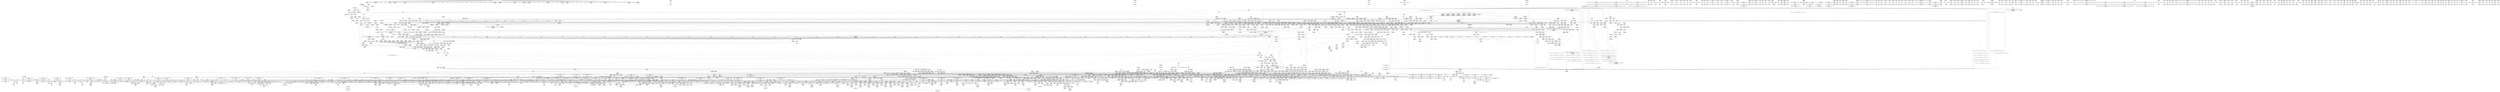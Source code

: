 digraph {
	CE0x7198500 [shape=record,shape=Mrecord,label="{CE0x7198500|tomoyo_path_perm:_tmp25|security/tomoyo/file.c,814|*SummSink*}"]
	CE0x63cc810 [shape=record,shape=Mrecord,label="{CE0x63cc810|tomoyo_get_realpath:_buf|Function::tomoyo_get_realpath&Arg::buf::}"]
	CE0x7193e10 [shape=record,shape=Mrecord,label="{CE0x7193e10|tomoyo_fill_path_info:_tmp10}"]
	CE0x71a54f0 [shape=record,shape=Mrecord,label="{CE0x71a54f0|tomoyo_path_perm:_bb|*SummSink*}"]
	CE0x712cc70 [shape=record,shape=Mrecord,label="{CE0x712cc70|tomoyo_const_part_length:_entry|*SummSink*}"]
	CE0x6e60460 [shape=record,shape=Mrecord,label="{CE0x6e60460|tomoyo_fill_path_info:_tmp|*SummSource*}"]
	CE0x5f18420 [shape=record,shape=Mrecord,label="{CE0x5f18420|tomoyo_const_part_length:_incdec.ptr10|security/tomoyo/util.c,640}"]
	CE0x5fd0fa0 [shape=record,shape=Mrecord,label="{CE0x5fd0fa0|tomoyo_path_perm:_conv8|security/tomoyo/file.c,807}"]
	CE0x71b62f0 [shape=record,shape=Mrecord,label="{CE0x71b62f0|tomoyo_const_part_length:_bb|*SummSink*}"]
	CE0x70be280 [shape=record,shape=Mrecord,label="{CE0x70be280|0:_%struct.tomoyo_obj_info*,_16:_%struct.tomoyo_domain_info*,_24:_%struct.tomoyo_path_info*,_40:_i8,_72:_i8,_75:_i8,_76:_i8,_77:_i8,_:_SCMRE_46,47_}"]
	CE0x7181f70 [shape=record,shape=Mrecord,label="{CE0x7181f70|tomoyo_fill_path_info:_land.end|*SummSource*}"]
	CE0x8abe7e0 [shape=record,shape=Mrecord,label="{CE0x8abe7e0|COLLAPSED:_GCMRE___llvm_gcov_ctr34_internal_global_10_x_i64_zeroinitializer:_elem_0:default:}"]
	CE0x5f47f70 [shape=record,shape=Mrecord,label="{CE0x5f47f70|tomoyo_const_part_length:_tmp28|security/tomoyo/util.c,641}"]
	CE0x61d40d0 [shape=record,shape=Mrecord,label="{CE0x61d40d0|tomoyo_const_part_length:_if.end18|*SummSink*}"]
	CE0x720c090 [shape=record,shape=Mrecord,label="{CE0x720c090|tomoyo_fill_path_info:_tmp11|security/tomoyo/util.c,667}"]
	CE0x6f77390 [shape=record,shape=Mrecord,label="{CE0x6f77390|tomoyo_path_permission:_filename5|security/tomoyo/file.c,568|*SummSource*}"]
	CE0x5f18980 [shape=record,shape=Mrecord,label="{CE0x5f18980|tomoyo_get_mode:_tmp15|security/tomoyo/util.c,983}"]
	CE0x7105510 [shape=record,shape=Mrecord,label="{CE0x7105510|0:_%struct.tomoyo_obj_info*,_16:_%struct.tomoyo_domain_info*,_24:_%struct.tomoyo_path_info*,_40:_i8,_72:_i8,_75:_i8,_76:_i8,_77:_i8,_:_SCMRE_57,58_}"]
	CE0x87e02c0 [shape=record,shape=Mrecord,label="{CE0x87e02c0|tomoyo_path_perm:_cmp18|security/tomoyo/file.c,821|*SummSource*}"]
	CE0x8ae6160 [shape=record,shape=Mrecord,label="{CE0x8ae6160|tomoyo_domain:_tmp15|security/tomoyo/common.h,1205}"]
	CE0x5ff3bd0 [shape=record,shape=Mrecord,label="{CE0x5ff3bd0|_call_void___llvm_gcov_indirect_counter_increment114(i32*___llvm_gcov_global_state_pred45,_i64**_getelementptr_inbounds_(_3_x_i64*_,_3_x_i64*_*___llvm_gcda_edge_table44,_i64_0,_i64_2)),_!dbg_!38930|security/tomoyo/util.c,640|*SummSink*}"]
	CE0x60f9d80 [shape=record,shape=Mrecord,label="{CE0x60f9d80|tomoyo_get_realpath:_tmp4|security/tomoyo/file.c,151|*SummSink*}"]
	CE0x5f5c260 [shape=record,shape=Mrecord,label="{CE0x5f5c260|tomoyo_const_part_length:_tmp4|security/tomoyo/util.c,624}"]
	CE0x6f20df0 [shape=record,shape=Mrecord,label="{CE0x6f20df0|tomoyo_read_lock:_bb}"]
	CE0x5fa3cb0 [shape=record,shape=Mrecord,label="{CE0x5fa3cb0|i8*_null|*Constant*|*SummSource*}"]
	CE0x543c4c0 [shape=record,shape=Mrecord,label="{CE0x543c4c0|i32_0|*Constant*}"]
	CE0x720d880 [shape=record,shape=Mrecord,label="{CE0x720d880|tomoyo_domain:_entry|*SummSink*}"]
	CE0x731e280 [shape=record,shape=Mrecord,label="{CE0x731e280|GLOBAL:___llvm_gcov_ctr32134|Global_var:__llvm_gcov_ctr32134|*SummSink*}"]
	CE0x733ebd0 [shape=record,shape=Mrecord,label="{CE0x733ebd0|i32_0|*Constant*}"]
	CE0x55e8a10 [shape=record,shape=Mrecord,label="{CE0x55e8a10|__llvm_gcov_indirect_counter_increment:_pred|*SummSource*}"]
	CE0x7181ab0 [shape=record,shape=Mrecord,label="{CE0x7181ab0|tomoyo_add_slash:_tmp13|security/tomoyo/file.c,138}"]
	CE0x5ff5510 [shape=record,shape=Mrecord,label="{CE0x5ff5510|tomoyo_path_permission:_call|security/tomoyo/file.c,564}"]
	CE0x6d4b0a0 [shape=record,shape=Mrecord,label="{CE0x6d4b0a0|tomoyo_get_mode:_tmp13|security/tomoyo/util.c,982}"]
	CE0x5f19370 [shape=record,shape=Mrecord,label="{CE0x5f19370|tomoyo_const_part_length:_tmp3|security/tomoyo/util.c,624|*SummSink*}"]
	CE0x6195ad0 [shape=record,shape=Mrecord,label="{CE0x6195ad0|i64*_getelementptr_inbounds_(_6_x_i64_,_6_x_i64_*___llvm_gcov_ctr26,_i64_0,_i64_4)|*Constant*|*SummSource*}"]
	CE0x88d16f0 [shape=record,shape=Mrecord,label="{CE0x88d16f0|tomoyo_domain:_tmp13|security/tomoyo/common.h,1205|*SummSink*}"]
	CE0x624cce0 [shape=record,shape=Mrecord,label="{CE0x624cce0|tomoyo_get_mode:_if.end9|*SummSink*}"]
	CE0x88ae1a0 [shape=record,shape=Mrecord,label="{CE0x88ae1a0|tomoyo_domain:_tmp|*SummSource*}"]
	CE0x8816550 [shape=record,shape=Mrecord,label="{CE0x8816550|_call_void___llvm_gcov_indirect_counter_increment114(i32*___llvm_gcov_global_state_pred45,_i64**_getelementptr_inbounds_(_3_x_i64*_,_3_x_i64*_*___llvm_gcda_edge_table44,_i64_0,_i64_0)),_!dbg_!38954|security/tomoyo/util.c,649|*SummSink*}"]
	CE0x6f15150 [shape=record,shape=Mrecord,label="{CE0x6f15150|128:_i8*,_1208:_%struct.file*,_:_CMRE_36,37_}"]
	CE0x62f4280 [shape=record,shape=Mrecord,label="{CE0x62f4280|tomoyo_path_permission:_retval.0|*SummSource*}"]
	CE0x6027a30 [shape=record,shape=Mrecord,label="{CE0x6027a30|tomoyo_fill_path_info:_cmp8|security/tomoyo/util.c,668|*SummSink*}"]
	CE0x535ed50 [shape=record,shape=Mrecord,label="{CE0x535ed50|_call_void_mcount()_#3|*SummSink*}"]
	CE0x6da02b0 [shape=record,shape=Mrecord,label="{CE0x6da02b0|128:_i8*,_1208:_%struct.file*,_:_CMRE_88,89_|*MultipleSource*|security/tomoyo/common.h,1205|security/tomoyo/common.h,1205}"]
	CE0x53f2820 [shape=record,shape=Mrecord,label="{CE0x53f2820|tomoyo_path_chroot:_tmp1|*SummSource*}"]
	CE0x7192eb0 [shape=record,shape=Mrecord,label="{CE0x7192eb0|GLOBAL:_full_name_hash|*Constant*|*SummSource*}"]
	CE0x725e120 [shape=record,shape=Mrecord,label="{CE0x725e120|srcu_read_lock:_sp|Function::srcu_read_lock&Arg::sp::|*SummSink*}"]
	CE0x5f89dc0 [shape=record,shape=Mrecord,label="{CE0x5f89dc0|i64_1|*Constant*}"]
	CE0x557a240 [shape=record,shape=Mrecord,label="{CE0x557a240|tomoyo_path_chroot:_tmp|*SummSink*}"]
	CE0x609ef10 [shape=record,shape=Mrecord,label="{CE0x609ef10|__llvm_gcov_indirect_counter_increment:_bb|*SummSink*}"]
	CE0x5f483a0 [shape=record,shape=Mrecord,label="{CE0x5f483a0|__llvm_gcov_indirect_counter_increment114:_bb4|*SummSource*}"]
	CE0x6f05810 [shape=record,shape=Mrecord,label="{CE0x6f05810|tomoyo_path_permission:_if.end|*SummSource*}"]
	CE0x8794c00 [shape=record,shape=Mrecord,label="{CE0x8794c00|tomoyo_fill_path_info:_tmp9|security/tomoyo/util.c,667}"]
	CE0x6f21480 [shape=record,shape=Mrecord,label="{CE0x6f21480|tomoyo_get_realpath:_if.then|*SummSource*}"]
	CE0x52c6110 [shape=record,shape=Mrecord,label="{CE0x52c6110|tomoyo_domain:_if.then}"]
	CE0x616a940 [shape=record,shape=Mrecord,label="{CE0x616a940|i32_-1|*Constant*|*SummSink*}"]
	CE0x722d690 [shape=record,shape=Mrecord,label="{CE0x722d690|128:_i8*,_1208:_%struct.file*,_:_CMRE_21,22_}"]
	CE0x71a50e0 [shape=record,shape=Mrecord,label="{CE0x71a50e0|tomoyo_init_request_info:_call|security/tomoyo/util.c,1005|*SummSink*}"]
	CE0x7206410 [shape=record,shape=Mrecord,label="{CE0x7206410|i64*_getelementptr_inbounds_(_2_x_i64_,_2_x_i64_*___llvm_gcov_ctr22,_i64_0,_i64_0)|*Constant*}"]
	CE0x8795a70 [shape=record,shape=Mrecord,label="{CE0x8795a70|0:_i8,_array:_GCRE_tomoyo_index2category_constant_39_x_i8_c_00_00_00_00_00_00_00_00_00_00_00_00_00_00_00_00_00_00_00_00_00_00_00_01_01_01_01_01_01_01_01_01_01_01_01_01_01_01_02_,_align_16:_elem_35::|security/tomoyo/util.c,983}"]
	CE0x54341c0 [shape=record,shape=Mrecord,label="{CE0x54341c0|0:_i8*,_:_SCMRE_8,12_|*MultipleSource*|security/tomoyo/file.c, 794|security/tomoyo/file.c, 792}"]
	CE0x614d1d0 [shape=record,shape=Mrecord,label="{CE0x614d1d0|__llvm_gcov_indirect_counter_increment114:_tmp6}"]
	CE0x707e290 [shape=record,shape=Mrecord,label="{CE0x707e290|i64*_getelementptr_inbounds_(_6_x_i64_,_6_x_i64_*___llvm_gcov_ctr25,_i64_0,_i64_4)|*Constant*}"]
	CE0x6faf480 [shape=record,shape=Mrecord,label="{CE0x6faf480|tomoyo_path_perm:_conv17|security/tomoyo/file.c,821|*SummSink*}"]
	CE0x54ca450 [shape=record,shape=Mrecord,label="{CE0x54ca450|tomoyo_path_perm:_tmp15|security/tomoyo/file.c,804}"]
	CE0x60a63a0 [shape=record,shape=Mrecord,label="{CE0x60a63a0|tomoyo_path_perm:_tmp13|security/tomoyo/file.c,799|*SummSink*}"]
	CE0x72be220 [shape=record,shape=Mrecord,label="{CE0x72be220|rcu_lock_acquire:_tmp|*SummSource*}"]
	CE0x6f2a400 [shape=record,shape=Mrecord,label="{CE0x6f2a400|tomoyo_path_permission:_domain|security/tomoyo/file.c,564|*SummSink*}"]
	CE0x61df840 [shape=record,shape=Mrecord,label="{CE0x61df840|i64_2|*Constant*|*SummSource*}"]
	CE0x72a4660 [shape=record,shape=Mrecord,label="{CE0x72a4660|tomoyo_const_part_length:_sw.bb9}"]
	CE0x8969250 [shape=record,shape=Mrecord,label="{CE0x8969250|tomoyo_fill_path_info:_bb|*SummSource*}"]
	CE0x7001aa0 [shape=record,shape=Mrecord,label="{CE0x7001aa0|tomoyo_path_perm:_tmp7|security/tomoyo/file.c,797}"]
	CE0x6e02db0 [shape=record,shape=Mrecord,label="{CE0x6e02db0|tomoyo_get_mode:_tmp17|security/tomoyo/util.c,983}"]
	CE0x6f14b10 [shape=record,shape=Mrecord,label="{CE0x6f14b10|128:_i8*,_1208:_%struct.file*,_:_CMRE_31,32_}"]
	CE0x6f28900 [shape=record,shape=Mrecord,label="{CE0x6f28900|_ret_i32_%retval.0,_!dbg_!38935|security/tomoyo/util.c,988}"]
	CE0x5477730 [shape=record,shape=Mrecord,label="{CE0x5477730|tomoyo_path_permission:_bb|*SummSink*}"]
	CE0x8825e20 [shape=record,shape=Mrecord,label="{CE0x8825e20|i32_1205|*Constant*|*SummSink*}"]
	CE0x60a69a0 [shape=record,shape=Mrecord,label="{CE0x60a69a0|tomoyo_path_perm:_if.then5|*SummSink*}"]
	CE0x73c7040 [shape=record,shape=Mrecord,label="{CE0x73c7040|tomoyo_init_request_info:_domain.addr.0|*SummSource*}"]
	CE0x70c0d50 [shape=record,shape=Mrecord,label="{CE0x70c0d50|GLOBAL:___llvm_gcov_global_state_pred45|Global_var:__llvm_gcov_global_state_pred45|*SummSink*}"]
	CE0x7195f80 [shape=record,shape=Mrecord,label="{CE0x7195f80|i8*_getelementptr_inbounds_(_25_x_i8_,_25_x_i8_*_.str12,_i32_0,_i32_0)|*Constant*|*SummSource*}"]
	CE0x605aad0 [shape=record,shape=Mrecord,label="{CE0x605aad0|tomoyo_init_request_info:_entry}"]
	CE0x6ee0ec0 [shape=record,shape=Mrecord,label="{CE0x6ee0ec0|tomoyo_fill_path_info:_tmp8|security/tomoyo/util.c,667|*SummSink*}"]
	CE0x5401910 [shape=record,shape=Mrecord,label="{CE0x5401910|tomoyo_domain:_tmp|*SummSink*}"]
	CE0x5540780 [shape=record,shape=Mrecord,label="{CE0x5540780|_call_void___llvm_gcov_indirect_counter_increment114(i32*___llvm_gcov_global_state_pred45,_i64**_getelementptr_inbounds_(_3_x_i64*_,_3_x_i64*_*___llvm_gcda_edge_table44,_i64_0,_i64_1)),_!dbg_!38927|security/tomoyo/util.c,634}"]
	CE0x7de0480 [shape=record,shape=Mrecord,label="{CE0x7de0480|GLOBAL:___llvm_gcov_ctr28130|Global_var:__llvm_gcov_ctr28130}"]
	CE0x7382d00 [shape=record,shape=Mrecord,label="{CE0x7382d00|tomoyo_fill_path_info:_tmp13|*LoadInst*|security/tomoyo/util.c,668}"]
	CE0x60f9860 [shape=record,shape=Mrecord,label="{CE0x60f9860|i64_4|*Constant*}"]
	CE0x605ad10 [shape=record,shape=Mrecord,label="{CE0x605ad10|tomoyo_path_perm:_call|security/tomoyo/file.c,797|*SummSink*}"]
	CE0x6116c70 [shape=record,shape=Mrecord,label="{CE0x6116c70|rcu_lock_release:_tmp5|include/linux/rcupdate.h,423|*SummSource*}"]
	CE0x5413f80 [shape=record,shape=Mrecord,label="{CE0x5413f80|srcu_read_unlock:_sp|Function::srcu_read_unlock&Arg::sp::|*SummSource*}"]
	CE0x8846580 [shape=record,shape=Mrecord,label="{CE0x8846580|tomoyo_const_part_length:_sw.epilog|*SummSource*}"]
	CE0x6ddb270 [shape=record,shape=Mrecord,label="{CE0x6ddb270|_ret_%struct.task_struct*_%tmp4,_!dbg_!38905|./arch/x86/include/asm/current.h,14}"]
	CE0x618ab60 [shape=record,shape=Mrecord,label="{CE0x618ab60|i64_1|*Constant*}"]
	CE0x891bfb0 [shape=record,shape=Mrecord,label="{CE0x891bfb0|tomoyo_const_part_length:_tmp41|security/tomoyo/util.c,644|*SummSink*}"]
	CE0x8868290 [shape=record,shape=Mrecord,label="{CE0x8868290|tomoyo_path_perm:_tobool24|security/tomoyo/file.c,826|*SummSource*}"]
	CE0x7206c30 [shape=record,shape=Mrecord,label="{CE0x7206c30|COLLAPSED:_GCMRE___llvm_gcov_ctr22_internal_global_2_x_i64_zeroinitializer:_elem_0:default:}"]
	CE0x87e9790 [shape=record,shape=Mrecord,label="{CE0x87e9790|tomoyo_path_perm:_tmp34|security/tomoyo/file.c,821|*SummSource*}"]
	CE0x6e27e70 [shape=record,shape=Mrecord,label="{CE0x6e27e70|srcu_read_lock:_call|include/linux/srcu.h,220}"]
	CE0x6eccbf0 [shape=record,shape=Mrecord,label="{CE0x6eccbf0|rcu_lock_acquire:_map|Function::rcu_lock_acquire&Arg::map::|*SummSink*}"]
	CE0x6d44c30 [shape=record,shape=Mrecord,label="{CE0x6d44c30|0:_i8,_array:_GCRE_tomoyo_index2category_constant_39_x_i8_c_00_00_00_00_00_00_00_00_00_00_00_00_00_00_00_00_00_00_00_00_00_00_00_01_01_01_01_01_01_01_01_01_01_01_01_01_01_01_02_,_align_16:_elem_11::|security/tomoyo/util.c,983}"]
	CE0x54a5e50 [shape=record,shape=Mrecord,label="{CE0x54a5e50|i32_0|*Constant*}"]
	CE0x87e09e0 [shape=record,shape=Mrecord,label="{CE0x87e09e0|tomoyo_path_perm:_tmp32|security/tomoyo/file.c,821}"]
	CE0x8826660 [shape=record,shape=Mrecord,label="{CE0x8826660|i8*_getelementptr_inbounds_(_45_x_i8_,_45_x_i8_*_.str13,_i32_0,_i32_0)|*Constant*}"]
	CE0x53a5890 [shape=record,shape=Mrecord,label="{CE0x53a5890|tomoyo_fill_path_info:_const_len|security/tomoyo/util.c,666}"]
	CE0x5fbd810 [shape=record,shape=Mrecord,label="{CE0x5fbd810|tomoyo_get_mode:_config7|security/tomoyo/util.c,983}"]
	CE0x8aa4c90 [shape=record,shape=Mrecord,label="{CE0x8aa4c90|i64*_getelementptr_inbounds_(_12_x_i64_,_12_x_i64_*___llvm_gcov_ctr31133,_i64_0,_i64_10)|*Constant*}"]
	CE0x73837a0 [shape=record,shape=Mrecord,label="{CE0x73837a0|tomoyo_get_mode:_bb|*SummSource*}"]
	CE0x5f31280 [shape=record,shape=Mrecord,label="{CE0x5f31280|tomoyo_fill_path_info:_ptr|Function::tomoyo_fill_path_info&Arg::ptr::|*SummSource*}"]
	CE0x7206af0 [shape=record,shape=Mrecord,label="{CE0x7206af0|tomoyo_init_request_info:_tmp2|security/tomoyo/util.c,1003|*SummSource*}"]
	CE0x60f2b20 [shape=record,shape=Mrecord,label="{CE0x60f2b20|tomoyo_get_realpath:_tmp11|security/tomoyo/file.c,156|*SummSink*}"]
	CE0x6018170 [shape=record,shape=Mrecord,label="{CE0x6018170|tomoyo_path_chroot:_tmp3|*SummSource*}"]
	CE0x6ef57f0 [shape=record,shape=Mrecord,label="{CE0x6ef57f0|COLLAPSED:_GCMRE___llvm_gcov_ctr26_internal_global_6_x_i64_zeroinitializer:_elem_0:default:}"]
	CE0x88e20c0 [shape=record,shape=Mrecord,label="{CE0x88e20c0|tomoyo_get_mode:_tmp2|security/tomoyo/util.c,978}"]
	CE0x529db00 [shape=record,shape=Mrecord,label="{CE0x529db00|0:_i8,_array:_GCRE_tomoyo_index2category_constant_39_x_i8_c_00_00_00_00_00_00_00_00_00_00_00_00_00_00_00_00_00_00_00_00_00_00_00_01_01_01_01_01_01_01_01_01_01_01_01_01_01_01_02_,_align_16:_elem_38::|security/tomoyo/util.c,983}"]
	CE0x8abe210 [shape=record,shape=Mrecord,label="{CE0x8abe210|i64*_getelementptr_inbounds_(_12_x_i64_,_12_x_i64_*___llvm_gcov_ctr31133,_i64_0,_i64_3)|*Constant*|*SummSource*}"]
	CE0x7255d10 [shape=record,shape=Mrecord,label="{CE0x7255d10|_ret_i32_%call,_!dbg_!38912|security/tomoyo/file.c,167|*SummSink*}"]
	CE0x6da0670 [shape=record,shape=Mrecord,label="{CE0x6da0670|128:_i8*,_1208:_%struct.file*,_:_CMRE_104,112_|*MultipleSource*|security/tomoyo/common.h,1205|security/tomoyo/common.h,1205}"]
	CE0x6daa7d0 [shape=record,shape=Mrecord,label="{CE0x6daa7d0|128:_i8*,_1208:_%struct.file*,_:_CMRE_136,144_|*MultipleSource*|security/tomoyo/common.h,1205|security/tomoyo/common.h,1205}"]
	CE0x8825cc0 [shape=record,shape=Mrecord,label="{CE0x8825cc0|GLOBAL:_lockdep_rcu_suspicious|*Constant*|*SummSink*}"]
	CE0x87d8dc0 [shape=record,shape=Mrecord,label="{CE0x87d8dc0|tomoyo_const_part_length:_cmp21|security/tomoyo/util.c,644|*SummSink*}"]
	CE0x61df400 [shape=record,shape=Mrecord,label="{CE0x61df400|tomoyo_path_perm:_cmp|security/tomoyo/file.c,798|*SummSource*}"]
	CE0x6e6c400 [shape=record,shape=Mrecord,label="{CE0x6e6c400|tomoyo_get_realpath:_buf|Function::tomoyo_get_realpath&Arg::buf::|*SummSource*}"]
	CE0x543a4c0 [shape=record,shape=Mrecord,label="{CE0x543a4c0|_ret_void,_!dbg_!38907|include/linux/srcu.h,238|*SummSource*}"]
	CE0x60285d0 [shape=record,shape=Mrecord,label="{CE0x60285d0|srcu_read_unlock:_tmp1|*SummSink*}"]
	CE0x6017950 [shape=record,shape=Mrecord,label="{CE0x6017950|tomoyo_path_permission:_tmp19|security/tomoyo/file.c,573}"]
	CE0x61c80d0 [shape=record,shape=Mrecord,label="{CE0x61c80d0|tomoyo_get_realpath:_name1|security/tomoyo/file.c,151}"]
	CE0x60813a0 [shape=record,shape=Mrecord,label="{CE0x60813a0|tomoyo_audit_path_log:_tmp6|security/tomoyo/file.c,169}"]
	CE0x89462a0 [shape=record,shape=Mrecord,label="{CE0x89462a0|i64*_getelementptr_inbounds_(_31_x_i64_,_31_x_i64_*___llvm_gcov_ctr43150,_i64_0,_i64_26)|*Constant*|*SummSource*}"]
	CE0x72bd060 [shape=record,shape=Mrecord,label="{CE0x72bd060|rcu_lock_acquire:_bb|*SummSink*}"]
	CE0x6278cf0 [shape=record,shape=Mrecord,label="{CE0x6278cf0|tomoyo_get_mode:_mode.0}"]
	CE0x8947a30 [shape=record,shape=Mrecord,label="{CE0x8947a30|i32_6|*Constant*}"]
	CE0x8a66d20 [shape=record,shape=Mrecord,label="{CE0x8a66d20|tomoyo_const_part_length:_entry}"]
	CE0x8794e40 [shape=record,shape=Mrecord,label="{CE0x8794e40|0:_i8,_array:_GCRE_tomoyo_index2category_constant_39_x_i8_c_00_00_00_00_00_00_00_00_00_00_00_00_00_00_00_00_00_00_00_00_00_00_00_01_01_01_01_01_01_01_01_01_01_01_01_01_01_01_02_,_align_16:_elem_17::|security/tomoyo/util.c,983}"]
	CE0x6d9d610 [shape=record,shape=Mrecord,label="{CE0x6d9d610|tomoyo_get_mode:_tmp15|security/tomoyo/util.c,983|*SummSink*}"]
	CE0x72b2650 [shape=record,shape=Mrecord,label="{CE0x72b2650|i64*_getelementptr_inbounds_(_2_x_i64_,_2_x_i64_*___llvm_gcov_ctr53148,_i64_0,_i64_1)|*Constant*|*SummSink*}"]
	CE0x8897160 [shape=record,shape=Mrecord,label="{CE0x8897160|tomoyo_path_perm:_tmp3|security/tomoyo/file.c,788}"]
	CE0x61c82e0 [shape=record,shape=Mrecord,label="{CE0x61c82e0|tomoyo_get_realpath:_name1|security/tomoyo/file.c,151|*SummSink*}"]
	CE0x616a7c0 [shape=record,shape=Mrecord,label="{CE0x616a7c0|__llvm_gcov_indirect_counter_increment:_tmp}"]
	CE0x5fe2260 [shape=record,shape=Mrecord,label="{CE0x5fe2260|GLOBAL:___llvm_gcov_indirect_counter_increment|*Constant*|*SummSource*}"]
	CE0x557a500 [shape=record,shape=Mrecord,label="{CE0x557a500|tomoyo_path_perm:_tmp5|security/tomoyo/file.c,789|*SummSource*}"]
	CE0x7244c30 [shape=record,shape=Mrecord,label="{CE0x7244c30|GLOBAL:___llvm_gcov_ctr54147|Global_var:__llvm_gcov_ctr54147|*SummSink*}"]
	CE0x6028070 [shape=record,shape=Mrecord,label="{CE0x6028070|tomoyo_const_part_length:_tmp11|security/tomoyo/util.c,626|*SummSource*}"]
	CE0x60d9890 [shape=record,shape=Mrecord,label="{CE0x60d9890|tomoyo_domain:_tobool|security/tomoyo/common.h,1205|*SummSource*}"]
	CE0x706e4b0 [shape=record,shape=Mrecord,label="{CE0x706e4b0|tomoyo_get_mode:_tmp1|*SummSink*}"]
	CE0x6093020 [shape=record,shape=Mrecord,label="{CE0x6093020|0:_i8,_array:_GCR_tomoyo_p2mac_internal_constant_11_x_i8_c_00_01_01_01_03_04_06_09_0A_13_15_,_align_1:_elem_6::|security/tomoyo/file.c,797}"]
	CE0x8aa4f30 [shape=record,shape=Mrecord,label="{CE0x8aa4f30|tomoyo_get_mode:_tmp25|security/tomoyo/util.c,987|*SummSource*}"]
	CE0x6efeb10 [shape=record,shape=Mrecord,label="{CE0x6efeb10|VOIDTB_TE:_CE_2048,2096_|*MultipleSource*|security/tomoyo/util.c,1010|security/tomoyo/file.c,564|Function::tomoyo_get_mode&Arg::ns::}"]
	CE0x8987c00 [shape=record,shape=Mrecord,label="{CE0x8987c00|_ret_void|*SummSource*}"]
	CE0x5368110 [shape=record,shape=Mrecord,label="{CE0x5368110|i64**_getelementptr_inbounds_(_3_x_i64*_,_3_x_i64*_*___llvm_gcda_edge_table44,_i64_0,_i64_1)|*Constant*|*SummSource*}"]
	CE0x5326fb0 [shape=record,shape=Mrecord,label="{CE0x5326fb0|tomoyo_const_part_length:_tmp32|security/tomoyo/util.c,641|*SummSource*}"]
	CE0x70c1ae0 [shape=record,shape=Mrecord,label="{CE0x70c1ae0|tomoyo_fill_path_info:_tmp8|security/tomoyo/util.c,667}"]
	CE0x6299170 [shape=record,shape=Mrecord,label="{CE0x6299170|tomoyo_path_permission:_tmp7|*LoadInst*|security/tomoyo/file.c,565|*SummSink*}"]
	CE0x5476c10 [shape=record,shape=Mrecord,label="{CE0x5476c10|i64*_getelementptr_inbounds_(_10_x_i64_,_10_x_i64_*___llvm_gcov_ctr34,_i64_0,_i64_3)|*Constant*|*SummSource*}"]
	CE0x62f3a10 [shape=record,shape=Mrecord,label="{CE0x62f3a10|tomoyo_path_permission:_tmp23|security/tomoyo/file.c,574|*SummSink*}"]
	CE0x52f7800 [shape=record,shape=Mrecord,label="{CE0x52f7800|get_current:_tmp}"]
	CE0x535f7a0 [shape=record,shape=Mrecord,label="{CE0x535f7a0|tomoyo_get_mode:_tmp27|security/tomoyo/util.c,988|*SummSource*}"]
	CE0x61c1590 [shape=record,shape=Mrecord,label="{CE0x61c1590|rcu_lock_acquire:_indirectgoto}"]
	CE0x54772b0 [shape=record,shape=Mrecord,label="{CE0x54772b0|tomoyo_path_permission:_tmp15|security/tomoyo/file.c,567|*SummSink*}"]
	CE0x7debcf0 [shape=record,shape=Mrecord,label="{CE0x7debcf0|tomoyo_fill_path_info:_conv|security/tomoyo/util.c,664}"]
	CE0x6d4abf0 [shape=record,shape=Mrecord,label="{CE0x6d4abf0|tomoyo_fill_path_info:_land.end}"]
	CE0x5540490 [shape=record,shape=Mrecord,label="{CE0x5540490|i32_49|*Constant*}"]
	CE0x6398380 [shape=record,shape=Mrecord,label="{CE0x6398380|tomoyo_get_mode:_tmp7|security/tomoyo/util.c,979}"]
	CE0x5269c10 [shape=record,shape=Mrecord,label="{CE0x5269c10|tomoyo_const_part_length:_incdec.ptr19|security/tomoyo/util.c,643|*SummSink*}"]
	CE0x6e94930 [shape=record,shape=Mrecord,label="{CE0x6e94930|tomoyo_const_part_length:_if.end28|*SummSink*}"]
	CE0x87cab90 [shape=record,shape=Mrecord,label="{CE0x87cab90|tomoyo_get_mode:_tmp22|security/tomoyo/util.c,986}"]
	CE0x87f0130 [shape=record,shape=Mrecord,label="{CE0x87f0130|tomoyo_const_part_length:_tmp37|security/tomoyo/util.c,644|*SummSink*}"]
	CE0x73c9be0 [shape=record,shape=Mrecord,label="{CE0x73c9be0|tomoyo_path_perm:_if.end22}"]
	CE0x7264ec0 [shape=record,shape=Mrecord,label="{CE0x7264ec0|GLOBAL:_tomoyo_fill_path_info|*Constant*|*SummSource*}"]
	CE0x8947ae0 [shape=record,shape=Mrecord,label="{CE0x8947ae0|tomoyo_domain:_if.end}"]
	CE0x5441ce0 [shape=record,shape=Mrecord,label="{CE0x5441ce0|tomoyo_path_permission:_bb}"]
	CE0x88ea7f0 [shape=record,shape=Mrecord,label="{CE0x88ea7f0|tomoyo_fill_path_info:_call|security/tomoyo/util.c,664}"]
	CE0x88a7610 [shape=record,shape=Mrecord,label="{CE0x88a7610|tomoyo_path_permission:_tmp25|security/tomoyo/file.c,575}"]
	CE0x626a400 [shape=record,shape=Mrecord,label="{CE0x626a400|srcu_read_unlock:_tmp2|*SummSource*}"]
	CE0x52aac30 [shape=record,shape=Mrecord,label="{CE0x52aac30|_call_void_srcu_read_unlock(%struct.srcu_struct*_tomoyo_ss,_i32_%idx)_#9,_!dbg_!38903|security/tomoyo/common.h,1109|*SummSource*}"]
	CE0x60a6520 [shape=record,shape=Mrecord,label="{CE0x60a6520|tomoyo_path_perm:_tmp13|security/tomoyo/file.c,799}"]
	CE0x73ce9a0 [shape=record,shape=Mrecord,label="{CE0x73ce9a0|0:_i8,_array:_GCRE_tomoyo_index2category_constant_39_x_i8_c_00_00_00_00_00_00_00_00_00_00_00_00_00_00_00_00_00_00_00_00_00_00_00_01_01_01_01_01_01_01_01_01_01_01_01_01_01_01_02_,_align_16:_elem_4::|security/tomoyo/util.c,983}"]
	CE0x55a3c10 [shape=record,shape=Mrecord,label="{CE0x55a3c10|i8_0|*Constant*}"]
	CE0x5f47d50 [shape=record,shape=Mrecord,label="{CE0x5f47d50|tomoyo_const_part_length:_tmp27|security/tomoyo/util.c,641|*SummSink*}"]
	CE0x7198ab0 [shape=record,shape=Mrecord,label="{CE0x7198ab0|tomoyo_path_perm:_tmp27|security/tomoyo/file.c,814}"]
	CE0x5f5a8c0 [shape=record,shape=Mrecord,label="{CE0x5f5a8c0|tomoyo_path_perm:_idxprom|security/tomoyo/file.c,797}"]
	CE0x73d9ee0 [shape=record,shape=Mrecord,label="{CE0x73d9ee0|tomoyo_get_mode:_idxprom|security/tomoyo/util.c,981}"]
	CE0x6eedc60 [shape=record,shape=Mrecord,label="{CE0x6eedc60|tomoyo_get_realpath:_name|security/tomoyo/file.c,150|*SummSource*}"]
	CE0x6e488e0 [shape=record,shape=Mrecord,label="{CE0x6e488e0|tomoyo_path_perm:_call4|security/tomoyo/file.c,804}"]
	CE0x5ff3fc0 [shape=record,shape=Mrecord,label="{CE0x5ff3fc0|srcu_read_unlock:_tmp|*SummSink*}"]
	CE0x8827c50 [shape=record,shape=Mrecord,label="{CE0x8827c50|tomoyo_const_part_length:_conv2|security/tomoyo/util.c,627}"]
	CE0x61a48b0 [shape=record,shape=Mrecord,label="{CE0x61a48b0|tomoyo_add_slash:_buf|Function::tomoyo_add_slash&Arg::buf::|*SummSource*}"]
	CE0x51b3040 [shape=record,shape=Mrecord,label="{CE0x51b3040|i64*_getelementptr_inbounds_(_5_x_i64_,_5_x_i64_*___llvm_gcov_ctr28130,_i64_0,_i64_3)|*Constant*|*SummSink*}"]
	CE0x72f4490 [shape=record,shape=Mrecord,label="{CE0x72f4490|i64*_getelementptr_inbounds_(_2_x_i64_,_2_x_i64_*___llvm_gcov_ctr32,_i64_0,_i64_1)|*Constant*|*SummSource*}"]
	CE0x5f98df0 [shape=record,shape=Mrecord,label="{CE0x5f98df0|128:_i8*,_1208:_%struct.file*,_:_CMRE_49,50_}"]
	CE0x624bd20 [shape=record,shape=Mrecord,label="{CE0x624bd20|tomoyo_get_mode:_tmp}"]
	CE0x6d4ac60 [shape=record,shape=Mrecord,label="{CE0x6d4ac60|tomoyo_fill_path_info:_bb}"]
	CE0x8a1de70 [shape=record,shape=Mrecord,label="{CE0x8a1de70|i64*_getelementptr_inbounds_(_6_x_i64_,_6_x_i64_*___llvm_gcov_ctr25,_i64_0,_i64_3)|*Constant*|*SummSource*}"]
	CE0x6e0fe30 [shape=record,shape=Mrecord,label="{CE0x6e0fe30|tomoyo_const_part_length:_retval.0|*SummSink*}"]
	CE0x5476b50 [shape=record,shape=Mrecord,label="{CE0x5476b50|i64*_getelementptr_inbounds_(_10_x_i64_,_10_x_i64_*___llvm_gcov_ctr34,_i64_0,_i64_3)|*Constant*}"]
	CE0x6151390 [shape=record,shape=Mrecord,label="{CE0x6151390|__llvm_gcov_indirect_counter_increment114:_tmp|*SummSink*}"]
	CE0x61dfe70 [shape=record,shape=Mrecord,label="{CE0x61dfe70|tomoyo_path_perm:_tmp9|security/tomoyo/file.c,797}"]
	CE0x88e1b20 [shape=record,shape=Mrecord,label="{CE0x88e1b20|tomoyo_fill_path_info:_cmp8|security/tomoyo/util.c,668}"]
	CE0x5f48240 [shape=record,shape=Mrecord,label="{CE0x5f48240|__llvm_gcov_indirect_counter_increment114:_bb4}"]
	CE0x6e60380 [shape=record,shape=Mrecord,label="{CE0x6e60380|tomoyo_fill_path_info:_tmp}"]
	CE0x87bd5e0 [shape=record,shape=Mrecord,label="{CE0x87bd5e0|GLOBAL:_tomoyo_get_mode|*Constant*|*SummSink*}"]
	CE0x5282c70 [shape=record,shape=Mrecord,label="{CE0x5282c70|tomoyo_fill_path_info:_tmp9|security/tomoyo/util.c,667|*SummSink*}"]
	CE0x60a6190 [shape=record,shape=Mrecord,label="{CE0x60a6190|tomoyo_path_perm:_tmp12|security/tomoyo/file.c,799|*SummSink*}"]
	CE0x7022540 [shape=record,shape=Mrecord,label="{CE0x7022540|tomoyo_add_slash:_call|security/tomoyo/file.c,136|*SummSource*}"]
	CE0x535f730 [shape=record,shape=Mrecord,label="{CE0x535f730|i64*_getelementptr_inbounds_(_12_x_i64_,_12_x_i64_*___llvm_gcov_ctr31133,_i64_0,_i64_11)|*Constant*|*SummSink*}"]
	CE0x7dd7a50 [shape=record,shape=Mrecord,label="{CE0x7dd7a50|tomoyo_path_perm:_name|security/tomoyo/file.c,802}"]
	CE0x72471f0 [shape=record,shape=Mrecord,label="{CE0x72471f0|tomoyo_path_perm:_if.then13}"]
	CE0x88f9050 [shape=record,shape=Mrecord,label="{CE0x88f9050|tomoyo_fill_path_info:_tmp5|security/tomoyo/util.c,667}"]
	CE0x6ee4940 [shape=record,shape=Mrecord,label="{CE0x6ee4940|tomoyo_get_mode:_mode.1}"]
	CE0x7ddfeb0 [shape=record,shape=Mrecord,label="{CE0x7ddfeb0|tomoyo_domain:_tmp9|security/tomoyo/common.h,1205|*SummSink*}"]
	CE0x88f1d50 [shape=record,shape=Mrecord,label="{CE0x88f1d50|_call_void_tomoyo_fill_path_info(%struct.tomoyo_path_info*_%symlink_target)_#9,_!dbg_!38949|security/tomoyo/file.c,816}"]
	CE0x88246e0 [shape=record,shape=Mrecord,label="{CE0x88246e0|tomoyo_const_part_length:_tmp25|security/tomoyo/util.c,641}"]
	CE0x53a1950 [shape=record,shape=Mrecord,label="{CE0x53a1950|tomoyo_const_part_length:_cmp15|security/tomoyo/util.c,641|*SummSource*}"]
	CE0x6284200 [shape=record,shape=Mrecord,label="{CE0x6284200|i64*_null|*Constant*|*SummSink*}"]
	CE0x6e20710 [shape=record,shape=Mrecord,label="{CE0x6e20710|tomoyo_path_perm:_call3|security/tomoyo/file.c,803}"]
	CE0x7349840 [shape=record,shape=Mrecord,label="{CE0x7349840|_ret_i32_%retval.0,_!dbg_!38957|security/tomoyo/util.c,652|*SummSink*}"]
	CE0x896e1a0 [shape=record,shape=Mrecord,label="{CE0x896e1a0|tomoyo_get_realpath:_tmp9|security/tomoyo/file.c,155|*SummSource*}"]
	CE0x73d9380 [shape=record,shape=Mrecord,label="{CE0x73d9380|tomoyo_get_mode:_cmp11|security/tomoyo/util.c,985}"]
	CE0x61286d0 [shape=record,shape=Mrecord,label="{CE0x61286d0|tomoyo_path_permission:_conv|security/tomoyo/file.c,564|*SummSource*}"]
	CE0x60396c0 [shape=record,shape=Mrecord,label="{CE0x60396c0|tomoyo_path_perm:_tmp24|security/tomoyo/file.c,814}"]
	CE0x8b06b30 [shape=record,shape=Mrecord,label="{CE0x8b06b30|tomoyo_audit_path_log:_tmp1}"]
	CE0x6f2a470 [shape=record,shape=Mrecord,label="{CE0x6f2a470|tomoyo_path_permission:_tmp2|security/tomoyo/file.c,563}"]
	CE0x5f991b0 [shape=record,shape=Mrecord,label="{CE0x5f991b0|128:_i8*,_1208:_%struct.file*,_:_CMRE_52,56_|*MultipleSource*|security/tomoyo/common.h,1205|security/tomoyo/common.h,1205}"]
	CE0x87e9160 [shape=record,shape=Mrecord,label="{CE0x87e9160|tomoyo_path_perm:_tmp33|security/tomoyo/file.c,821}"]
	CE0x557d250 [shape=record,shape=Mrecord,label="{CE0x557d250|tomoyo_path_perm:_arrayidx|security/tomoyo/file.c,797|*SummSource*}"]
	CE0x60f0f80 [shape=record,shape=Mrecord,label="{CE0x60f0f80|tomoyo_domain:_tmp3|*SummSource*}"]
	CE0x6da0c90 [shape=record,shape=Mrecord,label="{CE0x6da0c90|tomoyo_path_chroot:_call|security/tomoyo/tomoyo.c,397}"]
	CE0x5518570 [shape=record,shape=Mrecord,label="{CE0x5518570|i32_9|*Constant*}"]
	CE0x88ae130 [shape=record,shape=Mrecord,label="{CE0x88ae130|i64*_getelementptr_inbounds_(_11_x_i64_,_11_x_i64_*___llvm_gcov_ctr54147,_i64_0,_i64_0)|*Constant*|*SummSink*}"]
	CE0x87ef7b0 [shape=record,shape=Mrecord,label="{CE0x87ef7b0|i64_23|*Constant*|*SummSink*}"]
	CE0x6f3fcf0 [shape=record,shape=Mrecord,label="{CE0x6f3fcf0|tomoyo_domain:_tmp9|security/tomoyo/common.h,1205|*SummSource*}"]
	CE0x6df45d0 [shape=record,shape=Mrecord,label="{CE0x6df45d0|0:_%struct.tomoyo_obj_info*,_16:_%struct.tomoyo_domain_info*,_24:_%struct.tomoyo_path_info*,_40:_i8,_72:_i8,_75:_i8,_76:_i8,_77:_i8,_:_SCMRE_77,78_|*MultipleSource*|security/tomoyo/file.c, 787|security/tomoyo/file.c,787|Function::tomoyo_init_request_info&Arg::r::|security/tomoyo/file.c,800}"]
	CE0x60818d0 [shape=record,shape=Mrecord,label="{CE0x60818d0|GLOBAL:___llvm_gcov_ctr43150|Global_var:__llvm_gcov_ctr43150}"]
	CE0x73b6500 [shape=record,shape=Mrecord,label="{CE0x73b6500|GLOBAL:_full_name_hash|*Constant*}"]
	CE0x5537f50 [shape=record,shape=Mrecord,label="{CE0x5537f50|tomoyo_path_perm:_operation|Function::tomoyo_path_perm&Arg::operation::|*SummSource*}"]
	CE0x8b0c2b0 [shape=record,shape=Mrecord,label="{CE0x8b0c2b0|tomoyo_path_perm:_target|Function::tomoyo_path_perm&Arg::target::|*SummSource*}"]
	CE0x557a900 [shape=record,shape=Mrecord,label="{CE0x557a900|tomoyo_path_perm:_tmp6|security/tomoyo/file.c,789|*SummSource*}"]
	CE0x54901a0 [shape=record,shape=Mrecord,label="{CE0x54901a0|i64*_getelementptr_inbounds_(_31_x_i64_,_31_x_i64_*___llvm_gcov_ctr43150,_i64_0,_i64_3)|*Constant*|*SummSink*}"]
	CE0x6f9c8a0 [shape=record,shape=Mrecord,label="{CE0x6f9c8a0|_call_void_rcu_lock_release(%struct.lockdep_map*_%dep_map)_#9,_!dbg_!38905|include/linux/srcu.h,236|*SummSink*}"]
	CE0x7287dd0 [shape=record,shape=Mrecord,label="{CE0x7287dd0|GLOBAL:_lock_acquire|*Constant*}"]
	CE0x7336710 [shape=record,shape=Mrecord,label="{CE0x7336710|tomoyo_get_mode:_tmp20|security/tomoyo/util.c,985|*SummSink*}"]
	CE0x61099f0 [shape=record,shape=Mrecord,label="{CE0x61099f0|tomoyo_const_part_length:_tmp16|security/tomoyo/util.c,627|*SummSource*}"]
	CE0x8896f00 [shape=record,shape=Mrecord,label="{CE0x8896f00|tomoyo_path_perm:_tmp2|security/tomoyo/file.c,787|*SummSource*}"]
	CE0x6d3cc90 [shape=record,shape=Mrecord,label="{CE0x6d3cc90|tomoyo_path_perm:_tmp12|security/tomoyo/file.c,799|*SummSource*}"]
	CE0x53a18e0 [shape=record,shape=Mrecord,label="{CE0x53a18e0|tomoyo_const_part_length:_cmp15|security/tomoyo/util.c,641}"]
	CE0x60b00c0 [shape=record,shape=Mrecord,label="{CE0x60b00c0|tomoyo_domain:_tmp2}"]
	CE0x63c35d0 [shape=record,shape=Mrecord,label="{CE0x63c35d0|tomoyo_get_mode:_if.end9}"]
	CE0x72d5130 [shape=record,shape=Mrecord,label="{CE0x72d5130|tomoyo_path_perm:_if.end14|*SummSource*}"]
	CE0x6e942c0 [shape=record,shape=Mrecord,label="{CE0x6e942c0|i32_55|*Constant*|*SummSource*}"]
	CE0x8ab3870 [shape=record,shape=Mrecord,label="{CE0x8ab3870|tomoyo_path_permission:_domain|security/tomoyo/file.c,564|*SummSource*}"]
	CE0x887ceb0 [shape=record,shape=Mrecord,label="{CE0x887ceb0|i64_24|*Constant*}"]
	CE0x53f28e0 [shape=record,shape=Mrecord,label="{CE0x53f28e0|i64*_getelementptr_inbounds_(_2_x_i64_,_2_x_i64_*___llvm_gcov_ctr38191,_i64_0,_i64_1)|*Constant*|*SummSource*}"]
	CE0x603a990 [shape=record,shape=Mrecord,label="{CE0x603a990|tomoyo_path_perm:_tmp47|security/tomoyo/file.c,827}"]
	CE0x6e5abc0 [shape=record,shape=Mrecord,label="{CE0x6e5abc0|tomoyo_fill_path_info:_call11|security/tomoyo/util.c,669|*SummSink*}"]
	CE0x894d6b0 [shape=record,shape=Mrecord,label="{CE0x894d6b0|tomoyo_const_part_length:_tmp46|security/tomoyo/util.c,646|*SummSource*}"]
	CE0x7dd7dc0 [shape=record,shape=Mrecord,label="{CE0x7dd7dc0|GLOBAL:_tomoyo_read_lock|*Constant*}"]
	CE0x6f284d0 [shape=record,shape=Mrecord,label="{CE0x6f284d0|GLOBAL:___srcu_read_lock|*Constant*|*SummSink*}"]
	CE0x71973b0 [shape=record,shape=Mrecord,label="{CE0x71973b0|tomoyo_audit_path_log:_arrayidx|security/tomoyo/file.c,167|*SummSource*}"]
	CE0x5518ba0 [shape=record,shape=Mrecord,label="{CE0x5518ba0|_call_void_rcu_lock_acquire(%struct.lockdep_map*_%dep_map)_#9,_!dbg_!38906|include/linux/srcu.h,222}"]
	CE0x7160940 [shape=record,shape=Mrecord,label="{CE0x7160940|_call_void_tomoyo_check_acl(%struct.tomoyo_request_info*_%r,_i1_(%struct.tomoyo_request_info*,_%struct.tomoyo_acl_info*)*_tomoyo_check_path_acl)_#9,_!dbg_!38935|security/tomoyo/file.c,571|*SummSink*}"]
	CE0x60d8ef0 [shape=record,shape=Mrecord,label="{CE0x60d8ef0|srcu_read_lock:_tmp1}"]
	CE0x8ab3250 [shape=record,shape=Mrecord,label="{CE0x8ab3250|_ret_i32_%retval.0,_!dbg_!38957|security/tomoyo/util.c,652|*SummSource*}"]
	CE0x89379f0 [shape=record,shape=Mrecord,label="{CE0x89379f0|i32_51|*Constant*}"]
	CE0x5537fc0 [shape=record,shape=Mrecord,label="{CE0x5537fc0|tomoyo_path_chroot:_path|Function::tomoyo_path_chroot&Arg::path::|*SummSink*}"]
	CE0x62b5760 [shape=record,shape=Mrecord,label="{CE0x62b5760|tomoyo_path_perm:_tobool|security/tomoyo/file.c,814|*SummSource*}"]
	CE0x72e5630 [shape=record,shape=Mrecord,label="{CE0x72e5630|tomoyo_path_perm:_if.end|*SummSink*}"]
	CE0x6281f90 [shape=record,shape=Mrecord,label="{CE0x6281f90|tomoyo_add_slash:_call|security/tomoyo/file.c,136|*SummSink*}"]
	CE0x6f400d0 [shape=record,shape=Mrecord,label="{CE0x6f400d0|tomoyo_path_permission:_mode2|security/tomoyo/file.c,565|*SummSource*}"]
	CE0x5326580 [shape=record,shape=Mrecord,label="{CE0x5326580|tomoyo_const_part_length:_incdec.ptr|security/tomoyo/util.c,626|*SummSource*}"]
	CE0x5f47660 [shape=record,shape=Mrecord,label="{CE0x5f47660|tomoyo_get_mode:_arrayidx8|security/tomoyo/util.c,983}"]
	CE0x535ebf0 [shape=record,shape=Mrecord,label="{CE0x535ebf0|tomoyo_path_permission:_tmp4|security/tomoyo/file.c,564|*SummSink*}"]
	CE0x6fbd930 [shape=record,shape=Mrecord,label="{CE0x6fbd930|tomoyo_add_slash:_entry}"]
	CE0x5389430 [shape=record,shape=Mrecord,label="{CE0x5389430|0:_i8,_array:_GCRE_tomoyo_index2category_constant_39_x_i8_c_00_00_00_00_00_00_00_00_00_00_00_00_00_00_00_00_00_00_00_00_00_00_00_01_01_01_01_01_01_01_01_01_01_01_01_01_01_01_02_,_align_16:_elem_29::|security/tomoyo/util.c,983}"]
	CE0x5fbe830 [shape=record,shape=Mrecord,label="{CE0x5fbe830|tomoyo_const_part_length:_if.end18|*SummSource*}"]
	CE0x6e6e020 [shape=record,shape=Mrecord,label="{CE0x6e6e020|tomoyo_path_perm:_tmp18|security/tomoyo/file.c,804|*SummSink*}"]
	CE0x5f5bdc0 [shape=record,shape=Mrecord,label="{CE0x5f5bdc0|i64*_getelementptr_inbounds_(_31_x_i64_,_31_x_i64_*___llvm_gcov_ctr43150,_i64_0,_i64_3)|*Constant*|*SummSource*}"]
	CE0x6f2a150 [shape=record,shape=Mrecord,label="{CE0x6f2a150|tomoyo_fill_path_info:_conv|security/tomoyo/util.c,664|*SummSource*}"]
	CE0x6ee4c50 [shape=record,shape=Mrecord,label="{CE0x6ee4c50|tomoyo_get_mode:_tmp24|security/tomoyo/util.c,986|*SummSource*}"]
	CE0x7186b30 [shape=record,shape=Mrecord,label="{CE0x7186b30|get_current:_tmp|*SummSink*}"]
	CE0x60498b0 [shape=record,shape=Mrecord,label="{CE0x60498b0|__llvm_gcov_indirect_counter_increment114:_entry}"]
	CE0x70a1a90 [shape=record,shape=Mrecord,label="{CE0x70a1a90|i64*_getelementptr_inbounds_(_5_x_i64_,_5_x_i64_*___llvm_gcov_ctr28130,_i64_0,_i64_0)|*Constant*}"]
	CE0x8968dd0 [shape=record,shape=Mrecord,label="{CE0x8968dd0|tomoyo_fill_path_info:_arrayidx|security/tomoyo/util.c,667|*SummSink*}"]
	CE0x72e49b0 [shape=record,shape=Mrecord,label="{CE0x72e49b0|tomoyo_init_request_info:_tmp5|security/tomoyo/util.c,1004}"]
	CE0x60eb860 [shape=record,shape=Mrecord,label="{CE0x60eb860|tomoyo_path_perm:_tmp9|security/tomoyo/file.c,797|*SummSink*}"]
	CE0x605b2c0 [shape=record,shape=Mrecord,label="{CE0x605b2c0|tomoyo_init_request_info:_entry|*SummSource*}"]
	CE0x611bd10 [shape=record,shape=Mrecord,label="{CE0x611bd10|i64*_getelementptr_inbounds_(_31_x_i64_,_31_x_i64_*___llvm_gcov_ctr43150,_i64_0,_i64_16)|*Constant*|*SummSink*}"]
	CE0x8a957c0 [shape=record,shape=Mrecord,label="{CE0x8a957c0|tomoyo_const_part_length:_tmp48|security/tomoyo/util.c,649|*SummSink*}"]
	CE0x7392650 [shape=record,shape=Mrecord,label="{CE0x7392650|tomoyo_audit_path_log:_bb|*SummSink*}"]
	CE0x725dfc0 [shape=record,shape=Mrecord,label="{CE0x725dfc0|srcu_read_lock:_sp|Function::srcu_read_lock&Arg::sp::|*SummSource*}"]
	CE0x5ff4cb0 [shape=record,shape=Mrecord,label="{CE0x5ff4cb0|tomoyo_path_permission:_ns|security/tomoyo/file.c,564|*SummSource*}"]
	CE0x6ef3530 [shape=record,shape=Mrecord,label="{CE0x6ef3530|i32_47|*Constant*|*SummSink*}"]
	CE0x5518f10 [shape=record,shape=Mrecord,label="{CE0x5518f10|_call_void_rcu_lock_acquire(%struct.lockdep_map*_%dep_map)_#9,_!dbg_!38906|include/linux/srcu.h,222|*SummSource*}"]
	CE0x7276220 [shape=record,shape=Mrecord,label="{CE0x7276220|tomoyo_const_part_length:_sw.bb9|*SummSource*}"]
	CE0x6ee4ff0 [shape=record,shape=Mrecord,label="{CE0x6ee4ff0|tomoyo_get_mode:_tmp25|security/tomoyo/util.c,987}"]
	CE0x7149170 [shape=record,shape=Mrecord,label="{CE0x7149170|0:_i8*,_array:_GCRE_tomoyo_path_keyword_external_constant_11_x_i8*_:_elem_3::|security/tomoyo/file.c,167}"]
	CE0x6ed92b0 [shape=record,shape=Mrecord,label="{CE0x6ed92b0|__llvm_gcov_indirect_counter_increment114:_pred|*SummSource*}"]
	CE0x8b027b0 [shape=record,shape=Mrecord,label="{CE0x8b027b0|tomoyo_const_part_length:_if.then27|*SummSink*}"]
	CE0x54aa440 [shape=record,shape=Mrecord,label="{CE0x54aa440|tomoyo_path_permission:_type|security/tomoyo/file.c,563|*SummSource*}"]
	CE0x5f1a2b0 [shape=record,shape=Mrecord,label="{CE0x5f1a2b0|i64*_getelementptr_inbounds_(_25_x_i64_,_25_x_i64_*___llvm_gcov_ctr11,_i64_0,_i64_22)|*Constant*}"]
	CE0x5589820 [shape=record,shape=Mrecord,label="{CE0x5589820|tomoyo_path_perm:_tmp4|security/tomoyo/file.c,788|*SummSource*}"]
	CE0x72b1830 [shape=record,shape=Mrecord,label="{CE0x72b1830|rcu_lock_acquire:_bb|*SummSource*}"]
	CE0x62e4f70 [shape=record,shape=Mrecord,label="{CE0x62e4f70|40:_%struct.tomoyo_policy_namespace*,_48:_i8,_:_GCRE_tomoyo_kernel_domain_external_global_%struct.tomoyo_domain_info_40,48_|*MultipleSource*|security/tomoyo/util.c,1005|security/tomoyo/util.c,1007|Function::tomoyo_init_request_info&Arg::domain::}"]
	CE0x6f94e00 [shape=record,shape=Mrecord,label="{CE0x6f94e00|_call_void_mcount()_#3}"]
	CE0x70a53c0 [shape=record,shape=Mrecord,label="{CE0x70a53c0|tomoyo_path_permission:_tmp17|security/tomoyo/file.c,571|*SummSource*}"]
	CE0x6efec50 [shape=record,shape=Mrecord,label="{CE0x6efec50|VOIDTB_TE:_CE_2272,6368_|*MultipleSource*|security/tomoyo/util.c,1010|security/tomoyo/file.c,564|Function::tomoyo_get_mode&Arg::ns::}"]
	CE0x61c7ff0 [shape=record,shape=Mrecord,label="{CE0x61c7ff0|tomoyo_get_realpath:_name|security/tomoyo/file.c,150|*SummSink*}"]
	CE0x5514c40 [shape=record,shape=Mrecord,label="{CE0x5514c40|tomoyo_fill_path_info:_tmp4|security/tomoyo/util.c,667}"]
	CE0x72e4ae0 [shape=record,shape=Mrecord,label="{CE0x72e4ae0|tomoyo_init_request_info:_tmp5|security/tomoyo/util.c,1004|*SummSource*}"]
	CE0x733eaa0 [shape=record,shape=Mrecord,label="{CE0x733eaa0|i64_2|*Constant*}"]
	CE0x6d45370 [shape=record,shape=Mrecord,label="{CE0x6d45370|i32_3|*Constant*}"]
	CE0x6e5b4d0 [shape=record,shape=Mrecord,label="{CE0x6e5b4d0|tomoyo_get_mode:_default_config|security/tomoyo/util.c,986}"]
	CE0x72b3610 [shape=record,shape=Mrecord,label="{CE0x72b3610|i64*_getelementptr_inbounds_(_10_x_i64_,_10_x_i64_*___llvm_gcov_ctr34,_i64_0,_i64_8)|*Constant*|*SummSource*}"]
	CE0x8a671f0 [shape=record,shape=Mrecord,label="{CE0x8a671f0|i64*_getelementptr_inbounds_(_2_x_i64_,_2_x_i64_*___llvm_gcov_ctr31,_i64_0,_i64_0)|*Constant*|*SummSource*}"]
	CE0x6f15650 [shape=record,shape=Mrecord,label="{CE0x6f15650|128:_i8*,_1208:_%struct.file*,_:_CMRE_40,41_}"]
	CE0x8aea6c0 [shape=record,shape=Mrecord,label="{CE0x8aea6c0|tomoyo_domain:_do.body|*SummSource*}"]
	CE0x601ab30 [shape=record,shape=Mrecord,label="{CE0x601ab30|tomoyo_const_part_length:_tmp50|security/tomoyo/util.c,651}"]
	CE0x87ef330 [shape=record,shape=Mrecord,label="{CE0x87ef330|i64_22|*Constant*|*SummSource*}"]
	CE0x6ef4fd0 [shape=record,shape=Mrecord,label="{CE0x6ef4fd0|tomoyo_add_slash:_tobool|security/tomoyo/file.c,131|*SummSource*}"]
	CE0x8952020 [shape=record,shape=Mrecord,label="{CE0x8952020|_call_void___llvm_gcov_indirect_counter_increment114(i32*___llvm_gcov_global_state_pred45,_i64**_getelementptr_inbounds_(_3_x_i64*_,_3_x_i64*_*___llvm_gcda_edge_table44,_i64_0,_i64_0)),_!dbg_!38954|security/tomoyo/util.c,649|*SummSource*}"]
	CE0x88e38b0 [shape=record,shape=Mrecord,label="{CE0x88e38b0|tomoyo_path_permission:_tmp12|security/tomoyo/file.c,566}"]
	CE0x6de4a50 [shape=record,shape=Mrecord,label="{CE0x6de4a50|tomoyo_domain:_tmp8|security/tomoyo/common.h,1205}"]
	CE0x88d2a80 [shape=record,shape=Mrecord,label="{CE0x88d2a80|tomoyo_add_slash:_tmp2|*LoadInst*|security/tomoyo/file.c,131}"]
	CE0x6dcc840 [shape=record,shape=Mrecord,label="{CE0x6dcc840|tomoyo_path_perm:_symlink_target15|security/tomoyo/file.c,817}"]
	CE0x8aed590 [shape=record,shape=Mrecord,label="{CE0x8aed590|_call_void_mcount()_#3|*SummSink*}"]
	CE0x605e320 [shape=record,shape=Mrecord,label="{CE0x605e320|tomoyo_path_perm:_tmp48|security/tomoyo/file.c,828}"]
	CE0x6ef5860 [shape=record,shape=Mrecord,label="{CE0x6ef5860|tomoyo_add_slash:_tmp|*SummSource*}"]
	CE0x54284d0 [shape=record,shape=Mrecord,label="{CE0x54284d0|srcu_read_unlock:_idx|Function::srcu_read_unlock&Arg::idx::}"]
	CE0x72b3550 [shape=record,shape=Mrecord,label="{CE0x72b3550|i64*_getelementptr_inbounds_(_10_x_i64_,_10_x_i64_*___llvm_gcov_ctr34,_i64_0,_i64_8)|*Constant*}"]
	CE0x5f31160 [shape=record,shape=Mrecord,label="{CE0x5f31160|tomoyo_fill_path_info:_ptr|Function::tomoyo_fill_path_info&Arg::ptr::}"]
	CE0x5413c50 [shape=record,shape=Mrecord,label="{CE0x5413c50|tomoyo_path_permission:_type1|security/tomoyo/file.c,564|*SummSource*}"]
	CE0x89796c0 [shape=record,shape=Mrecord,label="{CE0x89796c0|tomoyo_path_perm:_name23|security/tomoyo/file.c,824}"]
	CE0x6e200c0 [shape=record,shape=Mrecord,label="{CE0x6e200c0|_ret_i32_%call,_!dbg_!38902|security/tomoyo/common.h,1097|*SummSink*}"]
	CE0x6efefc0 [shape=record,shape=Mrecord,label="{CE0x6efefc0|tomoyo_path_permission:_tmp8|security/tomoyo/file.c,565|*SummSink*}"]
	CE0x5f479e0 [shape=record,shape=Mrecord,label="{CE0x5f479e0|tomoyo_const_part_length:_tmp26|security/tomoyo/util.c,641|*SummSink*}"]
	CE0x5441bb0 [shape=record,shape=Mrecord,label="{CE0x5441bb0|tomoyo_domain:_if.then|*SummSink*}"]
	CE0x889c880 [shape=record,shape=Mrecord,label="{CE0x889c880|tomoyo_fill_path_info:_frombool|security/tomoyo/util.c,667|*SummSource*}"]
	CE0x895fcc0 [shape=record,shape=Mrecord,label="{CE0x895fcc0|i32_-12|*Constant*}"]
	CE0x5fd0c60 [shape=record,shape=Mrecord,label="{CE0x5fd0c60|tomoyo_path_perm:_obj7|security/tomoyo/file.c,806|*SummSource*}"]
	CE0x60b6790 [shape=record,shape=Mrecord,label="{CE0x60b6790|tomoyo_path_permission:_tmp9|security/tomoyo/file.c,565|*SummSink*}"]
	CE0x6e283b0 [shape=record,shape=Mrecord,label="{CE0x6e283b0|tomoyo_domain:_call|security/tomoyo/common.h,1205|*SummSink*}"]
	CE0x5f1a240 [shape=record,shape=Mrecord,label="{CE0x5f1a240|tomoyo_path_perm:_tmp42|security/tomoyo/file.c,826|*SummSink*}"]
	CE0x5f22900 [shape=record,shape=Mrecord,label="{CE0x5f22900|tomoyo_get_mode:_tmp4|security/tomoyo/util.c,978}"]
	CE0x609ec10 [shape=record,shape=Mrecord,label="{CE0x609ec10|__llvm_gcov_indirect_counter_increment:_exit|*SummSink*}"]
	CE0x722dcc0 [shape=record,shape=Mrecord,label="{CE0x722dcc0|128:_i8*,_1208:_%struct.file*,_:_CMRE_25,26_}"]
	CE0x72bd760 [shape=record,shape=Mrecord,label="{CE0x72bd760|i64_1|*Constant*}"]
	CE0x722e1c0 [shape=record,shape=Mrecord,label="{CE0x722e1c0|128:_i8*,_1208:_%struct.file*,_:_CMRE_29,30_}"]
	CE0x7dec070 [shape=record,shape=Mrecord,label="{CE0x7dec070|i64*_getelementptr_inbounds_(_12_x_i64_,_12_x_i64_*___llvm_gcov_ctr31133,_i64_0,_i64_0)|*Constant*}"]
	CE0x72dab20 [shape=record,shape=Mrecord,label="{CE0x72dab20|tomoyo_path_perm:_if.end|*SummSource*}"]
	CE0x54af0d0 [shape=record,shape=Mrecord,label="{CE0x54af0d0|tomoyo_path_perm:_tmp|*SummSource*}"]
	CE0x88f1550 [shape=record,shape=Mrecord,label="{CE0x88f1550|tomoyo_path_perm:_tmp31|security/tomoyo/file.c,816|*SummSource*}"]
	CE0x6f6bc60 [shape=record,shape=Mrecord,label="{CE0x6f6bc60|GLOBAL:_current_task|Global_var:current_task|*SummSource*}"]
	CE0x6ff1760 [shape=record,shape=Mrecord,label="{CE0x6ff1760|0:_%struct.tomoyo_obj_info*,_16:_%struct.tomoyo_domain_info*,_24:_%struct.tomoyo_path_info*,_40:_i8,_72:_i8,_75:_i8,_76:_i8,_77:_i8,_:_SCMRE_28,29_}"]
	CE0x53abd70 [shape=record,shape=Mrecord,label="{CE0x53abd70|tomoyo_path_perm:_tmp15|security/tomoyo/file.c,804|*SummSink*}"]
	CE0x886d4d0 [shape=record,shape=Mrecord,label="{CE0x886d4d0|tomoyo_const_part_length:_conv24|security/tomoyo/util.c,644}"]
	CE0x8946eb0 [shape=record,shape=Mrecord,label="{CE0x8946eb0|tomoyo_domain:_tmp5|security/tomoyo/common.h,1205}"]
	CE0x8829150 [shape=record,shape=Mrecord,label="{CE0x8829150|tomoyo_path_perm:_sw.bb|*SummSource*}"]
	CE0x60b6610 [shape=record,shape=Mrecord,label="{CE0x60b6610|tomoyo_path_permission:_tmp10|security/tomoyo/file.c,565}"]
	CE0x5368e60 [shape=record,shape=Mrecord,label="{CE0x5368e60|tomoyo_const_part_length:_tmp1|*SummSource*}"]
	CE0x547caa0 [shape=record,shape=Mrecord,label="{CE0x547caa0|tomoyo_domain:_tmp11|security/tomoyo/common.h,1205|*SummSource*}"]
	CE0x6028140 [shape=record,shape=Mrecord,label="{CE0x6028140|tomoyo_const_part_length:_tmp11|security/tomoyo/util.c,626|*SummSink*}"]
	CE0x720c770 [shape=record,shape=Mrecord,label="{CE0x720c770|tomoyo_fill_path_info:_tmp12|security/tomoyo/util.c,667}"]
	CE0x5272a40 [shape=record,shape=Mrecord,label="{CE0x5272a40|tomoyo_path_perm:_tmp|*SummSink*}"]
	CE0x60f98d0 [shape=record,shape=Mrecord,label="{CE0x60f98d0|tomoyo_domain:_tobool1|security/tomoyo/common.h,1205}"]
	CE0x8a932b0 [shape=record,shape=Mrecord,label="{CE0x8a932b0|i32_8|*Constant*|*SummSource*}"]
	CE0x89026c0 [shape=record,shape=Mrecord,label="{CE0x89026c0|tomoyo_fill_path_info:_name1|security/tomoyo/util.c,663}"]
	CE0x721df90 [shape=record,shape=Mrecord,label="{CE0x721df90|tomoyo_audit_path_log:_entry|*SummSource*}"]
	CE0x7ddef70 [shape=record,shape=Mrecord,label="{CE0x7ddef70|i64_1|*Constant*}"]
	CE0x87d99d0 [shape=record,shape=Mrecord,label="{CE0x87d99d0|tomoyo_const_part_length:_tmp44|security/tomoyo/util.c,645|*SummSource*}"]
	CE0x54ac640 [shape=record,shape=Mrecord,label="{CE0x54ac640|tomoyo_path_chroot:_call|security/tomoyo/tomoyo.c,397|*SummSource*}"]
	CE0x7246df0 [shape=record,shape=Mrecord,label="{CE0x7246df0|GLOBAL:_tomoyo_ss|Global_var:tomoyo_ss|*SummSource*}"]
	CE0x52f8da0 [shape=record,shape=Mrecord,label="{CE0x52f8da0|0:_i8,_array:_GCRE_tomoyo_index2category_constant_39_x_i8_c_00_00_00_00_00_00_00_00_00_00_00_00_00_00_00_00_00_00_00_00_00_00_00_01_01_01_01_01_01_01_01_01_01_01_01_01_01_01_02_,_align_16:_elem_31::|security/tomoyo/util.c,983}"]
	CE0x6e5f360 [shape=record,shape=Mrecord,label="{CE0x6e5f360|i64*_getelementptr_inbounds_(_4_x_i64_,_4_x_i64_*___llvm_gcov_ctr33,_i64_0,_i64_0)|*Constant*|*SummSink*}"]
	CE0x62f3d00 [shape=record,shape=Mrecord,label="{CE0x62f3d00|tomoyo_path_permission:_tmp23|security/tomoyo/file.c,574}"]
	CE0x8aea130 [shape=record,shape=Mrecord,label="{CE0x8aea130|tomoyo_domain:_tmp8|security/tomoyo/common.h,1205|*SummSource*}"]
	CE0x71c66b0 [shape=record,shape=Mrecord,label="{CE0x71c66b0|tomoyo_get_mode:_ns|Function::tomoyo_get_mode&Arg::ns::}"]
	CE0x7392570 [shape=record,shape=Mrecord,label="{CE0x7392570|tomoyo_audit_path_log:_bb|*SummSource*}"]
	CE0x543c530 [shape=record,shape=Mrecord,label="{CE0x543c530|i32_0|*Constant*|*SummSource*}"]
	CE0x7336240 [shape=record,shape=Mrecord,label="{CE0x7336240|tomoyo_get_mode:_tmp19|security/tomoyo/util.c,985|*SummSink*}"]
	CE0x726ccf0 [shape=record,shape=Mrecord,label="{CE0x726ccf0|tomoyo_init_request_info:_tmp8|security/tomoyo/util.c,1005|*SummSource*}"]
	CE0x88d2b50 [shape=record,shape=Mrecord,label="{CE0x88d2b50|tomoyo_add_slash:_is_dir|security/tomoyo/file.c,131}"]
	CE0x72ebc80 [shape=record,shape=Mrecord,label="{CE0x72ebc80|i64*_getelementptr_inbounds_(_5_x_i64_,_5_x_i64_*___llvm_gcov_ctr32134,_i64_0,_i64_3)|*Constant*|*SummSink*}"]
	CE0x72eb8a0 [shape=record,shape=Mrecord,label="{CE0x72eb8a0|tomoyo_get_realpath:_call|security/tomoyo/file.c,150|*SummSink*}"]
	CE0x6f421a0 [shape=record,shape=Mrecord,label="{CE0x6f421a0|GLOBAL:___llvm_gcov_ctr11|Global_var:__llvm_gcov_ctr11|*SummSource*}"]
	CE0x7392ed0 [shape=record,shape=Mrecord,label="{CE0x7392ed0|tomoyo_fill_path_info:_tobool|security/tomoyo/util.c,667|*SummSource*}"]
	CE0x6fa0e90 [shape=record,shape=Mrecord,label="{CE0x6fa0e90|__llvm_gcov_indirect_counter_increment114:_tmp5|*SummSink*}"]
	CE0x6116ff0 [shape=record,shape=Mrecord,label="{CE0x6116ff0|_call_void_lock_release(%struct.lockdep_map*_%map,_i32_1,_i64_ptrtoint_(i8*_blockaddress(_rcu_lock_release,_%__here)_to_i64))_#9,_!dbg_!38907|include/linux/rcupdate.h,423|*SummSource*}"]
	CE0x6ea2550 [shape=record,shape=Mrecord,label="{CE0x6ea2550|i64**_getelementptr_inbounds_(_3_x_i64*_,_3_x_i64*_*___llvm_gcda_edge_table,_i64_0,_i64_1)|*Constant*|*SummSource*}"]
	CE0x5443c20 [shape=record,shape=Mrecord,label="{CE0x5443c20|GLOBAL:_tomoyo_path_perm|*Constant*}"]
	CE0x6fe24c0 [shape=record,shape=Mrecord,label="{CE0x6fe24c0|_ret_void,_!dbg_!38913|security/tomoyo/file.c,138|*SummSource*}"]
	CE0x5495fe0 [shape=record,shape=Mrecord,label="{CE0x5495fe0|0:_i8*,_array:_GCRE_tomoyo_path_keyword_external_constant_11_x_i8*_:_elem_10::|security/tomoyo/file.c,167}"]
	CE0x63896b0 [shape=record,shape=Mrecord,label="{CE0x63896b0|tomoyo_get_mode:_if.end14|*SummSink*}"]
	CE0x73c39e0 [shape=record,shape=Mrecord,label="{CE0x73c39e0|tomoyo_fill_path_info:_tmp5|security/tomoyo/util.c,667}"]
	CE0x611bd80 [shape=record,shape=Mrecord,label="{CE0x611bd80|tomoyo_const_part_length:_tmp22|security/tomoyo/util.c,634|*SummSink*}"]
	CE0x618a8f0 [shape=record,shape=Mrecord,label="{CE0x618a8f0|tomoyo_audit_path_log:_path|security/tomoyo/file.c,168|*SummSource*}"]
	CE0x721dd10 [shape=record,shape=Mrecord,label="{CE0x721dd10|GLOBAL:_tomoyo_audit_path_log|*Constant*|*SummSource*}"]
	CE0x73c3970 [shape=record,shape=Mrecord,label="{CE0x73c3970|tomoyo_fill_path_info:_tmp4|security/tomoyo/util.c,667}"]
	CE0x54b1c10 [shape=record,shape=Mrecord,label="{CE0x54b1c10|tomoyo_const_part_length:_while.end|*SummSource*}"]
	CE0x54b14c0 [shape=record,shape=Mrecord,label="{CE0x54b14c0|_call_void___llvm_gcov_indirect_counter_increment114(i32*___llvm_gcov_global_state_pred45,_i64**_getelementptr_inbounds_(_3_x_i64*_,_3_x_i64*_*___llvm_gcda_edge_table44,_i64_0,_i64_1)),_!dbg_!38927|security/tomoyo/util.c,634|*SummSink*}"]
	CE0x87bd1f0 [shape=record,shape=Mrecord,label="{CE0x87bd1f0|tomoyo_init_request_info:_call4|security/tomoyo/util.c,1010|*SummSink*}"]
	CE0x8978dc0 [shape=record,shape=Mrecord,label="{CE0x8978dc0|i32_-12|*Constant*|*SummSource*}"]
	CE0x72f4080 [shape=record,shape=Mrecord,label="{CE0x72f4080|tomoyo_get_mode:_conv15|security/tomoyo/util.c,987}"]
	CE0x6146a80 [shape=record,shape=Mrecord,label="{CE0x6146a80|srcu_read_unlock:_bb}"]
	CE0x8ae99f0 [shape=record,shape=Mrecord,label="{CE0x8ae99f0|tomoyo_get_mode:_tmp5|security/tomoyo/util.c,978|*SummSource*}"]
	CE0x5477240 [shape=record,shape=Mrecord,label="{CE0x5477240|tomoyo_path_permission:_tmp14|security/tomoyo/file.c,567|*SummSink*}"]
	CE0x8856ab0 [shape=record,shape=Mrecord,label="{CE0x8856ab0|_ret_i32_%retval.0,_!dbg_!38957|security/tomoyo/util.c,652}"]
	CE0x5f98f30 [shape=record,shape=Mrecord,label="{CE0x5f98f30|128:_i8*,_1208:_%struct.file*,_:_CMRE_50,51_}"]
	CE0x618a9d0 [shape=record,shape=Mrecord,label="{CE0x618a9d0|tomoyo_audit_path_log:_path|security/tomoyo/file.c,168|*SummSink*}"]
	CE0x6de4f80 [shape=record,shape=Mrecord,label="{CE0x6de4f80|tomoyo_path_permission:_tmp6|*LoadInst*|security/tomoyo/file.c,564}"]
	CE0x70a1910 [shape=record,shape=Mrecord,label="{CE0x70a1910|tomoyo_get_mode:_tmp10|security/tomoyo/util.c,982}"]
	CE0x616b2e0 [shape=record,shape=Mrecord,label="{CE0x616b2e0|tomoyo_domain:_tmp6|security/tomoyo/common.h,1205|*SummSink*}"]
	CE0x60f0b90 [shape=record,shape=Mrecord,label="{CE0x60f0b90|tomoyo_path_permission:_idxprom|security/tomoyo/file.c,563}"]
	CE0x6389550 [shape=record,shape=Mrecord,label="{CE0x6389550|i32_2|*Constant*}"]
	CE0x6f58720 [shape=record,shape=Mrecord,label="{CE0x6f58720|GLOBAL:___llvm_gcov_indirect_counter_increment114|*Constant*|*SummSink*}"]
	CE0x6071040 [shape=record,shape=Mrecord,label="{CE0x6071040|tomoyo_get_mode:_tmp16|security/tomoyo/util.c,983}"]
	CE0x6fe26f0 [shape=record,shape=Mrecord,label="{CE0x6fe26f0|tomoyo_path_perm:_call10|security/tomoyo/file.c,813}"]
	CE0x6fd71b0 [shape=record,shape=Mrecord,label="{CE0x6fd71b0|tomoyo_audit_path_log:_param1|security/tomoyo/file.c,169|*SummSink*}"]
	CE0x60f2710 [shape=record,shape=Mrecord,label="{CE0x60f2710|i64*_getelementptr_inbounds_(_6_x_i64_,_6_x_i64_*___llvm_gcov_ctr25,_i64_0,_i64_5)|*Constant*|*SummSource*}"]
	CE0x557aa70 [shape=record,shape=Mrecord,label="{CE0x557aa70|tomoyo_path_perm:_entry}"]
	CE0x6fd6e70 [shape=record,shape=Mrecord,label="{CE0x6fd6e70|__llvm_gcov_indirect_counter_increment114:_predecessor|Function::__llvm_gcov_indirect_counter_increment114&Arg::predecessor::|*SummSink*}"]
	CE0x888b1b0 [shape=record,shape=Mrecord,label="{CE0x888b1b0|tomoyo_fill_path_info:_sub|security/tomoyo/util.c,667|*SummSource*}"]
	CE0x6f055b0 [shape=record,shape=Mrecord,label="{CE0x6f055b0|tomoyo_domain:_tmp7|security/tomoyo/common.h,1205|*SummSource*}"]
	CE0x5fd0490 [shape=record,shape=Mrecord,label="{CE0x5fd0490|GLOBAL:___llvm_gcov_global_state_pred|Global_var:__llvm_gcov_global_state_pred|*SummSink*}"]
	CE0x6de4ff0 [shape=record,shape=Mrecord,label="{CE0x6de4ff0|tomoyo_path_permission:_tmp6|*LoadInst*|security/tomoyo/file.c,564|*SummSource*}"]
	CE0x731e560 [shape=record,shape=Mrecord,label="{CE0x731e560|GLOBAL:_srcu_read_lock|*Constant*|*SummSink*}"]
	CE0x5477160 [shape=record,shape=Mrecord,label="{CE0x5477160|tomoyo_path_permission:_tmp14|security/tomoyo/file.c,567}"]
	CE0x5ff5000 [shape=record,shape=Mrecord,label="{CE0x5ff5000|_call_void_mcount()_#3|*SummSource*}"]
	CE0x894cee0 [shape=record,shape=Mrecord,label="{CE0x894cee0|tomoyo_const_part_length:_tmp45|security/tomoyo/util.c,645|*SummSource*}"]
	CE0x543ab00 [shape=record,shape=Mrecord,label="{CE0x543ab00|tomoyo_path_permission:_tmp17|security/tomoyo/file.c,571|*SummSink*}"]
	CE0x87ad6f0 [shape=record,shape=Mrecord,label="{CE0x87ad6f0|i32_9|*Constant*}"]
	CE0x545ca30 [shape=record,shape=Mrecord,label="{CE0x545ca30|rcu_lock_acquire:_tmp4|include/linux/rcupdate.h,418}"]
	CE0x60f0d90 [shape=record,shape=Mrecord,label="{CE0x60f0d90|tomoyo_domain:_call|security/tomoyo/common.h,1205}"]
	CE0x5393eb0 [shape=record,shape=Mrecord,label="{CE0x5393eb0|_call_void_mcount()_#3|*SummSource*}"]
	CE0x5413cc0 [shape=record,shape=Mrecord,label="{CE0x5413cc0|tomoyo_path_permission:_tmp5|*LoadInst*|security/tomoyo/file.c,564|*SummSink*}"]
	CE0x87af6c0 [shape=record,shape=Mrecord,label="{CE0x87af6c0|tomoyo_init_request_info:_profile3|security/tomoyo/util.c,1008|*SummSink*}"]
	CE0x6028b60 [shape=record,shape=Mrecord,label="{CE0x6028b60|tomoyo_const_part_length:_tmp30|security/tomoyo/util.c,641|*SummSink*}"]
	CE0x7dd7ce0 [shape=record,shape=Mrecord,label="{CE0x7dd7ce0|tomoyo_path_perm:_name|security/tomoyo/file.c,802|*SummSink*}"]
	CE0x88d1860 [shape=record,shape=Mrecord,label="{CE0x88d1860|tomoyo_domain:_tmp14|security/tomoyo/common.h,1205}"]
	CE0x8826990 [shape=record,shape=Mrecord,label="{CE0x8826990|get_current:_tmp|*SummSource*}"]
	CE0x52f7a40 [shape=record,shape=Mrecord,label="{CE0x52f7a40|rcu_lock_release:_tmp1|*SummSink*}"]
	CE0x5fcdb60 [shape=record,shape=Mrecord,label="{CE0x5fcdb60|i64*_getelementptr_inbounds_(_25_x_i64_,_25_x_i64_*___llvm_gcov_ctr11,_i64_0,_i64_3)|*Constant*|*SummSource*}"]
	CE0x8823750 [shape=record,shape=Mrecord,label="{CE0x8823750|_call_void_mcount()_#3}"]
	CE0x544b370 [shape=record,shape=Mrecord,label="{CE0x544b370|_ret_i32_%call,_!dbg_!38904|security/tomoyo/tomoyo.c,397}"]
	CE0x73ce730 [shape=record,shape=Mrecord,label="{CE0x73ce730|0:_i8,_array:_GCRE_tomoyo_index2category_constant_39_x_i8_c_00_00_00_00_00_00_00_00_00_00_00_00_00_00_00_00_00_00_00_00_00_00_00_01_01_01_01_01_01_01_01_01_01_01_01_01_01_01_02_,_align_16:_elem_3::|security/tomoyo/util.c,983}"]
	CE0x89387f0 [shape=record,shape=Mrecord,label="{CE0x89387f0|tomoyo_const_part_length:_if.end|*SummSink*}"]
	CE0x73cef70 [shape=record,shape=Mrecord,label="{CE0x73cef70|tomoyo_get_mode:_if.then13}"]
	CE0x7129ea0 [shape=record,shape=Mrecord,label="{CE0x7129ea0|tomoyo_read_unlock:_tmp1|*SummSource*}"]
	CE0x7df2ac0 [shape=record,shape=Mrecord,label="{CE0x7df2ac0|tomoyo_get_mode:_config|security/tomoyo/util.c,981|*SummSink*}"]
	CE0x8a57970 [shape=record,shape=Mrecord,label="{CE0x8a57970|GLOBAL:_tomoyo_index2category|Global_var:tomoyo_index2category|*SummSource*}"]
	CE0x6f9e870 [shape=record,shape=Mrecord,label="{CE0x6f9e870|128:_i8*,_1208:_%struct.file*,_:_CMRE_4,5_}"]
	CE0x6389370 [shape=record,shape=Mrecord,label="{CE0x6389370|GLOBAL:_tomoyo_const_part_length|*Constant*}"]
	CE0x725c170 [shape=record,shape=Mrecord,label="{CE0x725c170|i8_1|*Constant*}"]
	CE0x71c6750 [shape=record,shape=Mrecord,label="{CE0x71c6750|tomoyo_get_mode:_ns|Function::tomoyo_get_mode&Arg::ns::|*SummSource*}"]
	CE0x5441630 [shape=record,shape=Mrecord,label="{CE0x5441630|_call_void_mcount()_#3|*SummSource*}"]
	CE0x8947520 [shape=record,shape=Mrecord,label="{CE0x8947520|_ret_void,_!dbg_!38908|include/linux/rcupdate.h,419}"]
	CE0x88d3430 [shape=record,shape=Mrecord,label="{CE0x88d3430|tomoyo_add_slash:_return|*SummSource*}"]
	CE0x5540e80 [shape=record,shape=Mrecord,label="{CE0x5540e80|tomoyo_const_part_length:_conv|security/tomoyo/util.c,626}"]
	CE0x5423400 [shape=record,shape=Mrecord,label="{CE0x5423400|i64*_getelementptr_inbounds_(_2_x_i64_,_2_x_i64_*___llvm_gcov_ctr38191,_i64_0,_i64_0)|*Constant*|*SummSource*}"]
	CE0x72a3760 [shape=record,shape=Mrecord,label="{CE0x72a3760|tomoyo_const_part_length:_tmp10|security/tomoyo/util.c,626}"]
	CE0x5351590 [shape=record,shape=Mrecord,label="{CE0x5351590|tomoyo_audit_path_log:_tmp3|*SummSink*}"]
	CE0x8aea1a0 [shape=record,shape=Mrecord,label="{CE0x8aea1a0|tomoyo_domain:_tmp8|security/tomoyo/common.h,1205|*SummSink*}"]
	CE0x87f0e00 [shape=record,shape=Mrecord,label="{CE0x87f0e00|i64*_getelementptr_inbounds_(_10_x_i64_,_10_x_i64_*___llvm_gcov_ctr34,_i64_0,_i64_9)|*Constant*}"]
	CE0x73dc9e0 [shape=record,shape=Mrecord,label="{CE0x73dc9e0|tomoyo_path_perm:_if.end22|*SummSource*}"]
	CE0x71dd0f0 [shape=record,shape=Mrecord,label="{CE0x71dd0f0|__llvm_gcov_indirect_counter_increment114:_exit|*SummSink*}"]
	CE0x720c100 [shape=record,shape=Mrecord,label="{CE0x720c100|tomoyo_fill_path_info:_tmp11|security/tomoyo/util.c,667|*SummSource*}"]
	CE0x7197b90 [shape=record,shape=Mrecord,label="{CE0x7197b90|tomoyo_const_part_length:_tmp20|security/tomoyo/util.c,628|*SummSource*}"]
	CE0x624c430 [shape=record,shape=Mrecord,label="{CE0x624c430|tomoyo_get_mode:_config|security/tomoyo/util.c,981}"]
	CE0x70be4e0 [shape=record,shape=Mrecord,label="{CE0x70be4e0|0:_%struct.tomoyo_obj_info*,_16:_%struct.tomoyo_domain_info*,_24:_%struct.tomoyo_path_info*,_40:_i8,_72:_i8,_75:_i8,_76:_i8,_77:_i8,_:_SCMRE_47,48_}"]
	CE0x707e540 [shape=record,shape=Mrecord,label="{CE0x707e540|i64*_getelementptr_inbounds_(_6_x_i64_,_6_x_i64_*___llvm_gcov_ctr25,_i64_0,_i64_4)|*Constant*|*SummSink*}"]
	CE0x547c240 [shape=record,shape=Mrecord,label="{CE0x547c240|i8_0|*Constant*}"]
	CE0x888b620 [shape=record,shape=Mrecord,label="{CE0x888b620|tomoyo_fill_path_info:_tmp|*SummSink*}"]
	CE0x71b5bf0 [shape=record,shape=Mrecord,label="{CE0x71b5bf0|tomoyo_const_part_length:_add|security/tomoyo/util.c,634|*SummSource*}"]
	CE0x7df3b90 [shape=record,shape=Mrecord,label="{CE0x7df3b90|tomoyo_get_mode:_bb}"]
	CE0x54024a0 [shape=record,shape=Mrecord,label="{CE0x54024a0|tomoyo_path_permission:_mode|security/tomoyo/file.c,564|*SummSink*}"]
	CE0x88ea530 [shape=record,shape=Mrecord,label="{CE0x88ea530|srcu_read_lock:_tmp3|*SummSink*}"]
	CE0x614d770 [shape=record,shape=Mrecord,label="{CE0x614d770|rcu_lock_release:_bb|*SummSource*}"]
	CE0x8896fa0 [shape=record,shape=Mrecord,label="{CE0x8896fa0|tomoyo_path_perm:_tmp2|security/tomoyo/file.c,787|*SummSink*}"]
	CE0x559a020 [shape=record,shape=Mrecord,label="{CE0x559a020|i64*_getelementptr_inbounds_(_31_x_i64_,_31_x_i64_*___llvm_gcov_ctr43150,_i64_0,_i64_21)|*Constant*|*SummSource*}"]
	CE0x7206510 [shape=record,shape=Mrecord,label="{CE0x7206510|i64*_getelementptr_inbounds_(_2_x_i64_,_2_x_i64_*___llvm_gcov_ctr22,_i64_0,_i64_0)|*Constant*|*SummSource*}"]
	CE0x895f830 [shape=record,shape=Mrecord,label="{CE0x895f830|i64*_getelementptr_inbounds_(_25_x_i64_,_25_x_i64_*___llvm_gcov_ctr11,_i64_0,_i64_19)|*Constant*|*SummSource*}"]
	CE0x5514e90 [shape=record,shape=Mrecord,label="{CE0x5514e90|tomoyo_fill_path_info:_tmp4|security/tomoyo/util.c,667|*SummSource*}"]
	CE0x6195610 [shape=record,shape=Mrecord,label="{CE0x6195610|i64*_getelementptr_inbounds_(_6_x_i64_,_6_x_i64_*___llvm_gcov_ctr26,_i64_0,_i64_4)|*Constant*}"]
	CE0x7113cc0 [shape=record,shape=Mrecord,label="{CE0x7113cc0|tomoyo_domain:_tmp21|security/tomoyo/common.h,1205}"]
	CE0x71839c0 [shape=record,shape=Mrecord,label="{CE0x71839c0|__llvm_gcov_indirect_counter_increment:_tmp1}"]
	CE0x6f1cbf0 [shape=record,shape=Mrecord,label="{CE0x6f1cbf0|rcu_lock_release:_tmp7|*SummSink*}"]
	CE0x5f19dd0 [shape=record,shape=Mrecord,label="{CE0x5f19dd0|i64_20|*Constant*|*SummSource*}"]
	CE0x8ad2cf0 [shape=record,shape=Mrecord,label="{CE0x8ad2cf0|i8*_undef|*Constant*|*SummSource*}"]
	CE0x7244990 [shape=record,shape=Mrecord,label="{CE0x7244990|GLOBAL:___llvm_gcov_ctr54147|Global_var:__llvm_gcov_ctr54147}"]
	CE0x71d8100 [shape=record,shape=Mrecord,label="{CE0x71d8100|tomoyo_init_request_info:_profile3|security/tomoyo/util.c,1008}"]
	CE0x614fbb0 [shape=record,shape=Mrecord,label="{CE0x614fbb0|GLOBAL:_get_current|*Constant*}"]
	CE0x73c3780 [shape=record,shape=Mrecord,label="{CE0x73c3780|GLOBAL:___llvm_gcov_ctr28130|Global_var:__llvm_gcov_ctr28130}"]
	CE0x5443420 [shape=record,shape=Mrecord,label="{CE0x5443420|168:_%struct.tomoyo_path_info*,_:_SCMRE_1,5_|*MultipleSource*|security/tomoyo/file.c, 788|security/tomoyo/file.c,788|security/tomoyo/file.c,788|Function::tomoyo_path_perm&Arg::path::|Function::tomoyo_path_chroot&Arg::path::}"]
	CE0x72ffb20 [shape=record,shape=Mrecord,label="{CE0x72ffb20|_call_void_tomoyo_fill_path_info(%struct.tomoyo_path_info*_%buf)_#9,_!dbg_!38911|security/tomoyo/file.c,137}"]
	CE0x7148e00 [shape=record,shape=Mrecord,label="{CE0x7148e00|i64*_getelementptr_inbounds_(_12_x_i64_,_12_x_i64_*___llvm_gcov_ctr31133,_i64_0,_i64_11)|*Constant*}"]
	CE0x89466c0 [shape=record,shape=Mrecord,label="{CE0x89466c0|tomoyo_const_part_length:_tmp45|security/tomoyo/util.c,645}"]
	CE0x8856c90 [shape=record,shape=Mrecord,label="{CE0x8856c90|tomoyo_const_part_length:_filename|Function::tomoyo_const_part_length&Arg::filename::}"]
	CE0x715faf0 [shape=record,shape=Mrecord,label="{CE0x715faf0|_call_void___srcu_read_unlock(%struct.srcu_struct*_%sp,_i32_%idx)_#9,_!dbg_!38906|include/linux/srcu.h,237}"]
	CE0x55a3f20 [shape=record,shape=Mrecord,label="{CE0x55a3f20|_call_void_mcount()_#3|*SummSource*}"]
	CE0x7df2f40 [shape=record,shape=Mrecord,label="{CE0x7df2f40|tomoyo_const_part_length:_tmp19|security/tomoyo/util.c,628|*SummSink*}"]
	CE0x602b900 [shape=record,shape=Mrecord,label="{CE0x602b900|i64_2|*Constant*}"]
	CE0x8951500 [shape=record,shape=Mrecord,label="{CE0x8951500|tomoyo_const_part_length:_tmp47|security/tomoyo/util.c,646|*SummSource*}"]
	CE0x55fdc20 [shape=record,shape=Mrecord,label="{CE0x55fdc20|i64*_getelementptr_inbounds_(_25_x_i64_,_25_x_i64_*___llvm_gcov_ctr11,_i64_0,_i64_11)|*Constant*}"]
	CE0x6228bd0 [shape=record,shape=Mrecord,label="{CE0x6228bd0|tomoyo_get_realpath:_if.end|*SummSink*}"]
	CE0x8ad2e40 [shape=record,shape=Mrecord,label="{CE0x8ad2e40|i8*_undef|*Constant*|*SummSink*}"]
	CE0x720c460 [shape=record,shape=Mrecord,label="{CE0x720c460|tomoyo_fill_path_info:_const_len6|security/tomoyo/util.c,668|*SummSink*}"]
	CE0x60af5c0 [shape=record,shape=Mrecord,label="{CE0x60af5c0|tomoyo_get_mode:_tmp8|security/tomoyo/util.c,979|*SummSource*}"]
	CE0x6fb82c0 [shape=record,shape=Mrecord,label="{CE0x6fb82c0|0:_%struct.tomoyo_obj_info*,_16:_%struct.tomoyo_domain_info*,_24:_%struct.tomoyo_path_info*,_40:_i8,_72:_i8,_75:_i8,_76:_i8,_77:_i8,_:_SCMRE_0,8_|*MultipleSource*|security/tomoyo/file.c, 787|security/tomoyo/file.c,787|Function::tomoyo_init_request_info&Arg::r::|security/tomoyo/file.c,800}"]
	CE0x72d50a0 [shape=record,shape=Mrecord,label="{CE0x72d50a0|tomoyo_read_lock:_tmp3|*SummSink*}"]
	CE0x7022920 [shape=record,shape=Mrecord,label="{CE0x7022920|_ret_void,_!dbg_!38929|security/tomoyo/util.c,670}"]
	CE0x71b54d0 [shape=record,shape=Mrecord,label="{CE0x71b54d0|GLOBAL:___llvm_gcov_indirect_counter_increment114|*Constant*|*SummSource*}"]
	CE0x7ddf940 [shape=record,shape=Mrecord,label="{CE0x7ddf940|tomoyo_domain:_land.lhs.true2|*SummSink*}"]
	CE0x7197860 [shape=record,shape=Mrecord,label="{CE0x7197860|tomoyo_fill_path_info:_tmp6|security/tomoyo/util.c,667}"]
	CE0x53a51b0 [shape=record,shape=Mrecord,label="{CE0x53a51b0|tomoyo_fill_path_info:_sub|security/tomoyo/util.c,667}"]
	CE0x88eaac0 [shape=record,shape=Mrecord,label="{CE0x88eaac0|tomoyo_path_permission:_tmp3|*LoadInst*|security/tomoyo/file.c,564|*SummSource*}"]
	CE0x6e4da20 [shape=record,shape=Mrecord,label="{CE0x6e4da20|_call_void_rcu_lock_release(%struct.lockdep_map*_%dep_map)_#9,_!dbg_!38905|include/linux/srcu.h,236}"]
	CE0x6147890 [shape=record,shape=Mrecord,label="{CE0x6147890|tomoyo_path_permission:_type1|security/tomoyo/file.c,564}"]
	CE0x891bcd0 [shape=record,shape=Mrecord,label="{CE0x891bcd0|tomoyo_const_part_length:_tmp41|security/tomoyo/util.c,644}"]
	CE0x700e1b0 [shape=record,shape=Mrecord,label="{CE0x700e1b0|i64*_getelementptr_inbounds_(_2_x_i64_,_2_x_i64_*___llvm_gcov_ctr53148,_i64_0,_i64_0)|*Constant*|*SummSource*}"]
	CE0x53607f0 [shape=record,shape=Mrecord,label="{CE0x53607f0|srcu_read_lock:_bb|*SummSource*}"]
	CE0x721ddd0 [shape=record,shape=Mrecord,label="{CE0x721ddd0|GLOBAL:_tomoyo_audit_path_log|*Constant*|*SummSink*}"]
	CE0x6e271d0 [shape=record,shape=Mrecord,label="{CE0x6e271d0|tomoyo_get_mode:_if.end}"]
	CE0x8823460 [shape=record,shape=Mrecord,label="{CE0x8823460|tomoyo_path_permission:_param_type|security/tomoyo/file.c,567|*SummSink*}"]
	CE0x5514910 [shape=record,shape=Mrecord,label="{CE0x5514910|0:_i8,_:_GCRE_tomoyo_policy_loaded_global_i8_0,_align_1:_elem_0:default:}"]
	CE0x61df730 [shape=record,shape=Mrecord,label="{CE0x61df730|i64_2|*Constant*}"]
	CE0x71fab00 [shape=record,shape=Mrecord,label="{CE0x71fab00|i64**_getelementptr_inbounds_(_3_x_i64*_,_3_x_i64*_*___llvm_gcda_edge_table,_i64_0,_i64_0)|*Constant*|*SummSink*}"]
	CE0x6028710 [shape=record,shape=Mrecord,label="{CE0x6028710|i64*_getelementptr_inbounds_(_2_x_i64_,_2_x_i64_*___llvm_gcov_ctr32,_i64_0,_i64_1)|*Constant*}"]
	CE0x8ae9b60 [shape=record,shape=Mrecord,label="{CE0x8ae9b60|tomoyo_get_mode:_tmp6|security/tomoyo/util.c,978}"]
	CE0x6f054a0 [shape=record,shape=Mrecord,label="{CE0x6f054a0|tomoyo_domain:_tmp7|security/tomoyo/common.h,1205}"]
	CE0x53a19f0 [shape=record,shape=Mrecord,label="{CE0x53a19f0|tomoyo_const_part_length:_cmp15|security/tomoyo/util.c,641|*SummSink*}"]
	CE0x7206ca0 [shape=record,shape=Mrecord,label="{CE0x7206ca0|tomoyo_read_lock:_tmp|*SummSource*}"]
	CE0x60db0f0 [shape=record,shape=Mrecord,label="{CE0x60db0f0|i64*_getelementptr_inbounds_(_25_x_i64_,_25_x_i64_*___llvm_gcov_ctr11,_i64_0,_i64_24)|*Constant*|*SummSink*}"]
	CE0x6278de0 [shape=record,shape=Mrecord,label="{CE0x6278de0|COLLAPSED:_GCMRE___llvm_gcov_ctr43150_internal_global_31_x_i64_zeroinitializer:_elem_0:default:}"]
	CE0x60c5bb0 [shape=record,shape=Mrecord,label="{CE0x60c5bb0|i64*_getelementptr_inbounds_(_11_x_i64_,_11_x_i64_*___llvm_gcov_ctr54147,_i64_0,_i64_9)|*Constant*|*SummSink*}"]
	CE0x6eede00 [shape=record,shape=Mrecord,label="{CE0x6eede00|__llvm_gcov_indirect_counter_increment:_tmp3}"]
	CE0x8afaf50 [shape=record,shape=Mrecord,label="{CE0x8afaf50|i64_1|*Constant*}"]
	CE0x6d4b960 [shape=record,shape=Mrecord,label="{CE0x6d4b960|tomoyo_get_mode:_if.end14}"]
	CE0x87e0830 [shape=record,shape=Mrecord,label="{CE0x87e0830|tomoyo_path_perm:_tmp32|security/tomoyo/file.c,821|*SummSink*}"]
	CE0x8827e70 [shape=record,shape=Mrecord,label="{CE0x8827e70|COLLAPSED:_GCMRE___llvm_gcov_ctr21_internal_global_2_x_i64_zeroinitializer:_elem_0:default:}"]
	CE0x6260b00 [shape=record,shape=Mrecord,label="{CE0x6260b00|0:_i8*,_array:_GCRE_tomoyo_path_keyword_external_constant_11_x_i8*_:_elem_5::|security/tomoyo/file.c,167}"]
	CE0x5f5b340 [shape=record,shape=Mrecord,label="{CE0x5f5b340|tomoyo_const_part_length:_tmp22|security/tomoyo/util.c,634}"]
	CE0x52c5a40 [shape=record,shape=Mrecord,label="{CE0x52c5a40|i64*_getelementptr_inbounds_(_4_x_i64_,_4_x_i64_*___llvm_gcov_ctr24,_i64_0,_i64_3)|*Constant*}"]
	CE0x53abcd0 [shape=record,shape=Mrecord,label="{CE0x53abcd0|i64_5|*Constant*|*SummSource*}"]
	CE0x8a934d0 [shape=record,shape=Mrecord,label="{CE0x8a934d0|i32_2|*Constant*|*SummSink*}"]
	CE0x73d9980 [shape=record,shape=Mrecord,label="{CE0x73d9980|tomoyo_fill_path_info:_frombool10|security/tomoyo/util.c,668}"]
	CE0x6d9fea0 [shape=record,shape=Mrecord,label="{CE0x6d9fea0|128:_i8*,_1208:_%struct.file*,_:_CMRE_72,80_|*MultipleSource*|security/tomoyo/common.h,1205|security/tomoyo/common.h,1205}"]
	CE0x5fbd900 [shape=record,shape=Mrecord,label="{CE0x5fbd900|i64_7|*Constant*}"]
	CE0x5fcd600 [shape=record,shape=Mrecord,label="{CE0x5fcd600|tomoyo_path_perm:_tmp11|security/tomoyo/file.c,797}"]
	CE0x8836a60 [shape=record,shape=Mrecord,label="{CE0x8836a60|_call_void_kfree(i8*_%tmp38)_#9,_!dbg_!38960|security/tomoyo/file.c,822|*SummSource*}"]
	CE0x6e00d30 [shape=record,shape=Mrecord,label="{CE0x6e00d30|i64_ptrtoint_(i8*_blockaddress(_rcu_lock_release,_%__here)_to_i64)|*Constant*|*SummSource*}"]
	CE0x8b06ac0 [shape=record,shape=Mrecord,label="{CE0x8b06ac0|i64*_getelementptr_inbounds_(_2_x_i64_,_2_x_i64_*___llvm_gcov_ctr21,_i64_0,_i64_1)|*Constant*|*SummSink*}"]
	CE0x55a3320 [shape=record,shape=Mrecord,label="{CE0x55a3320|tomoyo_path_perm:_r|security/tomoyo/file.c, 787|*SummSink*}"]
	CE0x61b4100 [shape=record,shape=Mrecord,label="{CE0x61b4100|tomoyo_path_perm:_tmp21|security/tomoyo/file.c,810}"]
	CE0x60cdfa0 [shape=record,shape=Mrecord,label="{CE0x60cdfa0|rcu_lock_release:___here|*SummSink*}"]
	CE0x617b440 [shape=record,shape=Mrecord,label="{CE0x617b440|tomoyo_get_realpath:_tmp2|*LoadInst*|security/tomoyo/file.c,151|*SummSource*}"]
	CE0x5f30a40 [shape=record,shape=Mrecord,label="{CE0x5f30a40|_call_void_tomoyo_fill_path_info(%struct.tomoyo_path_info*_%symlink_target)_#9,_!dbg_!38949|security/tomoyo/file.c,816|*SummSink*}"]
	CE0x610a530 [shape=record,shape=Mrecord,label="{CE0x610a530|i64**_getelementptr_inbounds_(_3_x_i64*_,_3_x_i64*_*___llvm_gcda_edge_table44,_i64_0,_i64_2)|*Constant*}"]
	CE0x6081810 [shape=record,shape=Mrecord,label="{CE0x6081810|i64_0|*Constant*}"]
	CE0x6127e70 [shape=record,shape=Mrecord,label="{CE0x6127e70|tomoyo_path_permission:_profile|security/tomoyo/file.c,564|*SummSink*}"]
	CE0x6397a10 [shape=record,shape=Mrecord,label="{CE0x6397a10|i64*_getelementptr_inbounds_(_5_x_i64_,_5_x_i64_*___llvm_gcov_ctr28130,_i64_0,_i64_4)|*Constant*}"]
	CE0x6049840 [shape=record,shape=Mrecord,label="{CE0x6049840|__llvm_gcov_indirect_counter_increment114:_counters|Function::__llvm_gcov_indirect_counter_increment114&Arg::counters::}"]
	CE0x712cce0 [shape=record,shape=Mrecord,label="{CE0x712cce0|tomoyo_fill_path_info:_tmp2|*LoadInst*|security/tomoyo/util.c,663}"]
	CE0x54d1390 [shape=record,shape=Mrecord,label="{CE0x54d1390|tomoyo_path_perm:_if.then5}"]
	CE0x6de6c10 [shape=record,shape=Mrecord,label="{CE0x6de6c10|tomoyo_path_perm:_symlink_target|security/tomoyo/file.c, 794}"]
	CE0x88283f0 [shape=record,shape=Mrecord,label="{CE0x88283f0|tomoyo_const_part_length:_if.end|*SummSource*}"]
	CE0x544ac90 [shape=record,shape=Mrecord,label="{CE0x544ac90|tomoyo_path_perm:_entry|*SummSink*}"]
	CE0x8867e50 [shape=record,shape=Mrecord,label="{CE0x8867e50|tomoyo_path_perm:_tobool24|security/tomoyo/file.c,826}"]
	CE0x6f15790 [shape=record,shape=Mrecord,label="{CE0x6f15790|128:_i8*,_1208:_%struct.file*,_:_CMRE_41,42_}"]
	CE0x52f9b60 [shape=record,shape=Mrecord,label="{CE0x52f9b60|_call_void_mcount()_#3|*SummSink*}"]
	CE0x5393db0 [shape=record,shape=Mrecord,label="{CE0x5393db0|_call_void_mcount()_#3}"]
	CE0x6f20f40 [shape=record,shape=Mrecord,label="{CE0x6f20f40|tomoyo_read_lock:_bb|*SummSource*}"]
	CE0x70a4f40 [shape=record,shape=Mrecord,label="{CE0x70a4f40|i64*_getelementptr_inbounds_(_10_x_i64_,_10_x_i64_*___llvm_gcov_ctr34,_i64_0,_i64_5)|*Constant*}"]
	CE0x8901cb0 [shape=record,shape=Mrecord,label="{CE0x8901cb0|tomoyo_const_part_length:_conv14|security/tomoyo/util.c,641}"]
	CE0x6e4daf0 [shape=record,shape=Mrecord,label="{CE0x6e4daf0|srcu_read_unlock:_dep_map|include/linux/srcu.h,236|*SummSink*}"]
	CE0x5401a70 [shape=record,shape=Mrecord,label="{CE0x5401a70|i64_1|*Constant*}"]
	CE0x73c33d0 [shape=record,shape=Mrecord,label="{CE0x73c33d0|tomoyo_fill_path_info:_arrayidx|security/tomoyo/util.c,667}"]
	CE0x611bf50 [shape=record,shape=Mrecord,label="{CE0x611bf50|tomoyo_const_part_length:_tmp23|security/tomoyo/util.c,634}"]
	CE0x71495c0 [shape=record,shape=Mrecord,label="{CE0x71495c0|tomoyo_get_mode:_bb}"]
	CE0x70d5b40 [shape=record,shape=Mrecord,label="{CE0x70d5b40|0:_%struct.tomoyo_obj_info*,_16:_%struct.tomoyo_domain_info*,_24:_%struct.tomoyo_path_info*,_40:_i8,_72:_i8,_75:_i8,_76:_i8,_77:_i8,_:_SCMRE_50,51_}"]
	CE0x606c470 [shape=record,shape=Mrecord,label="{CE0x606c470|tomoyo_get_realpath:_tmp5|security/tomoyo/file.c,151|*SummSink*}"]
	CE0x726caa0 [shape=record,shape=Mrecord,label="{CE0x726caa0|tomoyo_init_request_info:_tmp8|security/tomoyo/util.c,1005|*SummSink*}"]
	CE0x605e880 [shape=record,shape=Mrecord,label="{CE0x605e880|tomoyo_path_perm:_tmp49|security/tomoyo/file.c,828|*SummSink*}"]
	CE0x5f18490 [shape=record,shape=Mrecord,label="{CE0x5f18490|i32_2|*Constant*}"]
	CE0x88e42c0 [shape=record,shape=Mrecord,label="{CE0x88e42c0|i64*_getelementptr_inbounds_(_5_x_i64_,_5_x_i64_*___llvm_gcov_ctr28130,_i64_0,_i64_0)|*Constant*}"]
	CE0x52ab190 [shape=record,shape=Mrecord,label="{CE0x52ab190|tomoyo_path_permission:_conv3|security/tomoyo/file.c,565|*SummSource*}"]
	CE0x61d5b40 [shape=record,shape=Mrecord,label="{CE0x61d5b40|tomoyo_path_perm:_tmp8|security/tomoyo/file.c,797}"]
	CE0x557d4b0 [shape=record,shape=Mrecord,label="{CE0x557d4b0|0:_i8,_array:_GCR_tomoyo_p2mac_internal_constant_11_x_i8_c_00_01_01_01_03_04_06_09_0A_13_15_,_align_1:_elem_0::|security/tomoyo/file.c,797}"]
	CE0x6e5b540 [shape=record,shape=Mrecord,label="{CE0x6e5b540|tomoyo_get_mode:_tmp24|security/tomoyo/util.c,986}"]
	CE0x6dcc910 [shape=record,shape=Mrecord,label="{CE0x6dcc910|tomoyo_path_perm:_symlink_target15|security/tomoyo/file.c,817|*SummSource*}"]
	CE0x60f9fd0 [shape=record,shape=Mrecord,label="{CE0x60f9fd0|tomoyo_get_realpath:_tmp5|security/tomoyo/file.c,151}"]
	CE0x603ad20 [shape=record,shape=Mrecord,label="{CE0x603ad20|i64*_getelementptr_inbounds_(_25_x_i64_,_25_x_i64_*___llvm_gcov_ctr11,_i64_0,_i64_23)|*Constant*}"]
	CE0x6e7c980 [shape=record,shape=Mrecord,label="{CE0x6e7c980|tomoyo_get_mode:_tmp3|security/tomoyo/util.c,978}"]
	CE0x87ae240 [shape=record,shape=Mrecord,label="{CE0x87ae240|tomoyo_path_perm:_cleanup|*SummSource*}"]
	CE0x730deb0 [shape=record,shape=Mrecord,label="{CE0x730deb0|tomoyo_get_realpath:_return|*SummSink*}"]
	CE0x88e3760 [shape=record,shape=Mrecord,label="{CE0x88e3760|tomoyo_path_permission:_tmp13|security/tomoyo/file.c,566}"]
	CE0x7194060 [shape=record,shape=Mrecord,label="{CE0x7194060|tomoyo_audit_path_log:_path2|security/tomoyo/file.c,169}"]
	CE0x54b15a0 [shape=record,shape=Mrecord,label="{CE0x54b15a0|__llvm_gcov_indirect_counter_increment114:_predecessor|Function::__llvm_gcov_indirect_counter_increment114&Arg::predecessor::}"]
	CE0x62b58b0 [shape=record,shape=Mrecord,label="{CE0x62b58b0|tomoyo_path_perm:_tobool|security/tomoyo/file.c,814|*SummSink*}"]
	CE0x5f30bd0 [shape=record,shape=Mrecord,label="{CE0x5f30bd0|tomoyo_fill_path_info:_entry|*SummSource*}"]
	CE0x55c7dd0 [shape=record,shape=Mrecord,label="{CE0x55c7dd0|tomoyo_path_perm:_tmp46|security/tomoyo/file.c,827}"]
	CE0x6ddba70 [shape=record,shape=Mrecord,label="{CE0x6ddba70|tomoyo_domain:_cred|security/tomoyo/common.h,1205|*SummSource*}"]
	CE0x545bef0 [shape=record,shape=Mrecord,label="{CE0x545bef0|tomoyo_audit_path_log:_name|security/tomoyo/file.c,169}"]
	CE0x6146a10 [shape=record,shape=Mrecord,label="{CE0x6146a10|VOIDTB_TE_array:_GCE_.str1_private_unnamed_addr_constant_12_x_i8_c_file_%s_%s_0A_00_,_align_1:_elem_0:default:}"]
	CE0x5490ae0 [shape=record,shape=Mrecord,label="{CE0x5490ae0|tomoyo_const_part_length:_tobool|security/tomoyo/util.c,624|*SummSink*}"]
	CE0x6f1c2b0 [shape=record,shape=Mrecord,label="{CE0x6f1c2b0|rcu_lock_release:_tmp6}"]
	CE0x6f15290 [shape=record,shape=Mrecord,label="{CE0x6f15290|128:_i8*,_1208:_%struct.file*,_:_CMRE_37,38_}"]
	CE0x711fb90 [shape=record,shape=Mrecord,label="{CE0x711fb90|0:_%struct.tomoyo_obj_info*,_16:_%struct.tomoyo_domain_info*,_24:_%struct.tomoyo_path_info*,_40:_i8,_72:_i8,_75:_i8,_76:_i8,_77:_i8,_:_SCMRE_74,75_|*MultipleSource*|security/tomoyo/file.c, 787|security/tomoyo/file.c,787|Function::tomoyo_init_request_info&Arg::r::|security/tomoyo/file.c,800}"]
	CE0x72e51d0 [shape=record,shape=Mrecord,label="{CE0x72e51d0|tomoyo_init_request_info:_tmp7|security/tomoyo/util.c,1005|*SummSink*}"]
	CE0x8a1d850 [shape=record,shape=Mrecord,label="{CE0x8a1d850|__llvm_gcov_indirect_counter_increment:_bb4|*SummSource*}"]
	CE0x63cc700 [shape=record,shape=Mrecord,label="{CE0x63cc700|_ret_i1_%retval.0,_!dbg_!38916|security/tomoyo/file.c,156}"]
	CE0x70c1b80 [shape=record,shape=Mrecord,label="{CE0x70c1b80|tomoyo_fill_path_info:_call|security/tomoyo/util.c,664}"]
	CE0x52cd860 [shape=record,shape=Mrecord,label="{CE0x52cd860|tomoyo_path_permission:_idxprom|security/tomoyo/file.c,563|*SummSink*}"]
	CE0x60305f0 [shape=record,shape=Mrecord,label="{CE0x60305f0|rcu_lock_release:_tmp2|*SummSource*}"]
	CE0x6e4b100 [shape=record,shape=Mrecord,label="{CE0x6e4b100|tomoyo_path_perm:_cmp1|security/tomoyo/file.c,800|*SummSink*}"]
	CE0x8a8a3d0 [shape=record,shape=Mrecord,label="{CE0x8a8a3d0|tomoyo_get_mode:_cmp|security/tomoyo/util.c,982|*SummSink*}"]
	CE0x8846630 [shape=record,shape=Mrecord,label="{CE0x8846630|tomoyo_const_part_length:_sw.epilog|*SummSink*}"]
	CE0x70154d0 [shape=record,shape=Mrecord,label="{CE0x70154d0|0:_%struct.tomoyo_obj_info*,_16:_%struct.tomoyo_domain_info*,_24:_%struct.tomoyo_path_info*,_40:_i8,_72:_i8,_75:_i8,_76:_i8,_77:_i8,_:_SCMRE_34,35_}"]
	CE0x6f95a30 [shape=record,shape=Mrecord,label="{CE0x6f95a30|get_current:_tmp4|./arch/x86/include/asm/current.h,14}"]
	CE0x52c58d0 [shape=record,shape=Mrecord,label="{CE0x52c58d0|_call_void_lock_acquire(%struct.lockdep_map*_%map,_i32_0,_i32_0,_i32_2,_i32_0,_%struct.lockdep_map*_null,_i64_ptrtoint_(i8*_blockaddress(_rcu_lock_acquire,_%__here)_to_i64))_#9,_!dbg_!38907|include/linux/rcupdate.h,418|*SummSink*}"]
	CE0x6e1ff60 [shape=record,shape=Mrecord,label="{CE0x6e1ff60|_ret_i32_%call,_!dbg_!38902|security/tomoyo/common.h,1097}"]
	CE0x6de6980 [shape=record,shape=Mrecord,label="{CE0x6de6980|tomoyo_path_perm:_symlink_target|security/tomoyo/file.c, 794|*SummSource*}"]
	CE0x6f86ac0 [shape=record,shape=Mrecord,label="{CE0x6f86ac0|tomoyo_fill_path_info:_is_dir|security/tomoyo/util.c,667}"]
	CE0x6dab130 [shape=record,shape=Mrecord,label="{CE0x6dab130|tomoyo_domain:_tmp22|security/tomoyo/common.h,1205}"]
	CE0x61a49a0 [shape=record,shape=Mrecord,label="{CE0x61a49a0|tomoyo_add_slash:_buf|Function::tomoyo_add_slash&Arg::buf::|*SummSink*}"]
	CE0x8845ac0 [shape=record,shape=Mrecord,label="{CE0x8845ac0|tomoyo_get_mode:_cmp|security/tomoyo/util.c,982}"]
	CE0x72d46e0 [shape=record,shape=Mrecord,label="{CE0x72d46e0|tomoyo_read_lock:_tmp2|*SummSource*}"]
	CE0x5368aa0 [shape=record,shape=Mrecord,label="{CE0x5368aa0|tomoyo_audit_path_log:_param|security/tomoyo/file.c,168|*SummSink*}"]
	CE0x60a4af0 [shape=record,shape=Mrecord,label="{CE0x60a4af0|tomoyo_fill_path_info:_tmp13|*LoadInst*|security/tomoyo/util.c,668|*SummSink*}"]
	CE0x6093190 [shape=record,shape=Mrecord,label="{CE0x6093190|0:_i8,_array:_GCR_tomoyo_p2mac_internal_constant_11_x_i8_c_00_01_01_01_03_04_06_09_0A_13_15_,_align_1:_elem_7::|security/tomoyo/file.c,797}"]
	CE0x7244da0 [shape=record,shape=Mrecord,label="{CE0x7244da0|tomoyo_get_mode:_tmp7|security/tomoyo/util.c,979|*SummSink*}"]
	CE0x71595d0 [shape=record,shape=Mrecord,label="{CE0x71595d0|i64*_getelementptr_inbounds_(_5_x_i64_,_5_x_i64_*___llvm_gcov_ctr32134,_i64_0,_i64_3)|*Constant*|*SummSource*}"]
	CE0x8ab3380 [shape=record,shape=Mrecord,label="{CE0x8ab3380|tomoyo_fill_path_info:_conv3|security/tomoyo/util.c,666}"]
	CE0x6df4a30 [shape=record,shape=Mrecord,label="{CE0x6df4a30|tomoyo_path_perm:_cmp1|security/tomoyo/file.c,800}"]
	CE0x8ae64a0 [shape=record,shape=Mrecord,label="{CE0x8ae64a0|i64*_getelementptr_inbounds_(_11_x_i64_,_11_x_i64_*___llvm_gcov_ctr54147,_i64_0,_i64_8)|*Constant*}"]
	CE0x88adf10 [shape=record,shape=Mrecord,label="{CE0x88adf10|tomoyo_get_mode:_tmp5|security/tomoyo/util.c,978}"]
	CE0x6e8fe50 [shape=record,shape=Mrecord,label="{CE0x6e8fe50|_call_void___llvm_gcov_indirect_counter_increment(i32*___llvm_gcov_global_state_pred,_i64**_getelementptr_inbounds_(_3_x_i64*_,_3_x_i64*_*___llvm_gcda_edge_table,_i64_0,_i64_1)),_!dbg_!38937|security/tomoyo/file.c,810|*SummSink*}"]
	CE0x60d90e0 [shape=record,shape=Mrecord,label="{CE0x60d90e0|srcu_read_lock:_tmp1|*SummSink*}"]
	CE0x7129620 [shape=record,shape=Mrecord,label="{CE0x7129620|_call_void_mcount()_#3|*SummSource*}"]
	CE0x6eee370 [shape=record,shape=Mrecord,label="{CE0x6eee370|__llvm_gcov_indirect_counter_increment:_tmp5|*SummSource*}"]
	CE0x8878ae0 [shape=record,shape=Mrecord,label="{CE0x8878ae0|__llvm_gcov_indirect_counter_increment:_tmp6|*SummSource*}"]
	CE0x6ee0c60 [shape=record,shape=Mrecord,label="{CE0x6ee0c60|tomoyo_fill_path_info:_tmp8|security/tomoyo/util.c,667}"]
	CE0x6170db0 [shape=record,shape=Mrecord,label="{CE0x6170db0|tomoyo_init_request_info:_if.end}"]
	CE0x604a0d0 [shape=record,shape=Mrecord,label="{CE0x604a0d0|tomoyo_const_part_length:_conv|security/tomoyo/util.c,626|*SummSink*}"]
	CE0x6ecc160 [shape=record,shape=Mrecord,label="{CE0x6ecc160|tomoyo_domain:_tmp2|*SummSource*}"]
	CE0x6fb8370 [shape=record,shape=Mrecord,label="{CE0x6fb8370|tomoyo_path_perm:_mode|security/tomoyo/file.c,800}"]
	CE0x7369ff0 [shape=record,shape=Mrecord,label="{CE0x7369ff0|tomoyo_add_slash:_tmp1|*SummSource*}"]
	CE0x5413610 [shape=record,shape=Mrecord,label="{CE0x5413610|srcu_read_unlock:_entry}"]
	CE0x8812250 [shape=record,shape=Mrecord,label="{CE0x8812250|tomoyo_path_perm:_tmp36|security/tomoyo/file.c,822|*SummSource*}"]
	CE0x87cae50 [shape=record,shape=Mrecord,label="{CE0x87cae50|i64*_getelementptr_inbounds_(_12_x_i64_,_12_x_i64_*___llvm_gcov_ctr31133,_i64_0,_i64_9)|*Constant*|*SummSink*}"]
	CE0x60ea500 [shape=record,shape=Mrecord,label="{CE0x60ea500|tomoyo_path_permission:_tmp11|security/tomoyo/file.c,565|*SummSource*}"]
	CE0x547c990 [shape=record,shape=Mrecord,label="{CE0x547c990|tomoyo_domain:_tmp11|security/tomoyo/common.h,1205}"]
	CE0x6f28370 [shape=record,shape=Mrecord,label="{CE0x6f28370|GLOBAL:___srcu_read_lock|*Constant*}"]
	CE0x6f86fe0 [shape=record,shape=Mrecord,label="{CE0x6f86fe0|i32_6|*Constant*}"]
	CE0x88262d0 [shape=record,shape=Mrecord,label="{CE0x88262d0|i32_1205|*Constant*|*SummSource*}"]
	CE0x71a6630 [shape=record,shape=Mrecord,label="{CE0x71a6630|_ret_i32_%retval.0,_!dbg_!38935|security/tomoyo/util.c,988|*SummSource*}"]
	CE0x543c450 [shape=record,shape=Mrecord,label="{CE0x543c450|i64_176|*Constant*|*SummSource*}"]
	CE0x626b030 [shape=record,shape=Mrecord,label="{CE0x626b030|tomoyo_const_part_length:_while.body}"]
	CE0x733f8e0 [shape=record,shape=Mrecord,label="{CE0x733f8e0|tomoyo_fill_path_info:_tmp2|*LoadInst*|security/tomoyo/util.c,663|*SummSink*}"]
	CE0x732a930 [shape=record,shape=Mrecord,label="{CE0x732a930|tomoyo_const_part_length:_tmp34|security/tomoyo/util.c,642|*SummSource*}"]
	CE0x61dfc10 [shape=record,shape=Mrecord,label="{CE0x61dfc10|GLOBAL:___llvm_gcov_ctr11|Global_var:__llvm_gcov_ctr11|*SummSink*}"]
	CE0x72b2dc0 [shape=record,shape=Mrecord,label="{CE0x72b2dc0|tomoyo_path_permission:_tmp20|security/tomoyo/file.c,573|*SummSink*}"]
	CE0x8947090 [shape=record,shape=Mrecord,label="{CE0x8947090|tomoyo_domain:_tmp5|security/tomoyo/common.h,1205|*SummSource*}"]
	CE0x73dc220 [shape=record,shape=Mrecord,label="{CE0x73dc220|i32_2|*Constant*}"]
	CE0x6181fa0 [shape=record,shape=Mrecord,label="{CE0x6181fa0|VOIDTB_TE:_CE:_elem_0:default:}"]
	CE0x6d44ee0 [shape=record,shape=Mrecord,label="{CE0x6d44ee0|0:_i8,_array:_GCRE_tomoyo_index2category_constant_39_x_i8_c_00_00_00_00_00_00_00_00_00_00_00_00_00_00_00_00_00_00_00_00_00_00_00_01_01_01_01_01_01_01_01_01_01_01_01_01_01_01_02_,_align_16:_elem_12::|security/tomoyo/util.c,983}"]
	CE0x6e101c0 [shape=record,shape=Mrecord,label="{CE0x6e101c0|tomoyo_const_part_length:_tmp52|security/tomoyo/util.c,652}"]
	CE0x5495e60 [shape=record,shape=Mrecord,label="{CE0x5495e60|0:_i8*,_array:_GCRE_tomoyo_path_keyword_external_constant_11_x_i8*_:_elem_9::|security/tomoyo/file.c,167}"]
	CE0x715f390 [shape=record,shape=Mrecord,label="{CE0x715f390|rcu_lock_release:_entry|*SummSink*}"]
	CE0x731e030 [shape=record,shape=Mrecord,label="{CE0x731e030|GLOBAL:___llvm_gcov_ctr32134|Global_var:__llvm_gcov_ctr32134}"]
	CE0x7193da0 [shape=record,shape=Mrecord,label="{CE0x7193da0|i1_false|*Constant*}"]
	CE0x886ca80 [shape=record,shape=Mrecord,label="{CE0x886ca80|tomoyo_const_part_length:_tmp38|security/tomoyo/util.c,644|*SummSource*}"]
	CE0x7104df0 [shape=record,shape=Mrecord,label="{CE0x7104df0|0:_%struct.tomoyo_obj_info*,_16:_%struct.tomoyo_domain_info*,_24:_%struct.tomoyo_path_info*,_40:_i8,_72:_i8,_75:_i8,_76:_i8,_77:_i8,_:_SCMRE_54,55_}"]
	CE0x71d8040 [shape=record,shape=Mrecord,label="{CE0x71d8040|i32_8|*Constant*}"]
	CE0x55e8900 [shape=record,shape=Mrecord,label="{CE0x55e8900|__llvm_gcov_indirect_counter_increment:_pred}"]
	CE0x54771d0 [shape=record,shape=Mrecord,label="{CE0x54771d0|tomoyo_path_permission:_tmp14|security/tomoyo/file.c,567|*SummSource*}"]
	CE0x6f38d50 [shape=record,shape=Mrecord,label="{CE0x6f38d50|srcu_read_lock:_call|include/linux/srcu.h,220|*SummSource*}"]
	CE0x6e27c80 [shape=record,shape=Mrecord,label="{CE0x6e27c80|srcu_read_lock:_tmp2|*SummSink*}"]
	CE0x6e26390 [shape=record,shape=Mrecord,label="{CE0x6e26390|tomoyo_const_part_length:_tmp53|security/tomoyo/util.c,652|*SummSource*}"]
	CE0x6254ba0 [shape=record,shape=Mrecord,label="{CE0x6254ba0|tomoyo_get_realpath:_tmp8|security/tomoyo/file.c,152|*SummSink*}"]
	CE0x557ce20 [shape=record,shape=Mrecord,label="{CE0x557ce20|GLOBAL:_tomoyo_p2mac|Global_var:tomoyo_p2mac|*SummSink*}"]
	CE0x6254850 [shape=record,shape=Mrecord,label="{CE0x6254850|tomoyo_init_request_info:_mode5|security/tomoyo/util.c,1011|*SummSource*}"]
	CE0x6181f30 [shape=record,shape=Mrecord,label="{CE0x6181f30|tomoyo_path_perm:_call10|security/tomoyo/file.c,813|*SummSink*}"]
	CE0x6eccb00 [shape=record,shape=Mrecord,label="{CE0x6eccb00|rcu_lock_acquire:_map|Function::rcu_lock_acquire&Arg::map::|*SummSource*}"]
	CE0x548fa50 [shape=record,shape=Mrecord,label="{CE0x548fa50|tomoyo_const_part_length:_tmp22|security/tomoyo/util.c,634|*SummSource*}"]
	CE0x887d680 [shape=record,shape=Mrecord,label="{CE0x887d680|tomoyo_const_part_length:_tmp40|security/tomoyo/util.c,644|*SummSource*}"]
	CE0x63986b0 [shape=record,shape=Mrecord,label="{CE0x63986b0|tomoyo_get_mode:_tmp|*SummSource*}"]
	CE0x725c650 [shape=record,shape=Mrecord,label="{CE0x725c650|_call_void_lockdep_rcu_suspicious(i8*_getelementptr_inbounds_(_25_x_i8_,_25_x_i8_*_.str12,_i32_0,_i32_0),_i32_1205,_i8*_getelementptr_inbounds_(_45_x_i8_,_45_x_i8_*_.str13,_i32_0,_i32_0))_#9,_!dbg_!38917|security/tomoyo/common.h,1205}"]
	CE0x6298f60 [shape=record,shape=Mrecord,label="{CE0x6298f60|tomoyo_path_permission:_tmp7|*LoadInst*|security/tomoyo/file.c,565}"]
	CE0x54af440 [shape=record,shape=Mrecord,label="{CE0x54af440|tomoyo_path_chroot:_tmp}"]
	CE0x6260d00 [shape=record,shape=Mrecord,label="{CE0x6260d00|tomoyo_audit_path_log:_idxprom|security/tomoyo/file.c,167|*SummSink*}"]
	CE0x8834e90 [shape=record,shape=Mrecord,label="{CE0x8834e90|tomoyo_path_permission:_entry|*SummSource*}"]
	CE0x5fd3b30 [shape=record,shape=Mrecord,label="{CE0x5fd3b30|i64*_getelementptr_inbounds_(_25_x_i64_,_25_x_i64_*___llvm_gcov_ctr11,_i64_0,_i64_6)|*Constant*|*SummSink*}"]
	CE0x61a4590 [shape=record,shape=Mrecord,label="{CE0x61a4590|tomoyo_add_slash:_entry|*SummSink*}"]
	CE0x6128660 [shape=record,shape=Mrecord,label="{CE0x6128660|tomoyo_path_permission:_conv|security/tomoyo/file.c,564|*SummSink*}"]
	CE0x8960260 [shape=record,shape=Mrecord,label="{CE0x8960260|tomoyo_path_perm:_tmp40|security/tomoyo/file.c,821}"]
	CE0x60c5d00 [shape=record,shape=Mrecord,label="{CE0x60c5d00|tomoyo_domain:_tmp18|security/tomoyo/common.h,1205}"]
	CE0x61cbea0 [shape=record,shape=Mrecord,label="{CE0x61cbea0|tomoyo_get_mode:_conv15|security/tomoyo/util.c,987}"]
	CE0x61517a0 [shape=record,shape=Mrecord,label="{CE0x61517a0|rcu_lock_acquire:_tmp5|include/linux/rcupdate.h,418|*SummSink*}"]
	CE0x5269d60 [shape=record,shape=Mrecord,label="{CE0x5269d60|tomoyo_const_part_length:_incdec.ptr|security/tomoyo/util.c,626}"]
	CE0x88e3920 [shape=record,shape=Mrecord,label="{CE0x88e3920|tomoyo_path_permission:_tmp12|security/tomoyo/file.c,566|*SummSource*}"]
	CE0x7369b00 [shape=record,shape=Mrecord,label="{CE0x7369b00|tomoyo_init_request_info:_bb|*SummSink*}"]
	CE0x533cf20 [shape=record,shape=Mrecord,label="{CE0x533cf20|tomoyo_domain:_tmp10|security/tomoyo/common.h,1205|*SummSink*}"]
	CE0x702cea0 [shape=record,shape=Mrecord,label="{CE0x702cea0|i64*_getelementptr_inbounds_(_6_x_i64_,_6_x_i64_*___llvm_gcov_ctr26,_i64_0,_i64_3)|*Constant*|*SummSource*}"]
	CE0x5388e60 [shape=record,shape=Mrecord,label="{CE0x5388e60|0:_i8,_array:_GCRE_tomoyo_index2category_constant_39_x_i8_c_00_00_00_00_00_00_00_00_00_00_00_00_00_00_00_00_00_00_00_00_00_00_00_01_01_01_01_01_01_01_01_01_01_01_01_01_01_01_02_,_align_16:_elem_26::|security/tomoyo/util.c,983}"]
	CE0x7276400 [shape=record,shape=Mrecord,label="{CE0x7276400|tomoyo_const_part_length:_while.end}"]
	CE0x714fba0 [shape=record,shape=Mrecord,label="{CE0x714fba0|168:_%struct.tomoyo_path_info*,_:_SCMRE_8,16_|*MultipleSource*|security/tomoyo/file.c, 788|security/tomoyo/file.c,788|security/tomoyo/file.c,788|Function::tomoyo_path_perm&Arg::path::|Function::tomoyo_path_chroot&Arg::path::}"]
	CE0x7247150 [shape=record,shape=Mrecord,label="{CE0x7247150|tomoyo_path_perm:_if.end26|*SummSink*}"]
	CE0x55c80b0 [shape=record,shape=Mrecord,label="{CE0x55c80b0|tomoyo_path_perm:_tmp46|security/tomoyo/file.c,827|*SummSink*}"]
	CE0x6ff14c0 [shape=record,shape=Mrecord,label="{CE0x6ff14c0|0:_%struct.tomoyo_obj_info*,_16:_%struct.tomoyo_domain_info*,_24:_%struct.tomoyo_path_info*,_40:_i8,_72:_i8,_75:_i8,_76:_i8,_77:_i8,_:_SCMRE_26,27_}"]
	CE0x707e380 [shape=record,shape=Mrecord,label="{CE0x707e380|_ret_void,_!dbg_!38929|security/tomoyo/util.c,670}"]
	CE0x5f2b5f0 [shape=record,shape=Mrecord,label="{CE0x5f2b5f0|tomoyo_path_perm:_tmp43|security/tomoyo/file.c,826|*SummSink*}"]
	CE0x702cbd0 [shape=record,shape=Mrecord,label="{CE0x702cbd0|tomoyo_fill_path_info:_name1|security/tomoyo/util.c,663|*SummSource*}"]
	CE0x6e4e280 [shape=record,shape=Mrecord,label="{CE0x6e4e280|_call_void_mcount()_#3}"]
	CE0x88ca2d0 [shape=record,shape=Mrecord,label="{CE0x88ca2d0|tomoyo_add_slash:_tmp6|security/tomoyo/file.c,131|*SummSink*}"]
	CE0x6ef3040 [shape=record,shape=Mrecord,label="{CE0x6ef3040|tomoyo_fill_path_info:_conv4|security/tomoyo/util.c,667|*SummSink*}"]
	CE0x7194670 [shape=record,shape=Mrecord,label="{CE0x7194670|tomoyo_fill_path_info:_hash|security/tomoyo/util.c,669}"]
	CE0x6f4fdd0 [shape=record,shape=Mrecord,label="{CE0x6f4fdd0|tomoyo_path_perm:_tmp28|security/tomoyo/file.c,815}"]
	CE0x5f19130 [shape=record,shape=Mrecord,label="{CE0x5f19130|tomoyo_audit_path_log:_tmp2|*SummSink*}"]
	CE0x715f7a0 [shape=record,shape=Mrecord,label="{CE0x715f7a0|rcu_lock_release:_map|Function::rcu_lock_release&Arg::map::|*SummSource*}"]
	CE0x6faee70 [shape=record,shape=Mrecord,label="{CE0x6faee70|tomoyo_path_permission:_filename|Function::tomoyo_path_permission&Arg::filename::|*SummSource*}"]
	CE0x60b6680 [shape=record,shape=Mrecord,label="{CE0x60b6680|tomoyo_path_permission:_tmp9|security/tomoyo/file.c,565|*SummSource*}"]
	CE0x87cade0 [shape=record,shape=Mrecord,label="{CE0x87cade0|i64*_getelementptr_inbounds_(_12_x_i64_,_12_x_i64_*___llvm_gcov_ctr31133,_i64_0,_i64_9)|*Constant*|*SummSource*}"]
	CE0x8a93660 [shape=record,shape=Mrecord,label="{CE0x8a93660|i32_0|*Constant*|*SummSink*}"]
	CE0x73b1500 [shape=record,shape=Mrecord,label="{CE0x73b1500|tomoyo_get_mode:_tmp15|security/tomoyo/util.c,983}"]
	CE0x6df1500 [shape=record,shape=Mrecord,label="{CE0x6df1500|tomoyo_path_perm:_if.then|*SummSink*}"]
	CE0x6f05700 [shape=record,shape=Mrecord,label="{CE0x6f05700|tomoyo_domain:_tmp7|security/tomoyo/common.h,1205|*SummSink*}"]
	CE0x88e8830 [shape=record,shape=Mrecord,label="{CE0x88e8830|tomoyo_fill_path_info:_conv4|security/tomoyo/util.c,667}"]
	CE0x706e6f0 [shape=record,shape=Mrecord,label="{CE0x706e6f0|_call_void_mcount()_#3}"]
	CE0x6faf2e0 [shape=record,shape=Mrecord,label="{CE0x6faf2e0|_ret_i32_%retval.0,_!dbg_!38942|security/tomoyo/file.c,575|*SummSource*}"]
	CE0x53683f0 [shape=record,shape=Mrecord,label="{CE0x53683f0|tomoyo_audit_path_log:_filename|security/tomoyo/file.c,169|*SummSink*}"]
	CE0x6e01070 [shape=record,shape=Mrecord,label="{CE0x6e01070|i64_ptrtoint_(i8*_blockaddress(_rcu_lock_release,_%__here)_to_i64)|*Constant*|*SummSink*}"]
	CE0x73c4480 [shape=record,shape=Mrecord,label="{CE0x73c4480|tomoyo_fill_path_info:_conv|security/tomoyo/util.c,664}"]
	CE0x54e6b50 [shape=record,shape=Mrecord,label="{CE0x54e6b50|tomoyo_path_permission:_tmp1|*SummSource*}"]
	CE0x6ebc810 [shape=record,shape=Mrecord,label="{CE0x6ebc810|i64_21|*Constant*|*SummSink*}"]
	CE0x88e8ea0 [shape=record,shape=Mrecord,label="{CE0x88e8ea0|tomoyo_domain:_tmp14|security/tomoyo/common.h,1205|*SummSink*}"]
	CE0x72887d0 [shape=record,shape=Mrecord,label="{CE0x72887d0|i64*_getelementptr_inbounds_(_2_x_i64_,_2_x_i64_*___llvm_gcov_ctr53148,_i64_0,_i64_1)|*Constant*|*SummSource*}"]
	CE0x6e5ed80 [shape=record,shape=Mrecord,label="{CE0x6e5ed80|rcu_lock_release:_tmp4|include/linux/rcupdate.h,423|*SummSource*}"]
	CE0x544ad70 [shape=record,shape=Mrecord,label="{CE0x544ad70|i8_9|*Constant*|*SummSource*}"]
	CE0x886cf90 [shape=record,shape=Mrecord,label="{CE0x886cf90|tomoyo_const_part_length:_tmp39|security/tomoyo/util.c,644|*SummSource*}"]
	CE0x61b4170 [shape=record,shape=Mrecord,label="{CE0x61b4170|tomoyo_path_perm:_tmp21|security/tomoyo/file.c,810|*SummSource*}"]
	CE0x894d720 [shape=record,shape=Mrecord,label="{CE0x894d720|tomoyo_const_part_length:_tmp46|security/tomoyo/util.c,646}"]
	CE0x8979280 [shape=record,shape=Mrecord,label="{CE0x8979280|tomoyo_path_perm:_error.0|*SummSink*}"]
	CE0x6fc8240 [shape=record,shape=Mrecord,label="{CE0x6fc8240|i64*_getelementptr_inbounds_(_25_x_i64_,_25_x_i64_*___llvm_gcov_ctr11,_i64_0,_i64_15)|*Constant*|*SummSink*}"]
	CE0x6f58e90 [shape=record,shape=Mrecord,label="{CE0x6f58e90|__llvm_gcov_indirect_counter_increment114:_bb|*SummSink*}"]
	CE0x6daa5f0 [shape=record,shape=Mrecord,label="{CE0x6daa5f0|128:_i8*,_1208:_%struct.file*,_:_CMRE_128,136_|*MultipleSource*|security/tomoyo/common.h,1205|security/tomoyo/common.h,1205}"]
	CE0x601b1d0 [shape=record,shape=Mrecord,label="{CE0x601b1d0|tomoyo_const_part_length:_tmp51|security/tomoyo/util.c,651|*SummSink*}"]
	CE0x71c6840 [shape=record,shape=Mrecord,label="{CE0x71c6840|tomoyo_get_mode:_ns|Function::tomoyo_get_mode&Arg::ns::|*SummSink*}"]
	CE0x60c5c20 [shape=record,shape=Mrecord,label="{CE0x60c5c20|tomoyo_domain:_tmp17|security/tomoyo/common.h,1205|*SummSink*}"]
	CE0x53fa050 [shape=record,shape=Mrecord,label="{CE0x53fa050|tomoyo_get_mode:_call|security/tomoyo/util.c,980|*SummSink*}"]
	CE0x8878980 [shape=record,shape=Mrecord,label="{CE0x8878980|__llvm_gcov_indirect_counter_increment:_tmp6}"]
	CE0x894dd30 [shape=record,shape=Mrecord,label="{CE0x894dd30|i64*_getelementptr_inbounds_(_31_x_i64_,_31_x_i64_*___llvm_gcov_ctr43150,_i64_0,_i64_27)|*Constant*|*SummSource*}"]
	CE0x8857140 [shape=record,shape=Mrecord,label="{CE0x8857140|tomoyo_add_slash:_tmp7|security/tomoyo/file.c,132|*SummSource*}"]
	CE0x733e730 [shape=record,shape=Mrecord,label="{CE0x733e730|tomoyo_get_mode:_tmp19|security/tomoyo/util.c,985}"]
	CE0x6e202e0 [shape=record,shape=Mrecord,label="{CE0x6e202e0|GLOBAL:_tomoyo_get_realpath|*Constant*}"]
	CE0x6e0fae0 [shape=record,shape=Mrecord,label="{CE0x6e0fae0|tomoyo_const_part_length:_tmp52|security/tomoyo/util.c,652|*SummSource*}"]
	CE0x6e49290 [shape=record,shape=Mrecord,label="{CE0x6e49290|tomoyo_path_perm:_name|security/tomoyo/file.c,802|*SummSource*}"]
	CE0x6038f80 [shape=record,shape=Mrecord,label="{CE0x6038f80|tomoyo_path_perm:_tmp24|security/tomoyo/file.c,814|*SummSink*}"]
	CE0x889e490 [shape=record,shape=Mrecord,label="{CE0x889e490|tomoyo_path_permission:_arrayidx|security/tomoyo/file.c,563}"]
	CE0x6f58790 [shape=record,shape=Mrecord,label="{CE0x6f58790|tomoyo_const_part_length:_conv8|security/tomoyo/util.c,632}"]
	CE0x5ff3920 [shape=record,shape=Mrecord,label="{CE0x5ff3920|_call_void___llvm_gcov_indirect_counter_increment114(i32*___llvm_gcov_global_state_pred45,_i64**_getelementptr_inbounds_(_3_x_i64*_,_3_x_i64*_*___llvm_gcda_edge_table44,_i64_0,_i64_2)),_!dbg_!38930|security/tomoyo/util.c,640|*SummSource*}"]
	CE0x72b2410 [shape=record,shape=Mrecord,label="{CE0x72b2410|i64*_getelementptr_inbounds_(_4_x_i64_,_4_x_i64_*___llvm_gcov_ctr24,_i64_0,_i64_1)|*Constant*}"]
	CE0x6283ec0 [shape=record,shape=Mrecord,label="{CE0x6283ec0|__llvm_gcov_indirect_counter_increment:_counter|*SummSink*}"]
	CE0x5fcdd00 [shape=record,shape=Mrecord,label="{CE0x5fcdd00|tomoyo_path_perm:_path1|security/tomoyo/file.c,788|*SummSource*}"]
	CE0x87ef6a0 [shape=record,shape=Mrecord,label="{CE0x87ef6a0|i64_23|*Constant*}"]
	CE0x70d5da0 [shape=record,shape=Mrecord,label="{CE0x70d5da0|0:_%struct.tomoyo_obj_info*,_16:_%struct.tomoyo_domain_info*,_24:_%struct.tomoyo_path_info*,_40:_i8,_72:_i8,_75:_i8,_76:_i8,_77:_i8,_:_SCMRE_51,52_}"]
	CE0x7183860 [shape=record,shape=Mrecord,label="{CE0x7183860|i64*_null|*Constant*}"]
	CE0x61468a0 [shape=record,shape=Mrecord,label="{CE0x61468a0|i8*_getelementptr_inbounds_(_12_x_i8_,_12_x_i8_*_.str1,_i32_0,_i32_0)|*Constant*|*SummSink*}"]
	CE0x61b4650 [shape=record,shape=Mrecord,label="{CE0x61b4650|_call_void_tomoyo_add_slash(%struct.tomoyo_path_info*_%buf)_#9,_!dbg_!38937|security/tomoyo/file.c,810}"]
	CE0x62f3640 [shape=record,shape=Mrecord,label="{CE0x62f3640|tomoyo_path_permission:_tmp22|security/tomoyo/file.c,574}"]
	CE0x70556e0 [shape=record,shape=Mrecord,label="{CE0x70556e0|0:_%struct.tomoyo_obj_info*,_16:_%struct.tomoyo_domain_info*,_24:_%struct.tomoyo_path_info*,_40:_i8,_72:_i8,_75:_i8,_76:_i8,_77:_i8,_:_SCMRE_42,43_}"]
	CE0x6f1c190 [shape=record,shape=Mrecord,label="{CE0x6f1c190|i64*_getelementptr_inbounds_(_4_x_i64_,_4_x_i64_*___llvm_gcov_ctr33,_i64_0,_i64_3)|*Constant*|*SummSource*}"]
	CE0x70eafd0 [shape=record,shape=Mrecord,label="{CE0x70eafd0|tomoyo_add_slash:_tmp2|*LoadInst*|security/tomoyo/file.c,131|*SummSink*}"]
	CE0x543aa10 [shape=record,shape=Mrecord,label="{CE0x543aa10|tomoyo_path_permission:_path7|security/tomoyo/file.c,569}"]
	CE0x54b1d10 [shape=record,shape=Mrecord,label="{CE0x54b1d10|tomoyo_const_part_length:_while.end|*SummSink*}"]
	CE0x61ffdf0 [shape=record,shape=Mrecord,label="{CE0x61ffdf0|%struct.tomoyo_domain_info*_null|*Constant*|*SummSink*}"]
	CE0x526ac20 [shape=record,shape=Mrecord,label="{CE0x526ac20|tomoyo_const_part_length:_if.then17|*SummSource*}"]
	CE0x73490f0 [shape=record,shape=Mrecord,label="{CE0x73490f0|i64*_getelementptr_inbounds_(_5_x_i64_,_5_x_i64_*___llvm_gcov_ctr32134,_i64_0,_i64_0)|*Constant*|*SummSource*}"]
	CE0x6147da0 [shape=record,shape=Mrecord,label="{CE0x6147da0|tomoyo_path_permission:_do.cond|*SummSource*}"]
	CE0x88e23d0 [shape=record,shape=Mrecord,label="{CE0x88e23d0|tomoyo_get_mode:_tmp7|security/tomoyo/util.c,979|*SummSource*}"]
	CE0x611c310 [shape=record,shape=Mrecord,label="{CE0x611c310|srcu_read_unlock:_bb|*SummSink*}"]
	CE0x87ef4e0 [shape=record,shape=Mrecord,label="{CE0x87ef4e0|i64_22|*Constant*|*SummSink*}"]
	CE0x6016430 [shape=record,shape=Mrecord,label="{CE0x6016430|i64_16|*Constant*|*SummSource*}"]
	CE0x6e5bdb0 [shape=record,shape=Mrecord,label="{CE0x6e5bdb0|tomoyo_const_part_length:_tmp24|security/tomoyo/util.c,640|*SummSink*}"]
	CE0x888b060 [shape=record,shape=Mrecord,label="{CE0x888b060|tomoyo_fill_path_info:_sub|security/tomoyo/util.c,667}"]
	CE0x603aea0 [shape=record,shape=Mrecord,label="{CE0x603aea0|tomoyo_path_perm:_error.1|*SummSink*}"]
	CE0x5ff3580 [shape=record,shape=Mrecord,label="{CE0x5ff3580|i32_39|*Constant*}"]
	CE0x7148f40 [shape=record,shape=Mrecord,label="{CE0x7148f40|tomoyo_get_mode:_tmp27|security/tomoyo/util.c,988}"]
	CE0x5f22100 [shape=record,shape=Mrecord,label="{CE0x5f22100|tomoyo_const_part_length:_cmp12|security/tomoyo/util.c,641|*SummSource*}"]
	CE0x8960090 [shape=record,shape=Mrecord,label="{CE0x8960090|tomoyo_path_perm:_tmp39|security/tomoyo/file.c,821|*SummSink*}"]
	CE0x60daf60 [shape=record,shape=Mrecord,label="{CE0x60daf60|tomoyo_path_perm:_retval.0|*SummSink*}"]
	CE0x6e601a0 [shape=record,shape=Mrecord,label="{CE0x6e601a0|i64*_getelementptr_inbounds_(_5_x_i64_,_5_x_i64_*___llvm_gcov_ctr28130,_i64_0,_i64_0)|*Constant*|*SummSource*}"]
	CE0x72456a0 [shape=record,shape=Mrecord,label="{CE0x72456a0|i64*_getelementptr_inbounds_(_11_x_i64_,_11_x_i64_*___llvm_gcov_ctr54147,_i64_0,_i64_6)|*Constant*}"]
	CE0x73c3500 [shape=record,shape=Mrecord,label="{CE0x73c3500|tomoyo_fill_path_info:_tmp9|security/tomoyo/util.c,667}"]
	CE0x72ff400 [shape=record,shape=Mrecord,label="{CE0x72ff400|tomoyo_add_slash:_tmp9|security/tomoyo/file.c,136|*SummSink*}"]
	CE0x8a56dc0 [shape=record,shape=Mrecord,label="{CE0x8a56dc0|0:_i8,_array:_GCRE_tomoyo_index2category_constant_39_x_i8_c_00_00_00_00_00_00_00_00_00_00_00_00_00_00_00_00_00_00_00_00_00_00_00_01_01_01_01_01_01_01_01_01_01_01_01_01_01_01_02_,_align_16:_elem_15::|security/tomoyo/util.c,983}"]
	CE0x61b4ae0 [shape=record,shape=Mrecord,label="{CE0x61b4ae0|tomoyo_path_perm:_cmp|security/tomoyo/file.c,798}"]
	CE0x702c5d0 [shape=record,shape=Mrecord,label="{CE0x702c5d0|tomoyo_add_slash:_tmp3|security/tomoyo/file.c,131}"]
	CE0x8a67360 [shape=record,shape=Mrecord,label="{CE0x8a67360|tomoyo_fill_path_info:_bb|*SummSink*}"]
	CE0x71494c0 [shape=record,shape=Mrecord,label="{CE0x71494c0|tomoyo_get_mode:_if.then}"]
	CE0x8901f90 [shape=record,shape=Mrecord,label="{CE0x8901f90|tomoyo_const_part_length:_conv14|security/tomoyo/util.c,641|*SummSink*}"]
	CE0x7015010 [shape=record,shape=Mrecord,label="{CE0x7015010|0:_%struct.tomoyo_obj_info*,_16:_%struct.tomoyo_domain_info*,_24:_%struct.tomoyo_path_info*,_40:_i8,_72:_i8,_75:_i8,_76:_i8,_77:_i8,_:_SCMRE_32,33_}"]
	CE0x7debb20 [shape=record,shape=Mrecord,label="{CE0x7debb20|i32_2|*Constant*}"]
	CE0x5428c60 [shape=record,shape=Mrecord,label="{CE0x5428c60|tomoyo_path_permission:_tmp8|security/tomoyo/file.c,565}"]
	CE0x7148590 [shape=record,shape=Mrecord,label="{CE0x7148590|i64*_getelementptr_inbounds_(_2_x_i64_,_2_x_i64_*___llvm_gcov_ctr21,_i64_0,_i64_0)|*Constant*|*SummSink*}"]
	CE0x73ce410 [shape=record,shape=Mrecord,label="{CE0x73ce410|rcu_lock_acquire:_entry|*SummSink*}"]
	CE0x8b01e40 [shape=record,shape=Mrecord,label="{CE0x8b01e40|tomoyo_const_part_length:_cmp|security/tomoyo/util.c,626}"]
	CE0x8ae5740 [shape=record,shape=Mrecord,label="{CE0x8ae5740|tomoyo_get_mode:_tmp2|security/tomoyo/util.c,978|*SummSink*}"]
	CE0x8ab3be0 [shape=record,shape=Mrecord,label="{CE0x8ab3be0|tomoyo_fill_path_info:_tmp6|security/tomoyo/util.c,667|*SummSource*}"]
	CE0x52cd520 [shape=record,shape=Mrecord,label="{CE0x52cd520|VOIDTB_TE:_CE_6368,6376_|*MultipleSource*|security/tomoyo/util.c,1010|security/tomoyo/file.c,564|Function::tomoyo_get_mode&Arg::ns::}"]
	CE0x5452de0 [shape=record,shape=Mrecord,label="{CE0x5452de0|tomoyo_path_chroot:_tmp2}"]
	CE0x6e489f0 [shape=record,shape=Mrecord,label="{CE0x6e489f0|tomoyo_path_perm:_call4|security/tomoyo/file.c,804|*SummSource*}"]
	CE0x8896bb0 [shape=record,shape=Mrecord,label="{CE0x8896bb0|tomoyo_init_request_info:_tmp6|security/tomoyo/util.c,1004|*SummSource*}"]
	CE0x7257850 [shape=record,shape=Mrecord,label="{CE0x7257850|tomoyo_get_realpath:_tobool|security/tomoyo/file.c,151}"]
	CE0x72bd210 [shape=record,shape=Mrecord,label="{CE0x72bd210|i64*_getelementptr_inbounds_(_4_x_i64_,_4_x_i64_*___llvm_gcov_ctr24,_i64_0,_i64_0)|*Constant*|*SummSink*}"]
	CE0x5f988f0 [shape=record,shape=Mrecord,label="{CE0x5f988f0|128:_i8*,_1208:_%struct.file*,_:_CMRE_45,46_}"]
	CE0x71059d0 [shape=record,shape=Mrecord,label="{CE0x71059d0|0:_%struct.tomoyo_obj_info*,_16:_%struct.tomoyo_domain_info*,_24:_%struct.tomoyo_path_info*,_40:_i8,_72:_i8,_75:_i8,_76:_i8,_77:_i8,_:_SCMRE_59,60_}"]
	CE0x730e2c0 [shape=record,shape=Mrecord,label="{CE0x730e2c0|tomoyo_get_realpath:_tmp8|security/tomoyo/file.c,152|*SummSource*}"]
	CE0x8aea620 [shape=record,shape=Mrecord,label="{CE0x8aea620|tomoyo_domain:_do.body}"]
	CE0x7293ce0 [shape=record,shape=Mrecord,label="{CE0x7293ce0|i64_7|*Constant*|*SummSource*}"]
	CE0x6d9d5a0 [shape=record,shape=Mrecord,label="{CE0x6d9d5a0|tomoyo_get_mode:_tmp14|security/tomoyo/util.c,983|*SummSource*}"]
	CE0x5f89ce0 [shape=record,shape=Mrecord,label="{CE0x5f89ce0|_call_void_mcount()_#3}"]
	CE0x71d7680 [shape=record,shape=Mrecord,label="{CE0x71d7680|tomoyo_init_request_info:_type|security/tomoyo/util.c,1009}"]
	CE0x733e1b0 [shape=record,shape=Mrecord,label="{CE0x733e1b0|tomoyo_const_part_length:_tmp18|security/tomoyo/util.c,627|*SummSource*}"]
	CE0x888aa60 [shape=record,shape=Mrecord,label="{CE0x888aa60|tomoyo_path_permission:_tmp2|security/tomoyo/file.c,563|*SummSink*}"]
	CE0x60d9390 [shape=record,shape=Mrecord,label="{CE0x60d9390|i64*_getelementptr_inbounds_(_10_x_i64_,_10_x_i64_*___llvm_gcov_ctr34,_i64_0,_i64_4)|*Constant*|*SummSource*}"]
	CE0x6ef33a0 [shape=record,shape=Mrecord,label="{CE0x6ef33a0|i32_47|*Constant*|*SummSource*}"]
	CE0x6e20860 [shape=record,shape=Mrecord,label="{CE0x6e20860|tomoyo_path_perm:_call3|security/tomoyo/file.c,803|*SummSink*}"]
	CE0x7193050 [shape=record,shape=Mrecord,label="{CE0x7193050|tomoyo_path_permission:_if.then|*SummSource*}"]
	CE0x8ae5910 [shape=record,shape=Mrecord,label="{CE0x8ae5910|tomoyo_get_mode:_tobool|security/tomoyo/util.c,978}"]
	CE0x722e080 [shape=record,shape=Mrecord,label="{CE0x722e080|128:_i8*,_1208:_%struct.file*,_:_CMRE_28,29_}"]
	CE0x720e2f0 [shape=record,shape=Mrecord,label="{CE0x720e2f0|_call_void_mcount()_#3|*SummSource*}"]
	CE0x88e8a00 [shape=record,shape=Mrecord,label="{CE0x88e8a00|i32_47|*Constant*}"]
	CE0x7246ee0 [shape=record,shape=Mrecord,label="{CE0x7246ee0|GLOBAL:_tomoyo_ss|Global_var:tomoyo_ss|*SummSink*}"]
	CE0x6e5cde0 [shape=record,shape=Mrecord,label="{CE0x6e5cde0|tomoyo_domain:_tmp19|security/tomoyo/common.h,1205}"]
	CE0x54774e0 [shape=record,shape=Mrecord,label="{CE0x54774e0|i64_3|*Constant*}"]
	CE0x7194bd0 [shape=record,shape=Mrecord,label="{CE0x7194bd0|_call_void_mcount()_#3}"]
	CE0x5f19050 [shape=record,shape=Mrecord,label="{CE0x5f19050|tomoyo_audit_path_log:_tmp2}"]
	CE0x7df4c90 [shape=record,shape=Mrecord,label="{CE0x7df4c90|i32_4|*Constant*}"]
	CE0x61ffb30 [shape=record,shape=Mrecord,label="{CE0x61ffb30|%struct.tomoyo_domain_info*_null|*Constant*}"]
	CE0x8834d90 [shape=record,shape=Mrecord,label="{CE0x8834d90|tomoyo_path_permission:_r|Function::tomoyo_path_permission&Arg::r::|*SummSink*}"]
	CE0x5f2b4a0 [shape=record,shape=Mrecord,label="{CE0x5f2b4a0|tomoyo_path_perm:_tmp43|security/tomoyo/file.c,826|*SummSource*}"]
	CE0x6eadae0 [shape=record,shape=Mrecord,label="{CE0x6eadae0|_call_void_tomoyo_read_unlock(i32_%call3)_#9,_!dbg_!38965|security/tomoyo/file.c,825|*SummSink*}"]
	CE0x6161c20 [shape=record,shape=Mrecord,label="{CE0x6161c20|tomoyo_path_perm:_tmp50|security/tomoyo/file.c,829|*SummSource*}"]
	CE0x702c7e0 [shape=record,shape=Mrecord,label="{CE0x702c7e0|tomoyo_add_slash:_tmp3|security/tomoyo/file.c,131|*SummSink*}"]
	CE0x6d4b2b0 [shape=record,shape=Mrecord,label="{CE0x6d4b2b0|tomoyo_get_mode:_tmp13|security/tomoyo/util.c,982|*SummSink*}"]
	CE0x891caa0 [shape=record,shape=Mrecord,label="{CE0x891caa0|tomoyo_const_part_length:_tmp43|security/tomoyo/util.c,644|*SummSink*}"]
	CE0x5f5c2d0 [shape=record,shape=Mrecord,label="{CE0x5f5c2d0|tomoyo_const_part_length:_tmp4|security/tomoyo/util.c,624|*SummSource*}"]
	CE0x5599470 [shape=record,shape=Mrecord,label="{CE0x5599470|tomoyo_const_part_length:_tmp12|security/tomoyo/util.c,626|*SummSource*}"]
	CE0x71dca30 [shape=record,shape=Mrecord,label="{CE0x71dca30|i64*_getelementptr_inbounds_(_4_x_i64_,_4_x_i64_*___llvm_gcov_ctr24,_i64_0,_i64_3)|*Constant*|*SummSource*}"]
	CE0x6e48b30 [shape=record,shape=Mrecord,label="{CE0x6e48b30|tomoyo_get_realpath:_entry}"]
	CE0x7113e10 [shape=record,shape=Mrecord,label="{CE0x7113e10|tomoyo_domain:_tmp21|security/tomoyo/common.h,1205|*SummSource*}"]
	CE0x5541680 [shape=record,shape=Mrecord,label="{CE0x5541680|tomoyo_const_part_length:_while.cond|*SummSink*}"]
	CE0x6071a20 [shape=record,shape=Mrecord,label="{CE0x6071a20|tomoyo_const_part_length:_tmp2|security/tomoyo/util.c,624|*SummSource*}"]
	CE0x72bd620 [shape=record,shape=Mrecord,label="{CE0x72bd620|__llvm_gcov_indirect_counter_increment114:_tmp}"]
	CE0x7054fc0 [shape=record,shape=Mrecord,label="{CE0x7054fc0|0:_%struct.tomoyo_obj_info*,_16:_%struct.tomoyo_domain_info*,_24:_%struct.tomoyo_path_info*,_40:_i8,_72:_i8,_75:_i8,_76:_i8,_77:_i8,_:_SCMRE_39,40_}"]
	CE0x61b4760 [shape=record,shape=Mrecord,label="{CE0x61b4760|_ret_i32_%conv6,_!dbg_!38926|security/tomoyo/util.c,1011|*SummSink*}"]
	CE0x6146750 [shape=record,shape=Mrecord,label="{CE0x6146750|i8*_getelementptr_inbounds_(_12_x_i8_,_12_x_i8_*_.str1,_i32_0,_i32_0)|*Constant*}"]
	CE0x6281e40 [shape=record,shape=Mrecord,label="{CE0x6281e40|tomoyo_add_slash:_tmp11|*LoadInst*|security/tomoyo/file.c,136|*SummSink*}"]
	CE0x52fa220 [shape=record,shape=Mrecord,label="{CE0x52fa220|i64*_getelementptr_inbounds_(_11_x_i64_,_11_x_i64_*___llvm_gcov_ctr54147,_i64_0,_i64_1)|*Constant*}"]
	CE0x71c6b40 [shape=record,shape=Mrecord,label="{CE0x71c6b40|tomoyo_get_mode:_profile|Function::tomoyo_get_mode&Arg::profile::}"]
	CE0x6170b60 [shape=record,shape=Mrecord,label="{CE0x6170b60|tomoyo_path_perm:_tmp53|security/tomoyo/file.c,829|*SummSink*}"]
	CE0x7198bc0 [shape=record,shape=Mrecord,label="{CE0x7198bc0|tomoyo_path_perm:_tmp27|security/tomoyo/file.c,814|*SummSource*}"]
	CE0x5326bb0 [shape=record,shape=Mrecord,label="{CE0x5326bb0|tomoyo_get_mode:_config|security/tomoyo/util.c,981}"]
	CE0x545c770 [shape=record,shape=Mrecord,label="{CE0x545c770|i64*_getelementptr_inbounds_(_4_x_i64_,_4_x_i64_*___llvm_gcov_ctr24,_i64_0,_i64_2)|*Constant*|*SummSink*}"]
	CE0x6e6e320 [shape=record,shape=Mrecord,label="{CE0x6e6e320|i64*_getelementptr_inbounds_(_25_x_i64_,_25_x_i64_*___llvm_gcov_ctr11,_i64_0,_i64_6)|*Constant*|*SummSource*}"]
	CE0x88d0ef0 [shape=record,shape=Mrecord,label="{CE0x88d0ef0|tomoyo_get_mode:_tmp7|security/tomoyo/util.c,979}"]
	CE0x71b5ec0 [shape=record,shape=Mrecord,label="{CE0x71b5ec0|tomoyo_audit_path_log:_operation|security/tomoyo/file.c,168|*SummSink*}"]
	CE0x6e6dad0 [shape=record,shape=Mrecord,label="{CE0x6e6dad0|tomoyo_path_perm:_tmp17|security/tomoyo/file.c,804|*SummSource*}"]
	CE0x605eba0 [shape=record,shape=Mrecord,label="{CE0x605eba0|tomoyo_path_perm:_tmp49|security/tomoyo/file.c,828|*SummSource*}"]
	CE0x6de50f0 [shape=record,shape=Mrecord,label="{CE0x6de50f0|tomoyo_path_permission:_tmp6|*LoadInst*|security/tomoyo/file.c,564|*SummSink*}"]
	CE0x529d850 [shape=record,shape=Mrecord,label="{CE0x529d850|0:_i8,_array:_GCRE_tomoyo_index2category_constant_39_x_i8_c_00_00_00_00_00_00_00_00_00_00_00_00_00_00_00_00_00_00_00_00_00_00_00_01_01_01_01_01_01_01_01_01_01_01_01_01_01_01_02_,_align_16:_elem_37::|security/tomoyo/util.c,983}"]
	CE0x7001470 [shape=record,shape=Mrecord,label="{CE0x7001470|0:_i8,_array:_GCR_tomoyo_p2mac_internal_constant_11_x_i8_c_00_01_01_01_03_04_06_09_0A_13_15_,_align_1:_elem_9::|security/tomoyo/file.c,797}"]
	CE0x73b0ea0 [shape=record,shape=Mrecord,label="{CE0x73b0ea0|tomoyo_fill_path_info:_tmp5|security/tomoyo/util.c,667}"]
	CE0x6e28310 [shape=record,shape=Mrecord,label="{CE0x6e28310|tomoyo_domain:_call|security/tomoyo/common.h,1205|*SummSource*}"]
	CE0x62f4150 [shape=record,shape=Mrecord,label="{CE0x62f4150|i64*_getelementptr_inbounds_(_10_x_i64_,_10_x_i64_*___llvm_gcov_ctr34,_i64_0,_i64_9)|*Constant*|*SummSink*}"]
	CE0x6228910 [shape=record,shape=Mrecord,label="{CE0x6228910|tomoyo_fill_path_info:_conv3|security/tomoyo/util.c,666|*SummSink*}"]
	CE0x71a4f20 [shape=record,shape=Mrecord,label="{CE0x71a4f20|tomoyo_get_realpath:_tmp1|*SummSink*}"]
	CE0x61c1340 [shape=record,shape=Mrecord,label="{CE0x61c1340|i64*_getelementptr_inbounds_(_4_x_i64_,_4_x_i64_*___llvm_gcov_ctr33,_i64_0,_i64_2)|*Constant*|*SummSink*}"]
	CE0x53cca30 [shape=record,shape=Mrecord,label="{CE0x53cca30|tomoyo_audit_path_log:_tmp3|*SummSource*}"]
	CE0x73ee1c0 [shape=record,shape=Mrecord,label="{CE0x73ee1c0|tomoyo_init_request_info:_profile2|security/tomoyo/util.c,1007}"]
	CE0x70226a0 [shape=record,shape=Mrecord,label="{CE0x70226a0|tomoyo_fill_path_info:_ptr|Function::tomoyo_fill_path_info&Arg::ptr::}"]
	CE0x6fbd6d0 [shape=record,shape=Mrecord,label="{CE0x6fbd6d0|_call_void_tomoyo_add_slash(%struct.tomoyo_path_info*_%buf)_#9,_!dbg_!38937|security/tomoyo/file.c,810|*SummSource*}"]
	CE0x606c320 [shape=record,shape=Mrecord,label="{CE0x606c320|tomoyo_get_realpath:_tmp5|security/tomoyo/file.c,151|*SummSource*}"]
	CE0x60f1130 [shape=record,shape=Mrecord,label="{CE0x60f1130|tomoyo_path_permission:_do.cond}"]
	CE0x72751e0 [shape=record,shape=Mrecord,label="{CE0x72751e0|tomoyo_get_mode:_tmp25|security/tomoyo/util.c,987}"]
	CE0x7369cc0 [shape=record,shape=Mrecord,label="{CE0x7369cc0|tomoyo_init_request_info:_if.then|*SummSource*}"]
	CE0x533d530 [shape=record,shape=Mrecord,label="{CE0x533d530|tomoyo_domain:_bb|*SummSink*}"]
	CE0x6151810 [shape=record,shape=Mrecord,label="{CE0x6151810|_call_void_lock_acquire(%struct.lockdep_map*_%map,_i32_0,_i32_0,_i32_2,_i32_0,_%struct.lockdep_map*_null,_i64_ptrtoint_(i8*_blockaddress(_rcu_lock_acquire,_%__here)_to_i64))_#9,_!dbg_!38907|include/linux/rcupdate.h,418}"]
	CE0x87bcc80 [shape=record,shape=Mrecord,label="{CE0x87bcc80|tomoyo_get_mode:_entry}"]
	CE0x6d44740 [shape=record,shape=Mrecord,label="{CE0x6d44740|tomoyo_fill_path_info:_frombool10|security/tomoyo/util.c,668}"]
	CE0x61d5f60 [shape=record,shape=Mrecord,label="{CE0x61d5f60|i64_0|*Constant*|*SummSource*}"]
	CE0x61d4a00 [shape=record,shape=Mrecord,label="{CE0x61d4a00|tomoyo_const_part_length:_tmp29|security/tomoyo/util.c,641}"]
	CE0x6256b60 [shape=record,shape=Mrecord,label="{CE0x6256b60|0:_i8,_array:_GCRE_tomoyo_index2category_constant_39_x_i8_c_00_00_00_00_00_00_00_00_00_00_00_00_00_00_00_00_00_00_00_00_00_00_00_01_01_01_01_01_01_01_01_01_01_01_01_01_01_01_02_,_align_16:_elem_10::|security/tomoyo/util.c,983}"]
	CE0x8938060 [shape=record,shape=Mrecord,label="{CE0x8938060|tomoyo_const_part_length:_tmp13|security/tomoyo/util.c,626|*SummSink*}"]
	CE0x71a6f50 [shape=record,shape=Mrecord,label="{CE0x71a6f50|tomoyo_path_perm:_if.then20}"]
	CE0x53f2600 [shape=record,shape=Mrecord,label="{CE0x53f2600|tomoyo_path_perm:_path|Function::tomoyo_path_perm&Arg::path::}"]
	CE0x897f790 [shape=record,shape=Mrecord,label="{CE0x897f790|tomoyo_path_perm:_tmp41|security/tomoyo/file.c,824|*SummSink*}"]
	CE0x7382f80 [shape=record,shape=Mrecord,label="{CE0x7382f80|tomoyo_get_mode:_tmp1}"]
	CE0x706deb0 [shape=record,shape=Mrecord,label="{CE0x706deb0|tomoyo_get_mode:_config|security/tomoyo/util.c,981|*SummSource*}"]
	CE0x889bf30 [shape=record,shape=Mrecord,label="{CE0x889bf30|tomoyo_fill_path_info:_tmp12|security/tomoyo/util.c,667|*SummSink*}"]
	CE0x6161f10 [shape=record,shape=Mrecord,label="{CE0x6161f10|tomoyo_path_perm:_tmp50|security/tomoyo/file.c,829|*SummSink*}"]
	CE0x87ef9d0 [shape=record,shape=Mrecord,label="{CE0x87ef9d0|tomoyo_const_part_length:_tmp36|security/tomoyo/util.c,644|*SummSource*}"]
	CE0x7257630 [shape=record,shape=Mrecord,label="{CE0x7257630|tomoyo_init_request_info:_tmp1|*SummSource*}"]
	CE0x72bd4c0 [shape=record,shape=Mrecord,label="{CE0x72bd4c0|0:_i64*,_array:_GCR___llvm_gcda_edge_table44_internal_unnamed_addr_constant_3_x_i64*_i64*_getelementptr_inbounds_(_31_x_i64_,_31_x_i64_*___llvm_gcov_ctr43150,_i64_0,_i64_10),_i64*_getelementptr_inbounds_(_31_x_i64_,_31_x_i64_*___llvm_gcov_ctr43150,_i64_0,_i64_11),_i64*_getelementptr_inbounds_(_31_x_i64_,_31_x_i64_*___llvm_gcov_ctr43150,_i64_0,_i64_15)_:_elem_0::}"]
	CE0x8813650 [shape=record,shape=Mrecord,label="{CE0x8813650|GLOBAL:_kfree|*Constant*}"]
	CE0x7debb90 [shape=record,shape=Mrecord,label="{CE0x7debb90|tomoyo_fill_path_info:_const_len|security/tomoyo/util.c,666}"]
	CE0x72579b0 [shape=record,shape=Mrecord,label="{CE0x72579b0|tomoyo_get_realpath:_tobool|security/tomoyo/file.c,151|*SummSource*}"]
	CE0x88df5e0 [shape=record,shape=Mrecord,label="{CE0x88df5e0|tomoyo_path_chroot:_tmp3|*SummSink*}"]
	CE0x72b20f0 [shape=record,shape=Mrecord,label="{CE0x72b20f0|__llvm_gcov_indirect_counter_increment114:_counter|*SummSource*}"]
	CE0x5f5aa60 [shape=record,shape=Mrecord,label="{CE0x5f5aa60|i64*_getelementptr_inbounds_(_2_x_i64_,_2_x_i64_*___llvm_gcov_ctr38191,_i64_0,_i64_1)|*Constant*}"]
	CE0x889c9d0 [shape=record,shape=Mrecord,label="{CE0x889c9d0|tomoyo_fill_path_info:_frombool|security/tomoyo/util.c,667|*SummSink*}"]
	CE0x61a4250 [shape=record,shape=Mrecord,label="{CE0x61a4250|GLOBAL:_tomoyo_add_slash|*Constant*|*SummSource*}"]
	CE0x889c3e0 [shape=record,shape=Mrecord,label="{CE0x889c3e0|tomoyo_fill_path_info:_is_dir|security/tomoyo/util.c,667|*SummSink*}"]
	CE0x6ee0750 [shape=record,shape=Mrecord,label="{CE0x6ee0750|tomoyo_read_unlock:_tmp2}"]
	CE0x626a470 [shape=record,shape=Mrecord,label="{CE0x626a470|srcu_read_unlock:_tmp2|*SummSink*}"]
	CE0x5f2bec0 [shape=record,shape=Mrecord,label="{CE0x5f2bec0|tomoyo_path_perm:_tmp45|security/tomoyo/file.c,826|*SummSink*}"]
	CE0x8968c10 [shape=record,shape=Mrecord,label="{CE0x8968c10|tomoyo_fill_path_info:_arrayidx|security/tomoyo/util.c,667|*SummSource*}"]
	CE0x6faee00 [shape=record,shape=Mrecord,label="{CE0x6faee00|tomoyo_path_permission:_filename|Function::tomoyo_path_permission&Arg::filename::|*SummSink*}"]
	CE0x52f7b80 [shape=record,shape=Mrecord,label="{CE0x52f7b80|i64*_getelementptr_inbounds_(_4_x_i64_,_4_x_i64_*___llvm_gcov_ctr33,_i64_0,_i64_1)|*Constant*}"]
	CE0x88adfe0 [shape=record,shape=Mrecord,label="{CE0x88adfe0|i64*_getelementptr_inbounds_(_11_x_i64_,_11_x_i64_*___llvm_gcov_ctr54147,_i64_0,_i64_0)|*Constant*}"]
	CE0x886ce60 [shape=record,shape=Mrecord,label="{CE0x886ce60|tomoyo_const_part_length:_tmp39|security/tomoyo/util.c,644}"]
	CE0x603a810 [shape=record,shape=Mrecord,label="{CE0x603a810|tomoyo_path_perm:_tmp47|security/tomoyo/file.c,827|*SummSink*}"]
	CE0x711d520 [shape=record,shape=Mrecord,label="{CE0x711d520|0:_%struct.tomoyo_obj_info*,_16:_%struct.tomoyo_domain_info*,_24:_%struct.tomoyo_path_info*,_40:_i8,_72:_i8,_75:_i8,_76:_i8,_77:_i8,_:_SCMRE_60,61_}"]
	CE0x54a5f80 [shape=record,shape=Mrecord,label="{CE0x54a5f80|i32_2|*Constant*}"]
	CE0x5ff3ca0 [shape=record,shape=Mrecord,label="{CE0x5ff3ca0|srcu_read_unlock:_tmp}"]
	CE0x70a0e60 [shape=record,shape=Mrecord,label="{CE0x70a0e60|tomoyo_get_mode:_idxprom|security/tomoyo/util.c,981|*SummSink*}"]
	CE0x6f58d40 [shape=record,shape=Mrecord,label="{CE0x6f58d40|__llvm_gcov_indirect_counter_increment114:_bb|*SummSource*}"]
	CE0x8845b30 [shape=record,shape=Mrecord,label="{CE0x8845b30|i32_255|*Constant*}"]
	CE0x887cfe0 [shape=record,shape=Mrecord,label="{CE0x887cfe0|i64_24|*Constant*|*SummSource*}"]
	CE0x726c810 [shape=record,shape=Mrecord,label="{CE0x726c810|i64*_getelementptr_inbounds_(_2_x_i64_,_2_x_i64_*___llvm_gcov_ctr22,_i64_0,_i64_1)|*Constant*|*SummSource*}"]
	CE0x889e0e0 [shape=record,shape=Mrecord,label="{CE0x889e0e0|tomoyo_read_unlock:_tmp3}"]
	CE0x535ff30 [shape=record,shape=Mrecord,label="{CE0x535ff30|tomoyo_get_mode:_tmp28|security/tomoyo/util.c,988|*SummSource*}"]
	CE0x61a4ce0 [shape=record,shape=Mrecord,label="{CE0x61a4ce0|_ret_void,_!dbg_!38913|security/tomoyo/file.c,138}"]
	CE0x88f9130 [shape=record,shape=Mrecord,label="{CE0x88f9130|tomoyo_fill_path_info:_tmp5|security/tomoyo/util.c,667|*SummSink*}"]
	CE0x71dce70 [shape=record,shape=Mrecord,label="{CE0x71dce70|rcu_lock_acquire:_tmp6|*SummSink*}"]
	CE0x887d460 [shape=record,shape=Mrecord,label="{CE0x887d460|i64_25|*Constant*|*SummSink*}"]
	CE0x70abdb0 [shape=record,shape=Mrecord,label="{CE0x70abdb0|tomoyo_add_slash:_tmp12|security/tomoyo/file.c,138|*SummSource*}"]
	CE0x61dff80 [shape=record,shape=Mrecord,label="{CE0x61dff80|tomoyo_path_perm:_tmp9|security/tomoyo/file.c,797|*SummSource*}"]
	CE0x61cc990 [shape=record,shape=Mrecord,label="{CE0x61cc990|tomoyo_get_mode:_retval.0|*SummSource*}"]
	CE0x71944c0 [shape=record,shape=Mrecord,label="{CE0x71944c0|GLOBAL:_full_name_hash|*Constant*}"]
	CE0x5f19f50 [shape=record,shape=Mrecord,label="{CE0x5f19f50|i64_20|*Constant*|*SummSink*}"]
	CE0x607d330 [shape=record,shape=Mrecord,label="{CE0x607d330|i1_false|*Constant*|*SummSink*}"]
	CE0x8978ed0 [shape=record,shape=Mrecord,label="{CE0x8978ed0|i32_-12|*Constant*|*SummSink*}"]
	CE0x526aa10 [shape=record,shape=Mrecord,label="{CE0x526aa10|tomoyo_audit_path_log:_param1|security/tomoyo/file.c,169}"]
	CE0x7df2e40 [shape=record,shape=Mrecord,label="{CE0x7df2e40|i64*_getelementptr_inbounds_(_31_x_i64_,_31_x_i64_*___llvm_gcov_ctr43150,_i64_0,_i64_9)|*Constant*|*SummSource*}"]
	CE0x533ccd0 [shape=record,shape=Mrecord,label="{CE0x533ccd0|tomoyo_domain:_tmp13|security/tomoyo/common.h,1205|*SummSource*}"]
	CE0x5441140 [shape=record,shape=Mrecord,label="{CE0x5441140|tomoyo_domain:_do.end}"]
	CE0x548fd90 [shape=record,shape=Mrecord,label="{CE0x548fd90|tomoyo_get_mode:_arrayidx4|security/tomoyo/util.c,983}"]
	CE0x73924c0 [shape=record,shape=Mrecord,label="{CE0x73924c0|tomoyo_get_mode:_tmp28|security/tomoyo/util.c,988}"]
	CE0x71a6e00 [shape=record,shape=Mrecord,label="{CE0x71a6e00|tomoyo_init_request_info:_mode|security/tomoyo/util.c,1010}"]
	CE0x5f5aad0 [shape=record,shape=Mrecord,label="{CE0x5f5aad0|i64*_getelementptr_inbounds_(_2_x_i64_,_2_x_i64_*___llvm_gcov_ctr38191,_i64_0,_i64_1)|*Constant*|*SummSink*}"]
	CE0x6e94750 [shape=record,shape=Mrecord,label="{CE0x6e94750|i64_8|*Constant*}"]
	CE0x8828c10 [shape=record,shape=Mrecord,label="{CE0x8828c10|tomoyo_init_request_info:_tmp11|security/tomoyo/util.c,1007|*SummSink*}"]
	CE0x88e2590 [shape=record,shape=Mrecord,label="{CE0x88e2590|tomoyo_domain:_land.lhs.true|*SummSink*}"]
	CE0x5351a60 [shape=record,shape=Mrecord,label="{CE0x5351a60|i64*_getelementptr_inbounds_(_31_x_i64_,_31_x_i64_*___llvm_gcov_ctr43150,_i64_0,_i64_4)|*Constant*}"]
	CE0x6e01d30 [shape=record,shape=Mrecord,label="{CE0x6e01d30|tomoyo_get_mode:_idxprom6|security/tomoyo/util.c,983|*SummSink*}"]
	CE0x731e470 [shape=record,shape=Mrecord,label="{CE0x731e470|tomoyo_read_lock:_call|security/tomoyo/common.h,1097|*SummSink*}"]
	CE0x8a8a700 [shape=record,shape=Mrecord,label="{CE0x8a8a700|GLOBAL:___llvm_gcov_global_state_pred45|Global_var:__llvm_gcov_global_state_pred45}"]
	CE0x7001680 [shape=record,shape=Mrecord,label="{CE0x7001680|0:_i8,_array:_GCR_tomoyo_p2mac_internal_constant_11_x_i8_c_00_01_01_01_03_04_06_09_0A_13_15_,_align_1:_elem_10::|security/tomoyo/file.c,797}"]
	CE0x7392960 [shape=record,shape=Mrecord,label="{CE0x7392960|tomoyo_add_slash:_tmp4|security/tomoyo/file.c,131}"]
	CE0x614e330 [shape=record,shape=Mrecord,label="{CE0x614e330|rcu_lock_release:_tmp}"]
	CE0x8823850 [shape=record,shape=Mrecord,label="{CE0x8823850|_call_void_mcount()_#3|*SummSource*}"]
	CE0x53a1740 [shape=record,shape=Mrecord,label="{CE0x53a1740|i32_55|*Constant*|*SummSink*}"]
	CE0x60a41c0 [shape=record,shape=Mrecord,label="{CE0x60a41c0|tomoyo_fill_path_info:_const_len6|security/tomoyo/util.c,668}"]
	CE0x557aae0 [shape=record,shape=Mrecord,label="{CE0x557aae0|GLOBAL:_tomoyo_path_perm|*Constant*|*SummSink*}"]
	CE0x73ceea0 [shape=record,shape=Mrecord,label="{CE0x73ceea0|tomoyo_domain:_tmp23|security/tomoyo/common.h,1205|*SummSink*}"]
	CE0x614e3a0 [shape=record,shape=Mrecord,label="{CE0x614e3a0|COLLAPSED:_GCMRE___llvm_gcov_ctr33_internal_global_4_x_i64_zeroinitializer:_elem_0:default:}"]
	CE0x5fae0d0 [shape=record,shape=Mrecord,label="{CE0x5fae0d0|i64_16|*Constant*|*SummSink*}"]
	CE0x545ccc0 [shape=record,shape=Mrecord,label="{CE0x545ccc0|tomoyo_const_part_length:_if.then5|*SummSink*}"]
	CE0x712d260 [shape=record,shape=Mrecord,label="{CE0x712d260|i64*_getelementptr_inbounds_(_2_x_i64_,_2_x_i64_*___llvm_gcov_ctr31,_i64_0,_i64_1)|*Constant*}"]
	CE0x6f87750 [shape=record,shape=Mrecord,label="{CE0x6f87750|tomoyo_const_part_length:_cmp3|security/tomoyo/util.c,627|*SummSource*}"]
	CE0x702d100 [shape=record,shape=Mrecord,label="{CE0x702d100|i64*_getelementptr_inbounds_(_6_x_i64_,_6_x_i64_*___llvm_gcov_ctr26,_i64_0,_i64_3)|*Constant*|*SummSink*}"]
	CE0x6ddb1d0 [shape=record,shape=Mrecord,label="{CE0x6ddb1d0|_ret_%struct.task_struct*_%tmp4,_!dbg_!38905|./arch/x86/include/asm/current.h,14|*SummSource*}"]
	CE0x88eac10 [shape=record,shape=Mrecord,label="{CE0x88eac10|tomoyo_path_permission:_tmp3|*LoadInst*|security/tomoyo/file.c,564|*SummSink*}"]
	CE0x73369c0 [shape=record,shape=Mrecord,label="{CE0x73369c0|tomoyo_get_mode:_tmp21|security/tomoyo/util.c,985|*SummSource*}"]
	CE0x6ee4330 [shape=record,shape=Mrecord,label="{CE0x6ee4330|tomoyo_get_mode:_default_config|security/tomoyo/util.c,986|*SummSource*}"]
	CE0x6e7d8b0 [shape=record,shape=Mrecord,label="{CE0x6e7d8b0|tomoyo_const_part_length:_bb}"]
	CE0x70c1140 [shape=record,shape=Mrecord,label="{CE0x70c1140|srcu_read_unlock:_tmp1|*SummSource*}"]
	CE0x6257130 [shape=record,shape=Mrecord,label="{CE0x6257130|tomoyo_get_mode:_if.then2|*SummSink*}"]
	CE0x87ba0a0 [shape=record,shape=Mrecord,label="{CE0x87ba0a0|tomoyo_path_perm:_name12|security/tomoyo/file.c,814|*SummSource*}"]
	CE0x8813df0 [shape=record,shape=Mrecord,label="{CE0x8813df0|tomoyo_path_perm:_name21|security/tomoyo/file.c,822|*SummSink*}"]
	CE0x54141e0 [shape=record,shape=Mrecord,label="{CE0x54141e0|tomoyo_path_permission:_if.then|*SummSink*}"]
	CE0x5541580 [shape=record,shape=Mrecord,label="{CE0x5541580|tomoyo_const_part_length:_while.cond|*SummSource*}"]
	CE0x5f23280 [shape=record,shape=Mrecord,label="{CE0x5f23280|tomoyo_const_part_length:_return|*SummSource*}"]
	CE0x6298c10 [shape=record,shape=Mrecord,label="{CE0x6298c10|tomoyo_domain:_tmp12|security/tomoyo/common.h,1205|*SummSink*}"]
	CE0x87adc10 [shape=record,shape=Mrecord,label="{CE0x87adc10|tomoyo_init_request_info:_ns|security/tomoyo/util.c,1010|*SummSource*}"]
	CE0x87cb130 [shape=record,shape=Mrecord,label="{CE0x87cb130|i32_5|*Constant*}"]
	CE0x61cc460 [shape=record,shape=Mrecord,label="{CE0x61cc460|tomoyo_get_mode:_and|security/tomoyo/util.c,987|*SummSource*}"]
	CE0x5420130 [shape=record,shape=Mrecord,label="{CE0x5420130|i64*_getelementptr_inbounds_(_2_x_i64_,_2_x_i64_*___llvm_gcov_ctr38191,_i64_0,_i64_0)|*Constant*|*SummSink*}"]
	CE0x7294270 [shape=record,shape=Mrecord,label="{CE0x7294270|tomoyo_path_permission:_tmp18|security/tomoyo/file.c,573|*SummSource*}"]
	CE0x896e130 [shape=record,shape=Mrecord,label="{CE0x896e130|tomoyo_get_realpath:_tmp9|security/tomoyo/file.c,155}"]
	CE0x6f28ac0 [shape=record,shape=Mrecord,label="{CE0x6f28ac0|tomoyo_get_mode:_profile|Function::tomoyo_get_mode&Arg::profile::}"]
	CE0x6f591d0 [shape=record,shape=Mrecord,label="{CE0x6f591d0|tomoyo_const_part_length:_tmp13|security/tomoyo/util.c,626}"]
	CE0x60a4310 [shape=record,shape=Mrecord,label="{CE0x60a4310|tomoyo_fill_path_info:_const_len6|security/tomoyo/util.c,668|*SummSource*}"]
	CE0x607d3a0 [shape=record,shape=Mrecord,label="{CE0x607d3a0|tomoyo_get_realpath:_retval.0}"]
	CE0x5402050 [shape=record,shape=Mrecord,label="{CE0x5402050|tomoyo_get_mode:_tmp4|security/tomoyo/util.c,978|*SummSource*}"]
	CE0x61ff9b0 [shape=record,shape=Mrecord,label="{CE0x61ff9b0|tomoyo_init_request_info:_r|Function::tomoyo_init_request_info&Arg::r::|*SummSink*}"]
	CE0x62ca170 [shape=record,shape=Mrecord,label="{CE0x62ca170|tomoyo_init_request_info:_profile3|security/tomoyo/util.c,1008|*SummSource*}"]
	CE0x6f87b60 [shape=record,shape=Mrecord,label="{CE0x6f87b60|tomoyo_fill_path_info:_tmp2|*LoadInst*|security/tomoyo/util.c,663}"]
	CE0x53606e0 [shape=record,shape=Mrecord,label="{CE0x53606e0|srcu_read_lock:_bb}"]
	CE0x6e7cff0 [shape=record,shape=Mrecord,label="{CE0x6e7cff0|tomoyo_const_part_length:_incdec.ptr7|security/tomoyo/util.c,631|*SummSource*}"]
	CE0x6170a10 [shape=record,shape=Mrecord,label="{CE0x6170a10|tomoyo_path_perm:_tmp53|security/tomoyo/file.c,829|*SummSource*}"]
	CE0x6ef52f0 [shape=record,shape=Mrecord,label="{CE0x6ef52f0|_call_void_mcount()_#3|*SummSource*}"]
	CE0x60daea0 [shape=record,shape=Mrecord,label="{CE0x60daea0|tomoyo_path_perm:_retval.0|*SummSource*}"]
	CE0x8a951f0 [shape=record,shape=Mrecord,label="{CE0x8a951f0|i64**_getelementptr_inbounds_(_3_x_i64*_,_3_x_i64*_*___llvm_gcda_edge_table44,_i64_0,_i64_0)|*Constant*|*SummSource*}"]
	CE0x6f4f800 [shape=record,shape=Mrecord,label="{CE0x6f4f800|i64*_getelementptr_inbounds_(_25_x_i64_,_25_x_i64_*___llvm_gcov_ctr11,_i64_0,_i64_14)|*Constant*|*SummSource*}"]
	CE0x6e28720 [shape=record,shape=Mrecord,label="{CE0x6e28720|tomoyo_path_permission:_if.end}"]
	CE0x5f99070 [shape=record,shape=Mrecord,label="{CE0x5f99070|128:_i8*,_1208:_%struct.file*,_:_CMRE_51,52_}"]
	CE0x6e10770 [shape=record,shape=Mrecord,label="{CE0x6e10770|tomoyo_const_part_length:_tmp53|security/tomoyo/util.c,652|*SummSink*}"]
	CE0x5f2bac0 [shape=record,shape=Mrecord,label="{CE0x5f2bac0|tomoyo_path_perm:_tmp44|security/tomoyo/file.c,826|*SummSink*}"]
	CE0x713b730 [shape=record,shape=Mrecord,label="{CE0x713b730|i64_8|*Constant*|*SummSource*}"]
	CE0x5393ab0 [shape=record,shape=Mrecord,label="{CE0x5393ab0|_call_void_mcount()_#3|*SummSink*}"]
	CE0x7287e40 [shape=record,shape=Mrecord,label="{CE0x7287e40|_call_void_lock_acquire(%struct.lockdep_map*_%map,_i32_0,_i32_0,_i32_2,_i32_0,_%struct.lockdep_map*_null,_i64_ptrtoint_(i8*_blockaddress(_rcu_lock_acquire,_%__here)_to_i64))_#9,_!dbg_!38907|include/linux/rcupdate.h,418|*SummSource*}"]
	CE0x6e6ddc0 [shape=record,shape=Mrecord,label="{CE0x6e6ddc0|tomoyo_path_perm:_tmp18|security/tomoyo/file.c,804}"]
	CE0x602b6f0 [shape=record,shape=Mrecord,label="{CE0x602b6f0|tomoyo_const_part_length:_tmp19|security/tomoyo/util.c,628}"]
	CE0x895fd30 [shape=record,shape=Mrecord,label="{CE0x895fd30|tomoyo_path_perm:_tmp39|security/tomoyo/file.c,821}"]
	CE0x54a69c0 [shape=record,shape=Mrecord,label="{CE0x54a69c0|%struct.lockdep_map*_null|*Constant*|*SummSink*}"]
	CE0x8aed330 [shape=record,shape=Mrecord,label="{CE0x8aed330|i64*_getelementptr_inbounds_(_6_x_i64_,_6_x_i64_*___llvm_gcov_ctr25,_i64_0,_i64_0)|*Constant*}"]
	CE0x7246660 [shape=record,shape=Mrecord,label="{CE0x7246660|GLOBAL:_tomoyo_ss|Global_var:tomoyo_ss}"]
	CE0x6eedba0 [shape=record,shape=Mrecord,label="{CE0x6eedba0|GLOBAL:_tomoyo_realpath_from_path|*Constant*|*SummSink*}"]
	CE0x6146390 [shape=record,shape=Mrecord,label="{CE0x6146390|GLOBAL:_tomoyo_supervisor|*Constant*}"]
	CE0x6e0fb50 [shape=record,shape=Mrecord,label="{CE0x6e0fb50|tomoyo_const_part_length:_retval.0}"]
	CE0x71c6a80 [shape=record,shape=Mrecord,label="{CE0x71c6a80|_ret_i32_%retval.0,_!dbg_!38935|security/tomoyo/util.c,988}"]
	CE0x5433ac0 [shape=record,shape=Mrecord,label="{CE0x5433ac0|168:_%struct.tomoyo_path_info*,_:_SCMRE_32,40_|*MultipleSource*|security/tomoyo/file.c, 788|security/tomoyo/file.c,788|security/tomoyo/file.c,788|Function::tomoyo_path_perm&Arg::path::|Function::tomoyo_path_chroot&Arg::path::}"]
	CE0x88ea9b0 [shape=record,shape=Mrecord,label="{CE0x88ea9b0|tomoyo_fill_path_info:_call|security/tomoyo/util.c,664|*SummSource*}"]
	CE0x70abd40 [shape=record,shape=Mrecord,label="{CE0x70abd40|tomoyo_add_slash:_tmp12|security/tomoyo/file.c,138}"]
	CE0x6de74a0 [shape=record,shape=Mrecord,label="{CE0x6de74a0|i64*_getelementptr_inbounds_(_25_x_i64_,_25_x_i64_*___llvm_gcov_ctr11,_i64_0,_i64_0)|*Constant*|*SummSink*}"]
	CE0x7198800 [shape=record,shape=Mrecord,label="{CE0x7198800|tomoyo_path_perm:_tmp26|security/tomoyo/file.c,814|*SummSource*}"]
	CE0x545cbd0 [shape=record,shape=Mrecord,label="{CE0x545cbd0|tomoyo_const_part_length:_if.then5|*SummSource*}"]
	CE0x60aff60 [shape=record,shape=Mrecord,label="{CE0x60aff60|tomoyo_domain:_tmp1|*SummSink*}"]
	CE0x60a6410 [shape=record,shape=Mrecord,label="{CE0x60a6410|i32_9|*Constant*}"]
	CE0x5f23150 [shape=record,shape=Mrecord,label="{CE0x5f23150|tomoyo_const_part_length:_return}"]
	CE0x8828a90 [shape=record,shape=Mrecord,label="{CE0x8828a90|tomoyo_init_request_info:_tmp11|security/tomoyo/util.c,1007|*SummSource*}"]
	CE0x6fe27b0 [shape=record,shape=Mrecord,label="{CE0x6fe27b0|GLOBAL:_tomoyo_encode|*Constant*}"]
	CE0x7df2b30 [shape=record,shape=Mrecord,label="{CE0x7df2b30|tomoyo_get_mode:_tmp9|security/tomoyo/util.c,981|*SummSink*}"]
	CE0x7392a70 [shape=record,shape=Mrecord,label="{CE0x7392a70|tomoyo_add_slash:_tmp4|security/tomoyo/file.c,131|*SummSource*}"]
	CE0x7193180 [shape=record,shape=Mrecord,label="{CE0x7193180|tomoyo_fill_path_info:_hash|security/tomoyo/util.c,669|*SummSink*}"]
	CE0x614f790 [shape=record,shape=Mrecord,label="{CE0x614f790|tomoyo_domain:_call3|security/tomoyo/common.h,1205|*SummSource*}"]
	CE0x6128100 [shape=record,shape=Mrecord,label="{CE0x6128100|tomoyo_fill_path_info:_sub|security/tomoyo/util.c,667}"]
	CE0x6ea26a0 [shape=record,shape=Mrecord,label="{CE0x6ea26a0|__llvm_gcov_indirect_counter_increment:_entry|*SummSink*}"]
	CE0x557a7f0 [shape=record,shape=Mrecord,label="{CE0x557a7f0|tomoyo_path_perm:_tmp6|security/tomoyo/file.c,789}"]
	CE0x6e26bd0 [shape=record,shape=Mrecord,label="{CE0x6e26bd0|tomoyo_get_mode:_if.then13}"]
	CE0x624cc10 [shape=record,shape=Mrecord,label="{CE0x624cc10|tomoyo_get_mode:_if.end9|*SummSource*}"]
	CE0x8a9cfb0 [shape=record,shape=Mrecord,label="{CE0x8a9cfb0|i64*_getelementptr_inbounds_(_11_x_i64_,_11_x_i64_*___llvm_gcov_ctr54147,_i64_0,_i64_8)|*Constant*|*SummSource*}"]
	CE0x70210e0 [shape=record,shape=Mrecord,label="{CE0x70210e0|i64_6|*Constant*}"]
	CE0x5f48620 [shape=record,shape=Mrecord,label="{CE0x5f48620|tomoyo_const_part_length:_lor.lhs.false}"]
	CE0x6260c00 [shape=record,shape=Mrecord,label="{CE0x6260c00|tomoyo_audit_path_log:_idxprom|security/tomoyo/file.c,167}"]
	CE0x61cc880 [shape=record,shape=Mrecord,label="{CE0x61cc880|tomoyo_get_mode:_retval.0}"]
	CE0x5f98cb0 [shape=record,shape=Mrecord,label="{CE0x5f98cb0|128:_i8*,_1208:_%struct.file*,_:_CMRE_48,49_}"]
	CE0x72d4db0 [shape=record,shape=Mrecord,label="{CE0x72d4db0|GLOBAL:_srcu_read_lock|*Constant*}"]
	CE0x89017c0 [shape=record,shape=Mrecord,label="{CE0x89017c0|tomoyo_const_part_length:_lor.lhs.false23|*SummSource*}"]
	CE0x6030a60 [shape=record,shape=Mrecord,label="{CE0x6030a60|%struct.lockdep_map*_null|*Constant*}"]
	CE0x72ebde0 [shape=record,shape=Mrecord,label="{CE0x72ebde0|tomoyo_path_perm:_sw.bb9}"]
	CE0x6f96200 [shape=record,shape=Mrecord,label="{CE0x6f96200|tomoyo_path_permission:_param6|security/tomoyo/file.c,569|*SummSource*}"]
	CE0x891c550 [shape=record,shape=Mrecord,label="{CE0x891c550|tomoyo_const_part_length:_tmp42|security/tomoyo/util.c,644|*SummSink*}"]
	CE0x7265a50 [shape=record,shape=Mrecord,label="{CE0x7265a50|GLOBAL:_tomoyo_fill_path_info|*Constant*|*SummSink*}"]
	CE0x617acc0 [shape=record,shape=Mrecord,label="{CE0x617acc0|tomoyo_init_request_info:_if.end|*SummSource*}"]
	CE0x6ef4e70 [shape=record,shape=Mrecord,label="{CE0x6ef4e70|tomoyo_add_slash:_tobool|security/tomoyo/file.c,131}"]
	CE0x721e050 [shape=record,shape=Mrecord,label="{CE0x721e050|tomoyo_audit_path_log:_entry|*SummSink*}"]
	CE0x61df990 [shape=record,shape=Mrecord,label="{CE0x61df990|i64_2|*Constant*|*SummSink*}"]
	CE0x529ddb0 [shape=record,shape=Mrecord,label="{CE0x529ddb0|i32_39|*Constant*}"]
	CE0x559a1b0 [shape=record,shape=Mrecord,label="{CE0x559a1b0|tomoyo_const_part_length:_tmp34|security/tomoyo/util.c,642|*SummSink*}"]
	CE0x6df15a0 [shape=record,shape=Mrecord,label="{CE0x6df15a0|tomoyo_path_perm:_out}"]
	CE0x5589710 [shape=record,shape=Mrecord,label="{CE0x5589710|tomoyo_path_perm:_tmp4|security/tomoyo/file.c,788}"]
	CE0x6f3aa00 [shape=record,shape=Mrecord,label="{CE0x6f3aa00|tomoyo_add_slash:_is_dir|security/tomoyo/file.c,131|*SummSource*}"]
	CE0x60b61c0 [shape=record,shape=Mrecord,label="{CE0x60b61c0|GLOBAL:___llvm_gcov_ctr31133|Global_var:__llvm_gcov_ctr31133|*SummSource*}"]
	CE0x609ed90 [shape=record,shape=Mrecord,label="{CE0x609ed90|__llvm_gcov_indirect_counter_increment:_bb|*SummSource*}"]
	CE0x55a34b0 [shape=record,shape=Mrecord,label="{CE0x55a34b0|tomoyo_path_perm:_obj|security/tomoyo/file.c, 788}"]
	CE0x7293f90 [shape=record,shape=Mrecord,label="{CE0x7293f90|i64_6|*Constant*}"]
	CE0x71a4cf0 [shape=record,shape=Mrecord,label="{CE0x71a4cf0|tomoyo_get_realpath:_tmp1|*SummSource*}"]
	CE0x53cbb90 [shape=record,shape=Mrecord,label="{CE0x53cbb90|i64*_getelementptr_inbounds_(_31_x_i64_,_31_x_i64_*___llvm_gcov_ctr43150,_i64_0,_i64_4)|*Constant*|*SummSink*}"]
	CE0x7001890 [shape=record,shape=Mrecord,label="{CE0x7001890|GLOBAL:_tomoyo_init_request_info|*Constant*}"]
	CE0x73b11f0 [shape=record,shape=Mrecord,label="{CE0x73b11f0|GLOBAL:_tomoyo_index2category|Global_var:tomoyo_index2category}"]
	CE0x713b2e0 [shape=record,shape=Mrecord,label="{CE0x713b2e0|tomoyo_get_mode:_cmp11|security/tomoyo/util.c,985|*SummSource*}"]
	CE0x7114a30 [shape=record,shape=Mrecord,label="{CE0x7114a30|128:_i8*,_1208:_%struct.file*,_:_CMRE_1,2_}"]
	CE0x6e4a640 [shape=record,shape=Mrecord,label="{CE0x6e4a640|tomoyo_read_lock:_entry|*SummSource*}"]
	CE0x6ecce00 [shape=record,shape=Mrecord,label="{CE0x6ecce00|tomoyo_domain:_bb}"]
	CE0x6ea25c0 [shape=record,shape=Mrecord,label="{CE0x6ea25c0|__llvm_gcov_indirect_counter_increment:_entry}"]
	CE0x8811800 [shape=record,shape=Mrecord,label="{CE0x8811800|tomoyo_path_perm:_tmp35|security/tomoyo/file.c,821|*SummSource*}"]
	CE0x887c8b0 [shape=record,shape=Mrecord,label="{CE0x887c8b0|tomoyo_const_part_length:_cmp25|security/tomoyo/util.c,644}"]
	CE0x54906b0 [shape=record,shape=Mrecord,label="{CE0x54906b0|tomoyo_audit_path_log:_tmp1|*SummSink*}"]
	CE0x6f209b0 [shape=record,shape=Mrecord,label="{CE0x6f209b0|tomoyo_init_request_info:_conv6|security/tomoyo/util.c,1011|*SummSource*}"]
	CE0x7197a50 [shape=record,shape=Mrecord,label="{CE0x7197a50|i64*_getelementptr_inbounds_(_5_x_i64_,_5_x_i64_*___llvm_gcov_ctr28130,_i64_0,_i64_3)|*Constant*}"]
	CE0x61c16c0 [shape=record,shape=Mrecord,label="{CE0x61c16c0|rcu_lock_acquire:_indirectgoto|*SummSource*}"]
	CE0x53cbc70 [shape=record,shape=Mrecord,label="{CE0x53cbc70|tomoyo_const_part_length:_tmp9|security/tomoyo/util.c,626|*SummSink*}"]
	CE0x6efe7d0 [shape=record,shape=Mrecord,label="{CE0x6efe7d0|i32_5|*Constant*}"]
	CE0x72466d0 [shape=record,shape=Mrecord,label="{CE0x72466d0|srcu_read_lock:_entry|*SummSink*}"]
	CE0x6ed9160 [shape=record,shape=Mrecord,label="{CE0x6ed9160|__llvm_gcov_indirect_counter_increment114:_pred}"]
	CE0x722da90 [shape=record,shape=Mrecord,label="{CE0x722da90|128:_i8*,_1208:_%struct.file*,_:_CMRE_23,24_}"]
	CE0x7335c40 [shape=record,shape=Mrecord,label="{CE0x7335c40|tomoyo_get_mode:_tmp18|security/tomoyo/util.c,985|*SummSource*}"]
	CE0x6e6c920 [shape=record,shape=Mrecord,label="{CE0x6e6c920|_ret_i1_%retval.0,_!dbg_!38916|security/tomoyo/file.c,156|*SummSource*}"]
	CE0x5f22e00 [shape=record,shape=Mrecord,label="{CE0x5f22e00|get_current:_tmp3|*SummSource*}"]
	CE0x6e6d9c0 [shape=record,shape=Mrecord,label="{CE0x6e6d9c0|tomoyo_path_perm:_tmp17|security/tomoyo/file.c,804}"]
	CE0x87e01d0 [shape=record,shape=Mrecord,label="{CE0x87e01d0|tomoyo_path_perm:_cmp18|security/tomoyo/file.c,821}"]
	CE0x721d6b0 [shape=record,shape=Mrecord,label="{CE0x721d6b0|tomoyo_path_permission:_call9|security/tomoyo/file.c,572}"]
	CE0x606c600 [shape=record,shape=Mrecord,label="{CE0x606c600|tomoyo_get_realpath:_tmp6|security/tomoyo/file.c,151}"]
	CE0x8928690 [shape=record,shape=Mrecord,label="{CE0x8928690|tomoyo_domain:_tmp16|security/tomoyo/common.h,1205|*SummSink*}"]
	CE0x7195d30 [shape=record,shape=Mrecord,label="{CE0x7195d30|i8*_getelementptr_inbounds_(_25_x_i8_,_25_x_i8_*_.str12,_i32_0,_i32_0)|*Constant*}"]
	CE0x557d440 [shape=record,shape=Mrecord,label="{CE0x557d440|0:_i8,_array:_GCR_tomoyo_p2mac_internal_constant_11_x_i8_c_00_01_01_01_03_04_06_09_0A_13_15_,_align_1:_elem_3::|security/tomoyo/file.c,797}"]
	CE0x8aa4fa0 [shape=record,shape=Mrecord,label="{CE0x8aa4fa0|tomoyo_get_mode:_tmp25|security/tomoyo/util.c,987|*SummSink*}"]
	CE0x6070fd0 [shape=record,shape=Mrecord,label="{CE0x6070fd0|tomoyo_get_mode:_idxprom3|security/tomoyo/util.c,983}"]
	CE0x6f14d90 [shape=record,shape=Mrecord,label="{CE0x6f14d90|128:_i8*,_1208:_%struct.file*,_:_CMRE_33,34_}"]
	CE0x5f1a170 [shape=record,shape=Mrecord,label="{CE0x5f1a170|i64_21|*Constant*|*SummSource*}"]
	CE0x6298a00 [shape=record,shape=Mrecord,label="{CE0x6298a00|tomoyo_domain:_tmp12|security/tomoyo/common.h,1205}"]
	CE0x6f6bb30 [shape=record,shape=Mrecord,label="{CE0x6f6bb30|GLOBAL:_current_task|Global_var:current_task}"]
	CE0x70227d0 [shape=record,shape=Mrecord,label="{CE0x70227d0|_call_void_tomoyo_fill_path_info(%struct.tomoyo_path_info*_%buf)_#9,_!dbg_!38911|security/tomoyo/file.c,137|*SummSink*}"]
	CE0x6257220 [shape=record,shape=Mrecord,label="{CE0x6257220|tomoyo_get_mode:_if.end}"]
	CE0x715f2e0 [shape=record,shape=Mrecord,label="{CE0x715f2e0|rcu_lock_release:_entry}"]
	CE0x6116f80 [shape=record,shape=Mrecord,label="{CE0x6116f80|GLOBAL:_lock_release|*Constant*}"]
	CE0x6ecc570 [shape=record,shape=Mrecord,label="{CE0x6ecc570|GLOBAL:_tomoyo_profile|*Constant*}"]
	CE0x5443cc0 [shape=record,shape=Mrecord,label="{CE0x5443cc0|_call_void_mcount()_#3|*SummSink*}"]
	CE0x63c25c0 [shape=record,shape=Mrecord,label="{CE0x63c25c0|tomoyo_get_mode:_tmp12|security/tomoyo/util.c,982}"]
	CE0x8a95b50 [shape=record,shape=Mrecord,label="{CE0x8a95b50|tomoyo_const_part_length:_tmp49|security/tomoyo/util.c,649}"]
	CE0x6ef32e0 [shape=record,shape=Mrecord,label="{CE0x6ef32e0|i32_47|*Constant*}"]
	CE0x7129f80 [shape=record,shape=Mrecord,label="{CE0x7129f80|tomoyo_read_unlock:_tmp1|*SummSink*}"]
	CE0x5327790 [shape=record,shape=Mrecord,label="{CE0x5327790|i64*_getelementptr_inbounds_(_31_x_i64_,_31_x_i64_*___llvm_gcov_ctr43150,_i64_0,_i64_21)|*Constant*}"]
	CE0x6f39840 [shape=record,shape=Mrecord,label="{CE0x6f39840|tomoyo_path_permission:_do.end}"]
	CE0x54432d0 [shape=record,shape=Mrecord,label="{CE0x54432d0|i8_0|*Constant*|*SummSink*}"]
	CE0x8837030 [shape=record,shape=Mrecord,label="{CE0x8837030|GLOBAL:_kfree|*Constant*|*SummSource*}"]
	"CONST[source:1(input),value:2(dynamic)][purpose:{object}]"
	CE0x8a66e80 [shape=record,shape=Mrecord,label="{CE0x8a66e80|tomoyo_const_part_length:_entry|*SummSource*}"]
	CE0x73c3710 [shape=record,shape=Mrecord,label="{CE0x73c3710|i64_0|*Constant*}"]
	CE0x53ab850 [shape=record,shape=Mrecord,label="{CE0x53ab850|i64_5|*Constant*|*SummSink*}"]
	CE0x5f987b0 [shape=record,shape=Mrecord,label="{CE0x5f987b0|128:_i8*,_1208:_%struct.file*,_:_CMRE_44,45_}"]
	CE0x8a3e330 [shape=record,shape=Mrecord,label="{CE0x8a3e330|i64*_getelementptr_inbounds_(_5_x_i64_,_5_x_i64_*___llvm_gcov_ctr28130,_i64_0,_i64_3)|*Constant*|*SummSource*}"]
	CE0x8828210 [shape=record,shape=Mrecord,label="{CE0x8828210|tomoyo_const_part_length:_lor.lhs.false|*SummSink*}"]
	CE0x61d4aa0 [shape=record,shape=Mrecord,label="{CE0x61d4aa0|tomoyo_const_part_length:_tmp29|security/tomoyo/util.c,641|*SummSource*}"]
	CE0x52fa3f0 [shape=record,shape=Mrecord,label="{CE0x52fa3f0|i64*_getelementptr_inbounds_(_11_x_i64_,_11_x_i64_*___llvm_gcov_ctr54147,_i64_0,_i64_1)|*Constant*|*SummSource*}"]
	CE0x71fa7b0 [shape=record,shape=Mrecord,label="{CE0x71fa7b0|i64**_getelementptr_inbounds_(_3_x_i64*_,_3_x_i64*_*___llvm_gcda_edge_table,_i64_0,_i64_0)|*Constant*}"]
	CE0x8a9c880 [shape=record,shape=Mrecord,label="{CE0x8a9c880|i32_0|*Constant*}"]
	CE0x6100d30 [shape=record,shape=Mrecord,label="{CE0x6100d30|i64**_getelementptr_inbounds_(_3_x_i64*_,_3_x_i64*_*___llvm_gcda_edge_table,_i64_0,_i64_1)|*Constant*}"]
	CE0x6eee4c0 [shape=record,shape=Mrecord,label="{CE0x6eee4c0|__llvm_gcov_indirect_counter_increment:_tmp5|*SummSink*}"]
	CE0x72b1f80 [shape=record,shape=Mrecord,label="{CE0x72b1f80|__llvm_gcov_indirect_counter_increment114:_counter}"]
	CE0x726c490 [shape=record,shape=Mrecord,label="{CE0x726c490|tomoyo_init_request_info:_tobool|security/tomoyo/util.c,1004|*SummSource*}"]
	CE0x5fbe230 [shape=record,shape=Mrecord,label="{CE0x5fbe230|tomoyo_get_mode:_tmp6|security/tomoyo/util.c,978}"]
	CE0x5537750 [shape=record,shape=Mrecord,label="{CE0x5537750|_call_void_mcount()_#3|*SummSource*}"]
	CE0x61a4810 [shape=record,shape=Mrecord,label="{CE0x61a4810|tomoyo_add_slash:_buf|Function::tomoyo_add_slash&Arg::buf::}"]
	CE0x609ec80 [shape=record,shape=Mrecord,label="{CE0x609ec80|__llvm_gcov_indirect_counter_increment:_bb}"]
	CE0x53f9f00 [shape=record,shape=Mrecord,label="{CE0x53f9f00|tomoyo_get_mode:_call|security/tomoyo/util.c,980|*SummSource*}"]
	CE0x609f1a0 [shape=record,shape=Mrecord,label="{CE0x609f1a0|__llvm_gcov_indirect_counter_increment:_tmp2}"]
	CE0x54b0cd0 [shape=record,shape=Mrecord,label="{CE0x54b0cd0|tomoyo_const_part_length:_filename.addr.0|*SummSink*}"]
	CE0x72b1b50 [shape=record,shape=Mrecord,label="{CE0x72b1b50|__llvm_gcov_indirect_counter_increment114:_tmp2|*SummSink*}"]
	CE0x6da0d30 [shape=record,shape=Mrecord,label="{CE0x6da0d30|tomoyo_path_chroot:_tmp|*SummSource*}"]
	CE0x71b61b0 [shape=record,shape=Mrecord,label="{CE0x71b61b0|tomoyo_audit_path_log:_tmp4|security/tomoyo/file.c,168}"]
	CE0x73c9ad0 [shape=record,shape=Mrecord,label="{CE0x73c9ad0|tomoyo_init_request_info:_tmp10|security/tomoyo/util.c,1006}"]
	CE0x5368f60 [shape=record,shape=Mrecord,label="{CE0x5368f60|tomoyo_const_part_length:_tmp1|*SummSink*}"]
	CE0x6d45450 [shape=record,shape=Mrecord,label="{CE0x6d45450|tomoyo_fill_path_info:_is_dir|security/tomoyo/util.c,667}"]
	CE0x6ddb360 [shape=record,shape=Mrecord,label="{CE0x6ddb360|_ret_%struct.task_struct*_%tmp4,_!dbg_!38905|./arch/x86/include/asm/current.h,14|*SummSink*}"]
	CE0x72e4c20 [shape=record,shape=Mrecord,label="{CE0x72e4c20|tomoyo_init_request_info:_tobool|security/tomoyo/util.c,1004|*SummSink*}"]
	CE0x5518c80 [shape=record,shape=Mrecord,label="{CE0x5518c80|srcu_read_lock:_dep_map|include/linux/srcu.h,222|*SummSource*}"]
	CE0x7336b10 [shape=record,shape=Mrecord,label="{CE0x7336b10|tomoyo_get_mode:_tmp21|security/tomoyo/util.c,985|*SummSink*}"]
	CE0x6277f80 [shape=record,shape=Mrecord,label="{CE0x6277f80|tomoyo_const_part_length:_tmp15|security/tomoyo/util.c,627|*SummSource*}"]
	CE0x5f2bc60 [shape=record,shape=Mrecord,label="{CE0x5f2bc60|tomoyo_path_perm:_tmp45|security/tomoyo/file.c,826}"]
	CE0x88a7f60 [shape=record,shape=Mrecord,label="{CE0x88a7f60|tomoyo_read_unlock:_bb}"]
	CE0x6283db0 [shape=record,shape=Mrecord,label="{CE0x6283db0|__llvm_gcov_indirect_counter_increment:_counter|*SummSource*}"]
	CE0x8827e00 [shape=record,shape=Mrecord,label="{CE0x8827e00|tomoyo_audit_path_log:_tmp}"]
	CE0x6dccd80 [shape=record,shape=Mrecord,label="{CE0x6dccd80|_call_void___llvm_gcov_indirect_counter_increment(i32*___llvm_gcov_global_state_pred,_i64**_getelementptr_inbounds_(_3_x_i64*_,_3_x_i64*_*___llvm_gcda_edge_table,_i64_0,_i64_0)),_!dbg_!38953|security/tomoyo/file.c,820}"]
	CE0x87dfeb0 [shape=record,shape=Mrecord,label="{CE0x87dfeb0|tomoyo_path_perm:_conv17|security/tomoyo/file.c,821|*SummSource*}"]
	CE0x7198250 [shape=record,shape=Mrecord,label="{CE0x7198250|tomoyo_path_perm:_tmp25|security/tomoyo/file.c,814}"]
	CE0x6fcf110 [shape=record,shape=Mrecord,label="{CE0x6fcf110|0:_%struct.tomoyo_obj_info*,_16:_%struct.tomoyo_domain_info*,_24:_%struct.tomoyo_path_info*,_40:_i8,_72:_i8,_75:_i8,_76:_i8,_77:_i8,_:_SCMRE_25,26_}"]
	CE0x73c9460 [shape=record,shape=Mrecord,label="{CE0x73c9460|tomoyo_init_request_info:_tmp9|security/tomoyo/util.c,1006|*SummSource*}"]
	CE0x8902500 [shape=record,shape=Mrecord,label="{CE0x8902500|i32_0|*Constant*}"]
	CE0x73c9b40 [shape=record,shape=Mrecord,label="{CE0x73c9b40|tomoyo_path_perm:_if.end6|*SummSink*}"]
	CE0x88d34d0 [shape=record,shape=Mrecord,label="{CE0x88d34d0|tomoyo_add_slash:_return|*SummSink*}"]
	CE0x6278ee0 [shape=record,shape=Mrecord,label="{CE0x6278ee0|tomoyo_const_part_length:_while.body|*SummSink*}"]
	CE0x557a2b0 [shape=record,shape=Mrecord,label="{CE0x557a2b0|i64_1|*Constant*}"]
	CE0x897f8f0 [shape=record,shape=Mrecord,label="{CE0x897f8f0|_call_void_tomoyo_read_unlock(i32_%call3)_#9,_!dbg_!38965|security/tomoyo/file.c,825|*SummSource*}"]
	CE0x7183470 [shape=record,shape=Mrecord,label="{CE0x7183470|i64_2|*Constant*}"]
	CE0x606c710 [shape=record,shape=Mrecord,label="{CE0x606c710|tomoyo_get_realpath:_tmp6|security/tomoyo/file.c,151|*SummSource*}"]
	CE0x722df40 [shape=record,shape=Mrecord,label="{CE0x722df40|128:_i8*,_1208:_%struct.file*,_:_CMRE_27,28_}"]
	CE0x53ab590 [shape=record,shape=Mrecord,label="{CE0x53ab590|tomoyo_path_perm:_entry|*SummSource*}"]
	CE0x8ae9ab0 [shape=record,shape=Mrecord,label="{CE0x8ae9ab0|tomoyo_get_mode:_tmp5|security/tomoyo/util.c,978|*SummSink*}"]
	CE0x7055480 [shape=record,shape=Mrecord,label="{CE0x7055480|0:_%struct.tomoyo_obj_info*,_16:_%struct.tomoyo_domain_info*,_24:_%struct.tomoyo_path_info*,_40:_i8,_72:_i8,_75:_i8,_76:_i8,_77:_i8,_:_SCMRE_41,42_}"]
	CE0x6e48ba0 [shape=record,shape=Mrecord,label="{CE0x6e48ba0|GLOBAL:_tomoyo_get_realpath|*Constant*|*SummSource*}"]
	CE0x8836670 [shape=record,shape=Mrecord,label="{CE0x8836670|tomoyo_path_perm:_tmp38|security/tomoyo/file.c,822}"]
	CE0x61dfd10 [shape=record,shape=Mrecord,label="{CE0x61dfd10|GLOBAL:___llvm_gcov_ctr11|Global_var:__llvm_gcov_ctr11}"]
	CE0x62826b0 [shape=record,shape=Mrecord,label="{CE0x62826b0|tomoyo_add_slash:_call|security/tomoyo/file.c,136}"]
	CE0x6f770d0 [shape=record,shape=Mrecord,label="{CE0x6f770d0|tomoyo_path_permission:_path|security/tomoyo/file.c,568|*SummSink*}"]
	CE0x6e10690 [shape=record,shape=Mrecord,label="{CE0x6e10690|i64*_getelementptr_inbounds_(_31_x_i64_,_31_x_i64_*___llvm_gcov_ctr43150,_i64_0,_i64_30)|*Constant*|*SummSink*}"]
	CE0x71986f0 [shape=record,shape=Mrecord,label="{CE0x71986f0|tomoyo_path_perm:_tmp26|security/tomoyo/file.c,814}"]
	CE0x60b6510 [shape=record,shape=Mrecord,label="{CE0x60b6510|GLOBAL:___llvm_gcov_ctr34|Global_var:__llvm_gcov_ctr34|*SummSource*}"]
	CE0x87caec0 [shape=record,shape=Mrecord,label="{CE0x87caec0|tomoyo_get_mode:_tmp22|security/tomoyo/util.c,986|*SummSource*}"]
	CE0x6e4afb0 [shape=record,shape=Mrecord,label="{CE0x6e4afb0|i32_3|*Constant*|*SummSink*}"]
	CE0x535ef50 [shape=record,shape=Mrecord,label="{CE0x535ef50|_call_void_srcu_read_unlock(%struct.srcu_struct*_tomoyo_ss,_i32_%idx)_#9,_!dbg_!38903|security/tomoyo/common.h,1109}"]
	CE0x5ff3d80 [shape=record,shape=Mrecord,label="{CE0x5ff3d80|srcu_read_unlock:_tmp|*SummSource*}"]
	CE0x6f14ed0 [shape=record,shape=Mrecord,label="{CE0x6f14ed0|128:_i8*,_1208:_%struct.file*,_:_CMRE_34,35_}"]
	CE0x6fbd7e0 [shape=record,shape=Mrecord,label="{CE0x6fbd7e0|_call_void_tomoyo_add_slash(%struct.tomoyo_path_info*_%buf)_#9,_!dbg_!38937|security/tomoyo/file.c,810|*SummSink*}"]
	CE0x6e5a6c0 [shape=record,shape=Mrecord,label="{CE0x6e5a6c0|tomoyo_fill_path_info:_frombool10|security/tomoyo/util.c,668|*SummSink*}"]
	CE0x8988af0 [shape=record,shape=Mrecord,label="{CE0x8988af0|i64*_getelementptr_inbounds_(_31_x_i64_,_31_x_i64_*___llvm_gcov_ctr43150,_i64_0,_i64_0)|*Constant*|*SummSink*}"]
	CE0x73b6a00 [shape=record,shape=Mrecord,label="{CE0x73b6a00|tomoyo_get_mode:_return|*SummSource*}"]
	CE0x6138270 [shape=record,shape=Mrecord,label="{CE0x6138270|rcu_lock_acquire:_tmp2|*SummSink*}"]
	CE0x54411b0 [shape=record,shape=Mrecord,label="{CE0x54411b0|tomoyo_domain:_do.end|*SummSource*}"]
	CE0x7019da0 [shape=record,shape=Mrecord,label="{CE0x7019da0|tomoyo_get_mode:_conv10|security/tomoyo/util.c,985|*SummSink*}"]
	CE0x730e480 [shape=record,shape=Mrecord,label="{CE0x730e480|GLOBAL:_tomoyo_fill_path_info|*Constant*}"]
	CE0x6101030 [shape=record,shape=Mrecord,label="{CE0x6101030|i64**_getelementptr_inbounds_(_3_x_i64*_,_3_x_i64*_*___llvm_gcda_edge_table,_i64_0,_i64_1)|*Constant*|*SummSink*}"]
	CE0x71298f0 [shape=record,shape=Mrecord,label="{CE0x71298f0|tomoyo_add_slash:_tmp1|*SummSink*}"]
	CE0x52829f0 [shape=record,shape=Mrecord,label="{CE0x52829f0|tomoyo_fill_path_info:_tmp9|security/tomoyo/util.c,667}"]
	CE0x725ccd0 [shape=record,shape=Mrecord,label="{CE0x725ccd0|tomoyo_domain:_land.lhs.true|*SummSource*}"]
	CE0x6e5d380 [shape=record,shape=Mrecord,label="{CE0x6e5d380|tomoyo_domain:_tmp19|security/tomoyo/common.h,1205|*SummSink*}"]
	CE0x609f300 [shape=record,shape=Mrecord,label="{CE0x609f300|__llvm_gcov_indirect_counter_increment:_tmp2|*SummSource*}"]
	CE0x71491e0 [shape=record,shape=Mrecord,label="{CE0x71491e0|0:_i8*,_array:_GCRE_tomoyo_path_keyword_external_constant_11_x_i8*_:_elem_0::|security/tomoyo/file.c,167}"]
	CE0x71dd290 [shape=record,shape=Mrecord,label="{CE0x71dd290|rcu_lock_acquire:_tmp7}"]
	CE0x6f1c5d0 [shape=record,shape=Mrecord,label="{CE0x6f1c5d0|rcu_lock_release:_tmp6|*SummSink*}"]
	CE0x60a4990 [shape=record,shape=Mrecord,label="{CE0x60a4990|tomoyo_fill_path_info:_tmp13|*LoadInst*|security/tomoyo/util.c,668|*SummSource*}"]
	CE0x5518a90 [shape=record,shape=Mrecord,label="{CE0x5518a90|srcu_read_lock:_dep_map|include/linux/srcu.h,222}"]
	CE0x725c770 [shape=record,shape=Mrecord,label="{CE0x725c770|_call_void_lockdep_rcu_suspicious(i8*_getelementptr_inbounds_(_25_x_i8_,_25_x_i8_*_.str12,_i32_0,_i32_0),_i32_1205,_i8*_getelementptr_inbounds_(_45_x_i8_,_45_x_i8_*_.str13,_i32_0,_i32_0))_#9,_!dbg_!38917|security/tomoyo/common.h,1205|*SummSink*}"]
	CE0x5fbdb00 [shape=record,shape=Mrecord,label="{CE0x5fbdb00|tomoyo_const_part_length:_conv2|security/tomoyo/util.c,627|*SummSource*}"]
	CE0x6f87af0 [shape=record,shape=Mrecord,label="{CE0x6f87af0|tomoyo_fill_path_info:_tmp1}"]
	CE0x7150180 [shape=record,shape=Mrecord,label="{CE0x7150180|168:_%struct.tomoyo_path_info*,_:_SCMRE_24,32_|*MultipleSource*|security/tomoyo/file.c, 788|security/tomoyo/file.c,788|security/tomoyo/file.c,788|Function::tomoyo_path_perm&Arg::path::|Function::tomoyo_path_chroot&Arg::path::}"]
	CE0x61098c0 [shape=record,shape=Mrecord,label="{CE0x61098c0|tomoyo_const_part_length:_tmp16|security/tomoyo/util.c,627}"]
	CE0x8937720 [shape=record,shape=Mrecord,label="{CE0x8937720|i32_50|*Constant*|*SummSource*}"]
	CE0x889c250 [shape=record,shape=Mrecord,label="{CE0x889c250|tomoyo_fill_path_info:_is_dir|security/tomoyo/util.c,667|*SummSource*}"]
	CE0x6f393e0 [shape=record,shape=Mrecord,label="{CE0x6f393e0|tomoyo_get_mode:_conv|security/tomoyo/util.c,982|*SummSource*}"]
	CE0x60cdea0 [shape=record,shape=Mrecord,label="{CE0x60cdea0|rcu_lock_release:___here|*SummSource*}"]
	CE0x5fcd860 [shape=record,shape=Mrecord,label="{CE0x5fcd860|tomoyo_path_perm:_tmp11|security/tomoyo/file.c,797|*SummSink*}"]
	CE0x6150190 [shape=record,shape=Mrecord,label="{CE0x6150190|get_current:_entry|*SummSink*}"]
	CE0x6100780 [shape=record,shape=Mrecord,label="{CE0x6100780|__llvm_gcov_indirect_counter_increment:_predecessor|Function::__llvm_gcov_indirect_counter_increment&Arg::predecessor::|*SummSink*}"]
	CE0x6ea2630 [shape=record,shape=Mrecord,label="{CE0x6ea2630|__llvm_gcov_indirect_counter_increment:_entry|*SummSource*}"]
	CE0x71496e0 [shape=record,shape=Mrecord,label="{CE0x71496e0|tomoyo_get_mode:_return}"]
	CE0x733e320 [shape=record,shape=Mrecord,label="{CE0x733e320|tomoyo_const_part_length:_tmp18|security/tomoyo/util.c,627|*SummSink*}"]
	CE0x61d4770 [shape=record,shape=Mrecord,label="{CE0x61d4770|i64_19|*Constant*|*SummSource*}"]
	CE0x60ce180 [shape=record,shape=Mrecord,label="{CE0x60ce180|i64*_getelementptr_inbounds_(_4_x_i64_,_4_x_i64_*___llvm_gcov_ctr33,_i64_0,_i64_0)|*Constant*|*SummSource*}"]
	CE0x8811950 [shape=record,shape=Mrecord,label="{CE0x8811950|tomoyo_path_perm:_tmp35|security/tomoyo/file.c,821|*SummSink*}"]
	CE0x6f87680 [shape=record,shape=Mrecord,label="{CE0x6f87680|tomoyo_const_part_length:_cmp3|security/tomoyo/util.c,627}"]
	CE0x6de6ae0 [shape=record,shape=Mrecord,label="{CE0x6de6ae0|tomoyo_path_perm:_symlink_target|security/tomoyo/file.c, 794|*SummSink*}"]
	CE0x7349d20 [shape=record,shape=Mrecord,label="{CE0x7349d20|tomoyo_path_perm:_if.then25|*SummSink*}"]
	CE0x7150610 [shape=record,shape=Mrecord,label="{CE0x7150610|tomoyo_domain:_entry|*SummSource*}"]
	CE0x8a670b0 [shape=record,shape=Mrecord,label="{CE0x8a670b0|i64*_getelementptr_inbounds_(_2_x_i64_,_2_x_i64_*___llvm_gcov_ctr31,_i64_0,_i64_0)|*Constant*|*SummSink*}"]
	CE0x60f0570 [shape=record,shape=Mrecord,label="{CE0x60f0570|i64*_getelementptr_inbounds_(_2_x_i64_,_2_x_i64_*___llvm_gcov_ctr23,_i64_0,_i64_1)|*Constant*|*SummSource*}"]
	CE0x6e94840 [shape=record,shape=Mrecord,label="{CE0x6e94840|tomoyo_const_part_length:_if.end28|*SummSource*}"]
	CE0x6039500 [shape=record,shape=Mrecord,label="{CE0x6039500|i64_12|*Constant*|*SummSink*}"]
	CE0x5441ac0 [shape=record,shape=Mrecord,label="{CE0x5441ac0|tomoyo_domain:_if.then|*SummSource*}"]
	CE0x6029100 [shape=record,shape=Mrecord,label="{CE0x6029100|tomoyo_const_part_length:_tmp31|security/tomoyo/util.c,641|*SummSink*}"]
	CE0x6da0a30 [shape=record,shape=Mrecord,label="{CE0x6da0a30|128:_i8*,_1208:_%struct.file*,_:_CMRE_120,128_|*MultipleSource*|security/tomoyo/common.h,1205|security/tomoyo/common.h,1205}"]
	CE0x60933a0 [shape=record,shape=Mrecord,label="{CE0x60933a0|0:_i8,_array:_GCR_tomoyo_p2mac_internal_constant_11_x_i8_c_00_01_01_01_03_04_06_09_0A_13_15_,_align_1:_elem_8::|security/tomoyo/file.c,797}"]
	CE0x6e4a810 [shape=record,shape=Mrecord,label="{CE0x6e4a810|tomoyo_path_perm:_call4|security/tomoyo/file.c,804|*SummSink*}"]
	CE0x7019b40 [shape=record,shape=Mrecord,label="{CE0x7019b40|tomoyo_get_mode:_mode.0|*SummSource*}"]
	CE0x6027820 [shape=record,shape=Mrecord,label="{CE0x6027820|tomoyo_fill_path_info:_cmp8|security/tomoyo/util.c,668}"]
	CE0x618a640 [shape=record,shape=Mrecord,label="{CE0x618a640|tomoyo_const_part_length:_tmp7|security/tomoyo/util.c,625|*SummSource*}"]
	CE0x6fd7aa0 [shape=record,shape=Mrecord,label="{CE0x6fd7aa0|i64*_getelementptr_inbounds_(_12_x_i64_,_12_x_i64_*___llvm_gcov_ctr31133,_i64_0,_i64_9)|*Constant*}"]
	CE0x8a3df70 [shape=record,shape=Mrecord,label="{CE0x8a3df70|tomoyo_read_unlock:_tmp|*SummSource*}"]
	CE0x60f9c30 [shape=record,shape=Mrecord,label="{CE0x60f9c30|tomoyo_get_realpath:_tmp4|security/tomoyo/file.c,151|*SummSource*}"]
	CE0x71820c0 [shape=record,shape=Mrecord,label="{CE0x71820c0|tomoyo_fill_path_info:_land.end|*SummSink*}"]
	CE0x61d53d0 [shape=record,shape=Mrecord,label="{CE0x61d53d0|COLLAPSED:_GCMRE_.str2_private_unnamed_addr_constant_2_x_i8_c_/_00_,_align_1:_elem_0:default:}"]
	CE0x526c930 [shape=record,shape=Mrecord,label="{CE0x526c930|i32_1|*Constant*}"]
	CE0x889c190 [shape=record,shape=Mrecord,label="{CE0x889c190|tomoyo_fill_path_info:_is_dir|security/tomoyo/util.c,667}"]
	CE0x8abde20 [shape=record,shape=Mrecord,label="{CE0x8abde20|GLOBAL:_tomoyo_domain.__warned|Global_var:tomoyo_domain.__warned|*SummSource*}"]
	CE0x55c7800 [shape=record,shape=Mrecord,label="{CE0x55c7800|i64*_getelementptr_inbounds_(_25_x_i64_,_25_x_i64_*___llvm_gcov_ctr11,_i64_0,_i64_22)|*Constant*|*SummSource*}"]
	CE0x88138b0 [shape=record,shape=Mrecord,label="{CE0x88138b0|tomoyo_path_perm:_tmp37|security/tomoyo/file.c,822|*SummSource*}"]
	CE0x53abde0 [shape=record,shape=Mrecord,label="{CE0x53abde0|i64*_getelementptr_inbounds_(_25_x_i64_,_25_x_i64_*___llvm_gcov_ctr11,_i64_0,_i64_6)|*Constant*}"]
	CE0x5282eb0 [shape=record,shape=Mrecord,label="{CE0x5282eb0|tomoyo_fill_path_info:_conv4|security/tomoyo/util.c,667}"]
	CE0x62f3e90 [shape=record,shape=Mrecord,label="{CE0x62f3e90|tomoyo_path_permission:_tmp23|security/tomoyo/file.c,574|*SummSource*}"]
	CE0x52f7dd0 [shape=record,shape=Mrecord,label="{CE0x52f7dd0|i64*_getelementptr_inbounds_(_4_x_i64_,_4_x_i64_*___llvm_gcov_ctr24,_i64_0,_i64_1)|*Constant*|*SummSink*}"]
	CE0x6ef59e0 [shape=record,shape=Mrecord,label="{CE0x6ef59e0|tomoyo_get_realpath:_if.end}"]
	CE0x61288b0 [shape=record,shape=Mrecord,label="{CE0x61288b0|tomoyo_path_permission:_mode2|security/tomoyo/file.c,565|*SummSink*}"]
	CE0x61d4b70 [shape=record,shape=Mrecord,label="{CE0x61d4b70|tomoyo_const_part_length:_tmp29|security/tomoyo/util.c,641|*SummSink*}"]
	CE0x72be140 [shape=record,shape=Mrecord,label="{CE0x72be140|rcu_lock_acquire:_tmp}"]
	CE0x8946350 [shape=record,shape=Mrecord,label="{CE0x8946350|i64*_getelementptr_inbounds_(_31_x_i64_,_31_x_i64_*___llvm_gcov_ctr43150,_i64_0,_i64_26)|*Constant*|*SummSink*}"]
	CE0x6f48490 [shape=record,shape=Mrecord,label="{CE0x6f48490|_call_void___llvm_gcov_indirect_counter_increment(i32*___llvm_gcov_global_state_pred,_i64**_getelementptr_inbounds_(_3_x_i64*_,_3_x_i64*_*___llvm_gcda_edge_table,_i64_0,_i64_0)),_!dbg_!38953|security/tomoyo/file.c,820|*SummSink*}"]
	CE0x6e5a560 [shape=record,shape=Mrecord,label="{CE0x6e5a560|tomoyo_fill_path_info:_frombool10|security/tomoyo/util.c,668|*SummSource*}"]
	CE0x6397e50 [shape=record,shape=Mrecord,label="{CE0x6397e50|tomoyo_get_mode:_tmp11|security/tomoyo/util.c,982|*SummSource*}"]
	CE0x88f1280 [shape=record,shape=Mrecord,label="{CE0x88f1280|tomoyo_path_perm:_tmp31|security/tomoyo/file.c,816|*SummSink*}"]
	CE0x5368950 [shape=record,shape=Mrecord,label="{CE0x5368950|tomoyo_const_part_length:_tmp14|security/tomoyo/util.c,626}"]
	CE0x5f5be90 [shape=record,shape=Mrecord,label="{CE0x5f5be90|i64*_getelementptr_inbounds_(_2_x_i64_,_2_x_i64_*___llvm_gcov_ctr21,_i64_0,_i64_1)|*Constant*|*SummSource*}"]
	CE0x8938900 [shape=record,shape=Mrecord,label="{CE0x8938900|tomoyo_const_part_length:_if.then27}"]
	CE0x53266e0 [shape=record,shape=Mrecord,label="{CE0x53266e0|tomoyo_const_part_length:_incdec.ptr|security/tomoyo/util.c,626|*SummSink*}"]
	CE0x8826160 [shape=record,shape=Mrecord,label="{CE0x8826160|i32_1205|*Constant*}"]
	CE0x6eee1a0 [shape=record,shape=Mrecord,label="{CE0x6eee1a0|tomoyo_add_slash:_return}"]
	CE0x53ccc30 [shape=record,shape=Mrecord,label="{CE0x53ccc30|tomoyo_const_part_length:_tobool|security/tomoyo/util.c,624|*SummSource*}"]
	CE0x6282120 [shape=record,shape=Mrecord,label="{CE0x6282120|tomoyo_fill_path_info:_entry}"]
	CE0x7255ea0 [shape=record,shape=Mrecord,label="{CE0x7255ea0|tomoyo_path_permission:_cmp10|security/tomoyo/file.c,573|*SummSink*}"]
	CE0x8867f60 [shape=record,shape=Mrecord,label="{CE0x8867f60|tomoyo_read_unlock:_idx|Function::tomoyo_read_unlock&Arg::idx::}"]
	CE0x8813b90 [shape=record,shape=Mrecord,label="{CE0x8813b90|tomoyo_path_perm:_name21|security/tomoyo/file.c,822}"]
	CE0x7192fb0 [shape=record,shape=Mrecord,label="{CE0x7192fb0|GLOBAL:_full_name_hash|*Constant*|*SummSink*}"]
	CE0x7105050 [shape=record,shape=Mrecord,label="{CE0x7105050|0:_%struct.tomoyo_obj_info*,_16:_%struct.tomoyo_domain_info*,_24:_%struct.tomoyo_path_info*,_40:_i8,_72:_i8,_75:_i8,_76:_i8,_77:_i8,_:_SCMRE_55,56_}"]
	CE0x8867b80 [shape=record,shape=Mrecord,label="{CE0x8867b80|tomoyo_read_unlock:_idx|Function::tomoyo_read_unlock&Arg::idx::|*SummSink*}"]
	CE0x73699a0 [shape=record,shape=Mrecord,label="{CE0x73699a0|tomoyo_fill_path_info:_cmp8|security/tomoyo/util.c,668}"]
	CE0x62001b0 [shape=record,shape=Mrecord,label="{CE0x62001b0|tomoyo_init_request_info:_index|Function::tomoyo_init_request_info&Arg::index::|*SummSink*}"]
	CE0x5fd0af0 [shape=record,shape=Mrecord,label="{CE0x5fd0af0|i32_6|*Constant*}"]
	CE0x543add0 [shape=record,shape=Mrecord,label="{CE0x543add0|tomoyo_path_permission:_param|security/tomoyo/file.c,568|*SummSource*}"]
	CE0x8812430 [shape=record,shape=Mrecord,label="{CE0x8812430|tomoyo_path_perm:_tmp36|security/tomoyo/file.c,822|*SummSink*}"]
	CE0x8a57450 [shape=record,shape=Mrecord,label="{CE0x8a57450|i64_0|*Constant*}"]
	CE0x8902310 [shape=record,shape=Mrecord,label="{CE0x8902310|GLOBAL:_tomoyo_index2category|Global_var:tomoyo_index2category}"]
	CE0x70bddc0 [shape=record,shape=Mrecord,label="{CE0x70bddc0|0:_%struct.tomoyo_obj_info*,_16:_%struct.tomoyo_domain_info*,_24:_%struct.tomoyo_path_info*,_40:_i8,_72:_i8,_75:_i8,_76:_i8,_77:_i8,_:_SCMRE_44,45_}"]
	CE0x88a7e30 [shape=record,shape=Mrecord,label="{CE0x88a7e30|tomoyo_read_unlock:_bb|*SummSource*}"]
	CE0x70d6000 [shape=record,shape=Mrecord,label="{CE0x70d6000|0:_%struct.tomoyo_obj_info*,_16:_%struct.tomoyo_domain_info*,_24:_%struct.tomoyo_path_info*,_40:_i8,_72:_i8,_75:_i8,_76:_i8,_77:_i8,_:_SCMRE_52,53_}"]
	CE0x88235a0 [shape=record,shape=Mrecord,label="{CE0x88235a0|tomoyo_read_unlock:_tmp3|*SummSink*}"]
	CE0x897fc60 [shape=record,shape=Mrecord,label="{CE0x897fc60|_call_void_kfree(i8*_%tmp41)_#9,_!dbg_!38964|security/tomoyo/file.c,824}"]
	CE0x712ce50 [shape=record,shape=Mrecord,label="{CE0x712ce50|tomoyo_add_slash:_if.then|*SummSource*}"]
	CE0x88eaed0 [shape=record,shape=Mrecord,label="{CE0x88eaed0|tomoyo_fill_path_info:_bb}"]
	CE0x6da0850 [shape=record,shape=Mrecord,label="{CE0x6da0850|128:_i8*,_1208:_%struct.file*,_:_CMRE_112,120_|*MultipleSource*|security/tomoyo/common.h,1205|security/tomoyo/common.h,1205}"]
	CE0x6261130 [shape=record,shape=Mrecord,label="{CE0x6261130|tomoyo_const_part_length:_tmp24|security/tomoyo/util.c,640}"]
	CE0x611cb80 [shape=record,shape=Mrecord,label="{CE0x611cb80|tomoyo_audit_path_log:_tmp|*SummSink*}"]
	CE0x60af9d0 [shape=record,shape=Mrecord,label="{CE0x60af9d0|tomoyo_path_permission:_tmp12|security/tomoyo/file.c,566|*SummSink*}"]
	CE0x6e27ba0 [shape=record,shape=Mrecord,label="{CE0x6e27ba0|srcu_read_lock:_tmp2}"]
	CE0x6f76ec0 [shape=record,shape=Mrecord,label="{CE0x6f76ec0|tomoyo_path_permission:_path|security/tomoyo/file.c,568}"]
	CE0x88570d0 [shape=record,shape=Mrecord,label="{CE0x88570d0|tomoyo_add_slash:_tmp7|security/tomoyo/file.c,132}"]
	CE0x72a4520 [shape=record,shape=Mrecord,label="{CE0x72a4520|tomoyo_const_part_length:_return|*SummSink*}"]
	CE0x88d3260 [shape=record,shape=Mrecord,label="{CE0x88d3260|i32_3|*Constant*}"]
	CE0x891c7c0 [shape=record,shape=Mrecord,label="{CE0x891c7c0|tomoyo_const_part_length:_tmp43|security/tomoyo/util.c,644}"]
	CE0x62b4f00 [shape=record,shape=Mrecord,label="{CE0x62b4f00|i64_12|*Constant*}"]
	CE0x7ddf3c0 [shape=record,shape=Mrecord,label="{CE0x7ddf3c0|0:_i8,_array:_GCRE_tomoyo_index2category_constant_39_x_i8_c_00_00_00_00_00_00_00_00_00_00_00_00_00_00_00_00_00_00_00_00_00_00_00_01_01_01_01_01_01_01_01_01_01_01_01_01_01_01_02_,_align_16:_elem_1::|security/tomoyo/util.c,983}"]
	CE0x8a9c660 [shape=record,shape=Mrecord,label="{CE0x8a9c660|tomoyo_domain:_tobool|security/tomoyo/common.h,1205|*SummSink*}"]
	CE0x73dbe90 [shape=record,shape=Mrecord,label="{CE0x73dbe90|tomoyo_init_request_info:_tmp10|security/tomoyo/util.c,1006|*SummSource*}"]
	CE0x72cbdc0 [shape=record,shape=Mrecord,label="{CE0x72cbdc0|_call_void_mcount()_#3|*SummSink*}"]
	CE0x529e060 [shape=record,shape=Mrecord,label="{CE0x529e060|tomoyo_get_mode:_tmp16|security/tomoyo/util.c,983}"]
	CE0x6e7d300 [shape=record,shape=Mrecord,label="{CE0x6e7d300|tomoyo_const_part_length:_incdec.ptr19|security/tomoyo/util.c,643}"]
	CE0x614ff70 [shape=record,shape=Mrecord,label="{CE0x614ff70|get_current:_entry}"]
	CE0x8951e70 [shape=record,shape=Mrecord,label="{CE0x8951e70|_call_void___llvm_gcov_indirect_counter_increment114(i32*___llvm_gcov_global_state_pred45,_i64**_getelementptr_inbounds_(_3_x_i64*_,_3_x_i64*_*___llvm_gcda_edge_table44,_i64_0,_i64_0)),_!dbg_!38954|security/tomoyo/util.c,649}"]
	CE0x5f1a0c0 [shape=record,shape=Mrecord,label="{CE0x5f1a0c0|i64_21|*Constant*}"]
	CE0x5541490 [shape=record,shape=Mrecord,label="{CE0x5541490|tomoyo_const_part_length:_while.cond}"]
	CE0x87bd8b0 [shape=record,shape=Mrecord,label="{CE0x87bd8b0|i64*_getelementptr_inbounds_(_25_x_i64_,_25_x_i64_*___llvm_gcov_ctr11,_i64_0,_i64_0)|*Constant*}"]
	CE0x6dcc360 [shape=record,shape=Mrecord,label="{CE0x6dcc360|_ret_void,_!dbg_!38929|security/tomoyo/util.c,670|*SummSource*}"]
	CE0x6ddb970 [shape=record,shape=Mrecord,label="{CE0x6ddb970|tomoyo_domain:_security|security/tomoyo/common.h,1205|*SummSink*}"]
	CE0x8abe070 [shape=record,shape=Mrecord,label="{CE0x8abe070|i64*_getelementptr_inbounds_(_12_x_i64_,_12_x_i64_*___llvm_gcov_ctr31133,_i64_0,_i64_3)|*Constant*}"]
	CE0x6ef3770 [shape=record,shape=Mrecord,label="{CE0x6ef3770|tomoyo_fill_path_info:_cmp|security/tomoyo/util.c,667|*SummSink*}"]
	CE0x725eaf0 [shape=record,shape=Mrecord,label="{CE0x725eaf0|tomoyo_read_lock:_tmp1|*SummSink*}"]
	CE0x6f87440 [shape=record,shape=Mrecord,label="{CE0x6f87440|i32_47|*Constant*}"]
	CE0x87e92c0 [shape=record,shape=Mrecord,label="{CE0x87e92c0|tomoyo_path_perm:_tmp33|security/tomoyo/file.c,821|*SummSource*}"]
	CE0x53fa940 [shape=record,shape=Mrecord,label="{CE0x53fa940|srcu_read_unlock:_entry|*SummSource*}"]
	CE0x6e90250 [shape=record,shape=Mrecord,label="{CE0x6e90250|i32_6|*Constant*|*SummSource*}"]
	CE0x8a95750 [shape=record,shape=Mrecord,label="{CE0x8a95750|i64*_getelementptr_inbounds_(_31_x_i64_,_31_x_i64_*___llvm_gcov_ctr43150,_i64_0,_i64_28)|*Constant*|*SummSink*}"]
	CE0x72da900 [shape=record,shape=Mrecord,label="{CE0x72da900|tomoyo_read_lock:_call|security/tomoyo/common.h,1097}"]
	CE0x61ffef0 [shape=record,shape=Mrecord,label="{CE0x61ffef0|tomoyo_init_request_info:_domain|Function::tomoyo_init_request_info&Arg::domain::|*SummSink*}"]
	CE0x5388bb0 [shape=record,shape=Mrecord,label="{CE0x5388bb0|0:_i8,_array:_GCRE_tomoyo_index2category_constant_39_x_i8_c_00_00_00_00_00_00_00_00_00_00_00_00_00_00_00_00_00_00_00_00_00_00_00_01_01_01_01_01_01_01_01_01_01_01_01_01_01_01_02_,_align_16:_elem_25::|security/tomoyo/util.c,983}"]
	CE0x60d9b80 [shape=record,shape=Mrecord,label="{CE0x60d9b80|tomoyo_path_permission:_do.body|*SummSink*}"]
	CE0x7369d80 [shape=record,shape=Mrecord,label="{CE0x7369d80|tomoyo_init_request_info:_if.then|*SummSink*}"]
	CE0x7114690 [shape=record,shape=Mrecord,label="{CE0x7114690|tomoyo_domain:_security|security/tomoyo/common.h,1205|*SummSource*}"]
	CE0x73dc350 [shape=record,shape=Mrecord,label="{CE0x73dc350|i32_0|*Constant*}"]
	CE0x617b380 [shape=record,shape=Mrecord,label="{CE0x617b380|tomoyo_get_realpath:_tmp2|*LoadInst*|security/tomoyo/file.c,151}"]
	CE0x6200390 [shape=record,shape=Mrecord,label="{CE0x6200390|_ret_i32_%conv6,_!dbg_!38926|security/tomoyo/util.c,1011}"]
	CE0x6e5e490 [shape=record,shape=Mrecord,label="{CE0x6e5e490|rcu_lock_release:_tmp3}"]
	CE0x8951d40 [shape=record,shape=Mrecord,label="{CE0x8951d40|i32_4|*Constant*}"]
	CE0x605ac50 [shape=record,shape=Mrecord,label="{CE0x605ac50|tomoyo_path_perm:_call|security/tomoyo/file.c,797|*SummSource*}"]
	CE0x6f286f0 [shape=record,shape=Mrecord,label="{CE0x6f286f0|tomoyo_get_mode:_entry}"]
	CE0x60f0d20 [shape=record,shape=Mrecord,label="{CE0x60f0d20|tomoyo_domain:_tmp2|*SummSink*}"]
	CE0x7245110 [shape=record,shape=Mrecord,label="{CE0x7245110|tomoyo_get_mode:_tmp8|security/tomoyo/util.c,979}"]
	CE0x707e490 [shape=record,shape=Mrecord,label="{CE0x707e490|i64*_getelementptr_inbounds_(_6_x_i64_,_6_x_i64_*___llvm_gcov_ctr25,_i64_0,_i64_4)|*Constant*|*SummSource*}"]
	CE0x73da070 [shape=record,shape=Mrecord,label="{CE0x73da070|tomoyo_fill_path_info:_tmp8|security/tomoyo/util.c,667}"]
	CE0x6278050 [shape=record,shape=Mrecord,label="{CE0x6278050|tomoyo_const_part_length:_tmp15|security/tomoyo/util.c,627|*SummSink*}"]
	CE0x732b450 [shape=record,shape=Mrecord,label="{CE0x732b450|tomoyo_const_part_length:_tmp35|security/tomoyo/util.c,643|*SummSource*}"]
	CE0x8824cc0 [shape=record,shape=Mrecord,label="{CE0x8824cc0|tomoyo_const_part_length:_tmp26|security/tomoyo/util.c,641|*SummSource*}"]
	CE0x60ebb80 [shape=record,shape=Mrecord,label="{CE0x60ebb80|tomoyo_path_perm:_tmp10|security/tomoyo/file.c,797}"]
	CE0x87e0930 [shape=record,shape=Mrecord,label="{CE0x87e0930|i64*_getelementptr_inbounds_(_25_x_i64_,_25_x_i64_*___llvm_gcov_ctr11,_i64_0,_i64_18)|*Constant*}"]
	CE0x6e5ed10 [shape=record,shape=Mrecord,label="{CE0x6e5ed10|rcu_lock_release:_tmp4|include/linux/rcupdate.h,423}"]
	CE0x891c3e0 [shape=record,shape=Mrecord,label="{CE0x891c3e0|tomoyo_const_part_length:_tmp42|security/tomoyo/util.c,644|*SummSource*}"]
	CE0x8813760 [shape=record,shape=Mrecord,label="{CE0x8813760|tomoyo_path_perm:_tmp37|security/tomoyo/file.c,822}"]
	CE0x557a410 [shape=record,shape=Mrecord,label="{CE0x557a410|tomoyo_path_perm:_tmp5|security/tomoyo/file.c,789}"]
	CE0x73c3dc0 [shape=record,shape=Mrecord,label="{CE0x73c3dc0|rcu_lock_acquire:_tmp2}"]
	CE0x6138520 [shape=record,shape=Mrecord,label="{CE0x6138520|i64*_getelementptr_inbounds_(_4_x_i64_,_4_x_i64_*___llvm_gcov_ctr24,_i64_0,_i64_2)|*Constant*}"]
	CE0x7150700 [shape=record,shape=Mrecord,label="{CE0x7150700|tomoyo_path_perm:_out|*SummSource*}"]
	CE0x88e2260 [shape=record,shape=Mrecord,label="{CE0x88e2260|tomoyo_get_mode:_tobool|security/tomoyo/util.c,978|*SummSource*}"]
	CE0x8901de0 [shape=record,shape=Mrecord,label="{CE0x8901de0|tomoyo_const_part_length:_conv14|security/tomoyo/util.c,641|*SummSource*}"]
	CE0x8896a80 [shape=record,shape=Mrecord,label="{CE0x8896a80|tomoyo_path_perm:_buf|security/tomoyo/file.c, 792|*SummSink*}"]
	CE0x5fcd4a0 [shape=record,shape=Mrecord,label="{CE0x5fcd4a0|tomoyo_path_perm:_tmp10|security/tomoyo/file.c,797|*SummSink*}"]
	CE0x7247020 [shape=record,shape=Mrecord,label="{CE0x7247020|srcu_read_lock:_sp|Function::srcu_read_lock&Arg::sp::}"]
	CE0x721dc50 [shape=record,shape=Mrecord,label="{CE0x721dc50|GLOBAL:_tomoyo_audit_path_log|*Constant*}"]
	CE0x6138040 [shape=record,shape=Mrecord,label="{CE0x6138040|tomoyo_const_part_length:_cmp12|security/tomoyo/util.c,641}"]
	CE0x6e4e450 [shape=record,shape=Mrecord,label="{CE0x6e4e450|_call_void_mcount()_#3|*SummSink*}"]
	CE0x616b1b0 [shape=record,shape=Mrecord,label="{CE0x616b1b0|tomoyo_domain:_tmp6|security/tomoyo/common.h,1205}"]
	CE0x7332900 [shape=record,shape=Mrecord,label="{CE0x7332900|tomoyo_path_perm:_if.then25}"]
	CE0x8ab3ad0 [shape=record,shape=Mrecord,label="{CE0x8ab3ad0|tomoyo_fill_path_info:_tmp6|security/tomoyo/util.c,667}"]
	CE0x6ef53e0 [shape=record,shape=Mrecord,label="{CE0x6ef53e0|_call_void_mcount()_#3|*SummSink*}"]
	CE0x52aaa70 [shape=record,shape=Mrecord,label="{CE0x52aaa70|GLOBAL:_srcu_read_unlock|*Constant*|*SummSink*}"]
	CE0x54905b0 [shape=record,shape=Mrecord,label="{CE0x54905b0|tomoyo_audit_path_log:_tmp1|*SummSource*}"]
	CE0x8846270 [shape=record,shape=Mrecord,label="{CE0x8846270|i32_2|*Constant*}"]
	CE0x71b5cb0 [shape=record,shape=Mrecord,label="{CE0x71b5cb0|tomoyo_const_part_length:_add|security/tomoyo/util.c,634|*SummSink*}"]
	CE0x72cc3e0 [shape=record,shape=Mrecord,label="{CE0x72cc3e0|tomoyo_path_perm:_if.end}"]
	CE0x60c6170 [shape=record,shape=Mrecord,label="{CE0x60c6170|tomoyo_domain:_tmp18|security/tomoyo/common.h,1205|*SummSink*}"]
	CE0x6027eb0 [shape=record,shape=Mrecord,label="{CE0x6027eb0|tomoyo_fill_path_info:_is_patterned|security/tomoyo/util.c,668|*SummSink*}"]
	CE0x88970f0 [shape=record,shape=Mrecord,label="{CE0x88970f0|tomoyo_path_perm:_tmp3|security/tomoyo/file.c,788|*SummSink*}"]
	CE0x5f31540 [shape=record,shape=Mrecord,label="{CE0x5f31540|i32_5|*Constant*}"]
	CE0x533d390 [shape=record,shape=Mrecord,label="{CE0x533d390|i32_1|*Constant*}"]
	CE0x8879150 [shape=record,shape=Mrecord,label="{CE0x8879150|tomoyo_add_slash:_if.end|*SummSink*}"]
	CE0x6f779f0 [shape=record,shape=Mrecord,label="{CE0x6f779f0|tomoyo_path_permission:_param6|security/tomoyo/file.c,569}"]
	CE0x61b47d0 [shape=record,shape=Mrecord,label="{CE0x61b47d0|_ret_i32_%conv6,_!dbg_!38926|security/tomoyo/util.c,1011|*SummSource*}"]
	CE0x6e6c7d0 [shape=record,shape=Mrecord,label="{CE0x6e6c7d0|tomoyo_get_realpath:_path|Function::tomoyo_get_realpath&Arg::path::|*SummSink*}"]
	CE0x616b220 [shape=record,shape=Mrecord,label="{CE0x616b220|tomoyo_domain:_tmp6|security/tomoyo/common.h,1205|*SummSource*}"]
	CE0x7ddf850 [shape=record,shape=Mrecord,label="{CE0x7ddf850|tomoyo_domain:_land.lhs.true2|*SummSource*}"]
	CE0x52f72d0 [shape=record,shape=Mrecord,label="{CE0x52f72d0|rcu_lock_acquire:___here|*SummSource*}"]
	CE0x52f9d90 [shape=record,shape=Mrecord,label="{CE0x52f9d90|tomoyo_path_permission:_type1|security/tomoyo/file.c,564|*SummSink*}"]
	CE0x702c560 [shape=record,shape=Mrecord,label="{CE0x702c560|tomoyo_add_slash:_tmp5|security/tomoyo/file.c,131|*SummSink*}"]
	CE0x733ea30 [shape=record,shape=Mrecord,label="{CE0x733ea30|tomoyo_fill_path_info:_tobool|security/tomoyo/util.c,667}"]
	CE0x6256d20 [shape=record,shape=Mrecord,label="{CE0x6256d20|_ret_void,_!dbg_!38908|include/linux/rcupdate.h,419|*SummSource*}"]
	CE0x6dcc620 [shape=record,shape=Mrecord,label="{CE0x6dcc620|tomoyo_path_perm:_symlink_target15|security/tomoyo/file.c,817|*SummSink*}"]
	CE0x72ff5e0 [shape=record,shape=Mrecord,label="{CE0x72ff5e0|tomoyo_add_slash:_tmp10|security/tomoyo/file.c,136|*SummSink*}"]
	CE0x8945990 [shape=record,shape=Mrecord,label="{CE0x8945990|tomoyo_const_part_length:_tmp44|security/tomoyo/util.c,645}"]
	CE0x6256600 [shape=record,shape=Mrecord,label="{CE0x6256600|0:_i8,_array:_GCRE_tomoyo_index2category_constant_39_x_i8_c_00_00_00_00_00_00_00_00_00_00_00_00_00_00_00_00_00_00_00_00_00_00_00_01_01_01_01_01_01_01_01_01_01_01_01_01_01_01_02_,_align_16:_elem_8::|security/tomoyo/util.c,983}"]
	CE0x624cb70 [shape=record,shape=Mrecord,label="{CE0x624cb70|tomoyo_fill_path_info:_tmp1}"]
	CE0x7194750 [shape=record,shape=Mrecord,label="{CE0x7194750|i64*_getelementptr_inbounds_(_2_x_i64_,_2_x_i64_*___llvm_gcov_ctr32,_i64_0,_i64_0)|*Constant*|*SummSink*}"]
	CE0x71c6ed0 [shape=record,shape=Mrecord,label="{CE0x71c6ed0|tomoyo_get_mode:_index|Function::tomoyo_get_mode&Arg::index::}"]
	CE0x8979210 [shape=record,shape=Mrecord,label="{CE0x8979210|tomoyo_path_perm:_error.0|*SummSource*}"]
	CE0x60c5c90 [shape=record,shape=Mrecord,label="{CE0x60c5c90|tomoyo_domain:_tmp19|security/tomoyo/common.h,1205|*SummSource*}"]
	CE0x617b8e0 [shape=record,shape=Mrecord,label="{CE0x617b8e0|tomoyo_init_request_info:_bb|*SummSource*}"]
	CE0x5f484d0 [shape=record,shape=Mrecord,label="{CE0x5f484d0|__llvm_gcov_indirect_counter_increment114:_bb4|*SummSink*}"]
	CE0x5fd40f0 [shape=record,shape=Mrecord,label="{CE0x5fd40f0|tomoyo_path_perm:_tmp19|security/tomoyo/file.c,805|*SummSink*}"]
	CE0x6f9eff0 [shape=record,shape=Mrecord,label="{CE0x6f9eff0|128:_i8*,_1208:_%struct.file*,_:_CMRE_20,21_}"]
	CE0x61c8610 [shape=record,shape=Mrecord,label="{CE0x61c8610|__llvm_gcov_indirect_counter_increment:_exit}"]
	CE0x6dccf40 [shape=record,shape=Mrecord,label="{CE0x6dccf40|_call_void___llvm_gcov_indirect_counter_increment(i32*___llvm_gcov_global_state_pred,_i64**_getelementptr_inbounds_(_3_x_i64*_,_3_x_i64*_*___llvm_gcda_edge_table,_i64_0,_i64_0)),_!dbg_!38953|security/tomoyo/file.c,820|*SummSource*}"]
	CE0x73368b0 [shape=record,shape=Mrecord,label="{CE0x73368b0|tomoyo_get_mode:_tmp21|security/tomoyo/util.c,985}"]
	CE0x6070bd0 [shape=record,shape=Mrecord,label="{CE0x6070bd0|tomoyo_const_part_length:_tmp5|security/tomoyo/util.c,624|*SummSink*}"]
	CE0x887d3c0 [shape=record,shape=Mrecord,label="{CE0x887d3c0|i64_25|*Constant*|*SummSource*}"]
	CE0x61a4b80 [shape=record,shape=Mrecord,label="{CE0x61a4b80|_call_void___llvm_gcov_indirect_counter_increment(i32*___llvm_gcov_global_state_pred,_i64**_getelementptr_inbounds_(_3_x_i64*_,_3_x_i64*_*___llvm_gcda_edge_table,_i64_0,_i64_2)),_!dbg_!38940|security/tomoyo/file.c,813}"]
	CE0x61ffc90 [shape=record,shape=Mrecord,label="{CE0x61ffc90|%struct.tomoyo_domain_info*_null|*Constant*|*SummSource*}"]
	CE0x6ecca30 [shape=record,shape=Mrecord,label="{CE0x6ecca30|rcu_lock_acquire:_map|Function::rcu_lock_acquire&Arg::map::}"]
	CE0x602b850 [shape=record,shape=Mrecord,label="{CE0x602b850|tomoyo_get_mode:_tmp1}"]
	CE0x535fde0 [shape=record,shape=Mrecord,label="{CE0x535fde0|tomoyo_get_mode:_tmp28|security/tomoyo/util.c,988}"]
	CE0x559a0d0 [shape=record,shape=Mrecord,label="{CE0x559a0d0|i64*_getelementptr_inbounds_(_31_x_i64_,_31_x_i64_*___llvm_gcov_ctr43150,_i64_0,_i64_21)|*Constant*|*SummSink*}"]
	CE0x7de0030 [shape=record,shape=Mrecord,label="{CE0x7de0030|tomoyo_domain:_tmp9|security/tomoyo/common.h,1205}"]
	CE0x6ee0d70 [shape=record,shape=Mrecord,label="{CE0x6ee0d70|tomoyo_fill_path_info:_tmp8|security/tomoyo/util.c,667|*SummSource*}"]
	CE0x8979020 [shape=record,shape=Mrecord,label="{CE0x8979020|tomoyo_path_perm:_name23|security/tomoyo/file.c,824|*SummSource*}"]
	"CONST[source:0(mediator),value:0(static)][purpose:{operation}]"
	CE0x7335fe0 [shape=record,shape=Mrecord,label="{CE0x7335fe0|tomoyo_get_mode:_tmp19|security/tomoyo/util.c,985}"]
	CE0x6f38df0 [shape=record,shape=Mrecord,label="{CE0x6f38df0|srcu_read_lock:_call|include/linux/srcu.h,220|*SummSink*}"]
	CE0x60165a0 [shape=record,shape=Mrecord,label="{CE0x60165a0|tomoyo_path_chroot:_tmp3}"]
	CE0x5414250 [shape=record,shape=Mrecord,label="{CE0x5414250|i64*_getelementptr_inbounds_(_10_x_i64_,_10_x_i64_*___llvm_gcov_ctr34,_i64_0,_i64_0)|*Constant*|*SummSink*}"]
	CE0x6fbdf00 [shape=record,shape=Mrecord,label="{CE0x6fbdf00|GLOBAL:_tomoyo_add_slash|*Constant*}"]
	CE0x6f3b1d0 [shape=record,shape=Mrecord,label="{CE0x6f3b1d0|tomoyo_get_realpath:_tmp7|security/tomoyo/file.c,152|*SummSource*}"]
	CE0x60b63c0 [shape=record,shape=Mrecord,label="{CE0x60b63c0|GLOBAL:___llvm_gcov_ctr34|Global_var:__llvm_gcov_ctr34}"]
	CE0x5428590 [shape=record,shape=Mrecord,label="{CE0x5428590|srcu_read_unlock:_idx|Function::srcu_read_unlock&Arg::idx::|*SummSource*}"]
	CE0x5540cc0 [shape=record,shape=Mrecord,label="{CE0x5540cc0|tomoyo_const_part_length:_tmp10|security/tomoyo/util.c,626|*SummSink*}"]
	CE0x60af860 [shape=record,shape=Mrecord,label="{CE0x60af860|VOIDTB_TE:_CE_0,2048_|*MultipleSource*|security/tomoyo/util.c,1010|security/tomoyo/file.c,564|Function::tomoyo_get_mode&Arg::ns::}"]
	CE0x8794ad0 [shape=record,shape=Mrecord,label="{CE0x8794ad0|tomoyo_fill_path_info:_arrayidx|security/tomoyo/util.c,667}"]
	CE0x6df49c0 [shape=record,shape=Mrecord,label="{CE0x6df49c0|i32_3|*Constant*}"]
	CE0x6229020 [shape=record,shape=Mrecord,label="{CE0x6229020|tomoyo_read_lock:_bb|*SummSink*}"]
	CE0x5f2bd70 [shape=record,shape=Mrecord,label="{CE0x5f2bd70|tomoyo_path_perm:_tmp45|security/tomoyo/file.c,826|*SummSource*}"]
	CE0x53cbc00 [shape=record,shape=Mrecord,label="{CE0x53cbc00|tomoyo_const_part_length:_tmp8|security/tomoyo/util.c,626|*SummSink*}"]
	CE0x601b160 [shape=record,shape=Mrecord,label="{CE0x601b160|tomoyo_const_part_length:_tmp50|security/tomoyo/util.c,651|*SummSink*}"]
	CE0x5ff5830 [shape=record,shape=Mrecord,label="{CE0x5ff5830|tomoyo_path_permission:_call|security/tomoyo/file.c,564|*SummSink*}"]
	CE0x54528b0 [shape=record,shape=Mrecord,label="{CE0x54528b0|_ret_i32_%call,_!dbg_!38904|security/tomoyo/tomoyo.c,397|*SummSink*}"]
	CE0x894de50 [shape=record,shape=Mrecord,label="{CE0x894de50|tomoyo_const_part_length:_tmp46|security/tomoyo/util.c,646|*SummSink*}"]
	CE0x8879430 [shape=record,shape=Mrecord,label="{CE0x8879430|tomoyo_add_slash:_if.then}"]
	CE0x731dc20 [shape=record,shape=Mrecord,label="{CE0x731dc20|tomoyo_get_realpath:_return}"]
	CE0x53688e0 [shape=record,shape=Mrecord,label="{CE0x53688e0|tomoyo_const_part_length:_tmp9|security/tomoyo/util.c,626|*SummSource*}"]
	CE0x713abf0 [shape=record,shape=Mrecord,label="{CE0x713abf0|i32_39|*Constant*|*SummSink*}"]
	CE0x71dce00 [shape=record,shape=Mrecord,label="{CE0x71dce00|rcu_lock_acquire:_tmp6|*SummSource*}"]
	CE0x8aa52a0 [shape=record,shape=Mrecord,label="{CE0x8aa52a0|i32_3|*Constant*}"]
	CE0x89884d0 [shape=record,shape=Mrecord,label="{CE0x89884d0|tomoyo_const_part_length:_add29|security/tomoyo/util.c,646|*SummSink*}"]
	CE0x60c5df0 [shape=record,shape=Mrecord,label="{CE0x60c5df0|tomoyo_domain:_tmp18|security/tomoyo/common.h,1205|*SummSource*}"]
	CE0x733e3b0 [shape=record,shape=Mrecord,label="{CE0x733e3b0|i32_5|*Constant*}"]
	CE0x5fd0380 [shape=record,shape=Mrecord,label="{CE0x5fd0380|GLOBAL:___llvm_gcov_global_state_pred|Global_var:__llvm_gcov_global_state_pred|*SummSource*}"]
	CE0x88462e0 [shape=record,shape=Mrecord,label="{CE0x88462e0|tomoyo_audit_path_log:_operation|security/tomoyo/file.c,168}"]
	CE0x7255830 [shape=record,shape=Mrecord,label="{CE0x7255830|tomoyo_audit_path_log:_r|Function::tomoyo_audit_path_log&Arg::r::}"]
	CE0x602c430 [shape=record,shape=Mrecord,label="{CE0x602c430|tomoyo_const_part_length:_if.end6}"]
	CE0x54af5a0 [shape=record,shape=Mrecord,label="{CE0x54af5a0|_ret_i32_%retval.0,_!dbg_!38973|security/tomoyo/file.c,829}"]
	CE0x61c8190 [shape=record,shape=Mrecord,label="{CE0x61c8190|tomoyo_get_realpath:_name1|security/tomoyo/file.c,151|*SummSource*}"]
	CE0x6f9cc60 [shape=record,shape=Mrecord,label="{CE0x6f9cc60|rcu_lock_release:_entry|*SummSource*}"]
	CE0x71faa90 [shape=record,shape=Mrecord,label="{CE0x71faa90|i64**_getelementptr_inbounds_(_3_x_i64*_,_3_x_i64*_*___llvm_gcda_edge_table,_i64_0,_i64_0)|*Constant*|*SummSource*}"]
	CE0x5393850 [shape=record,shape=Mrecord,label="{CE0x5393850|tomoyo_const_part_length:_inc|security/tomoyo/util.c,628}"]
	CE0x731e5d0 [shape=record,shape=Mrecord,label="{CE0x731e5d0|srcu_read_lock:_entry}"]
	CE0x8aa5770 [shape=record,shape=Mrecord,label="{CE0x8aa5770|tomoyo_get_mode:_tmp26|security/tomoyo/util.c,987|*SummSource*}"]
	CE0x88d0cc0 [shape=record,shape=Mrecord,label="{CE0x88d0cc0|tomoyo_get_mode:_tmp6|security/tomoyo/util.c,978|*SummSink*}"]
	CE0x535f910 [shape=record,shape=Mrecord,label="{CE0x535f910|tomoyo_get_mode:_tmp28|security/tomoyo/util.c,988|*SummSink*}"]
	CE0x8938660 [shape=record,shape=Mrecord,label="{CE0x8938660|%struct.task_struct*_(%struct.task_struct**)*_asm_movq_%gs:$_1:P_,$0_,_r,im,_dirflag_,_fpsr_,_flags_|*SummSource*}"]
	CE0x6e02bf0 [shape=record,shape=Mrecord,label="{CE0x6e02bf0|tomoyo_get_mode:_arrayidx8|security/tomoyo/util.c,983|*SummSink*}"]
	CE0x6049f80 [shape=record,shape=Mrecord,label="{CE0x6049f80|tomoyo_const_part_length:_conv|security/tomoyo/util.c,626|*SummSource*}"]
	CE0x6fb7f20 [shape=record,shape=Mrecord,label="{CE0x6fb7f20|i32_9|*Constant*|*SummSink*}"]
	CE0x6254310 [shape=record,shape=Mrecord,label="{CE0x6254310|tomoyo_init_request_info:_mode|security/tomoyo/util.c,1010|*SummSink*}"]
	CE0x5f2b860 [shape=record,shape=Mrecord,label="{CE0x5f2b860|tomoyo_path_perm:_tmp44|security/tomoyo/file.c,826}"]
	CE0x8a93b60 [shape=record,shape=Mrecord,label="{CE0x8a93b60|i64*_getelementptr_inbounds_(_25_x_i64_,_25_x_i64_*___llvm_gcov_ctr11,_i64_0,_i64_0)|*Constant*|*SummSource*}"]
	CE0x722de00 [shape=record,shape=Mrecord,label="{CE0x722de00|128:_i8*,_1208:_%struct.file*,_:_CMRE_26,27_}"]
	CE0x5f22710 [shape=record,shape=Mrecord,label="{CE0x5f22710|i64_18|*Constant*|*SummSource*}"]
	CE0x601b970 [shape=record,shape=Mrecord,label="{CE0x601b970|tomoyo_const_part_length:_tmp51|security/tomoyo/util.c,651|*SummSource*}"]
	CE0x700e080 [shape=record,shape=Mrecord,label="{CE0x700e080|_call_void___srcu_read_unlock(%struct.srcu_struct*_%sp,_i32_%idx)_#9,_!dbg_!38906|include/linux/srcu.h,237|*SummSink*}"]
	CE0x6137c10 [shape=record,shape=Mrecord,label="{CE0x6137c10|tomoyo_const_part_length:_conv11|security/tomoyo/util.c,641|*SummSink*}"]
	CE0x7198d10 [shape=record,shape=Mrecord,label="{CE0x7198d10|tomoyo_path_perm:_tmp27|security/tomoyo/file.c,814|*SummSink*}"]
	CE0x609e9e0 [shape=record,shape=Mrecord,label="{CE0x609e9e0|tomoyo_get_realpath:_tmp12|security/tomoyo/file.c,156|*SummSource*}"]
	CE0x60d92a0 [shape=record,shape=Mrecord,label="{CE0x60d92a0|i64*_getelementptr_inbounds_(_10_x_i64_,_10_x_i64_*___llvm_gcov_ctr34,_i64_0,_i64_4)|*Constant*}"]
	CE0x6f76e50 [shape=record,shape=Mrecord,label="{CE0x6f76e50|tomoyo_path_permission:_param6|security/tomoyo/file.c,569|*SummSink*}"]
	CE0x5fe1cb0 [shape=record,shape=Mrecord,label="{CE0x5fe1cb0|tomoyo_path_perm:_conv8|security/tomoyo/file.c,807|*SummSink*}"]
	CE0x63c26d0 [shape=record,shape=Mrecord,label="{CE0x63c26d0|tomoyo_get_mode:_tmp12|security/tomoyo/util.c,982|*SummSource*}"]
	CE0x55e92a0 [shape=record,shape=Mrecord,label="{CE0x55e92a0|tomoyo_fill_path_info:_tmp1|*SummSink*}"]
	CE0x6145bc0 [shape=record,shape=Mrecord,label="{CE0x6145bc0|tomoyo_audit_path_log:_tmp7|security/tomoyo/file.c,169|*SummSource*}"]
	CE0x52f7870 [shape=record,shape=Mrecord,label="{CE0x52f7870|COLLAPSED:_GCMRE___llvm_gcov_ctr53148_internal_global_2_x_i64_zeroinitializer:_elem_0:default:}"]
	CE0x6fd78c0 [shape=record,shape=Mrecord,label="{CE0x6fd78c0|tomoyo_get_mode:_tmp21|security/tomoyo/util.c,985}"]
	CE0x6daa9b0 [shape=record,shape=Mrecord,label="{CE0x6daa9b0|128:_i8*,_1208:_%struct.file*,_:_CMRE_144,152_|*MultipleSource*|security/tomoyo/common.h,1205|security/tomoyo/common.h,1205}"]
	CE0x6f15010 [shape=record,shape=Mrecord,label="{CE0x6f15010|128:_i8*,_1208:_%struct.file*,_:_CMRE_35,36_}"]
	CE0x6e026f0 [shape=record,shape=Mrecord,label="{CE0x6e026f0|tomoyo_get_mode:_tmp17|security/tomoyo/util.c,983|*SummSource*}"]
	CE0x8a95830 [shape=record,shape=Mrecord,label="{CE0x8a95830|tomoyo_const_part_length:_tmp49|security/tomoyo/util.c,649|*SummSink*}"]
	CE0x73829e0 [shape=record,shape=Mrecord,label="{CE0x73829e0|tomoyo_get_mode:_tmp9|security/tomoyo/util.c,981|*SummSource*}"]
	CE0x6e27f00 [shape=record,shape=Mrecord,label="{CE0x6e27f00|tomoyo_path_permission:_tmp|*SummSource*}"]
	CE0x5452ea0 [shape=record,shape=Mrecord,label="{CE0x5452ea0|tomoyo_path_chroot:_tmp1}"]
	CE0x5282470 [shape=record,shape=Mrecord,label="{CE0x5282470|tomoyo_get_mode:_tmp10|security/tomoyo/util.c,982|*SummSource*}"]
	CE0x5fe1ff0 [shape=record,shape=Mrecord,label="{CE0x5fe1ff0|GLOBAL:___llvm_gcov_indirect_counter_increment|*Constant*|*SummSink*}"]
	CE0x6f869e0 [shape=record,shape=Mrecord,label="{CE0x6f869e0|i32_3|*Constant*}"]
	CE0x54aa500 [shape=record,shape=Mrecord,label="{CE0x54aa500|tomoyo_path_permission:_type|security/tomoyo/file.c,563|*SummSink*}"]
	CE0x6e49510 [shape=record,shape=Mrecord,label="{CE0x6e49510|i8*_null|*Constant*}"]
	CE0x712d060 [shape=record,shape=Mrecord,label="{CE0x712d060|i64*_getelementptr_inbounds_(_6_x_i64_,_6_x_i64_*___llvm_gcov_ctr26,_i64_0,_i64_0)|*Constant*}"]
	CE0x51b2550 [shape=record,shape=Mrecord,label="{CE0x51b2550|tomoyo_fill_path_info:_call2|security/tomoyo/util.c,666}"]
	CE0x5f30c40 [shape=record,shape=Mrecord,label="{CE0x5f30c40|_ret_void,_!dbg_!38929|security/tomoyo/util.c,670|*SummSink*}"]
	CE0x6fa0ce0 [shape=record,shape=Mrecord,label="{CE0x6fa0ce0|__llvm_gcov_indirect_counter_increment114:_tmp5|*SummSource*}"]
	CE0x87bd4b0 [shape=record,shape=Mrecord,label="{CE0x87bd4b0|GLOBAL:_tomoyo_get_mode|*Constant*}"]
	CE0x71c6e60 [shape=record,shape=Mrecord,label="{CE0x71c6e60|tomoyo_init_request_info:_conv|security/tomoyo/util.c,1010}"]
	CE0x544a8f0 [shape=record,shape=Mrecord,label="{CE0x544a8f0|tomoyo_path_chroot:_tmp2|*SummSource*}"]
	CE0x543c170 [shape=record,shape=Mrecord,label="{CE0x543c170|0:_i8*,_:_SCMRE_15,16_|*MultipleSource*|security/tomoyo/file.c, 794|security/tomoyo/file.c, 792}"]
	CE0x6277dc0 [shape=record,shape=Mrecord,label="{CE0x6277dc0|tomoyo_const_part_length:_tmp15|security/tomoyo/util.c,627}"]
	CE0x8a8ae70 [shape=record,shape=Mrecord,label="{CE0x8a8ae70|tomoyo_get_mode:_arrayidx4|security/tomoyo/util.c,983|*SummSource*}"]
	CE0x603aae0 [shape=record,shape=Mrecord,label="{CE0x603aae0|tomoyo_path_perm:_tmp47|security/tomoyo/file.c,827|*SummSource*}"]
	CE0x6fc7d40 [shape=record,shape=Mrecord,label="{CE0x6fc7d40|tomoyo_path_perm:_tmp29|security/tomoyo/file.c,815|*SummSource*}"]
	CE0x618a7c0 [shape=record,shape=Mrecord,label="{CE0x618a7c0|tomoyo_audit_path_log:_arrayidx|security/tomoyo/file.c,167|*SummSink*}"]
	CE0x8824820 [shape=record,shape=Mrecord,label="{CE0x8824820|tomoyo_const_part_length:_tmp25|security/tomoyo/util.c,641|*SummSink*}"]
	CE0x545bff0 [shape=record,shape=Mrecord,label="{CE0x545bff0|tomoyo_audit_path_log:_name|security/tomoyo/file.c,169|*SummSink*}"]
	CE0x60ea440 [shape=record,shape=Mrecord,label="{CE0x60ea440|tomoyo_path_permission:_tmp11|security/tomoyo/file.c,565}"]
	CE0x87ef710 [shape=record,shape=Mrecord,label="{CE0x87ef710|i64_23|*Constant*|*SummSource*}"]
	CE0x604a590 [shape=record,shape=Mrecord,label="{CE0x604a590|tomoyo_audit_path_log:_tmp5|security/tomoyo/file.c,167|*SummSource*}"]
	CE0x6e4ac20 [shape=record,shape=Mrecord,label="{CE0x6e4ac20|tomoyo_path_perm:_conv|security/tomoyo/file.c,800|*SummSource*}"]
	CE0x73011c0 [shape=record,shape=Mrecord,label="{CE0x73011c0|tomoyo_path_chroot:_entry|*SummSource*}"]
	CE0x6de4eb0 [shape=record,shape=Mrecord,label="{CE0x6de4eb0|GLOBAL:___llvm_gcov_ctr26|Global_var:__llvm_gcov_ctr26|*SummSink*}"]
	CE0x8ab33f0 [shape=record,shape=Mrecord,label="{CE0x8ab33f0|tomoyo_fill_path_info:_const_len|security/tomoyo/util.c,666|*SummSink*}"]
	CE0x73d99f0 [shape=record,shape=Mrecord,label="{CE0x73d99f0|tomoyo_fill_path_info:_call11|security/tomoyo/util.c,669}"]
	CE0x6ddb750 [shape=record,shape=Mrecord,label="{CE0x6ddb750|i32_78|*Constant*|*SummSink*}"]
	CE0x71d7cd0 [shape=record,shape=Mrecord,label="{CE0x71d7cd0|tomoyo_init_request_info:_conv|security/tomoyo/util.c,1010|*SummSink*}"]
	CE0x6d9d530 [shape=record,shape=Mrecord,label="{CE0x6d9d530|i64*_getelementptr_inbounds_(_12_x_i64_,_12_x_i64_*___llvm_gcov_ctr31133,_i64_0,_i64_6)|*Constant*|*SummSink*}"]
	CE0x6ee07c0 [shape=record,shape=Mrecord,label="{CE0x6ee07c0|tomoyo_read_unlock:_tmp2|*SummSource*}"]
	CE0x7383390 [shape=record,shape=Mrecord,label="{CE0x7383390|tomoyo_const_part_length:_tmp17|security/tomoyo/util.c,627}"]
	CE0x61dfa00 [shape=record,shape=Mrecord,label="{CE0x61dfa00|i64_0|*Constant*}"]
	CE0x51b2a10 [shape=record,shape=Mrecord,label="{CE0x51b2a10|tomoyo_get_mode:_idxprom3|security/tomoyo/util.c,983}"]
	CE0x5514310 [shape=record,shape=Mrecord,label="{CE0x5514310|tomoyo_fill_path_info:_tmp1}"]
	CE0x88ea390 [shape=record,shape=Mrecord,label="{CE0x88ea390|srcu_read_lock:_tmp3}"]
	CE0x700e7e0 [shape=record,shape=Mrecord,label="{CE0x700e7e0|GLOBAL:___srcu_read_unlock|*Constant*|*SummSink*}"]
	CE0x605e390 [shape=record,shape=Mrecord,label="{CE0x605e390|tomoyo_path_perm:_tmp48|security/tomoyo/file.c,828|*SummSource*}"]
	CE0x8827ee0 [shape=record,shape=Mrecord,label="{CE0x8827ee0|tomoyo_audit_path_log:_tmp|*SummSource*}"]
	CE0x53fa6d0 [shape=record,shape=Mrecord,label="{CE0x53fa6d0|GLOBAL:_srcu_read_unlock|*Constant*|*SummSource*}"]
	CE0x6e5e2f0 [shape=record,shape=Mrecord,label="{CE0x6e5e2f0|rcu_lock_release:_tmp2|*SummSink*}"]
	CE0x60f0e00 [shape=record,shape=Mrecord,label="{CE0x60f0e00|tomoyo_domain:_tmp3}"]
	CE0x8846010 [shape=record,shape=Mrecord,label="{CE0x8846010|tomoyo_const_part_length:_incdec.ptr7|security/tomoyo/util.c,631}"]
	CE0x700ded0 [shape=record,shape=Mrecord,label="{CE0x700ded0|_ret_void,_!dbg_!38908|include/linux/rcupdate.h,424|*SummSource*}"]
	CE0x87aff40 [shape=record,shape=Mrecord,label="{CE0x87aff40|i32_3|*Constant*}"]
	CE0x7df2ba0 [shape=record,shape=Mrecord,label="{CE0x7df2ba0|tomoyo_get_mode:_arrayidx|security/tomoyo/util.c,981}"]
	CE0x60278e0 [shape=record,shape=Mrecord,label="{CE0x60278e0|tomoyo_fill_path_info:_cmp8|security/tomoyo/util.c,668|*SummSource*}"]
	CE0x6d9d4c0 [shape=record,shape=Mrecord,label="{CE0x6d9d4c0|i64*_getelementptr_inbounds_(_12_x_i64_,_12_x_i64_*___llvm_gcov_ctr31133,_i64_0,_i64_6)|*Constant*|*SummSource*}"]
	CE0x6284350 [shape=record,shape=Mrecord,label="{CE0x6284350|__llvm_gcov_indirect_counter_increment:_tmp3|*SummSink*}"]
	CE0x71dd350 [shape=record,shape=Mrecord,label="{CE0x71dd350|rcu_lock_acquire:_tmp7|*SummSource*}"]
	CE0x7df2ed0 [shape=record,shape=Mrecord,label="{CE0x7df2ed0|i64*_getelementptr_inbounds_(_31_x_i64_,_31_x_i64_*___llvm_gcov_ctr43150,_i64_0,_i64_9)|*Constant*|*SummSink*}"]
	CE0x715f6e0 [shape=record,shape=Mrecord,label="{CE0x715f6e0|rcu_lock_release:_map|Function::rcu_lock_release&Arg::map::}"]
	CE0x72b2ff0 [shape=record,shape=Mrecord,label="{CE0x72b2ff0|tomoyo_path_permission:_tmp21|security/tomoyo/file.c,573}"]
	CE0x8988b60 [shape=record,shape=Mrecord,label="{CE0x8988b60|tomoyo_const_part_length:_tmp|*SummSource*}"]
	CE0x6faf270 [shape=record,shape=Mrecord,label="{CE0x6faf270|_ret_i32_%retval.0,_!dbg_!38942|security/tomoyo/file.c,575|*SummSink*}"]
	CE0x6f59760 [shape=record,shape=Mrecord,label="{CE0x6f59760|tomoyo_const_part_length:_if.then}"]
	CE0x8a57a80 [shape=record,shape=Mrecord,label="{CE0x8a57a80|GLOBAL:_tomoyo_index2category|Global_var:tomoyo_index2category|*SummSink*}"]
	CE0x71a53a0 [shape=record,shape=Mrecord,label="{CE0x71a53a0|GLOBAL:_tomoyo_domain|*Constant*}"]
	CE0x6fb7b30 [shape=record,shape=Mrecord,label="{CE0x6fb7b30|tomoyo_path_perm:_tmp13|security/tomoyo/file.c,799|*SummSource*}"]
	CE0x5352320 [shape=record,shape=Mrecord,label="{CE0x5352320|tomoyo_const_part_length:_tmp3|security/tomoyo/util.c,624|*SummSource*}"]
	CE0x55992b0 [shape=record,shape=Mrecord,label="{CE0x55992b0|tomoyo_const_part_length:_tmp12|security/tomoyo/util.c,626}"]
	CE0x53a2610 [shape=record,shape=Mrecord,label="{CE0x53a2610|tomoyo_audit_path_log:_arrayidx|security/tomoyo/file.c,167}"]
	CE0x7df3a70 [shape=record,shape=Mrecord,label="{CE0x7df3a70|tomoyo_get_mode:_if.then|*SummSink*}"]
	CE0x54a6830 [shape=record,shape=Mrecord,label="{CE0x54a6830|%struct.lockdep_map*_null|*Constant*|*SummSource*}"]
	CE0x6e4a4f0 [shape=record,shape=Mrecord,label="{CE0x6e4a4f0|GLOBAL:_tomoyo_read_lock|*Constant*|*SummSource*}"]
	CE0x8a8b030 [shape=record,shape=Mrecord,label="{CE0x8a8b030|tomoyo_get_mode:_arrayidx4|security/tomoyo/util.c,983|*SummSink*}"]
	CE0x87e9a80 [shape=record,shape=Mrecord,label="{CE0x87e9a80|tomoyo_path_perm:_tmp35|security/tomoyo/file.c,821}"]
	CE0x720e1f0 [shape=record,shape=Mrecord,label="{CE0x720e1f0|_call_void_mcount()_#3}"]
	CE0x87af980 [shape=record,shape=Mrecord,label="{CE0x87af980|i32_10|*Constant*}"]
	CE0x6f87bd0 [shape=record,shape=Mrecord,label="{CE0x6f87bd0|_call_void_mcount()_#3}"]
	CE0x72ffdf0 [shape=record,shape=Mrecord,label="{CE0x72ffdf0|tomoyo_add_slash:_name|security/tomoyo/file.c,136|*SummSink*}"]
	CE0x62602b0 [shape=record,shape=Mrecord,label="{CE0x62602b0|i32_92|*Constant*}"]
	CE0x6109b50 [shape=record,shape=Mrecord,label="{CE0x6109b50|tomoyo_get_mode:_retval.0}"]
	CE0x7015270 [shape=record,shape=Mrecord,label="{CE0x7015270|0:_%struct.tomoyo_obj_info*,_16:_%struct.tomoyo_domain_info*,_24:_%struct.tomoyo_path_info*,_40:_i8,_72:_i8,_75:_i8,_76:_i8,_77:_i8,_:_SCMRE_33,34_}"]
	CE0x5fd4480 [shape=record,shape=Mrecord,label="{CE0x5fd4480|tomoyo_path_perm:_tmp20|security/tomoyo/file.c,805}"]
	CE0x88355b0 [shape=record,shape=Mrecord,label="{CE0x88355b0|tomoyo_path_permission:_operation|Function::tomoyo_path_permission&Arg::operation::|*SummSource*}"]
	CE0x61c8700 [shape=record,shape=Mrecord,label="{CE0x61c8700|__llvm_gcov_indirect_counter_increment:_exit|*SummSource*}"]
	CE0x6182120 [shape=record,shape=Mrecord,label="{CE0x6182120|GLOBAL:_tomoyo_encode|*Constant*|*SummSource*}"]
	CE0x7df33a0 [shape=record,shape=Mrecord,label="{CE0x7df33a0|i32_255|*Constant*|*SummSink*}"]
	CE0x54af2e0 [shape=record,shape=Mrecord,label="{CE0x54af2e0|COLLAPSED:_GCMRE___llvm_gcov_ctr38191_internal_global_2_x_i64_zeroinitializer:_elem_0:default:}"]
	CE0x6200220 [shape=record,shape=Mrecord,label="{CE0x6200220|tomoyo_init_request_info:_index|Function::tomoyo_init_request_info&Arg::index::|*SummSource*}"]
	CE0x8a3de90 [shape=record,shape=Mrecord,label="{CE0x8a3de90|tomoyo_read_unlock:_tmp}"]
	CE0x733ed30 [shape=record,shape=Mrecord,label="{CE0x733ed30|tomoyo_fill_path_info:_name1|security/tomoyo/util.c,663}"]
	CE0x72d4fb0 [shape=record,shape=Mrecord,label="{CE0x72d4fb0|tomoyo_read_lock:_tmp3|*SummSource*}"]
	CE0x87e0090 [shape=record,shape=Mrecord,label="{CE0x87e0090|i64_17|*Constant*}"]
	CE0x7df34d0 [shape=record,shape=Mrecord,label="{CE0x7df34d0|tomoyo_get_mode:_cmp|security/tomoyo/util.c,982}"]
	CE0x6397fa0 [shape=record,shape=Mrecord,label="{CE0x6397fa0|tomoyo_get_mode:_tmp11|security/tomoyo/util.c,982|*SummSink*}"]
	CE0x725e2e0 [shape=record,shape=Mrecord,label="{CE0x725e2e0|_ret_i32_%call,_!dbg_!38907|include/linux/srcu.h,223}"]
	CE0x60d8f90 [shape=record,shape=Mrecord,label="{CE0x60d8f90|srcu_read_lock:_tmp1|*SummSource*}"]
	CE0x87efae0 [shape=record,shape=Mrecord,label="{CE0x87efae0|tomoyo_const_part_length:_tmp36|security/tomoyo/util.c,644|*SummSink*}"]
	CE0x6127db0 [shape=record,shape=Mrecord,label="{CE0x6127db0|tomoyo_path_permission:_profile|security/tomoyo/file.c,564|*SummSource*}"]
	CE0x87b9910 [shape=record,shape=Mrecord,label="{CE0x87b9910|GLOBAL:_tomoyo_encode|*Constant*|*SummSink*}"]
	CE0x61a4410 [shape=record,shape=Mrecord,label="{CE0x61a4410|tomoyo_add_slash:_entry|*SummSource*}"]
	CE0x5495cd0 [shape=record,shape=Mrecord,label="{CE0x5495cd0|0:_i8*,_array:_GCRE_tomoyo_path_keyword_external_constant_11_x_i8*_:_elem_2::|security/tomoyo/file.c,167}"]
	CE0x6f86e50 [shape=record,shape=Mrecord,label="{CE0x6f86e50|tomoyo_get_mode:_call|security/tomoyo/util.c,980}"]
	CE0x6116910 [shape=record,shape=Mrecord,label="{CE0x6116910|rcu_lock_release:_tmp5|include/linux/rcupdate.h,423|*SummSink*}"]
	CE0x6150050 [shape=record,shape=Mrecord,label="{CE0x6150050|get_current:_entry|*SummSource*}"]
	CE0x61c0970 [shape=record,shape=Mrecord,label="{CE0x61c0970|get_current:_tmp4|./arch/x86/include/asm/current.h,14|*SummSource*}"]
	CE0x7df3860 [shape=record,shape=Mrecord,label="{CE0x7df3860|i64*_getelementptr_inbounds_(_5_x_i64_,_5_x_i64_*___llvm_gcov_ctr28130,_i64_0,_i64_3)|*Constant*}"]
	CE0x6039080 [shape=record,shape=Mrecord,label="{CE0x6039080|i64_12|*Constant*|*SummSource*}"]
	CE0x62b5b60 [shape=record,shape=Mrecord,label="{CE0x62b5b60|i64_13|*Constant*|*SummSource*}"]
	CE0x88273e0 [shape=record,shape=Mrecord,label="{CE0x88273e0|i64*_getelementptr_inbounds_(_12_x_i64_,_12_x_i64_*___llvm_gcov_ctr31133,_i64_0,_i64_10)|*Constant*}"]
	CE0x70d7ba0 [shape=record,shape=Mrecord,label="{CE0x70d7ba0|tomoyo_const_part_length:_tmp27|security/tomoyo/util.c,641|*SummSource*}"]
	CE0x87b0340 [shape=record,shape=Mrecord,label="{CE0x87b0340|tomoyo_path_perm:_cleanup|*SummSink*}"]
	CE0x730e4f0 [shape=record,shape=Mrecord,label="{CE0x730e4f0|_call_void_tomoyo_fill_path_info(%struct.tomoyo_path_info*_%buf)_#9,_!dbg_!38913|security/tomoyo/file.c,152|*SummSource*}"]
	CE0x73b6910 [shape=record,shape=Mrecord,label="{CE0x73b6910|tomoyo_get_mode:_return}"]
	CE0x6f39690 [shape=record,shape=Mrecord,label="{CE0x6f39690|i32_255|*Constant*}"]
	CE0x7df4a50 [shape=record,shape=Mrecord,label="{CE0x7df4a50|GLOBAL:_tomoyo_policy_loaded|Global_var:tomoyo_policy_loaded|*SummSink*}"]
	CE0x87eff80 [shape=record,shape=Mrecord,label="{CE0x87eff80|tomoyo_const_part_length:_tmp37|security/tomoyo/util.c,644|*SummSource*}"]
	CE0x8aea340 [shape=record,shape=Mrecord,label="{CE0x8aea340|rcu_lock_acquire:_tmp3}"]
	CE0x8817650 [shape=record,shape=Mrecord,label="{CE0x8817650|i64**_getelementptr_inbounds_(_3_x_i64*_,_3_x_i64*_*___llvm_gcda_edge_table44,_i64_0,_i64_0)|*Constant*}"]
	CE0x88d2f00 [shape=record,shape=Mrecord,label="{CE0x88d2f00|GLOBAL:_tomoyo_const_part_length|*Constant*|*SummSource*}"]
	CE0x8867b10 [shape=record,shape=Mrecord,label="{CE0x8867b10|tomoyo_read_unlock:_entry}"]
	CE0x889e1e0 [shape=record,shape=Mrecord,label="{CE0x889e1e0|tomoyo_read_unlock:_tmp3|*SummSource*}"]
	CE0x6e603f0 [shape=record,shape=Mrecord,label="{CE0x6e603f0|COLLAPSED:_GCMRE___llvm_gcov_ctr28130_internal_global_5_x_i64_zeroinitializer:_elem_0:default:}"]
	CE0x6f594f0 [shape=record,shape=Mrecord,label="{CE0x6f594f0|i64*_getelementptr_inbounds_(_4_x_i64_,_4_x_i64_*___llvm_gcov_ctr24,_i64_0,_i64_2)|*Constant*|*SummSource*}"]
	CE0x731e730 [shape=record,shape=Mrecord,label="{CE0x731e730|GLOBAL:_srcu_read_lock|*Constant*|*SummSource*}"]
	CE0x6f2a090 [shape=record,shape=Mrecord,label="{CE0x6f2a090|tomoyo_fill_path_info:_conv|security/tomoyo/util.c,664}"]
	CE0x5fd0f30 [shape=record,shape=Mrecord,label="{CE0x5fd0f30|i32_8|*Constant*}"]
	CE0x6f76f80 [shape=record,shape=Mrecord,label="{CE0x6f76f80|tomoyo_path_permission:_path|security/tomoyo/file.c,568|*SummSource*}"]
	CE0x8947360 [shape=record,shape=Mrecord,label="{CE0x8947360|tomoyo_fill_path_info:_land.end}"]
	CE0x896e490 [shape=record,shape=Mrecord,label="{CE0x896e490|tomoyo_get_realpath:_tmp9|security/tomoyo/file.c,155|*SummSink*}"]
	CE0x6f4fe40 [shape=record,shape=Mrecord,label="{CE0x6f4fe40|tomoyo_path_perm:_tmp28|security/tomoyo/file.c,815|*SummSource*}"]
	CE0x6ee4f30 [shape=record,shape=Mrecord,label="{CE0x6ee4f30|tomoyo_get_mode:_mode.1|*SummSink*}"]
	CE0x6f3adf0 [shape=record,shape=Mrecord,label="{CE0x6f3adf0|i64*_getelementptr_inbounds_(_6_x_i64_,_6_x_i64_*___llvm_gcov_ctr25,_i64_0,_i64_3)|*Constant*|*SummSink*}"]
	CE0x73324f0 [shape=record,shape=Mrecord,label="{CE0x73324f0|tomoyo_init_request_info:_tmp4|security/tomoyo/util.c,1004}"]
	CE0x5269ab0 [shape=record,shape=Mrecord,label="{CE0x5269ab0|tomoyo_const_part_length:_incdec.ptr19|security/tomoyo/util.c,643|*SummSource*}"]
	CE0x89601f0 [shape=record,shape=Mrecord,label="{CE0x89601f0|tomoyo_path_perm:_error.0}"]
	CE0x5f475f0 [shape=record,shape=Mrecord,label="{CE0x5f475f0|tomoyo_get_mode:_idxprom6|security/tomoyo/util.c,983}"]
	CE0x61b45e0 [shape=record,shape=Mrecord,label="{CE0x61b45e0|tomoyo_path_perm:_tmp22|security/tomoyo/file.c,810|*SummSink*}"]
	CE0x6fa04a0 [shape=record,shape=Mrecord,label="{CE0x6fa04a0|__llvm_gcov_indirect_counter_increment114:_tmp3|*SummSource*}"]
	CE0x7206bc0 [shape=record,shape=Mrecord,label="{CE0x7206bc0|tomoyo_init_request_info:_tmp2|security/tomoyo/util.c,1003|*SummSink*}"]
	CE0x712cda0 [shape=record,shape=Mrecord,label="{CE0x712cda0|tomoyo_fill_path_info:_tmp2|*LoadInst*|security/tomoyo/util.c,663|*SummSource*}"]
	CE0x88ca180 [shape=record,shape=Mrecord,label="{CE0x88ca180|tomoyo_add_slash:_tmp6|security/tomoyo/file.c,131|*SummSource*}"]
	CE0x8867a10 [shape=record,shape=Mrecord,label="{CE0x8867a10|GLOBAL:_tomoyo_read_unlock|*Constant*|*SummSource*}"]
	CE0x7257c40 [shape=record,shape=Mrecord,label="{CE0x7257c40|i64_80|*Constant*|*SummSink*}"]
	CE0x7192d30 [shape=record,shape=Mrecord,label="{CE0x7192d30|tomoyo_fill_path_info:_hash|security/tomoyo/util.c,669}"]
	CE0x8aa4e00 [shape=record,shape=Mrecord,label="{CE0x8aa4e00|i64*_getelementptr_inbounds_(_12_x_i64_,_12_x_i64_*___llvm_gcov_ctr31133,_i64_0,_i64_10)|*Constant*|*SummSource*}"]
	CE0x89384d0 [shape=record,shape=Mrecord,label="{CE0x89384d0|GLOBAL:_current_task|Global_var:current_task|*SummSink*}"]
	CE0x52f7d40 [shape=record,shape=Mrecord,label="{CE0x52f7d40|rcu_lock_acquire:_tmp|*SummSink*}"]
	CE0x71930c0 [shape=record,shape=Mrecord,label="{CE0x71930c0|tomoyo_fill_path_info:_hash|security/tomoyo/util.c,669|*SummSource*}"]
	CE0x73b0930 [shape=record,shape=Mrecord,label="{CE0x73b0930|tomoyo_get_mode:_tmp2|security/tomoyo/util.c,978}"]
	CE0x60d9790 [shape=record,shape=Mrecord,label="{CE0x60d9790|tomoyo_domain:_tobool|security/tomoyo/common.h,1205}"]
	CE0x70a5a50 [shape=record,shape=Mrecord,label="{CE0x70a5a50|tomoyo_audit_path_log:_r|Function::tomoyo_audit_path_log&Arg::r::|*SummSink*}"]
	CE0x6229310 [shape=record,shape=Mrecord,label="{CE0x6229310|tomoyo_init_request_info:_tmp13|*LoadInst*|security/tomoyo/util.c,1011|*SummSink*}"]
	CE0x5282b20 [shape=record,shape=Mrecord,label="{CE0x5282b20|tomoyo_fill_path_info:_tmp9|security/tomoyo/util.c,667|*SummSource*}"]
	CE0x6f6bd60 [shape=record,shape=Mrecord,label="{CE0x6f6bd60|i64*_getelementptr_inbounds_(_2_x_i64_,_2_x_i64_*___llvm_gcov_ctr53148,_i64_0,_i64_0)|*Constant*|*SummSink*}"]
	CE0x602c4f0 [shape=record,shape=Mrecord,label="{CE0x602c4f0|tomoyo_const_part_length:_if.end6|*SummSource*}"]
	CE0x6e5c0a0 [shape=record,shape=Mrecord,label="{CE0x6e5c0a0|tomoyo_const_part_length:_conv11|security/tomoyo/util.c,641}"]
	CE0x72f48a0 [shape=record,shape=Mrecord,label="{CE0x72f48a0|_call_void_mcount()_#3|*SummSink*}"]
	CE0x6e5f530 [shape=record,shape=Mrecord,label="{CE0x6e5f530|rcu_lock_release:___here}"]
	CE0x6ff1c80 [shape=record,shape=Mrecord,label="{CE0x6ff1c80|0:_%struct.tomoyo_obj_info*,_16:_%struct.tomoyo_domain_info*,_24:_%struct.tomoyo_path_info*,_40:_i8,_72:_i8,_75:_i8,_76:_i8,_77:_i8,_:_SCMRE_31,32_}"]
	CE0x7181df0 [shape=record,shape=Mrecord,label="{CE0x7181df0|i64*_getelementptr_inbounds_(_5_x_i64_,_5_x_i64_*___llvm_gcov_ctr28130,_i64_0,_i64_0)|*Constant*|*SummSink*}"]
	CE0x605b510 [shape=record,shape=Mrecord,label="{CE0x605b510|tomoyo_init_request_info:_r|Function::tomoyo_init_request_info&Arg::r::|*SummSource*}"]
	CE0x53f27b0 [shape=record,shape=Mrecord,label="{CE0x53f27b0|i64_1|*Constant*|*SummSource*}"]
	CE0x6fbd2d0 [shape=record,shape=Mrecord,label="{CE0x6fbd2d0|tomoyo_path_perm:_tmp22|security/tomoyo/file.c,810}"]
	CE0x6e7d9e0 [shape=record,shape=Mrecord,label="{CE0x6e7d9e0|tomoyo_const_part_length:_bb|*SummSource*}"]
	CE0x6ff1a20 [shape=record,shape=Mrecord,label="{CE0x6ff1a20|0:_%struct.tomoyo_obj_info*,_16:_%struct.tomoyo_domain_info*,_24:_%struct.tomoyo_path_info*,_40:_i8,_72:_i8,_75:_i8,_76:_i8,_77:_i8,_:_SCMRE_30,31_}"]
	CE0x70bbc80 [shape=record,shape=Mrecord,label="{CE0x70bbc80|tomoyo_path_chroot:_entry}"]
	CE0x7ddf350 [shape=record,shape=Mrecord,label="{CE0x7ddf350|0:_i8,_array:_GCRE_tomoyo_index2category_constant_39_x_i8_c_00_00_00_00_00_00_00_00_00_00_00_00_00_00_00_00_00_00_00_00_00_00_00_01_01_01_01_01_01_01_01_01_01_01_01_01_01_01_02_,_align_16:_elem_0::|security/tomoyo/util.c,983}"]
	CE0x6f503c0 [shape=record,shape=Mrecord,label="{CE0x6f503c0|tomoyo_path_perm:_tmp29|security/tomoyo/file.c,815}"]
	CE0x602b9e0 [shape=record,shape=Mrecord,label="{CE0x602b9e0|GLOBAL:_tomoyo_policy_loaded|Global_var:tomoyo_policy_loaded}"]
	CE0x52ab2f0 [shape=record,shape=Mrecord,label="{CE0x52ab2f0|tomoyo_path_permission:_conv3|security/tomoyo/file.c,565|*SummSink*}"]
	CE0x725cc30 [shape=record,shape=Mrecord,label="{CE0x725cc30|tomoyo_domain:_land.lhs.true}"]
	CE0x6398510 [shape=record,shape=Mrecord,label="{CE0x6398510|i64*_getelementptr_inbounds_(_12_x_i64_,_12_x_i64_*___llvm_gcov_ctr31133,_i64_0,_i64_3)|*Constant*}"]
	CE0x87f1640 [shape=record,shape=Mrecord,label="{CE0x87f1640|tomoyo_path_permission:_tmp25|security/tomoyo/file.c,575|*SummSink*}"]
	CE0x526ce40 [shape=record,shape=Mrecord,label="{CE0x526ce40|tomoyo_path_perm:_tmp1|*SummSource*}"]
	CE0x88f90c0 [shape=record,shape=Mrecord,label="{CE0x88f90c0|tomoyo_fill_path_info:_tmp5|security/tomoyo/util.c,667|*SummSource*}"]
	CE0x887d560 [shape=record,shape=Mrecord,label="{CE0x887d560|tomoyo_const_part_length:_tmp40|security/tomoyo/util.c,644}"]
	CE0x53cc800 [shape=record,shape=Mrecord,label="{CE0x53cc800|_call_void_mcount()_#3|*SummSource*}"]
	CE0x8947190 [shape=record,shape=Mrecord,label="{CE0x8947190|tomoyo_domain:_tmp5|security/tomoyo/common.h,1205|*SummSink*}"]
	CE0x89463c0 [shape=record,shape=Mrecord,label="{CE0x89463c0|tomoyo_const_part_length:_tmp44|security/tomoyo/util.c,645|*SummSink*}"]
	CE0x6e10700 [shape=record,shape=Mrecord,label="{CE0x6e10700|tomoyo_const_part_length:_tmp52|security/tomoyo/util.c,652|*SummSink*}"]
	CE0x87e9410 [shape=record,shape=Mrecord,label="{CE0x87e9410|tomoyo_path_perm:_tmp33|security/tomoyo/file.c,821|*SummSink*}"]
	CE0x6e4de40 [shape=record,shape=Mrecord,label="{CE0x6e4de40|_call_void_rcu_lock_release(%struct.lockdep_map*_%dep_map)_#9,_!dbg_!38905|include/linux/srcu.h,236|*SummSource*}"]
	CE0x6398640 [shape=record,shape=Mrecord,label="{CE0x6398640|i64*_getelementptr_inbounds_(_12_x_i64_,_12_x_i64_*___llvm_gcov_ctr31133,_i64_0,_i64_0)|*Constant*|*SummSink*}"]
	CE0x8927ec0 [shape=record,shape=Mrecord,label="{CE0x8927ec0|i64*_getelementptr_inbounds_(_5_x_i64_,_5_x_i64_*___llvm_gcov_ctr28130,_i64_0,_i64_4)|*Constant*}"]
	CE0x6028890 [shape=record,shape=Mrecord,label="{CE0x6028890|tomoyo_const_part_length:_tmp30|security/tomoyo/util.c,641}"]
	CE0x526c9d0 [shape=record,shape=Mrecord,label="{CE0x526c9d0|i32_1|*Constant*|*SummSource*}"]
	CE0x545cb10 [shape=record,shape=Mrecord,label="{CE0x545cb10|rcu_lock_acquire:_tmp4|include/linux/rcupdate.h,418|*SummSink*}"]
	CE0x61c8a70 [shape=record,shape=Mrecord,label="{CE0x61c8a70|tomoyo_get_realpath:_tmp3|security/tomoyo/file.c,151|*SummSource*}"]
	CE0x87e05d0 [shape=record,shape=Mrecord,label="{CE0x87e05d0|i64_17|*Constant*|*SummSource*}"]
	CE0x6116980 [shape=record,shape=Mrecord,label="{CE0x6116980|_call_void_lock_release(%struct.lockdep_map*_%map,_i32_1,_i64_ptrtoint_(i8*_blockaddress(_rcu_lock_release,_%__here)_to_i64))_#9,_!dbg_!38907|include/linux/rcupdate.h,423}"]
	CE0x8902490 [shape=record,shape=Mrecord,label="{CE0x8902490|tomoyo_get_mode:_tmp10|security/tomoyo/util.c,982}"]
	CE0x5fd0a80 [shape=record,shape=Mrecord,label="{CE0x5fd0a80|tomoyo_path_perm:_obj7|security/tomoyo/file.c,806}"]
	CE0x605a9e0 [shape=record,shape=Mrecord,label="{CE0x605a9e0|tomoyo_init_request_info:_domain|Function::tomoyo_init_request_info&Arg::domain::}"]
	CE0x726cba0 [shape=record,shape=Mrecord,label="{CE0x726cba0|tomoyo_init_request_info:_tmp8|security/tomoyo/util.c,1005}"]
	CE0x87f1350 [shape=record,shape=Mrecord,label="{CE0x87f1350|tomoyo_path_permission:_tmp24|security/tomoyo/file.c,575|*SummSink*}"]
	CE0x61d43f0 [shape=record,shape=Mrecord,label="{CE0x61d43f0|tomoyo_fill_path_info:_frombool|security/tomoyo/util.c,667}"]
	CE0x61c11a0 [shape=record,shape=Mrecord,label="{CE0x61c11a0|i64*_getelementptr_inbounds_(_4_x_i64_,_4_x_i64_*___llvm_gcov_ctr33,_i64_0,_i64_2)|*Constant*|*SummSource*}"]
	CE0x73326f0 [shape=record,shape=Mrecord,label="{CE0x73326f0|tomoyo_init_request_info:_tmp4|security/tomoyo/util.c,1004|*SummSink*}"]
	CE0x72cbcd0 [shape=record,shape=Mrecord,label="{CE0x72cbcd0|_call_void_mcount()_#3|*SummSource*}"]
	CE0x71e90b0 [shape=record,shape=Mrecord,label="{CE0x71e90b0|tomoyo_init_request_info:_tmp11|security/tomoyo/util.c,1007}"]
	CE0x89020f0 [shape=record,shape=Mrecord,label="{CE0x89020f0|i64_4|*Constant*}"]
	CE0x7df3540 [shape=record,shape=Mrecord,label="{CE0x7df3540|tomoyo_get_mode:_cmp|security/tomoyo/util.c,982|*SummSource*}"]
	CE0x54288f0 [shape=record,shape=Mrecord,label="{CE0x54288f0|tomoyo_path_permission:_cmp|security/tomoyo/file.c,565|*SummSource*}"]
	CE0x6228c70 [shape=record,shape=Mrecord,label="{CE0x6228c70|tomoyo_get_realpath:_if.then}"]
	CE0x6145d30 [shape=record,shape=Mrecord,label="{CE0x6145d30|tomoyo_audit_path_log:_tmp7|security/tomoyo/file.c,169|*SummSink*}"]
	CE0x7288350 [shape=record,shape=Mrecord,label="{CE0x7288350|rcu_lock_acquire:_tmp1}"]
	CE0x6101450 [shape=record,shape=Mrecord,label="{CE0x6101450|_ret_void|*SummSink*}"]
	CE0x6038e00 [shape=record,shape=Mrecord,label="{CE0x6038e00|i64_13|*Constant*|*SummSink*}"]
	CE0x725e930 [shape=record,shape=Mrecord,label="{CE0x725e930|tomoyo_read_lock:_tmp1|*SummSource*}"]
	CE0x6070a40 [shape=record,shape=Mrecord,label="{CE0x6070a40|tomoyo_const_part_length:_tmp5|security/tomoyo/util.c,624|*SummSource*}"]
	CE0x73c6cb0 [shape=record,shape=Mrecord,label="{CE0x73c6cb0|tomoyo_get_realpath:_tmp}"]
	CE0x87cb590 [shape=record,shape=Mrecord,label="{CE0x87cb590|tomoyo_get_mode:_tmp23|security/tomoyo/util.c,986|*SummSource*}"]
	CE0x88972c0 [shape=record,shape=Mrecord,label="{CE0x88972c0|tomoyo_path_perm:_tmp3|security/tomoyo/file.c,788|*SummSource*}"]
	CE0x6ef3630 [shape=record,shape=Mrecord,label="{CE0x6ef3630|tomoyo_fill_path_info:_cmp|security/tomoyo/util.c,667}"]
	CE0x6147740 [shape=record,shape=Mrecord,label="{CE0x6147740|tomoyo_path_permission:_tmp5|*LoadInst*|security/tomoyo/file.c,564|*SummSource*}"]
	CE0x71facd0 [shape=record,shape=Mrecord,label="{CE0x71facd0|tomoyo_path_permission:_entry}"]
	CE0x55a32b0 [shape=record,shape=Mrecord,label="{CE0x55a32b0|tomoyo_path_perm:_r|security/tomoyo/file.c, 787|*SummSource*}"]
	CE0x605ea50 [shape=record,shape=Mrecord,label="{CE0x605ea50|tomoyo_path_perm:_tmp49|security/tomoyo/file.c,828}"]
	CE0x624bfe0 [shape=record,shape=Mrecord,label="{CE0x624bfe0|tomoyo_fill_path_info:_tmp7|security/tomoyo/util.c,667}"]
	CE0x713a920 [shape=record,shape=Mrecord,label="{CE0x713a920|tomoyo_get_mode:_conv5|security/tomoyo/util.c,983|*SummSink*}"]
	CE0x5f22ec0 [shape=record,shape=Mrecord,label="{CE0x5f22ec0|get_current:_tmp3|*SummSink*}"]
	CE0x72b2280 [shape=record,shape=Mrecord,label="{CE0x72b2280|rcu_lock_acquire:_tmp1|*SummSink*}"]
	CE0x53cbff0 [shape=record,shape=Mrecord,label="{CE0x53cbff0|tomoyo_get_mode:_conv5|security/tomoyo/util.c,983}"]
	CE0x6ddb900 [shape=record,shape=Mrecord,label="{CE0x6ddb900|tomoyo_domain:_cred|security/tomoyo/common.h,1205}"]
	CE0x6260c70 [shape=record,shape=Mrecord,label="{CE0x6260c70|tomoyo_audit_path_log:_idxprom|security/tomoyo/file.c,167|*SummSource*}"]
	CE0x8836ee0 [shape=record,shape=Mrecord,label="{CE0x8836ee0|_call_void_kfree(i8*_%tmp38)_#9,_!dbg_!38960|security/tomoyo/file.c,822|*SummSink*}"]
	CE0x63c2b10 [shape=record,shape=Mrecord,label="{CE0x63c2b10|tomoyo_const_part_length:_lor.lhs.false23}"]
	CE0x5f190c0 [shape=record,shape=Mrecord,label="{CE0x5f190c0|tomoyo_audit_path_log:_tmp2|*SummSource*}"]
	CE0x603aff0 [shape=record,shape=Mrecord,label="{CE0x603aff0|i64*_getelementptr_inbounds_(_25_x_i64_,_25_x_i64_*___llvm_gcov_ctr11,_i64_0,_i64_23)|*Constant*|*SummSink*}"]
	CE0x72e4b80 [shape=record,shape=Mrecord,label="{CE0x72e4b80|tomoyo_init_request_info:_tmp5|security/tomoyo/util.c,1004|*SummSink*}"]
	CE0x5589e20 [shape=record,shape=Mrecord,label="{CE0x5589e20|tomoyo_path_chroot:_bb|*SummSource*}"]
	CE0x6ee4b00 [shape=record,shape=Mrecord,label="{CE0x6ee4b00|tomoyo_get_mode:_tmp24|security/tomoyo/util.c,986}"]
	CE0x7df4e50 [shape=record,shape=Mrecord,label="{CE0x7df4e50|tomoyo_fill_path_info:_is_patterned|security/tomoyo/util.c,668}"]
	CE0x5fd3e90 [shape=record,shape=Mrecord,label="{CE0x5fd3e90|tomoyo_path_perm:_tmp19|security/tomoyo/file.c,805}"]
	CE0x6101180 [shape=record,shape=Mrecord,label="{CE0x6101180|i64*_getelementptr_inbounds_(_25_x_i64_,_25_x_i64_*___llvm_gcov_ctr11,_i64_0,_i64_11)|*Constant*|*SummSource*}"]
	CE0x6278f50 [shape=record,shape=Mrecord,label="{CE0x6278f50|tomoyo_const_part_length:_if.end28}"]
	CE0x5f5c420 [shape=record,shape=Mrecord,label="{CE0x5f5c420|tomoyo_const_part_length:_tmp4|security/tomoyo/util.c,624|*SummSink*}"]
	CE0x6ef3b80 [shape=record,shape=Mrecord,label="{CE0x6ef3b80|tomoyo_fill_path_info:_tmp10|*SummSource*}"]
	CE0x53fa740 [shape=record,shape=Mrecord,label="{CE0x53fa740|_call_void_srcu_read_unlock(%struct.srcu_struct*_tomoyo_ss,_i32_%idx)_#9,_!dbg_!38903|security/tomoyo/common.h,1109|*SummSink*}"]
	CE0x71a6380 [shape=record,shape=Mrecord,label="{CE0x71a6380|tomoyo_get_mode:_index|Function::tomoyo_get_mode&Arg::index::|*SummSource*}"]
	CE0x61cc0b0 [shape=record,shape=Mrecord,label="{CE0x61cc0b0|tomoyo_get_mode:_conv15|security/tomoyo/util.c,987|*SummSink*}"]
	CE0x5452fb0 [shape=record,shape=Mrecord,label="{CE0x5452fb0|i64_1|*Constant*|*SummSink*}"]
	CE0x731e850 [shape=record,shape=Mrecord,label="{CE0x731e850|tomoyo_path_perm:_sw.bb9|*SummSink*}"]
	CE0x6ec3d50 [shape=record,shape=Mrecord,label="{CE0x6ec3d50|tomoyo_fill_path_info:_tmp7|security/tomoyo/util.c,667|*SummSource*}"]
	CE0x61c87b0 [shape=record,shape=Mrecord,label="{CE0x61c87b0|tomoyo_get_realpath:_tmp3|security/tomoyo/file.c,151|*SummSink*}"]
	CE0x6ec3630 [shape=record,shape=Mrecord,label="{CE0x6ec3630|tomoyo_fill_path_info:_call2|security/tomoyo/util.c,666|*SummSource*}"]
	CE0x7206820 [shape=record,shape=Mrecord,label="{CE0x7206820|tomoyo_init_request_info:_tmp2|security/tomoyo/util.c,1003}"]
	CE0x87ae1a0 [shape=record,shape=Mrecord,label="{CE0x87ae1a0|tomoyo_path_perm:_cleanup}"]
	CE0x7206770 [shape=record,shape=Mrecord,label="{CE0x7206770|tomoyo_read_lock:_tmp}"]
	CE0x8878ea0 [shape=record,shape=Mrecord,label="{CE0x8878ea0|tomoyo_add_slash:_if.end}"]
	CE0x6ddb6a0 [shape=record,shape=Mrecord,label="{CE0x6ddb6a0|i32_78|*Constant*}"]
	CE0x7382760 [shape=record,shape=Mrecord,label="{CE0x7382760|tomoyo_get_mode:_arrayidx|security/tomoyo/util.c,981|*SummSink*}"]
	CE0x72754c0 [shape=record,shape=Mrecord,label="{CE0x72754c0|tomoyo_get_mode:_tmp26|security/tomoyo/util.c,987}"]
	CE0x5540650 [shape=record,shape=Mrecord,label="{CE0x5540650|i32_49|*Constant*|*SummSink*}"]
	CE0x87b9da0 [shape=record,shape=Mrecord,label="{CE0x87b9da0|tomoyo_path_perm:_name12|security/tomoyo/file.c,814|*SummSink*}"]
	CE0x7dd7d50 [shape=record,shape=Mrecord,label="{CE0x7dd7d50|tomoyo_path_perm:_call3|security/tomoyo/file.c,803|*SummSource*}"]
	CE0x70be020 [shape=record,shape=Mrecord,label="{CE0x70be020|0:_%struct.tomoyo_obj_info*,_16:_%struct.tomoyo_domain_info*,_24:_%struct.tomoyo_path_info*,_40:_i8,_72:_i8,_75:_i8,_76:_i8,_77:_i8,_:_SCMRE_45,46_}"]
	CE0x6147a00 [shape=record,shape=Mrecord,label="{CE0x6147a00|tomoyo_domain:_tmp4|security/tomoyo/common.h,1205}"]
	CE0x8ad3330 [shape=record,shape=Mrecord,label="{CE0x8ad3330|__llvm_gcov_indirect_counter_increment114:_exit|*SummSource*}"]
	CE0x7288590 [shape=record,shape=Mrecord,label="{CE0x7288590|rcu_lock_acquire:_tmp1|*SummSource*}"]
	CE0x6e4ab60 [shape=record,shape=Mrecord,label="{CE0x6e4ab60|tomoyo_path_perm:_conv|security/tomoyo/file.c,800}"]
	CE0x60b01f0 [shape=record,shape=Mrecord,label="{CE0x60b01f0|tomoyo_path_permission:_do.body}"]
	CE0x6189b90 [shape=record,shape=Mrecord,label="{CE0x6189b90|__llvm_gcov_indirect_counter_increment114:_counters|Function::__llvm_gcov_indirect_counter_increment114&Arg::counters::|*SummSource*}"]
	CE0x8813ca0 [shape=record,shape=Mrecord,label="{CE0x8813ca0|tomoyo_path_perm:_name21|security/tomoyo/file.c,822|*SummSource*}"]
	CE0x8824e90 [shape=record,shape=Mrecord,label="{CE0x8824e90|i64*_getelementptr_inbounds_(_5_x_i64_,_5_x_i64_*___llvm_gcov_ctr28130,_i64_0,_i64_0)|*Constant*}"]
	CE0x87948f0 [shape=record,shape=Mrecord,label="{CE0x87948f0|tomoyo_fill_path_info:_idxprom|security/tomoyo/util.c,667}"]
	CE0x601b040 [shape=record,shape=Mrecord,label="{CE0x601b040|i64*_getelementptr_inbounds_(_31_x_i64_,_31_x_i64_*___llvm_gcov_ctr43150,_i64_0,_i64_29)|*Constant*|*SummSource*}"]
	CE0x725c280 [shape=record,shape=Mrecord,label="{CE0x725c280|i8_1|*Constant*|*SummSource*}"]
	CE0x6196110 [shape=record,shape=Mrecord,label="{CE0x6196110|tomoyo_add_slash:_tmp9|security/tomoyo/file.c,136|*SummSource*}"]
	CE0x731dce0 [shape=record,shape=Mrecord,label="{CE0x731dce0|tomoyo_get_realpath:_return|*SummSource*}"]
	CE0x6389440 [shape=record,shape=Mrecord,label="{CE0x6389440|tomoyo_fill_path_info:_conv3|security/tomoyo/util.c,666}"]
	CE0x53cbde0 [shape=record,shape=Mrecord,label="{CE0x53cbde0|tomoyo_const_part_length:_tmp9|security/tomoyo/util.c,626}"]
	CE0x720da40 [shape=record,shape=Mrecord,label="{CE0x720da40|_ret_%struct.tomoyo_domain_info*_%tmp23,_!dbg_!38929|security/tomoyo/common.h,1205|*SummSource*}"]
	CE0x6d9fd20 [shape=record,shape=Mrecord,label="{CE0x6d9fd20|128:_i8*,_1208:_%struct.file*,_:_CMRE_64,72_|*MultipleSource*|security/tomoyo/common.h,1205|security/tomoyo/common.h,1205}"]
	CE0x6e02ae0 [shape=record,shape=Mrecord,label="{CE0x6e02ae0|tomoyo_get_mode:_arrayidx8|security/tomoyo/util.c,983|*SummSource*}"]
	CE0x6f774e0 [shape=record,shape=Mrecord,label="{CE0x6f774e0|tomoyo_path_permission:_filename5|security/tomoyo/file.c,568|*SummSink*}"]
	CE0x6ed9c80 [shape=record,shape=Mrecord,label="{CE0x6ed9c80|_call_void_mcount()_#3|*SummSource*}"]
	CE0x73c9110 [shape=record,shape=Mrecord,label="{CE0x73c9110|i64*_getelementptr_inbounds_(_5_x_i64_,_5_x_i64_*___llvm_gcov_ctr32134,_i64_0,_i64_4)|*Constant*|*SummSource*}"]
	CE0x897f400 [shape=record,shape=Mrecord,label="{CE0x897f400|tomoyo_path_perm:_name23|security/tomoyo/file.c,824|*SummSink*}"]
	CE0x7183b10 [shape=record,shape=Mrecord,label="{CE0x7183b10|__llvm_gcov_indirect_counter_increment:_tmp1|*SummSource*}"]
	CE0x6027400 [shape=record,shape=Mrecord,label="{CE0x6027400|tomoyo_fill_path_info:_conv7|security/tomoyo/util.c,668}"]
	CE0x54773d0 [shape=record,shape=Mrecord,label="{CE0x54773d0|i64_2|*Constant*}"]
	CE0x61dfac0 [shape=record,shape=Mrecord,label="{CE0x61dfac0|i64_0|*Constant*|*SummSink*}"]
	CE0x6f94f60 [shape=record,shape=Mrecord,label="{CE0x6f94f60|_call_void_mcount()_#3|*SummSink*}"]
	CE0x5fd0bf0 [shape=record,shape=Mrecord,label="{CE0x5fd0bf0|tomoyo_path_perm:_obj7|security/tomoyo/file.c,806|*SummSink*}"]
	CE0x62840a0 [shape=record,shape=Mrecord,label="{CE0x62840a0|i64*_null|*Constant*|*SummSource*}"]
	CE0x6ddbe60 [shape=record,shape=Mrecord,label="{CE0x6ddbe60|COLLAPSED:_GCRE_current_task_external_global_%struct.task_struct*:_elem_0::|security/tomoyo/common.h,1205}"]
	CE0x51b2670 [shape=record,shape=Mrecord,label="{CE0x51b2670|tomoyo_get_mode:_tmp15|security/tomoyo/util.c,983|*SummSource*}"]
	CE0x6fd7030 [shape=record,shape=Mrecord,label="{CE0x6fd7030|tomoyo_audit_path_log:_tmp5|security/tomoyo/file.c,167|*SummSink*}"]
	CE0x701a090 [shape=record,shape=Mrecord,label="{CE0x701a090|tomoyo_get_mode:_conv10|security/tomoyo/util.c,985}"]
	CE0x713b000 [shape=record,shape=Mrecord,label="{CE0x713b000|i64_7|*Constant*}"]
	CE0x8901920 [shape=record,shape=Mrecord,label="{CE0x8901920|tomoyo_const_part_length:_tmp28|security/tomoyo/util.c,641|*SummSink*}"]
	CE0x610a1a0 [shape=record,shape=Mrecord,label="{CE0x610a1a0|srcu_read_unlock:_tmp3|*SummSource*}"]
	CE0x733e550 [shape=record,shape=Mrecord,label="{CE0x733e550|tomoyo_get_mode:_tmp20|security/tomoyo/util.c,985}"]
	CE0x72558f0 [shape=record,shape=Mrecord,label="{CE0x72558f0|tomoyo_audit_path_log:_r|Function::tomoyo_audit_path_log&Arg::r::|*SummSource*}"]
	CE0x5441dd0 [shape=record,shape=Mrecord,label="{CE0x5441dd0|tomoyo_path_permission:_bb|*SummSource*}"]
	CE0x7183790 [shape=record,shape=Mrecord,label="{CE0x7183790|tomoyo_init_request_info:_tmp3|security/tomoyo/util.c,1004}"]
	CE0x715f1a0 [shape=record,shape=Mrecord,label="{CE0x715f1a0|GLOBAL:_rcu_lock_release|*Constant*|*SummSource*}"]
	CE0x7349c20 [shape=record,shape=Mrecord,label="{CE0x7349c20|tomoyo_init_request_info:_tmp7|security/tomoyo/util.c,1005}"]
	CE0x7129b70 [shape=record,shape=Mrecord,label="{CE0x7129b70|_call_void_mcount()_#3|*SummSource*}"]
	CE0x62f41c0 [shape=record,shape=Mrecord,label="{CE0x62f41c0|tomoyo_path_permission:_retval.0}"]
	CE0x610a900 [shape=record,shape=Mrecord,label="{CE0x610a900|tomoyo_const_part_length:_incdec.ptr10|security/tomoyo/util.c,640|*SummSource*}"]
	CE0x543c3e0 [shape=record,shape=Mrecord,label="{CE0x543c3e0|i64_176|*Constant*|*SummSink*}"]
	CE0x5f2b340 [shape=record,shape=Mrecord,label="{CE0x5f2b340|tomoyo_path_perm:_tmp43|security/tomoyo/file.c,826}"]
	CE0x5441770 [shape=record,shape=Mrecord,label="{CE0x5441770|_call_void_mcount()_#3|*SummSink*}"]
	CE0x63c2ef0 [shape=record,shape=Mrecord,label="{CE0x63c2ef0|VOIDTB_TE:_CE_6384,6388_|*MultipleSource*|security/tomoyo/util.c,1010|security/tomoyo/file.c,564|Function::tomoyo_get_mode&Arg::ns::}"]
	CE0x73dc6e0 [shape=record,shape=Mrecord,label="{CE0x73dc6e0|tomoyo_init_request_info:_domain1|security/tomoyo/util.c,1006|*SummSink*}"]
	CE0x8a95260 [shape=record,shape=Mrecord,label="{CE0x8a95260|i64**_getelementptr_inbounds_(_3_x_i64*_,_3_x_i64*_*___llvm_gcda_edge_table44,_i64_0,_i64_0)|*Constant*|*SummSink*}"]
	CE0x6dcc4f0 [shape=record,shape=Mrecord,label="{CE0x6dcc4f0|i32_5|*Constant*|*SummSource*}"]
	CE0x53a2740 [shape=record,shape=Mrecord,label="{CE0x53a2740|i8*_null|*Constant*}"]
	CE0x544b3e0 [shape=record,shape=Mrecord,label="{CE0x544b3e0|_ret_i32_%retval.0,_!dbg_!38973|security/tomoyo/file.c,829|*SummSink*}"]
	CE0x72cbc30 [shape=record,shape=Mrecord,label="{CE0x72cbc30|_call_void_mcount()_#3}"]
	CE0x7129d00 [shape=record,shape=Mrecord,label="{CE0x7129d00|tomoyo_read_unlock:_tmp1}"]
	CE0x8b02070 [shape=record,shape=Mrecord,label="{CE0x8b02070|tomoyo_const_part_length:_cmp|security/tomoyo/util.c,626|*SummSink*}"]
	CE0x6f502b0 [shape=record,shape=Mrecord,label="{CE0x6f502b0|i64*_getelementptr_inbounds_(_25_x_i64_,_25_x_i64_*___llvm_gcov_ctr11,_i64_0,_i64_15)|*Constant*}"]
	CE0x60817a0 [shape=record,shape=Mrecord,label="{CE0x60817a0|tomoyo_const_part_length:_tmp6|security/tomoyo/util.c,625|*SummSource*}"]
	CE0x5f22d30 [shape=record,shape=Mrecord,label="{CE0x5f22d30|get_current:_tmp3}"]
	CE0x6e6c160 [shape=record,shape=Mrecord,label="{CE0x6e6c160|tomoyo_get_realpath:_entry|*SummSource*}"]
	CE0x6d453e0 [shape=record,shape=Mrecord,label="{CE0x6d453e0|tomoyo_const_part_length:_lor.lhs.false23|*SummSink*}"]
	CE0x71fac60 [shape=record,shape=Mrecord,label="{CE0x71fac60|tomoyo_path_perm:_call16|security/tomoyo/file.c,820|*SummSink*}"]
	CE0x6faf630 [shape=record,shape=Mrecord,label="{CE0x6faf630|tomoyo_path_perm:_conv17|security/tomoyo/file.c,821}"]
	CE0x6f3b160 [shape=record,shape=Mrecord,label="{CE0x6f3b160|tomoyo_get_realpath:_tmp7|security/tomoyo/file.c,152}"]
	CE0x60f2a40 [shape=record,shape=Mrecord,label="{CE0x60f2a40|tomoyo_get_realpath:_tmp11|security/tomoyo/file.c,156}"]
	CE0x5389110 [shape=record,shape=Mrecord,label="{CE0x5389110|0:_i8,_array:_GCRE_tomoyo_index2category_constant_39_x_i8_c_00_00_00_00_00_00_00_00_00_00_00_00_00_00_00_00_00_00_00_00_00_00_00_01_01_01_01_01_01_01_01_01_01_01_01_01_01_01_02_,_align_16:_elem_27::|security/tomoyo/util.c,983}"]
	CE0x5518ff0 [shape=record,shape=Mrecord,label="{CE0x5518ff0|_call_void_rcu_lock_acquire(%struct.lockdep_map*_%dep_map)_#9,_!dbg_!38906|include/linux/srcu.h,222|*SummSink*}"]
	CE0x6e4d8b0 [shape=record,shape=Mrecord,label="{CE0x6e4d8b0|srcu_read_unlock:_dep_map|include/linux/srcu.h,236}"]
	CE0x5428a40 [shape=record,shape=Mrecord,label="{CE0x5428a40|tomoyo_path_permission:_cmp|security/tomoyo/file.c,565|*SummSink*}"]
	"CONST[source:0(mediator),value:2(dynamic)][purpose:{subject}]"
	CE0x61d4930 [shape=record,shape=Mrecord,label="{CE0x61d4930|i64_19|*Constant*|*SummSink*}"]
	CE0x87e0020 [shape=record,shape=Mrecord,label="{CE0x87e0020|tomoyo_path_perm:_cmp18|security/tomoyo/file.c,821|*SummSink*}"]
	CE0x52f7230 [shape=record,shape=Mrecord,label="{CE0x52f7230|rcu_lock_acquire:___here}"]
	CE0x60e9f90 [shape=record,shape=Mrecord,label="{CE0x60e9f90|tomoyo_domain:_tmp4|security/tomoyo/common.h,1205|*SummSink*}"]
	CE0x70a5100 [shape=record,shape=Mrecord,label="{CE0x70a5100|i64*_getelementptr_inbounds_(_10_x_i64_,_10_x_i64_*___llvm_gcov_ctr34,_i64_0,_i64_5)|*Constant*|*SummSource*}"]
	CE0x6e5f3f0 [shape=record,shape=Mrecord,label="{CE0x6e5f3f0|rcu_lock_release:_indirectgoto|*SummSink*}"]
	CE0x535f1c0 [shape=record,shape=Mrecord,label="{CE0x535f1c0|tomoyo_path_permission:_conv|security/tomoyo/file.c,564}"]
	CE0x62b4f70 [shape=record,shape=Mrecord,label="{CE0x62b4f70|tomoyo_path_perm:_tmp23|security/tomoyo/file.c,814}"]
	CE0x52cdd50 [shape=record,shape=Mrecord,label="{CE0x52cdd50|_call_void_mcount()_#3}"]
	CE0x721da40 [shape=record,shape=Mrecord,label="{CE0x721da40|tomoyo_path_permission:_call9|security/tomoyo/file.c,572|*SummSink*}"]
	CE0x5f22560 [shape=record,shape=Mrecord,label="{CE0x5f22560|i64_18|*Constant*}"]
	CE0x5f18740 [shape=record,shape=Mrecord,label="{CE0x5f18740|tomoyo_get_mode:_tmp11|security/tomoyo/util.c,982}"]
	CE0x6e4a7a0 [shape=record,shape=Mrecord,label="{CE0x6e4a7a0|tomoyo_read_lock:_entry|*SummSink*}"]
	CE0x5428830 [shape=record,shape=Mrecord,label="{CE0x5428830|tomoyo_path_permission:_cmp|security/tomoyo/file.c,565}"]
	CE0x6f96d10 [shape=record,shape=Mrecord,label="{CE0x6f96d10|tomoyo_path_permission:_operation8|security/tomoyo/file.c,569|*SummSink*}"]
	CE0x711f480 [shape=record,shape=Mrecord,label="{CE0x711f480|0:_%struct.tomoyo_obj_info*,_16:_%struct.tomoyo_domain_info*,_24:_%struct.tomoyo_path_info*,_40:_i8,_72:_i8,_75:_i8,_76:_i8,_77:_i8,_:_SCMRE_72,73_|*MultipleSource*|security/tomoyo/file.c, 787|security/tomoyo/file.c,787|Function::tomoyo_init_request_info&Arg::r::|security/tomoyo/file.c,800}"]
	CE0x888b430 [shape=record,shape=Mrecord,label="{CE0x888b430|tomoyo_fill_path_info:_sub|security/tomoyo/util.c,667|*SummSink*}"]
	CE0x8947840 [shape=record,shape=Mrecord,label="{CE0x8947840|VOIDTB_TE:_CE_6392,6400_|*MultipleSource*|security/tomoyo/util.c,1010|security/tomoyo/file.c,564|Function::tomoyo_get_mode&Arg::ns::}"]
	CE0x72eb7c0 [shape=record,shape=Mrecord,label="{CE0x72eb7c0|tomoyo_get_realpath:_call|security/tomoyo/file.c,150|*SummSource*}"]
	CE0x614d360 [shape=record,shape=Mrecord,label="{CE0x614d360|__llvm_gcov_indirect_counter_increment114:_tmp6|*SummSink*}"]
	CE0x6f21540 [shape=record,shape=Mrecord,label="{CE0x6f21540|tomoyo_get_realpath:_if.then|*SummSink*}"]
	CE0x6d4b820 [shape=record,shape=Mrecord,label="{CE0x6d4b820|tomoyo_get_mode:_return|*SummSink*}"]
	CE0x73365c0 [shape=record,shape=Mrecord,label="{CE0x73365c0|tomoyo_get_mode:_tmp20|security/tomoyo/util.c,985|*SummSource*}"]
	CE0x8aa5620 [shape=record,shape=Mrecord,label="{CE0x8aa5620|tomoyo_get_mode:_tmp26|security/tomoyo/util.c,987}"]
	CE0x61ccae0 [shape=record,shape=Mrecord,label="{CE0x61ccae0|tomoyo_get_mode:_retval.0|*SummSink*}"]
	CE0x614da80 [shape=record,shape=Mrecord,label="{CE0x614da80|rcu_lock_release:_indirectgoto|*SummSource*}"]
	CE0x8867c80 [shape=record,shape=Mrecord,label="{CE0x8867c80|tomoyo_read_unlock:_entry|*SummSource*}"]
	CE0x88231e0 [shape=record,shape=Mrecord,label="{CE0x88231e0|tomoyo_path_permission:_param_type|security/tomoyo/file.c,567|*SummSource*}"]
	CE0x60f3120 [shape=record,shape=Mrecord,label="{CE0x60f3120|tomoyo_get_realpath:_tmp12|security/tomoyo/file.c,156}"]
	CE0x7287ac0 [shape=record,shape=Mrecord,label="{CE0x7287ac0|rcu_lock_acquire:_tmp5|include/linux/rcupdate.h,418|*SummSource*}"]
	CE0x8896880 [shape=record,shape=Mrecord,label="{CE0x8896880|tomoyo_path_perm:_buf|security/tomoyo/file.c, 792}"]
	CE0x6ebc680 [shape=record,shape=Mrecord,label="{CE0x6ebc680|_ret_void,_!dbg_!38904|security/tomoyo/common.h,1110|*SummSink*}"]
	CE0x721d8d0 [shape=record,shape=Mrecord,label="{CE0x721d8d0|tomoyo_path_permission:_call9|security/tomoyo/file.c,572|*SummSource*}"]
	CE0x526cfa0 [shape=record,shape=Mrecord,label="{CE0x526cfa0|tomoyo_path_perm:_tmp1|*SummSink*}"]
	CE0x6e17240 [shape=record,shape=Mrecord,label="{CE0x6e17240|tomoyo_path_perm:_tmp14|security/tomoyo/file.c,800}"]
	CE0x71594a0 [shape=record,shape=Mrecord,label="{CE0x71594a0|i64*_getelementptr_inbounds_(_5_x_i64_,_5_x_i64_*___llvm_gcov_ctr32134,_i64_0,_i64_3)|*Constant*}"]
	"CONST[source:0(mediator),value:2(dynamic)][purpose:{object}]"
	CE0x715f8b0 [shape=record,shape=Mrecord,label="{CE0x715f8b0|rcu_lock_release:_map|Function::rcu_lock_release&Arg::map::|*SummSink*}"]
	CE0x720ded0 [shape=record,shape=Mrecord,label="{CE0x720ded0|tomoyo_add_slash:_tmp5|security/tomoyo/file.c,131|*SummSource*}"]
	CE0x54139a0 [shape=record,shape=Mrecord,label="{CE0x54139a0|tomoyo_path_permission:_tmp13|security/tomoyo/file.c,566|*SummSink*}"]
	CE0x8938580 [shape=record,shape=Mrecord,label="{CE0x8938580|%struct.task_struct*_(%struct.task_struct**)*_asm_movq_%gs:$_1:P_,$0_,_r,im,_dirflag_,_fpsr_,_flags_}"]
	CE0x6f9e610 [shape=record,shape=Mrecord,label="{CE0x6f9e610|tomoyo_get_mode:_if.then2}"]
	CE0x5f18db0 [shape=record,shape=Mrecord,label="{CE0x5f18db0|tomoyo_const_part_length:_tmp8|security/tomoyo/util.c,626}"]
	CE0x88f8970 [shape=record,shape=Mrecord,label="{CE0x88f8970|tomoyo_read_unlock:_tmp|*SummSink*}"]
	CE0x5351370 [shape=record,shape=Mrecord,label="{CE0x5351370|tomoyo_const_part_length:_tmp6|security/tomoyo/util.c,625}"]
	CE0x54d10d0 [shape=record,shape=Mrecord,label="{CE0x54d10d0|i8_9|*Constant*|*SummSink*}"]
	CE0x72b1e20 [shape=record,shape=Mrecord,label="{CE0x72b1e20|i64*_null|*Constant*}"]
	CE0x6027c50 [shape=record,shape=Mrecord,label="{CE0x6027c50|tomoyo_fill_path_info:_is_patterned|security/tomoyo/util.c,668}"]
	CE0x72b16c0 [shape=record,shape=Mrecord,label="{CE0x72b16c0|%struct.task_struct*_(%struct.task_struct**)*_asm_movq_%gs:$_1:P_,$0_,_r,im,_dirflag_,_fpsr_,_flags_|*SummSink*}"]
	CE0x8abdd10 [shape=record,shape=Mrecord,label="{CE0x8abdd10|GLOBAL:_tomoyo_domain.__warned|Global_var:tomoyo_domain.__warned}"]
	CE0x5f19af0 [shape=record,shape=Mrecord,label="{CE0x5f19af0|i64_20|*Constant*}"]
	CE0x6f86f00 [shape=record,shape=Mrecord,label="{CE0x6f86f00|tomoyo_get_mode:_tmp9|security/tomoyo/util.c,981}"]
	CE0x60302f0 [shape=record,shape=Mrecord,label="{CE0x60302f0|GLOBAL:_lock_acquire|*Constant*|*SummSource*}"]
	CE0x88d1610 [shape=record,shape=Mrecord,label="{CE0x88d1610|i64*_getelementptr_inbounds_(_11_x_i64_,_11_x_i64_*___llvm_gcov_ctr54147,_i64_0,_i64_6)|*Constant*|*SummSource*}"]
	CE0x6028e60 [shape=record,shape=Mrecord,label="{CE0x6028e60|tomoyo_const_part_length:_tmp31|security/tomoyo/util.c,641}"]
	CE0x60b68e0 [shape=record,shape=Mrecord,label="{CE0x60b68e0|i64*_getelementptr_inbounds_(_10_x_i64_,_10_x_i64_*___llvm_gcov_ctr34,_i64_0,_i64_3)|*Constant*|*SummSink*}"]
	CE0x7001c10 [shape=record,shape=Mrecord,label="{CE0x7001c10|0:_i8,_array:_GCR_tomoyo_p2mac_internal_constant_11_x_i8_c_00_01_01_01_03_04_06_09_0A_13_15_,_align_1:_elem_4::|security/tomoyo/file.c,797}"]
	CE0x7055220 [shape=record,shape=Mrecord,label="{CE0x7055220|0:_%struct.tomoyo_obj_info*,_16:_%struct.tomoyo_domain_info*,_24:_%struct.tomoyo_path_info*,_40:_i8,_72:_i8,_75:_i8,_76:_i8,_77:_i8,_:_SCMRE_40,41_}"]
	CE0x6eccea0 [shape=record,shape=Mrecord,label="{CE0x6eccea0|tomoyo_domain:_bb|*SummSource*}"]
	CE0x6017f60 [shape=record,shape=Mrecord,label="{CE0x6017f60|tomoyo_path_perm:_tmp6|security/tomoyo/file.c,789|*SummSink*}"]
	CE0x73d9020 [shape=record,shape=Mrecord,label="{CE0x73d9020|tomoyo_const_part_length:_tmp16|security/tomoyo/util.c,627|*SummSink*}"]
	CE0x6f39280 [shape=record,shape=Mrecord,label="{CE0x6f39280|tomoyo_path_permission:_tmp15|security/tomoyo/file.c,567|*SummSource*}"]
	CE0x6f96b90 [shape=record,shape=Mrecord,label="{CE0x6f96b90|tomoyo_path_permission:_operation8|security/tomoyo/file.c,569}"]
	CE0x88d1680 [shape=record,shape=Mrecord,label="{CE0x88d1680|i64*_getelementptr_inbounds_(_11_x_i64_,_11_x_i64_*___llvm_gcov_ctr54147,_i64_0,_i64_6)|*Constant*|*SummSink*}"]
	CE0x7181c00 [shape=record,shape=Mrecord,label="{CE0x7181c00|tomoyo_add_slash:_tmp13|security/tomoyo/file.c,138|*SummSource*}"]
	CE0x8abe4d0 [shape=record,shape=Mrecord,label="{CE0x8abe4d0|i64*_getelementptr_inbounds_(_10_x_i64_,_10_x_i64_*___llvm_gcov_ctr34,_i64_0,_i64_0)|*Constant*}"]
	CE0x60f25a0 [shape=record,shape=Mrecord,label="{CE0x60f25a0|i64*_getelementptr_inbounds_(_6_x_i64_,_6_x_i64_*___llvm_gcov_ctr25,_i64_0,_i64_5)|*Constant*}"]
	CE0x885a830 [shape=record,shape=Mrecord,label="{CE0x885a830|i64*_getelementptr_inbounds_(_25_x_i64_,_25_x_i64_*___llvm_gcov_ctr11,_i64_0,_i64_19)|*Constant*|*SummSink*}"]
	CE0x889e5d0 [shape=record,shape=Mrecord,label="{CE0x889e5d0|tomoyo_path_permission:_arrayidx|security/tomoyo/file.c,563|*SummSource*}"]
	CE0x6e27c10 [shape=record,shape=Mrecord,label="{CE0x6e27c10|srcu_read_lock:_tmp2|*SummSource*}"]
	CE0x7186480 [shape=record,shape=Mrecord,label="{CE0x7186480|get_current:_bb|*SummSource*}"]
	CE0x6daad70 [shape=record,shape=Mrecord,label="{CE0x6daad70|128:_i8*,_1208:_%struct.file*,_:_CMRE_160,168_|*MultipleSource*|security/tomoyo/common.h,1205|security/tomoyo/common.h,1205}"]
	CE0x60ce080 [shape=record,shape=Mrecord,label="{CE0x60ce080|i64*_getelementptr_inbounds_(_4_x_i64_,_4_x_i64_*___llvm_gcov_ctr33,_i64_0,_i64_0)|*Constant*}"]
	CE0x624be30 [shape=record,shape=Mrecord,label="{CE0x624be30|i64*_getelementptr_inbounds_(_12_x_i64_,_12_x_i64_*___llvm_gcov_ctr31133,_i64_0,_i64_0)|*Constant*}"]
	CE0x6161bb0 [shape=record,shape=Mrecord,label="{CE0x6161bb0|tomoyo_path_perm:_tmp50|security/tomoyo/file.c,829}"]
	CE0x7183c90 [shape=record,shape=Mrecord,label="{CE0x7183c90|tomoyo_path_perm:_bb}"]
	CE0x6fce740 [shape=record,shape=Mrecord,label="{CE0x6fce740|0:_%struct.tomoyo_obj_info*,_16:_%struct.tomoyo_domain_info*,_24:_%struct.tomoyo_path_info*,_40:_i8,_72:_i8,_75:_i8,_76:_i8,_77:_i8,_:_SCMRE_8,16_|*MultipleSource*|security/tomoyo/file.c, 787|security/tomoyo/file.c,787|Function::tomoyo_init_request_info&Arg::r::|security/tomoyo/file.c,800}"]
	CE0x6d447b0 [shape=record,shape=Mrecord,label="{CE0x6d447b0|tomoyo_fill_path_info:_call11|security/tomoyo/util.c,669}"]
	CE0x6e5d6f0 [shape=record,shape=Mrecord,label="{CE0x6e5d6f0|tomoyo_domain:_tmp20|security/tomoyo/common.h,1205|*SummSource*}"]
	CE0x73c7300 [shape=record,shape=Mrecord,label="{CE0x73c7300|tomoyo_path_perm:_if.end6|*SummSource*}"]
	CE0x8a67120 [shape=record,shape=Mrecord,label="{CE0x8a67120|i64*_getelementptr_inbounds_(_2_x_i64_,_2_x_i64_*___llvm_gcov_ctr31,_i64_0,_i64_0)|*Constant*}"]
	CE0x607cd30 [shape=record,shape=Mrecord,label="{CE0x607cd30|i1_true|*Constant*}"]
	CE0x6260580 [shape=record,shape=Mrecord,label="{CE0x6260580|i32_92|*Constant*|*SummSink*}"]
	CE0x725e850 [shape=record,shape=Mrecord,label="{CE0x725e850|i64*_getelementptr_inbounds_(_2_x_i64_,_2_x_i64_*___llvm_gcov_ctr22,_i64_0,_i64_1)|*Constant*|*SummSink*}"]
	CE0x6df3e30 [shape=record,shape=Mrecord,label="{CE0x6df3e30|0:_%struct.tomoyo_obj_info*,_16:_%struct.tomoyo_domain_info*,_24:_%struct.tomoyo_path_info*,_40:_i8,_72:_i8,_75:_i8,_76:_i8,_77:_i8,_:_SCMRE_75,76_|*MultipleSource*|security/tomoyo/file.c, 787|security/tomoyo/file.c,787|Function::tomoyo_init_request_info&Arg::r::|security/tomoyo/file.c,800}"]
	CE0x533c8f0 [shape=record,shape=Mrecord,label="{CE0x533c8f0|COLLAPSED:_GCMRE___llvm_gcov_ctr23_internal_global_2_x_i64_zeroinitializer:_elem_0:default:}"]
	CE0x7197240 [shape=record,shape=Mrecord,label="{CE0x7197240|i32_4|*Constant*}"]
	CE0x6151d40 [shape=record,shape=Mrecord,label="{CE0x6151d40|__llvm_gcov_indirect_counter_increment114:_tmp1|*SummSource*}"]
	CE0x8a952d0 [shape=record,shape=Mrecord,label="{CE0x8a952d0|i64*_getelementptr_inbounds_(_31_x_i64_,_31_x_i64_*___llvm_gcov_ctr43150,_i64_0,_i64_28)|*Constant*}"]
	CE0x894dde0 [shape=record,shape=Mrecord,label="{CE0x894dde0|i64*_getelementptr_inbounds_(_31_x_i64_,_31_x_i64_*___llvm_gcov_ctr43150,_i64_0,_i64_27)|*Constant*|*SummSink*}"]
	CE0x62845d0 [shape=record,shape=Mrecord,label="{CE0x62845d0|GLOBAL:___llvm_gcov_ctr25|Global_var:__llvm_gcov_ctr25|*SummSource*}"]
	CE0x53aba30 [shape=record,shape=Mrecord,label="{CE0x53aba30|i64_4|*Constant*|*SummSink*}"]
	CE0x6e5fb40 [shape=record,shape=Mrecord,label="{CE0x6e5fb40|GLOBAL:_tomoyo_p2mac|Global_var:tomoyo_p2mac}"]
	CE0x88352e0 [shape=record,shape=Mrecord,label="{CE0x88352e0|tomoyo_path_permission:_r|Function::tomoyo_path_permission&Arg::r::}"]
	CE0x8836dd0 [shape=record,shape=Mrecord,label="{CE0x8836dd0|_call_void_kfree(i8*_%tmp38)_#9,_!dbg_!38960|security/tomoyo/file.c,822}"]
	CE0x6138a20 [shape=record,shape=Mrecord,label="{CE0x6138a20|tomoyo_const_part_length:_while.body|*SummSource*}"]
	CE0x6128440 [shape=record,shape=Mrecord,label="{CE0x6128440|tomoyo_fill_path_info:_idxprom|security/tomoyo/util.c,667}"]
	CE0x6f58b70 [shape=record,shape=Mrecord,label="{CE0x6f58b70|__llvm_gcov_indirect_counter_increment114:_tmp|*SummSource*}"]
	CE0x6f772d0 [shape=record,shape=Mrecord,label="{CE0x6f772d0|tomoyo_path_permission:_filename5|security/tomoyo/file.c,568}"]
	CE0x5433fa0 [shape=record,shape=Mrecord,label="{CE0x5433fa0|0:_i8*,_:_SCMRE_0,8_|*MultipleSource*|security/tomoyo/file.c, 794|security/tomoyo/file.c, 792}"]
	CE0x603b3f0 [shape=record,shape=Mrecord,label="{CE0x603b3f0|i64*_getelementptr_inbounds_(_25_x_i64_,_25_x_i64_*___llvm_gcov_ctr11,_i64_0,_i64_23)|*Constant*|*SummSource*}"]
	CE0x87bd730 [shape=record,shape=Mrecord,label="{CE0x87bd730|GLOBAL:_tomoyo_get_mode|*Constant*|*SummSource*}"]
	CE0x73364b0 [shape=record,shape=Mrecord,label="{CE0x73364b0|tomoyo_get_mode:_tmp20|security/tomoyo/util.c,985}"]
	CE0x6e904b0 [shape=record,shape=Mrecord,label="{CE0x6e904b0|_call_void___llvm_gcov_indirect_counter_increment(i32*___llvm_gcov_global_state_pred,_i64**_getelementptr_inbounds_(_3_x_i64*_,_3_x_i64*_*___llvm_gcda_edge_table,_i64_0,_i64_1)),_!dbg_!38937|security/tomoyo/file.c,810}"]
	CE0x87ef260 [shape=record,shape=Mrecord,label="{CE0x87ef260|i64_22|*Constant*}"]
	CE0x5fbe730 [shape=record,shape=Mrecord,label="{CE0x5fbe730|tomoyo_const_part_length:_if.end18}"]
	CE0x714f1e0 [shape=record,shape=Mrecord,label="{CE0x714f1e0|tomoyo_path_perm:_if.then}"]
	CE0x89476d0 [shape=record,shape=Mrecord,label="{CE0x89476d0|VOIDTB_TE:_CE_6376,6384_|*MultipleSource*|security/tomoyo/util.c,1010|security/tomoyo/file.c,564|Function::tomoyo_get_mode&Arg::ns::}"]
	CE0x72ff760 [shape=record,shape=Mrecord,label="{CE0x72ff760|tomoyo_add_slash:_tmp10|security/tomoyo/file.c,136}"]
	CE0x6ef3a20 [shape=record,shape=Mrecord,label="{CE0x6ef3a20|tomoyo_fill_path_info:_tmp10}"]
	CE0x7244b30 [shape=record,shape=Mrecord,label="{CE0x7244b30|GLOBAL:___llvm_gcov_ctr54147|Global_var:__llvm_gcov_ctr54147|*SummSource*}"]
	CE0x6151ef0 [shape=record,shape=Mrecord,label="{CE0x6151ef0|__llvm_gcov_indirect_counter_increment114:_tmp1|*SummSink*}"]
	CE0x542a200 [shape=record,shape=Mrecord,label="{CE0x542a200|tomoyo_path_perm:_path|Function::tomoyo_path_perm&Arg::path::|*SummSink*}"]
	CE0x6298ef0 [shape=record,shape=Mrecord,label="{CE0x6298ef0|GLOBAL:___llvm_gcov_ctr34|Global_var:__llvm_gcov_ctr34|*SummSink*}"]
	CE0x6181a20 [shape=record,shape=Mrecord,label="{CE0x6181a20|i64**_getelementptr_inbounds_(_3_x_i64*_,_3_x_i64*_*___llvm_gcda_edge_table,_i64_0,_i64_2)|*Constant*}"]
	CE0x713a860 [shape=record,shape=Mrecord,label="{CE0x713a860|tomoyo_get_mode:_conv5|security/tomoyo/util.c,983|*SummSource*}"]
	CE0x61d4140 [shape=record,shape=Mrecord,label="{CE0x61d4140|tomoyo_const_part_length:_if.then5}"]
	CE0x543a810 [shape=record,shape=Mrecord,label="{CE0x543a810|tomoyo_path_permission:_tmp17|security/tomoyo/file.c,571}"]
	CE0x61ccfa0 [shape=record,shape=Mrecord,label="{CE0x61ccfa0|i64*_getelementptr_inbounds_(_12_x_i64_,_12_x_i64_*___llvm_gcov_ctr31133,_i64_0,_i64_11)|*Constant*|*SummSource*}"]
	CE0x8a8a280 [shape=record,shape=Mrecord,label="{CE0x8a8a280|tomoyo_get_mode:_conv|security/tomoyo/util.c,982}"]
	CE0x60a4760 [shape=record,shape=Mrecord,label="{CE0x60a4760|GLOBAL:_full_name_hash|*Constant*}"]
	CE0x88e3800 [shape=record,shape=Mrecord,label="{CE0x88e3800|tomoyo_path_permission:_tmp13|security/tomoyo/file.c,566|*SummSource*}"]
	CE0x5477360 [shape=record,shape=Mrecord,label="{CE0x5477360|tomoyo_domain:_tobool1|security/tomoyo/common.h,1205|*SummSink*}"]
	CE0x547cbf0 [shape=record,shape=Mrecord,label="{CE0x547cbf0|tomoyo_domain:_tmp11|security/tomoyo/common.h,1205|*SummSink*}"]
	CE0x54a6b10 [shape=record,shape=Mrecord,label="{CE0x54a6b10|i64_ptrtoint_(i8*_blockaddress(_rcu_lock_acquire,_%__here)_to_i64)|*Constant*}"]
	CE0x61c8060 [shape=record,shape=Mrecord,label="{CE0x61c8060|tomoyo_get_realpath:_tobool|security/tomoyo/file.c,151|*SummSink*}"]
	CE0x87afab0 [shape=record,shape=Mrecord,label="{CE0x87afab0|i32_10|*Constant*|*SummSource*}"]
	CE0x6efe760 [shape=record,shape=Mrecord,label="{CE0x6efe760|tomoyo_path_permission:_param|security/tomoyo/file.c,568|*SummSink*}"]
	CE0x8a3df00 [shape=record,shape=Mrecord,label="{CE0x8a3df00|COLLAPSED:_GCMRE___llvm_gcov_ctr31_internal_global_2_x_i64_zeroinitializer:_elem_0:default:}"]
	CE0x6162660 [shape=record,shape=Mrecord,label="{CE0x6162660|tomoyo_init_request_info:_if.end|*SummSink*}"]
	CE0x7df45a0 [shape=record,shape=Mrecord,label="{CE0x7df45a0|i32_50|*Constant*}"]
	CE0x6efeaa0 [shape=record,shape=Mrecord,label="{CE0x6efeaa0|VOIDTB_TE:_CE_2096,2272_|*MultipleSource*|security/tomoyo/util.c,1010|security/tomoyo/file.c,564|Function::tomoyo_get_mode&Arg::ns::}"]
	CE0x73835d0 [shape=record,shape=Mrecord,label="{CE0x73835d0|tomoyo_const_part_length:_tmp17|security/tomoyo/util.c,627|*SummSink*}"]
	CE0x8837220 [shape=record,shape=Mrecord,label="{CE0x8837220|i64*_getelementptr_inbounds_(_25_x_i64_,_25_x_i64_*___llvm_gcov_ctr11,_i64_0,_i64_19)|*Constant*}"]
	CE0x5589970 [shape=record,shape=Mrecord,label="{CE0x5589970|tomoyo_path_perm:_tmp4|security/tomoyo/file.c,788|*SummSink*}"]
	CE0x891c8f0 [shape=record,shape=Mrecord,label="{CE0x891c8f0|tomoyo_const_part_length:_tmp43|security/tomoyo/util.c,644|*SummSource*}"]
	CE0x72eb220 [shape=record,shape=Mrecord,label="{CE0x72eb220|__llvm_gcov_indirect_counter_increment:_tmp|*SummSink*}"]
	CE0x6e4ddd0 [shape=record,shape=Mrecord,label="{CE0x6e4ddd0|GLOBAL:_rcu_lock_release|*Constant*}"]
	CE0x72ebcf0 [shape=record,shape=Mrecord,label="{CE0x72ebcf0|i64_0|*Constant*}"]
	CE0x87afed0 [shape=record,shape=Mrecord,label="{CE0x87afed0|tomoyo_init_request_info:_ns|security/tomoyo/util.c,1010|*SummSink*}"]
	CE0x6e105e0 [shape=record,shape=Mrecord,label="{CE0x6e105e0|i64*_getelementptr_inbounds_(_31_x_i64_,_31_x_i64_*___llvm_gcov_ctr43150,_i64_0,_i64_30)|*Constant*|*SummSource*}"]
	CE0x720e0a0 [shape=record,shape=Mrecord,label="{CE0x720e0a0|tomoyo_init_request_info:_tmp1|*SummSink*}"]
	CE0x6195440 [shape=record,shape=Mrecord,label="{CE0x6195440|tomoyo_add_slash:_tmp7|security/tomoyo/file.c,132|*SummSink*}"]
	CE0x607ce40 [shape=record,shape=Mrecord,label="{CE0x607ce40|i1_true|*Constant*|*SummSource*}"]
	CE0x6ed9bc0 [shape=record,shape=Mrecord,label="{CE0x6ed9bc0|_call_void_mcount()_#3}"]
	CE0x7158b70 [shape=record,shape=Mrecord,label="{CE0x7158b70|tomoyo_get_mode:_tmp3|security/tomoyo/util.c,978|*SummSource*}"]
	CE0x6147580 [shape=record,shape=Mrecord,label="{CE0x6147580|tomoyo_path_permission:_tmp5|*LoadInst*|security/tomoyo/file.c,564}"]
	CE0x62561a0 [shape=record,shape=Mrecord,label="{CE0x62561a0|tomoyo_get_mode:_tmp22|security/tomoyo/util.c,986}"]
	CE0x71a4c80 [shape=record,shape=Mrecord,label="{CE0x71a4c80|tomoyo_get_realpath:_tmp1}"]
	CE0x72eba60 [shape=record,shape=Mrecord,label="{CE0x72eba60|tomoyo_init_request_info:_tmp3|security/tomoyo/util.c,1004|*SummSource*}"]
	CE0x707e110 [shape=record,shape=Mrecord,label="{CE0x707e110|tomoyo_fill_path_info:_ptr|Function::tomoyo_fill_path_info&Arg::ptr::}"]
	CE0x72d4670 [shape=record,shape=Mrecord,label="{CE0x72d4670|tomoyo_read_lock:_tmp2}"]
	CE0x73b5eb0 [shape=record,shape=Mrecord,label="{CE0x73b5eb0|i64*_getelementptr_inbounds_(_31_x_i64_,_31_x_i64_*___llvm_gcov_ctr43150,_i64_0,_i64_9)|*Constant*}"]
	CE0x6eee210 [shape=record,shape=Mrecord,label="{CE0x6eee210|__llvm_gcov_indirect_counter_increment:_tmp5}"]
	CE0x72882e0 [shape=record,shape=Mrecord,label="{CE0x72882e0|i64_1|*Constant*}"]
	CE0x700e290 [shape=record,shape=Mrecord,label="{CE0x700e290|GLOBAL:___srcu_read_unlock|*Constant*}"]
	CE0x712d130 [shape=record,shape=Mrecord,label="{CE0x712d130|i64*_getelementptr_inbounds_(_6_x_i64_,_6_x_i64_*___llvm_gcov_ctr26,_i64_0,_i64_0)|*Constant*|*SummSource*}"]
	CE0x8abe770 [shape=record,shape=Mrecord,label="{CE0x8abe770|tomoyo_path_permission:_tmp}"]
	CE0x6e17ab0 [shape=record,shape=Mrecord,label="{CE0x6e17ab0|tomoyo_path_perm:_frombool|security/tomoyo/file.c,800|*SummSink*}"]
	CE0x55c7e40 [shape=record,shape=Mrecord,label="{CE0x55c7e40|tomoyo_path_perm:_tmp46|security/tomoyo/file.c,827|*SummSource*}"]
	CE0x5436970 [shape=record,shape=Mrecord,label="{CE0x5436970|rcu_lock_acquire:_entry|*SummSource*}"]
	CE0x6028f90 [shape=record,shape=Mrecord,label="{CE0x6028f90|tomoyo_const_part_length:_tmp31|security/tomoyo/util.c,641|*SummSource*}"]
	CE0x6e013e0 [shape=record,shape=Mrecord,label="{CE0x6e013e0|i64*_getelementptr_inbounds_(_4_x_i64_,_4_x_i64_*___llvm_gcov_ctr33,_i64_0,_i64_1)|*Constant*|*SummSink*}"]
	CE0x6030660 [shape=record,shape=Mrecord,label="{CE0x6030660|i64*_getelementptr_inbounds_(_4_x_i64_,_4_x_i64_*___llvm_gcov_ctr33,_i64_0,_i64_2)|*Constant*}"]
	CE0x70ea9a0 [shape=record,shape=Mrecord,label="{CE0x70ea9a0|i8*_null|*Constant*}"]
	CE0x87f1270 [shape=record,shape=Mrecord,label="{CE0x87f1270|tomoyo_path_permission:_tmp24|security/tomoyo/file.c,575}"]
	CE0x897fd70 [shape=record,shape=Mrecord,label="{CE0x897fd70|_call_void_kfree(i8*_%tmp41)_#9,_!dbg_!38964|security/tomoyo/file.c,824|*SummSource*}"]
	CE0x6229090 [shape=record,shape=Mrecord,label="{CE0x6229090|tomoyo_init_request_info:_tmp13|*LoadInst*|security/tomoyo/util.c,1011}"]
	CE0x7df53c0 [shape=record,shape=Mrecord,label="{CE0x7df53c0|i64_4|*Constant*}"]
	CE0x6284820 [shape=record,shape=Mrecord,label="{CE0x6284820|tomoyo_get_realpath:_tmp4|security/tomoyo/file.c,151}"]
	CE0x5f2b970 [shape=record,shape=Mrecord,label="{CE0x5f2b970|tomoyo_path_perm:_tmp44|security/tomoyo/file.c,826|*SummSource*}"]
	CE0x6116b00 [shape=record,shape=Mrecord,label="{CE0x6116b00|rcu_lock_release:_tmp5|include/linux/rcupdate.h,423}"]
	CE0x71ca820 [shape=record,shape=Mrecord,label="{CE0x71ca820|tomoyo_path_perm:_if.then20|*SummSource*}"]
	CE0x8abe280 [shape=record,shape=Mrecord,label="{CE0x8abe280|i64*_getelementptr_inbounds_(_12_x_i64_,_12_x_i64_*___llvm_gcov_ctr31133,_i64_0,_i64_3)|*Constant*|*SummSink*}"]
	CE0x6fd6d60 [shape=record,shape=Mrecord,label="{CE0x6fd6d60|__llvm_gcov_indirect_counter_increment114:_predecessor|Function::__llvm_gcov_indirect_counter_increment114&Arg::predecessor::|*SummSource*}"]
	CE0x72b2c70 [shape=record,shape=Mrecord,label="{CE0x72b2c70|tomoyo_path_permission:_tmp20|security/tomoyo/file.c,573|*SummSource*}"]
	CE0x87950f0 [shape=record,shape=Mrecord,label="{CE0x87950f0|0:_i8,_array:_GCRE_tomoyo_index2category_constant_39_x_i8_c_00_00_00_00_00_00_00_00_00_00_00_00_00_00_00_00_00_00_00_00_00_00_00_01_01_01_01_01_01_01_01_01_01_01_01_01_01_01_02_,_align_16:_elem_18::|security/tomoyo/util.c,983}"]
	CE0x6e7d4c0 [shape=record,shape=Mrecord,label="{CE0x6e7d4c0|tomoyo_audit_path_log:_tmp4|security/tomoyo/file.c,168|*SummSource*}"]
	CE0x6ef5780 [shape=record,shape=Mrecord,label="{CE0x6ef5780|tomoyo_add_slash:_tmp}"]
	CE0x6e20ba0 [shape=record,shape=Mrecord,label="{CE0x6e20ba0|GLOBAL:_tomoyo_read_lock|*Constant*|*SummSink*}"]
	CE0x6170900 [shape=record,shape=Mrecord,label="{CE0x6170900|tomoyo_path_perm:_tmp53|security/tomoyo/file.c,829}"]
	CE0x6e5e550 [shape=record,shape=Mrecord,label="{CE0x6e5e550|rcu_lock_release:_tmp3|*SummSource*}"]
	CE0x7293c20 [shape=record,shape=Mrecord,label="{CE0x7293c20|i64_7|*Constant*}"]
	CE0x89603c0 [shape=record,shape=Mrecord,label="{CE0x89603c0|tomoyo_path_perm:_tmp40|security/tomoyo/file.c,821|*SummSource*}"]
	CE0x6efe890 [shape=record,shape=Mrecord,label="{CE0x6efe890|tomoyo_path_permission:_param_type|security/tomoyo/file.c,567}"]
	CE0x6299020 [shape=record,shape=Mrecord,label="{CE0x6299020|tomoyo_path_permission:_tmp7|*LoadInst*|security/tomoyo/file.c,565|*SummSource*}"]
	CE0x7129530 [shape=record,shape=Mrecord,label="{CE0x7129530|_call_void_mcount()_#3}"]
	CE0x70a1bf0 [shape=record,shape=Mrecord,label="{CE0x70a1bf0|tomoyo_fill_path_info:_tmp}"]
	CE0x7294170 [shape=record,shape=Mrecord,label="{CE0x7294170|tomoyo_path_permission:_tmp18|security/tomoyo/file.c,573}"]
	CE0x8ad2a00 [shape=record,shape=Mrecord,label="{CE0x8ad2a00|rcu_lock_acquire:_tmp7|*SummSink*}"]
	CE0x7392d80 [shape=record,shape=Mrecord,label="{CE0x7392d80|tomoyo_fill_path_info:_tobool|security/tomoyo/util.c,667}"]
	CE0x8aed2c0 [shape=record,shape=Mrecord,label="{CE0x8aed2c0|tomoyo_get_realpath:_bb|*SummSink*}"]
	CE0x70eb280 [shape=record,shape=Mrecord,label="{CE0x70eb280|tomoyo_get_realpath:_if.end|*SummSource*}"]
	CE0x6e00890 [shape=record,shape=Mrecord,label="{CE0x6e00890|GLOBAL:_lock_release|*Constant*|*SummSink*}"]
	CE0x886cbf0 [shape=record,shape=Mrecord,label="{CE0x886cbf0|tomoyo_const_part_length:_tmp38|security/tomoyo/util.c,644|*SummSink*}"]
	CE0x543a370 [shape=record,shape=Mrecord,label="{CE0x543a370|_ret_void,_!dbg_!38907|include/linux/srcu.h,238}"]
	CE0x891c2b0 [shape=record,shape=Mrecord,label="{CE0x891c2b0|tomoyo_const_part_length:_tmp42|security/tomoyo/util.c,644}"]
	CE0x70a1740 [shape=record,shape=Mrecord,label="{CE0x70a1740|tomoyo_get_mode:_tmp10|security/tomoyo/util.c,982|*SummSink*}"]
	CE0x6027690 [shape=record,shape=Mrecord,label="{CE0x6027690|tomoyo_fill_path_info:_conv7|security/tomoyo/util.c,668|*SummSink*}"]
	CE0x6ecc8e0 [shape=record,shape=Mrecord,label="{CE0x6ecc8e0|GLOBAL:_tomoyo_profile|*Constant*|*SummSink*}"]
	CE0x6d45190 [shape=record,shape=Mrecord,label="{CE0x6d45190|0:_i8,_array:_GCRE_tomoyo_index2category_constant_39_x_i8_c_00_00_00_00_00_00_00_00_00_00_00_00_00_00_00_00_00_00_00_00_00_00_00_01_01_01_01_01_01_01_01_01_01_01_01_01_01_01_02_,_align_16:_elem_13::|security/tomoyo/util.c,983}"]
	CE0x73dc4e0 [shape=record,shape=Mrecord,label="{CE0x73dc4e0|tomoyo_init_request_info:_domain1|security/tomoyo/util.c,1006}"]
	CE0x54af060 [shape=record,shape=Mrecord,label="{CE0x54af060|0:_i32,_:_GIM___llvm_gcov_global_state_pred15_internal_unnamed_addr_global_i32_-1:_elem_0:default:}"]
	CE0x62788e0 [shape=record,shape=Mrecord,label="{CE0x62788e0|i32_48|*Constant*|*SummSink*}"]
	CE0x720e4b0 [shape=record,shape=Mrecord,label="{CE0x720e4b0|tomoyo_path_perm:_if.end26|*SummSource*}"]
	CE0x88351a0 [shape=record,shape=Mrecord,label="{CE0x88351a0|tomoyo_path_permission:_operation|Function::tomoyo_path_permission&Arg::operation::}"]
	CE0x7160700 [shape=record,shape=Mrecord,label="{CE0x7160700|_call_void_tomoyo_check_acl(%struct.tomoyo_request_info*_%r,_i1_(%struct.tomoyo_request_info*,_%struct.tomoyo_acl_info*)*_tomoyo_check_path_acl)_#9,_!dbg_!38935|security/tomoyo/file.c,571}"]
	CE0x73dc670 [shape=record,shape=Mrecord,label="{CE0x73dc670|tomoyo_init_request_info:_domain1|security/tomoyo/util.c,1006|*SummSource*}"]
	CE0x6ed9940 [shape=record,shape=Mrecord,label="{CE0x6ed9940|rcu_lock_release:_tmp3|*SummSink*}"]
	CE0x7129760 [shape=record,shape=Mrecord,label="{CE0x7129760|_call_void_mcount()_#3|*SummSink*}"]
	CE0x7129ad0 [shape=record,shape=Mrecord,label="{CE0x7129ad0|_call_void_mcount()_#3}"]
	CE0x70190c0 [shape=record,shape=Mrecord,label="{CE0x70190c0|tomoyo_get_mode:_idxprom6|security/tomoyo/util.c,983|*SummSource*}"]
	CE0x614fe70 [shape=record,shape=Mrecord,label="{CE0x614fe70|GLOBAL:_get_current|*Constant*|*SummSink*}"]
	CE0x5490930 [shape=record,shape=Mrecord,label="{CE0x5490930|i64*_getelementptr_inbounds_(_2_x_i64_,_2_x_i64_*___llvm_gcov_ctr21,_i64_0,_i64_1)|*Constant*}"]
	CE0x61d5bf0 [shape=record,shape=Mrecord,label="{CE0x61d5bf0|tomoyo_path_perm:_tmp8|security/tomoyo/file.c,797|*SummSource*}"]
	CE0x6df4b00 [shape=record,shape=Mrecord,label="{CE0x6df4b00|tomoyo_path_perm:_cmp1|security/tomoyo/file.c,800|*SummSource*}"]
	CE0x7369e70 [shape=record,shape=Mrecord,label="{CE0x7369e70|i64*_getelementptr_inbounds_(_5_x_i64_,_5_x_i64_*___llvm_gcov_ctr32134,_i64_0,_i64_0)|*Constant*}"]
	CE0x6e17630 [shape=record,shape=Mrecord,label="{CE0x6e17630|tomoyo_path_perm:_tmp14|security/tomoyo/file.c,800|*SummSource*}"]
	CE0x71504a0 [shape=record,shape=Mrecord,label="{CE0x71504a0|GLOBAL:_tomoyo_domain|*Constant*|*SummSink*}"]
	CE0x88e3c80 [shape=record,shape=Mrecord,label="{CE0x88e3c80|tomoyo_fill_path_info:_tobool|security/tomoyo/util.c,667|*SummSink*}"]
	CE0x543ac60 [shape=record,shape=Mrecord,label="{CE0x543ac60|tomoyo_path_permission:_tmp16|security/tomoyo/file.c,571|*SummSource*}"]
	CE0x8ad31b0 [shape=record,shape=Mrecord,label="{CE0x8ad31b0|i32_-1|*Constant*}"]
	CE0x722e300 [shape=record,shape=Mrecord,label="{CE0x722e300|128:_i8*,_1208:_%struct.file*,_:_CMRE_30,31_}"]
	CE0x6f20b10 [shape=record,shape=Mrecord,label="{CE0x6f20b10|tomoyo_init_request_info:_conv6|security/tomoyo/util.c,1011|*SummSink*}"]
	CE0x8823000 [shape=record,shape=Mrecord,label="{CE0x8823000|tomoyo_path_permission:_if.then}"]
	CE0x8946430 [shape=record,shape=Mrecord,label="{CE0x8946430|tomoyo_const_part_length:_tmp45|security/tomoyo/util.c,645|*SummSink*}"]
	CE0x605ab40 [shape=record,shape=Mrecord,label="{CE0x605ab40|tomoyo_path_perm:_call|security/tomoyo/file.c,797}"]
	CE0x54aafd0 [shape=record,shape=Mrecord,label="{CE0x54aafd0|tomoyo_fill_path_info:_land.rhs|*SummSink*}"]
	CE0x6f58be0 [shape=record,shape=Mrecord,label="{CE0x6f58be0|__llvm_gcov_indirect_counter_increment114:_bb}"]
	CE0x60d9ac0 [shape=record,shape=Mrecord,label="{CE0x60d9ac0|tomoyo_path_permission:_do.body|*SummSource*}"]
	CE0x8a1dbf0 [shape=record,shape=Mrecord,label="{CE0x8a1dbf0|tomoyo_get_realpath:_tmp6|security/tomoyo/file.c,151|*SummSink*}"]
	CE0x605e680 [shape=record,shape=Mrecord,label="{CE0x605e680|tomoyo_path_perm:_tmp48|security/tomoyo/file.c,828|*SummSink*}"]
	CE0x73ce3a0 [shape=record,shape=Mrecord,label="{CE0x73ce3a0|rcu_lock_acquire:_entry}"]
	CE0x7246cd0 [shape=record,shape=Mrecord,label="{CE0x7246cd0|i64_80|*Constant*|*SummSource*}"]
	CE0x7246520 [shape=record,shape=Mrecord,label="{CE0x7246520|srcu_read_lock:_entry|*SummSource*}"]
	CE0x7001b10 [shape=record,shape=Mrecord,label="{CE0x7001b10|tomoyo_path_perm:_tmp7|security/tomoyo/file.c,797|*SummSource*}"]
	CE0x6fc8620 [shape=record,shape=Mrecord,label="{CE0x6fc8620|tomoyo_path_perm:_tmp30|security/tomoyo/file.c,816|*SummSource*}"]
	CE0x60afd00 [shape=record,shape=Mrecord,label="{CE0x60afd00|i64*_getelementptr_inbounds_(_10_x_i64_,_10_x_i64_*___llvm_gcov_ctr34,_i64_0,_i64_4)|*Constant*|*SummSink*}"]
	CE0x8b01f00 [shape=record,shape=Mrecord,label="{CE0x8b01f00|tomoyo_const_part_length:_cmp|security/tomoyo/util.c,626|*SummSource*}"]
	CE0x6081560 [shape=record,shape=Mrecord,label="{CE0x6081560|tomoyo_audit_path_log:_tmp6|security/tomoyo/file.c,169|*SummSource*}"]
	CE0x7021280 [shape=record,shape=Mrecord,label="{CE0x7021280|tomoyo_const_part_length:_tmp11|security/tomoyo/util.c,626}"]
	CE0x72b30b0 [shape=record,shape=Mrecord,label="{CE0x72b30b0|tomoyo_path_permission:_tmp21|security/tomoyo/file.c,573|*SummSource*}"]
	CE0x5441590 [shape=record,shape=Mrecord,label="{CE0x5441590|_call_void_mcount()_#3}"]
	CE0x54020c0 [shape=record,shape=Mrecord,label="{CE0x54020c0|tomoyo_get_mode:_tmp4|security/tomoyo/util.c,978|*SummSink*}"]
	CE0x6e8fd50 [shape=record,shape=Mrecord,label="{CE0x6e8fd50|_call_void___llvm_gcov_indirect_counter_increment(i32*___llvm_gcov_global_state_pred,_i64**_getelementptr_inbounds_(_3_x_i64*_,_3_x_i64*_*___llvm_gcda_edge_table,_i64_0,_i64_1)),_!dbg_!38937|security/tomoyo/file.c,810|*SummSource*}"]
	CE0x70a1d90 [shape=record,shape=Mrecord,label="{CE0x70a1d90|tomoyo_get_mode:_if.then}"]
	CE0x62c9fb0 [shape=record,shape=Mrecord,label="{CE0x62c9fb0|tomoyo_init_request_info:_profile2|security/tomoyo/util.c,1007|*SummSink*}"]
	CE0x8988670 [shape=record,shape=Mrecord,label="{CE0x8988670|i32_0|*Constant*}"]
	CE0x71149c0 [shape=record,shape=Mrecord,label="{CE0x71149c0|128:_i8*,_1208:_%struct.file*,_:_CMRE_3,4_}"]
	CE0x601b460 [shape=record,shape=Mrecord,label="{CE0x601b460|tomoyo_const_part_length:_tmp51|security/tomoyo/util.c,651}"]
	CE0x605b330 [shape=record,shape=Mrecord,label="{CE0x605b330|tomoyo_init_request_info:_entry|*SummSink*}"]
	CE0x70a1e30 [shape=record,shape=Mrecord,label="{CE0x70a1e30|tomoyo_get_mode:_if.then|*SummSource*}"]
	CE0x6f3ff80 [shape=record,shape=Mrecord,label="{CE0x6f3ff80|tomoyo_path_permission:_mode2|security/tomoyo/file.c,565}"]
	CE0x61df6c0 [shape=record,shape=Mrecord,label="{CE0x61df6c0|tomoyo_path_perm:_tmp8|security/tomoyo/file.c,797|*SummSink*}"]
	CE0x5f19a30 [shape=record,shape=Mrecord,label="{CE0x5f19a30|tomoyo_path_perm:_tobool24|security/tomoyo/file.c,826|*SummSink*}"]
	CE0x87adee0 [shape=record,shape=Mrecord,label="{CE0x87adee0|tomoyo_init_request_info:_tmp12|security/tomoyo/util.c,1010|*SummSink*}"]
	CE0x7256100 [shape=record,shape=Mrecord,label="{CE0x7256100|tomoyo_path_permission:_cmp10|security/tomoyo/file.c,573}"]
	CE0x611cd80 [shape=record,shape=Mrecord,label="{CE0x611cd80|GLOBAL:___llvm_gcov_ctr43150|Global_var:__llvm_gcov_ctr43150|*SummSink*}"]
	CE0x70a11d0 [shape=record,shape=Mrecord,label="{CE0x70a11d0|i64_2|*Constant*}"]
	CE0x8868050 [shape=record,shape=Mrecord,label="{CE0x8868050|tomoyo_read_unlock:_idx|Function::tomoyo_read_unlock&Arg::idx::|*SummSource*}"]
	CE0x60180b0 [shape=record,shape=Mrecord,label="{CE0x60180b0|tomoyo_path_perm:_tmp6|security/tomoyo/file.c,789}"]
	CE0x71c6440 [shape=record,shape=Mrecord,label="{CE0x71c6440|tomoyo_get_mode:_entry|*SummSink*}"]
	CE0x607cac0 [shape=record,shape=Mrecord,label="{CE0x607cac0|tomoyo_get_realpath:_tmp10|security/tomoyo/file.c,155|*SummSink*}"]
	CE0x7217b40 [shape=record,shape=Mrecord,label="{CE0x7217b40|0:_i8,_array:_GCRE_tomoyo_index2category_constant_39_x_i8_c_00_00_00_00_00_00_00_00_00_00_00_00_00_00_00_00_00_00_00_00_00_00_00_01_01_01_01_01_01_01_01_01_01_01_01_01_01_01_02_,_align_16:_elem_7::|security/tomoyo/util.c,983}"]
	CE0x5f984e0 [shape=record,shape=Mrecord,label="{CE0x5f984e0|128:_i8*,_1208:_%struct.file*,_:_CMRE_42,43_}"]
	CE0x7369bf0 [shape=record,shape=Mrecord,label="{CE0x7369bf0|tomoyo_init_request_info:_if.then}"]
	CE0x6e5aa60 [shape=record,shape=Mrecord,label="{CE0x6e5aa60|tomoyo_fill_path_info:_call11|security/tomoyo/util.c,669|*SummSource*}"]
	CE0x62603d0 [shape=record,shape=Mrecord,label="{CE0x62603d0|i32_92|*Constant*|*SummSource*}"]
	CE0x71fae50 [shape=record,shape=Mrecord,label="{CE0x71fae50|GLOBAL:_tomoyo_path_permission|*Constant*|*SummSource*}"]
	CE0x7114620 [shape=record,shape=Mrecord,label="{CE0x7114620|tomoyo_domain:_security|security/tomoyo/common.h,1205}"]
	CE0x54777a0 [shape=record,shape=Mrecord,label="{CE0x54777a0|tomoyo_path_permission:_return}"]
	CE0x62b51d0 [shape=record,shape=Mrecord,label="{CE0x62b51d0|tomoyo_path_perm:_tmp23|security/tomoyo/file.c,814|*SummSink*}"]
	CE0x6e5af10 [shape=record,shape=Mrecord,label="{CE0x6e5af10|tomoyo_const_part_length:_cmp3|security/tomoyo/util.c,627|*SummSink*}"]
	CE0x8868300 [shape=record,shape=Mrecord,label="{CE0x8868300|_ret_void,_!dbg_!38904|security/tomoyo/common.h,1110}"]
	CE0x6116710 [shape=record,shape=Mrecord,label="{CE0x6116710|rcu_lock_release:_tmp4|include/linux/rcupdate.h,423|*SummSink*}"]
	CE0x6df41e0 [shape=record,shape=Mrecord,label="{CE0x6df41e0|0:_%struct.tomoyo_obj_info*,_16:_%struct.tomoyo_domain_info*,_24:_%struct.tomoyo_path_info*,_40:_i8,_72:_i8,_75:_i8,_76:_i8,_77:_i8,_:_SCMRE_76,77_|*MultipleSource*|security/tomoyo/file.c, 787|security/tomoyo/file.c,787|Function::tomoyo_init_request_info&Arg::r::|security/tomoyo/file.c,800}"]
	CE0x6e6ded0 [shape=record,shape=Mrecord,label="{CE0x6e6ded0|tomoyo_path_perm:_tmp18|security/tomoyo/file.c,804|*SummSource*}"]
	CE0x6d9fbf0 [shape=record,shape=Mrecord,label="{CE0x6d9fbf0|128:_i8*,_1208:_%struct.file*,_:_CMRE_56,64_|*MultipleSource*|security/tomoyo/common.h,1205|security/tomoyo/common.h,1205}"]
	CE0x5428650 [shape=record,shape=Mrecord,label="{CE0x5428650|srcu_read_unlock:_idx|Function::srcu_read_unlock&Arg::idx::|*SummSink*}"]
	CE0x895fda0 [shape=record,shape=Mrecord,label="{CE0x895fda0|tomoyo_path_perm:_tmp39|security/tomoyo/file.c,821|*SummSource*}"]
	CE0x6ec39b0 [shape=record,shape=Mrecord,label="{CE0x6ec39b0|tomoyo_path_permission:_tmp3|*LoadInst*|security/tomoyo/file.c,564}"]
	CE0x60db460 [shape=record,shape=Mrecord,label="{CE0x60db460|i64*_getelementptr_inbounds_(_25_x_i64_,_25_x_i64_*___llvm_gcov_ctr11,_i64_0,_i64_24)|*Constant*|*SummSource*}"]
	CE0x896e730 [shape=record,shape=Mrecord,label="{CE0x896e730|tomoyo_get_realpath:_tmp10|security/tomoyo/file.c,155}"]
	CE0x6e5d040 [shape=record,shape=Mrecord,label="{CE0x6e5d040|i64*_getelementptr_inbounds_(_11_x_i64_,_11_x_i64_*___llvm_gcov_ctr54147,_i64_0,_i64_10)|*Constant*}"]
	CE0x7150010 [shape=record,shape=Mrecord,label="{CE0x7150010|168:_%struct.tomoyo_path_info*,_:_SCMRE_16,24_|*MultipleSource*|security/tomoyo/file.c, 788|security/tomoyo/file.c,788|security/tomoyo/file.c,788|Function::tomoyo_path_perm&Arg::path::|Function::tomoyo_path_chroot&Arg::path::}"]
	CE0x6f6b920 [shape=record,shape=Mrecord,label="{CE0x6f6b920|get_current:_tmp4|./arch/x86/include/asm/current.h,14|*SummSink*}"]
	CE0x73325f0 [shape=record,shape=Mrecord,label="{CE0x73325f0|tomoyo_init_request_info:_tmp4|security/tomoyo/util.c,1004|*SummSource*}"]
	CE0x725e500 [shape=record,shape=Mrecord,label="{CE0x725e500|tomoyo_init_request_info:_domain.addr.0}"]
	CE0x6e5d2a0 [shape=record,shape=Mrecord,label="{CE0x6e5d2a0|i64*_getelementptr_inbounds_(_11_x_i64_,_11_x_i64_*___llvm_gcov_ctr54147,_i64_0,_i64_10)|*Constant*|*SummSource*}"]
	CE0x736a320 [shape=record,shape=Mrecord,label="{CE0x736a320|tomoyo_path_perm:_if.end6}"]
	CE0x60395a0 [shape=record,shape=Mrecord,label="{CE0x60395a0|i64*_getelementptr_inbounds_(_25_x_i64_,_25_x_i64_*___llvm_gcov_ctr11,_i64_0,_i64_14)|*Constant*}"]
	CE0x5f98b70 [shape=record,shape=Mrecord,label="{CE0x5f98b70|128:_i8*,_1208:_%struct.file*,_:_CMRE_47,48_}"]
	CE0x60a5e50 [shape=record,shape=Mrecord,label="{CE0x60a5e50|i64*_getelementptr_inbounds_(_25_x_i64_,_25_x_i64_*___llvm_gcov_ctr11,_i64_0,_i64_3)|*Constant*|*SummSink*}"]
	CE0x712d6a0 [shape=record,shape=Mrecord,label="{CE0x712d6a0|i64*_getelementptr_inbounds_(_6_x_i64_,_6_x_i64_*___llvm_gcov_ctr26,_i64_0,_i64_0)|*Constant*|*SummSink*}"]
	CE0x7df2fb0 [shape=record,shape=Mrecord,label="{CE0x7df2fb0|tomoyo_const_part_length:_tmp20|security/tomoyo/util.c,628|*SummSink*}"]
	CE0x543c5a0 [shape=record,shape=Mrecord,label="{CE0x543c5a0|i64_16|*Constant*}"]
	CE0x53ccb60 [shape=record,shape=Mrecord,label="{CE0x53ccb60|tomoyo_const_part_length:_tobool|security/tomoyo/util.c,624}"]
	CE0x711dc40 [shape=record,shape=Mrecord,label="{CE0x711dc40|0:_%struct.tomoyo_obj_info*,_16:_%struct.tomoyo_domain_info*,_24:_%struct.tomoyo_path_info*,_40:_i8,_72:_i8,_75:_i8,_76:_i8,_77:_i8,_:_SCMRE_63,64_}"]
	CE0x7019130 [shape=record,shape=Mrecord,label="{CE0x7019130|tomoyo_get_mode:_mode.0}"]
	CE0x605b450 [shape=record,shape=Mrecord,label="{CE0x605b450|tomoyo_init_request_info:_r|Function::tomoyo_init_request_info&Arg::r::}"]
	CE0x8835770 [shape=record,shape=Mrecord,label="{CE0x8835770|tomoyo_path_permission:_operation|Function::tomoyo_path_permission&Arg::operation::|*SummSink*}"]
	CE0x5452be0 [shape=record,shape=Mrecord,label="{CE0x5452be0|tomoyo_path_chroot:_bb}"]
	CE0x88f8840 [shape=record,shape=Mrecord,label="{CE0x88f8840|tomoyo_fill_path_info:_const_len|security/tomoyo/util.c,666|*SummSource*}"]
	CE0x87d8f60 [shape=record,shape=Mrecord,label="{CE0x87d8f60|tomoyo_const_part_length:_conv20|security/tomoyo/util.c,644|*SummSource*}"]
	CE0x6f86f70 [shape=record,shape=Mrecord,label="{CE0x6f86f70|GLOBAL:_tomoyo_profile|*Constant*}"]
	CE0x7181710 [shape=record,shape=Mrecord,label="{CE0x7181710|tomoyo_add_slash:_tmp12|security/tomoyo/file.c,138|*SummSink*}"]
	CE0x88266d0 [shape=record,shape=Mrecord,label="{CE0x88266d0|i8*_getelementptr_inbounds_(_45_x_i8_,_45_x_i8_*_.str13,_i32_0,_i32_0)|*Constant*|*SummSource*}"]
	CE0x8b026b0 [shape=record,shape=Mrecord,label="{CE0x8b026b0|tomoyo_const_part_length:_if.then27|*SummSource*}"]
	CE0x6151990 [shape=record,shape=Mrecord,label="{CE0x6151990|rcu_lock_acquire:_tmp5|include/linux/rcupdate.h,418}"]
	CE0x733e080 [shape=record,shape=Mrecord,label="{CE0x733e080|tomoyo_const_part_length:_tmp18|security/tomoyo/util.c,627}"]
	CE0x7df3250 [shape=record,shape=Mrecord,label="{CE0x7df3250|i32_255|*Constant*|*SummSource*}"]
	CE0x6f6b9e0 [shape=record,shape=Mrecord,label="{CE0x6f6b9e0|rcu_lock_acquire:_bb}"]
	CE0x60ebcd0 [shape=record,shape=Mrecord,label="{CE0x60ebcd0|0:_i8,_array:_GCR_tomoyo_p2mac_internal_constant_11_x_i8_c_00_01_01_01_03_04_06_09_0A_13_15_,_align_1:_elem_1::|security/tomoyo/file.c,797}"]
	CE0x6281d30 [shape=record,shape=Mrecord,label="{CE0x6281d30|tomoyo_add_slash:_tmp11|*LoadInst*|security/tomoyo/file.c,136|*SummSource*}"]
	CE0x603ad90 [shape=record,shape=Mrecord,label="{CE0x603ad90|tomoyo_path_perm:_error.1|*SummSource*}"]
	CE0x5388650 [shape=record,shape=Mrecord,label="{CE0x5388650|0:_i8,_array:_GCRE_tomoyo_index2category_constant_39_x_i8_c_00_00_00_00_00_00_00_00_00_00_00_00_00_00_00_00_00_00_00_00_00_00_00_01_01_01_01_01_01_01_01_01_01_01_01_01_01_01_02_,_align_16:_elem_23::|security/tomoyo/util.c,983}"]
	CE0x706e1b0 [shape=record,shape=Mrecord,label="{CE0x706e1b0|tomoyo_fill_path_info:_frombool|security/tomoyo/util.c,667}"]
	CE0x72eb6f0 [shape=record,shape=Mrecord,label="{CE0x72eb6f0|tomoyo_get_realpath:_call|security/tomoyo/file.c,150}"]
	CE0x7df3640 [shape=record,shape=Mrecord,label="{CE0x7df3640|tomoyo_fill_path_info:_tmp6|security/tomoyo/util.c,667}"]
	CE0x73d9880 [shape=record,shape=Mrecord,label="{CE0x73d9880|tomoyo_fill_path_info:_is_patterned|security/tomoyo/util.c,668}"]
	CE0x557a670 [shape=record,shape=Mrecord,label="{CE0x557a670|i8*_null|*Constant*}"]
	CE0x6fce660 [shape=record,shape=Mrecord,label="{CE0x6fce660|tomoyo_path_perm:_mode|security/tomoyo/file.c,800|*SummSink*}"]
	CE0x5f5bad0 [shape=record,shape=Mrecord,label="{CE0x5f5bad0|i64*_getelementptr_inbounds_(_31_x_i64_,_31_x_i64_*___llvm_gcov_ctr43150,_i64_0,_i64_3)|*Constant*}"]
	CE0x6d4b160 [shape=record,shape=Mrecord,label="{CE0x6d4b160|tomoyo_get_mode:_tmp13|security/tomoyo/util.c,982|*SummSource*}"]
	CE0x605af80 [shape=record,shape=Mrecord,label="{CE0x605af80|GLOBAL:_tomoyo_init_request_info|*Constant*|*SummSink*}"]
	CE0x61622a0 [shape=record,shape=Mrecord,label="{CE0x61622a0|tomoyo_path_perm:_tmp51|security/tomoyo/file.c,829}"]
	CE0x5433d80 [shape=record,shape=Mrecord,label="{CE0x5433d80|168:_%struct.tomoyo_path_info*,_:_SCMRE_168,176_|*MultipleSource*|security/tomoyo/file.c, 788|security/tomoyo/file.c,788|security/tomoyo/file.c,788|Function::tomoyo_path_perm&Arg::path::|Function::tomoyo_path_chroot&Arg::path::}"]
	CE0x6152370 [shape=record,shape=Mrecord,label="{CE0x6152370|rcu_lock_acquire:_indirectgoto|*SummSink*}"]
	CE0x72d9ff0 [shape=record,shape=Mrecord,label="{CE0x72d9ff0|_call_void_mcount()_#3|*SummSink*}"]
	CE0x6f3ad30 [shape=record,shape=Mrecord,label="{CE0x6f3ad30|i64*_getelementptr_inbounds_(_6_x_i64_,_6_x_i64_*___llvm_gcov_ctr26,_i64_0,_i64_3)|*Constant*}"]
	CE0x6254d20 [shape=record,shape=Mrecord,label="{CE0x6254d20|tomoyo_get_realpath:_tmp8|security/tomoyo/file.c,152}"]
	CE0x6ec3ce0 [shape=record,shape=Mrecord,label="{CE0x6ec3ce0|tomoyo_fill_path_info:_tmp7|security/tomoyo/util.c,667}"]
	CE0x89688c0 [shape=record,shape=Mrecord,label="{CE0x89688c0|tomoyo_fill_path_info:_idxprom|security/tomoyo/util.c,667|*SummSink*}"]
	CE0x614f8e0 [shape=record,shape=Mrecord,label="{CE0x614f8e0|tomoyo_domain:_call3|security/tomoyo/common.h,1205|*SummSink*}"]
	CE0x72d9f80 [shape=record,shape=Mrecord,label="{CE0x72d9f80|tomoyo_init_request_info:_tmp|*SummSink*}"]
	CE0x706e2e0 [shape=record,shape=Mrecord,label="{CE0x706e2e0|tomoyo_fill_path_info:_const_len6|security/tomoyo/util.c,668}"]
	CE0x5538030 [shape=record,shape=Mrecord,label="{CE0x5538030|tomoyo_path_perm:_operation|Function::tomoyo_path_perm&Arg::operation::|*SummSink*}"]
	CE0x5452b40 [shape=record,shape=Mrecord,label="{CE0x5452b40|tomoyo_path_perm:_target|Function::tomoyo_path_perm&Arg::target::}"]
	CE0x6147990 [shape=record,shape=Mrecord,label="{CE0x6147990|i64_3|*Constant*|*SummSink*}"]
	CE0x6f9ec30 [shape=record,shape=Mrecord,label="{CE0x6f9ec30|128:_i8*,_1208:_%struct.file*,_:_CMRE_7,8_}"]
	CE0x8a93240 [shape=record,shape=Mrecord,label="{CE0x8a93240|i32_8|*Constant*}"]
	CE0x73ee300 [shape=record,shape=Mrecord,label="{CE0x73ee300|tomoyo_init_request_info:_profile2|security/tomoyo/util.c,1007|*SummSource*}"]
	CE0x7deb9c0 [shape=record,shape=Mrecord,label="{CE0x7deb9c0|tomoyo_fill_path_info:_conv3|security/tomoyo/util.c,666}"]
	CE0x6fa0510 [shape=record,shape=Mrecord,label="{CE0x6fa0510|i64_1|*Constant*}"]
	CE0x711d780 [shape=record,shape=Mrecord,label="{CE0x711d780|0:_%struct.tomoyo_obj_info*,_16:_%struct.tomoyo_domain_info*,_24:_%struct.tomoyo_path_info*,_40:_i8,_72:_i8,_75:_i8,_76:_i8,_77:_i8,_:_SCMRE_61,62_}"]
	CE0x87bceb0 [shape=record,shape=Mrecord,label="{CE0x87bceb0|tomoyo_init_request_info:_call4|security/tomoyo/util.c,1010}"]
	CE0x61cbe30 [shape=record,shape=Mrecord,label="{CE0x61cbe30|tomoyo_get_mode:_and|security/tomoyo/util.c,987|*SummSink*}"]
	CE0x70c1730 [shape=record,shape=Mrecord,label="{CE0x70c1730|tomoyo_const_part_length:_tmp19|security/tomoyo/util.c,628|*SummSource*}"]
	CE0x6fd7850 [shape=record,shape=Mrecord,label="{CE0x6fd7850|tomoyo_get_mode:_tmp23|security/tomoyo/util.c,986}"]
	CE0x725c880 [shape=record,shape=Mrecord,label="{CE0x725c880|i64*_getelementptr_inbounds_(_2_x_i64_,_2_x_i64_*___llvm_gcov_ctr23,_i64_0,_i64_0)|*Constant*}"]
	CE0x55e9460 [shape=record,shape=Mrecord,label="{CE0x55e9460|i64*_getelementptr_inbounds_(_6_x_i64_,_6_x_i64_*___llvm_gcov_ctr25,_i64_0,_i64_0)|*Constant*|*SummSink*}"]
	CE0x725e8c0 [shape=record,shape=Mrecord,label="{CE0x725e8c0|tomoyo_read_lock:_tmp1}"]
	CE0x71e9170 [shape=record,shape=Mrecord,label="{CE0x71e9170|tomoyo_path_perm:_sw.epilog|*SummSink*}"]
	CE0x7393120 [shape=record,shape=Mrecord,label="{CE0x7393120|tomoyo_add_slash:_bb}"]
	CE0x6f29ed0 [shape=record,shape=Mrecord,label="{CE0x6f29ed0|tomoyo_fill_path_info:_call|security/tomoyo/util.c,664|*SummSink*}"]
	CE0x8a56b10 [shape=record,shape=Mrecord,label="{CE0x8a56b10|0:_i8,_array:_GCRE_tomoyo_index2category_constant_39_x_i8_c_00_00_00_00_00_00_00_00_00_00_00_00_00_00_00_00_00_00_00_00_00_00_00_01_01_01_01_01_01_01_01_01_01_01_01_01_01_01_02_,_align_16:_elem_14::|security/tomoyo/util.c,983}"]
	CE0x55146e0 [shape=record,shape=Mrecord,label="{CE0x55146e0|tomoyo_get_mode:_tobool|security/tomoyo/util.c,978|*SummSink*}"]
	CE0x51b2c20 [shape=record,shape=Mrecord,label="{CE0x51b2c20|tomoyo_domain:_tmp}"]
	CE0x8845cf0 [shape=record,shape=Mrecord,label="{CE0x8845cf0|tomoyo_get_mode:_tmp12|security/tomoyo/util.c,982}"]
	CE0x7246ba0 [shape=record,shape=Mrecord,label="{CE0x7246ba0|i64_80|*Constant*}"]
	CE0x6ee4220 [shape=record,shape=Mrecord,label="{CE0x6ee4220|tomoyo_get_mode:_default_config|security/tomoyo/util.c,986}"]
	CE0x71c64b0 [shape=record,shape=Mrecord,label="{CE0x71c64b0|tomoyo_get_mode:_profile|Function::tomoyo_get_mode&Arg::profile::|*SummSink*}"]
	CE0x8a571f0 [shape=record,shape=Mrecord,label="{CE0x8a571f0|tomoyo_fill_path_info:_tmp3|security/tomoyo/util.c,667}"]
	CE0x52f70d0 [shape=record,shape=Mrecord,label="{CE0x52f70d0|_call_void_mcount()_#3|*SummSink*}"]
	CE0x725c6c0 [shape=record,shape=Mrecord,label="{CE0x725c6c0|_call_void_lockdep_rcu_suspicious(i8*_getelementptr_inbounds_(_25_x_i8_,_25_x_i8_*_.str12,_i32_0,_i32_0),_i32_1205,_i8*_getelementptr_inbounds_(_45_x_i8_,_45_x_i8_*_.str13,_i32_0,_i32_0))_#9,_!dbg_!38917|security/tomoyo/common.h,1205|*SummSource*}"]
	CE0x8a1dac0 [shape=record,shape=Mrecord,label="{CE0x8a1dac0|__llvm_gcov_indirect_counter_increment:_pred|*SummSink*}"]
	CE0x889c7c0 [shape=record,shape=Mrecord,label="{CE0x889c7c0|tomoyo_fill_path_info:_frombool|security/tomoyo/util.c,667}"]
	CE0x7276310 [shape=record,shape=Mrecord,label="{CE0x7276310|tomoyo_const_part_length:_sw.bb9|*SummSink*}"]
	CE0x87f12e0 [shape=record,shape=Mrecord,label="{CE0x87f12e0|tomoyo_path_permission:_tmp24|security/tomoyo/file.c,575|*SummSource*}"]
	CE0x72d4f10 [shape=record,shape=Mrecord,label="{CE0x72d4f10|tomoyo_read_lock:_tmp3}"]
	CE0x6e0fc80 [shape=record,shape=Mrecord,label="{CE0x6e0fc80|tomoyo_const_part_length:_retval.0|*SummSource*}"]
	CE0x6efee70 [shape=record,shape=Mrecord,label="{CE0x6efee70|tomoyo_path_permission:_tmp8|security/tomoyo/file.c,565|*SummSource*}"]
	CE0x52c60a0 [shape=record,shape=Mrecord,label="{CE0x52c60a0|tomoyo_domain:_do.body|*SummSink*}"]
	CE0x5fbe060 [shape=record,shape=Mrecord,label="{CE0x5fbe060|tomoyo_get_mode:_tmp5|security/tomoyo/util.c,978}"]
	CE0x6e10a00 [shape=record,shape=Mrecord,label="{CE0x6e10a00|tomoyo_const_part_length:_tmp53|security/tomoyo/util.c,652}"]
	CE0x6e4ace0 [shape=record,shape=Mrecord,label="{CE0x6e4ace0|tomoyo_path_perm:_conv|security/tomoyo/file.c,800|*SummSink*}"]
	CE0x6039790 [shape=record,shape=Mrecord,label="{CE0x6039790|tomoyo_path_perm:_tmp24|security/tomoyo/file.c,814|*SummSource*}"]
	CE0x89882d0 [shape=record,shape=Mrecord,label="{CE0x89882d0|tomoyo_const_part_length:_add29|security/tomoyo/util.c,646}"]
	CE0x87bd070 [shape=record,shape=Mrecord,label="{CE0x87bd070|tomoyo_init_request_info:_call4|security/tomoyo/util.c,1010|*SummSource*}"]
	CE0x72e5070 [shape=record,shape=Mrecord,label="{CE0x72e5070|_ret_i32_%call,_!dbg_!38907|include/linux/srcu.h,223|*SummSink*}"]
	CE0x62844c0 [shape=record,shape=Mrecord,label="{CE0x62844c0|GLOBAL:___llvm_gcov_ctr25|Global_var:__llvm_gcov_ctr25}"]
	CE0x6f59840 [shape=record,shape=Mrecord,label="{CE0x6f59840|tomoyo_const_part_length:_if.then|*SummSource*}"]
	CE0x71c6cc0 [shape=record,shape=Mrecord,label="{CE0x71c6cc0|tomoyo_get_mode:_profile|Function::tomoyo_get_mode&Arg::profile::|*SummSource*}"]
	CE0x6fce9a0 [shape=record,shape=Mrecord,label="{CE0x6fce9a0|tomoyo_path_perm:_tmp14|security/tomoyo/file.c,800|*SummSink*}"]
	CE0x54ca520 [shape=record,shape=Mrecord,label="{CE0x54ca520|tomoyo_path_perm:_tmp15|security/tomoyo/file.c,804|*SummSource*}"]
	CE0x7194890 [shape=record,shape=Mrecord,label="{CE0x7194890|i64*_getelementptr_inbounds_(_2_x_i64_,_2_x_i64_*___llvm_gcov_ctr32,_i64_0,_i64_0)|*Constant*|*SummSource*}"]
	CE0x543c740 [shape=record,shape=Mrecord,label="{CE0x543c740|tomoyo_path_perm:_path1|security/tomoyo/file.c,788}"]
	CE0x5fd45d0 [shape=record,shape=Mrecord,label="{CE0x5fd45d0|tomoyo_path_perm:_tmp20|security/tomoyo/file.c,805|*SummSource*}"]
	CE0x535f810 [shape=record,shape=Mrecord,label="{CE0x535f810|tomoyo_get_mode:_tmp27|security/tomoyo/util.c,988|*SummSink*}"]
	CE0x6f3b3f0 [shape=record,shape=Mrecord,label="{CE0x6f3b3f0|tomoyo_init_request_info:_conv6|security/tomoyo/util.c,1011}"]
	CE0x8968660 [shape=record,shape=Mrecord,label="{CE0x8968660|tomoyo_fill_path_info:_idxprom|security/tomoyo/util.c,667}"]
	CE0x62b5080 [shape=record,shape=Mrecord,label="{CE0x62b5080|tomoyo_path_perm:_tmp23|security/tomoyo/file.c,814|*SummSource*}"]
	CE0x6f879c0 [shape=record,shape=Mrecord,label="{CE0x6f879c0|i64_1|*Constant*}"]
	CE0x6f95150 [shape=record,shape=Mrecord,label="{CE0x6f95150|i64_1|*Constant*}"]
	CE0x712d3b0 [shape=record,shape=Mrecord,label="{CE0x712d3b0|i64*_getelementptr_inbounds_(_2_x_i64_,_2_x_i64_*___llvm_gcov_ctr31,_i64_0,_i64_1)|*Constant*|*SummSource*}"]
	CE0x887d350 [shape=record,shape=Mrecord,label="{CE0x887d350|i64_25|*Constant*}"]
	CE0x6070980 [shape=record,shape=Mrecord,label="{CE0x6070980|tomoyo_const_part_length:_tmp5|security/tomoyo/util.c,624}"]
	CE0x88c9b00 [shape=record,shape=Mrecord,label="{CE0x88c9b00|tomoyo_path_permission:_tmp4|security/tomoyo/file.c,564}"]
	CE0x62a1080 [shape=record,shape=Mrecord,label="{CE0x62a1080|tomoyo_init_request_info:_domain|Function::tomoyo_init_request_info&Arg::domain::|*SummSource*}"]
	CE0x52cdb30 [shape=record,shape=Mrecord,label="{CE0x52cdb30|tomoyo_domain:_tmp3|*SummSink*}"]
	CE0x6e179a0 [shape=record,shape=Mrecord,label="{CE0x6e179a0|tomoyo_path_perm:_frombool|security/tomoyo/file.c,800|*SummSource*}"]
	CE0x52f99c0 [shape=record,shape=Mrecord,label="{CE0x52f99c0|_call_void_mcount()_#3}"]
	CE0x721ded0 [shape=record,shape=Mrecord,label="{CE0x721ded0|tomoyo_audit_path_log:_entry}"]
	CE0x51b30b0 [shape=record,shape=Mrecord,label="{CE0x51b30b0|tomoyo_fill_path_info:_tmp3|security/tomoyo/util.c,667}"]
	CE0x55c7a60 [shape=record,shape=Mrecord,label="{CE0x55c7a60|i64*_getelementptr_inbounds_(_25_x_i64_,_25_x_i64_*___llvm_gcov_ctr11,_i64_0,_i64_22)|*Constant*|*SummSink*}"]
	CE0x897fec0 [shape=record,shape=Mrecord,label="{CE0x897fec0|_call_void_kfree(i8*_%tmp41)_#9,_!dbg_!38964|security/tomoyo/file.c,824|*SummSink*}"]
	CE0x87adf50 [shape=record,shape=Mrecord,label="{CE0x87adf50|tomoyo_init_request_info:_tmp12|security/tomoyo/util.c,1010}"]
	CE0x53883a0 [shape=record,shape=Mrecord,label="{CE0x53883a0|0:_i8,_array:_GCRE_tomoyo_index2category_constant_39_x_i8_c_00_00_00_00_00_00_00_00_00_00_00_00_00_00_00_00_00_00_00_00_00_00_00_01_01_01_01_01_01_01_01_01_01_01_01_01_01_01_02_,_align_16:_elem_22::|security/tomoyo/util.c,983}"]
	CE0x61626d0 [shape=record,shape=Mrecord,label="{CE0x61626d0|tomoyo_path_perm:_tmp52|security/tomoyo/file.c,829}"]
	CE0x889dfe0 [shape=record,shape=Mrecord,label="{CE0x889dfe0|GLOBAL:_srcu_read_unlock|*Constant*}"]
	CE0x6f1ca30 [shape=record,shape=Mrecord,label="{CE0x6f1ca30|rcu_lock_release:_tmp7}"]
	CE0x6daab90 [shape=record,shape=Mrecord,label="{CE0x6daab90|128:_i8*,_1208:_%struct.file*,_:_CMRE_152,160_|*MultipleSource*|security/tomoyo/common.h,1205|security/tomoyo/common.h,1205}"]
	CE0x713b190 [shape=record,shape=Mrecord,label="{CE0x713b190|tomoyo_get_mode:_cmp11|security/tomoyo/util.c,985}"]
	CE0x61011f0 [shape=record,shape=Mrecord,label="{CE0x61011f0|_ret_void|*SummSource*}"]
	CE0x6e01da0 [shape=record,shape=Mrecord,label="{CE0x6e01da0|tomoyo_get_mode:_arrayidx8|security/tomoyo/util.c,983}"]
	CE0x88282c0 [shape=record,shape=Mrecord,label="{CE0x88282c0|tomoyo_const_part_length:_if.end}"]
	CE0x71dcb50 [shape=record,shape=Mrecord,label="{CE0x71dcb50|rcu_lock_acquire:_tmp6}"]
	CE0x8a9d020 [shape=record,shape=Mrecord,label="{CE0x8a9d020|i64*_getelementptr_inbounds_(_11_x_i64_,_11_x_i64_*___llvm_gcov_ctr54147,_i64_0,_i64_8)|*Constant*|*SummSink*}"]
	CE0x711dea0 [shape=record,shape=Mrecord,label="{CE0x711dea0|0:_%struct.tomoyo_obj_info*,_16:_%struct.tomoyo_domain_info*,_24:_%struct.tomoyo_path_info*,_40:_i8,_72:_i8,_75:_i8,_76:_i8,_77:_i8,_:_SCMRE_64,72_|*MultipleSource*|security/tomoyo/file.c, 787|security/tomoyo/file.c,787|Function::tomoyo_init_request_info&Arg::r::|security/tomoyo/file.c,800}"]
	CE0x7ddf780 [shape=record,shape=Mrecord,label="{CE0x7ddf780|tomoyo_domain:_land.lhs.true2}"]
	CE0x87cb030 [shape=record,shape=Mrecord,label="{CE0x87cb030|tomoyo_get_mode:_tmp23|security/tomoyo/util.c,986|*SummSink*}"]
	CE0x5327120 [shape=record,shape=Mrecord,label="{CE0x5327120|tomoyo_const_part_length:_tmp32|security/tomoyo/util.c,641|*SummSink*}"]
	CE0x6d45820 [shape=record,shape=Mrecord,label="{CE0x6d45820|tomoyo_get_mode:_if.then2|*SummSource*}"]
	CE0x54b0b40 [shape=record,shape=Mrecord,label="{CE0x54b0b40|tomoyo_const_part_length:_filename.addr.0|*SummSource*}"]
	CE0x5360940 [shape=record,shape=Mrecord,label="{CE0x5360940|srcu_read_lock:_bb|*SummSink*}"]
	CE0x60ebe70 [shape=record,shape=Mrecord,label="{CE0x60ebe70|0:_i8,_array:_GCR_tomoyo_p2mac_internal_constant_11_x_i8_c_00_01_01_01_03_04_06_09_0A_13_15_,_align_1:_elem_2::|security/tomoyo/file.c,797}"]
	CE0x8a8a190 [shape=record,shape=Mrecord,label="{CE0x8a8a190|tomoyo_fill_path_info:_tmp10}"]
	CE0x87f0f40 [shape=record,shape=Mrecord,label="{CE0x87f0f40|i64*_getelementptr_inbounds_(_10_x_i64_,_10_x_i64_*___llvm_gcov_ctr34,_i64_0,_i64_9)|*Constant*|*SummSource*}"]
	CE0x52f9300 [shape=record,shape=Mrecord,label="{CE0x52f9300|0:_i8,_array:_GCRE_tomoyo_index2category_constant_39_x_i8_c_00_00_00_00_00_00_00_00_00_00_00_00_00_00_00_00_00_00_00_00_00_00_00_01_01_01_01_01_01_01_01_01_01_01_01_01_01_01_02_,_align_16:_elem_33::|security/tomoyo/util.c,983}"]
	CE0x732b2a0 [shape=record,shape=Mrecord,label="{CE0x732b2a0|tomoyo_const_part_length:_tmp35|security/tomoyo/util.c,643}"]
	CE0x87d8e30 [shape=record,shape=Mrecord,label="{CE0x87d8e30|tomoyo_const_part_length:_conv20|security/tomoyo/util.c,644}"]
	CE0x72e4ef0 [shape=record,shape=Mrecord,label="{CE0x72e4ef0|_ret_i32_%call,_!dbg_!38907|include/linux/srcu.h,223|*SummSource*}"]
	CE0x8a8aaa0 [shape=record,shape=Mrecord,label="{CE0x8a8aaa0|tomoyo_get_mode:_tmp16|security/tomoyo/util.c,983|*SummSink*}"]
	CE0x53a1e90 [shape=record,shape=Mrecord,label="{CE0x53a1e90|i64_19|*Constant*}"]
	CE0x8afaee0 [shape=record,shape=Mrecord,label="{CE0x8afaee0|i64*_getelementptr_inbounds_(_2_x_i64_,_2_x_i64_*___llvm_gcov_ctr23,_i64_0,_i64_1)|*Constant*}"]
	CE0x6da0490 [shape=record,shape=Mrecord,label="{CE0x6da0490|128:_i8*,_1208:_%struct.file*,_:_CMRE_96,104_|*MultipleSource*|security/tomoyo/common.h,1205|security/tomoyo/common.h,1205}"]
	CE0x55e8ff0 [shape=record,shape=Mrecord,label="{CE0x55e8ff0|tomoyo_fill_path_info:_tmp1|*SummSource*}"]
	CE0x60f0500 [shape=record,shape=Mrecord,label="{CE0x60f0500|i64*_getelementptr_inbounds_(_2_x_i64_,_2_x_i64_*___llvm_gcov_ctr23,_i64_0,_i64_1)|*Constant*|*SummSink*}"]
	CE0x5413ee0 [shape=record,shape=Mrecord,label="{CE0x5413ee0|srcu_read_unlock:_sp|Function::srcu_read_unlock&Arg::sp::}"]
	CE0x533c880 [shape=record,shape=Mrecord,label="{CE0x533c880|srcu_read_lock:_tmp}"]
	CE0x87e0560 [shape=record,shape=Mrecord,label="{CE0x87e0560|i64_16|*Constant*}"]
	CE0x8ad2c30 [shape=record,shape=Mrecord,label="{CE0x8ad2c30|i8*_undef|*Constant*}"]
	CE0x720d9d0 [shape=record,shape=Mrecord,label="{CE0x720d9d0|_ret_%struct.tomoyo_domain_info*_%tmp23,_!dbg_!38929|security/tomoyo/common.h,1205}"]
	CE0x7158cc0 [shape=record,shape=Mrecord,label="{CE0x7158cc0|tomoyo_get_mode:_tmp3|security/tomoyo/util.c,978|*SummSink*}"]
	CE0x605b0d0 [shape=record,shape=Mrecord,label="{CE0x605b0d0|tomoyo_init_request_info:_index|Function::tomoyo_init_request_info&Arg::index::}"]
	CE0x702cc70 [shape=record,shape=Mrecord,label="{CE0x702cc70|tomoyo_fill_path_info:_name1|security/tomoyo/util.c,663|*SummSink*}"]
	CE0x602a220 [shape=record,shape=Mrecord,label="{CE0x602a220|i64*_getelementptr_inbounds_(_11_x_i64_,_11_x_i64_*___llvm_gcov_ctr54147,_i64_0,_i64_9)|*Constant*}"]
	CE0x713ad40 [shape=record,shape=Mrecord,label="{CE0x713ad40|tomoyo_get_mode:_add|security/tomoyo/util.c,984|*SummSink*}"]
	CE0x6260f90 [shape=record,shape=Mrecord,label="{CE0x6260f90|tomoyo_const_part_length:_cmp12|security/tomoyo/util.c,641|*SummSink*}"]
	CE0x6256ee0 [shape=record,shape=Mrecord,label="{CE0x6256ee0|tomoyo_fill_path_info:_land.rhs}"]
	CE0x6080ac0 [shape=record,shape=Mrecord,label="{CE0x6080ac0|tomoyo_get_mode:_add|security/tomoyo/util.c,984}"]
	CE0x62781b0 [shape=record,shape=Mrecord,label="{CE0x62781b0|tomoyo_audit_path_log:_path2|security/tomoyo/file.c,169|*SummSink*}"]
	CE0x72bda40 [shape=record,shape=Mrecord,label="{CE0x72bda40|rcu_lock_release:_tmp1|*SummSource*}"]
	CE0x6f15510 [shape=record,shape=Mrecord,label="{CE0x6f15510|128:_i8*,_1208:_%struct.file*,_:_CMRE_39,40_}"]
	CE0x6eadc40 [shape=record,shape=Mrecord,label="{CE0x6eadc40|GLOBAL:_tomoyo_read_unlock|*Constant*}"]
	CE0x54aaf60 [shape=record,shape=Mrecord,label="{CE0x54aaf60|tomoyo_fill_path_info:_land.rhs|*SummSource*}"]
	CE0x624bbf0 [shape=record,shape=Mrecord,label="{CE0x624bbf0|tomoyo_get_mode:_if.end14}"]
	CE0x611bdf0 [shape=record,shape=Mrecord,label="{CE0x611bdf0|tomoyo_const_part_length:_tmp23|security/tomoyo/util.c,634|*SummSink*}"]
	CE0x733fca0 [shape=record,shape=Mrecord,label="{CE0x733fca0|tomoyo_path_perm:_if.then25|*SummSource*}"]
	CE0x6017a10 [shape=record,shape=Mrecord,label="{CE0x6017a10|tomoyo_path_permission:_tmp19|security/tomoyo/file.c,573|*SummSource*}"]
	CE0x52f7c40 [shape=record,shape=Mrecord,label="{CE0x52f7c40|i64*_getelementptr_inbounds_(_4_x_i64_,_4_x_i64_*___llvm_gcov_ctr33,_i64_0,_i64_1)|*Constant*|*SummSource*}"]
	CE0x5f316a0 [shape=record,shape=Mrecord,label="{CE0x5f316a0|_ret_void,_!dbg_!38929|security/tomoyo/util.c,670}"]
	CE0x7392bc0 [shape=record,shape=Mrecord,label="{CE0x7392bc0|tomoyo_add_slash:_tmp4|security/tomoyo/file.c,131|*SummSink*}"]
	CE0x8aed1c0 [shape=record,shape=Mrecord,label="{CE0x8aed1c0|tomoyo_get_realpath:_bb|*SummSource*}"]
	CE0x6d4ab10 [shape=record,shape=Mrecord,label="{CE0x6d4ab10|tomoyo_get_mode:_idxprom|security/tomoyo/util.c,981|*SummSource*}"]
	CE0x726c380 [shape=record,shape=Mrecord,label="{CE0x726c380|tomoyo_init_request_info:_tmp3|security/tomoyo/util.c,1004|*SummSink*}"]
	CE0x72b3200 [shape=record,shape=Mrecord,label="{CE0x72b3200|tomoyo_path_permission:_tmp21|security/tomoyo/file.c,573|*SummSink*}"]
	CE0x51b29a0 [shape=record,shape=Mrecord,label="{CE0x51b29a0|tomoyo_get_mode:_arrayidx4|security/tomoyo/util.c,983}"]
	CE0x8896d00 [shape=record,shape=Mrecord,label="{CE0x8896d00|tomoyo_init_request_info:_tmp6|security/tomoyo/util.c,1004|*SummSink*}"]
	CE0x7df3930 [shape=record,shape=Mrecord,label="{CE0x7df3930|tomoyo_fill_path_info:_tmp7|security/tomoyo/util.c,667}"]
	CE0x54909f0 [shape=record,shape=Mrecord,label="{CE0x54909f0|tomoyo_const_part_length:_tmp2|security/tomoyo/util.c,624|*SummSink*}"]
	CE0x888af50 [shape=record,shape=Mrecord,label="{CE0x888af50|i32_1|*Constant*}"]
	CE0x52f8af0 [shape=record,shape=Mrecord,label="{CE0x52f8af0|0:_i8,_array:_GCRE_tomoyo_index2category_constant_39_x_i8_c_00_00_00_00_00_00_00_00_00_00_00_00_00_00_00_00_00_00_00_00_00_00_00_01_01_01_01_01_01_01_01_01_01_01_01_01_01_01_02_,_align_16:_elem_30::|security/tomoyo/util.c,983}"]
	CE0x7383890 [shape=record,shape=Mrecord,label="{CE0x7383890|tomoyo_get_mode:_bb|*SummSink*}"]
	CE0x5f47ce0 [shape=record,shape=Mrecord,label="{CE0x5f47ce0|tomoyo_const_part_length:_tmp27|security/tomoyo/util.c,641}"]
	CE0x8867d30 [shape=record,shape=Mrecord,label="{CE0x8867d30|tomoyo_read_unlock:_entry|*SummSink*}"]
	CE0x53a4dc0 [shape=record,shape=Mrecord,label="{CE0x53a4dc0|tomoyo_fill_path_info:_tmp13|*LoadInst*|security/tomoyo/util.c,668}"]
	CE0x8834fc0 [shape=record,shape=Mrecord,label="{CE0x8834fc0|tomoyo_path_permission:_entry|*SummSink*}"]
	CE0x6f96c50 [shape=record,shape=Mrecord,label="{CE0x6f96c50|tomoyo_path_permission:_operation8|security/tomoyo/file.c,569|*SummSource*}"]
	CE0x6eff2e0 [shape=record,shape=Mrecord,label="{CE0x6eff2e0|tomoyo_path_permission:_tmp9|security/tomoyo/file.c,565}"]
	CE0x6181e40 [shape=record,shape=Mrecord,label="{CE0x6181e40|tomoyo_path_perm:_call10|security/tomoyo/file.c,813|*SummSource*}"]
	CE0x54d1060 [shape=record,shape=Mrecord,label="{CE0x54d1060|tomoyo_path_perm:_operation|Function::tomoyo_path_perm&Arg::operation::}"]
	CE0x71b5b30 [shape=record,shape=Mrecord,label="{CE0x71b5b30|tomoyo_const_part_length:_add|security/tomoyo/util.c,634}"]
	CE0x543c610 [shape=record,shape=Mrecord,label="{CE0x543c610|tomoyo_path_perm:_path1|security/tomoyo/file.c,788|*SummSink*}"]
	CE0x6181d60 [shape=record,shape=Mrecord,label="{CE0x6181d60|i64**_getelementptr_inbounds_(_3_x_i64*_,_3_x_i64*_*___llvm_gcda_edge_table,_i64_0,_i64_2)|*Constant*|*SummSource*}"]
	CE0x7debee0 [shape=record,shape=Mrecord,label="{CE0x7debee0|tomoyo_get_mode:_tmp}"]
	CE0x88353e0 [shape=record,shape=Mrecord,label="{CE0x88353e0|tomoyo_path_permission:_r|Function::tomoyo_path_permission&Arg::r::|*SummSource*}"]
	CE0x8ae5b50 [shape=record,shape=Mrecord,label="{CE0x8ae5b50|0:_i32,_8:_%struct.srcu_struct_array*,_16:_i32,_20:_i32,_24:_i32,_32:_i8*,_40:_%struct.lock_class_key*,_48:_2_x_%struct.lock_class*_,_64:_i8*,_72:_i32,_80:_i64,_88:_i8,_96:_%struct.callback_head*,_104:_%struct.callback_head**,_112:_%struct.callback_head*,_120:_%struct.callback_head**,_128:_%struct.callback_head*,_136:_%struct.callback_head**,_144:_%struct.callback_head*,_152:_%struct.callback_head**,_160:_i64,_168:_%struct.list_head*,_176:_%struct.list_head*,_184:_void_(%struct.work_struct*)*,_192:_%struct.lock_class_key*,_200:_2_x_%struct.lock_class*_,_216:_i8*,_224:_i32,_232:_i64,_240:_%struct.list_head*,_248:_%struct.list_head*,_256:_i64,_264:_%struct.tvec_base*,_272:_void_(i64)*,_280:_i64,_288:_i32,_292:_i32,_296:_i8*,_304:_16_x_i8_,_320:_%struct.lock_class_key*,_328:_2_x_%struct.lock_class*_,_344:_i8*,_352:_i32,_360:_i64,_368:_%struct.workqueue_struct*,_376:_i32,_384:_%struct.lock_class_key*,_392:_2_x_%struct.lock_class*_,_408:_i8*,_416:_i32,_424:_i64,_:_GCE_tomoyo_ss_global_%struct.srcu_struct_i32_-300,_%struct.srcu_struct_array*_tomoyo_ss_srcu_array,_%struct.spinlock_%union.anon.14_%struct.raw_spinlock_%struct.arch_spinlock_zeroinitializer,_i32_-559067475,_i32_-1,_i8*_inttoptr_(i64_-1_to_i8*),_%struct.lockdep_map_%struct.lock_class_key*_null,_2_x_%struct.lock_class*_zeroinitializer,_i8*_getelementptr_inbounds_(_21_x_i8_,_21_x_i8_*_.str171,_i32_0,_i32_0),_i32_0,_i64_0_,_i8_0,_%struct.rcu_batch_%struct.callback_head*_null,_%struct.callback_head**_bitcast_(i8*_getelementptr_(i8,_i8*_bitcast_(%struct.srcu_struct*_tomoyo_ss_to_i8*),_i64_96)_to_%struct.callback_head**)_,_%struct.rcu_batch_%struct.callback_head*_null,_%struct.callback_head**_bitcast_(i8*_getelementptr_(i8,_i8*_bitcast_(%struct.srcu_struct*_tomoyo_ss_to_i8*),_i64_112)_to_%struct.callback_head**)_,_%struct.rcu_batch_%struct.callback_head*_null,_%struct.callback_head**_bitcast_(i8*_getelementptr_(i8,_i8*_bitcast_(%struct.srcu_struct*_tomoyo_ss_to_i8*),_i64_128)_to_%struct.callback_head**)_,_%struct.rcu_batch_%struct.callback_head*_null,_%struct.callback_head**_bitcast_(i8*_getelementptr_(i8,_i8*_bitcast_(%struct.srcu_struct*_tomoyo_ss_to_i8*),_i64_144)_to_%struct.callback_head**)_,_%struct.delayed_work_%struct.work_struct_%struct.atomic64_t_i64_137438953424_,_%struct.list_head_%struct.list_head*_bitcast_(i8*_getelementptr_(i8,_i8*_bitcast_(%struct.srcu_struct*_tomoyo_ss_to_i8*),_i64_168)_to_%struct.list_head*),_%struct.list_head*_bitcast_(i8*_getelementptr_(i8,_i8*_bitcast_(%struct.srcu_struct*_tomoyo_ss_to_i8*),_i64_168)_to_%struct.list_head*)_,_void_(%struct.work_struct*)*_process_srcu,_%struct.lockdep_map_%struct.lock_class_key*_bitcast_(i8*_getelementptr_(i8,_i8*_bitcast_(%struct.srcu_struct*_tomoyo_ss_to_i8*),_i64_160)_to_%struct.lock_class_key*),_2_x_%struct.lock_class*_zeroinitializer,_i8*_getelementptr_inbounds_(_22_x_i8_,_22_x_i8_*_.str1172,_i32_0,_i32_0),_i32_0,_i64_0_,_%struct.timer_list_%struct.list_head_%struct.list_head*_null,_%struct.list_head*_inttoptr_(i64_1953723489_to_%struct.list_head*)_,_i64_0,_%struct.tvec_base*_bitcast_(i8*_getelementptr_(i8,_i8*_bitcast_(%struct.tvec_base*_boot_tvec_bases_to_i8*),_i64_2)_to_%struct.tvec_base*),_void_(i64)*_delayed_work_timer_fn,_i64_ptrtoint_(i8*_getelementptr_(i8,_i8*_bitcast_(%struct.srcu_struct*_tomoyo_ss_to_i8*),_i64_160)_to_i64),_i32_-1,_i32_0,_i8*_null,_16_x_i8_zeroinitializer,_%struct.lockdep_map_%struct.lock_class_key*_bitcast_(_29_x_i8_*_.str2173_to_%struct.lock_class_key*),_2_x_%struct.lock_class*_zeroinitializer,_i8*_getelementptr_inbounds_(_29_x_i8_,_29_x_i8_*_.str2173,_i32_0,_i32_0),_i32_0,_i64_0_,_%struct.workqueue_struct*_null,_i32_0_,_%struct.lockdep_map_%struct.lock_class_key*_null,_2_x_%struct.lock_class*_zeroinitializer,_i8*_getelementptr_inbounds_(_10_x_i8_,_10_x_i8_*_.str3174,_i32_0,_i32_0),_i32_0,_i64_0_,_align_8:_elem_0:default:}"]
	CE0x607d280 [shape=record,shape=Mrecord,label="{CE0x607d280|i1_false|*Constant*|*SummSource*}"]
	CE0x7114020 [shape=record,shape=Mrecord,label="{CE0x7114020|tomoyo_domain:_tmp21|security/tomoyo/common.h,1205|*SummSink*}"]
	CE0x7de0540 [shape=record,shape=Mrecord,label="{CE0x7de0540|GLOBAL:___llvm_gcov_ctr28130|Global_var:__llvm_gcov_ctr28130|*SummSource*}"]
	CE0x6fb7e10 [shape=record,shape=Mrecord,label="{CE0x6fb7e10|i32_9|*Constant*|*SummSource*}"]
	CE0x5f31380 [shape=record,shape=Mrecord,label="{CE0x5f31380|tomoyo_fill_path_info:_ptr|Function::tomoyo_fill_path_info&Arg::ptr::|*SummSink*}"]
	CE0x88c9d70 [shape=record,shape=Mrecord,label="{CE0x88c9d70|tomoyo_path_permission:_profile|security/tomoyo/file.c,564}"]
	CE0x8978c00 [shape=record,shape=Mrecord,label="{CE0x8978c00|tomoyo_path_perm:_tmp40|security/tomoyo/file.c,821|*SummSink*}"]
	CE0x6e00bd0 [shape=record,shape=Mrecord,label="{CE0x6e00bd0|i64_ptrtoint_(i8*_blockaddress(_rcu_lock_release,_%__here)_to_i64)|*Constant*}"]
	CE0x726c3f0 [shape=record,shape=Mrecord,label="{CE0x726c3f0|tomoyo_init_request_info:_tobool|security/tomoyo/util.c,1004}"]
	CE0x6e5d570 [shape=record,shape=Mrecord,label="{CE0x6e5d570|tomoyo_domain:_tmp20|security/tomoyo/common.h,1205}"]
	CE0x53a2200 [shape=record,shape=Mrecord,label="{CE0x53a2200|tomoyo_get_mode:_tobool|security/tomoyo/util.c,978}"]
	CE0x8b0c410 [shape=record,shape=Mrecord,label="{CE0x8b0c410|tomoyo_path_perm:_target|Function::tomoyo_path_perm&Arg::target::|*SummSink*}"]
	CE0x53a1d60 [shape=record,shape=Mrecord,label="{CE0x53a1d60|i64_20|*Constant*}"]
	CE0x6ee0a50 [shape=record,shape=Mrecord,label="{CE0x6ee0a50|i64*_getelementptr_inbounds_(_5_x_i64_,_5_x_i64_*___llvm_gcov_ctr28130,_i64_0,_i64_4)|*Constant*|*SummSink*}"]
	CE0x87d90d0 [shape=record,shape=Mrecord,label="{CE0x87d90d0|tomoyo_const_part_length:_conv20|security/tomoyo/util.c,644|*SummSink*}"]
	CE0x5282fc0 [shape=record,shape=Mrecord,label="{CE0x5282fc0|tomoyo_fill_path_info:_conv4|security/tomoyo/util.c,667|*SummSource*}"]
	CE0x70191a0 [shape=record,shape=Mrecord,label="{CE0x70191a0|tomoyo_get_mode:_config7|security/tomoyo/util.c,983}"]
	CE0x6e20b30 [shape=record,shape=Mrecord,label="{CE0x6e20b30|tomoyo_read_lock:_entry}"]
	CE0x720bc90 [shape=record,shape=Mrecord,label="{CE0x720bc90|i64*_getelementptr_inbounds_(_5_x_i64_,_5_x_i64_*___llvm_gcov_ctr28130,_i64_0,_i64_4)|*Constant*}"]
	CE0x545c680 [shape=record,shape=Mrecord,label="{CE0x545c680|tomoyo_const_part_length:_tmp21|security/tomoyo/util.c,631|*SummSink*}"]
	CE0x53a2330 [shape=record,shape=Mrecord,label="{CE0x53a2330|GLOBAL:_tomoyo_path_keyword|Global_var:tomoyo_path_keyword|*SummSink*}"]
	CE0x61cbf60 [shape=record,shape=Mrecord,label="{CE0x61cbf60|tomoyo_get_mode:_conv15|security/tomoyo/util.c,987|*SummSource*}"]
	CE0x602c0b0 [shape=record,shape=Mrecord,label="{CE0x602c0b0|0:_i8*,_array:_GCRE_tomoyo_path_keyword_external_constant_11_x_i8*_:_elem_6::|security/tomoyo/file.c,167}"]
	CE0x894dec0 [shape=record,shape=Mrecord,label="{CE0x894dec0|tomoyo_const_part_length:_tmp47|security/tomoyo/util.c,646|*SummSink*}"]
	CE0x61705c0 [shape=record,shape=Mrecord,label="{CE0x61705c0|tomoyo_path_perm:_tmp52|security/tomoyo/file.c,829|*SummSource*}"]
	CE0x711d9e0 [shape=record,shape=Mrecord,label="{CE0x711d9e0|0:_%struct.tomoyo_obj_info*,_16:_%struct.tomoyo_domain_info*,_24:_%struct.tomoyo_path_info*,_40:_i8,_72:_i8,_75:_i8,_76:_i8,_77:_i8,_:_SCMRE_62,63_}"]
	CE0x6145b00 [shape=record,shape=Mrecord,label="{CE0x6145b00|tomoyo_audit_path_log:_tmp7|security/tomoyo/file.c,169}"]
	CE0x72da9d0 [shape=record,shape=Mrecord,label="{CE0x72da9d0|tomoyo_read_lock:_call|security/tomoyo/common.h,1097|*SummSource*}"]
	CE0x8afbaa0 [shape=record,shape=Mrecord,label="{CE0x8afbaa0|tomoyo_fill_path_info:_land.rhs}"]
	CE0x6fd6ba0 [shape=record,shape=Mrecord,label="{CE0x6fd6ba0|__llvm_gcov_indirect_counter_increment114:_entry|*SummSink*}"]
	CE0x557aa00 [shape=record,shape=Mrecord,label="{CE0x557aa00|tomoyo_path_chroot:_call|security/tomoyo/tomoyo.c,397|*SummSink*}"]
	CE0x53cc950 [shape=record,shape=Mrecord,label="{CE0x53cc950|tomoyo_audit_path_log:_tmp3}"]
	CE0x5ff50e0 [shape=record,shape=Mrecord,label="{CE0x5ff50e0|_call_void_mcount()_#3|*SummSink*}"]
	CE0x8824610 [shape=record,shape=Mrecord,label="{CE0x8824610|i64_18|*Constant*|*SummSink*}"]
	CE0x5368280 [shape=record,shape=Mrecord,label="{CE0x5368280|tomoyo_audit_path_log:_filename|security/tomoyo/file.c,169|*SummSource*}"]
	CE0x61d4520 [shape=record,shape=Mrecord,label="{CE0x61d4520|tomoyo_fill_path_info:_const_len6|security/tomoyo/util.c,668}"]
	CE0x52f95b0 [shape=record,shape=Mrecord,label="{CE0x52f95b0|0:_i8,_array:_GCRE_tomoyo_index2category_constant_39_x_i8_c_00_00_00_00_00_00_00_00_00_00_00_00_00_00_00_00_00_00_00_00_00_00_00_01_01_01_01_01_01_01_01_01_01_01_01_01_01_01_02_,_align_16:_elem_34::|security/tomoyo/util.c,983}"]
	CE0x71d82e0 [shape=record,shape=Mrecord,label="{CE0x71d82e0|tomoyo_path_perm:_sw.epilog|*SummSource*}"]
	CE0x7de0180 [shape=record,shape=Mrecord,label="{CE0x7de0180|tomoyo_domain:_tmp10|security/tomoyo/common.h,1205|*SummSource*}"]
	CE0x6e006c0 [shape=record,shape=Mrecord,label="{CE0x6e006c0|GLOBAL:_lock_release|*Constant*|*SummSource*}"]
	CE0x887cb90 [shape=record,shape=Mrecord,label="{CE0x887cb90|tomoyo_const_part_length:_cmp25|security/tomoyo/util.c,644|*SummSink*}"]
	CE0x55e8e40 [shape=record,shape=Mrecord,label="{CE0x55e8e40|GLOBAL:_tomoyo_realpath_from_path|*Constant*}"]
	CE0x73c71f0 [shape=record,shape=Mrecord,label="{CE0x73c71f0|i64*_getelementptr_inbounds_(_5_x_i64_,_5_x_i64_*___llvm_gcov_ctr32134,_i64_0,_i64_4)|*Constant*|*SummSink*}"]
	CE0x722db80 [shape=record,shape=Mrecord,label="{CE0x722db80|128:_i8*,_1208:_%struct.file*,_:_CMRE_24,25_}"]
	CE0x8987b20 [shape=record,shape=Mrecord,label="{CE0x8987b20|__llvm_gcov_indirect_counter_increment114:_counters|Function::__llvm_gcov_indirect_counter_increment114&Arg::counters::|*SummSink*}"]
	CE0x603a880 [shape=record,shape=Mrecord,label="{CE0x603a880|tomoyo_path_perm:_error.1}"]
	CE0x8927f30 [shape=record,shape=Mrecord,label="{CE0x8927f30|tomoyo_fill_path_info:_tmp11|security/tomoyo/util.c,667}"]
	CE0x88459b0 [shape=record,shape=Mrecord,label="{CE0x88459b0|tomoyo_get_mode:_arrayidx|security/tomoyo/util.c,981}"]
	CE0x8845690 [shape=record,shape=Mrecord,label="{CE0x8845690|tomoyo_const_part_length:_inc|security/tomoyo/util.c,628|*SummSink*}"]
	CE0x73b0e30 [shape=record,shape=Mrecord,label="{CE0x73b0e30|tomoyo_fill_path_info:_tmp4|security/tomoyo/util.c,667}"]
	CE0x51b3170 [shape=record,shape=Mrecord,label="{CE0x51b3170|tomoyo_fill_path_info:_tmp3|security/tomoyo/util.c,667|*SummSource*}"]
	CE0x7335b70 [shape=record,shape=Mrecord,label="{CE0x7335b70|tomoyo_get_mode:_tmp18|security/tomoyo/util.c,985}"]
	CE0x6128170 [shape=record,shape=Mrecord,label="{CE0x6128170|tomoyo_fill_path_info:_tmp12|security/tomoyo/util.c,667}"]
	CE0x8a1d9b0 [shape=record,shape=Mrecord,label="{CE0x8a1d9b0|__llvm_gcov_indirect_counter_increment:_bb4|*SummSink*}"]
	CE0x5f48750 [shape=record,shape=Mrecord,label="{CE0x5f48750|tomoyo_const_part_length:_lor.lhs.false|*SummSource*}"]
	CE0x54202e0 [shape=record,shape=Mrecord,label="{CE0x54202e0|i64*_getelementptr_inbounds_(_2_x_i64_,_2_x_i64_*___llvm_gcov_ctr38191,_i64_0,_i64_0)|*Constant*}"]
	CE0x73c6d90 [shape=record,shape=Mrecord,label="{CE0x73c6d90|tomoyo_get_realpath:_tmp|*SummSource*}"]
	CE0x602a290 [shape=record,shape=Mrecord,label="{CE0x602a290|tomoyo_domain:_tmp17|security/tomoyo/common.h,1205|*SummSource*}"]
	CE0x72f40f0 [shape=record,shape=Mrecord,label="{CE0x72f40f0|tomoyo_audit_path_log:_bb}"]
	CE0x725ec40 [shape=record,shape=Mrecord,label="{CE0x725ec40|tomoyo_path_perm:_if.then13|*SummSink*}"]
	CE0x6ec3360 [shape=record,shape=Mrecord,label="{CE0x6ec3360|tomoyo_fill_path_info:_conv|security/tomoyo/util.c,664|*SummSink*}"]
	CE0x63895c0 [shape=record,shape=Mrecord,label="{CE0x63895c0|tomoyo_get_mode:_if.end14|*SummSource*}"]
	CE0x543a5a0 [shape=record,shape=Mrecord,label="{CE0x543a5a0|tomoyo_path_permission:_path7|security/tomoyo/file.c,569|*SummSink*}"]
	CE0x8987e50 [shape=record,shape=Mrecord,label="{CE0x8987e50|_ret_void}"]
	CE0x71a64e0 [shape=record,shape=Mrecord,label="{CE0x71a64e0|tomoyo_get_mode:_index|Function::tomoyo_get_mode&Arg::index::|*SummSink*}"]
	CE0x73b19d0 [shape=record,shape=Mrecord,label="{CE0x73b19d0|i64_4|*Constant*|*SummSource*}"]
	CE0x706ddf0 [shape=record,shape=Mrecord,label="{CE0x706ddf0|tomoyo_get_mode:_tmp9|security/tomoyo/util.c,981}"]
	CE0x535eb00 [shape=record,shape=Mrecord,label="{CE0x535eb00|tomoyo_path_permission:_tmp4|security/tomoyo/file.c,564|*SummSource*}"]
	CE0x73c6d20 [shape=record,shape=Mrecord,label="{CE0x73c6d20|COLLAPSED:_GCMRE___llvm_gcov_ctr25_internal_global_6_x_i64_zeroinitializer:_elem_0:default:}"]
	CE0x7382ef0 [shape=record,shape=Mrecord,label="{CE0x7382ef0|tomoyo_fill_path_info:_conv7|security/tomoyo/util.c,668}"]
	CE0x8896a10 [shape=record,shape=Mrecord,label="{CE0x8896a10|tomoyo_path_perm:_buf|security/tomoyo/file.c, 792|*SummSource*}"]
	CE0x6fc85b0 [shape=record,shape=Mrecord,label="{CE0x6fc85b0|tomoyo_path_perm:_tmp30|security/tomoyo/file.c,816}"]
	CE0x6254210 [shape=record,shape=Mrecord,label="{CE0x6254210|tomoyo_init_request_info:_mode|security/tomoyo/util.c,1010|*SummSource*}"]
	CE0x87953a0 [shape=record,shape=Mrecord,label="{CE0x87953a0|0:_i8,_array:_GCRE_tomoyo_index2category_constant_39_x_i8_c_00_00_00_00_00_00_00_00_00_00_00_00_00_00_00_00_00_00_00_00_00_00_00_01_01_01_01_01_01_01_01_01_01_01_01_01_01_01_02_,_align_16:_elem_19::|security/tomoyo/util.c,983}"]
	CE0x54ca890 [shape=record,shape=Mrecord,label="{CE0x54ca890|tomoyo_path_perm:_tmp16|security/tomoyo/file.c,804}"]
	CE0x52cd7c0 [shape=record,shape=Mrecord,label="{CE0x52cd7c0|tomoyo_path_permission:_idxprom|security/tomoyo/file.c,563|*SummSource*}"]
	CE0x53ab720 [shape=record,shape=Mrecord,label="{CE0x53ab720|_ret_i1_%retval.0,_!dbg_!38916|security/tomoyo/file.c,156|*SummSink*}"]
	CE0x7186360 [shape=record,shape=Mrecord,label="{CE0x7186360|get_current:_bb}"]
	CE0x8a8a9c0 [shape=record,shape=Mrecord,label="{CE0x8a8a9c0|0:_i32,_:_GCMR___llvm_gcov_global_state_pred45_internal_unnamed_addr_global_i32_-1:_elem_0:default:}"]
	CE0x7129c60 [shape=record,shape=Mrecord,label="{CE0x7129c60|_call_void_mcount()_#3|*SummSink*}"]
	CE0x6e01bb0 [shape=record,shape=Mrecord,label="{CE0x6e01bb0|tomoyo_get_mode:_add|security/tomoyo/util.c,984|*SummSource*}"]
	CE0x6195870 [shape=record,shape=Mrecord,label="{CE0x6195870|tomoyo_add_slash:_tmp8|security/tomoyo/file.c,132|*SummSource*}"]
	CE0x6e6c640 [shape=record,shape=Mrecord,label="{CE0x6e6c640|tomoyo_get_realpath:_path|Function::tomoyo_get_realpath&Arg::path::|*SummSource*}"]
	CE0x70a1160 [shape=record,shape=Mrecord,label="{CE0x70a1160|tomoyo_fill_path_info:_tobool|security/tomoyo/util.c,667}"]
	CE0x70be740 [shape=record,shape=Mrecord,label="{CE0x70be740|0:_%struct.tomoyo_obj_info*,_16:_%struct.tomoyo_domain_info*,_24:_%struct.tomoyo_path_info*,_40:_i8,_72:_i8,_75:_i8,_76:_i8,_77:_i8,_:_SCMRE_48,49_}"]
	CE0x8824750 [shape=record,shape=Mrecord,label="{CE0x8824750|tomoyo_const_part_length:_tmp25|security/tomoyo/util.c,641|*SummSource*}"]
	CE0x713aae0 [shape=record,shape=Mrecord,label="{CE0x713aae0|i32_39|*Constant*|*SummSource*}"]
	CE0x6f87240 [shape=record,shape=Mrecord,label="{CE0x6f87240|tomoyo_fill_path_info:_conv4|security/tomoyo/util.c,667}"]
	CE0x5f1a3d0 [shape=record,shape=Mrecord,label="{CE0x5f1a3d0|tomoyo_path_perm:_tmp42|security/tomoyo/file.c,826}"]
	CE0x73c6fd0 [shape=record,shape=Mrecord,label="{CE0x73c6fd0|tomoyo_init_request_info:_domain.addr.0|*SummSink*}"]
	CE0x544ad00 [shape=record,shape=Mrecord,label="{CE0x544ad00|i8_9|*Constant*}"]
	CE0x70eb090 [shape=record,shape=Mrecord,label="{CE0x70eb090|tomoyo_add_slash:_tobool|security/tomoyo/file.c,131|*SummSink*}"]
	CE0x529e310 [shape=record,shape=Mrecord,label="{CE0x529e310|tomoyo_get_mode:_tmp16|security/tomoyo/util.c,983|*SummSource*}"]
	CE0x886c950 [shape=record,shape=Mrecord,label="{CE0x886c950|tomoyo_const_part_length:_tmp38|security/tomoyo/util.c,644}"]
	CE0x726c740 [shape=record,shape=Mrecord,label="{CE0x726c740|i64*_getelementptr_inbounds_(_2_x_i64_,_2_x_i64_*___llvm_gcov_ctr22,_i64_0,_i64_1)|*Constant*}"]
	CE0x610a820 [shape=record,shape=Mrecord,label="{CE0x610a820|i64**_getelementptr_inbounds_(_3_x_i64*_,_3_x_i64*_*___llvm_gcda_edge_table44,_i64_0,_i64_2)|*Constant*|*SummSource*}"]
	CE0x71145b0 [shape=record,shape=Mrecord,label="{CE0x71145b0|128:_i8*,_1208:_%struct.file*,_:_CMRE_0,1_}"]
	CE0x6f4fa60 [shape=record,shape=Mrecord,label="{CE0x6f4fa60|i64*_getelementptr_inbounds_(_25_x_i64_,_25_x_i64_*___llvm_gcov_ctr11,_i64_0,_i64_14)|*Constant*|*SummSink*}"]
	CE0x73c93f0 [shape=record,shape=Mrecord,label="{CE0x73c93f0|tomoyo_init_request_info:_tmp9|security/tomoyo/util.c,1006}"]
	CE0x706ece0 [shape=record,shape=Mrecord,label="{CE0x706ece0|tomoyo_get_mode:_if.end|*SummSink*}"]
	CE0x714f170 [shape=record,shape=Mrecord,label="{CE0x714f170|tomoyo_path_perm:_if.then5|*SummSource*}"]
	CE0x88f12f0 [shape=record,shape=Mrecord,label="{CE0x88f12f0|GLOBAL:_tomoyo_fill_path_info|*Constant*}"]
	CE0x88ad980 [shape=record,shape=Mrecord,label="{CE0x88ad980|tomoyo_read_unlock:_bb|*SummSink*}"]
	CE0x6fc8910 [shape=record,shape=Mrecord,label="{CE0x6fc8910|tomoyo_path_perm:_tmp30|security/tomoyo/file.c,816|*SummSink*}"]
	CE0x72ff8b0 [shape=record,shape=Mrecord,label="{CE0x72ff8b0|tomoyo_add_slash:_tmp10|security/tomoyo/file.c,136|*SummSource*}"]
	CE0x8836780 [shape=record,shape=Mrecord,label="{CE0x8836780|tomoyo_path_perm:_tmp38|security/tomoyo/file.c,822|*SummSource*}"]
	CE0x559a440 [shape=record,shape=Mrecord,label="{CE0x559a440|tomoyo_const_part_length:_tmp34|security/tomoyo/util.c,642}"]
	CE0x6e5d310 [shape=record,shape=Mrecord,label="{CE0x6e5d310|i64*_getelementptr_inbounds_(_11_x_i64_,_11_x_i64_*___llvm_gcov_ctr54147,_i64_0,_i64_10)|*Constant*|*SummSink*}"]
	CE0x8902200 [shape=record,shape=Mrecord,label="{CE0x8902200|i64_5|*Constant*}"]
	CE0x6e01ff0 [shape=record,shape=Mrecord,label="{CE0x6e01ff0|tomoyo_get_mode:_config7|security/tomoyo/util.c,983|*SummSource*}"]
	CE0x54d0ed0 [shape=record,shape=Mrecord,label="{CE0x54d0ed0|tomoyo_path_perm:_tmp5|security/tomoyo/file.c,789|*SummSink*}"]
	CE0x73360f0 [shape=record,shape=Mrecord,label="{CE0x73360f0|tomoyo_get_mode:_tmp19|security/tomoyo/util.c,985|*SummSource*}"]
	CE0x53267e0 [shape=record,shape=Mrecord,label="{CE0x53267e0|tomoyo_const_part_length:_filename.addr.0}"]
	CE0x602a0e0 [shape=record,shape=Mrecord,label="{CE0x602a0e0|tomoyo_domain:_tmp17|security/tomoyo/common.h,1205}"]
	CE0x7ddf480 [shape=record,shape=Mrecord,label="{CE0x7ddf480|0:_i8,_array:_GCRE_tomoyo_index2category_constant_39_x_i8_c_00_00_00_00_00_00_00_00_00_00_00_00_00_00_00_00_00_00_00_00_00_00_00_01_01_01_01_01_01_01_01_01_01_01_01_01_01_01_02_,_align_16:_elem_2::|security/tomoyo/util.c,983}"]
	CE0x7df50b0 [shape=record,shape=Mrecord,label="{CE0x7df50b0|GLOBAL:_tomoyo_policy_loaded|Global_var:tomoyo_policy_loaded}"]
	CE0x6f14c50 [shape=record,shape=Mrecord,label="{CE0x6f14c50|128:_i8*,_1208:_%struct.file*,_:_CMRE_32,33_}"]
	CE0x87d96e0 [shape=record,shape=Mrecord,label="{CE0x87d96e0|tomoyo_const_part_length:_cmp21|security/tomoyo/util.c,644|*SummSource*}"]
	CE0x700e5f0 [shape=record,shape=Mrecord,label="{CE0x700e5f0|GLOBAL:___srcu_read_unlock|*Constant*|*SummSource*}"]
	CE0x7369f80 [shape=record,shape=Mrecord,label="{CE0x7369f80|tomoyo_add_slash:_tmp1}"]
	CE0x51b2b20 [shape=record,shape=Mrecord,label="{CE0x51b2b20|tomoyo_get_mode:_idxprom3|security/tomoyo/util.c,983|*SummSource*}"]
	CE0x6398580 [shape=record,shape=Mrecord,label="{CE0x6398580|i64*_getelementptr_inbounds_(_12_x_i64_,_12_x_i64_*___llvm_gcov_ctr31133,_i64_0,_i64_0)|*Constant*|*SummSource*}"]
	CE0x548f980 [shape=record,shape=Mrecord,label="{CE0x548f980|i64*_getelementptr_inbounds_(_31_x_i64_,_31_x_i64_*___llvm_gcov_ctr43150,_i64_0,_i64_16)|*Constant*}"]
	CE0x713b5b0 [shape=record,shape=Mrecord,label="{CE0x713b5b0|i64_8|*Constant*|*SummSink*}"]
	CE0x8846400 [shape=record,shape=Mrecord,label="{CE0x8846400|tomoyo_audit_path_log:_operation|security/tomoyo/file.c,168|*SummSource*}"]
	CE0x7257310 [shape=record,shape=Mrecord,label="{CE0x7257310|i64_1|*Constant*}"]
	CE0x6146190 [shape=record,shape=Mrecord,label="{CE0x6146190|tomoyo_audit_path_log:_call|security/tomoyo/file.c,167|*SummSink*}"]
	CE0x72b2840 [shape=record,shape=Mrecord,label="{CE0x72b2840|get_current:_tmp1|*SummSink*}"]
	CE0x6e4e000 [shape=record,shape=Mrecord,label="{CE0x6e4e000|srcu_read_unlock:_tmp3|*SummSink*}"]
	CE0x6f9cbf0 [shape=record,shape=Mrecord,label="{CE0x6f9cbf0|GLOBAL:_rcu_lock_release|*Constant*|*SummSink*}"]
	CE0x73b10f0 [shape=record,shape=Mrecord,label="{CE0x73b10f0|tomoyo_get_mode:_tmp14|security/tomoyo/util.c,983|*SummSink*}"]
	CE0x60af8d0 [shape=record,shape=Mrecord,label="{CE0x60af8d0|tomoyo_get_mode:_call|security/tomoyo/util.c,980}"]
	CE0x6faeae0 [shape=record,shape=Mrecord,label="{CE0x6faeae0|tomoyo_path_permission:_filename|Function::tomoyo_path_permission&Arg::filename::}"]
	CE0x6e5f900 [shape=record,shape=Mrecord,label="{CE0x6e5f900|tomoyo_path_permission:_arrayidx|security/tomoyo/file.c,563|*SummSink*}"]
	CE0x6fb8070 [shape=record,shape=Mrecord,label="{CE0x6fb8070|tomoyo_path_perm:_mode|security/tomoyo/file.c,800|*SummSource*}"]
	CE0x70d6260 [shape=record,shape=Mrecord,label="{CE0x70d6260|0:_%struct.tomoyo_obj_info*,_16:_%struct.tomoyo_domain_info*,_24:_%struct.tomoyo_path_info*,_40:_i8,_72:_i8,_75:_i8,_76:_i8,_77:_i8,_:_SCMRE_53,54_}"]
	CE0x62f36b0 [shape=record,shape=Mrecord,label="{CE0x62f36b0|tomoyo_path_permission:_tmp22|security/tomoyo/file.c,574|*SummSource*}"]
	CE0x6ebc520 [shape=record,shape=Mrecord,label="{CE0x6ebc520|_ret_void,_!dbg_!38904|security/tomoyo/common.h,1110|*SummSource*}"]
	CE0x707e010 [shape=record,shape=Mrecord,label="{CE0x707e010|tomoyo_fill_path_info:_entry}"]
	CE0x5fbe400 [shape=record,shape=Mrecord,label="{CE0x5fbe400|tomoyo_audit_path_log:_param1|security/tomoyo/file.c,169|*SummSource*}"]
	CE0x5428320 [shape=record,shape=Mrecord,label="{CE0x5428320|tomoyo_path_permission:_ns|security/tomoyo/file.c,564}"]
	CE0x700e010 [shape=record,shape=Mrecord,label="{CE0x700e010|_call_void___srcu_read_unlock(%struct.srcu_struct*_%sp,_i32_%idx)_#9,_!dbg_!38906|include/linux/srcu.h,237|*SummSource*}"]
	CE0x87b01c0 [shape=record,shape=Mrecord,label="{CE0x87b01c0|tomoyo_init_request_info:_ns|security/tomoyo/util.c,1010}"]
	CE0x8a93320 [shape=record,shape=Mrecord,label="{CE0x8a93320|i32_8|*Constant*|*SummSink*}"]
	CE0x6e4aea0 [shape=record,shape=Mrecord,label="{CE0x6e4aea0|i32_3|*Constant*|*SummSource*}"]
	CE0x5fcd710 [shape=record,shape=Mrecord,label="{CE0x5fcd710|tomoyo_path_perm:_tmp11|security/tomoyo/file.c,797|*SummSource*}"]
	CE0x604a410 [shape=record,shape=Mrecord,label="{CE0x604a410|tomoyo_audit_path_log:_tmp5|security/tomoyo/file.c,167}"]
	CE0x72574f0 [shape=record,shape=Mrecord,label="{CE0x72574f0|tomoyo_init_request_info:_tmp1}"]
	CE0x6260a90 [shape=record,shape=Mrecord,label="{CE0x6260a90|0:_i8*,_array:_GCRE_tomoyo_path_keyword_external_constant_11_x_i8*_:_elem_4::|security/tomoyo/file.c,167}"]
	CE0x6100890 [shape=record,shape=Mrecord,label="{CE0x6100890|__llvm_gcov_indirect_counter_increment:_counters|Function::__llvm_gcov_indirect_counter_increment&Arg::counters::}"]
	CE0x8856e10 [shape=record,shape=Mrecord,label="{CE0x8856e10|tomoyo_const_part_length:_filename|Function::tomoyo_const_part_length&Arg::filename::|*SummSink*}"]
	CE0x7349c90 [shape=record,shape=Mrecord,label="{CE0x7349c90|tomoyo_init_request_info:_tmp7|security/tomoyo/util.c,1005|*SummSource*}"]
	CE0x6137aa0 [shape=record,shape=Mrecord,label="{CE0x6137aa0|tomoyo_const_part_length:_conv11|security/tomoyo/util.c,641|*SummSource*}"]
	CE0x53689e0 [shape=record,shape=Mrecord,label="{CE0x53689e0|tomoyo_audit_path_log:_param|security/tomoyo/file.c,168|*SummSource*}"]
	CE0x7df4f30 [shape=record,shape=Mrecord,label="{CE0x7df4f30|tomoyo_get_mode:_tmp|*SummSink*}"]
	CE0x72cc340 [shape=record,shape=Mrecord,label="{CE0x72cc340|tomoyo_path_perm:_if.end14|*SummSink*}"]
	CE0x71c63d0 [shape=record,shape=Mrecord,label="{CE0x71c63d0|tomoyo_get_mode:_entry|*SummSource*}"]
	CE0x70eae70 [shape=record,shape=Mrecord,label="{CE0x70eae70|tomoyo_add_slash:_tmp2|*LoadInst*|security/tomoyo/file.c,131|*SummSource*}"]
	CE0x61620d0 [shape=record,shape=Mrecord,label="{CE0x61620d0|tomoyo_path_perm:_tmp51|security/tomoyo/file.c,829|*SummSink*}"]
	CE0x617b6d0 [shape=record,shape=Mrecord,label="{CE0x617b6d0|i64*_getelementptr_inbounds_(_5_x_i64_,_5_x_i64_*___llvm_gcov_ctr32134,_i64_0,_i64_0)|*Constant*|*SummSink*}"]
	CE0x602c5f0 [shape=record,shape=Mrecord,label="{CE0x602c5f0|tomoyo_const_part_length:_if.end6|*SummSink*}"]
	CE0x5589580 [shape=record,shape=Mrecord,label="{CE0x5589580|168:_%struct.tomoyo_path_info*,_:_SCMRE_0,1_|*MultipleSource*|security/tomoyo/file.c, 788|security/tomoyo/file.c,788|security/tomoyo/file.c,788|Function::tomoyo_path_perm&Arg::path::|Function::tomoyo_path_chroot&Arg::path::}"]
	CE0x8ae60a0 [shape=record,shape=Mrecord,label="{CE0x8ae60a0|i1_true|*Constant*}"]
	CE0x88e2440 [shape=record,shape=Mrecord,label="{CE0x88e2440|tomoyo_get_mode:_tmp3|security/tomoyo/util.c,978}"]
	CE0x88a7760 [shape=record,shape=Mrecord,label="{CE0x88a7760|tomoyo_path_permission:_tmp25|security/tomoyo/file.c,575|*SummSource*}"]
	CE0x616ae50 [shape=record,shape=Mrecord,label="{CE0x616ae50|tomoyo_get_realpath:_name|security/tomoyo/file.c,150}"]
	CE0x6049980 [shape=record,shape=Mrecord,label="{CE0x6049980|__llvm_gcov_indirect_counter_increment114:_entry|*SummSource*}"]
	CE0x6fa0bd0 [shape=record,shape=Mrecord,label="{CE0x6fa0bd0|__llvm_gcov_indirect_counter_increment114:_tmp5}"]
	CE0x88f8de0 [shape=record,shape=Mrecord,label="{CE0x88f8de0|tomoyo_fill_path_info:_tmp4|security/tomoyo/util.c,667|*SummSink*}"]
	CE0x616a830 [shape=record,shape=Mrecord,label="{CE0x616a830|i32_-1|*Constant*|*SummSource*}"]
	CE0x6e7d630 [shape=record,shape=Mrecord,label="{CE0x6e7d630|tomoyo_audit_path_log:_tmp4|security/tomoyo/file.c,168|*SummSink*}"]
	CE0x61524f0 [shape=record,shape=Mrecord,label="{CE0x61524f0|i64*_getelementptr_inbounds_(_4_x_i64_,_4_x_i64_*___llvm_gcov_ctr24,_i64_0,_i64_0)|*Constant*}"]
	CE0x6e4d7f0 [shape=record,shape=Mrecord,label="{CE0x6e4d7f0|i32_0|*Constant*}"]
	CE0x6f58950 [shape=record,shape=Mrecord,label="{CE0x6f58950|tomoyo_const_part_length:_conv8|security/tomoyo/util.c,632|*SummSource*}"]
	CE0x8878c30 [shape=record,shape=Mrecord,label="{CE0x8878c30|__llvm_gcov_indirect_counter_increment:_tmp6|*SummSink*}"]
	CE0x8945c70 [shape=record,shape=Mrecord,label="{CE0x8945c70|i64*_getelementptr_inbounds_(_31_x_i64_,_31_x_i64_*___llvm_gcov_ctr43150,_i64_0,_i64_26)|*Constant*}"]
	CE0x6397850 [shape=record,shape=Mrecord,label="{CE0x6397850|tomoyo_get_mode:_if.then13|*SummSink*}"]
	CE0x6ee4e70 [shape=record,shape=Mrecord,label="{CE0x6ee4e70|tomoyo_get_mode:_mode.1|*SummSource*}"]
	CE0x60ea280 [shape=record,shape=Mrecord,label="{CE0x60ea280|i64_0|*Constant*}"]
	CE0x602b970 [shape=record,shape=Mrecord,label="{CE0x602b970|_call_void_mcount()_#3}"]
	CE0x543acd0 [shape=record,shape=Mrecord,label="{CE0x543acd0|tomoyo_path_permission:_tmp16|security/tomoyo/file.c,571|*SummSink*}"]
	CE0x72b24d0 [shape=record,shape=Mrecord,label="{CE0x72b24d0|i64*_getelementptr_inbounds_(_4_x_i64_,_4_x_i64_*___llvm_gcov_ctr24,_i64_0,_i64_1)|*Constant*|*SummSource*}"]
	CE0x6e6bf40 [shape=record,shape=Mrecord,label="{CE0x6e6bf40|tomoyo_get_realpath:_buf|Function::tomoyo_get_realpath&Arg::buf::|*SummSink*}"]
	CE0x54ca9a0 [shape=record,shape=Mrecord,label="{CE0x54ca9a0|tomoyo_path_perm:_tmp16|security/tomoyo/file.c,804|*SummSource*}"]
	CE0x88f89e0 [shape=record,shape=Mrecord,label="{CE0x88f89e0|i64*_getelementptr_inbounds_(_2_x_i64_,_2_x_i64_*___llvm_gcov_ctr31,_i64_0,_i64_1)|*Constant*|*SummSink*}"]
	CE0x731e180 [shape=record,shape=Mrecord,label="{CE0x731e180|GLOBAL:___llvm_gcov_ctr32134|Global_var:__llvm_gcov_ctr32134|*SummSource*}"]
	CE0x71b63e0 [shape=record,shape=Mrecord,label="{CE0x71b63e0|tomoyo_const_part_length:_sw.epilog}"]
	CE0x5f5a850 [shape=record,shape=Mrecord,label="{CE0x5f5a850|tomoyo_path_perm:_idxprom|security/tomoyo/file.c,797|*SummSink*}"]
	CE0x6de4770 [shape=record,shape=Mrecord,label="{CE0x6de4770|GLOBAL:_tomoyo_domain.__warned|Global_var:tomoyo_domain.__warned|*SummSink*}"]
	CE0x6fce6d0 [shape=record,shape=Mrecord,label="{CE0x6fce6d0|0:_%struct.tomoyo_obj_info*,_16:_%struct.tomoyo_domain_info*,_24:_%struct.tomoyo_path_info*,_40:_i8,_72:_i8,_75:_i8,_76:_i8,_77:_i8,_:_SCMRE_24,25_}"]
	CE0x6de4d60 [shape=record,shape=Mrecord,label="{CE0x6de4d60|GLOBAL:___llvm_gcov_ctr26|Global_var:__llvm_gcov_ctr26|*SummSource*}"]
	CE0x6dccd10 [shape=record,shape=Mrecord,label="{CE0x6dccd10|tomoyo_path_perm:_call16|security/tomoyo/file.c,820}"]
	CE0x53a20e0 [shape=record,shape=Mrecord,label="{CE0x53a20e0|i64_0|*Constant*}"]
	CE0x63c2820 [shape=record,shape=Mrecord,label="{CE0x63c2820|tomoyo_get_mode:_tmp12|security/tomoyo/util.c,982|*SummSink*}"]
	CE0x894da00 [shape=record,shape=Mrecord,label="{CE0x894da00|i64*_getelementptr_inbounds_(_31_x_i64_,_31_x_i64_*___llvm_gcov_ctr43150,_i64_0,_i64_27)|*Constant*}"]
	CE0x53ab4f0 [shape=record,shape=Mrecord,label="{CE0x53ab4f0|GLOBAL:_tomoyo_path_perm|*Constant*|*SummSource*}"]
	CE0x61960a0 [shape=record,shape=Mrecord,label="{CE0x61960a0|tomoyo_add_slash:_tmp9|security/tomoyo/file.c,136}"]
	CE0x7186ba0 [shape=record,shape=Mrecord,label="{CE0x7186ba0|get_current:_tmp1|*SummSource*}"]
	CE0x614f680 [shape=record,shape=Mrecord,label="{CE0x614f680|tomoyo_domain:_call3|security/tomoyo/common.h,1205}"]
	CE0x6ddb7c0 [shape=record,shape=Mrecord,label="{CE0x6ddb7c0|i32_78|*Constant*|*SummSource*}"]
	CE0x6e7cb70 [shape=record,shape=Mrecord,label="{CE0x6e7cb70|GLOBAL:___llvm_gcov_ctr31133|Global_var:__llvm_gcov_ctr31133}"]
	CE0x70c0e30 [shape=record,shape=Mrecord,label="{CE0x70c0e30|i64_1|*Constant*}"]
	CE0x8a574c0 [shape=record,shape=Mrecord,label="{CE0x8a574c0|GLOBAL:___llvm_gcov_ctr28130|Global_var:__llvm_gcov_ctr28130}"]
	CE0x73cf080 [shape=record,shape=Mrecord,label="{CE0x73cf080|tomoyo_get_mode:_if.then13|*SummSource*}"]
	CE0x5402320 [shape=record,shape=Mrecord,label="{CE0x5402320|tomoyo_path_permission:_mode|security/tomoyo/file.c,564|*SummSource*}"]
	CE0x616aa90 [shape=record,shape=Mrecord,label="{CE0x616aa90|__llvm_gcov_indirect_counter_increment:_tmp1|*SummSink*}"]
	CE0x7196600 [shape=record,shape=Mrecord,label="{CE0x7196600|GLOBAL:_lockdep_rcu_suspicious|*Constant*}"]
	CE0x8a8a690 [shape=record,shape=Mrecord,label="{CE0x8a8a690|tomoyo_const_part_length:_tmp21|security/tomoyo/util.c,631}"]
	CE0x55e8dd0 [shape=record,shape=Mrecord,label="{CE0x55e8dd0|tomoyo_get_realpath:_tmp|*SummSink*}"]
	CE0x8987ab0 [shape=record,shape=Mrecord,label="{CE0x8987ab0|i64**_getelementptr_inbounds_(_3_x_i64*_,_3_x_i64*_*___llvm_gcda_edge_table44,_i64_0,_i64_1)|*Constant*|*SummSink*}"]
	CE0x6f3acc0 [shape=record,shape=Mrecord,label="{CE0x6f3acc0|tomoyo_add_slash:_is_dir|security/tomoyo/file.c,131|*SummSink*}"]
	CE0x54b1610 [shape=record,shape=Mrecord,label="{CE0x54b1610|GLOBAL:___llvm_gcov_indirect_counter_increment114|*Constant*}"]
	CE0x61d5860 [shape=record,shape=Mrecord,label="{CE0x61d5860|tomoyo_path_perm:_name11|security/tomoyo/file.c,813}"]
	CE0x5452d70 [shape=record,shape=Mrecord,label="{CE0x5452d70|tomoyo_path_chroot:_tmp2|*SummSink*}"]
	CE0x7288700 [shape=record,shape=Mrecord,label="{CE0x7288700|i64*_getelementptr_inbounds_(_2_x_i64_,_2_x_i64_*___llvm_gcov_ctr53148,_i64_0,_i64_1)|*Constant*}"]
	CE0x6016260 [shape=record,shape=Mrecord,label="{CE0x6016260|0:_i8*,_:_SCMRE_12,14_|*MultipleSource*|security/tomoyo/file.c, 794|security/tomoyo/file.c, 792}"]
	CE0x6101110 [shape=record,shape=Mrecord,label="{CE0x6101110|_ret_void}"]
	CE0x55fdf40 [shape=record,shape=Mrecord,label="{CE0x55fdf40|i64*_getelementptr_inbounds_(_25_x_i64_,_25_x_i64_*___llvm_gcov_ctr11,_i64_0,_i64_11)|*Constant*|*SummSink*}"]
	CE0x62785c0 [shape=record,shape=Mrecord,label="{CE0x62785c0|i32_51|*Constant*|*SummSink*}"]
	CE0x7ddff20 [shape=record,shape=Mrecord,label="{CE0x7ddff20|i64_5|*Constant*}"]
	CE0x604a9c0 [shape=record,shape=Mrecord,label="{CE0x604a9c0|i64*_getelementptr_inbounds_(_31_x_i64_,_31_x_i64_*___llvm_gcov_ctr43150,_i64_0,_i64_0)|*Constant*|*SummSource*}"]
	CE0x6faefe0 [shape=record,shape=Mrecord,label="{CE0x6faefe0|_ret_i32_%retval.0,_!dbg_!38942|security/tomoyo/file.c,575}"]
	CE0x6017e60 [shape=record,shape=Mrecord,label="{CE0x6017e60|tomoyo_path_permission:_tmp20|security/tomoyo/file.c,573}"]
	CE0x607d5c0 [shape=record,shape=Mrecord,label="{CE0x607d5c0|tomoyo_get_realpath:_retval.0|*SummSink*}"]
	CE0x5352160 [shape=record,shape=Mrecord,label="{CE0x5352160|tomoyo_const_part_length:_tmp3|security/tomoyo/util.c,624}"]
	CE0x61b4340 [shape=record,shape=Mrecord,label="{CE0x61b4340|tomoyo_path_perm:_tmp21|security/tomoyo/file.c,810|*SummSink*}"]
	CE0x7383460 [shape=record,shape=Mrecord,label="{CE0x7383460|tomoyo_const_part_length:_tmp17|security/tomoyo/util.c,627|*SummSource*}"]
	CE0x62e52e0 [shape=record,shape=Mrecord,label="{CE0x62e52e0|tomoyo_path_perm:_sw.bb|*SummSink*}"]
	CE0x61cce30 [shape=record,shape=Mrecord,label="{CE0x61cce30|i64*_getelementptr_inbounds_(_12_x_i64_,_12_x_i64_*___llvm_gcov_ctr31133,_i64_0,_i64_11)|*Constant*}"]
	CE0x7df4980 [shape=record,shape=Mrecord,label="{CE0x7df4980|GLOBAL:_tomoyo_policy_loaded|Global_var:tomoyo_policy_loaded|*SummSource*}"]
	CE0x70abab0 [shape=record,shape=Mrecord,label="{CE0x70abab0|i64*_getelementptr_inbounds_(_6_x_i64_,_6_x_i64_*___llvm_gcov_ctr26,_i64_0,_i64_5)|*Constant*|*SummSink*}"]
	CE0x87cb440 [shape=record,shape=Mrecord,label="{CE0x87cb440|tomoyo_get_mode:_tmp23|security/tomoyo/util.c,986}"]
	CE0x61d5ef0 [shape=record,shape=Mrecord,label="{CE0x61d5ef0|i64*_getelementptr_inbounds_(_25_x_i64_,_25_x_i64_*___llvm_gcov_ctr11,_i64_0,_i64_3)|*Constant*}"]
	CE0x5518c10 [shape=record,shape=Mrecord,label="{CE0x5518c10|srcu_read_lock:_dep_map|include/linux/srcu.h,222|*SummSink*}"]
	CE0x73eda60 [shape=record,shape=Mrecord,label="{CE0x73eda60|i32_4|*Constant*|*SummSource*}"]
	CE0x605e8f0 [shape=record,shape=Mrecord,label="{CE0x605e8f0|tomoyo_path_perm:_retval.0}"]
	CE0x72be1b0 [shape=record,shape=Mrecord,label="{CE0x72be1b0|COLLAPSED:_GCMRE___llvm_gcov_ctr24_internal_global_4_x_i64_zeroinitializer:_elem_0:default:}"]
	CE0x88121e0 [shape=record,shape=Mrecord,label="{CE0x88121e0|tomoyo_path_perm:_tmp36|security/tomoyo/file.c,822}"]
	CE0x614fcc0 [shape=record,shape=Mrecord,label="{CE0x614fcc0|GLOBAL:_get_current|*Constant*|*SummSource*}"]
	CE0x54a5c40 [shape=record,shape=Mrecord,label="{CE0x54a5c40|GLOBAL:_lock_acquire|*Constant*|*SummSink*}"]
	CE0x71d7610 [shape=record,shape=Mrecord,label="{CE0x71d7610|tomoyo_init_request_info:_type|security/tomoyo/util.c,1009|*SummSink*}"]
	CE0x5fe2330 [shape=record,shape=Mrecord,label="{CE0x5fe2330|GLOBAL:___llvm_gcov_indirect_counter_increment|*Constant*}"]
	CE0x5490280 [shape=record,shape=Mrecord,label="{CE0x5490280|tomoyo_const_part_length:_tmp7|security/tomoyo/util.c,625|*SummSink*}"]
	CE0x8968ac0 [shape=record,shape=Mrecord,label="{CE0x8968ac0|tomoyo_fill_path_info:_arrayidx|security/tomoyo/util.c,667}"]
	CE0x6dab6e0 [shape=record,shape=Mrecord,label="{CE0x6dab6e0|_ret_i32_%call,_!dbg_!38904|security/tomoyo/tomoyo.c,397|*SummSource*}"]
	CE0x896e840 [shape=record,shape=Mrecord,label="{CE0x896e840|tomoyo_get_realpath:_tmp10|security/tomoyo/file.c,155|*SummSource*}"]
	CE0x6071510 [shape=record,shape=Mrecord,label="{CE0x6071510|tomoyo_audit_path_log:_tmp6|security/tomoyo/file.c,169|*SummSink*}"]
	CE0x6254a40 [shape=record,shape=Mrecord,label="{CE0x6254a40|tomoyo_get_realpath:_tmp7|security/tomoyo/file.c,152|*SummSink*}"]
	CE0x72bd7d0 [shape=record,shape=Mrecord,label="{CE0x72bd7d0|rcu_lock_release:_tmp1}"]
	CE0x5490210 [shape=record,shape=Mrecord,label="{CE0x5490210|tomoyo_const_part_length:_tmp6|security/tomoyo/util.c,625|*SummSink*}"]
	CE0x8824b90 [shape=record,shape=Mrecord,label="{CE0x8824b90|tomoyo_const_part_length:_tmp26|security/tomoyo/util.c,641}"]
	CE0x5402230 [shape=record,shape=Mrecord,label="{CE0x5402230|tomoyo_path_permission:_mode|security/tomoyo/file.c,564}"]
	CE0x6da00d0 [shape=record,shape=Mrecord,label="{CE0x6da00d0|128:_i8*,_1208:_%struct.file*,_:_CMRE_80,88_|*MultipleSource*|security/tomoyo/common.h,1205|security/tomoyo/common.h,1205}"]
	CE0x87b9f20 [shape=record,shape=Mrecord,label="{CE0x87b9f20|tomoyo_path_perm:_name12|security/tomoyo/file.c,814}"]
	CE0x73c94d0 [shape=record,shape=Mrecord,label="{CE0x73c94d0|tomoyo_init_request_info:_tmp9|security/tomoyo/util.c,1006|*SummSink*}"]
	CE0x53ac0b0 [shape=record,shape=Mrecord,label="{CE0x53ac0b0|tomoyo_path_perm:_path|Function::tomoyo_path_perm&Arg::path::|*SummSource*}"]
	CE0x88d2e40 [shape=record,shape=Mrecord,label="{CE0x88d2e40|GLOBAL:_tomoyo_const_part_length|*Constant*}"]
	CE0x533c960 [shape=record,shape=Mrecord,label="{CE0x533c960|srcu_read_lock:_tmp|*SummSource*}"]
	CE0x6f951c0 [shape=record,shape=Mrecord,label="{CE0x6f951c0|get_current:_tmp1}"]
	CE0x617b840 [shape=record,shape=Mrecord,label="{CE0x617b840|tomoyo_init_request_info:_bb}"]
	CE0x53a50d0 [shape=record,shape=Mrecord,label="{CE0x53a50d0|i32_1|*Constant*}"]
	CE0x53cbb20 [shape=record,shape=Mrecord,label="{CE0x53cbb20|i64*_getelementptr_inbounds_(_31_x_i64_,_31_x_i64_*___llvm_gcov_ctr43150,_i64_0,_i64_4)|*Constant*|*SummSource*}"]
	CE0x6146610 [shape=record,shape=Mrecord,label="{CE0x6146610|GLOBAL:_tomoyo_supervisor|*Constant*|*SummSink*}"]
	CE0x730eae0 [shape=record,shape=Mrecord,label="{CE0x730eae0|tomoyo_path_perm:_sw.bb9|*SummSource*}"]
	CE0x5f89d50 [shape=record,shape=Mrecord,label="{CE0x5f89d50|tomoyo_path_perm:_tmp1}"]
	CE0x52f7390 [shape=record,shape=Mrecord,label="{CE0x52f7390|rcu_lock_acquire:___here|*SummSink*}"]
	CE0x8795650 [shape=record,shape=Mrecord,label="{CE0x8795650|0:_i8,_array:_GCRE_tomoyo_index2category_constant_39_x_i8_c_00_00_00_00_00_00_00_00_00_00_00_00_00_00_00_00_00_00_00_00_00_00_00_01_01_01_01_01_01_01_01_01_01_01_01_01_01_01_02_,_align_16:_elem_20::|security/tomoyo/util.c,983}"]
	CE0x6fa11c0 [shape=record,shape=Mrecord,label="{CE0x6fa11c0|rcu_lock_release:_bb}"]
	CE0x526cca0 [shape=record,shape=Mrecord,label="{CE0x526cca0|tomoyo_path_perm:_r|security/tomoyo/file.c, 787}"]
	CE0x8a66c20 [shape=record,shape=Mrecord,label="{CE0x8a66c20|GLOBAL:_tomoyo_const_part_length|*Constant*|*SummSink*}"]
	CE0x7105770 [shape=record,shape=Mrecord,label="{CE0x7105770|0:_%struct.tomoyo_obj_info*,_16:_%struct.tomoyo_domain_info*,_24:_%struct.tomoyo_path_info*,_40:_i8,_72:_i8,_75:_i8,_76:_i8,_77:_i8,_:_SCMRE_58,59_}"]
	CE0x7183d30 [shape=record,shape=Mrecord,label="{CE0x7183d30|tomoyo_path_perm:_bb|*SummSource*}"]
	CE0x5423150 [shape=record,shape=Mrecord,label="{CE0x5423150|tomoyo_path_chroot:_bb|*SummSink*}"]
	CE0x55a3610 [shape=record,shape=Mrecord,label="{CE0x55a3610|tomoyo_path_perm:_obj|security/tomoyo/file.c, 788|*SummSource*}"]
	CE0x6e48cb0 [shape=record,shape=Mrecord,label="{CE0x6e48cb0|GLOBAL:_tomoyo_get_realpath|*Constant*|*SummSink*}"]
	CE0x6109fa0 [shape=record,shape=Mrecord,label="{CE0x6109fa0|i32_9|*Constant*}"]
	CE0x6ea2840 [shape=record,shape=Mrecord,label="{CE0x6ea2840|__llvm_gcov_indirect_counter_increment:_predecessor|Function::__llvm_gcov_indirect_counter_increment&Arg::predecessor::|*SummSource*}"]
	CE0x8a1d7e0 [shape=record,shape=Mrecord,label="{CE0x8a1d7e0|i32_-1|*Constant*}"]
	CE0x5401ae0 [shape=record,shape=Mrecord,label="{CE0x5401ae0|tomoyo_domain:_tmp1}"]
	CE0x70bdb60 [shape=record,shape=Mrecord,label="{CE0x70bdb60|0:_%struct.tomoyo_obj_info*,_16:_%struct.tomoyo_domain_info*,_24:_%struct.tomoyo_path_info*,_40:_i8,_72:_i8,_75:_i8,_76:_i8,_77:_i8,_:_SCMRE_43,44_}"]
	CE0x53faa40 [shape=record,shape=Mrecord,label="{CE0x53faa40|_ret_void,_!dbg_!38907|include/linux/srcu.h,238|*SummSink*}"]
	CE0x7217890 [shape=record,shape=Mrecord,label="{CE0x7217890|0:_i8,_array:_GCRE_tomoyo_index2category_constant_39_x_i8_c_00_00_00_00_00_00_00_00_00_00_00_00_00_00_00_00_00_00_00_00_00_00_00_01_01_01_01_01_01_01_01_01_01_01_01_01_01_01_02_,_align_16:_elem_6::|security/tomoyo/util.c,983}"]
	CE0x6eedec0 [shape=record,shape=Mrecord,label="{CE0x6eedec0|__llvm_gcov_indirect_counter_increment:_tmp3|*SummSource*}"]
	CE0x6dab4f0 [shape=record,shape=Mrecord,label="{CE0x6dab4f0|tomoyo_domain:_tmp22|security/tomoyo/common.h,1205|*SummSink*}"]
	CE0x8a953c0 [shape=record,shape=Mrecord,label="{CE0x8a953c0|tomoyo_const_part_length:_tmp48|security/tomoyo/util.c,649|*SummSource*}"]
	CE0x60289b0 [shape=record,shape=Mrecord,label="{CE0x60289b0|tomoyo_const_part_length:_tmp30|security/tomoyo/util.c,641|*SummSource*}"]
	CE0x713b880 [shape=record,shape=Mrecord,label="{CE0x713b880|tomoyo_get_mode:_tmp18|security/tomoyo/util.c,985|*SummSink*}"]
	CE0x8abe600 [shape=record,shape=Mrecord,label="{CE0x8abe600|i64*_getelementptr_inbounds_(_10_x_i64_,_10_x_i64_*___llvm_gcov_ctr34,_i64_0,_i64_0)|*Constant*|*SummSource*}"]
	CE0x87caf30 [shape=record,shape=Mrecord,label="{CE0x87caf30|tomoyo_get_mode:_tmp22|security/tomoyo/util.c,986|*SummSink*}"]
	CE0x72a3850 [shape=record,shape=Mrecord,label="{CE0x72a3850|tomoyo_const_part_length:_tmp10|security/tomoyo/util.c,626|*SummSource*}"]
	CE0x7df3140 [shape=record,shape=Mrecord,label="{CE0x7df3140|tomoyo_const_part_length:_tmp20|security/tomoyo/util.c,628}"]
	CE0x8a8aa30 [shape=record,shape=Mrecord,label="{CE0x8a8aa30|GLOBAL:___llvm_gcov_global_state_pred45|Global_var:__llvm_gcov_global_state_pred45|*SummSource*}"]
	CE0x7349330 [shape=record,shape=Mrecord,label="{CE0x7349330|tomoyo_init_request_info:_tmp}"]
	CE0x7194b60 [shape=record,shape=Mrecord,label="{CE0x7194b60|tomoyo_fill_path_info:_tmp2|*LoadInst*|security/tomoyo/util.c,663}"]
	CE0x614d700 [shape=record,shape=Mrecord,label="{CE0x614d700|rcu_lock_release:_indirectgoto}"]
	CE0x70ab610 [shape=record,shape=Mrecord,label="{CE0x70ab610|i64*_getelementptr_inbounds_(_6_x_i64_,_6_x_i64_*___llvm_gcov_ctr26,_i64_0,_i64_5)|*Constant*}"]
	CE0x87caa00 [shape=record,shape=Mrecord,label="{CE0x87caa00|i64*_getelementptr_inbounds_(_12_x_i64_,_12_x_i64_*___llvm_gcov_ctr31133,_i64_0,_i64_9)|*Constant*}"]
	CE0x6f1caf0 [shape=record,shape=Mrecord,label="{CE0x6f1caf0|rcu_lock_release:_tmp7|*SummSource*}"]
	CE0x713b620 [shape=record,shape=Mrecord,label="{CE0x713b620|i64_8|*Constant*}"]
	CE0x8987cf0 [shape=record,shape=Mrecord,label="{CE0x8987cf0|_ret_void|*SummSink*}"]
	CE0x559a140 [shape=record,shape=Mrecord,label="{CE0x559a140|tomoyo_const_part_length:_tmp33|security/tomoyo/util.c,642|*SummSink*}"]
	CE0x72d4c20 [shape=record,shape=Mrecord,label="{CE0x72d4c20|tomoyo_init_request_info:_tmp6|security/tomoyo/util.c,1004}"]
	CE0x6de53b0 [shape=record,shape=Mrecord,label="{CE0x6de53b0|tomoyo_add_slash:_bb|*SummSource*}"]
	CE0x5f185c0 [shape=record,shape=Mrecord,label="{CE0x5f185c0|_call_void___llvm_gcov_indirect_counter_increment114(i32*___llvm_gcov_global_state_pred45,_i64**_getelementptr_inbounds_(_3_x_i64*_,_3_x_i64*_*___llvm_gcda_edge_table44,_i64_0,_i64_2)),_!dbg_!38930|security/tomoyo/util.c,640}"]
	CE0x71052b0 [shape=record,shape=Mrecord,label="{CE0x71052b0|0:_%struct.tomoyo_obj_info*,_16:_%struct.tomoyo_domain_info*,_24:_%struct.tomoyo_path_info*,_40:_i8,_72:_i8,_75:_i8,_76:_i8,_77:_i8,_:_SCMRE_56,57_}"]
	CE0x53abc00 [shape=record,shape=Mrecord,label="{CE0x53abc00|i64_5|*Constant*}"]
	CE0x5f98a30 [shape=record,shape=Mrecord,label="{CE0x5f98a30|128:_i8*,_1208:_%struct.file*,_:_CMRE_46,47_}"]
	CE0x54b13b0 [shape=record,shape=Mrecord,label="{CE0x54b13b0|_call_void___llvm_gcov_indirect_counter_increment114(i32*___llvm_gcov_global_state_pred45,_i64**_getelementptr_inbounds_(_3_x_i64*_,_3_x_i64*_*___llvm_gcda_edge_table44,_i64_0,_i64_1)),_!dbg_!38927|security/tomoyo/util.c,634|*SummSource*}"]
	CE0x88135e0 [shape=record,shape=Mrecord,label="{CE0x88135e0|tomoyo_path_perm:_tmp37|security/tomoyo/file.c,822|*SummSink*}"]
	CE0x54431c0 [shape=record,shape=Mrecord,label="{CE0x54431c0|i8_0|*Constant*|*SummSource*}"]
	CE0x6f153d0 [shape=record,shape=Mrecord,label="{CE0x6f153d0|128:_i8*,_1208:_%struct.file*,_:_CMRE_38,39_}"]
	CE0x52f9050 [shape=record,shape=Mrecord,label="{CE0x52f9050|0:_i8,_array:_GCRE_tomoyo_index2category_constant_39_x_i8_c_00_00_00_00_00_00_00_00_00_00_00_00_00_00_00_00_00_00_00_00_00_00_00_01_01_01_01_01_01_01_01_01_01_01_01_01_01_01_02_,_align_16:_elem_32::|security/tomoyo/util.c,983}"]
	CE0x73493a0 [shape=record,shape=Mrecord,label="{CE0x73493a0|COLLAPSED:_GCMRE___llvm_gcov_ctr32134_internal_global_5_x_i64_zeroinitializer:_elem_0:default:}"]
	CE0x6e4db60 [shape=record,shape=Mrecord,label="{CE0x6e4db60|srcu_read_unlock:_dep_map|include/linux/srcu.h,236|*SummSource*}"]
	CE0x7015990 [shape=record,shape=Mrecord,label="{CE0x7015990|0:_%struct.tomoyo_obj_info*,_16:_%struct.tomoyo_domain_info*,_24:_%struct.tomoyo_path_info*,_40:_i8,_72:_i8,_75:_i8,_76:_i8,_77:_i8,_:_SCMRE_36,37_}"]
	CE0x88f1400 [shape=record,shape=Mrecord,label="{CE0x88f1400|tomoyo_path_perm:_tmp31|security/tomoyo/file.c,816}"]
	CE0x7054d60 [shape=record,shape=Mrecord,label="{CE0x7054d60|0:_%struct.tomoyo_obj_info*,_16:_%struct.tomoyo_domain_info*,_24:_%struct.tomoyo_path_info*,_40:_i8,_72:_i8,_75:_i8,_76:_i8,_77:_i8,_:_SCMRE_38,39_}"]
	CE0x61c8500 [shape=record,shape=Mrecord,label="{CE0x61c8500|__llvm_gcov_indirect_counter_increment:_bb4}"]
	CE0x8aea510 [shape=record,shape=Mrecord,label="{CE0x8aea510|rcu_lock_acquire:_tmp3|*SummSink*}"]
	CE0x6e94430 [shape=record,shape=Mrecord,label="{CE0x6e94430|tomoyo_get_mode:_conv10|security/tomoyo/util.c,985}"]
	CE0x730e600 [shape=record,shape=Mrecord,label="{CE0x730e600|_call_void_tomoyo_fill_path_info(%struct.tomoyo_path_info*_%buf)_#9,_!dbg_!38913|security/tomoyo/file.c,152|*SummSink*}"]
	CE0x6daaf50 [shape=record,shape=Mrecord,label="{CE0x6daaf50|128:_i8*,_1208:_%struct.file*,_:_CMRE_168,176_|*MultipleSource*|security/tomoyo/common.h,1205|security/tomoyo/common.h,1205}"]
	CE0x72a3650 [shape=record,shape=Mrecord,label="{CE0x72a3650|i32_1|*Constant*}"]
	CE0x7019c50 [shape=record,shape=Mrecord,label="{CE0x7019c50|tomoyo_get_mode:_mode.0|*SummSink*}"]
	CE0x725c950 [shape=record,shape=Mrecord,label="{CE0x725c950|i64*_getelementptr_inbounds_(_2_x_i64_,_2_x_i64_*___llvm_gcov_ctr23,_i64_0,_i64_0)|*Constant*|*SummSource*}"]
	CE0x61cc350 [shape=record,shape=Mrecord,label="{CE0x61cc350|tomoyo_get_mode:_and|security/tomoyo/util.c,987}"]
	CE0x60afe10 [shape=record,shape=Mrecord,label="{CE0x60afe10|tomoyo_domain:_tmp1|*SummSource*}"]
	CE0x7207040 [shape=record,shape=Mrecord,label="{CE0x7207040|tomoyo_path_perm:_if.end26}"]
	CE0x61c8880 [shape=record,shape=Mrecord,label="{CE0x61c8880|i64*_getelementptr_inbounds_(_6_x_i64_,_6_x_i64_*___llvm_gcov_ctr25,_i64_0,_i64_3)|*Constant*}"]
	CE0x72175e0 [shape=record,shape=Mrecord,label="{CE0x72175e0|0:_i8,_array:_GCRE_tomoyo_index2category_constant_39_x_i8_c_00_00_00_00_00_00_00_00_00_00_00_00_00_00_00_00_00_00_00_00_00_00_00_01_01_01_01_01_01_01_01_01_01_01_01_01_01_01_02_,_align_16:_elem_5::|security/tomoyo/util.c,983}"]
	CE0x6e5b0c0 [shape=record,shape=Mrecord,label="{CE0x6e5b0c0|tomoyo_const_part_length:_conv2|security/tomoyo/util.c,627|*SummSink*}"]
	CE0x6ec3dc0 [shape=record,shape=Mrecord,label="{CE0x6ec3dc0|tomoyo_fill_path_info:_tmp7|security/tomoyo/util.c,667|*SummSink*}"]
	CE0x61955a0 [shape=record,shape=Mrecord,label="{CE0x61955a0|tomoyo_add_slash:_tmp8|security/tomoyo/file.c,132|*SummSink*}"]
	CE0x725e570 [shape=record,shape=Mrecord,label="{CE0x725e570|tomoyo_init_request_info:_call|security/tomoyo/util.c,1005}"]
	CE0x8988340 [shape=record,shape=Mrecord,label="{CE0x8988340|tomoyo_const_part_length:_add29|security/tomoyo/util.c,646|*SummSource*}"]
	CE0x8a9cd00 [shape=record,shape=Mrecord,label="{CE0x8a9cd00|i64*_getelementptr_inbounds_(_12_x_i64_,_12_x_i64_*___llvm_gcov_ctr31133,_i64_0,_i64_6)|*Constant*}"]
	CE0x6ef36a0 [shape=record,shape=Mrecord,label="{CE0x6ef36a0|tomoyo_fill_path_info:_cmp|security/tomoyo/util.c,667|*SummSource*}"]
	CE0x6e7d130 [shape=record,shape=Mrecord,label="{CE0x6e7d130|tomoyo_const_part_length:_incdec.ptr7|security/tomoyo/util.c,631|*SummSink*}"]
	CE0x53a5140 [shape=record,shape=Mrecord,label="{CE0x53a5140|tomoyo_fill_path_info:_tmp12|security/tomoyo/util.c,667}"]
	CE0x6de4c50 [shape=record,shape=Mrecord,label="{CE0x6de4c50|GLOBAL:___llvm_gcov_ctr26|Global_var:__llvm_gcov_ctr26}"]
	CE0x54e6df0 [shape=record,shape=Mrecord,label="{CE0x54e6df0|tomoyo_path_permission:_tmp1|*SummSink*}"]
	CE0x526aaf0 [shape=record,shape=Mrecord,label="{CE0x526aaf0|tomoyo_const_part_length:_if.then17}"]
	CE0x8a93400 [shape=record,shape=Mrecord,label="{CE0x8a93400|i32_2|*Constant*|*SummSource*}"]
	CE0x887d190 [shape=record,shape=Mrecord,label="{CE0x887d190|i64_24|*Constant*|*SummSink*}"]
	CE0x62b5650 [shape=record,shape=Mrecord,label="{CE0x62b5650|tomoyo_path_perm:_tobool|security/tomoyo/file.c,814}"]
	CE0x60f9a20 [shape=record,shape=Mrecord,label="{CE0x60f9a20|tomoyo_domain:_tobool1|security/tomoyo/common.h,1205|*SummSource*}"]
	CE0x87ae060 [shape=record,shape=Mrecord,label="{CE0x87ae060|tomoyo_init_request_info:_tmp12|security/tomoyo/util.c,1010|*SummSource*}"]
	CE0x6f50240 [shape=record,shape=Mrecord,label="{CE0x6f50240|tomoyo_path_perm:_tmp29|security/tomoyo/file.c,815|*SummSink*}"]
	CE0x894e150 [shape=record,shape=Mrecord,label="{CE0x894e150|tomoyo_const_part_length:_tmp47|security/tomoyo/util.c,646}"]
	CE0x6e00320 [shape=record,shape=Mrecord,label="{CE0x6e00320|i64*_getelementptr_inbounds_(_4_x_i64_,_4_x_i64_*___llvm_gcov_ctr33,_i64_0,_i64_3)|*Constant*}"]
	CE0x6ecc680 [shape=record,shape=Mrecord,label="{CE0x6ecc680|COLLAPSED:_CRE:_elem_0:default:}"]
	CE0x70c1860 [shape=record,shape=Mrecord,label="{CE0x70c1860|i64_8|*Constant*}"]
	CE0x5540580 [shape=record,shape=Mrecord,label="{CE0x5540580|i32_49|*Constant*|*SummSource*}"]
	CE0x54418d0 [shape=record,shape=Mrecord,label="{CE0x54418d0|COLLAPSED:_GCMRE___llvm_gcov_ctr54147_internal_global_11_x_i64_zeroinitializer:_elem_0:default:}"]
	CE0x8ae9cc0 [shape=record,shape=Mrecord,label="{CE0x8ae9cc0|tomoyo_get_mode:_tmp6|security/tomoyo/util.c,978|*SummSource*}"]
	CE0x8823bb0 [shape=record,shape=Mrecord,label="{CE0x8823bb0|tomoyo_path_permission:_do.end|*SummSource*}"]
	CE0x61d5940 [shape=record,shape=Mrecord,label="{CE0x61d5940|tomoyo_path_perm:_name11|security/tomoyo/file.c,813|*SummSink*}"]
	CE0x715fd60 [shape=record,shape=Mrecord,label="{CE0x715fd60|i64*_getelementptr_inbounds_(_12_x_i64_,_12_x_i64_*___llvm_gcov_ctr31133,_i64_0,_i64_6)|*Constant*}"]
	CE0x6015ca0 [shape=record,shape=Mrecord,label="{CE0x6015ca0|GLOBAL:_tomoyo_p2mac|Global_var:tomoyo_p2mac|*SummSource*}"]
	CE0x5351e00 [shape=record,shape=Mrecord,label="{CE0x5351e00|tomoyo_get_mode:_tmp14|security/tomoyo/util.c,983}"]
	CE0x702c690 [shape=record,shape=Mrecord,label="{CE0x702c690|tomoyo_add_slash:_tmp3|security/tomoyo/file.c,131|*SummSource*}"]
	CE0x8a576e0 [shape=record,shape=Mrecord,label="{CE0x8a576e0|tomoyo_get_mode:_idxprom3|security/tomoyo/util.c,983|*SummSink*}"]
	CE0x62568b0 [shape=record,shape=Mrecord,label="{CE0x62568b0|0:_i8,_array:_GCRE_tomoyo_index2category_constant_39_x_i8_c_00_00_00_00_00_00_00_00_00_00_00_00_00_00_00_00_00_00_00_00_00_00_00_01_01_01_01_01_01_01_01_01_01_01_01_01_01_01_02_,_align_16:_elem_9::|security/tomoyo/util.c,983}"]
	CE0x62f3720 [shape=record,shape=Mrecord,label="{CE0x62f3720|tomoyo_path_permission:_tmp22|security/tomoyo/file.c,574|*SummSink*}"]
	CE0x72d4750 [shape=record,shape=Mrecord,label="{CE0x72d4750|tomoyo_read_lock:_tmp2|*SummSink*}"]
	CE0x5367f60 [shape=record,shape=Mrecord,label="{CE0x5367f60|i64**_getelementptr_inbounds_(_3_x_i64*_,_3_x_i64*_*___llvm_gcda_edge_table44,_i64_0,_i64_1)|*Constant*}"]
	CE0x557d0e0 [shape=record,shape=Mrecord,label="{CE0x557d0e0|tomoyo_path_perm:_arrayidx|security/tomoyo/file.c,797}"]
	CE0x5326c20 [shape=record,shape=Mrecord,label="{CE0x5326c20|tomoyo_get_mode:_conv|security/tomoyo/util.c,982}"]
	CE0x626a390 [shape=record,shape=Mrecord,label="{CE0x626a390|srcu_read_unlock:_tmp2}"]
	CE0x61464a0 [shape=record,shape=Mrecord,label="{CE0x61464a0|GLOBAL:_tomoyo_supervisor|*Constant*|*SummSource*}"]
	CE0x6ef5210 [shape=record,shape=Mrecord,label="{CE0x6ef5210|_call_void_mcount()_#3}"]
	CE0x61706c0 [shape=record,shape=Mrecord,label="{CE0x61706c0|tomoyo_path_perm:_tmp52|security/tomoyo/file.c,829|*SummSink*}"]
	CE0x6fcf1c0 [shape=record,shape=Mrecord,label="{CE0x6fcf1c0|0:_%struct.tomoyo_obj_info*,_16:_%struct.tomoyo_domain_info*,_24:_%struct.tomoyo_path_info*,_40:_i8,_72:_i8,_75:_i8,_76:_i8,_77:_i8,_:_SCMRE_27,28_}"]
	CE0x60c5b40 [shape=record,shape=Mrecord,label="{CE0x60c5b40|i64*_getelementptr_inbounds_(_11_x_i64_,_11_x_i64_*___llvm_gcov_ctr54147,_i64_0,_i64_9)|*Constant*|*SummSource*}"]
	CE0x70c17a0 [shape=record,shape=Mrecord,label="{CE0x70c17a0|i64_7|*Constant*}"]
	CE0x6ee4480 [shape=record,shape=Mrecord,label="{CE0x6ee4480|tomoyo_get_mode:_tmp24|security/tomoyo/util.c,986|*SummSink*}"]
	CE0x7255b20 [shape=record,shape=Mrecord,label="{CE0x7255b20|_ret_i32_%call,_!dbg_!38912|security/tomoyo/file.c,167|*SummSource*}"]
	CE0x6e5bc30 [shape=record,shape=Mrecord,label="{CE0x6e5bc30|tomoyo_const_part_length:_tmp24|security/tomoyo/util.c,640|*SummSource*}"]
	CE0x51b3230 [shape=record,shape=Mrecord,label="{CE0x51b3230|tomoyo_fill_path_info:_tmp3|security/tomoyo/util.c,667|*SummSink*}"]
	CE0x6ddbb40 [shape=record,shape=Mrecord,label="{CE0x6ddbb40|tomoyo_domain:_cred|security/tomoyo/common.h,1205|*SummSink*}"]
	CE0x6f59940 [shape=record,shape=Mrecord,label="{CE0x6f59940|tomoyo_const_part_length:_if.then|*SummSink*}"]
	CE0x6dab310 [shape=record,shape=Mrecord,label="{CE0x6dab310|tomoyo_domain:_tmp22|security/tomoyo/common.h,1205|*SummSource*}"]
	CE0x55995e0 [shape=record,shape=Mrecord,label="{CE0x55995e0|tomoyo_const_part_length:_tmp12|security/tomoyo/util.c,626|*SummSink*}"]
	CE0x7255790 [shape=record,shape=Mrecord,label="{CE0x7255790|_ret_i32_%call,_!dbg_!38912|security/tomoyo/file.c,167}"]
	CE0x6298ac0 [shape=record,shape=Mrecord,label="{CE0x6298ac0|tomoyo_domain:_tmp12|security/tomoyo/common.h,1205|*SummSource*}"]
	CE0x8968770 [shape=record,shape=Mrecord,label="{CE0x8968770|tomoyo_fill_path_info:_idxprom|security/tomoyo/util.c,667|*SummSource*}"]
	CE0x889e800 [shape=record,shape=Mrecord,label="{CE0x889e800|tomoyo_add_slash:_bb|*SummSink*}"]
	CE0x5f480a0 [shape=record,shape=Mrecord,label="{CE0x5f480a0|tomoyo_const_part_length:_tmp28|security/tomoyo/util.c,641|*SummSource*}"]
	CE0x73925e0 [shape=record,shape=Mrecord,label="{CE0x73925e0|i64*_getelementptr_inbounds_(_2_x_i64_,_2_x_i64_*___llvm_gcov_ctr21,_i64_0,_i64_0)|*Constant*}"]
	CE0x614d8d0 [shape=record,shape=Mrecord,label="{CE0x614d8d0|rcu_lock_release:_bb|*SummSink*}"]
	CE0x60f2d90 [shape=record,shape=Mrecord,label="{CE0x60f2d90|tomoyo_get_realpath:_tmp12|security/tomoyo/file.c,156|*SummSink*}"]
	CE0x73b66b0 [shape=record,shape=Mrecord,label="{CE0x73b66b0|tomoyo_fill_path_info:_hash|security/tomoyo/util.c,669}"]
	CE0x6f9e4c0 [shape=record,shape=Mrecord,label="{CE0x6f9e4c0|128:_i8*,_1208:_%struct.file*,_:_CMRE_2,3_}"]
	CE0x61a4600 [shape=record,shape=Mrecord,label="{CE0x61a4600|_ret_void,_!dbg_!38913|security/tomoyo/file.c,138|*SummSink*}"]
	CE0x5414070 [shape=record,shape=Mrecord,label="{CE0x5414070|srcu_read_unlock:_sp|Function::srcu_read_unlock&Arg::sp::|*SummSink*}"]
	CE0x6f58aa0 [shape=record,shape=Mrecord,label="{CE0x6f58aa0|tomoyo_const_part_length:_conv8|security/tomoyo/util.c,632|*SummSink*}"]
	CE0x71597a0 [shape=record,shape=Mrecord,label="{CE0x71597a0|tomoyo_path_perm:_out|*SummSink*}"]
	CE0x5fd4370 [shape=record,shape=Mrecord,label="{CE0x5fd4370|GLOBAL:___llvm_gcov_global_state_pred|Global_var:__llvm_gcov_global_state_pred}"]
	CE0x6146c80 [shape=record,shape=Mrecord,label="{CE0x6146c80|tomoyo_audit_path_log:_param|security/tomoyo/file.c,168}"]
	CE0x7df4790 [shape=record,shape=Mrecord,label="{CE0x7df4790|_call_void_mcount()_#3|*SummSink*}"]
	CE0x60b6310 [shape=record,shape=Mrecord,label="{CE0x60b6310|GLOBAL:___llvm_gcov_ctr31133|Global_var:__llvm_gcov_ctr31133|*SummSink*}"]
	CE0x557cee0 [shape=record,shape=Mrecord,label="{CE0x557cee0|tomoyo_path_perm:_arrayidx|security/tomoyo/file.c,797|*SummSink*}"]
	CE0x725e6a0 [shape=record,shape=Mrecord,label="{CE0x725e6a0|tomoyo_init_request_info:_call|security/tomoyo/util.c,1005|*SummSource*}"]
	CE0x53fa8d0 [shape=record,shape=Mrecord,label="{CE0x53fa8d0|srcu_read_unlock:_entry|*SummSink*}"]
	CE0x6397a80 [shape=record,shape=Mrecord,label="{CE0x6397a80|tomoyo_fill_path_info:_tmp11|security/tomoyo/util.c,667}"]
	CE0x6e5a810 [shape=record,shape=Mrecord,label="{CE0x6e5a810|tomoyo_fill_path_info:_call11|security/tomoyo/util.c,669}"]
	CE0x62291c0 [shape=record,shape=Mrecord,label="{CE0x62291c0|tomoyo_init_request_info:_tmp13|*LoadInst*|security/tomoyo/util.c,1011|*SummSource*}"]
	CE0x73d9720 [shape=record,shape=Mrecord,label="{CE0x73d9720|tomoyo_get_mode:_tmp18|security/tomoyo/util.c,985}"]
	CE0x8a9d280 [shape=record,shape=Mrecord,label="{CE0x8a9d280|tomoyo_domain:_tmp16|security/tomoyo/common.h,1205}"]
	CE0x5f18d40 [shape=record,shape=Mrecord,label="{CE0x5f18d40|tomoyo_const_part_length:_tmp8|security/tomoyo/util.c,626|*SummSource*}"]
	CE0x61467c0 [shape=record,shape=Mrecord,label="{CE0x61467c0|i8*_getelementptr_inbounds_(_12_x_i8_,_12_x_i8_*_.str1,_i32_0,_i32_0)|*Constant*|*SummSource*}"]
	CE0x6092fb0 [shape=record,shape=Mrecord,label="{CE0x6092fb0|0:_i8,_array:_GCR_tomoyo_p2mac_internal_constant_11_x_i8_c_00_01_01_01_03_04_06_09_0A_13_15_,_align_1:_elem_5::|security/tomoyo/file.c,797}"]
	CE0x87f0af0 [shape=record,shape=Mrecord,label="{CE0x87f0af0|tomoyo_path_permission:_retval.0|*SummSink*}"]
	CE0x601ae10 [shape=record,shape=Mrecord,label="{CE0x601ae10|i64*_getelementptr_inbounds_(_31_x_i64_,_31_x_i64_*___llvm_gcov_ctr43150,_i64_0,_i64_29)|*Constant*}"]
	CE0x53274b0 [shape=record,shape=Mrecord,label="{CE0x53274b0|tomoyo_const_part_length:_tmp33|security/tomoyo/util.c,642}"]
	CE0x6195720 [shape=record,shape=Mrecord,label="{CE0x6195720|tomoyo_add_slash:_tmp8|security/tomoyo/file.c,132}"]
	CE0x5f98670 [shape=record,shape=Mrecord,label="{CE0x5f98670|128:_i8*,_1208:_%struct.file*,_:_CMRE_43,44_}"]
	CE0x8ab3d30 [shape=record,shape=Mrecord,label="{CE0x8ab3d30|tomoyo_fill_path_info:_tmp6|security/tomoyo/util.c,667|*SummSink*}"]
	CE0x8811c10 [shape=record,shape=Mrecord,label="{CE0x8811c10|i64*_getelementptr_inbounds_(_25_x_i64_,_25_x_i64_*___llvm_gcov_ctr11,_i64_0,_i64_18)|*Constant*|*SummSource*}"]
	CE0x73cede0 [shape=record,shape=Mrecord,label="{CE0x73cede0|tomoyo_domain:_tmp23|security/tomoyo/common.h,1205|*SummSource*}"]
	CE0x8947bb0 [shape=record,shape=Mrecord,label="{CE0x8947bb0|tomoyo_domain:_if.end|*SummSource*}"]
	CE0x6e4aaf0 [shape=record,shape=Mrecord,label="{CE0x6e4aaf0|tomoyo_path_perm:_frombool|security/tomoyo/file.c,800}"]
	CE0x733dd80 [shape=record,shape=Mrecord,label="{CE0x733dd80|tomoyo_fill_path_info:_tmp3|security/tomoyo/util.c,667}"]
	CE0x8a93390 [shape=record,shape=Mrecord,label="{CE0x8a93390|i32_2|*Constant*}"]
	CE0x713a7f0 [shape=record,shape=Mrecord,label="{CE0x713a7f0|tomoyo_get_mode:_conv5|security/tomoyo/util.c,983}"]
	CE0x5477630 [shape=record,shape=Mrecord,label="{CE0x5477630|i64_3|*Constant*|*SummSource*}"]
	CE0x8811e70 [shape=record,shape=Mrecord,label="{CE0x8811e70|i64*_getelementptr_inbounds_(_25_x_i64_,_25_x_i64_*___llvm_gcov_ctr11,_i64_0,_i64_18)|*Constant*|*SummSink*}"]
	CE0x6e02d40 [shape=record,shape=Mrecord,label="{CE0x6e02d40|tomoyo_get_mode:_tmp17|security/tomoyo/util.c,983|*SummSink*}"]
	CE0x5f223c0 [shape=record,shape=Mrecord,label="{CE0x5f223c0|tomoyo_const_part_length:_tmp33|security/tomoyo/util.c,642|*SummSource*}"]
	CE0x70c0dc0 [shape=record,shape=Mrecord,label="{CE0x70c0dc0|i64*_getelementptr_inbounds_(_2_x_i64_,_2_x_i64_*___llvm_gcov_ctr32,_i64_0,_i64_1)|*Constant*|*SummSink*}"]
	CE0x54cb020 [shape=record,shape=Mrecord,label="{CE0x54cb020|tomoyo_path_chroot:_entry|*SummSink*}"]
	CE0x61cc5b0 [shape=record,shape=Mrecord,label="{CE0x61cc5b0|tomoyo_get_mode:_tmp27|security/tomoyo/util.c,988}"]
	CE0x601b0f0 [shape=record,shape=Mrecord,label="{CE0x601b0f0|i64*_getelementptr_inbounds_(_31_x_i64_,_31_x_i64_*___llvm_gcov_ctr43150,_i64_0,_i64_29)|*Constant*|*SummSink*}"]
	CE0x8826790 [shape=record,shape=Mrecord,label="{CE0x8826790|i8*_getelementptr_inbounds_(_45_x_i8_,_45_x_i8_*_.str13,_i32_0,_i32_0)|*Constant*|*SummSink*}"]
	CE0x624c980 [shape=record,shape=Mrecord,label="{CE0x624c980|tomoyo_fill_path_info:_land.rhs}"]
	CE0x6229460 [shape=record,shape=Mrecord,label="{CE0x6229460|i64*_getelementptr_inbounds_(_2_x_i64_,_2_x_i64_*___llvm_gcov_ctr22,_i64_0,_i64_0)|*Constant*|*SummSink*}"]
	CE0x725e7e0 [shape=record,shape=Mrecord,label="{CE0x725e7e0|tomoyo_read_lock:_tmp|*SummSink*}"]
	CE0x54caa60 [shape=record,shape=Mrecord,label="{CE0x54caa60|tomoyo_path_perm:_tmp16|security/tomoyo/file.c,804|*SummSink*}"]
	CE0x8aed0a0 [shape=record,shape=Mrecord,label="{CE0x8aed0a0|tomoyo_get_realpath:_bb}"]
	CE0x5fd3f00 [shape=record,shape=Mrecord,label="{CE0x5fd3f00|tomoyo_path_perm:_tmp19|security/tomoyo/file.c,805|*SummSource*}"]
	CE0x8a955d0 [shape=record,shape=Mrecord,label="{CE0x8a955d0|i64*_getelementptr_inbounds_(_31_x_i64_,_31_x_i64_*___llvm_gcov_ctr43150,_i64_0,_i64_28)|*Constant*|*SummSource*}"]
	CE0x6e90740 [shape=record,shape=Mrecord,label="{CE0x6e90740|__llvm_gcov_indirect_counter_increment:_predecessor|Function::__llvm_gcov_indirect_counter_increment&Arg::predecessor::}"]
	CE0x8834c60 [shape=record,shape=Mrecord,label="{CE0x8834c60|GLOBAL:_tomoyo_path_permission|*Constant*|*SummSink*}"]
	CE0x7196740 [shape=record,shape=Mrecord,label="{CE0x7196740|GLOBAL:_lockdep_rcu_suspicious|*Constant*|*SummSource*}"]
	CE0x73ce2a0 [shape=record,shape=Mrecord,label="{CE0x73ce2a0|GLOBAL:_rcu_lock_acquire|*Constant*|*SummSource*}"]
	CE0x6e26d00 [shape=record,shape=Mrecord,label="{CE0x6e26d00|tomoyo_get_mode:_if.end9}"]
	CE0x6fa0700 [shape=record,shape=Mrecord,label="{CE0x6fa0700|__llvm_gcov_indirect_counter_increment114:_tmp3|*SummSink*}"]
	CE0x8823cb0 [shape=record,shape=Mrecord,label="{CE0x8823cb0|tomoyo_path_permission:_do.end|*SummSink*}"]
	CE0x73b0b20 [shape=record,shape=Mrecord,label="{CE0x73b0b20|tomoyo_get_mode:_tmp2|security/tomoyo/util.c,978|*SummSource*}"]
	CE0x72ff650 [shape=record,shape=Mrecord,label="{CE0x72ff650|tomoyo_add_slash:_tmp11|*LoadInst*|security/tomoyo/file.c,136}"]
	CE0x6d45750 [shape=record,shape=Mrecord,label="{CE0x6d45750|COLLAPSED:_GCMRE___llvm_gcov_ctr31133_internal_global_12_x_i64_zeroinitializer:_elem_0:default:}"]
	CE0x607d210 [shape=record,shape=Mrecord,label="{CE0x607d210|i64*_getelementptr_inbounds_(_6_x_i64_,_6_x_i64_*___llvm_gcov_ctr25,_i64_0,_i64_5)|*Constant*|*SummSink*}"]
	CE0x7244e10 [shape=record,shape=Mrecord,label="{CE0x7244e10|tomoyo_get_mode:_tmp8|security/tomoyo/util.c,979|*SummSink*}"]
	CE0x71d8240 [shape=record,shape=Mrecord,label="{CE0x71d8240|tomoyo_path_perm:_sw.epilog}"]
	CE0x7245440 [shape=record,shape=Mrecord,label="{CE0x7245440|tomoyo_domain:_tmp13|security/tomoyo/common.h,1205}"]
	CE0x889bde0 [shape=record,shape=Mrecord,label="{CE0x889bde0|tomoyo_fill_path_info:_tmp12|security/tomoyo/util.c,667|*SummSource*}"]
	CE0x70c0ea0 [shape=record,shape=Mrecord,label="{CE0x70c0ea0|srcu_read_unlock:_tmp1}"]
	CE0x61d58d0 [shape=record,shape=Mrecord,label="{CE0x61d58d0|tomoyo_path_perm:_name11|security/tomoyo/file.c,813|*SummSource*}"]
	CE0x6260f20 [shape=record,shape=Mrecord,label="{CE0x6260f20|tomoyo_const_part_length:_incdec.ptr10|security/tomoyo/util.c,640|*SummSink*}"]
	CE0x6e6c2d0 [shape=record,shape=Mrecord,label="{CE0x6e6c2d0|tomoyo_get_realpath:_entry|*SummSink*}"]
	CE0x604a8e0 [shape=record,shape=Mrecord,label="{CE0x604a8e0|i64*_getelementptr_inbounds_(_31_x_i64_,_31_x_i64_*___llvm_gcov_ctr43150,_i64_0,_i64_0)|*Constant*}"]
	CE0x896e6c0 [shape=record,shape=Mrecord,label="{CE0x896e6c0|i1_false|*Constant*}"]
	CE0x70aba40 [shape=record,shape=Mrecord,label="{CE0x70aba40|i64*_getelementptr_inbounds_(_6_x_i64_,_6_x_i64_*___llvm_gcov_ctr26,_i64_0,_i64_5)|*Constant*|*SummSource*}"]
	CE0x5518860 [shape=record,shape=Mrecord,label="{CE0x5518860|i32_0|*Constant*}"]
	CE0x6e7ce30 [shape=record,shape=Mrecord,label="{CE0x6e7ce30|GLOBAL:_tomoyo_path_keyword|Global_var:tomoyo_path_keyword|*SummSource*}"]
	CE0x6f50030 [shape=record,shape=Mrecord,label="{CE0x6f50030|tomoyo_path_perm:_tmp28|security/tomoyo/file.c,815|*SummSink*}"]
	CE0x6d4a8f0 [shape=record,shape=Mrecord,label="{CE0x6d4a8f0|tomoyo_get_mode:_idxprom|security/tomoyo/util.c,981}"]
	CE0x88e8b00 [shape=record,shape=Mrecord,label="{CE0x88e8b00|tomoyo_domain:_tmp14|security/tomoyo/common.h,1205|*SummSource*}"]
	CE0x6f958d0 [shape=record,shape=Mrecord,label="{CE0x6f958d0|get_current:_tmp2|*SummSource*}"]
	CE0x7181e60 [shape=record,shape=Mrecord,label="{CE0x7181e60|tomoyo_fill_path_info:_land.end}"]
	CE0x72940d0 [shape=record,shape=Mrecord,label="{CE0x72940d0|i64_6|*Constant*|*SummSink*}"]
	CE0x54ac900 [shape=record,shape=Mrecord,label="{CE0x54ac900|_call_void_mcount()_#3}"]
	CE0x62caba0 [shape=record,shape=Mrecord,label="{CE0x62caba0|tomoyo_path_perm:_sw.bb}"]
	CE0x6f2a5a0 [shape=record,shape=Mrecord,label="{CE0x6f2a5a0|tomoyo_path_permission:_tmp2|security/tomoyo/file.c,563|*SummSource*}"]
	CE0x52fa4b0 [shape=record,shape=Mrecord,label="{CE0x52fa4b0|i64*_getelementptr_inbounds_(_11_x_i64_,_11_x_i64_*___llvm_gcov_ctr54147,_i64_0,_i64_1)|*Constant*|*SummSink*}"]
	CE0x712cf40 [shape=record,shape=Mrecord,label="{CE0x712cf40|tomoyo_add_slash:_if.then|*SummSink*}"]
	CE0x8795900 [shape=record,shape=Mrecord,label="{CE0x8795900|0:_i8,_array:_GCRE_tomoyo_index2category_constant_39_x_i8_c_00_00_00_00_00_00_00_00_00_00_00_00_00_00_00_00_00_00_00_00_00_00_00_01_01_01_01_01_01_01_01_01_01_01_01_01_01_01_02_,_align_16:_elem_21::|security/tomoyo/util.c,983}"]
	CE0x5f30d40 [shape=record,shape=Mrecord,label="{CE0x5f30d40|tomoyo_fill_path_info:_entry}"]
	CE0x6ec3520 [shape=record,shape=Mrecord,label="{CE0x6ec3520|tomoyo_fill_path_info:_call2|security/tomoyo/util.c,666}"]
	CE0x8aea400 [shape=record,shape=Mrecord,label="{CE0x8aea400|rcu_lock_acquire:_tmp3|*SummSource*}"]
	CE0x8813b20 [shape=record,shape=Mrecord,label="{CE0x8813b20|GLOBAL:_kfree|*Constant*|*SummSink*}"]
	CE0x8a8a120 [shape=record,shape=Mrecord,label="{CE0x8a8a120|i1_false|*Constant*}"]
	CE0x5388900 [shape=record,shape=Mrecord,label="{CE0x5388900|0:_i8,_array:_GCRE_tomoyo_index2category_constant_39_x_i8_c_00_00_00_00_00_00_00_00_00_00_00_00_00_00_00_00_00_00_00_00_00_00_00_01_01_01_01_01_01_01_01_01_01_01_01_01_01_01_02_,_align_16:_elem_24::|security/tomoyo/util.c,983}"]
	CE0x6f1c560 [shape=record,shape=Mrecord,label="{CE0x6f1c560|rcu_lock_release:_tmp6|*SummSource*}"]
	CE0x6e021c0 [shape=record,shape=Mrecord,label="{CE0x6e021c0|tomoyo_get_mode:_config7|security/tomoyo/util.c,983|*SummSink*}"]
	CE0x6f9eaf0 [shape=record,shape=Mrecord,label="{CE0x6f9eaf0|128:_i8*,_1208:_%struct.file*,_:_CMRE_6,7_}"]
	CE0x5f22430 [shape=record,shape=Mrecord,label="{CE0x5f22430|i64_17|*Constant*}"]
	CE0x6f39130 [shape=record,shape=Mrecord,label="{CE0x6f39130|tomoyo_path_permission:_tmp15|security/tomoyo/file.c,567}"]
	CE0x87e9680 [shape=record,shape=Mrecord,label="{CE0x87e9680|tomoyo_path_perm:_tmp34|security/tomoyo/file.c,821}"]
	CE0x722d950 [shape=record,shape=Mrecord,label="{CE0x722d950|128:_i8*,_1208:_%struct.file*,_:_CMRE_22,23_}"]
	CE0x6e01f00 [shape=record,shape=Mrecord,label="{CE0x6e01f00|tomoyo_get_mode:_idxprom6|security/tomoyo/util.c,983}"]
	CE0x73ed8a0 [shape=record,shape=Mrecord,label="{CE0x73ed8a0|i32_4|*Constant*}"]
	CE0x6027d60 [shape=record,shape=Mrecord,label="{CE0x6027d60|tomoyo_fill_path_info:_is_patterned|security/tomoyo/util.c,668|*SummSource*}"]
	CE0x6138200 [shape=record,shape=Mrecord,label="{CE0x6138200|rcu_lock_acquire:_tmp2|*SummSource*}"]
	CE0x88f1bd0 [shape=record,shape=Mrecord,label="{CE0x88f1bd0|_call_void_tomoyo_fill_path_info(%struct.tomoyo_path_info*_%symlink_target)_#9,_!dbg_!38949|security/tomoyo/file.c,816|*SummSource*}"]
	CE0x720bdb0 [shape=record,shape=Mrecord,label="{CE0x720bdb0|i64*_getelementptr_inbounds_(_5_x_i64_,_5_x_i64_*___llvm_gcov_ctr28130,_i64_0,_i64_4)|*Constant*|*SummSource*}"]
	CE0x6015980 [shape=record,shape=Mrecord,label="{CE0x6015980|tomoyo_path_perm:_idxprom|security/tomoyo/file.c,797|*SummSource*}"]
	CE0x71142d0 [shape=record,shape=Mrecord,label="{CE0x71142d0|i32_22|*Constant*|*SummSource*}"]
	CE0x6f95af0 [shape=record,shape=Mrecord,label="{CE0x6f95af0|i64*_getelementptr_inbounds_(_2_x_i64_,_2_x_i64_*___llvm_gcov_ctr53148,_i64_0,_i64_0)|*Constant*}"]
	CE0x53893c0 [shape=record,shape=Mrecord,label="{CE0x53893c0|0:_i8,_array:_GCRE_tomoyo_index2category_constant_39_x_i8_c_00_00_00_00_00_00_00_00_00_00_00_00_00_00_00_00_00_00_00_00_00_00_00_01_01_01_01_01_01_01_01_01_01_01_01_01_01_01_02_,_align_16:_elem_28::|security/tomoyo/util.c,983}"]
	CE0x8aa4ec0 [shape=record,shape=Mrecord,label="{CE0x8aa4ec0|i64*_getelementptr_inbounds_(_12_x_i64_,_12_x_i64_*___llvm_gcov_ctr31133,_i64_0,_i64_10)|*Constant*|*SummSink*}"]
	CE0x60f0b20 [shape=record,shape=Mrecord,label="{CE0x60f0b20|tomoyo_path_permission:_tmp|*SummSink*}"]
	CE0x6151b70 [shape=record,shape=Mrecord,label="{CE0x6151b70|__llvm_gcov_indirect_counter_increment114:_counter|*SummSink*}"]
	CE0x71a68f0 [shape=record,shape=Mrecord,label="{CE0x71a68f0|tomoyo_init_request_info:_mode5|security/tomoyo/util.c,1011|*SummSink*}"]
	CE0x8aa5120 [shape=record,shape=Mrecord,label="{CE0x8aa5120|tomoyo_get_mode:_tmp26|security/tomoyo/util.c,987|*SummSink*}"]
	CE0x6138be0 [shape=record,shape=Mrecord,label="{CE0x6138be0|tomoyo_const_part_length:_sw.bb|*SummSource*}"]
	CE0x73da110 [shape=record,shape=Mrecord,label="{CE0x73da110|tomoyo_fill_path_info:_call|security/tomoyo/util.c,664}"]
	CE0x6254700 [shape=record,shape=Mrecord,label="{CE0x6254700|tomoyo_init_request_info:_mode5|security/tomoyo/util.c,1011}"]
	CE0x726ceb0 [shape=record,shape=Mrecord,label="{CE0x726ceb0|tomoyo_path_perm:_if.end14}"]
	CE0x6d3cc20 [shape=record,shape=Mrecord,label="{CE0x6d3cc20|tomoyo_path_perm:_tmp12|security/tomoyo/file.c,799}"]
	CE0x72ffca0 [shape=record,shape=Mrecord,label="{CE0x72ffca0|tomoyo_add_slash:_name|security/tomoyo/file.c,136|*SummSource*}"]
	CE0x7194120 [shape=record,shape=Mrecord,label="{CE0x7194120|tomoyo_audit_path_log:_path2|security/tomoyo/file.c,169|*SummSource*}"]
	CE0x8856d50 [shape=record,shape=Mrecord,label="{CE0x8856d50|tomoyo_const_part_length:_filename|Function::tomoyo_const_part_length&Arg::filename::|*SummSource*}"]
	CE0x7382ff0 [shape=record,shape=Mrecord,label="{CE0x7382ff0|tomoyo_get_mode:_tmp1|*SummSource*}"]
	CE0x7df2cb0 [shape=record,shape=Mrecord,label="{CE0x7df2cb0|tomoyo_get_mode:_arrayidx|security/tomoyo/util.c,981|*SummSource*}"]
	CE0x8ad3270 [shape=record,shape=Mrecord,label="{CE0x8ad3270|__llvm_gcov_indirect_counter_increment114:_exit}"]
	CE0x7294000 [shape=record,shape=Mrecord,label="{CE0x7294000|i64_6|*Constant*|*SummSource*}"]
	CE0x607cfc0 [shape=record,shape=Mrecord,label="{CE0x607cfc0|i1_true|*Constant*|*SummSink*}"]
	CE0x54e6ae0 [shape=record,shape=Mrecord,label="{CE0x54e6ae0|tomoyo_path_permission:_tmp1}"]
	CE0x60f2ab0 [shape=record,shape=Mrecord,label="{CE0x60f2ab0|tomoyo_get_realpath:_tmp11|security/tomoyo/file.c,156|*SummSource*}"]
	CE0x6f48bf0 [shape=record,shape=Mrecord,label="{CE0x6f48bf0|GLOBAL:_tomoyo_path_permission|*Constant*}"]
	CE0x7196220 [shape=record,shape=Mrecord,label="{CE0x7196220|i8*_getelementptr_inbounds_(_25_x_i8_,_25_x_i8_*_.str12,_i32_0,_i32_0)|*Constant*|*SummSink*}"]
	CE0x626af70 [shape=record,shape=Mrecord,label="{CE0x626af70|tomoyo_const_part_length:_sw.bb|*SummSink*}"]
	CE0x71141c0 [shape=record,shape=Mrecord,label="{CE0x71141c0|i32_22|*Constant*}"]
	CE0x5436900 [shape=record,shape=Mrecord,label="{CE0x5436900|GLOBAL:_rcu_lock_acquire|*Constant*|*SummSink*}"]
	CE0x6e00aa0 [shape=record,shape=Mrecord,label="{CE0x6e00aa0|i32_1|*Constant*}"]
	CE0x72f4160 [shape=record,shape=Mrecord,label="{CE0x72f4160|tomoyo_get_mode:_and|security/tomoyo/util.c,987}"]
	CE0x72ffb90 [shape=record,shape=Mrecord,label="{CE0x72ffb90|tomoyo_add_slash:_name|security/tomoyo/file.c,136}"]
	CE0x87ad570 [shape=record,shape=Mrecord,label="{CE0x87ad570|tomoyo_init_request_info:_conv|security/tomoyo/util.c,1010|*SummSource*}"]
	CE0x5452ad0 [shape=record,shape=Mrecord,label="{CE0x5452ad0|tomoyo_path_chroot:_path|Function::tomoyo_path_chroot&Arg::path::|*SummSource*}"]
	CE0x6e5db10 [shape=record,shape=Mrecord,label="{CE0x6e5db10|tomoyo_domain:_tmp20|security/tomoyo/common.h,1205|*SummSink*}"]
	CE0x5fbdde0 [shape=record,shape=Mrecord,label="{CE0x5fbdde0|tomoyo_const_part_length:_tmp14|security/tomoyo/util.c,626|*SummSink*}"]
	CE0x53fa5a0 [shape=record,shape=Mrecord,label="{CE0x53fa5a0|40:_%struct.tomoyo_policy_namespace*,_:_CRE_40,48_|*MultipleSource*|*LoadInst*|security/tomoyo/file.c,564|security/tomoyo/file.c,564}"]
	CE0x610a890 [shape=record,shape=Mrecord,label="{CE0x610a890|i64**_getelementptr_inbounds_(_3_x_i64*_,_3_x_i64*_*___llvm_gcda_edge_table44,_i64_0,_i64_2)|*Constant*|*SummSink*}"]
	CE0x6e5b5b0 [shape=record,shape=Mrecord,label="{CE0x6e5b5b0|tomoyo_get_mode:_mode.1}"]
	CE0x543a9a0 [shape=record,shape=Mrecord,label="{CE0x543a9a0|i64*_getelementptr_inbounds_(_10_x_i64_,_10_x_i64_*___llvm_gcov_ctr34,_i64_0,_i64_5)|*Constant*|*SummSink*}"]
	CE0x725c3d0 [shape=record,shape=Mrecord,label="{CE0x725c3d0|i8_1|*Constant*|*SummSink*}"]
	CE0x88967e0 [shape=record,shape=Mrecord,label="{CE0x88967e0|tomoyo_path_perm:_obj|security/tomoyo/file.c, 788|*SummSink*}"]
	CE0x87b9e10 [shape=record,shape=Mrecord,label="{CE0x87b9e10|i64_13|*Constant*}"]
	CE0x6f39530 [shape=record,shape=Mrecord,label="{CE0x6f39530|tomoyo_get_mode:_conv|security/tomoyo/util.c,982|*SummSink*}"]
	CE0x73ce480 [shape=record,shape=Mrecord,label="{CE0x73ce480|_ret_void,_!dbg_!38908|include/linux/rcupdate.h,419|*SummSink*}"]
	CE0x6d9d0f0 [shape=record,shape=Mrecord,label="{CE0x6d9d0f0|tomoyo_fill_path_info:_call2|security/tomoyo/util.c,666}"]
	CE0x6e7d810 [shape=record,shape=Mrecord,label="{CE0x6e7d810|tomoyo_const_part_length:_if.then17|*SummSink*}"]
	CE0x614e410 [shape=record,shape=Mrecord,label="{CE0x614e410|rcu_lock_release:_tmp|*SummSource*}"]
	CE0x6ff18c0 [shape=record,shape=Mrecord,label="{CE0x6ff18c0|0:_%struct.tomoyo_obj_info*,_16:_%struct.tomoyo_domain_info*,_24:_%struct.tomoyo_path_info*,_40:_i8,_72:_i8,_75:_i8,_76:_i8,_77:_i8,_:_SCMRE_29,30_}"]
	CE0x54e75d0 [shape=record,shape=Mrecord,label="{CE0x54e75d0|tomoyo_path_permission:_tmp10|security/tomoyo/file.c,565|*SummSource*}"]
	CE0x6146020 [shape=record,shape=Mrecord,label="{CE0x6146020|tomoyo_audit_path_log:_call|security/tomoyo/file.c,167|*SummSource*}"]
	CE0x6256e70 [shape=record,shape=Mrecord,label="{CE0x6256e70|tomoyo_fill_path_info:_bb}"]
	CE0x8a89ed0 [shape=record,shape=Mrecord,label="{CE0x8a89ed0|tomoyo_fill_path_info:_cmp|security/tomoyo/util.c,667}"]
	CE0x5f189f0 [shape=record,shape=Mrecord,label="{CE0x5f189f0|tomoyo_get_mode:_tmp13|security/tomoyo/util.c,982}"]
	CE0x7114420 [shape=record,shape=Mrecord,label="{CE0x7114420|i32_22|*Constant*|*SummSink*}"]
	CE0x720db30 [shape=record,shape=Mrecord,label="{CE0x720db30|_ret_%struct.tomoyo_domain_info*_%tmp23,_!dbg_!38929|security/tomoyo/common.h,1205|*SummSink*}"]
	CE0x6f28c30 [shape=record,shape=Mrecord,label="{CE0x6f28c30|tomoyo_get_mode:_index|Function::tomoyo_get_mode&Arg::index::}"]
	CE0x547ccb0 [shape=record,shape=Mrecord,label="{CE0x547ccb0|tomoyo_path_permission:_return|*SummSource*}"]
	CE0x5f30fe0 [shape=record,shape=Mrecord,label="{CE0x5f30fe0|tomoyo_fill_path_info:_entry|*SummSink*}"]
	CE0x5360670 [shape=record,shape=Mrecord,label="{CE0x5360670|i64*_getelementptr_inbounds_(_2_x_i64_,_2_x_i64_*___llvm_gcov_ctr23,_i64_0,_i64_0)|*Constant*|*SummSink*}"]
	CE0x70211a0 [shape=record,shape=Mrecord,label="{CE0x70211a0|i64_5|*Constant*}"]
	CE0x6e01350 [shape=record,shape=Mrecord,label="{CE0x6e01350|rcu_lock_release:_tmp|*SummSink*}"]
	CE0x547cd50 [shape=record,shape=Mrecord,label="{CE0x547cd50|tomoyo_path_permission:_return|*SummSink*}"]
	CE0x544b300 [shape=record,shape=Mrecord,label="{CE0x544b300|_ret_i32_%retval.0,_!dbg_!38973|security/tomoyo/file.c,829|*SummSource*}"]
	CE0x7246960 [shape=record,shape=Mrecord,label="{CE0x7246960|%struct.tomoyo_domain_info*_null|*Constant*}"]
	CE0x6ed9420 [shape=record,shape=Mrecord,label="{CE0x6ed9420|__llvm_gcov_indirect_counter_increment114:_pred|*SummSink*}"]
	CE0x8a3e220 [shape=record,shape=Mrecord,label="{CE0x8a3e220|i64*_getelementptr_inbounds_(_5_x_i64_,_5_x_i64_*___llvm_gcov_ctr28130,_i64_0,_i64_3)|*Constant*}"]
	CE0x601aac0 [shape=record,shape=Mrecord,label="{CE0x601aac0|tomoyo_const_part_length:_tmp50|security/tomoyo/util.c,651|*SummSource*}"]
	CE0x635e280 [shape=record,shape=Mrecord,label="{CE0x635e280|tomoyo_path_permission:_tmp16|security/tomoyo/file.c,571}"]
	CE0x61521d0 [shape=record,shape=Mrecord,label="{CE0x61521d0|__llvm_gcov_indirect_counter_increment114:_tmp2}"]
	CE0x7193b20 [shape=record,shape=Mrecord,label="{CE0x7193b20|tomoyo_fill_path_info:_cmp|security/tomoyo/util.c,667}"]
	CE0x6e1ffd0 [shape=record,shape=Mrecord,label="{CE0x6e1ffd0|_ret_i32_%call,_!dbg_!38902|security/tomoyo/common.h,1097|*SummSource*}"]
	CE0x6138ae0 [shape=record,shape=Mrecord,label="{CE0x6138ae0|tomoyo_const_part_length:_sw.bb}"]
	CE0x71fab70 [shape=record,shape=Mrecord,label="{CE0x71fab70|tomoyo_path_perm:_call16|security/tomoyo/file.c,820|*SummSource*}"]
	CE0x7293890 [shape=record,shape=Mrecord,label="{CE0x7293890|tomoyo_path_permission:_cmp10|security/tomoyo/file.c,573|*SummSource*}"]
	CE0x6ee41b0 [shape=record,shape=Mrecord,label="{CE0x6ee41b0|tomoyo_get_mode:_default_config|security/tomoyo/util.c,986|*SummSink*}"]
	CE0x72eb1b0 [shape=record,shape=Mrecord,label="{CE0x72eb1b0|__llvm_gcov_indirect_counter_increment:_tmp|*SummSource*}"]
	CE0x6195d30 [shape=record,shape=Mrecord,label="{CE0x6195d30|i64*_getelementptr_inbounds_(_6_x_i64_,_6_x_i64_*___llvm_gcov_ctr26,_i64_0,_i64_4)|*Constant*|*SummSink*}"]
	CE0x6fd76d0 [shape=record,shape=Mrecord,label="{CE0x6fd76d0|tomoyo_const_part_length:_len.0|*SummSource*}"]
	CE0x53517e0 [shape=record,shape=Mrecord,label="{CE0x53517e0|_call_void_mcount()_#3}"]
	CE0x71ca0f0 [shape=record,shape=Mrecord,label="{CE0x71ca0f0|40:_%struct.tomoyo_policy_namespace*,_48:_i8,_:_GCRE_tomoyo_kernel_domain_external_global_%struct.tomoyo_domain_info_48,49_|*MultipleSource*|security/tomoyo/util.c,1005|security/tomoyo/util.c,1007|Function::tomoyo_init_request_info&Arg::domain::}"]
	CE0x61c88f0 [shape=record,shape=Mrecord,label="{CE0x61c88f0|tomoyo_get_realpath:_tmp3|security/tomoyo/file.c,151}"]
	CE0x607d490 [shape=record,shape=Mrecord,label="{CE0x607d490|tomoyo_get_realpath:_retval.0|*SummSource*}"]
	CE0x6147a70 [shape=record,shape=Mrecord,label="{CE0x6147a70|tomoyo_domain:_tmp4|security/tomoyo/common.h,1205|*SummSource*}"]
	CE0x713af90 [shape=record,shape=Mrecord,label="{CE0x713af90|tomoyo_get_mode:_cmp11|security/tomoyo/util.c,985|*SummSink*}"]
	CE0x611cc80 [shape=record,shape=Mrecord,label="{CE0x611cc80|GLOBAL:___llvm_gcov_ctr43150|Global_var:__llvm_gcov_ctr43150|*SummSource*}"]
	CE0x54aa330 [shape=record,shape=Mrecord,label="{CE0x54aa330|tomoyo_path_permission:_type|security/tomoyo/file.c,563}"]
	CE0x7198950 [shape=record,shape=Mrecord,label="{CE0x7198950|tomoyo_path_perm:_tmp26|security/tomoyo/file.c,814|*SummSink*}"]
	CE0x605ae70 [shape=record,shape=Mrecord,label="{CE0x605ae70|GLOBAL:_tomoyo_init_request_info|*Constant*|*SummSource*}"]
	CE0x87afc20 [shape=record,shape=Mrecord,label="{CE0x87afc20|tomoyo_init_request_info:_type|security/tomoyo/util.c,1009|*SummSource*}"]
	CE0x557a3a0 [shape=record,shape=Mrecord,label="{CE0x557a3a0|GLOBAL:_tomoyo_p2mac|Global_var:tomoyo_p2mac}"]
	CE0x609f450 [shape=record,shape=Mrecord,label="{CE0x609f450|__llvm_gcov_indirect_counter_increment:_tmp2|*SummSink*}"]
	CE0x702cb00 [shape=record,shape=Mrecord,label="{CE0x702cb00|tomoyo_fill_path_info:_name1|security/tomoyo/util.c,663}"]
	CE0x545bf60 [shape=record,shape=Mrecord,label="{CE0x545bf60|tomoyo_audit_path_log:_name|security/tomoyo/file.c,169|*SummSource*}"]
	CE0x6ecc830 [shape=record,shape=Mrecord,label="{CE0x6ecc830|GLOBAL:_tomoyo_profile|*Constant*|*SummSource*}"]
	CE0x73c96c0 [shape=record,shape=Mrecord,label="{CE0x73c96c0|tomoyo_init_request_info:_tmp10|security/tomoyo/util.c,1006|*SummSink*}"]
	CE0x61623f0 [shape=record,shape=Mrecord,label="{CE0x61623f0|tomoyo_path_perm:_tmp51|security/tomoyo/file.c,829|*SummSource*}"]
	CE0x87e8df0 [shape=record,shape=Mrecord,label="{CE0x87e8df0|tomoyo_path_perm:_tmp32|security/tomoyo/file.c,821|*SummSource*}"]
	CE0x7149310 [shape=record,shape=Mrecord,label="{CE0x7149310|0:_i8*,_array:_GCRE_tomoyo_path_keyword_external_constant_11_x_i8*_:_elem_1::|security/tomoyo/file.c,167}"]
	CE0x6eeda40 [shape=record,shape=Mrecord,label="{CE0x6eeda40|GLOBAL:_tomoyo_realpath_from_path|*Constant*|*SummSource*}"]
	CE0x6181dd0 [shape=record,shape=Mrecord,label="{CE0x6181dd0|i64**_getelementptr_inbounds_(_3_x_i64*_,_3_x_i64*_*___llvm_gcda_edge_table,_i64_0,_i64_2)|*Constant*|*SummSink*}"]
	CE0x73c7180 [shape=record,shape=Mrecord,label="{CE0x73c7180|i64*_getelementptr_inbounds_(_5_x_i64_,_5_x_i64_*___llvm_gcov_ctr32134,_i64_0,_i64_4)|*Constant*}"]
	CE0x62287c0 [shape=record,shape=Mrecord,label="{CE0x62287c0|tomoyo_fill_path_info:_conv3|security/tomoyo/util.c,666|*SummSource*}"]
	CE0x60175c0 [shape=record,shape=Mrecord,label="{CE0x60175c0|tomoyo_path_permission:_tmp18|security/tomoyo/file.c,573|*SummSink*}"]
	CE0x60ea650 [shape=record,shape=Mrecord,label="{CE0x60ea650|tomoyo_path_permission:_tmp11|security/tomoyo/file.c,565|*SummSink*}"]
	CE0x887c9e0 [shape=record,shape=Mrecord,label="{CE0x887c9e0|tomoyo_const_part_length:_cmp25|security/tomoyo/util.c,644|*SummSource*}"]
	CE0x8a57070 [shape=record,shape=Mrecord,label="{CE0x8a57070|0:_i8,_array:_GCRE_tomoyo_index2category_constant_39_x_i8_c_00_00_00_00_00_00_00_00_00_00_00_00_00_00_00_00_00_00_00_00_00_00_00_01_01_01_01_01_01_01_01_01_01_01_01_01_01_01_02_,_align_16:_elem_16::|security/tomoyo/util.c,983}"]
	CE0x5433c20 [shape=record,shape=Mrecord,label="{CE0x5433c20|168:_%struct.tomoyo_path_info*,_:_SCMRE_40,168_|*MultipleSource*|security/tomoyo/file.c, 788|security/tomoyo/file.c,788|security/tomoyo/file.c,788|Function::tomoyo_path_perm&Arg::path::|Function::tomoyo_path_chroot&Arg::path::}"]
	CE0x618a830 [shape=record,shape=Mrecord,label="{CE0x618a830|tomoyo_audit_path_log:_path|security/tomoyo/file.c,168}"]
	CE0x8ab3720 [shape=record,shape=Mrecord,label="{CE0x8ab3720|tomoyo_path_permission:_domain|security/tomoyo/file.c,564}"]
	CE0x7150350 [shape=record,shape=Mrecord,label="{CE0x7150350|GLOBAL:_tomoyo_domain|*Constant*|*SummSource*}"]
	CE0x6e6dc20 [shape=record,shape=Mrecord,label="{CE0x6e6dc20|tomoyo_path_perm:_tmp17|security/tomoyo/file.c,804|*SummSink*}"]
	CE0x602bc10 [shape=record,shape=Mrecord,label="{CE0x602bc10|tomoyo_const_part_length:_tmp21|security/tomoyo/util.c,631|*SummSource*}"]
	CE0x6145f10 [shape=record,shape=Mrecord,label="{CE0x6145f10|tomoyo_audit_path_log:_call|security/tomoyo/file.c,167}"]
	CE0x732b100 [shape=record,shape=Mrecord,label="{CE0x732b100|tomoyo_const_part_length:_tmp35|security/tomoyo/util.c,643|*SummSink*}"]
	CE0x6fce850 [shape=record,shape=Mrecord,label="{CE0x6fce850|0:_%struct.tomoyo_obj_info*,_16:_%struct.tomoyo_domain_info*,_24:_%struct.tomoyo_path_info*,_40:_i8,_72:_i8,_75:_i8,_76:_i8,_77:_i8,_:_SCMRE_16,24_|*MultipleSource*|security/tomoyo/file.c, 787|security/tomoyo/file.c,787|Function::tomoyo_init_request_info&Arg::r::|security/tomoyo/file.c,800}"]
	CE0x73ee520 [shape=record,shape=Mrecord,label="{CE0x73ee520|tomoyo_path_perm:_if.end22|*SummSink*}"]
	CE0x5fbd970 [shape=record,shape=Mrecord,label="{CE0x5fbd970|tomoyo_get_mode:_tmp17|security/tomoyo/util.c,983}"]
	CE0x88f8750 [shape=record,shape=Mrecord,label="{CE0x88f8750|tomoyo_fill_path_info:_const_len|security/tomoyo/util.c,666}"]
	CE0x526cac0 [shape=record,shape=Mrecord,label="{CE0x526cac0|i32_1|*Constant*|*SummSink*}"]
	CE0x7015730 [shape=record,shape=Mrecord,label="{CE0x7015730|0:_%struct.tomoyo_obj_info*,_16:_%struct.tomoyo_domain_info*,_24:_%struct.tomoyo_path_info*,_40:_i8,_72:_i8,_75:_i8,_76:_i8,_77:_i8,_:_SCMRE_35,36_}"]
	CE0x88d2ca0 [shape=record,shape=Mrecord,label="{CE0x88d2ca0|tomoyo_fill_path_info:_call2|security/tomoyo/util.c,666|*SummSink*}"]
	CE0x8afae70 [shape=record,shape=Mrecord,label="{CE0x8afae70|srcu_read_lock:_tmp|*SummSink*}"]
	CE0x6071920 [shape=record,shape=Mrecord,label="{CE0x6071920|tomoyo_const_part_length:_tmp2|security/tomoyo/util.c,624}"]
	CE0x89795d0 [shape=record,shape=Mrecord,label="{CE0x89795d0|_call_void_tomoyo_read_unlock(i32_%call3)_#9,_!dbg_!38965|security/tomoyo/file.c,825}"]
	CE0x54e7720 [shape=record,shape=Mrecord,label="{CE0x54e7720|tomoyo_path_permission:_tmp10|security/tomoyo/file.c,565|*SummSink*}"]
	CE0x71947c0 [shape=record,shape=Mrecord,label="{CE0x71947c0|i64*_getelementptr_inbounds_(_2_x_i64_,_2_x_i64_*___llvm_gcov_ctr32,_i64_0,_i64_0)|*Constant*}"]
	CE0x6f94ea0 [shape=record,shape=Mrecord,label="{CE0x6f94ea0|_call_void_mcount()_#3|*SummSource*}"]
	CE0x54d1680 [shape=record,shape=Mrecord,label="{CE0x54d1680|tomoyo_path_chroot:_tmp1|*SummSink*}"]
	CE0x543c2e0 [shape=record,shape=Mrecord,label="{CE0x543c2e0|i64_176|*Constant*}"]
	CE0x88ae0c0 [shape=record,shape=Mrecord,label="{CE0x88ae0c0|i64*_getelementptr_inbounds_(_11_x_i64_,_11_x_i64_*___llvm_gcov_ctr54147,_i64_0,_i64_0)|*Constant*|*SummSource*}"]
	CE0x70d58e0 [shape=record,shape=Mrecord,label="{CE0x70d58e0|0:_%struct.tomoyo_obj_info*,_16:_%struct.tomoyo_domain_info*,_24:_%struct.tomoyo_path_info*,_40:_i8,_72:_i8,_75:_i8,_76:_i8,_77:_i8,_:_SCMRE_49,50_}"]
	CE0x8827640 [shape=record,shape=Mrecord,label="{CE0x8827640|_call_void_mcount()_#3|*SummSink*}"]
	CE0x6fc7fe0 [shape=record,shape=Mrecord,label="{CE0x6fc7fe0|i64*_getelementptr_inbounds_(_25_x_i64_,_25_x_i64_*___llvm_gcov_ctr11,_i64_0,_i64_15)|*Constant*|*SummSource*}"]
	CE0x6284720 [shape=record,shape=Mrecord,label="{CE0x6284720|GLOBAL:___llvm_gcov_ctr25|Global_var:__llvm_gcov_ctr25|*SummSink*}"]
	CE0x7293bb0 [shape=record,shape=Mrecord,label="{CE0x7293bb0|i64*_getelementptr_inbounds_(_10_x_i64_,_10_x_i64_*___llvm_gcov_ctr34,_i64_0,_i64_8)|*Constant*|*SummSink*}"]
	CE0x6f1ce20 [shape=record,shape=Mrecord,label="{CE0x6f1ce20|i8*_undef|*Constant*}"]
	CE0x715f400 [shape=record,shape=Mrecord,label="{CE0x715f400|_ret_void,_!dbg_!38908|include/linux/rcupdate.h,424|*SummSink*}"]
	CE0x54aee70 [shape=record,shape=Mrecord,label="{CE0x54aee70|tomoyo_path_chroot:_path|Function::tomoyo_path_chroot&Arg::path::}"]
	CE0x5401e60 [shape=record,shape=Mrecord,label="{CE0x5401e60|tomoyo_get_mode:_tmp4|security/tomoyo/util.c,978}"]
	CE0x6dcc560 [shape=record,shape=Mrecord,label="{CE0x6dcc560|i32_5|*Constant*|*SummSink*}"]
	CE0x6f287b0 [shape=record,shape=Mrecord,label="{CE0x6f287b0|tomoyo_get_mode:_ns|Function::tomoyo_get_mode&Arg::ns::}"]
	CE0x71dc410 [shape=record,shape=Mrecord,label="{CE0x71dc410|i64_ptrtoint_(i8*_blockaddress(_rcu_lock_acquire,_%__here)_to_i64)|*Constant*|*SummSink*}"]
	CE0x547c560 [shape=record,shape=Mrecord,label="{CE0x547c560|tomoyo_path_permission:_param|security/tomoyo/file.c,568}"]
	CE0x54412c0 [shape=record,shape=Mrecord,label="{CE0x54412c0|tomoyo_domain:_do.end|*SummSink*}"]
	CE0x6fd7510 [shape=record,shape=Mrecord,label="{CE0x6fd7510|tomoyo_const_part_length:_len.0}"]
	CE0x6147ea0 [shape=record,shape=Mrecord,label="{CE0x6147ea0|tomoyo_path_permission:_do.cond|*SummSink*}"]
	CE0x52f9a30 [shape=record,shape=Mrecord,label="{CE0x52f9a30|_call_void_mcount()_#3|*SummSource*}"]
	CE0x54b10e0 [shape=record,shape=Mrecord,label="{CE0x54b10e0|tomoyo_get_mode:_tmp8|security/tomoyo/util.c,979}"]
	CE0x529d5a0 [shape=record,shape=Mrecord,label="{CE0x529d5a0|0:_i8,_array:_GCRE_tomoyo_index2category_constant_39_x_i8_c_00_00_00_00_00_00_00_00_00_00_00_00_00_00_00_00_00_00_00_00_00_00_00_01_01_01_01_01_01_01_01_01_01_01_01_01_01_01_02_,_align_16:_elem_36::|security/tomoyo/util.c,983}"]
	CE0x88d1760 [shape=record,shape=Mrecord,label="{CE0x88d1760|tomoyo_domain:_tmp15|security/tomoyo/common.h,1205|*SummSource*}"]
	CE0x5ff56d0 [shape=record,shape=Mrecord,label="{CE0x5ff56d0|tomoyo_path_permission:_call|security/tomoyo/file.c,564|*SummSource*}"]
	CE0x6278810 [shape=record,shape=Mrecord,label="{CE0x6278810|i32_48|*Constant*|*SummSource*}"]
	CE0x6e4e340 [shape=record,shape=Mrecord,label="{CE0x6e4e340|_call_void_mcount()_#3|*SummSource*}"]
	CE0x6de7510 [shape=record,shape=Mrecord,label="{CE0x6de7510|tomoyo_path_perm:_if.then|*SummSource*}"]
	CE0x6f9ed70 [shape=record,shape=Mrecord,label="{CE0x6f9ed70|128:_i8*,_1208:_%struct.file*,_:_CMRE_8,16_|*MultipleSource*|security/tomoyo/common.h,1205|security/tomoyo/common.h,1205}"]
	CE0x6f285e0 [shape=record,shape=Mrecord,label="{CE0x6f285e0|GLOBAL:___srcu_read_lock|*Constant*|*SummSource*}"]
	CE0x61010a0 [shape=record,shape=Mrecord,label="{CE0x61010a0|__llvm_gcov_indirect_counter_increment:_counters|Function::__llvm_gcov_indirect_counter_increment&Arg::counters::|*SummSink*}"]
	CE0x5495a60 [shape=record,shape=Mrecord,label="{CE0x5495a60|tomoyo_const_part_length:_tmp23|security/tomoyo/util.c,634|*SummSource*}"]
	CE0x87efe50 [shape=record,shape=Mrecord,label="{CE0x87efe50|tomoyo_const_part_length:_tmp37|security/tomoyo/util.c,644}"]
	CE0x61b4940 [shape=record,shape=Mrecord,label="{CE0x61b4940|tomoyo_path_perm:_cmp|security/tomoyo/file.c,798|*SummSink*}"]
	CE0x8928270 [shape=record,shape=Mrecord,label="{CE0x8928270|tomoyo_domain:_tmp16|security/tomoyo/common.h,1205|*SummSource*}"]
	CE0x6fa0b60 [shape=record,shape=Mrecord,label="{CE0x6fa0b60|__llvm_gcov_indirect_counter_increment114:_tmp6|*SummSource*}"]
	CE0x6e26eb0 [shape=record,shape=Mrecord,label="{CE0x6e26eb0|tomoyo_get_mode:_if.then2}"]
	CE0x54a6c50 [shape=record,shape=Mrecord,label="{CE0x54a6c50|i64_ptrtoint_(i8*_blockaddress(_rcu_lock_acquire,_%__here)_to_i64)|*Constant*|*SummSource*}"]
	CE0x543c000 [shape=record,shape=Mrecord,label="{CE0x543c000|0:_i8*,_:_SCMRE_14,15_|*MultipleSource*|security/tomoyo/file.c, 794|security/tomoyo/file.c, 792}"]
	CE0x6f1c320 [shape=record,shape=Mrecord,label="{CE0x6f1c320|i64*_getelementptr_inbounds_(_4_x_i64_,_4_x_i64_*___llvm_gcov_ctr33,_i64_0,_i64_3)|*Constant*|*SummSink*}"]
	CE0x54903f0 [shape=record,shape=Mrecord,label="{CE0x54903f0|tomoyo_const_part_length:_tmp7|security/tomoyo/util.c,625}"]
	CE0x6f9e9b0 [shape=record,shape=Mrecord,label="{CE0x6f9e9b0|128:_i8*,_1208:_%struct.file*,_:_CMRE_5,6_}"]
	CE0x624bf70 [shape=record,shape=Mrecord,label="{CE0x624bf70|i64_1|*Constant*}"]
	CE0x72b19e0 [shape=record,shape=Mrecord,label="{CE0x72b19e0|__llvm_gcov_indirect_counter_increment114:_tmp2|*SummSource*}"]
	CE0x610a0e0 [shape=record,shape=Mrecord,label="{CE0x610a0e0|srcu_read_unlock:_tmp3}"]
	CE0x6eccd90 [shape=record,shape=Mrecord,label="{CE0x6eccd90|tomoyo_domain:_if.end|*SummSink*}"]
	CE0x5fbdc30 [shape=record,shape=Mrecord,label="{CE0x5fbdc30|tomoyo_const_part_length:_tmp14|security/tomoyo/util.c,626|*SummSource*}"]
	CE0x6f95940 [shape=record,shape=Mrecord,label="{CE0x6f95940|get_current:_tmp2|*SummSink*}"]
	CE0x6151be0 [shape=record,shape=Mrecord,label="{CE0x6151be0|__llvm_gcov_indirect_counter_increment114:_tmp1}"]
	CE0x701a170 [shape=record,shape=Mrecord,label="{CE0x701a170|tomoyo_get_mode:_conv10|security/tomoyo/util.c,985|*SummSource*}"]
	CE0x7022710 [shape=record,shape=Mrecord,label="{CE0x7022710|_call_void_tomoyo_fill_path_info(%struct.tomoyo_path_info*_%buf)_#9,_!dbg_!38911|security/tomoyo/file.c,137|*SummSource*}"]
	CE0x53681c0 [shape=record,shape=Mrecord,label="{CE0x53681c0|tomoyo_audit_path_log:_filename|security/tomoyo/file.c,169}"]
	CE0x7de0690 [shape=record,shape=Mrecord,label="{CE0x7de0690|GLOBAL:___llvm_gcov_ctr28130|Global_var:__llvm_gcov_ctr28130|*SummSink*}"]
	"CONST[source:2(external),value:2(dynamic)][purpose:{subject}]"
	CE0x52826f0 [shape=record,shape=Mrecord,label="{CE0x52826f0|tomoyo_get_mode:_tmp11|security/tomoyo/util.c,982}"]
	CE0x6283c50 [shape=record,shape=Mrecord,label="{CE0x6283c50|__llvm_gcov_indirect_counter_increment:_counter}"]
	CE0x87d9530 [shape=record,shape=Mrecord,label="{CE0x87d9530|tomoyo_const_part_length:_cmp21|security/tomoyo/util.c,644}"]
	CE0x5ff3d10 [shape=record,shape=Mrecord,label="{CE0x5ff3d10|COLLAPSED:_GCMRE___llvm_gcov_ctr32_internal_global_2_x_i64_zeroinitializer:_elem_0:default:}"]
	CE0x6f05910 [shape=record,shape=Mrecord,label="{CE0x6f05910|tomoyo_path_permission:_if.end|*SummSink*}"]
	CE0x62a0b60 [shape=record,shape=Mrecord,label="{CE0x62a0b60|tomoyo_path_perm:_tmp7|security/tomoyo/file.c,797|*SummSink*}"]
	CE0x53a4f30 [shape=record,shape=Mrecord,label="{CE0x53a4f30|tomoyo_fill_path_info:_conv7|security/tomoyo/util.c,668}"]
	CE0x5f1a4e0 [shape=record,shape=Mrecord,label="{CE0x5f1a4e0|tomoyo_path_perm:_tmp42|security/tomoyo/file.c,826|*SummSource*}"]
	CE0x5ff4150 [shape=record,shape=Mrecord,label="{CE0x5ff4150|i64_2|*Constant*}"]
	CE0x6254c10 [shape=record,shape=Mrecord,label="{CE0x6254c10|_call_void_tomoyo_fill_path_info(%struct.tomoyo_path_info*_%buf)_#9,_!dbg_!38913|security/tomoyo/file.c,152}"]
	CE0x8845d60 [shape=record,shape=Mrecord,label="{CE0x8845d60|tomoyo_const_part_length:_len.0|*SummSink*}"]
	CE0x87ef8b0 [shape=record,shape=Mrecord,label="{CE0x87ef8b0|tomoyo_const_part_length:_tmp36|security/tomoyo/util.c,644}"]
	CE0x71505a0 [shape=record,shape=Mrecord,label="{CE0x71505a0|tomoyo_domain:_entry}"]
	CE0x720ddc0 [shape=record,shape=Mrecord,label="{CE0x720ddc0|tomoyo_add_slash:_tmp5|security/tomoyo/file.c,131}"]
	CE0x6f3fa40 [shape=record,shape=Mrecord,label="{CE0x6f3fa40|tomoyo_domain:_tmp10|security/tomoyo/common.h,1205}"]
	CE0x6fbd420 [shape=record,shape=Mrecord,label="{CE0x6fbd420|tomoyo_path_perm:_tmp22|security/tomoyo/file.c,810|*SummSource*}"]
	CE0x897f640 [shape=record,shape=Mrecord,label="{CE0x897f640|tomoyo_path_perm:_tmp41|security/tomoyo/file.c,824|*SummSource*}"]
	CE0x55408c0 [shape=record,shape=Mrecord,label="{CE0x55408c0|i32_0|*Constant*}"]
	CE0x7257f40 [shape=record,shape=Mrecord,label="{CE0x7257f40|tomoyo_path_perm:_if.then13|*SummSource*}"]
	CE0x545bb40 [shape=record,shape=Mrecord,label="{CE0x545bb40|srcu_read_unlock:_bb|*SummSource*}"]
	CE0x7181930 [shape=record,shape=Mrecord,label="{CE0x7181930|tomoyo_add_slash:_tmp13|security/tomoyo/file.c,138|*SummSink*}"]
	CE0x8845540 [shape=record,shape=Mrecord,label="{CE0x8845540|tomoyo_const_part_length:_inc|security/tomoyo/util.c,628|*SummSource*}"]
	CE0x706e760 [shape=record,shape=Mrecord,label="{CE0x706e760|_call_void_mcount()_#3|*SummSource*}"]
	CE0x6030580 [shape=record,shape=Mrecord,label="{CE0x6030580|rcu_lock_release:_tmp2}"]
	CE0x611bc80 [shape=record,shape=Mrecord,label="{CE0x611bc80|i64*_getelementptr_inbounds_(_31_x_i64_,_31_x_i64_*___llvm_gcov_ctr43150,_i64_0,_i64_16)|*Constant*|*SummSource*}"]
	CE0x886d7b0 [shape=record,shape=Mrecord,label="{CE0x886d7b0|tomoyo_const_part_length:_conv24|security/tomoyo/util.c,644|*SummSink*}"]
	CE0x53cc060 [shape=record,shape=Mrecord,label="{CE0x53cc060|i64*_getelementptr_inbounds_(_2_x_i64_,_2_x_i64_*___llvm_gcov_ctr21,_i64_0,_i64_0)|*Constant*|*SummSource*}"]
	CE0x5ff4e70 [shape=record,shape=Mrecord,label="{CE0x5ff4e70|tomoyo_path_permission:_ns|security/tomoyo/file.c,564|*SummSink*}"]
	CE0x7015bf0 [shape=record,shape=Mrecord,label="{CE0x7015bf0|0:_%struct.tomoyo_obj_info*,_16:_%struct.tomoyo_domain_info*,_24:_%struct.tomoyo_path_info*,_40:_i8,_72:_i8,_75:_i8,_76:_i8,_77:_i8,_:_SCMRE_37,38_}"]
	CE0x73edbc0 [shape=record,shape=Mrecord,label="{CE0x73edbc0|i32_4|*Constant*|*SummSink*}"]
	CE0x8817070 [shape=record,shape=Mrecord,label="{CE0x8817070|tomoyo_const_part_length:_tmp48|security/tomoyo/util.c,649}"]
	CE0x7349410 [shape=record,shape=Mrecord,label="{CE0x7349410|tomoyo_init_request_info:_tmp|*SummSource*}"]
	CE0x6f95860 [shape=record,shape=Mrecord,label="{CE0x6f95860|get_current:_tmp2}"]
	CE0x71983b0 [shape=record,shape=Mrecord,label="{CE0x71983b0|tomoyo_path_perm:_tmp25|security/tomoyo/file.c,814|*SummSource*}"]
	CE0x6d9d2a0 [shape=record,shape=Mrecord,label="{CE0x6d9d2a0|tomoyo_get_mode:_tmp14|security/tomoyo/util.c,983}"]
	CE0x8937890 [shape=record,shape=Mrecord,label="{CE0x8937890|i32_50|*Constant*|*SummSink*}"]
	CE0x71607c0 [shape=record,shape=Mrecord,label="{CE0x71607c0|_call_void_tomoyo_check_acl(%struct.tomoyo_request_info*_%r,_i1_(%struct.tomoyo_request_info*,_%struct.tomoyo_acl_info*)*_tomoyo_check_path_acl)_#9,_!dbg_!38935|security/tomoyo/file.c,571|*SummSource*}"]
	CE0x8937f40 [shape=record,shape=Mrecord,label="{CE0x8937f40|tomoyo_const_part_length:_tmp13|security/tomoyo/util.c,626|*SummSource*}"]
	CE0x8aed400 [shape=record,shape=Mrecord,label="{CE0x8aed400|i64*_getelementptr_inbounds_(_6_x_i64_,_6_x_i64_*___llvm_gcov_ctr25,_i64_0,_i64_0)|*Constant*|*SummSource*}"]
	CE0x6fa0620 [shape=record,shape=Mrecord,label="{CE0x6fa0620|__llvm_gcov_indirect_counter_increment114:_tmp3}"]
	CE0x547c6b0 [shape=record,shape=Mrecord,label="{CE0x547c6b0|tomoyo_path_permission:_path7|security/tomoyo/file.c,569|*SummSource*}"]
	CE0x7df5430 [shape=record,shape=Mrecord,label="{CE0x7df5430|tomoyo_get_realpath:_path|Function::tomoyo_get_realpath&Arg::path::}"]
	CE0x617b590 [shape=record,shape=Mrecord,label="{CE0x617b590|tomoyo_get_realpath:_tmp2|*LoadInst*|security/tomoyo/file.c,151|*SummSink*}"]
	CE0x60d2590 [shape=record,shape=Mrecord,label="{CE0x60d2590|tomoyo_path_perm:_tmp}"]
	CE0x7293e30 [shape=record,shape=Mrecord,label="{CE0x7293e30|i64_7|*Constant*|*SummSink*}"]
	CE0x6f9eeb0 [shape=record,shape=Mrecord,label="{CE0x6f9eeb0|128:_i8*,_1208:_%struct.file*,_:_CMRE_16,20_|*MultipleSource*|security/tomoyo/common.h,1205|security/tomoyo/common.h,1205}"]
	CE0x700dd60 [shape=record,shape=Mrecord,label="{CE0x700dd60|_ret_void,_!dbg_!38908|include/linux/rcupdate.h,424}"]
	CE0x87e98e0 [shape=record,shape=Mrecord,label="{CE0x87e98e0|tomoyo_path_perm:_tmp34|security/tomoyo/file.c,821|*SummSink*}"]
	CE0x8a9d090 [shape=record,shape=Mrecord,label="{CE0x8a9d090|tomoyo_domain:_tmp15|security/tomoyo/common.h,1205|*SummSink*}"]
	CE0x87e06e0 [shape=record,shape=Mrecord,label="{CE0x87e06e0|i64_17|*Constant*|*SummSink*}"]
	CE0x8988cd0 [shape=record,shape=Mrecord,label="{CE0x8988cd0|tomoyo_const_part_length:_tmp|*SummSink*}"]
	CE0x5518ea0 [shape=record,shape=Mrecord,label="{CE0x5518ea0|GLOBAL:_rcu_lock_acquire|*Constant*}"]
	CE0x6ef3cd0 [shape=record,shape=Mrecord,label="{CE0x6ef3cd0|tomoyo_fill_path_info:_tmp10|*SummSink*}"]
	CE0x52f6fc0 [shape=record,shape=Mrecord,label="{CE0x52f6fc0|_call_void_mcount()_#3|*SummSource*}"]
	CE0x88679a0 [shape=record,shape=Mrecord,label="{CE0x88679a0|GLOBAL:_tomoyo_read_unlock|*Constant*|*SummSink*}"]
	CE0x7deb8f0 [shape=record,shape=Mrecord,label="{CE0x7deb8f0|GLOBAL:_tomoyo_const_part_length|*Constant*}"]
	CE0x7186610 [shape=record,shape=Mrecord,label="{CE0x7186610|get_current:_bb|*SummSink*}"]
	CE0x6e10460 [shape=record,shape=Mrecord,label="{CE0x6e10460|i64*_getelementptr_inbounds_(_31_x_i64_,_31_x_i64_*___llvm_gcov_ctr43150,_i64_0,_i64_30)|*Constant*}"]
	CE0x5326e80 [shape=record,shape=Mrecord,label="{CE0x5326e80|tomoyo_const_part_length:_tmp32|security/tomoyo/util.c,641}"]
	CE0x60b60b0 [shape=record,shape=Mrecord,label="{CE0x60b60b0|GLOBAL:___llvm_gcov_ctr31133|Global_var:__llvm_gcov_ctr31133}"]
	CE0x8937a60 [shape=record,shape=Mrecord,label="{CE0x8937a60|i32_51|*Constant*|*SummSource*}"]
	CE0x71dcbc0 [shape=record,shape=Mrecord,label="{CE0x71dcbc0|i64*_getelementptr_inbounds_(_4_x_i64_,_4_x_i64_*___llvm_gcov_ctr24,_i64_0,_i64_3)|*Constant*|*SummSink*}"]
	CE0x5fd4300 [shape=record,shape=Mrecord,label="{CE0x5fd4300|tomoyo_path_perm:_tmp20|security/tomoyo/file.c,805|*SummSink*}"]
	CE0x6e94190 [shape=record,shape=Mrecord,label="{CE0x6e94190|i32_55|*Constant*}"]
	CE0x6017ba0 [shape=record,shape=Mrecord,label="{CE0x6017ba0|tomoyo_path_permission:_tmp19|security/tomoyo/file.c,573|*SummSink*}"]
	CE0x618a200 [shape=record,shape=Mrecord,label="{CE0x618a200|0:_i8*,_array:_GCRE_tomoyo_path_keyword_external_constant_11_x_i8*_:_elem_8::|security/tomoyo/file.c,167}"]
	CE0x61525e0 [shape=record,shape=Mrecord,label="{CE0x61525e0|i64*_getelementptr_inbounds_(_4_x_i64_,_4_x_i64_*___llvm_gcov_ctr24,_i64_0,_i64_0)|*Constant*|*SummSource*}"]
	CE0x71c7000 [shape=record,shape=Mrecord,label="{CE0x71c7000|tomoyo_path_perm:_if.then20|*SummSink*}"]
	CE0x618a080 [shape=record,shape=Mrecord,label="{CE0x618a080|0:_i8*,_array:_GCRE_tomoyo_path_keyword_external_constant_11_x_i8*_:_elem_7::|security/tomoyo/file.c,167}"]
	CE0x88368d0 [shape=record,shape=Mrecord,label="{CE0x88368d0|tomoyo_path_perm:_tmp38|security/tomoyo/file.c,822|*SummSink*}"]
	CE0x6fe25c0 [shape=record,shape=Mrecord,label="{CE0x6fe25c0|_call_void___llvm_gcov_indirect_counter_increment(i32*___llvm_gcov_global_state_pred,_i64**_getelementptr_inbounds_(_3_x_i64*_,_3_x_i64*_*___llvm_gcda_edge_table,_i64_0,_i64_2)),_!dbg_!38940|security/tomoyo/file.c,813|*SummSource*}"]
	CE0x87afb80 [shape=record,shape=Mrecord,label="{CE0x87afb80|i32_10|*Constant*|*SummSink*}"]
	CE0x5fcd350 [shape=record,shape=Mrecord,label="{CE0x5fcd350|tomoyo_path_perm:_tmp10|security/tomoyo/file.c,797|*SummSource*}"]
	CE0x5537900 [shape=record,shape=Mrecord,label="{CE0x5537900|i8*_null|*Constant*|*SummSink*}"]
	CE0x706ec20 [shape=record,shape=Mrecord,label="{CE0x706ec20|tomoyo_get_mode:_if.end|*SummSource*}"]
	CE0x60dae30 [shape=record,shape=Mrecord,label="{CE0x60dae30|i64*_getelementptr_inbounds_(_25_x_i64_,_25_x_i64_*___llvm_gcov_ctr11,_i64_0,_i64_24)|*Constant*}"]
	CE0x71a6790 [shape=record,shape=Mrecord,label="{CE0x71a6790|_ret_i32_%retval.0,_!dbg_!38935|security/tomoyo/util.c,988|*SummSink*}"]
	CE0x88ca070 [shape=record,shape=Mrecord,label="{CE0x88ca070|tomoyo_add_slash:_tmp6|security/tomoyo/file.c,131}"]
	CE0x606c260 [shape=record,shape=Mrecord,label="{CE0x606c260|tomoyo_add_slash:_tmp|*SummSink*}"]
	CE0x6027530 [shape=record,shape=Mrecord,label="{CE0x6027530|tomoyo_fill_path_info:_conv7|security/tomoyo/util.c,668|*SummSource*}"]
	CE0x897f4e0 [shape=record,shape=Mrecord,label="{CE0x897f4e0|tomoyo_path_perm:_tmp41|security/tomoyo/file.c,824}"]
	CE0x6ee0830 [shape=record,shape=Mrecord,label="{CE0x6ee0830|tomoyo_read_unlock:_tmp2|*SummSink*}"]
	CE0x6de4ac0 [shape=record,shape=Mrecord,label="{CE0x6de4ac0|0:_i8,_:_GCMR_tomoyo_domain.__warned_internal_global_i8_0,_section_.data.unlikely_,_align_1:_elem_0:default:}"]
	CE0x545caa0 [shape=record,shape=Mrecord,label="{CE0x545caa0|rcu_lock_acquire:_tmp4|include/linux/rcupdate.h,418|*SummSource*}"]
	CE0x6100e30 [shape=record,shape=Mrecord,label="{CE0x6100e30|__llvm_gcov_indirect_counter_increment:_counters|Function::__llvm_gcov_indirect_counter_increment&Arg::counters::|*SummSource*}"]
	CE0x6e90360 [shape=record,shape=Mrecord,label="{CE0x6e90360|i32_6|*Constant*|*SummSink*}"]
	CE0x6fe2630 [shape=record,shape=Mrecord,label="{CE0x6fe2630|_call_void___llvm_gcov_indirect_counter_increment(i32*___llvm_gcov_global_state_pred,_i64**_getelementptr_inbounds_(_3_x_i64*_,_3_x_i64*_*___llvm_gcda_edge_table,_i64_0,_i64_2)),_!dbg_!38940|security/tomoyo/file.c,813|*SummSink*}"]
	CE0x886d140 [shape=record,shape=Mrecord,label="{CE0x886d140|tomoyo_const_part_length:_tmp39|security/tomoyo/util.c,644|*SummSink*}"]
	CE0x62786f0 [shape=record,shape=Mrecord,label="{CE0x62786f0|i32_48|*Constant*}"]
	CE0x88ea400 [shape=record,shape=Mrecord,label="{CE0x88ea400|srcu_read_lock:_tmp3|*SummSource*}"]
	CE0x5fe1b60 [shape=record,shape=Mrecord,label="{CE0x5fe1b60|tomoyo_path_perm:_conv8|security/tomoyo/file.c,807|*SummSource*}"]
	CE0x529e540 [shape=record,shape=Mrecord,label="{CE0x529e540|tomoyo_get_mode:_add|security/tomoyo/util.c,984}"]
	CE0x73ced20 [shape=record,shape=Mrecord,label="{CE0x73ced20|tomoyo_domain:_tmp23|security/tomoyo/common.h,1205}"]
	CE0x618abd0 [shape=record,shape=Mrecord,label="{CE0x618abd0|tomoyo_const_part_length:_tmp1}"]
	CE0x891be00 [shape=record,shape=Mrecord,label="{CE0x891be00|tomoyo_const_part_length:_tmp41|security/tomoyo/util.c,644|*SummSource*}"]
	CE0x6e7cd30 [shape=record,shape=Mrecord,label="{CE0x6e7cd30|GLOBAL:_tomoyo_path_keyword|Global_var:tomoyo_path_keyword}"]
	CE0x6fbd660 [shape=record,shape=Mrecord,label="{CE0x6fbd660|GLOBAL:_tomoyo_add_slash|*Constant*|*SummSink*}"]
	CE0x52aafd0 [shape=record,shape=Mrecord,label="{CE0x52aafd0|tomoyo_path_permission:_conv3|security/tomoyo/file.c,565}"]
	CE0x60a47d0 [shape=record,shape=Mrecord,label="{CE0x60a47d0|tomoyo_fill_path_info:_tmp13|*LoadInst*|security/tomoyo/util.c,668}"]
	CE0x720c170 [shape=record,shape=Mrecord,label="{CE0x720c170|tomoyo_fill_path_info:_tmp11|security/tomoyo/util.c,667|*SummSink*}"]
	CE0x8879000 [shape=record,shape=Mrecord,label="{CE0x8879000|tomoyo_add_slash:_if.end|*SummSource*}"]
	CE0x711f6e0 [shape=record,shape=Mrecord,label="{CE0x711f6e0|0:_%struct.tomoyo_obj_info*,_16:_%struct.tomoyo_domain_info*,_24:_%struct.tomoyo_path_info*,_40:_i8,_72:_i8,_75:_i8,_76:_i8,_77:_i8,_:_SCMRE_73,74_|*MultipleSource*|security/tomoyo/file.c, 787|security/tomoyo/file.c,787|Function::tomoyo_init_request_info&Arg::r::|security/tomoyo/file.c,800}"]
	CE0x8aed690 [shape=record,shape=Mrecord,label="{CE0x8aed690|tomoyo_path_perm:_tmp2|security/tomoyo/file.c,787}"]
	CE0x6f86a50 [shape=record,shape=Mrecord,label="{CE0x6f86a50|tomoyo_fill_path_info:_tmp}"]
	CE0x8846720 [shape=record,shape=Mrecord,label="{CE0x8846720|tomoyo_const_part_length:_tmp}"]
	CE0x886d600 [shape=record,shape=Mrecord,label="{CE0x886d600|tomoyo_const_part_length:_conv24|security/tomoyo/util.c,644|*SummSource*}"]
	CE0x8a960d0 [shape=record,shape=Mrecord,label="{CE0x8a960d0|tomoyo_const_part_length:_tmp49|security/tomoyo/util.c,649|*SummSource*}"]
	CE0x891b990 [shape=record,shape=Mrecord,label="{CE0x891b990|tomoyo_const_part_length:_tmp40|security/tomoyo/util.c,644|*SummSink*}"]
	CE0x6117120 [shape=record,shape=Mrecord,label="{CE0x6117120|_call_void_lock_release(%struct.lockdep_map*_%map,_i32_1,_i64_ptrtoint_(i8*_blockaddress(_rcu_lock_release,_%__here)_to_i64))_#9,_!dbg_!38907|include/linux/rcupdate.h,423|*SummSink*}"]
	CE0x6e5a3a0 [shape=record,shape=Mrecord,label="{CE0x6e5a3a0|tomoyo_fill_path_info:_frombool10|security/tomoyo/util.c,668}"]
	CE0x52f6f00 [shape=record,shape=Mrecord,label="{CE0x52f6f00|_call_void_mcount()_#3}"]
	CE0x635e280 -> CE0x543a810
	CE0x89476d0 -> CE0x6f86e50
	CE0x5f89dc0 -> CE0x60a6520
	CE0x7194b60 -> CE0x8794ad0
	CE0x6d45190 -> CE0x529e060
	CE0x61a4810 -> CE0x88d2b50
	CE0x6027d60 -> CE0x73d9880
	CE0x7df45a0 -> CE0x8937890
	CE0x5fbd900 -> CE0x7293e30
	CE0x6116c70 -> CE0x6116b00
	CE0x88d2b50 -> CE0x6f3acc0
	CE0x8938660 -> CE0x8938580
	CE0x88adf10 -> CE0x8ae9b60
	CE0x71983b0 -> CE0x7198250
	CE0x7022920 -> CE0x5f30c40
	CE0x6ed9bc0 -> CE0x8827640
	"CONST[source:2(external),value:2(dynamic)][purpose:{subject}]" -> CE0x722d690
	CE0x60ea440 -> CE0x60ea650
	CE0x88352e0 -> CE0x5402230
	CE0x7247020 -> CE0x5518a90
	CE0x70c1b80 -> CE0x6f29ed0
	CE0x72cc3e0 -> CE0x72e5630
	CE0x52f7800 -> CE0x6f951c0
	CE0x6015980 -> CE0x5f5a8c0
	CE0x6f2a150 -> CE0x6f2a090
	CE0x6f2a090 -> CE0x6027820
	CE0x6015ca0 -> CE0x6e5fb40
	CE0x713a7f0 -> CE0x529e540
	CE0x8938900 -> CE0x8b027b0
	CE0x6faeae0 -> CE0x6faee00
	CE0x617b840 -> CE0x7369b00
	CE0x70c17a0 -> CE0x7293e30
	CE0x618ab60 -> CE0x6e10a00
	CE0x888b1b0 -> CE0x888b060
	CE0x88e20c0 -> CE0x53a2200
	CE0x88e8a00 -> CE0x8a89ed0
	CE0x6256b60 -> CE0x6071040
	CE0x6278de0 -> CE0x8817070
	CE0x6100e30 -> CE0x6100890
	CE0x6170900 -> CE0x6170b60
	CE0x6397a10 -> CE0x6397a80
	CE0x6efeb10 -> CE0x6f86e50
	CE0x607ce40 -> CE0x8ae60a0
	CE0x7183c90 -> CE0x71a54f0
	CE0x5441ac0 -> CE0x52c6110
	CE0x6d4b0a0 -> CE0x6d4b2b0
	CE0x5441590 -> CE0x5441770
	CE0x8867e50 -> CE0x5f19a30
	CE0x72e49b0 -> CE0x72e4b80
	CE0x7194060 -> CE0x62781b0
	CE0x8a8a690 -> CE0x6f58790
	CE0x87ad6f0 -> CE0x71a6e00
	CE0x895fcc0 -> CE0x89601f0
	CE0x55a3c10 -> CE0x6fcf110
	CE0x73da110 -> CE0x7debcf0
	CE0x88d3430 -> CE0x6eee1a0
	CE0x7df3140 -> CE0x7df2fb0
	CE0x60d9ac0 -> CE0x60b01f0
	CE0x8ae64a0 -> CE0x8ae6160
	CE0x720bdb0 -> CE0x6397a10
	CE0x6e6ded0 -> CE0x6e6ddc0
	CE0x6da0c90 -> CE0x557aa00
	CE0x7001890 -> CE0x605af80
	CE0x6277f80 -> CE0x6277dc0
	CE0x6d44c30 -> CE0x529e060
	CE0x87d8f60 -> CE0x87d8e30
	CE0x72b3610 -> CE0x72b3550
	CE0x60af860 -> CE0x6ecc680
	CE0x6e4e280 -> CE0x6e4e450
	CE0x5f48240 -> CE0x5f484d0
	CE0x6f76ec0 -> CE0x6f770d0
	CE0x70aba40 -> CE0x70ab610
	CE0x71595d0 -> CE0x71594a0
	CE0x896e6c0 -> CE0x6ef3a20
	CE0x5fa3cb0 -> CE0x6e49510
	CE0x6397a80 -> CE0x53a5140
	CE0x8aa4c90 -> CE0x6ee4ff0
	CE0x63cc810 -> CE0x6e6bf40
	CE0x70abd40 -> CE0x7181ab0
	CE0x6e00320 -> CE0x6f1c320
	CE0x88353e0 -> CE0x88352e0
	CE0x6ff14c0 -> "CONST[source:0(mediator),value:2(dynamic)][purpose:{object}]"
	CE0x6f3ad30 -> CE0x702d100
	CE0x8867c80 -> CE0x8867b10
	CE0x6e271d0 -> CE0x706ece0
	CE0x6de6980 -> CE0x6de6c10
	CE0x6081810 -> CE0x61dfac0
	CE0x5433fa0 -> CE0x8836670
	CE0x726c740 -> CE0x72d4670
	CE0x5514e90 -> CE0x73c3970
	CE0x6f502b0 -> CE0x6fc85b0
	CE0x5ff3d80 -> CE0x5ff3ca0
	CE0x55992b0 -> CE0x6f591d0
	CE0x725e570 -> CE0x71a50e0
	CE0x610a900 -> CE0x5f18420
	CE0x6278de0 -> CE0x6fa0bd0
	CE0x6faeae0 -> CE0x6ff14c0
	CE0x8b06b30 -> CE0x54906b0
	CE0x61d4a00 -> CE0x6028890
	CE0x53ccb60 -> CE0x5490ae0
	CE0x5433ac0 -> CE0x61d53d0
	CE0x543c530 -> CE0x543c4c0
	CE0x70c1b80 -> CE0x73c4480
	CE0x5f5bad0 -> CE0x54901a0
	CE0x55a3c10 -> CE0x711fb90
	CE0x8ab3870 -> CE0x8ab3720
	CE0x7193e10 -> CE0x61d43f0
	CE0x8902200 -> CE0x53ab850
	CE0x7054d60 -> CE0x6145f10
	CE0x53f9f00 -> CE0x60af8d0
	CE0x8878ae0 -> CE0x8878980
	CE0x61cce30 -> CE0x61cc5b0
	CE0x5326fb0 -> CE0x5326e80
	CE0x6f28ac0 -> CE0x71c64b0
	CE0x71dd290 -> CE0x72be1b0
	CE0x60818d0 -> CE0x891bcd0
	CE0x712ce50 -> CE0x8879430
	CE0x5fd0fa0 -> CE0x5fe1cb0
	CE0x6ef3a20 -> CE0x889c7c0
	CE0x61d53d0 -> CE0x732b2a0
	CE0x6dcc4f0 -> CE0x5f31540
	CE0x6049980 -> CE0x60498b0
	CE0x557a900 -> CE0x557a7f0
	CE0x54418d0 -> CE0x8ae6160
	CE0x6fb7e10 -> CE0x60a6410
	CE0x7df50b0 -> CE0x73b0930
	"CONST[source:2(external),value:2(dynamic)][purpose:{subject}]" -> CE0x6f6bc60
	CE0x8abe7e0 -> CE0x88e38b0
	CE0x6017e60 -> CE0x72b2dc0
	CE0x6147740 -> CE0x6147580
	CE0x52c6110 -> CE0x5441bb0
	CE0x616a830 -> CE0x8ad31b0
	CE0x6ecc680 -> CE0x6e5b540
	CE0x51b2670 -> CE0x5f18980
	CE0x7df34d0 -> CE0x8a8a3d0
	"CONST[source:2(external),value:2(dynamic)][purpose:{subject}]" -> CE0x6f9e870
	CE0x61b4ae0 -> CE0x61d5b40
	CE0x8abe770 -> CE0x54e6ae0
	CE0x6f1c2b0 -> CE0x6f1ca30
	CE0x6f287b0 -> CE0x71c6840
	CE0x8813650 -> CE0x8813b20
	CE0x70c0e30 -> CE0x70c0ea0
	CE0x7255830 -> CE0x6146c80
	CE0x52fa3f0 -> CE0x52fa220
	CE0x601ae10 -> CE0x601b0f0
	CE0x889c190 -> CE0x889c3e0
	CE0x6e026f0 -> CE0x5fbd970
	CE0x8988670 -> CE0x6e0fb50
	CE0x7382ef0 -> CE0x6027690
	CE0x72dab20 -> CE0x72cc3e0
	CE0x72ebcf0 -> CE0x61dfac0
	CE0x53a50d0 -> CE0x53a51b0
	CE0x6ef5780 -> CE0x606c260
	CE0x891c3e0 -> CE0x891c2b0
	CE0x8987c00 -> CE0x8987e50
	CE0x73925e0 -> CE0x7148590
	CE0x5433c20 -> CE0x72eb6f0
	CE0x71e90b0 -> CE0x71c6b40
	CE0x53abc00 -> CE0x53ab850
	CE0x6e5a560 -> CE0x6e5a3a0
	CE0x88f8840 -> CE0x53a5890
	CE0x611cc80 -> CE0x60818d0
	CE0x6027820 -> CE0x6027a30
	CE0x6f28370 -> CE0x6f284d0
	CE0x7001470 -> CE0x7001aa0
	CE0x6f779f0 -> CE0x543aa10
	CE0x54a6b10 -> CE0x71dc410
	CE0x54af060 -> CE0x895fd30
	CE0x87f0e00 -> CE0x62f4150
	CE0x526c9d0 -> CE0x72a3650
	CE0x5f89dc0 -> CE0x61622a0
	CE0x8896880 -> CE0x61a4810
	CE0x71594a0 -> CE0x7349c20
	CE0x8856c90 -> CE0x53ccb60
	CE0x55e8a10 -> CE0x55e8900
	CE0x5401e60 -> CE0x88adf10
	CE0x73493a0 -> CE0x73c93f0
	CE0x8824cc0 -> CE0x8824b90
	CE0x7148f40 -> CE0x73924c0
	CE0x61467c0 -> CE0x6146750
	CE0x6e26390 -> CE0x6e10a00
	CE0x6ee4220 -> CE0x6ee41b0
	CE0x63c26d0 -> CE0x8845cf0
	CE0x70226a0 -> CE0x89026c0
	CE0x603b3f0 -> CE0x603ad20
	CE0x6229090 -> CE0x6229310
	CE0x6ed9c80 -> CE0x6ed9bc0
	CE0x618ab60 -> CE0x5368950
	CE0x54b15a0 -> CE0x6fd6e70
	CE0x88352e0 -> CE0x6147890
	CE0x60a4310 -> CE0x706e2e0
	CE0x72be1b0 -> CE0x545ca30
	CE0x6284820 -> CE0x60f9fd0
	"CONST[source:2(external),value:2(dynamic)][purpose:{subject}]" -> CE0x6f14b10
	CE0x73c39e0 -> CE0x88f9130
	CE0x6ecc160 -> CE0x60b00c0
	CE0x5441ce0 -> CE0x5477730
	CE0x55c7dd0 -> CE0x603a990
	CE0x87ae1a0 -> CE0x87b0340
	CE0x71944c0 -> CE0x7192fb0
	CE0x53a1950 -> CE0x53a18e0
	CE0x6278810 -> CE0x62786f0
	CE0x6f287b0 -> CE0x6ecc680
	CE0x53f2600 -> CE0x557a7f0
	CE0x70a1910 -> CE0x70a1740
	CE0x5518ba0 -> CE0x5518ff0
	CE0x73d9720 -> CE0x733e730
	CE0x720c090 -> CE0x720c170
	CE0x70a4f40 -> CE0x543a9a0
	CE0x557a500 -> CE0x557a410
	CE0x6e4aaf0 -> CE0x8867e50
	"CONST[source:2(external),value:2(dynamic)][purpose:{subject}]" -> CE0x5f98b70
	CE0x53689e0 -> CE0x6146c80
	CE0x6071040 -> CE0x53cbff0
	CE0x607d3a0 -> CE0x607d5c0
	CE0x601aac0 -> CE0x601ab30
	CE0x53a2200 -> CE0x6e7c980
	CE0x55a3c10 -> CE0x71059d0
	CE0x60f98d0 -> CE0x5477360
	CE0x6ddb6a0 -> CE0x6ddb750
	CE0x887c8b0 -> CE0x887d560
	CE0x62b4f00 -> CE0x6039500
	"CONST[source:2(external),value:2(dynamic)][purpose:{subject}]" -> CE0x6f9eaf0
	CE0x6ff1c80 -> CE0x60813a0
	CE0x6092fb0 -> CE0x7001aa0
	CE0x889c880 -> CE0x61d43f0
	CE0x61cbea0 -> CE0x61cc0b0
	CE0x5f31540 -> CE0x6dcc560
	CE0x55a3c10 -> CE0x7054d60
	CE0x55a3c10 -> CE0x6fce6d0
	CE0x5ff3920 -> CE0x5f185c0
	CE0x6e5d6f0 -> CE0x6e5d570
	CE0x87cade0 -> CE0x87caa00
	CE0x6027820 -> CE0x6e5a3a0
	CE0x73ce2a0 -> CE0x5518ea0
	CE0x5f18740 -> CE0x8845cf0
	CE0x71c6b40 -> CE0x71c64b0
	CE0x624bf70 -> CE0x73924c0
	CE0x8aea620 -> CE0x52c60a0
	CE0x5518c80 -> CE0x5518a90
	CE0x6278de0 -> CE0x5f5c260
	"CONST[source:2(external),value:2(dynamic)][purpose:{subject}]" -> CE0x6f9e4c0
	"CONST[source:2(external),value:2(dynamic)][purpose:{subject}]" -> CE0x6da0850
	CE0x5f19af0 -> CE0x5f19f50
	CE0x55e8900 -> CE0x8a1dac0
	CE0x6f1ca30 -> CE0x6f1cbf0
	CE0x7255830 -> CE0x6145f10
	CE0x54d1060 -> CE0x6faf630
	CE0x726c490 -> CE0x726c3f0
	CE0x6ec3d50 -> CE0x7df3930
	CE0x72ebcf0 -> CE0x5514c40
	CE0x5fcd350 -> CE0x60ebb80
	CE0x54e75d0 -> CE0x60b6610
	CE0x73dc220 -> CE0x8ab3720
	CE0x5ff56d0 -> CE0x5ff5510
	CE0x72882e0 -> CE0x5452fb0
	CE0x5433ac0 -> CE0x72eb6f0
	CE0x6018170 -> CE0x60165a0
	CE0x55a3c10 -> CE0x7105770
	CE0x8827c50 -> CE0x6e5b0c0
	CE0x526c930 -> CE0x6de6c10
	CE0x733e1b0 -> CE0x733e080
	CE0x52f7230 -> CE0x52f7390
	CE0x87cab90 -> CE0x87cb440
	CE0x73324f0 -> CE0x73326f0
	CE0x6070980 -> CE0x6278de0
	CE0x54b15a0 -> CE0x6ed9160
	CE0x60ea280 -> CE0x5401e60
	CE0x60a6410 -> CE0x6fb8370
	CE0x6254d20 -> CE0x73c6d20
	CE0x73c9be0 -> CE0x73ee520
	CE0x6f421a0 -> CE0x61dfd10
	CE0x88c9b00 -> CE0x535ebf0
	CE0x87af980 -> CE0x6147890
	CE0x72b19e0 -> CE0x61521d0
	CE0x73dc350 -> CE0x6f779f0
	CE0x6f86fe0 -> CE0x6e90360
	CE0x6f87440 -> CE0x6ef3530
	CE0x55a3c10 -> CE0x7104df0
	CE0x62f3e90 -> CE0x62f3d00
	CE0x60f2a40 -> CE0x60f3120
	CE0x73da070 -> CE0x6ee0ec0
	CE0x897f8f0 -> CE0x89795d0
	CE0x72558f0 -> CE0x7255830
	CE0x54aa330 -> CE0x54aa500
	CE0x889dfe0 -> CE0x52aaa70
	CE0x8a57970 -> CE0x73b11f0
	CE0x8951d40 -> CE0x73edbc0
	CE0x62f3640 -> CE0x62f3720
	CE0x6efee70 -> CE0x5428c60
	CE0x71973b0 -> CE0x53a2610
	CE0x54af060 -> CE0x88121e0
	CE0x87cb440 -> CE0x6d45750
	CE0x7193da0 -> CE0x607d330
	CE0x6016260 -> CE0x53a4dc0
	CE0x8987e50 -> CE0x5f185c0
	CE0x6f3aa00 -> CE0x88d2b50
	CE0x6254d20 -> CE0x6254ba0
	CE0x6e006c0 -> CE0x6116f80
	CE0x6101110 -> CE0x6dccd80
	CE0x6faeae0 -> CE0x6ff1c80
	CE0x5518570 -> CE0x6fb7f20
	CE0x5ff3580 -> CE0x6080ac0
	CE0x603ad20 -> CE0x605e320
	CE0x61cbf60 -> CE0x61cbea0
	CE0x71a4cf0 -> CE0x71a4c80
	CE0x52f8da0 -> CE0x529e060
	CE0x87bcc80 -> CE0x71c6440
	CE0x54418d0 -> CE0x616b1b0
	CE0x713b730 -> CE0x70c1860
	CE0x6ec3ce0 -> CE0x6ee0c60
	CE0x6d45750 -> CE0x6398380
	CE0x60a6410 -> CE0x6fb7f20
	CE0x6278f50 -> CE0x6e94930
	CE0x71c6750 -> CE0x6f287b0
	CE0x706ddf0 -> CE0x7df2b30
	CE0x7257310 -> CE0x73c9ad0
	CE0x7206770 -> CE0x725e8c0
	CE0x712cda0 -> CE0x6f87b60
	CE0x8811c10 -> CE0x87e0930
	CE0x70a11d0 -> CE0x61df990
	CE0x8896880 -> CE0x63cc810
	CE0x55a3c10 -> CE0x711dc40
	CE0x6ef5210 -> CE0x6ef53e0
	CE0x6145f10 -> CE0x6146190
	CE0x6e4aea0 -> CE0x6df49c0
	CE0x89601f0 -> CE0x603a880
	CE0x8896bb0 -> CE0x72d4c20
	CE0x61011f0 -> CE0x6101110
	CE0x7257310 -> CE0x7183790
	CE0x7257310 -> CE0x54e6ae0
	CE0x60af5c0 -> CE0x54b10e0
	CE0x61a4250 -> CE0x6fbdf00
	CE0x54aaf60 -> CE0x624c980
	CE0x543c4c0 -> CE0x543c740
	CE0x557d4b0 -> CE0x7001aa0
	CE0x8845cf0 -> CE0x63c2820
	CE0x5388650 -> CE0x6071040
	CE0x60818d0 -> CE0x55992b0
	CE0x7df3140 -> CE0x6278de0
	CE0x610a530 -> CE0x6049840
	CE0x6138040 -> CE0x88246e0
	CE0x72a3650 -> CE0x5269d60
	CE0x70a1160 -> CE0x8a571f0
	CE0x714fba0 -> CE0x72eb6f0
	CE0x73b6910 -> CE0x6d4b820
	CE0x5f22560 -> CE0x8824610
	CE0x87ef710 -> CE0x87ef6a0
	CE0x891c2b0 -> CE0x891c550
	CE0x5f316a0 -> CE0x5f30c40
	CE0x7392570 -> CE0x72f40f0
	CE0x6e6c640 -> CE0x7df5430
	CE0x55a3c10 -> CE0x6fce850
	CE0x6278de0 -> CE0x7383390
	CE0x8947520 -> CE0x5518ba0
	CE0x5401a70 -> CE0x60c5d00
	CE0x5433fa0 -> CE0x7194b60
	CE0x6d9d0f0 -> CE0x88d2ca0
	CE0x6f58790 -> CE0x6f58aa0
	CE0x6e10460 -> CE0x6e101c0
	CE0x72ebcf0 -> CE0x6017950
	CE0x7001b10 -> CE0x7001aa0
	CE0x8969250 -> CE0x88eaed0
	CE0x6f86e50 -> CE0x6e5b4d0
	CE0x7287e40 -> CE0x6151810
	CE0x60d92a0 -> CE0x5477160
	CE0x618ab60 -> CE0x5452fb0
	CE0x71fab70 -> CE0x6dccd10
	CE0x7246660 -> CE0x7246ee0
	CE0x72b2c70 -> CE0x6017e60
	CE0x887d350 -> CE0x887d460
	CE0x73493a0 -> CE0x7349330
	CE0x8a8a700 -> CE0x70c0d50
	CE0x5f475f0 -> CE0x6e01d30
	CE0x72bd7d0 -> CE0x52f7a40
	CE0x6ef5860 -> CE0x6ef5780
	CE0x7245110 -> CE0x7244e10
	CE0x6f502b0 -> CE0x6fc8240
	CE0x73490f0 -> CE0x7369e70
	CE0x557d440 -> CE0x7001aa0
	CE0x73c6cb0 -> CE0x55e8dd0
	CE0x721dc50 -> CE0x721ddd0
	CE0x8856d50 -> CE0x8856c90
	CE0x543c530 -> CE0x733ebd0
	CE0x5f483a0 -> CE0x5f48240
	CE0x7001680 -> CE0x7001aa0
	CE0x6e4aea0 -> CE0x88d3260
	CE0x6189b90 -> CE0x6049840
	CE0x711fb90 -> CE0x6145f10
	CE0x8846270 -> CE0x88462e0
	"CONST[source:1(input),value:2(dynamic)][purpose:{object}]" -> CE0x7150180
	CE0x5282fc0 -> CE0x5282eb0
	CE0x53267e0 -> CE0x5269d60
	CE0x6146750 -> CE0x61468a0
	CE0x706deb0 -> CE0x624c430
	CE0x602b900 -> CE0x6e7c980
	CE0x715f1a0 -> CE0x6e4ddd0
	CE0x7197240 -> CE0x73edbc0
	CE0x7349c20 -> CE0x72e51d0
	CE0x7206c30 -> CE0x72d4670
	CE0x63895c0 -> CE0x6d4b960
	CE0x618a8f0 -> CE0x618a830
	CE0x5514c40 -> CE0x88f9050
	CE0x545ca30 -> CE0x545cb10
	CE0x8902500 -> CE0x73d9880
	CE0x63895c0 -> CE0x624bbf0
	CE0x5327790 -> CE0x559a0d0
	CE0x73ee300 -> CE0x73ee1c0
	CE0x73b19d0 -> CE0x7df53c0
	CE0x8979020 -> CE0x89796c0
	CE0x618ab60 -> CE0x618abd0
	CE0x605b2c0 -> CE0x605aad0
	CE0x88f8840 -> CE0x88f8750
	CE0x7245440 -> CE0x88d16f0
	CE0x6ddbe60 -> CE0x6ddbe60
	CE0x54a5f80 -> CE0x8a934d0
	CE0x730e2c0 -> CE0x6254d20
	CE0x6146a10 -> CE0x6145f10
	CE0x6da0c90 -> CE0x544b370
	CE0x60c5d00 -> CE0x60c6170
	CE0x52f9a30 -> CE0x52f99c0
	"CONST[source:1(input),value:2(dynamic)][purpose:{object}]" -> CE0x5443420
	CE0x6dcc360 -> CE0x707e380
	CE0x88adf10 -> CE0x8ae9ab0
	"CONST[source:1(input),value:2(dynamic)][purpose:{object}]" -> CE0x54341c0
	CE0x6e4aea0 -> CE0x8aa52a0
	CE0x6ef33a0 -> CE0x6f87440
	CE0x6f87240 -> CE0x7193b20
	CE0x707e110 -> CE0x73b66b0
	CE0x5393850 -> CE0x8845690
	CE0x5fcdd00 -> CE0x543c740
	CE0x7255790 -> CE0x7255d10
	CE0x8846010 -> CE0x6261130
	CE0x6fa04a0 -> CE0x6fa0620
	CE0x5ff4150 -> CE0x61df990
	CE0x60d8ef0 -> CE0x533c8f0
	CE0x5452de0 -> CE0x5452d70
	CE0x6fc85b0 -> CE0x88f1400
	CE0x601b040 -> CE0x601ae10
	CE0x8794e40 -> CE0x6071040
	CE0x6fd78c0 -> CE0x7336b10
	"CONST[source:2(external),value:2(dynamic)][purpose:{subject}]" -> CE0x5f988f0
	CE0x61c80d0 -> CE0x61c82e0
	CE0x87d8e30 -> CE0x87d9530
	CE0x5589710 -> CE0x5589970
	"CONST[source:1(input),value:2(dynamic)][purpose:{object}]" -> CE0x5433d80
	CE0x5f22e00 -> CE0x5f22d30
	CE0x6080ac0 -> CE0x713ad40
	CE0x6e6dad0 -> CE0x6e6d9c0
	CE0x62845d0 -> CE0x62844c0
	CE0x70226a0 -> CE0x7debb90
	CE0x53f28e0 -> CE0x5f5aa60
	CE0x71505a0 -> CE0x720d880
	CE0x6ec3520 -> CE0x88d2ca0
	CE0x51b2670 -> CE0x73b1500
	CE0x6071920 -> CE0x5352160
	CE0x891c7c0 -> CE0x6278de0
	CE0x6e4da20 -> CE0x6f9c8a0
	CE0x6e02db0 -> CE0x7019130
	CE0x51b3170 -> CE0x51b30b0
	CE0x61d53d0 -> CE0x73d99f0
	CE0x886c950 -> CE0x886cbf0
	CE0x70226a0 -> CE0x6d45450
	CE0x8a67120 -> CE0x8a670b0
	CE0x73d9ee0 -> CE0x88459b0
	CE0x62786f0 -> CE0x62788e0
	CE0x55a3c10 -> CE0x70d5da0
	CE0x543c530 -> CE0x6e4d7f0
	CE0x603aae0 -> CE0x603a990
	CE0x725e500 -> CE0x73ee1c0
	CE0x7293ce0 -> CE0x70c17a0
	CE0x8945c70 -> CE0x8945990
	CE0x52c5a40 -> CE0x71dcb50
	CE0x72eb6f0 -> CE0x5433fa0
	CE0x60ebe70 -> CE0x7001aa0
	"CONST[source:2(external),value:2(dynamic)][purpose:{subject}]" -> CE0x6da00d0
	CE0x7369f80 -> CE0x6ef57f0
	CE0x8a3e220 -> CE0x6ec3ce0
	CE0x605b450 -> CE0x71a6e00
	CE0x88d2b50 -> CE0x88d2a80
	CE0x8987e50 -> CE0x5540780
	CE0x88121e0 -> CE0x8813760
	CE0x71c6cc0 -> CE0x71c6b40
	CE0x602b850 -> CE0x6d45750
	CE0x71c66b0 -> CE0x60af8d0
	CE0x61524f0 -> CE0x72be140
	CE0x711f480 -> CE0x6145f10
	CE0x6284820 -> CE0x60f9d80
	CE0x6df45d0 -> CE0x6de4f80
	CE0x87b9e10 -> CE0x6038e00
	CE0x706e6f0 -> CE0x7df4790
	CE0x6f87680 -> CE0x6e5af10
	CE0x71b61b0 -> CE0x6260c00
	CE0x70c1ae0 -> CE0x6ee0ec0
	CE0x72b20f0 -> CE0x72b1f80
	CE0x8988670 -> CE0x8b01e40
	CE0x8867e50 -> CE0x5f1a3d0
	CE0x5f89dc0 -> CE0x6f503c0
	CE0x602b850 -> CE0x706e4b0
	CE0x624bf70 -> CE0x5fbe230
	CE0x543c530 -> CE0x8902500
	CE0x60818d0 -> CE0x87efe50
	CE0x70a1160 -> CE0x88e3c80
	CE0x6d9d4c0 -> CE0x8a9cd00
	CE0x72ebcf0 -> CE0x73324f0
	CE0x5401a70 -> CE0x6d4b0a0
	CE0x55408c0 -> CE0x545bef0
	CE0x6ea2840 -> CE0x6e90740
	CE0x73c6d20 -> CE0x60f2a40
	CE0x60ea280 -> CE0x52826f0
	CE0x5540780 -> CE0x54b14c0
	CE0x5f22900 -> CE0x5fbe060
	CE0x543ac60 -> CE0x635e280
	CE0x896e130 -> CE0x896e490
	CE0x6dccd10 -> CE0x71fac60
	CE0x88a7610 -> CE0x8abe7e0
	CE0x5fbdb00 -> CE0x8827c50
	CE0x88e20c0 -> CE0x8ae5740
	CE0x5f5aa60 -> CE0x5452de0
	CE0x7df4e50 -> CE0x6027eb0
	CE0x88352e0 -> CE0x6f3ff80
	CE0x54b1c10 -> CE0x7276400
	CE0x8aa4c90 -> CE0x8aa4ec0
	CE0x53a51b0 -> CE0x87948f0
	CE0x533c960 -> CE0x533c880
	CE0x7114690 -> CE0x7114620
	CE0x614d1d0 -> CE0x614d360
	CE0x61d5b40 -> CE0x61df6c0
	CE0x6f95af0 -> CE0x6f6bd60
	CE0x55a3c10 -> CE0x7055480
	CE0x7015730 -> CE0x6145f10
	CE0x725c880 -> CE0x533c880
	CE0x61ffb30 -> CE0x605a9e0
	CE0x6e904b0 -> CE0x6e8fe50
	CE0x88f9050 -> CE0x8ab3ad0
	CE0x6efec50 -> CE0x60af8d0
	CE0x6f1c190 -> CE0x6e00320
	CE0x526cca0 -> CE0x6fb8370
	CE0x61d5f60 -> CE0x60ea280
	CE0x6d45370 -> CE0x6d45450
	CE0x7217890 -> CE0x6071040
	CE0x5f89dc0 -> CE0x5fd4480
	CE0x529e060 -> CE0x8a8aaa0
	CE0x5fcd600 -> CE0x54af060
	CE0x8abe4d0 -> CE0x8abe770
	CE0x61705c0 -> CE0x61626d0
	CE0x73ce3a0 -> CE0x73ce410
	CE0x6151be0 -> CE0x61521d0
	CE0x73364b0 -> CE0x7336710
	CE0x6116b00 -> CE0x614e3a0
	CE0x557a2b0 -> CE0x5452ea0
	CE0x8a8a700 -> CE0x54b15a0
	CE0x54773d0 -> CE0x61df990
	CE0x726c3f0 -> CE0x7183790
	CE0x73ed8a0 -> CE0x6027c50
	CE0x6e603f0 -> CE0x73b0ea0
	CE0x5fd4480 -> CE0x5fd4300
	CE0x526c9d0 -> CE0x526c930
	CE0x7382d00 -> CE0x60a4af0
	CE0x61d53d0 -> CE0x6145f10
	CE0x73ced20 -> CE0x720d9d0
	CE0x62a1080 -> CE0x605a9e0
	CE0x5495fe0 -> CE0x604a410
	CE0x6181a20 -> CE0x6181dd0
	CE0x7206ca0 -> CE0x7206770
	CE0x733fca0 -> CE0x7332900
	CE0x6f3b160 -> CE0x6254a40
	CE0x7001680 -> CE0x6f2a470
	CE0x71c6ed0 -> CE0x51b2a10
	CE0x88d1860 -> CE0x88e8ea0
	CE0x535f7a0 -> CE0x61cc5b0
	CE0x5f89dc0 -> CE0x6e6ddc0
	CE0x5428c60 -> CE0x6eff2e0
	CE0x55a3c10 -> CE0x711d9e0
	CE0x89882d0 -> CE0x6fd7510
	"CONST[source:2(external),value:2(dynamic)][purpose:{subject}]" -> CE0x6daa9b0
	CE0x54ca890 -> CE0x54caa60
	CE0x7245440 -> CE0x88d1860
	CE0x62b4f70 -> CE0x62b51d0
	CE0x7257310 -> CE0x702c5d0
	CE0x6e5d570 -> CE0x6e5db10
	CE0x5fbe730 -> CE0x61d40d0
	CE0x7dd7dc0 -> CE0x6e20ba0
	CE0x61dfe70 -> CE0x60eb860
	CE0x6ff1c80 -> CE0x6145f10
	CE0x8ab3720 -> CE0x6ec39b0
	CE0x6f39840 -> CE0x8823cb0
	CE0x53abcd0 -> CE0x8902200
	CE0x529e310 -> CE0x6071040
	CE0x557d0e0 -> CE0x557cee0
	CE0x6e17240 -> CE0x6fce9a0
	CE0x55408c0 -> CE0x6109b50
	CE0x60c5df0 -> CE0x60c5d00
	CE0x894da00 -> CE0x894dde0
	CE0x5428590 -> CE0x54284d0
	CE0x624bf70 -> CE0x8b06b30
	CE0x5413ee0 -> CE0x5414070
	CE0x5f1a4e0 -> CE0x5f1a3d0
	CE0x8968660 -> CE0x8968ac0
	CE0x51b2c20 -> CE0x5401910
	CE0x6e90250 -> CE0x8947a30
	CE0x6027d60 -> CE0x6027c50
	CE0x61cbea0 -> CE0x61cc350
	CE0x6e27ba0 -> CE0x6e27c80
	CE0x61d5f60 -> CE0x8a57450
	CE0x614e3a0 -> CE0x6030580
	CE0x8a571f0 -> CE0x73b0e30
	CE0x71c63d0 -> CE0x6f286f0
	CE0x6f1caf0 -> CE0x6f1ca30
	CE0x7dec070 -> CE0x7debee0
	CE0x6277dc0 -> CE0x61098c0
	CE0x73b6a00 -> CE0x71496e0
	CE0x6f879c0 -> CE0x7df3640
	CE0x5fd0380 -> CE0x5fd4370
	CE0x7158b70 -> CE0x88e2440
	CE0x6e5bc30 -> CE0x6261130
	CE0x714fba0 -> CE0x61d53d0
	CE0x602bc10 -> CE0x8a8a690
	CE0x72bd7d0 -> CE0x614e3a0
	CE0x886d4d0 -> CE0x887c8b0
	CE0x5443420 -> CE0x61d53d0
	CE0x61a4b80 -> CE0x6fe2630
	CE0x70abdb0 -> CE0x70abd40
	CE0x6eede00 -> CE0x6284350
	CE0x55a34b0 -> CE0x5589710
	CE0x5f30bd0 -> CE0x6282120
	CE0x7392960 -> CE0x720ddc0
	CE0x526c9d0 -> CE0x53a50d0
	CE0x60dae30 -> CE0x60db0f0
	CE0x88d2a80 -> CE0x6ef4e70
	CE0x8aa52a0 -> CE0x6e4afb0
	CE0x8902500 -> CE0x7194670
	CE0x8902500 -> CE0x7debb90
	CE0x87ae060 -> CE0x87adf50
	CE0x52826f0 -> CE0x63c25c0
	CE0x6fce6d0 -> CE0x6145f10
	CE0x5428320 -> CE0x88c9b00
	CE0x60f0f80 -> CE0x60f0e00
	CE0x6eadc40 -> CE0x88679a0
	CE0x55a34b0 -> CE0x8897160
	CE0x72754c0 -> CE0x6d45750
	CE0x6d45190 -> CE0x6071040
	CE0x5fe2260 -> CE0x5fe2330
	CE0x6030660 -> CE0x6e5ed10
	CE0x60a4990 -> CE0x53a4dc0
	CE0x7debb20 -> CE0x7debb90
	CE0x88459b0 -> CE0x7382760
	CE0x70eb280 -> CE0x6ef59e0
	CE0x61c8190 -> CE0x61c80d0
	CE0x6e94840 -> CE0x6278f50
	CE0x706ddf0 -> CE0x8a8a280
	CE0x60ebcd0 -> CE0x6f2a470
	CE0x72b3550 -> CE0x7293bb0
	CE0x6ff18c0 -> CE0x6145f10
	CE0x72eba60 -> CE0x7183790
	CE0x6f6bb30 -> CE0x89384d0
	CE0x88d0ef0 -> CE0x7244da0
	CE0x545bf60 -> CE0x545bef0
	CE0x6f2a090 -> CE0x888b060
	CE0x61ffb30 -> CE0x61ffdf0
	CE0x6ecce00 -> CE0x533d530
	CE0x61b4170 -> CE0x61b4100
	CE0x7022710 -> CE0x72ffb20
	CE0x7256100 -> CE0x7255ea0
	CE0x557aa70 -> CE0x544ac90
	CE0x73364b0 -> CE0x73368b0
	CE0x87e9680 -> CE0x87e9a80
	CE0x6ec3630 -> CE0x6d9d0f0
	CE0x53f27b0 -> CE0x7257310
	CE0x6f95a30 -> CE0x6f6b920
	CE0x7257310 -> CE0x5428c60
	CE0x5fd3e90 -> CE0x5fd40f0
	CE0x6fb7e10 -> CE0x87ad6f0
	CE0x6254700 -> CE0x71a68f0
	CE0x8867f60 -> CE0x54284d0
	CE0x51b2c20 -> CE0x5401ae0
	CE0x557a3a0 -> CE0x557d0e0
	CE0x8ab3380 -> CE0x6016260
	CE0x6ef59e0 -> CE0x6228bd0
	CE0x6ee0d70 -> CE0x6ee0c60
	CE0x8901de0 -> CE0x8901cb0
	CE0x6e49510 -> CE0x5433fa0
	CE0x618ab60 -> CE0x894e150
	CE0x6d447b0 -> CE0x6e5abc0
	CE0x88352e0 -> CE0x54aa330
	CE0x8988b60 -> CE0x8846720
	CE0x6fa0bd0 -> CE0x614d1d0
	CE0x8951e70 -> CE0x8816550
	CE0x5514c40 -> CE0x88f8de0
	CE0x6e01da0 -> CE0x6e02bf0
	CE0x53a1d60 -> CE0x61d4a00
	CE0x607ce40 -> CE0x607cd30
	CE0x6fb8070 -> CE0x6fb8370
	CE0x888b060 -> CE0x888b430
	CE0x73c6d20 -> CE0x73c6cb0
	CE0x52f95b0 -> CE0x6071040
	CE0x71a6f50 -> CE0x71c7000
	CE0x73c7180 -> CE0x73c93f0
	CE0x6f286f0 -> CE0x71c6440
	CE0x7df3860 -> CE0x51b3040
	CE0x6dab130 -> CE0x6dab4f0
	CE0x73c9ad0 -> CE0x73493a0
	CE0x8878980 -> CE0x8878c30
	CE0x702cea0 -> CE0x6f3ad30
	CE0x8ae9cc0 -> CE0x8ae9b60
	CE0x88462e0 -> CE0x71b5ec0
	CE0x8902200 -> CE0x8902490
	CE0x87d96e0 -> CE0x87d9530
	CE0x733e730 -> CE0x7336240
	CE0x614e330 -> CE0x6e01350
	CE0x720c100 -> CE0x720c090
	CE0x700dd60 -> CE0x715f400
	CE0x5388e60 -> CE0x6071040
	CE0x889c250 -> CE0x6d45450
	CE0x559a440 -> CE0x6278de0
	CE0x607d280 -> CE0x896e6c0
	"CONST[source:2(external),value:2(dynamic)][purpose:{subject}]" -> CE0x722da90
	CE0x8794c00 -> CE0x88e8830
	CE0x6df41e0 -> CE0x6229090
	CE0x897f640 -> CE0x897f4e0
	CE0x7206770 -> CE0x725e7e0
	CE0x6151d40 -> CE0x6151be0
	CE0x6e5ed10 -> CE0x6116b00
	"CONST[source:2(external),value:2(dynamic)][purpose:{subject}]" -> CE0x6f153d0
	CE0x6e7d9e0 -> CE0x6e7d8b0
	CE0x55408c0 -> CE0x88462e0
	CE0x701a090 -> CE0x713b190
	CE0x7335b70 -> CE0x7335fe0
	CE0x61d5860 -> CE0x61d5940
	CE0x73cf080 -> CE0x73cef70
	CE0x706deb0 -> CE0x5326bb0
	CE0x7df2e40 -> CE0x73b5eb0
	CE0x7335c40 -> CE0x73d9720
	CE0x606c320 -> CE0x60f9fd0
	CE0x6f054a0 -> CE0x54418d0
	CE0x6fc7fe0 -> CE0x6f502b0
	CE0x6e7d300 -> CE0x5269c10
	CE0x6ff1c80 -> "CONST[source:0(mediator),value:2(dynamic)][purpose:{object}]"
	CE0x61cc460 -> CE0x72f4160
	CE0x702cbd0 -> CE0x89026c0
	CE0x63c25c0 -> CE0x6d4b0a0
	CE0x6027d60 -> CE0x7df4e50
	CE0x87cb590 -> CE0x87cb440
	CE0x7392a70 -> CE0x7392960
	CE0x8aed1c0 -> CE0x8aed0a0
	CE0x712cda0 -> CE0x7194b60
	CE0x888b1b0 -> CE0x6128100
	"CONST[source:1(input),value:2(dynamic)][purpose:{object}]" -> CE0x5433c20
	CE0x707e110 -> CE0x61d4520
	CE0x701a090 -> CE0x7019da0
	CE0x60a4310 -> CE0x61d4520
	CE0x7113cc0 -> CE0x7114020
	CE0x72be1b0 -> CE0x73c3dc0
	CE0x5413610 -> CE0x53fa8d0
	CE0x70be740 -> CE0x6145f10
	CE0x7186360 -> CE0x7186610
	CE0x8b01e40 -> CE0x7021280
	CE0x6071040 -> CE0x8a8aaa0
	CE0x5476c10 -> CE0x5476b50
	CE0x61d5f60 -> CE0x6081810
	CE0x60d9790 -> CE0x8a9c660
	CE0x89020f0 -> CE0x53aba30
	CE0x7192eb0 -> CE0x71944c0
	CE0x5f89d50 -> CE0x526cfa0
	CE0x5fbd970 -> CE0x6e02d40
	CE0x6de6c10 -> CE0x6de6ae0
	CE0x7206af0 -> CE0x7206820
	CE0x6d45750 -> CE0x88adf10
	CE0x7ddef70 -> CE0x733dd80
	CE0x720ddc0 -> CE0x88ca070
	CE0x60302f0 -> CE0x7287dd0
	CE0x5fbdc30 -> CE0x5368950
	CE0x60ce180 -> CE0x60ce080
	CE0x713b620 -> CE0x713b5b0
	CE0x605ae70 -> CE0x7001890
	CE0x889c880 -> CE0x706e1b0
	CE0x71d8240 -> CE0x71e9170
	CE0x6398580 -> CE0x7dec070
	CE0x60af8d0 -> CE0x53fa050
	CE0x87950f0 -> CE0x529e060
	CE0x8a3de90 -> CE0x7129d00
	CE0x707e110 -> CE0x5f31380
	CE0x62caba0 -> CE0x62e52e0
	CE0x60813a0 -> CE0x545bef0
	CE0x725ccd0 -> CE0x725cc30
	CE0x73369c0 -> CE0x6fd78c0
	CE0x61d43f0 -> CE0x889c9d0
	CE0x6e48b30 -> CE0x6e6c2d0
	CE0x8813760 -> CE0x54af060
	CE0x6298f60 -> CE0x6299170
	CE0x624c430 -> CE0x7df2ba0
	CE0x557d440 -> CE0x6f2a470
	CE0x54af0d0 -> CE0x60d2590
	CE0x8abe770 -> CE0x60f0b20
	CE0x7019130 -> CE0x7019c50
	CE0x60f9fd0 -> CE0x606c470
	CE0x6fb7e10 -> CE0x6109fa0
	CE0x73ee1c0 -> CE0x71e90b0
	CE0x614fbb0 -> CE0x614fe70
	CE0x6e60460 -> CE0x70a1bf0
	CE0x725e2e0 -> CE0x72da900
	CE0x624bf70 -> CE0x53cc950
	CE0x6f2a090 -> CE0x6ec3360
	CE0x54903f0 -> CE0x6278de0
	CE0x7148e00 -> CE0x535f730
	CE0x7276400 -> CE0x54b1d10
	CE0x889bde0 -> CE0x720c770
	CE0x7256100 -> CE0x7294170
	CE0x72bda40 -> CE0x72bd7d0
	CE0x6f95af0 -> CE0x52f7800
	CE0x8a3df00 -> CE0x6ee0750
	CE0x713aae0 -> CE0x529ddb0
	CE0x72882e0 -> CE0x8aea340
	CE0x53abcd0 -> CE0x70211a0
	CE0x6eee1a0 -> CE0x88d34d0
	CE0x887cfe0 -> CE0x887ceb0
	CE0x61a4810 -> CE0x70226a0
	CE0x70ea9a0 -> CE0x5537900
	CE0x6f055b0 -> CE0x6f054a0
	CE0x8824e90 -> CE0x7181df0
	CE0x5541490 -> CE0x5541680
	CE0x6ef4e70 -> CE0x70eb090
	CE0x60a4760 -> CE0x7192fb0
	CE0x603a990 -> CE0x603a810
	CE0x5514910 -> CE0x88e20c0
	CE0x7186480 -> CE0x7186360
	CE0x6147890 -> CE0x52f9d90
	CE0x604a8e0 -> CE0x8988af0
	CE0x715fd60 -> CE0x6d9d530
	CE0x6e49510 -> CE0x62b5650
	CE0x7015990 -> CE0x6145f10
	CE0x72eb6f0 -> CE0x72eb8a0
	CE0x6ea2550 -> CE0x6100d30
	CE0x7257f40 -> CE0x72471f0
	CE0x7264ec0 -> CE0x730e480
	CE0x6f28c30 -> CE0x71a64e0
	CE0x60f0d90 -> CE0x60d9790
	CE0x8a56dc0 -> CE0x6071040
	CE0x888af50 -> CE0x7256100
	CE0x6f879c0 -> CE0x73da070
	CE0x71fa7b0 -> CE0x6100890
	CE0x8afaf50 -> CE0x88ea390
	CE0x7df4c90 -> CE0x73edbc0
	CE0x8947a30 -> CE0x70191a0
	CE0x61ffc90 -> CE0x7246960
	CE0x73325f0 -> CE0x73324f0
	CE0x602b9e0 -> CE0x88e20c0
	CE0x88e1b20 -> CE0x6d44740
	CE0x71c6a80 -> CE0x87bceb0
	CE0x53cbb20 -> CE0x5351a60
	CE0x54af5a0 -> CE0x544b3e0
	CE0x72bd760 -> CE0x6116b00
	CE0x71930c0 -> CE0x7194670
	CE0x603a990 -> CE0x54af060
	CE0x6030a60 -> CE0x54a69c0
	CE0x6fbd2d0 -> CE0x61b45e0
	CE0x7257310 -> CE0x71a4c80
	"CONST[source:1(input),value:2(dynamic)][purpose:{object}]" -> CE0x5589580
	CE0x71facd0 -> CE0x8834fc0
	CE0x7255830 -> CE0x526aa10
	CE0x70ea9a0 -> CE0x7257850
	CE0x557a670 -> CE0x5452b40
	CE0x8a1d7e0 -> CE0x616a7c0
	CE0x7294270 -> CE0x7294170
	CE0x52cd520 -> CE0x6ecc680
	CE0x72e4ef0 -> CE0x725e2e0
	CE0x5589580 -> CE0x72eb6f0
	CE0x61cc5b0 -> CE0x535f810
	CE0x73dc350 -> CE0x702cb00
	CE0x702cb00 -> CE0x712cce0
	CE0x6f287b0 -> CE0x6f86e50
	CE0x73dc350 -> CE0x88c9d70
	CE0x7015bf0 -> CE0x6145f10
	CE0x6f285e0 -> CE0x6f28370
	CE0x73b11f0 -> CE0x51b29a0
	CE0x6ff1a20 -> CE0x6145f10
	CE0x543c4c0 -> CE0x61b4ae0
	CE0x62b5080 -> CE0x62b4f70
	"CONST[source:1(input),value:2(dynamic)][purpose:{object}]" -> CE0x6016260
	CE0x73da070 -> CE0x6e603f0
	CE0x71c66b0 -> CE0x6ecc680
	CE0x87e9790 -> CE0x87e9680
	CE0x8a9c880 -> CE0x51b29a0
	CE0x72a3850 -> CE0x72a3760
	CE0x7183790 -> CE0x73324f0
	CE0x7264ec0 -> CE0x88f12f0
	CE0x55a3c10 -> CE0x5589580
	CE0x52f9050 -> CE0x529e060
	CE0x8902500 -> CE0x733ea30
	CE0x8a8aa30 -> CE0x8a8a700
	CE0x6fd7850 -> CE0x6d45750
	"CONST[source:2(external),value:2(dynamic)][purpose:{subject}]" -> CE0x5f984e0
	CE0x72a3760 -> CE0x8827c50
	CE0x7257310 -> CE0x7129d00
	CE0x88d2f00 -> CE0x6389370
	CE0x52f72d0 -> CE0x52f7230
	CE0x61d53d0 -> CE0x52829f0
	CE0x6e02ae0 -> CE0x5f47660
	CE0x73c3710 -> CE0x61dfac0
	CE0x618ab60 -> CE0x5326e80
	CE0x8a9d280 -> CE0x54418d0
	CE0x5f5c2d0 -> CE0x5f5c260
	CE0x5401a70 -> CE0x6e5d570
	CE0x73c3500 -> CE0x5282c70
	CE0x6d45750 -> CE0x87cab90
	CE0x6e90250 -> CE0x5fd0af0
	CE0x6195720 -> CE0x6ef57f0
	CE0x8abe600 -> CE0x8abe4d0
	CE0x53517e0 -> CE0x5393ab0
	CE0x73b0930 -> CE0x8ae5740
	CE0x6da0d30 -> CE0x54af440
	CE0x6f76f80 -> CE0x6f76ec0
	CE0x8937a60 -> CE0x89379f0
	CE0x5f223c0 -> CE0x53274b0
	CE0x62f41c0 -> CE0x87f0af0
	CE0x60f9fd0 -> CE0x606c600
	CE0x60dae30 -> CE0x6161bb0
	CE0x6d4b0a0 -> CE0x6d45750
	CE0x6e603f0 -> CE0x8927f30
	CE0x894d6b0 -> CE0x894d720
	CE0x7df3930 -> CE0x6ec3dc0
	CE0x888af50 -> CE0x7192d30
	CE0x61dfa00 -> CE0x5f2b340
	CE0x605ac50 -> CE0x605ab40
	CE0x5f18420 -> CE0x732b2a0
	CE0x6e28310 -> CE0x60f0d90
	CE0x730eae0 -> CE0x72ebde0
	CE0x88972c0 -> CE0x8897160
	CE0x6e5aa60 -> CE0x6e5a810
	CE0x6d45750 -> CE0x61cc5b0
	CE0x8896a10 -> CE0x8896880
	CE0x8abde20 -> CE0x8abdd10
	CE0x6ddb270 -> CE0x614f680
	CE0x8ae5b50 -> CE0x6e27e70
	CE0x88d2f00 -> CE0x7deb8f0
	CE0x6228c70 -> CE0x6f21540
	CE0x8aed0a0 -> CE0x8aed2c0
	CE0x5393db0 -> CE0x72f48a0
	CE0x6dcc360 -> CE0x5f316a0
	CE0x87e05d0 -> CE0x87e0090
	CE0x55a3c10 -> CE0x6ff1a20
	CE0x720c100 -> CE0x8927f30
	CE0x543c4c0 -> CE0x6fb8370
	CE0x6faeae0 -> CE0x6fcf1c0
	CE0x54af440 -> CE0x5452ea0
	CE0x55a3c10 -> CE0x7054fc0
	CE0x8856c90 -> CE0x8856e10
	CE0x7246960 -> CE0x61ffdf0
	CE0x720e2f0 -> CE0x720e1f0
	CE0x6e5cde0 -> CE0x6e5d380
	CE0x6e5cde0 -> CE0x6e5d570
	CE0x88ca070 -> CE0x88ca2d0
	CE0x71141c0 -> CE0x7114620
	CE0x614da80 -> CE0x614d700
	CE0x63c2ef0 -> CE0x6f86e50
	CE0x7df5430 -> CE0x61d53d0
	CE0x60b60b0 -> CE0x52826f0
	CE0x6e7d8b0 -> CE0x71b62f0
	CE0x72a3760 -> CE0x5540e80
	CE0x6278de0 -> CE0x601ab30
	CE0x88f9050 -> CE0x88f9130
	CE0x88462e0 -> CE0x71b61b0
	CE0x6028710 -> CE0x70c0dc0
	CE0x7196600 -> CE0x8825cc0
	CE0x889c250 -> CE0x6f86ac0
	CE0x87e8df0 -> CE0x87e09e0
	CE0x60b00c0 -> CE0x60f0d20
	"CONST[source:2(external),value:2(dynamic)][purpose:{subject}]" -> CE0x5f98a30
	CE0x6028890 -> CE0x6028b60
	CE0x72b1e20 -> CE0x6284200
	CE0x8abe7e0 -> CE0x62f3640
	CE0x8a9c880 -> CE0x6ee4220
	CE0x6116980 -> CE0x6117120
	CE0x6398380 -> CE0x7244da0
	CE0x725e500 -> CE0x87b01c0
	CE0x55a3c10 -> CE0x7105050
	CE0x6e60460 -> CE0x6f86a50
	CE0x614f680 -> CE0x614f8e0
	CE0x5428320 -> CE0x5ff4e70
	CE0x602b970 -> CE0x7df4790
	CE0x62568b0 -> CE0x6071040
	CE0x6398380 -> CE0x54b10e0
	CE0x61622a0 -> CE0x61620d0
	CE0x54284d0 -> CE0x5428650
	CE0x5326e80 -> CE0x5327120
	CE0x733e730 -> CE0x733e550
	CE0x63c2b10 -> CE0x6d453e0
	CE0x6d4ab10 -> CE0x6d4a8f0
	CE0x6ecca30 -> CE0x6eccbf0
	CE0x5f22430 -> CE0x88246e0
	CE0x54af440 -> CE0x557a240
	CE0x6ef36a0 -> CE0x8a89ed0
	CE0x5f48620 -> CE0x8828210
	CE0x8902500 -> CE0x89026c0
	CE0x8845b30 -> CE0x7df33a0
	CE0x5433fa0 -> CE0x62b4f70
	CE0x6eeda40 -> CE0x55e8e40
	"CONST[source:2(external),value:2(dynamic)][purpose:{subject}]" -> CE0x6f15150
	CE0x7001c10 -> CE0x6f2a470
	CE0x6e489f0 -> CE0x6e488e0
	CE0x7df3640 -> CE0x6e603f0
	CE0x61dfa00 -> CE0x61dfac0
	CE0x72da9d0 -> CE0x72da900
	CE0x71c66b0 -> CE0x71c6840
	CE0x60f25a0 -> CE0x60f2a40
	CE0x7df3540 -> CE0x7df34d0
	CE0x60af8d0 -> CE0x6ee4220
	CE0x6e1ff60 -> CE0x6e200c0
	CE0x88ea390 -> CE0x533c8f0
	CE0x54418d0 -> CE0x7245440
	CE0x5f22d30 -> CE0x5f22ec0
	CE0x6ff1a20 -> "CONST[source:0(mediator),value:2(dynamic)][purpose:{object}]"
	CE0x6ee4330 -> CE0x6e5b4d0
	CE0x5fd3e90 -> CE0x5fd4480
	CE0x6efe7d0 -> CE0x6efe890
	CE0x548fd90 -> CE0x8a8b030
	CE0x6151810 -> CE0x52c58d0
	CE0x5351370 -> CE0x5490210
	CE0x6e6c920 -> CE0x63cc700
	CE0x88e1b20 -> CE0x6027a30
	CE0x5368950 -> CE0x6278de0
	CE0x5401a70 -> CE0x5401ae0
	CE0x887d680 -> CE0x887d560
	CE0x6fd7510 -> CE0x89882d0
	CE0x5441140 -> CE0x54412c0
	CE0x8aea130 -> CE0x6de4a50
	CE0x61a48b0 -> CE0x61a4810
	CE0x73699a0 -> CE0x6027a30
	CE0x7183860 -> CE0x6eede00
	CE0x5f31280 -> CE0x707e110
	CE0x6d9d0f0 -> CE0x6389440
	CE0x54af060 -> CE0x55c7dd0
	CE0x6278de0 -> CE0x5351370
	CE0x8947ae0 -> CE0x6eccd90
	CE0x605ab40 -> CE0x61b4ae0
	CE0x8867a10 -> CE0x6eadc40
	CE0x53cbff0 -> CE0x6080ac0
	CE0x5367f60 -> CE0x8987ab0
	CE0x5f22560 -> CE0x88246e0
	CE0x62e4f70 -> CE0x87adf50
	CE0x602c0b0 -> CE0x604a410
	CE0x5452ad0 -> CE0x54aee70
	CE0x55a3c10 -> CE0x711dea0
	CE0x725e8c0 -> CE0x7206c30
	CE0x6f3ff80 -> CE0x6298f60
	CE0x87cb590 -> CE0x6fd7850
	CE0x71a6e00 -> CE0x6254310
	CE0x53607f0 -> CE0x53606e0
	CE0x5326580 -> CE0x5269d60
	CE0x88273e0 -> CE0x72751e0
	CE0x6ddb900 -> CE0x6ddbb40
	CE0x8988670 -> CE0x8a93660
	CE0x73dc350 -> CE0x889e490
	CE0x8a8a190 -> CE0x6ef3cd0
	CE0x6e7cd30 -> CE0x53a2610
	CE0x73c9460 -> CE0x73c93f0
	CE0x7022540 -> CE0x62826b0
	CE0x7150180 -> CE0x61d53d0
	CE0x73837a0 -> CE0x7df3b90
	CE0x8ae9b60 -> CE0x6d45750
	CE0x529ddb0 -> CE0x713abf0
	CE0x73c33d0 -> CE0x8968dd0
	CE0x53274b0 -> CE0x559a440
	CE0x88351a0 -> CE0x7055220
	CE0x887d3c0 -> CE0x887d350
	CE0x5f31280 -> CE0x5f31160
	CE0x73b0b20 -> CE0x88e20c0
	CE0x8969250 -> CE0x6256e70
	CE0x87950f0 -> CE0x6071040
	CE0x6146020 -> CE0x6145f10
	CE0x720c090 -> CE0x720c770
	CE0x6e27e70 -> CE0x725e2e0
	CE0x60f3120 -> CE0x73c6d20
	CE0x6f94e00 -> CE0x6f94f60
	CE0x6254210 -> CE0x71a6e00
	CE0x706e2e0 -> CE0x7382d00
	CE0x5495e60 -> CE0x604a410
	CE0x73dc350 -> CE0x6254700
	CE0x5518a90 -> CE0x5518c10
	CE0x6101180 -> CE0x55fdc20
	CE0x624cc10 -> CE0x6e26d00
	CE0x61df400 -> CE0x61b4ae0
	CE0x6161c20 -> CE0x6161bb0
	CE0x7183790 -> CE0x726c380
	CE0x526c930 -> CE0x526cac0
	CE0x6faeae0 -> CE0x6ff18c0
	CE0x7287dd0 -> CE0x54a5c40
	CE0x7198ab0 -> CE0x7198d10
	CE0x8951d40 -> CE0x89882d0
	CE0x8ab3ad0 -> CE0x8ab3d30
	CE0x72ff760 -> CE0x72ff5e0
	CE0x6de4ff0 -> CE0x6de4f80
	CE0x54af060 -> CE0x605e320
	CE0x60b00c0 -> CE0x60f0e00
	CE0x6195720 -> CE0x61955a0
	CE0x6eccea0 -> CE0x6ecce00
	CE0x7ddef70 -> CE0x53a5140
	CE0x53f27b0 -> CE0x557a2b0
	CE0x6278de0 -> CE0x6f591d0
	CE0x7192eb0 -> CE0x73b6500
	CE0x5f47f70 -> CE0x8901920
	CE0x88e2260 -> CE0x53a2200
	CE0x87caec0 -> CE0x62561a0
	CE0x6fce850 -> CE0x6ec39b0
	CE0x6f3fcf0 -> CE0x7de0030
	CE0x6260a90 -> CE0x604a410
	CE0x8a3e330 -> CE0x7197a50
	CE0x8817650 -> CE0x8a95260
	CE0x702c5d0 -> CE0x7392960
	CE0x8845540 -> CE0x5393850
	CE0x8878ea0 -> CE0x8879150
	CE0x8817070 -> CE0x8a957c0
	CE0x5518f10 -> CE0x5518ba0
	CE0x8aa4e00 -> CE0x8aa4c90
	CE0x61b4650 -> CE0x6fbd7e0
	CE0x52f8af0 -> CE0x6071040
	CE0x5fbd810 -> CE0x5f47660
	CE0x8abe7e0 -> CE0x635e280
	CE0x618a830 -> CE0x88462e0
	CE0x73c7300 -> CE0x736a320
	CE0x5f18420 -> CE0x6260f20
	CE0x6e0fb50 -> CE0x8856ab0
	CE0x51b30b0 -> CE0x51b3230
	CE0x70c1730 -> CE0x602b6f0
	CE0x7257310 -> CE0x62f3d00
	CE0x543c4c0 -> CE0x8813b90
	CE0x5ff5510 -> CE0x5ff5830
	CE0x5f18d40 -> CE0x5f18db0
	CE0x61c88f0 -> CE0x61c87b0
	CE0x8846010 -> CE0x6e7d130
	CE0x6e01da0 -> CE0x6e02db0
	CE0x6df3e30 -> CE0x6145f10
	CE0x61ccfa0 -> CE0x7148e00
	CE0x71b54d0 -> CE0x54b1610
	CE0x61dfd10 -> CE0x7198250
	CE0x55a3c10 -> CE0x6ff1760
	CE0x54ac640 -> CE0x6da0c90
	CE0x6e94430 -> CE0x7019da0
	CE0x55992b0 -> CE0x55995e0
	CE0x6278de0 -> CE0x602b6f0
	CE0x53893c0 -> CE0x529e060
	CE0x52f95b0 -> CE0x529e060
	CE0x8988670 -> CE0x8a8a9c0
	CE0x6dab6e0 -> CE0x544b370
	CE0x5f480a0 -> CE0x5f47f70
	CE0x889e490 -> CE0x6e5f900
	CE0x72eb1b0 -> CE0x616a7c0
	CE0x5ff3d10 -> CE0x626a390
	CE0x6d4b960 -> CE0x63896b0
	CE0x70ab610 -> CE0x70abd40
	CE0x7104df0 -> CE0x6145f10
	CE0x6027530 -> CE0x6027400
	CE0x7debcf0 -> CE0x88e1b20
	CE0x7ddf480 -> CE0x6071040
	CE0x60396c0 -> CE0x6038f80
	CE0x5f89dc0 -> CE0x605ea50
	CE0x733dd80 -> CE0x73c3970
	CE0x8845ac0 -> CE0x8902490
	CE0x71c6a80 -> CE0x71a6790
	CE0x60f25a0 -> CE0x607d210
	CE0x54773d0 -> CE0x88e2440
	CE0x6039790 -> CE0x60396c0
	CE0x61cc880 -> CE0x71c6a80
	CE0x63cc700 -> CE0x53ab720
	CE0x6ec3520 -> CE0x8ab3380
	CE0x60afe10 -> CE0x5401ae0
	CE0x51b30b0 -> CE0x5514c40
	CE0x6f87b60 -> CE0x6d447b0
	CE0x8927ec0 -> CE0x6ee0a50
	CE0x55a3c10 -> CE0x6fce740
	CE0x543c4c0 -> CE0x61d5860
	CE0x73dc670 -> CE0x73dc4e0
	CE0x53a4f30 -> CE0x88e1b20
	"CONST[source:2(external),value:2(dynamic)][purpose:{subject}]" -> CE0x5f98670
	CE0x6e49510 -> CE0x5537900
	CE0x5537f50 -> CE0x54d1060
	CE0x8aed400 -> CE0x8aed330
	CE0x6df15a0 -> CE0x71597a0
	CE0x5282b20 -> CE0x8794c00
	CE0x6127db0 -> CE0x88c9d70
	CE0x89476d0 -> CE0x60af8d0
	CE0x7246660 -> CE0x7247020
	CE0x725c6c0 -> CE0x725c650
	CE0x545ca30 -> CE0x6151990
	CE0x73c7180 -> CE0x73c71f0
	CE0x8836a60 -> CE0x8836dd0
	CE0x547caa0 -> CE0x547c990
	CE0x88e38b0 -> CE0x60af9d0
	CE0x7df4c90 -> CE0x7df4e50
	CE0x6e94750 -> CE0x713b5b0
	CE0x7debcf0 -> CE0x6128100
	CE0x6109b50 -> CE0x6f28900
	CE0x6f87af0 -> CE0x6e603f0
	CE0x6e179a0 -> CE0x6e4aaf0
	CE0x89601f0 -> CE0x8979280
	CE0x72ffb90 -> CE0x72ffdf0
	CE0x88a7760 -> CE0x88a7610
	CE0x6e7d4c0 -> CE0x71b61b0
	CE0x62786f0 -> CE0x6138040
	CE0x6fbd420 -> CE0x6fbd2d0
	CE0x73ce9a0 -> CE0x529e060
	CE0x8aed690 -> CE0x8896fa0
	CE0x88351a0 -> CE0x8835770
	CE0x896e6c0 -> CE0x607d330
	CE0x61960a0 -> CE0x72ff760
	CE0x61d53d0 -> CE0x73da110
	CE0x72b1f80 -> CE0x6fa0bd0
	CE0x8ad2cf0 -> CE0x6f1ce20
	CE0x8947360 -> CE0x71820c0
	CE0x53267e0 -> CE0x54b0cd0
	CE0x8b0c2b0 -> CE0x5452b40
	CE0x52f6fc0 -> CE0x52f6f00
	CE0x8a932b0 -> CE0x8a93240
	CE0x8902310 -> CE0x548fd90
	CE0x5f1a3d0 -> CE0x5f2b340
	CE0x61cc5b0 -> CE0x535fde0
	CE0x51b3170 -> CE0x8a571f0
	CE0x548f980 -> CE0x611bd10
	CE0x54e6b50 -> CE0x54e6ae0
	CE0x55408c0 -> CE0x5fbd810
	CE0x88355b0 -> CE0x88351a0
	CE0x8aa52a0 -> CE0x61cc350
	CE0x6ff18c0 -> CE0x60813a0
	"CONST[source:2(external),value:2(dynamic)][purpose:{subject}]" -> CE0x722e080
	CE0x5fbd810 -> CE0x6e021c0
	CE0x87afab0 -> CE0x87af980
	CE0x6f86e50 -> CE0x5fbd810
	CE0x7293c20 -> CE0x7293e30
	CE0x61dfd10 -> CE0x61dfc10
	CE0x889e1e0 -> CE0x889e0e0
	CE0x88ca180 -> CE0x88ca070
	CE0x8a56b10 -> CE0x6071040
	CE0x6f879c0 -> CE0x6f87af0
	CE0x702cbd0 -> CE0x702cb00
	CE0x6d45750 -> CE0x63c25c0
	CE0x54af060 -> CE0x55e8900
	CE0x71495c0 -> CE0x7383890
	CE0x8824e90 -> CE0x6f86a50
	CE0x55a34b0 -> CE0x543c740
	CE0x624bf70 -> CE0x6e7c980
	CE0x70a11d0 -> CE0x8a571f0
	CE0x535ff30 -> CE0x73924c0
	CE0x60933a0 -> CE0x6f2a470
	CE0x6ecc680 -> CE0x6ee4b00
	CE0x6ed9160 -> CE0x6ed9420
	CE0x62287c0 -> CE0x7deb9c0
	CE0x60305f0 -> CE0x6030580
	CE0x6f4fe40 -> CE0x6f4fdd0
	CE0x543c4c0 -> CE0x54af060
	CE0x7369f80 -> CE0x71298f0
	CE0x88352e0 -> CE0x547c560
	CE0x6e488e0 -> CE0x6e4a810
	CE0x54af060 -> CE0x5f2b860
	CE0x71e90b0 -> CE0x6df3e30
	CE0x6195ad0 -> CE0x6195610
	CE0x6229090 -> CE0x6f3b3f0
	CE0x6093020 -> CE0x6f2a470
	CE0x6f28900 -> CE0x71a6790
	CE0x7001aa0 -> CE0x62a0b60
	CE0x733ebd0 -> CE0x733ed30
	CE0x7383390 -> CE0x733e080
	CE0x5f47ce0 -> CE0x5f47d50
	CE0x6fa0620 -> CE0x6fa0700
	CE0x6eee370 -> CE0x6eee210
	CE0x5514910 -> CE0x73b0930
	CE0x702cb00 -> CE0x702cc70
	CE0x624bfe0 -> CE0x70c1ae0
	CE0x6389550 -> CE0x8a934d0
	CE0x7369e70 -> CE0x7349330
	CE0x6e4aea0 -> CE0x6d45370
	CE0x6fd7850 -> CE0x87cb030
	CE0x71d7680 -> CE0x71d7610
	CE0x8aea340 -> CE0x8aea510
	CE0x5f18490 -> CE0x8a934d0
	CE0x6ff1760 -> "CONST[source:0(mediator),value:2(dynamic)][purpose:{object}]"
	CE0x7105510 -> CE0x6145f10
	CE0x52aafd0 -> CE0x52ab2f0
	CE0x731dc20 -> CE0x730deb0
	CE0x712d060 -> CE0x712d6a0
	CE0x8a93400 -> CE0x54a5f80
	CE0x6daa5f0 -> CE0x6dab130
	CE0x543c530 -> CE0x55408c0
	CE0x72b2410 -> CE0x73c3dc0
	CE0x895fda0 -> CE0x895fd30
	CE0x8afaee0 -> CE0x6e27ba0
	CE0x5f31160 -> CE0x702cb00
	CE0x73dc220 -> CE0x60a41c0
	CE0x60f2710 -> CE0x60f25a0
	CE0x6e01ff0 -> CE0x70191a0
	CE0x73c3970 -> CE0x88f8de0
	CE0x6f86e50 -> CE0x5326bb0
	CE0x6278de0 -> CE0x891c2b0
	CE0x6093190 -> CE0x7001aa0
	CE0x5388bb0 -> CE0x6071040
	CE0x8812250 -> CE0x88121e0
	CE0x87aff40 -> CE0x889c190
	CE0x6e5b4d0 -> CE0x6e5b540
	CE0x8947a30 -> CE0x6e90360
	CE0x5351a60 -> CE0x53cbb90
	CE0x529d5a0 -> CE0x6071040
	CE0x544ad70 -> CE0x544ad00
	CE0x5f89ce0 -> CE0x8aed590
	CE0x55a3c10 -> CE0x70bddc0
	CE0x7129b70 -> CE0x7129ad0
	CE0x60f9860 -> CE0x7de0030
	CE0x6fcf1c0 -> "CONST[source:0(mediator),value:2(dynamic)][purpose:{object}]"
	CE0x5f89dc0 -> CE0x87e9a80
	CE0x5401a70 -> CE0x73368b0
	CE0x894e150 -> CE0x894dec0
	CE0x726c3f0 -> CE0x72e4c20
	CE0x73dc350 -> CE0x71a6e00
	CE0x8aa5620 -> CE0x8aa5120
	CE0x6f87440 -> CE0x7193b20
	CE0x6260c00 -> CE0x53a2610
	CE0x5f5b340 -> CE0x611bf50
	CE0x7114620 -> CE0x6dab130
	CE0x72a4660 -> CE0x7276310
	CE0x51b2b20 -> CE0x6070fd0
	CE0x6298ac0 -> CE0x6298a00
	CE0x7ddef70 -> CE0x5452fb0
	CE0x6e01bb0 -> CE0x529e540
	CE0x54d1060 -> CE0x88351a0
	CE0x6146750 -> CE0x6145f10
	CE0x70ab610 -> CE0x70abab0
	CE0x5433fa0 -> CE0x72ff650
	CE0x7df3b90 -> CE0x7383890
	CE0x8a67120 -> CE0x8a3de90
	CE0x8a1d850 -> CE0x61c8500
	CE0x896e130 -> CE0x896e730
	CE0x60ea440 -> CE0x8abe7e0
	CE0x6f39690 -> CE0x7df34d0
	CE0x70c0ea0 -> CE0x60285d0
	CE0x52826f0 -> CE0x6397fa0
	CE0x73493a0 -> CE0x7349c20
	CE0x543aa10 -> CE0x543a5a0
	CE0x543a810 -> CE0x543ab00
	CE0x7198250 -> CE0x71986f0
	CE0x6fd7510 -> CE0x5393850
	CE0x6283c50 -> CE0x6eede00
	CE0x7105050 -> CE0x6145f10
	CE0x89026c0 -> CE0x702cc70
	CE0x5413ee0 -> CE0x6e4d8b0
	CE0x71930c0 -> CE0x73b66b0
	CE0x72ff650 -> CE0x6281e40
	CE0x529e540 -> CE0x6e01f00
	CE0x61cc350 -> CE0x61cbe30
	CE0x73ce730 -> CE0x6071040
	CE0x6e26eb0 -> CE0x6257130
	CE0x54ca890 -> CE0x6e6d9c0
	CE0x624be30 -> CE0x6398640
	CE0x8abe070 -> CE0x88d0ef0
	CE0x71dcb50 -> CE0x71dd290
	CE0x89020f0 -> CE0x8902490
	CE0x8856c90 -> CE0x53267e0
	CE0x6e01f00 -> CE0x6e01d30
	CE0x63c35d0 -> CE0x624cce0
	CE0x6e5b5b0 -> CE0x72f4080
	CE0x72d5130 -> CE0x726ceb0
	CE0x72b1f80 -> CE0x6fa0620
	CE0x8827e00 -> CE0x8b06b30
	CE0x7217b40 -> CE0x6071040
	CE0x610a0e0 -> CE0x5ff3d10
	CE0x6f879c0 -> CE0x8a571f0
	CE0x557a3a0 -> CE0x557ce20
	CE0x53abde0 -> CE0x5fd3b30
	CE0x5433d80 -> CE0x61d53d0
	CE0x73c3970 -> CE0x73c39e0
	CE0x7df53c0 -> CE0x54ca450
	CE0x8896880 -> CE0x8896a80
	CE0x61cc350 -> CE0x61cc880
	CE0x8927f30 -> CE0x720c170
	CE0x63c25c0 -> CE0x63c2820
	CE0x7192d30 -> CE0x7193180
	CE0x8aa4e00 -> CE0x88273e0
	CE0x8960260 -> CE0x8978c00
	CE0x6ee0750 -> CE0x6ee0830
	CE0x55a3c10 -> CE0x711f480
	CE0x55408c0 -> CE0x53681c0
	CE0x602c4f0 -> CE0x602c430
	CE0x7255b20 -> CE0x7255790
	CE0x7deb9c0 -> CE0x6016260
	CE0x6261130 -> CE0x6e5c0a0
	CE0x6ef3b80 -> CE0x8a8a190
	CE0x55a3c10 -> CE0x5443420
	"CONST[source:2(external),value:2(dynamic)][purpose:{subject}]" -> CE0x722db80
	CE0x5433fa0 -> CE0x6145b00
	CE0x6f779f0 -> CE0x6f76e50
	CE0x544b300 -> CE0x54af5a0
	CE0x7129ad0 -> CE0x7129c60
	CE0x605e8f0 -> CE0x54af5a0
	CE0x60ebb80 -> CE0x5fcd4a0
	CE0x71a6630 -> CE0x6f28900
	CE0x8846580 -> CE0x71b63e0
	CE0x61ccfa0 -> CE0x61cce30
	CE0x8ab3ad0 -> CE0x6e603f0
	CE0x5351a60 -> CE0x5f18db0
	CE0x7149170 -> CE0x604a410
	CE0x7197240 -> CE0x73d9880
	CE0x60cdea0 -> CE0x6e5f530
	CE0x8823850 -> CE0x8823750
	CE0x72eb7c0 -> CE0x72eb6f0
	CE0x8813b90 -> CE0x8836670
	CE0x6e4d8b0 -> CE0x715f6e0
	"CONST[source:2(external),value:2(dynamic)][purpose:{subject}]" -> CE0x6da0a30
	CE0x8928270 -> CE0x8a9d280
	CE0x54d1060 -> CE0x5538030
	CE0x6ff1760 -> CE0x60813a0
	CE0x70a1a90 -> CE0x7181df0
	CE0x6ef57f0 -> CE0x88570d0
	CE0x8a9cd00 -> CE0x6d9d2a0
	CE0x88f8840 -> CE0x7debb90
	CE0x543c000 -> CE0x88d2a80
	CE0x6dcc840 -> CE0x6dcc620
	CE0x8896880 -> CE0x7dd7a50
	CE0x602b6f0 -> CE0x7df2f40
	CE0x61a4810 -> CE0x72ffb90
	CE0x6100d30 -> CE0x6101030
	CE0x6ddbe60 -> CE0x6dab130
	CE0x88ea9b0 -> CE0x70c1b80
	CE0x894cee0 -> CE0x89466c0
	CE0x53f27b0 -> CE0x624bf70
	CE0x6de53b0 -> CE0x7393120
	CE0x6de4f80 -> CE0x6de50f0
	CE0x53a20e0 -> CE0x733e730
	CE0x70c0e30 -> CE0x5452fb0
	CE0x6027530 -> CE0x53a4f30
	CE0x6e10460 -> CE0x6e10690
	CE0x6f503c0 -> CE0x54af060
	CE0x6e27f00 -> CE0x8abe770
	CE0x5fa3cb0 -> CE0x70ea9a0
	CE0x721ded0 -> CE0x721e050
	CE0x6e5b540 -> CE0x6ee4480
	CE0x51b29a0 -> CE0x529e060
	CE0x610a0e0 -> CE0x6e4e000
	CE0x6e49290 -> CE0x7dd7a50
	CE0x721d6b0 -> CE0x7256100
	CE0x5f185c0 -> CE0x5ff3bd0
	CE0x54e6ae0 -> CE0x54e6df0
	CE0x7335fe0 -> CE0x7336240
	CE0x7df3860 -> CE0x7df3930
	CE0x605b0d0 -> CE0x6df45d0
	CE0x6200390 -> CE0x61b4760
	CE0x6298a00 -> CE0x6298c10
	CE0x8856ab0 -> CE0x6ec3520
	CE0x707e110 -> CE0x733ed30
	CE0x725e6a0 -> CE0x725e570
	CE0x7150010 -> CE0x61d53d0
	CE0x6e5d2a0 -> CE0x6e5d040
	CE0x6260c00 -> CE0x6260d00
	CE0x73699a0 -> CE0x73d9980
	CE0x87ef260 -> CE0x87ef8b0
	CE0x6146390 -> CE0x6146610
	CE0x700e1b0 -> CE0x6f95af0
	CE0x73ed8a0 -> CE0x73edbc0
	CE0x707e110 -> CE0x7df4e50
	CE0x73b0e30 -> CE0x73b0ea0
	CE0x8a66d20 -> CE0x712cc70
	CE0x6ddb1d0 -> CE0x6ddb270
	CE0x886ce60 -> CE0x6278de0
	"CONST[source:2(external),value:2(dynamic)][purpose:{subject}]" -> CE0x6f9eeb0
	CE0x535f1c0 -> CE0x6128660
	CE0x7335c40 -> CE0x7335b70
	CE0x60f0e00 -> CE0x54418d0
	CE0x55a3c10 -> CE0x70d5b40
	CE0x6e4a4f0 -> CE0x7dd7dc0
	CE0x8a953c0 -> CE0x8817070
	CE0x6d45750 -> CE0x62561a0
	CE0x614d770 -> CE0x6fa11c0
	CE0x6254850 -> CE0x6254700
	CE0x8a952d0 -> CE0x8817070
	CE0x55a3c10 -> CE0x7055220
	CE0x87e09e0 -> CE0x87e0830
	CE0x5f2b4a0 -> CE0x5f2b340
	CE0x5f47ce0 -> CE0x5f47f70
	CE0x71dce00 -> CE0x71dcb50
	CE0x54418d0 -> CE0x60b00c0
	CE0x706e760 -> CE0x706e6f0
	CE0x8a95b50 -> CE0x8a95830
	CE0x88e3760 -> CE0x8abe7e0
	CE0x725c880 -> CE0x5360670
	CE0x6ff14c0 -> CE0x60813a0
	CE0x72bd760 -> CE0x5452fb0
	CE0x54903f0 -> CE0x5490280
	CE0x889e0e0 -> CE0x8a3df00
	CE0x5fd0f30 -> CE0x8a93320
	CE0x6ecc680 -> CE0x706ddf0
	CE0x6170a10 -> CE0x6170900
	CE0x73c33d0 -> CE0x73c3500
	CE0x5541580 -> CE0x5541490
	CE0x54e6ae0 -> CE0x8abe7e0
	CE0x87b01c0 -> CE0x87afed0
	CE0x7257310 -> CE0x88ca070
	CE0x891bcd0 -> CE0x891c2b0
	CE0x5326c20 -> CE0x8845ac0
	CE0x73dc350 -> CE0x7192d30
	CE0x8968ac0 -> CE0x52829f0
	CE0x63cc700 -> CE0x6e488e0
	CE0x5fd4370 -> CE0x5fd0490
	CE0x71d8040 -> CE0x8a93320
	CE0x6e5aa60 -> CE0x73d99f0
	CE0x6fb7e10 -> CE0x5518570
	CE0x6093190 -> CE0x6f2a470
	CE0x51b2a10 -> CE0x51b29a0
	CE0x8a93240 -> CE0x8a93320
	CE0x895fcc0 -> CE0x8978ed0
	CE0x624cb70 -> CE0x55e92a0
	CE0x71607c0 -> CE0x7160700
	CE0x71d8040 -> CE0x88c9d70
	CE0x6109b50 -> CE0x61ccae0
	CE0x720ddc0 -> CE0x702c560
	CE0x609f1a0 -> CE0x6283c50
	CE0x88e38b0 -> CE0x88e3760
	CE0x602b9e0 -> CE0x7df4a50
	CE0x53883a0 -> CE0x529e060
	CE0x6e94190 -> CE0x53a18e0
	CE0x73c6d20 -> CE0x896e130
	CE0x8abe210 -> CE0x8abe070
	CE0x607cd30 -> CE0x607d3a0
	CE0x624c430 -> CE0x7df2ac0
	CE0x5f18490 -> CE0x71b5b30
	CE0x5326c20 -> CE0x6f39530
	CE0x5393850 -> CE0x6fd7510
	CE0x6e7cb70 -> CE0x5f18740
	CE0x6278de0 -> CE0x886c950
	CE0x6e4d7f0 -> CE0x8a93660
	CE0x8a571f0 -> CE0x51b3230
	CE0x52cd7c0 -> CE0x60f0b90
	CE0x6260c70 -> CE0x6260c00
	CE0x55e8ff0 -> CE0x5514310
	CE0x72be220 -> CE0x72be140
	CE0x6147890 -> CE0x6de4f80
	CE0x52ab190 -> CE0x52aafd0
	CE0x88352e0 -> CE0x8ab3720
	CE0x6278cf0 -> CE0x6e94430
	CE0x889c250 -> CE0x889c190
	"CONST[source:2(external),value:2(dynamic)][purpose:{subject}]" -> CE0x71145b0
	CE0x8795650 -> CE0x529e060
	CE0x8824b90 -> CE0x5f47ce0
	CE0x6e20b30 -> CE0x6e4a7a0
	CE0x60498b0 -> CE0x6fd6ba0
	CE0x55a3c10 -> CE0x70be740
	CE0x6147a70 -> CE0x6147a00
	CE0x8a9c880 -> CE0x61cc880
	CE0x6093020 -> CE0x7001aa0
	CE0x5f31280 -> CE0x70226a0
	CE0x6d44ee0 -> CE0x6071040
	CE0x7276220 -> CE0x72a4660
	CE0x6e4aea0 -> CE0x87aff40
	CE0x6ff18c0 -> "CONST[source:0(mediator),value:2(dynamic)][purpose:{object}]"
	CE0x72882e0 -> CE0x6151990
	CE0x73360f0 -> CE0x733e730
	CE0x73dc350 -> CE0x6f772d0
	CE0x61d4770 -> CE0x53a1e90
	CE0x6f20df0 -> CE0x6229020
	CE0x557a2b0 -> CE0x60165a0
	CE0x607d3a0 -> CE0x63cc700
	CE0x71a6380 -> CE0x6f28c30
	CE0x73b11f0 -> CE0x8a57a80
	CE0x6fcf1c0 -> CE0x60813a0
	CE0x61d5b40 -> CE0x61dfe70
	CE0x8826660 -> CE0x8826790
	CE0x6f869e0 -> CE0x6f86ac0
	CE0x6e6ddc0 -> CE0x54af060
	CE0x714f1e0 -> CE0x6df1500
	CE0x89796c0 -> CE0x897f4e0
	CE0x7369ff0 -> CE0x7369f80
	CE0x617b8e0 -> CE0x617b840
	CE0x617b380 -> CE0x617b590
	CE0x6e4e340 -> CE0x6e4e280
	CE0x63986b0 -> CE0x624bd20
	CE0x60ebb80 -> CE0x5fcd600
	CE0x6f2a470 -> CE0x888aa60
	CE0x7194b60 -> CE0x733f8e0
	CE0x87caa00 -> CE0x87cab90
	CE0x5351370 -> CE0x54903f0
	CE0x7df3250 -> CE0x8845b30
	CE0x71a4c80 -> CE0x73c6d20
	CE0x897f4e0 -> CE0x897f790
	"CONST[source:2(external),value:2(dynamic)][purpose:{subject}]" -> CE0x6d9fea0
	CE0x6016430 -> CE0x87e0560
	CE0x6e1ff60 -> CE0x6e20710
	CE0x6fce6d0 -> "CONST[source:0(mediator),value:2(dynamic)][purpose:{object}]"
	CE0x6d44c30 -> CE0x6071040
	CE0x6e5d040 -> CE0x6e5cde0
	CE0x8b026b0 -> CE0x8938900
	CE0x887c9e0 -> CE0x887c8b0
	CE0x8867b10 -> CE0x8867d30
	CE0x6e0fae0 -> CE0x6e101c0
	CE0x5f22710 -> CE0x5f22560
	CE0x535f7a0 -> CE0x7148f40
	CE0x6dab130 -> CE0x73ced20
	CE0x60ea280 -> CE0x8946eb0
	CE0x6138200 -> CE0x73c3dc0
	CE0x73c4480 -> CE0x6ec3360
	CE0x60c5d00 -> CE0x54418d0
	CE0x6fcf110 -> CE0x6145f10
	CE0x6181fa0 -> CE0x61d53d0
	CE0x702c5d0 -> CE0x702c7e0
	CE0x7247020 -> CE0x6e27e70
	CE0x52c5a40 -> CE0x71dcbc0
	CE0x5401a70 -> CE0x60f0e00
	CE0x70c1ae0 -> CE0x6e603f0
	CE0x73d9ee0 -> CE0x70a0e60
	CE0x73b5eb0 -> CE0x602b6f0
	CE0x88ea7f0 -> CE0x6f2a090
	CE0x71b5b30 -> CE0x71b5cb0
	CE0x54774e0 -> CE0x6147990
	CE0x8988340 -> CE0x89882d0
	CE0x7de0480 -> CE0x5514c40
	CE0x7383460 -> CE0x7383390
	CE0x52829f0 -> CE0x5282eb0
	CE0x60d9790 -> CE0x6147a00
	CE0x6398510 -> CE0x6398380
	CE0x605ab40 -> CE0x605ad10
	CE0x6efeaa0 -> CE0x6ecc680
	CE0x6de6c10 -> CE0x5433d80
	CE0x886ca80 -> CE0x886c950
	CE0x87adf50 -> CE0x87adee0
	CE0x73dc350 -> CE0x8a93660
	CE0x618a080 -> CE0x604a410
	CE0x5fd0a80 -> CE0x5fd0bf0
	CE0x54af060 -> CE0x6eee210
	CE0x6182120 -> CE0x6fe27b0
	CE0x5f31540 -> CE0x6dcc840
	CE0x73dc350 -> CE0x5402230
	CE0x529d850 -> CE0x529e060
	CE0x53f27b0 -> CE0x8afaf50
	CE0x707e290 -> CE0x896e130
	CE0x557d0e0 -> CE0x7001aa0
	CE0x6389550 -> CE0x53a5890
	CE0x6ef3b80 -> CE0x7193e10
	CE0x732a930 -> CE0x559a440
	CE0x6f28c30 -> CE0x6070fd0
	CE0x733e3b0 -> CE0x6dcc560
	CE0x6eccb00 -> CE0x6ecca30
	CE0x6fa11c0 -> CE0x614d8d0
	CE0x8a671f0 -> CE0x8a67120
	CE0x61d5f60 -> CE0x73c3710
	CE0x88138b0 -> CE0x8813760
	CE0x603ad90 -> CE0x603a880
	CE0x713aae0 -> CE0x5ff3580
	CE0x7198800 -> CE0x71986f0
	CE0x707e380 -> CE0x5f30c40
	CE0x7001aa0 -> CE0x605b0d0
	CE0x6fc7d40 -> CE0x6f503c0
	CE0x88eaac0 -> CE0x6ec39b0
	CE0x6ecc570 -> CE0x6ecc8e0
	CE0x7257310 -> CE0x7369f80
	CE0x7df53c0 -> CE0x53aba30
	CE0x55a3c10 -> CE0x70be280
	CE0x7257850 -> CE0x61c8060
	CE0x5402050 -> CE0x5f22900
	CE0x605b450 -> CE0x7206820
	CE0x8ae60a0 -> CE0x607cfc0
	CE0x60818d0 -> CE0x611cd80
	CE0x605b450 -> CE0x73dc4e0
	CE0x6ebc520 -> CE0x8868300
	CE0x72b30b0 -> CE0x72b2ff0
	CE0x731e030 -> CE0x73324f0
	CE0x63c2ef0 -> CE0x60af8d0
	CE0x55a34b0 -> CE0x6dcc840
	CE0x88e2260 -> CE0x8ae5910
	CE0x8a57450 -> CE0x73b0e30
	CE0x6f87750 -> CE0x6f87680
	CE0x6ecc830 -> CE0x6f86f70
	CE0x60b63c0 -> CE0x6eff2e0
	CE0x70be020 -> CE0x6145f10
	CE0x7114620 -> CE0x6ddb970
	CE0x61dfa00 -> CE0x54ca890
	CE0x7183470 -> CE0x61df990
	CE0x605b450 -> CE0x61ff9b0
	CE0x7257310 -> CE0x72ff760
	CE0x713a7f0 -> CE0x713a920
	CE0x88e23d0 -> CE0x88d0ef0
	CE0x72b1830 -> CE0x6f6b9e0
	CE0x6d45750 -> CE0x6ee4ff0
	CE0x73b6a00 -> CE0x73b6910
	CE0x6efe890 -> CE0x8823460
	CE0x713b730 -> CE0x713b620
	CE0x618ab60 -> CE0x733e080
	CE0x5f19dd0 -> CE0x5f19af0
	CE0x733ebd0 -> CE0x73b66b0
	CE0x6e5a560 -> CE0x73d9980
	CE0x6f86f00 -> CE0x5326c20
	CE0x6ef33a0 -> CE0x6ef32e0
	CE0x61099f0 -> CE0x61098c0
	CE0x71a6630 -> CE0x71c6a80
	CE0x88c9d70 -> CE0x6147580
	CE0x53f27b0 -> CE0x5401a70
	CE0x55a3c10 -> CE0x6ff1c80
	CE0x55a3c10 -> CE0x70bdb60
	CE0x6200390 -> CE0x605ab40
	CE0x6161bb0 -> CE0x6161f10
	CE0x6e02ae0 -> CE0x6e01da0
	CE0x6fd7510 -> CE0x71b5b30
	CE0x6e603f0 -> CE0x720c090
	CE0x6017950 -> CE0x6017ba0
	CE0x6fb8370 -> CE0x6e17240
	CE0x5540490 -> CE0x5540650
	CE0x7158b70 -> CE0x6e7c980
	CE0x8a93400 -> CE0x6389550
	CE0x7288350 -> CE0x72be1b0
	CE0x5401e60 -> CE0x54020c0
	CE0x7193050 -> CE0x8823000
	CE0x7349c90 -> CE0x7349c20
	CE0x55a34b0 -> CE0x61626d0
	CE0x88ea7f0 -> CE0x6f29ed0
	CE0x7257310 -> CE0x5514310
	CE0x726c740 -> CE0x725e850
	CE0x73b1500 -> CE0x6d45750
	CE0x6e20710 -> CE0x6e20860
	CE0x712cda0 -> CE0x712cce0
	CE0x53ccc30 -> CE0x53ccb60
	CE0x6e603f0 -> CE0x7df3930
	CE0x7246960 -> CE0x726c3f0
	"CONST[source:2(external),value:2(dynamic)][purpose:{subject}]" -> CE0x6daa5f0
	CE0x887d560 -> CE0x891bcd0
	CE0x5f47f70 -> CE0x6278de0
	CE0x88f90c0 -> CE0x73c39e0
	CE0x88ea9b0 -> CE0x88ea7f0
	CE0x62f4280 -> CE0x62f41c0
	CE0x894da00 -> CE0x894d720
	CE0x624bf70 -> CE0x602b850
	CE0x618ab60 -> CE0x5f47f70
	CE0x73c3dc0 -> CE0x8aea340
	CE0x6fd76d0 -> CE0x6fd7510
	CE0x6027400 -> CE0x6027820
	CE0x54af060 -> CE0x87e9680
	CE0x73dc220 -> CE0x8a934d0
	CE0x6dccd80 -> CE0x6f48490
	CE0x6eedec0 -> CE0x6eede00
	CE0x6dcc4f0 -> CE0x733e3b0
	CE0x73dc350 -> CE0x88f8750
	CE0x715faf0 -> CE0x700e080
	CE0x71142d0 -> CE0x71141c0
	CE0x73eda60 -> CE0x73ed8a0
	CE0x89026c0 -> CE0x7194b60
	CE0x8abe7e0 -> CE0x87f1270
	CE0x5402230 -> CE0x54024a0
	CE0x721d6b0 -> CE0x62f41c0
	CE0x61c8500 -> CE0x8a1d9b0
	CE0x733e550 -> CE0x7336710
	CE0x88352e0 -> CE0x7255830
	CE0x8968770 -> CE0x8968660
	CE0x614e330 -> CE0x72bd7d0
	CE0x726ccf0 -> CE0x726cba0
	CE0x60180b0 -> CE0x6017f60
	CE0x71a6380 -> CE0x71c6ed0
	CE0x889e5d0 -> CE0x889e490
	CE0x5477630 -> CE0x54774e0
	CE0x7183860 -> CE0x6284200
	CE0x6145b00 -> CE0x6145f10
	CE0x7113e10 -> CE0x7113cc0
	CE0x543c530 -> CE0x8988670
	CE0x70226a0 -> CE0x73d9880
	CE0x72ebcf0 -> CE0x7392960
	CE0x8829150 -> CE0x62caba0
	CE0x5fbd970 -> CE0x6278cf0
	CE0x8968c10 -> CE0x8968ac0
	CE0x8abe7e0 -> CE0x60b6610
	CE0x8a95b50 -> CE0x6278de0
	CE0x7194670 -> CE0x7193180
	CE0x6fc8620 -> CE0x6fc85b0
	CE0x6ddbe60 -> CE0x7113cc0
	CE0x8ad3330 -> CE0x8ad3270
	CE0x6109fa0 -> CE0x6e4d8b0
	CE0x71c6cc0 -> CE0x6f28ac0
	CE0x614ff70 -> CE0x6150190
	CE0x72a3650 -> CE0x5393850
	CE0x897fc60 -> CE0x897fec0
	CE0x5401a70 -> CE0x8aa5620
	CE0x6f9cc60 -> CE0x715f2e0
	CE0x8a1d7e0 -> CE0x616a940
	CE0x7257850 -> CE0x61c88f0
	CE0x6e6e320 -> CE0x53abde0
	CE0x7148f40 -> CE0x535f810
	CE0x6e01f00 -> CE0x6e01da0
	CE0x7df3930 -> CE0x73da070
	CE0x7369cc0 -> CE0x7369bf0
	CE0x60b61c0 -> CE0x6e7cb70
	CE0x61d5f60 -> CE0x61dfa00
	CE0x62f3d00 -> CE0x8abe7e0
	CE0x6e5a3a0 -> CE0x543c170
	CE0x5fbe060 -> CE0x8ae9ab0
	CE0x54288f0 -> CE0x5428830
	CE0x53cbde0 -> CE0x53cbc70
	CE0x6f86fe0 -> CE0x5326bb0
	CE0x71ca820 -> CE0x71a6f50
	CE0x8b06b30 -> CE0x8827e70
	CE0x529d850 -> CE0x6071040
	CE0x602a220 -> CE0x602a0e0
	CE0x618ab60 -> CE0x559a440
	CE0x5f31160 -> CE0x5f31380
	CE0x54aa440 -> CE0x54aa330
	CE0x6ec3d50 -> CE0x624bfe0
	CE0x7255830 -> CE0x70a5a50
	CE0x6397e50 -> CE0x52826f0
	CE0x6efeb10 -> CE0x6ecc680
	CE0x88d2a80 -> CE0x70eafd0
	CE0x6e5fb40 -> CE0x889e490
	CE0x8952020 -> CE0x8951e70
	CE0x6397a80 -> CE0x720c170
	CE0x61a4810 -> CE0x61a49a0
	CE0x6f39130 -> CE0x54772b0
	CE0x7113cc0 -> CE0x7114620
	CE0x529e060 -> CE0x713a7f0
	CE0x73b0ea0 -> CE0x7df3640
	CE0x526aa10 -> CE0x6fd71b0
	CE0x87ef330 -> CE0x87ef260
	CE0x71dd290 -> CE0x8ad2a00
	CE0x601ab30 -> CE0x601b160
	CE0x887ceb0 -> CE0x887d190
	CE0x7195f80 -> CE0x7195d30
	CE0x60b63c0 -> CE0x6017950
	CE0x72da900 -> CE0x731e470
	CE0x732b2a0 -> CE0x886d4d0
	CE0x72d46e0 -> CE0x72d4670
	CE0x8a8ae70 -> CE0x548fd90
	CE0x54905b0 -> CE0x8b06b30
	CE0x5f18980 -> CE0x6d45750
	CE0x706e1b0 -> CE0x889c9d0
	CE0x7de0540 -> CE0x73c3780
	CE0x87b9f20 -> CE0x62b4f70
	CE0x6fcf110 -> CE0x60813a0
	CE0x7257310 -> CE0x60f3120
	CE0x60d2590 -> CE0x5272a40
	CE0x6282120 -> CE0x5f30fe0
	CE0x8ab3250 -> CE0x8856ab0
	"CONST[source:1(input),value:2(dynamic)][purpose:{object}]" -> CE0x5433fa0
	CE0x6d45750 -> CE0x8845cf0
	CE0x5f5a8c0 -> CE0x557d0e0
	CE0x7393120 -> CE0x889e800
	CE0x5433d80 -> CE0x72eb6f0
	CE0x545bef0 -> CE0x6145b00
	CE0x5f1a0c0 -> CE0x6ebc810
	CE0x6e7c980 -> CE0x5f22900
	CE0x87aff40 -> CE0x6e4afb0
	CE0x7293ce0 -> CE0x713b000
	CE0x61dfa00 -> CE0x7198250
	"CONST[source:2(external),value:2(dynamic)][purpose:{subject}]" -> CE0x6f15650
	CE0x6e5f530 -> CE0x60cdfa0
	CE0x71c63d0 -> CE0x87bcc80
	CE0x7392d80 -> CE0x51b30b0
	CE0x614f680 -> CE0x6ddb900
	CE0x6e4a640 -> CE0x6e20b30
	CE0x635e280 -> CE0x543acd0
	CE0x7293c20 -> CE0x7294170
	CE0x6049f80 -> CE0x5540e80
	CE0x6028e60 -> CE0x5326e80
	CE0x889c880 -> CE0x889c7c0
	CE0x60f0570 -> CE0x8afaee0
	CE0x88ea400 -> CE0x88ea390
	CE0x73b6500 -> CE0x7192fb0
	CE0x6fc85b0 -> CE0x6fc8910
	CE0x7294170 -> CE0x60175c0
	CE0x6f1ca30 -> CE0x614e3a0
	CE0x72471f0 -> CE0x725ec40
	CE0x55a32b0 -> CE0x526cca0
	CE0x711f6e0 -> CE0x6145f10
	CE0x53f27b0 -> CE0x7ddef70
	CE0x73d9380 -> CE0x713af90
	CE0x72bd620 -> CE0x6151390
	"CONST[source:2(external),value:2(dynamic)][purpose:{subject}]" -> CE0x6da02b0
	CE0x60b60b0 -> CE0x7335fe0
	CE0x71494c0 -> CE0x7df3a70
	CE0x7257310 -> CE0x5452fb0
	CE0x72574f0 -> CE0x720e0a0
	CE0x6dcc4f0 -> CE0x87cb130
	CE0x611bf50 -> CE0x6278de0
	"CONST[source:2(external),value:2(dynamic)][purpose:{subject}]" -> CE0x6f9ed70
	CE0x6e7d300 -> CE0x53267e0
	CE0x611bf50 -> CE0x611bdf0
	CE0x7129530 -> CE0x7129760
	CE0x70eae70 -> CE0x88d2a80
	CE0x61c0970 -> CE0x6f95a30
	CE0x6278de0 -> CE0x5f47ce0
	CE0x6ec3630 -> CE0x6ec3520
	CE0x63986b0 -> CE0x7debee0
	CE0x713a860 -> CE0x713a7f0
	CE0x60165a0 -> CE0x54af2e0
	CE0x87d99d0 -> CE0x8945990
	CE0x87eff80 -> CE0x87efe50
	CE0x87953a0 -> CE0x529e060
	CE0x52829f0 -> CE0x5282c70
	CE0x726cba0 -> CE0x726caa0
	CE0x6ef3630 -> CE0x6ef3a20
	CE0x6e4d7f0 -> CE0x6e4d8b0
	CE0x63cc810 -> CE0x616ae50
	CE0x609f300 -> CE0x609f1a0
	CE0x8897160 -> CE0x88970f0
	CE0x60ea280 -> CE0x61dfac0
	CE0x7181f70 -> CE0x8947360
	CE0x7217890 -> CE0x529e060
	CE0x70a1bf0 -> CE0x6f87af0
	CE0x7129d00 -> CE0x7129f80
	CE0x8abe210 -> CE0x6398510
	CE0x725e500 -> CE0x73c6fd0
	CE0x73dc350 -> CE0x616ae50
	CE0x8a8a280 -> CE0x6f39530
	CE0x533c880 -> CE0x60d8ef0
	CE0x53a20e0 -> CE0x61dfac0
	CE0x61464a0 -> CE0x6146390
	CE0x5443c20 -> CE0x557aae0
	CE0x88d1610 -> CE0x72456a0
	CE0x8a951f0 -> CE0x8817650
	CE0x55a3c10 -> CE0x5433c20
	CE0x6d45750 -> CE0x7148f40
	CE0x605e8f0 -> CE0x60daf60
	CE0x88d1760 -> CE0x8ae6160
	CE0x6e00aa0 -> CE0x526cac0
	CE0x6f591d0 -> CE0x5368950
	CE0x733e550 -> CE0x6fd78c0
	CE0x733ed30 -> CE0x702cc70
	CE0x70d6260 -> CE0x6145f10
	CE0x8813b90 -> CE0x8813df0
	CE0x5282b20 -> CE0x73c3500
	CE0x60a47d0 -> CE0x6027400
	CE0x891c2b0 -> CE0x891c7c0
	CE0x6ff14c0 -> CE0x6145f10
	"CONST[source:2(external),value:2(dynamic)][purpose:{subject}]" -> CE0x5f98f30
	CE0x8a8a120 -> CE0x607d330
	CE0x73d9980 -> CE0x543c170
	CE0x8795a70 -> CE0x529e060
	CE0x55fdc20 -> CE0x55fdf40
	CE0x8968660 -> CE0x89688c0
	CE0x54af2e0 -> CE0x54af440
	CE0x8aa5620 -> CE0x6d45750
	CE0x89462a0 -> CE0x8945c70
	CE0x7186ba0 -> CE0x6f951c0
	CE0x6de6c10 -> CE0x87b9f20
	CE0x55a3c10 -> CE0x6fcf1c0
	CE0x8845b30 -> CE0x73d9380
	CE0x8867f60 -> CE0x8867b80
	CE0x616a830 -> CE0x8a1d7e0
	CE0x55e8900 -> CE0x71839c0
	CE0x7183470 -> CE0x702c5d0
	CE0x6f39130 -> CE0x8abe7e0
	CE0x8902500 -> CE0x6d45450
	CE0x54773d0 -> CE0x6147a00
	CE0x8969250 -> CE0x6d4ac60
	CE0x5282fc0 -> CE0x88e8830
	CE0x6ecc680 -> CE0x6f86f00
	CE0x87ef260 -> CE0x87ef4e0
	CE0x5fbe400 -> CE0x526aa10
	CE0x61dfa00 -> CE0x87e9160
	CE0x61df840 -> CE0x54773d0
	CE0x53688e0 -> CE0x53cbde0
	CE0x6f393e0 -> CE0x5326c20
	CE0x5ff4150 -> CE0x6071920
	CE0x52f8af0 -> CE0x529e060
	CE0x6df49c0 -> CE0x6df4a30
	CE0x5413c50 -> CE0x6147890
	CE0x61b47d0 -> CE0x6200390
	CE0x61dfd10 -> CE0x54ca890
	CE0x6f4f800 -> CE0x60395a0
	CE0x73360f0 -> CE0x7335fe0
	CE0x6027530 -> CE0x7382ef0
	CE0x8aa5770 -> CE0x8aa5620
	CE0x61c1590 -> CE0x6152370
	CE0x5269d60 -> CE0x8a8a690
	CE0x73837a0 -> CE0x71495c0
	CE0x526cca0 -> CE0x88352e0
	CE0x6030580 -> CE0x6e5e2f0
	CE0x53f2600 -> CE0x7df5430
	CE0x6070980 -> CE0x6070bd0
	CE0x53cca30 -> CE0x53cc950
	CE0x70211a0 -> CE0x53ab850
	CE0x548fd90 -> CE0x6071040
	CE0x7150010 -> CE0x72eb6f0
	CE0x88231e0 -> CE0x6efe890
	CE0x6d4b160 -> CE0x6d4b0a0
	CE0x6e603f0 -> CE0x88f9050
	CE0x601ab30 -> CE0x601b460
	CE0x7183470 -> CE0x61c88f0
	CE0x8a66e80 -> CE0x8a66d20
	CE0x6d45750 -> CE0x88d0ef0
	CE0x887c8b0 -> CE0x887cb90
	CE0x6030580 -> CE0x6e5e490
	CE0x7022920 -> CE0x72ffb20
	CE0x72b2ff0 -> CE0x72b3200
	CE0x87e0090 -> CE0x87e06e0
	CE0x544ad00 -> CE0x54d10d0
	CE0x7244990 -> CE0x6f3fa40
	CE0x547c6b0 -> CE0x543aa10
	CE0x6146c80 -> CE0x618a830
	CE0x8ad2c30 -> CE0x8ad2e40
	CE0x543a810 -> CE0x8abe7e0
	CE0x6de7510 -> CE0x714f1e0
	CE0x73dc350 -> CE0x5428830
	CE0x547c990 -> CE0x547cbf0
	CE0x8947520 -> CE0x73ce480
	CE0x72be1b0 -> CE0x72be140
	CE0x8a574c0 -> CE0x73b0e30
	CE0x8aa4f30 -> CE0x6ee4ff0
	CE0x87ef6a0 -> CE0x87ef8b0
	CE0x73dc350 -> CE0x72ffb90
	CE0x7257310 -> CE0x7181ab0
	CE0x543a370 -> CE0x535ef50
	CE0x73b1500 -> CE0x6d9d610
	CE0x5269d60 -> CE0x53266e0
	CE0x54202e0 -> CE0x54af440
	CE0x8794e40 -> CE0x529e060
	CE0x70556e0 -> CE0x6145f10
	CE0x543aa10 -> CE0x6f96b90
	CE0x6028f90 -> CE0x6028e60
	CE0x6d45750 -> CE0x72751e0
	CE0x6df41e0 -> CE0x6e17240
	CE0x6e5c0a0 -> CE0x6137c10
	CE0x626a400 -> CE0x626a390
	CE0x5f89d50 -> CE0x54af060
	CE0x533d390 -> CE0x6128100
	CE0x721d6b0 -> CE0x721da40
	CE0x7ddff20 -> CE0x53ab850
	CE0x6f77390 -> CE0x6f772d0
	CE0x6f21480 -> CE0x6228c70
	CE0x713b2e0 -> CE0x713b190
	CE0x607d280 -> CE0x7193da0
	CE0x6151990 -> CE0x72be1b0
	CE0x52f99c0 -> CE0x52f9b60
	CE0x7181ab0 -> CE0x7181930
	CE0x5433fa0 -> CE0x712cce0
	CE0x5f31160 -> CE0x88f8750
	CE0x61a4ce0 -> CE0x61a4600
	CE0x6f591d0 -> CE0x8938060
	CE0x61a4ce0 -> CE0x61b4650
	CE0x5514310 -> CE0x55e92a0
	CE0x54aee70 -> CE0x5537fc0
	CE0x87caa00 -> CE0x87cae50
	CE0x6d45750 -> CE0x73364b0
	CE0x61cbf60 -> CE0x72f4080
	CE0x73b0ea0 -> CE0x88f9130
	CE0x72574f0 -> CE0x73493a0
	CE0x707e380 -> CE0x6254c10
	CE0x6e603f0 -> CE0x6f86a50
	CE0x7193da0 -> CE0x7193e10
	CE0x6d45750 -> CE0x5fbe060
	CE0x73829e0 -> CE0x6f86f00
	CE0x53893c0 -> CE0x6071040
	CE0x5f1a0c0 -> CE0x5f1a3d0
	"CONST[source:1(input),value:2(dynamic)][purpose:{object}]" -> CE0x5452ad0
	CE0x55a3c10 -> CE0x7150180
	CE0x896e840 -> CE0x896e730
	CE0x6e94190 -> CE0x887c8b0
	CE0x732b450 -> CE0x732b2a0
	CE0x8836670 -> CE0x88368d0
	CE0x8868050 -> CE0x8867f60
	CE0x6e90250 -> CE0x6f86fe0
	CE0x6e5ed10 -> CE0x6116710
	CE0x8826990 -> CE0x52f7800
	"CONST[source:2(external),value:2(dynamic)][purpose:{subject}]" -> CE0x6da0670
	CE0x7197860 -> CE0x8ab3d30
	CE0x60a47d0 -> CE0x60a4af0
	CE0x6ee0c60 -> CE0x6e603f0
	CE0x73c4480 -> CE0x73699a0
	CE0x60ebcd0 -> CE0x7001aa0
	CE0x6138be0 -> CE0x6138ae0
	CE0x5326bb0 -> CE0x7df2ac0
	CE0x6ee0750 -> CE0x889e0e0
	CE0x618ab60 -> CE0x601b460
	CE0x88f1bd0 -> CE0x88f1d50
	CE0x5f2b340 -> CE0x5f2b5f0
	CE0x6fd7aa0 -> CE0x62561a0
	CE0x5388650 -> CE0x529e060
	CE0x6116ff0 -> CE0x6116980
	CE0x87e92c0 -> CE0x87e9160
	CE0x7de0180 -> CE0x6f3fa40
	CE0x7015270 -> CE0x6145f10
	CE0x6ec3d50 -> CE0x6ec3ce0
	CE0x5f31160 -> CE0x6027c50
	CE0x616b1b0 -> CE0x6f054a0
	CE0x6f951c0 -> CE0x72b2840
	CE0x559a440 -> CE0x559a1b0
	CE0x6df4a30 -> CE0x6e4b100
	CE0x61df730 -> CE0x61d5b40
	CE0x88e2440 -> CE0x5401e60
	CE0x543c4c0 -> CE0x605e8f0
	CE0x7246ba0 -> CE0x7257c40
	CE0x602a290 -> CE0x602a0e0
	CE0x61cce30 -> CE0x535f730
	CE0x610a820 -> CE0x610a530
	CE0x713b000 -> CE0x7293e30
	CE0x60f3120 -> CE0x60f2d90
	CE0x87bd8b0 -> CE0x60d2590
	CE0x6e01bb0 -> CE0x6080ac0
	CE0x6df41e0 -> CE0x6145f10
	CE0x72d4db0 -> CE0x731e560
	CE0x7ddf3c0 -> CE0x6071040
	CE0x51b2b20 -> CE0x51b2a10
	CE0x6101110 -> CE0x6e904b0
	CE0x72f4160 -> CE0x6109b50
	CE0x7debcf0 -> CE0x70a1160
	CE0x55a3c10 -> CE0x7105510
	CE0x602a0e0 -> CE0x60c5d00
	CE0x73dc350 -> CE0x61c80d0
	CE0x52cd520 -> CE0x6f86e50
	CE0x53f27b0 -> CE0x6f95150
	CE0x6fbd2d0 -> CE0x54af060
	CE0x8837220 -> CE0x895fd30
	CE0x60db460 -> CE0x60dae30
	CE0x60f1130 -> CE0x6147ea0
	CE0x73dc350 -> CE0x6f96b90
	CE0x5589580 -> CE0x61d53d0
	CE0x6f054a0 -> CE0x6f05700
	CE0x609f1a0 -> CE0x609f450
	CE0x713b620 -> CE0x7335b70
	CE0x7369e70 -> CE0x617b6d0
	CE0x7257310 -> CE0x72b2ff0
	CE0x72a3760 -> CE0x5540cc0
	CE0x73eda60 -> CE0x7197240
	CE0x53a18e0 -> CE0x61d4a00
	CE0x889e0e0 -> CE0x88235a0
	CE0x6fd6d60 -> CE0x54b15a0
	CE0x7194120 -> CE0x7194060
	CE0x55a3c10 -> CE0x7015730
	CE0x7debb90 -> CE0x8ab33f0
	CE0x62840a0 -> CE0x72b1e20
	CE0x54aaf60 -> CE0x6256ee0
	CE0x8794c00 -> CE0x5282c70
	CE0x6ef57f0 -> CE0x720ddc0
	CE0x526c930 -> CE0x8896880
	CE0x71c6b40 -> CE0x6ecc680
	CE0x5f18740 -> CE0x6397fa0
	CE0x5389430 -> CE0x529e060
	CE0x6e603f0 -> CE0x6397a80
	CE0x88c9d70 -> CE0x6127e70
	CE0x8846400 -> CE0x88462e0
	CE0x535fde0 -> CE0x6d45750
	CE0x618ab60 -> CE0x53cbde0
	CE0x5352160 -> CE0x5f5c260
	CE0x53fa6d0 -> CE0x889dfe0
	CE0x7349330 -> CE0x72d9f80
	CE0x8846010 -> CE0x5f18420
	CE0x6138ae0 -> CE0x626af70
	CE0x889bde0 -> CE0x53a5140
	CE0x6d3cc20 -> CE0x60a6190
	CE0x61521d0 -> CE0x72b1f80
	CE0x5401a70 -> CE0x8ae9b60
	CE0x886cf90 -> CE0x886ce60
	CE0x61df840 -> CE0x7183470
	CE0x5f22430 -> CE0x87e06e0
	CE0x733ea30 -> CE0x733dd80
	CE0x8938580 -> CE0x72b16c0
	CE0x5f2b340 -> CE0x5f2b860
	CE0x894d720 -> CE0x894e150
	CE0x6f1c2b0 -> CE0x6f1c5d0
	"CONST[source:2(external),value:2(dynamic)][purpose:{subject}]" -> CE0x6f9e9b0
	CE0x725c950 -> CE0x725c880
	CE0x70be4e0 -> CE0x6145f10
	CE0x55408c0 -> CE0x53a2610
	"CONST[source:2(external),value:2(dynamic)][purpose:{subject}]" -> CE0x6da0490
	CE0x60818d0 -> CE0x5352160
	CE0x61d5ef0 -> CE0x6d3cc20
	CE0x7246660 -> CE0x5413ee0
	CE0x88a7610 -> CE0x87f1640
	CE0x5401a70 -> CE0x88d1860
	CE0x894e150 -> CE0x6278de0
	CE0x55408c0 -> CE0x88459b0
	CE0x73dc220 -> CE0x88f8750
	CE0x72ffb20 -> CE0x70227d0
	CE0x8ab3380 -> CE0x6228910
	CE0x895fd30 -> CE0x8960090
	CE0x61d53d0 -> CE0x6e5a810
	CE0x5518570 -> CE0x5518a90
	"CONST[source:2(external),value:2(dynamic)][purpose:{subject}]" -> CE0x6d9fbf0
	CE0x624bf70 -> CE0x54b10e0
	CE0x6f9e610 -> CE0x6257130
	CE0x605e320 -> CE0x605ea50
	CE0x6fce740 -> CE0x6145f10
	CE0x8a3e220 -> CE0x51b3040
	"CONST[source:2(external),value:2(dynamic)][purpose:{subject}]" -> CE0x5f987b0
	CE0x70c0e30 -> CE0x610a0e0
	CE0x6ea2630 -> CE0x6ea25c0
	CE0x53a50d0 -> CE0x7194670
	CE0x5518a90 -> CE0x6ecca30
	CE0x6283c50 -> CE0x6eee210
	CE0x88352e0 -> CE0x8834d90
	CE0x720c770 -> CE0x889bf30
	CE0x605b0d0 -> CE0x71c6ed0
	CE0x707e290 -> CE0x707e540
	CE0x8a56dc0 -> CE0x529e060
	CE0x6389550 -> CE0x61d4520
	CE0x5f1a3d0 -> CE0x5f1a240
	CE0x87e05d0 -> CE0x5f22430
	CE0x6ddb7c0 -> CE0x6ddb6a0
	CE0x5f1a170 -> CE0x5f1a0c0
	CE0x721df90 -> CE0x721ded0
	CE0x712cce0 -> CE0x8856c90
	CE0x6f39690 -> CE0x713b190
	CE0x71b5b30 -> CE0x6fd7510
	CE0x8827e70 -> CE0x8827e00
	CE0x891c8f0 -> CE0x891c7c0
	CE0x54777a0 -> CE0x547cd50
	CE0x6e6ddc0 -> CE0x6e6e020
	CE0x8845b30 -> CE0x8845ac0
	CE0x6f95150 -> CE0x5f22d30
	CE0x5fbe830 -> CE0x5fbe730
	CE0x8a57970 -> CE0x8902310
	CE0x72bd760 -> CE0x6f1ca30
	CE0x53a51b0 -> CE0x888b430
	CE0x605b450 -> CE0x71d7680
	CE0x5282eb0 -> CE0x6ef3630
	CE0x6081810 -> CE0x61098c0
	CE0x5368280 -> CE0x53681c0
	CE0x61df840 -> CE0x733eaa0
	CE0x73dc350 -> CE0x87b01c0
	CE0x6f58950 -> CE0x6f58790
	CE0x725c650 -> CE0x725c770
	CE0x88262d0 -> CE0x8826160
	CE0x702cbd0 -> CE0x733ed30
	CE0x72754c0 -> CE0x8aa5120
	CE0x7debb20 -> CE0x706e2e0
	CE0x60b6510 -> CE0x60b63c0
	CE0x6e4d8b0 -> CE0x6e4daf0
	CE0x543c2e0 -> CE0x543c3e0
	CE0x544ad00 -> CE0x54d1060
	CE0x60af860 -> CE0x6f86e50
	CE0x7244b30 -> CE0x7244990
	CE0x6eedc60 -> CE0x616ae50
	CE0x72be140 -> CE0x7288350
	CE0x7ddef70 -> CE0x7197860
	CE0x5514310 -> CE0x6e603f0
	CE0x7debee0 -> CE0x7382f80
	CE0x54774e0 -> CE0x6147a00
	CE0x7ddf350 -> CE0x529e060
	CE0x7193e10 -> CE0x6ef3cd0
	CE0x5352320 -> CE0x5352160
	CE0x6e90740 -> CE0x6100780
	CE0x5401ae0 -> CE0x60aff60
	CE0x5401a70 -> CE0x7245110
	CE0x87bd070 -> CE0x87bceb0
	CE0x73b0930 -> CE0x8ae5910
	CE0x53ac0b0 -> CE0x53f2600
	CE0x88e42c0 -> CE0x6e60380
	CE0x60ea280 -> CE0x7335fe0
	CE0x733e080 -> CE0x6278de0
	CE0x6fd78c0 -> CE0x6d45750
	CE0x63c26d0 -> CE0x63c25c0
	CE0x70154d0 -> CE0x6145f10
	CE0x7183d30 -> CE0x7183c90
	CE0x7246df0 -> CE0x7246660
	CE0x61098c0 -> CE0x73d9020
	CE0x6e0fc80 -> CE0x6e0fb50
	CE0x5452be0 -> CE0x5423150
	CE0x7293f90 -> CE0x72940d0
	CE0x73dbe90 -> CE0x73c9ad0
	CE0x70191a0 -> CE0x6e01da0
	CE0x88351a0 -> CE0x60f0b90
	CE0x618ab60 -> CE0x7df3140
	CE0x73924c0 -> CE0x6d45750
	CE0x720ded0 -> CE0x720ddc0
	CE0x6f594f0 -> CE0x6138520
	CE0x545caa0 -> CE0x545ca30
	CE0x54af060 -> CE0x6283c50
	CE0x70c1860 -> CE0x713b5b0
	CE0x6100890 -> CE0x61010a0
	CE0x7de0030 -> CE0x6f3fa40
	CE0x6116f80 -> CE0x6e00890
	CE0x87adf50 -> CE0x71c66b0
	CE0x5413f80 -> CE0x5413ee0
	CE0x8817070 -> CE0x8a95b50
	CE0x54af5a0 -> CE0x6da0c90
	CE0x6fe27b0 -> CE0x87b9910
	CE0x618abd0 -> CE0x5368f60
	CE0x8945c70 -> CE0x8946350
	CE0x607cd30 -> CE0x607cfc0
	CE0x53a1e90 -> CE0x61d4930
	CE0x6e5ed80 -> CE0x6e5ed10
	CE0x6ec39b0 -> CE0x88eac10
	CE0x70be280 -> CE0x6145f10
	CE0x618ab60 -> CE0x891c7c0
	CE0x53681c0 -> CE0x53683f0
	CE0x55a3c10 -> CE0x7015bf0
	CE0x7ddff20 -> CE0x70a1910
	CE0x720bdb0 -> CE0x8927ec0
	CE0x6efec50 -> CE0x6f86e50
	CE0x55a3c10 -> CE0x70154d0
	CE0x54418d0 -> CE0x51b2c20
	CE0x73dc350 -> CE0x6f3ff80
	CE0x548f980 -> CE0x5f5b340
	CE0x8afaee0 -> CE0x60f0500
	CE0x886d4d0 -> CE0x886d7b0
	CE0x736a320 -> CE0x73c9b40
	CE0x61d5ef0 -> CE0x60a5e50
	CE0x6027400 -> CE0x6027690
	CE0x53a5890 -> CE0x8ab33f0
	CE0x8a960d0 -> CE0x8a95b50
	CE0x61b4ae0 -> CE0x61b4940
	CE0x7244990 -> CE0x8946eb0
	CE0x6d45750 -> CE0x624bd20
	CE0x721d8d0 -> CE0x721d6b0
	CE0x61dff80 -> CE0x61dfe70
	CE0x6e105e0 -> CE0x6e10460
	CE0x6d45750 -> CE0x6d9d2a0
	"CONST[source:2(external),value:2(dynamic)][purpose:{subject}]" -> CE0x722e300
	CE0x5fe2330 -> CE0x5fe1ff0
	CE0x60817a0 -> CE0x5351370
	CE0x8a89ed0 -> CE0x8a8a190
	CE0x5327790 -> CE0x53274b0
	CE0x526c9d0 -> CE0x533d390
	CE0x725e930 -> CE0x725e8c0
	CE0x72f4160 -> CE0x61cbe30
	CE0x715f7a0 -> CE0x715f6e0
	CE0x73b66b0 -> CE0x7193180
	CE0x5f89dc0 -> CE0x61d5b40
	CE0x607d490 -> CE0x607d3a0
	CE0x6e5d570 -> CE0x54418d0
	CE0x72d4c20 -> CE0x8896d00
	CE0x88f1d50 -> CE0x5f30a40
	CE0x61ffc90 -> CE0x61ffb30
	CE0x6016430 -> CE0x543c5a0
	CE0x713a860 -> CE0x53cbff0
	CE0x7288350 -> CE0x72b2280
	CE0x5fbe060 -> CE0x5fbe230
	"CONST[source:2(external),value:2(dynamic)][purpose:{subject}]" -> CE0x722dcc0
	CE0x6e601a0 -> CE0x88e42c0
	CE0x5368950 -> CE0x5fbdde0
	CE0x6d9d5a0 -> CE0x6d9d2a0
	CE0x71a53a0 -> CE0x71504a0
	CE0x88570d0 -> CE0x6195720
	CE0x8a57070 -> CE0x529e060
	CE0x6d9d4c0 -> CE0x715fd60
	CE0x6080ac0 -> CE0x5f475f0
	CE0x6f95860 -> CE0x6f95940
	CE0x55a3c10 -> CE0x54432d0
	CE0x720e1f0 -> CE0x72d9ff0
	CE0x6ee4220 -> CE0x6ee4b00
	CE0x7193b20 -> CE0x6ef3770
	CE0x5f190c0 -> CE0x5f19050
	CE0x61df840 -> CE0x602b900
	CE0x60a4990 -> CE0x60a47d0
	CE0x5f5aa60 -> CE0x5f5aad0
	CE0x6ef4e70 -> CE0x702c5d0
	CE0x7150350 -> CE0x71a53a0
	CE0x5f475f0 -> CE0x5f47660
	CE0x87f0f40 -> CE0x87f0e00
	CE0x6256ee0 -> CE0x54aafd0
	CE0x8846270 -> CE0x8a934d0
	CE0x88570d0 -> CE0x6195440
	CE0x87aff40 -> CE0x87b01c0
	CE0x543a370 -> CE0x53faa40
	CE0x73c3500 -> CE0x6f87240
	CE0x7021280 -> CE0x6028140
	CE0x733e3b0 -> CE0x6e5b4d0
	CE0x73d9380 -> CE0x73d9720
	CE0x6d45370 -> CE0x6e4afb0
	CE0x7349330 -> CE0x72574f0
	CE0x6fa0bd0 -> CE0x6fa0e90
	CE0x7257310 -> CE0x6ee0c60
	CE0x610a1a0 -> CE0x610a0e0
	CE0x87e9a80 -> CE0x54af060
	CE0x733ebd0 -> CE0x7df4e50
	CE0x87aff40 -> CE0x88d2b50
	CE0x6ee4ff0 -> CE0x8aa5620
	CE0x73dc350 -> CE0x6efe890
	CE0x7257310 -> CE0x889e0e0
	CE0x731e030 -> CE0x731e280
	CE0x87948f0 -> CE0x89688c0
	CE0x533c8f0 -> CE0x6e27ba0
	CE0x5f89dc0 -> CE0x6fbd2d0
	CE0x88d2f00 -> CE0x88d2e40
	CE0x70abd40 -> CE0x7181710
	CE0x70210e0 -> CE0x72940d0
	CE0x7206410 -> CE0x7206770
	CE0x618a200 -> CE0x604a410
	CE0x6016260 -> CE0x7382d00
	CE0x6faee70 -> CE0x6faeae0
	CE0x614e3a0 -> CE0x6e5ed10
	CE0x88283f0 -> CE0x88282c0
	CE0x6e5b540 -> CE0x6e5b5b0
	CE0x54ca450 -> CE0x53abd70
	CE0x6e603f0 -> CE0x73c39e0
	CE0x72456a0 -> CE0x7245440
	CE0x5f5bad0 -> CE0x5351370
	CE0x61dfa00 -> CE0x61dfe70
	CE0x6e5a810 -> CE0x54341c0
	CE0x7ddef70 -> CE0x624cb70
	CE0x6e101c0 -> CE0x6e10a00
	CE0x70bdb60 -> CE0x6145f10
	CE0x53f27b0 -> CE0x70c0e30
	CE0x6138520 -> CE0x545c770
	CE0x5495cd0 -> CE0x604a410
	CE0x60f9860 -> CE0x70a1910
	CE0x52f7b80 -> CE0x6030580
	CE0x8a9cd00 -> CE0x6d9d530
	CE0x7194b60 -> CE0x73d99f0
	CE0x6e10a00 -> CE0x6e10770
	CE0x53fa5a0 -> CE0x88c9b00
	CE0x8901cb0 -> CE0x53a18e0
	CE0x55a3c10 -> CE0x7015010
	CE0x605e390 -> CE0x605e320
	CE0x5f22100 -> CE0x6138040
	CE0x8abe7e0 -> CE0x5477160
	CE0x5ff3d10 -> CE0x5ff3ca0
	CE0x87e9160 -> CE0x87e9410
	CE0x70226a0 -> CE0x706e2e0
	CE0x8aea340 -> CE0x72be1b0
	CE0x616b1b0 -> CE0x616b2e0
	CE0x60933a0 -> CE0x7001aa0
	CE0x7df5430 -> CE0x6e6c7d0
	CE0x6ee4940 -> CE0x61cbea0
	CE0x7257310 -> CE0x896e730
	CE0x8a1de70 -> CE0x61c8880
	CE0x6ed9160 -> CE0x6151be0
	CE0x543c5a0 -> CE0x5fae0d0
	CE0x5401a70 -> CE0x87cb440
	CE0x53f9f00 -> CE0x6f86e50
	CE0x604a590 -> CE0x604a410
	CE0x87af980 -> CE0x87afb80
	CE0x605ea50 -> CE0x54af060
	CE0x54b10e0 -> CE0x7244e10
	CE0x88ae0c0 -> CE0x88adfe0
	CE0x6dcc360 -> CE0x7022920
	CE0x6260b00 -> CE0x604a410
	CE0x6256d20 -> CE0x8947520
	CE0x60c5b40 -> CE0x602a220
	CE0x526c930 -> CE0x526cca0
	CE0x6e4ab60 -> CE0x6e4ace0
	CE0x73d99f0 -> CE0x54341c0
	CE0x73d9720 -> CE0x713b880
	CE0x6eff2e0 -> CE0x60b6610
	CE0x8abe7e0 -> CE0x6017e60
	CE0x8824750 -> CE0x88246e0
	CE0x70d7ba0 -> CE0x5f47ce0
	CE0x6f39280 -> CE0x6f39130
	CE0x6e5a560 -> CE0x6d44740
	CE0x8abdd10 -> CE0x6de4a50
	CE0x88ae1a0 -> CE0x51b2c20
	CE0x54ca9a0 -> CE0x54ca890
	CE0x7255790 -> CE0x721d6b0
	CE0x8968ac0 -> CE0x8968dd0
	CE0x73ee1c0 -> CE0x62c9fb0
	CE0x6e7cd30 -> CE0x53a2330
	CE0x70a5100 -> CE0x70a4f40
	CE0x70d5da0 -> CE0x6145f10
	CE0x61d4520 -> CE0x720c460
	CE0x7debee0 -> CE0x7df4f30
	CE0x6145f10 -> CE0x7255790
	CE0x6f3fa40 -> CE0x533cf20
	CE0x7129620 -> CE0x6f87bd0
	CE0x6df45d0 -> CE0x6145f10
	CE0x526cca0 -> CE0x605b450
	CE0x73da110 -> CE0x6f29ed0
	CE0x6e7cff0 -> CE0x8846010
	CE0x73dc9e0 -> CE0x73c9be0
	CE0x55a3c10 -> CE0x70d58e0
	CE0x712d3b0 -> CE0x712d260
	CE0x6d44ee0 -> CE0x529e060
	CE0x88246e0 -> CE0x8824b90
	CE0x7dec070 -> CE0x6398640
	CE0x71496e0 -> CE0x6d4b820
	CE0x60818d0 -> CE0x6028890
	CE0x7181c00 -> CE0x7181ab0
	CE0x73c4480 -> CE0x53a51b0
	CE0x6f86a50 -> CE0x888b620
	CE0x6efe7d0 -> CE0x6dcc560
	CE0x6081810 -> CE0x5352160
	CE0x6fe26f0 -> CE0x6181f30
	CE0x6ecc680 -> CE0x5fbd970
	CE0x7392d80 -> CE0x88e3c80
	CE0x8a93400 -> CE0x8846270
	CE0x626a390 -> CE0x626a470
	CE0x53abde0 -> CE0x5fd3e90
	CE0x72b24d0 -> CE0x72b2410
	CE0x71dca30 -> CE0x52c5a40
	CE0x559a020 -> CE0x5327790
	CE0x72887d0 -> CE0x7288700
	CE0x72ff8b0 -> CE0x72ff760
	CE0x733eaa0 -> CE0x733dd80
	CE0x6039080 -> CE0x62b4f00
	CE0x6397e50 -> CE0x5f18740
	CE0x6ff1a20 -> CE0x60813a0
	CE0x6f28ac0 -> CE0x6ecc680
	CE0x6ee4c50 -> CE0x6ee4b00
	CE0x6101110 -> CE0x6101450
	CE0x5fbe230 -> CE0x6d45750
	CE0x701a170 -> CE0x6e94430
	CE0x605e320 -> CE0x605e680
	CE0x6e603f0 -> CE0x6e60380
	CE0x73c9ad0 -> CE0x73c96c0
	CE0x61c80d0 -> CE0x617b380
	CE0x6d9d2a0 -> CE0x73b1500
	CE0x87f12e0 -> CE0x87f1270
	CE0x6389440 -> CE0x6016260
	CE0x72a3650 -> CE0x6e7d300
	CE0x706ec20 -> CE0x6e271d0
	CE0x7debcf0 -> CE0x6ec3360
	CE0x53cbff0 -> CE0x713a920
	CE0x53abc00 -> CE0x54ca450
	CE0x547c240 -> CE0x711f480
	CE0x6298a00 -> CE0x54418d0
	CE0x73c93f0 -> CE0x73c94d0
	CE0x7df4980 -> CE0x602b9e0
	CE0x614e3a0 -> CE0x6f1c2b0
	CE0x60395a0 -> CE0x6f4fdd0
	CE0x62ca170 -> CE0x71d8100
	CE0x535f1c0 -> CE0x6df41e0
	CE0x6efec50 -> CE0x6ecc680
	CE0x535ff30 -> CE0x535fde0
	CE0x8ad31b0 -> CE0x616a940
	CE0x70191a0 -> CE0x6e021c0
	CE0x896e730 -> CE0x607cac0
	CE0x731e5d0 -> CE0x72466d0
	CE0x6195610 -> CE0x61960a0
	CE0x8823bb0 -> CE0x6f39840
	CE0x71930c0 -> CE0x7192d30
	CE0x6e5e490 -> CE0x614e3a0
	CE0x54d1060 -> CE0x5f5a8c0
	CE0x8868290 -> CE0x8867e50
	CE0x535fde0 -> CE0x535f910
	CE0x713b000 -> CE0x7335b70
	CE0x73d99f0 -> CE0x6e5abc0
	CE0x6049840 -> CE0x61521d0
	CE0x88a7f60 -> CE0x88ad980
	CE0x8b01f00 -> CE0x8b01e40
	CE0x55a3c10 -> CE0x711d780
	CE0x726c810 -> CE0x726c740
	CE0x60af5c0 -> CE0x7245110
	CE0x87b01c0 -> CE0x87adf50
	CE0x7df5430 -> CE0x72eb6f0
	CE0x7054fc0 -> CE0x6145f10
	CE0x6016260 -> CE0x60a47d0
	CE0x720c100 -> CE0x6397a80
	CE0x548fa50 -> CE0x5f5b340
	CE0x547c560 -> CE0x6efe760
	CE0x529e310 -> CE0x529e060
	CE0x8946eb0 -> CE0x616b1b0
	CE0x725cc30 -> CE0x88e2590
	CE0x6146c80 -> CE0x5368aa0
	CE0x6145b00 -> CE0x6145d30
	CE0x73c93f0 -> CE0x73c9ad0
	CE0x543c4c0 -> CE0x89796c0
	CE0x6f1c560 -> CE0x6f1c2b0
	CE0x6f28c30 -> CE0x73d9ee0
	CE0x73dc350 -> CE0x8ab3720
	CE0x8837220 -> CE0x885a830
	CE0x60396c0 -> CE0x7198250
	CE0x89379f0 -> CE0x62785c0
	CE0x713b190 -> CE0x7335b70
	CE0x733ebd0 -> CE0x6f86ac0
	CE0x5282fc0 -> CE0x6f87240
	CE0x6256600 -> CE0x6071040
	CE0x6e60380 -> CE0x888b620
	CE0x55a3c10 -> CE0x70be4e0
	CE0x731e730 -> CE0x72d4db0
	CE0x72ebcf0 -> CE0x6eff2e0
	CE0x6f772d0 -> CE0x6f774e0
	CE0x733e080 -> CE0x733e320
	CE0x73c6d90 -> CE0x73c6cb0
	CE0x6df3e30 -> CE0x6147580
	CE0x544b370 -> CE0x54528b0
	CE0x71c6ed0 -> CE0x6d4a8f0
	CE0x545cbd0 -> CE0x61d4140
	CE0x6f94ea0 -> CE0x6f94e00
	CE0x5401a70 -> CE0x88e2440
	CE0x5fd0f30 -> CE0x87e01d0
	CE0x73dc220 -> CE0x6f96b90
	CE0x6147da0 -> CE0x60f1130
	CE0x88f90c0 -> CE0x73b0ea0
	CE0x6e0fb50 -> CE0x6e0fe30
	CE0x55408c0 -> CE0x6e5b4d0
	CE0x6e94430 -> CE0x73d9380
	CE0x6fce6d0 -> CE0x60813a0
	CE0x8878980 -> CE0x54af060
	CE0x88f1400 -> CE0x88f1280
	CE0x87e9680 -> CE0x87e98e0
	CE0x604a410 -> CE0x6145f10
	"CONST[source:1(input),value:2(dynamic)][purpose:{object}]" -> CE0x7150010
	CE0x544a8f0 -> CE0x5452de0
	"CONST[source:2(external),value:2(dynamic)][purpose:{subject}]" -> CE0x6f9eff0
	CE0x5490930 -> CE0x5f19050
	CE0x8968770 -> CE0x6128440
	CE0x6f2a090 -> CE0x7392d80
	CE0x5388bb0 -> CE0x529e060
	CE0x73c6d20 -> CE0x60f9fd0
	CE0x896e6c0 -> CE0x607d3a0
	CE0x6e17630 -> CE0x6e17240
	CE0x87ef9d0 -> CE0x87ef8b0
	CE0x88273e0 -> CE0x8aa4ec0
	CE0x55a3610 -> CE0x55a34b0
	CE0x8ae5910 -> CE0x55146e0
	CE0x6de6c10 -> CE0x61d5860
	CE0x6028070 -> CE0x7021280
	CE0x62602b0 -> CE0x6260580
	CE0x7257310 -> CE0x543a810
	CE0x53a50d0 -> CE0x526cac0
	CE0x700dd60 -> CE0x6e4da20
	CE0x6e94750 -> CE0x73d9720
	CE0x71ca0f0 -> CE0x71e90b0
	CE0x52aafd0 -> CE0x5428830
	CE0x7ddf850 -> CE0x7ddf780
	CE0x61c8700 -> CE0x61c8610
	CE0x711dc40 -> CE0x6145f10
	CE0x7183470 -> CE0x7183790
	CE0x5282470 -> CE0x8902490
	CE0x7257310 -> CE0x72574f0
	CE0x6100890 -> CE0x609f1a0
	CE0x70c1140 -> CE0x70c0ea0
	"CONST[source:2(external),value:2(dynamic)][purpose:{subject}]" -> CE0x6d9fd20
	CE0x725e570 -> CE0x725e500
	CE0x55a34b0 -> CE0x6fb82c0
	CE0x8ab3be0 -> CE0x8ab3ad0
	CE0x889c7c0 -> CE0x543c000
	CE0x8a9c880 -> CE0x7df2ba0
	CE0x55c7800 -> CE0x5f1a2b0
	CE0x6028710 -> CE0x626a390
	CE0x60d92a0 -> CE0x60afd00
	CE0x70a4f40 -> CE0x635e280
	CE0x6028890 -> CE0x6028e60
	CE0x8ab3be0 -> CE0x7197860
	CE0x7194060 -> CE0x53681c0
	CE0x6e4ab60 -> CE0x6df4a30
	CE0x54af060 -> CE0x6e6d9c0
	CE0x5589820 -> CE0x5589710
	CE0x6256b60 -> CE0x529e060
	CE0x5514e90 -> CE0x73b0e30
	CE0x87cb440 -> CE0x87cb030
	CE0x60ebe70 -> CE0x6f2a470
	CE0x60b01f0 -> CE0x60d9b80
	CE0x87d9530 -> CE0x87ef8b0
	CE0x73cf080 -> CE0x6e26bd0
	CE0x5540e80 -> CE0x8b01e40
	CE0x713b2e0 -> CE0x73d9380
	CE0x8846720 -> CE0x618abd0
	CE0x706ec20 -> CE0x6257220
	CE0x6ff1760 -> CE0x6145f10
	CE0x8ae99f0 -> CE0x5fbe060
	CE0x6df4b00 -> CE0x6df4a30
	CE0x72175e0 -> CE0x529e060
	CE0x7181f70 -> CE0x7181e60
	CE0x8946eb0 -> CE0x8947190
	CE0x6efeaa0 -> CE0x60af8d0
	CE0x6d45820 -> CE0x6e26eb0
	CE0x7ddf3c0 -> CE0x529e060
	CE0x70210e0 -> CE0x7021280
	"CONST[source:2(external),value:2(dynamic)][purpose:{subject}]" -> CE0x5f98cb0
	CE0x60f0b90 -> CE0x889e490
	CE0x5f2bc60 -> CE0x5f2bec0
	CE0x60f9a20 -> CE0x60f98d0
	CE0x54d1390 -> CE0x60a69a0
	CE0x55e8900 -> CE0x616a7c0
	CE0x6278de0 -> CE0x5f18db0
	CE0x8947840 -> CE0x6ecc680
	CE0x618ab60 -> CE0x8a95b50
	CE0x6150050 -> CE0x614ff70
	CE0x626b030 -> CE0x6278ee0
	CE0x557a2b0 -> CE0x5452fb0
	CE0x6efeaa0 -> CE0x6f86e50
	CE0x7150700 -> CE0x6df15a0
	CE0x6f20f40 -> CE0x6f20df0
	CE0x52fa220 -> CE0x60b00c0
	CE0x72ffca0 -> CE0x72ffb90
	CE0x53a18e0 -> CE0x53a19f0
	CE0x732b2a0 -> CE0x732b100
	CE0x5f18db0 -> CE0x53cbde0
	CE0x6e488e0 -> CE0x54ca450
	CE0x707e490 -> CE0x707e290
	CE0x7332900 -> CE0x7349d20
	CE0x70a53c0 -> CE0x543a810
	CE0x52f7870 -> CE0x52f7800
	CE0x6e4ddd0 -> CE0x6f9cbf0
	CE0x5fa3cb0 -> CE0x557a670
	CE0x609ec80 -> CE0x609ef10
	CE0x88e8830 -> CE0x8a89ed0
	CE0x604a410 -> CE0x6fd7030
	CE0x543add0 -> CE0x547c560
	CE0x6ef57f0 -> CE0x70abd40
	CE0x6d4b160 -> CE0x5f189f0
	CE0x5ff3580 -> CE0x713abf0
	CE0x618a640 -> CE0x54903f0
	CE0x6d44740 -> CE0x6e5a6c0
	CE0x54af060 -> CE0x6d3cc20
	CE0x6092fb0 -> CE0x6f2a470
	CE0x7055480 -> CE0x6145f10
	CE0x6147580 -> CE0x5413cc0
	CE0x71dcb50 -> CE0x71dce70
	CE0x6ed9160 -> CE0x72bd620
	CE0x529db00 -> CE0x6071040
	CE0x6e8fd50 -> CE0x6e904b0
	"CONST[source:1(input),value:2(dynamic)][purpose:{object}]" -> CE0x714fba0
	CE0x7382ef0 -> CE0x73699a0
	CE0x733eaa0 -> CE0x61df990
	CE0x5f89dc0 -> CE0x8960260
	CE0x87f0e00 -> CE0x87f1270
	CE0x6e601a0 -> CE0x8824e90
	CE0x88a7e30 -> CE0x88a7f60
	CE0x61cc990 -> CE0x6109b50
	CE0x6e6d9c0 -> CE0x6e6ddc0
	CE0x55a3c10 -> CE0x7015990
	CE0x6278de0 -> CE0x8846720
	CE0x71b5bf0 -> CE0x71b5b30
	CE0x8987e50 -> CE0x8951e70
	CE0x6f209b0 -> CE0x6f3b3f0
	CE0x7244990 -> CE0x7244c30
	CE0x55a3f20 -> CE0x5f89ce0
	CE0x5433fa0 -> CE0x897f4e0
	CE0x88d1860 -> CE0x54418d0
	CE0x73d9880 -> CE0x6027eb0
	CE0x6f87af0 -> CE0x55e92a0
	CE0x5ff5000 -> CE0x52cdd50
	CE0x5f47660 -> CE0x6e02bf0
	CE0x6ee4c50 -> CE0x6e5b540
	CE0x7183470 -> CE0x5428c60
	CE0x7195d30 -> CE0x7196220
	CE0x533d390 -> CE0x526cac0
	CE0x6ee4b00 -> CE0x6ee4940
	CE0x71b63e0 -> CE0x8846630
	CE0x61524f0 -> CE0x72bd210
	CE0x52cdd50 -> CE0x5ff50e0
	CE0x706e2e0 -> CE0x720c460
	CE0x6138040 -> CE0x6260f90
	CE0x87d9530 -> CE0x87d8dc0
	CE0x70bddc0 -> CE0x6145f10
	CE0x6e5b5b0 -> CE0x6ee4f30
	CE0x87efe50 -> CE0x87f0130
	CE0x6015ca0 -> CE0x557a3a0
	CE0x6ef36a0 -> CE0x7193b20
	CE0x8837030 -> CE0x8813650
	CE0x6df49c0 -> CE0x6e4afb0
	CE0x6e20710 -> CE0x8867f60
	CE0x733ebd0 -> CE0x8a93660
	CE0x6ec3ce0 -> CE0x6ec3dc0
	CE0x889bde0 -> CE0x6128170
	CE0x533d390 -> CE0x73b66b0
	CE0x6f86f00 -> CE0x6278cf0
	CE0x700e5f0 -> CE0x700e290
	CE0x526cca0 -> CE0x6170900
	CE0x5452b40 -> CE0x61d53d0
	CE0x526cca0 -> CE0x8aed690
	CE0x7181ab0 -> CE0x6ef57f0
	CE0x603a880 -> CE0x605e8f0
	CE0x526aaf0 -> CE0x6e7d810
	CE0x53cc800 -> CE0x53517e0
	CE0x88c9b00 -> CE0x6f287b0
	CE0x6ef4fd0 -> CE0x6ef4e70
	CE0x886ce60 -> CE0x886d140
	CE0x5518860 -> CE0x8a93660
	CE0x8ae5910 -> CE0x88e2440
	CE0x6138520 -> CE0x545ca30
	CE0x6e6c160 -> CE0x6e48b30
	CE0x5f30bd0 -> CE0x5f30d40
	CE0x8a574c0 -> CE0x7de0690
	CE0x6e4aea0 -> CE0x6f869e0
	CE0x7181f70 -> CE0x6d4abf0
	CE0x55408c0 -> CE0x8a93660
	CE0x618abd0 -> CE0x6278de0
	CE0x618ab60 -> CE0x6071920
	CE0x61df840 -> CE0x61df730
	CE0x87ad6f0 -> CE0x6fb7f20
	CE0x733ebd0 -> CE0x70a1160
	CE0x601ae10 -> CE0x601ab30
	"CONST[source:2(external),value:2(dynamic)][purpose:{subject}]" -> CE0x5f991b0
	CE0x5423400 -> CE0x54202e0
	CE0x61d4140 -> CE0x545ccc0
	CE0x712cce0 -> CE0x6e5a810
	CE0x533ccd0 -> CE0x7245440
	CE0x886c950 -> CE0x886ce60
	CE0x53a5140 -> CE0x6e603f0
	CE0x624bf70 -> CE0x6fd7850
	CE0x888b1b0 -> CE0x53a51b0
	CE0x6f58b70 -> CE0x72bd620
	CE0x87af980 -> CE0x54aa330
	CE0x73dc350 -> CE0x889c190
	CE0x617b440 -> CE0x617b380
	CE0x6195870 -> CE0x6195720
	CE0x6e4aaf0 -> CE0x6e17ab0
	CE0x72a3650 -> CE0x8846010
	CE0x7257310 -> CE0x6195720
	CE0x6e6d9c0 -> CE0x6e6dc20
	CE0x6df41e0 -> CE0x6298f60
	CE0x5477160 -> CE0x5477240
	CE0x8a93400 -> CE0x73dc220
	CE0x7019b40 -> CE0x7019130
	CE0x8ab3be0 -> CE0x7df3640
	CE0x87e0560 -> CE0x87e09e0
	CE0x6d45820 -> CE0x6f9e610
	CE0x543c4c0 -> CE0x8a93660
	CE0x71839c0 -> CE0x609f1a0
	CE0x6278de0 -> CE0x6028e60
	CE0x54aee70 -> CE0x53f2600
	CE0x6d9d2a0 -> CE0x73b10f0
	CE0x87aff40 -> CE0x6f779f0
	CE0x8868300 -> CE0x6ebc680
	CE0x73cede0 -> CE0x73ced20
	CE0x87caec0 -> CE0x87cab90
	CE0x8846010 -> CE0x53267e0
	CE0x70190c0 -> CE0x5f475f0
	CE0x6ef57f0 -> CE0x61960a0
	CE0x71839c0 -> CE0x616aa90
	CE0x62603d0 -> CE0x62602b0
	CE0x55a3c10 -> CE0x70556e0
	CE0x8988670 -> CE0x6fd7510
	CE0x5f1a2b0 -> CE0x55c7dd0
	CE0x55a3c10 -> CE0x7015270
	CE0x6f95150 -> CE0x5452fb0
	CE0x61d53d0 -> CE0x6261130
	CE0x7335fe0 -> CE0x73364b0
	CE0x88e3760 -> CE0x54139a0
	CE0x614fcc0 -> CE0x614fbb0
	CE0x5fcdb60 -> CE0x61d5ef0
	CE0x88ca070 -> CE0x6ef57f0
	CE0x5326bb0 -> CE0x88459b0
	CE0x89476d0 -> CE0x6ecc680
	CE0x6f869e0 -> CE0x6e4afb0
	CE0x71c6750 -> CE0x71c66b0
	CE0x5589e20 -> CE0x5452be0
	CE0x8afbaa0 -> CE0x54aafd0
	CE0x7206410 -> CE0x6229460
	CE0x6ddb270 -> CE0x6ddb360
	"CONST[source:2(external),value:2(dynamic)][purpose:{subject}]" -> CE0x5f99070
	CE0x70a1e30 -> CE0x71494c0
	CE0x8b01e40 -> CE0x8b02070
	CE0x54431c0 -> CE0x547c240
	CE0x5352160 -> CE0x5f19370
	CE0x8ad2cf0 -> CE0x8ad2c30
	CE0x70190c0 -> CE0x6e01f00
	CE0x87cb130 -> CE0x6dcc560
	CE0x8ab3720 -> CE0x6f2a400
	CE0x624bf70 -> CE0x72754c0
	CE0x8968770 -> CE0x87948f0
	CE0x60f0e00 -> CE0x52cdb30
	CE0x8a9c880 -> CE0x6e01da0
	CE0x8927f30 -> CE0x6128170
	CE0x87948f0 -> CE0x8794ad0
	CE0x6181d60 -> CE0x6181a20
	CE0x6f393e0 -> CE0x8a8a280
	CE0x6e1ffd0 -> CE0x6e1ff60
	CE0x6e603f0 -> CE0x624bfe0
	CE0x53a1e90 -> CE0x61d4a00
	CE0x545bb40 -> CE0x6146a80
	CE0x88d2e40 -> CE0x8a66c20
	CE0x62f41c0 -> CE0x6faefe0
	CE0x54418d0 -> CE0x602a0e0
	CE0x72ff760 -> CE0x6ef57f0
	CE0x887ceb0 -> CE0x887d560
	CE0x8968c10 -> CE0x73c33d0
	CE0x526c9d0 -> CE0x888af50
	CE0x52f9300 -> CE0x529e060
	CE0x7015010 -> CE0x6145f10
	CE0x6e7cb70 -> CE0x733e730
	CE0x6e60460 -> CE0x6e60380
	CE0x6f87b60 -> CE0x733f8e0
	CE0x61d53d0 -> CE0x6d447b0
	CE0x616ae50 -> CE0x61c7ff0
	CE0x60a4310 -> CE0x60a41c0
	CE0x54af060 -> CE0x60ebb80
	CE0x6fb7b30 -> CE0x60a6520
	CE0x720d9d0 -> CE0x725e570
	CE0x7181e60 -> CE0x71820c0
	CE0x616a7c0 -> CE0x72eb220
	CE0x62287c0 -> CE0x8ab3380
	CE0x54af060 -> CE0x6161bb0
	CE0x624cb70 -> CE0x6e603f0
	CE0x5428830 -> CE0x5428c60
	CE0x60f9860 -> CE0x53aba30
	CE0x8817650 -> CE0x6049840
	CE0x52f9050 -> CE0x6071040
	CE0x6de4c50 -> CE0x6de4eb0
	CE0x6e5d040 -> CE0x6e5d310
	CE0x53883a0 -> CE0x6071040
	CE0x6116b00 -> CE0x6116910
	CE0x526c9d0 -> CE0x6e00aa0
	"CONST[source:2(external),value:2(dynamic)][purpose:{subject}]" -> CE0x6daad70
	CE0x62b4f00 -> CE0x60396c0
	CE0x71a4c80 -> CE0x71a4f20
	CE0x53cc060 -> CE0x73925e0
	CE0x88282c0 -> CE0x89387f0
	CE0x5388e60 -> CE0x529e060
	CE0x5351e00 -> CE0x73b10f0
	CE0x6ec39b0 -> CE0x5428320
	CE0x61623f0 -> CE0x61622a0
	CE0x6138a20 -> CE0x626b030
	CE0x6e601a0 -> CE0x70a1a90
	CE0x54a6830 -> CE0x6030a60
	"CONST[source:2(external),value:2(dynamic)][purpose:{subject}]" -> CE0x722e1c0
	CE0x6027c50 -> CE0x6027eb0
	CE0x6f3fa40 -> CE0x547c990
	CE0x5441dd0 -> CE0x5441ce0
	CE0x5f89dc0 -> CE0x7198ab0
	CE0x543c530 -> CE0x73dc350
	CE0x88f8750 -> CE0x8ab33f0
	CE0x61626d0 -> CE0x61706c0
	CE0x888b060 -> CE0x8968660
	CE0x6298f60 -> CE0x52aafd0
	CE0x87cb130 -> CE0x6ee4220
	CE0x6ee0d70 -> CE0x70c1ae0
	CE0x6017a10 -> CE0x6017950
	CE0x87ae240 -> CE0x87ae1a0
	CE0x70d58e0 -> CE0x6145f10
	CE0x89882d0 -> CE0x89884d0
	CE0x88459b0 -> CE0x6f86f00
	CE0x6e4db60 -> CE0x6e4d8b0
	CE0x60b60b0 -> CE0x5401e60
	CE0x62b5b60 -> CE0x87b9e10
	CE0x557a410 -> CE0x54d0ed0
	CE0x71986f0 -> CE0x7198ab0
	CE0x5401a70 -> CE0x6f054a0
	CE0x5fe1b60 -> CE0x5fd0fa0
	CE0x62826b0 -> CE0x6281f90
	CE0x73365c0 -> CE0x733e550
	CE0x73dc4e0 -> CE0x73dc6e0
	CE0x7055220 -> "CONST[source:0(mediator),value:0(static)][purpose:{operation}]"
	CE0x73dc350 -> CE0x6027c50
	CE0x7382f80 -> CE0x706e4b0
	CE0x6ee4b00 -> CE0x6ee4480
	CE0x526cca0 -> CE0x5fd0a80
	CE0x8947840 -> CE0x60af8d0
	CE0x6128100 -> CE0x6128440
	CE0x6e5c0a0 -> CE0x6138040
	CE0x73925e0 -> CE0x8827e00
	CE0x5ff4cb0 -> CE0x5428320
	CE0x6ef3a20 -> CE0x6ef3cd0
	CE0x6ef3630 -> CE0x6ef3770
	CE0x6128440 -> CE0x89688c0
	CE0x70c0ea0 -> CE0x5ff3d10
	"CONST[source:0(mediator),value:0(static)][purpose:{operation}]" -> CE0x5537f50
	"CONST[source:2(external),value:2(dynamic)][purpose:{subject}]" -> CE0x6f15290
	CE0x89795d0 -> CE0x6eadae0
	CE0x73dc350 -> CE0x73ee1c0
	CE0x8abe4d0 -> CE0x5414250
	CE0x7257310 -> CE0x60ea440
	CE0x73eda60 -> CE0x7df4c90
	CE0x5388900 -> CE0x6071040
	CE0x6081560 -> CE0x60813a0
	CE0x5452de0 -> CE0x60165a0
	CE0x7206510 -> CE0x7206410
	CE0x5402320 -> CE0x5402230
	CE0x72b2ff0 -> CE0x8abe7e0
	CE0x7392960 -> CE0x7392bc0
	CE0x6f3ad30 -> CE0x88570d0
	"CONST[source:2(external),value:2(dynamic)][purpose:{subject}]" -> CE0x6f14c50
	CE0x8a8a9c0 -> CE0x6ed9160
	CE0x533c8f0 -> CE0x533c880
	CE0x8845ac0 -> CE0x8a8a3d0
	CE0x8795900 -> CE0x529e060
	CE0x60f98d0 -> CE0x7de0030
	CE0x7ddef70 -> CE0x70c1ae0
	CE0x533c880 -> CE0x8afae70
	CE0x61d5f60 -> CE0x72ebcf0
	CE0x5269ab0 -> CE0x6e7d300
	CE0x72d4fb0 -> CE0x72d4f10
	CE0x543c450 -> CE0x543c2e0
	CE0x60b6610 -> CE0x54e7720
	CE0x8795900 -> CE0x6071040
	CE0x54411b0 -> CE0x5441140
	CE0x5f30bd0 -> CE0x707e010
	CE0x72751e0 -> CE0x8aa4fa0
	CE0x6151be0 -> CE0x6151ef0
	CE0x73cef70 -> CE0x6397850
	CE0x7288590 -> CE0x7288350
	CE0x87e9a80 -> CE0x8811950
	CE0x605a9e0 -> CE0x725e500
	CE0x73dc350 -> CE0x60a41c0
	CE0x7197b90 -> CE0x7df3140
	CE0x60f9c30 -> CE0x6284820
	CE0x6277dc0 -> CE0x6278050
	CE0x61d53d0 -> CE0x8a8a690
	CE0x5f189f0 -> CE0x6d45750
	CE0x53a4dc0 -> CE0x60a4af0
	CE0x53f27b0 -> CE0x72882e0
	CE0x6f86ac0 -> CE0x889c3e0
	CE0x6071920 -> CE0x54909f0
	CE0x526aa10 -> CE0x7194060
	CE0x702c690 -> CE0x702c5d0
	CE0x6ef52f0 -> CE0x6ef5210
	CE0x6e60380 -> CE0x5514310
	CE0x6f59760 -> CE0x6f59940
	CE0x711d9e0 -> CE0x6145f10
	CE0x6f87bd0 -> CE0x7129760
	CE0x889c7c0 -> CE0x889c9d0
	CE0x53cc950 -> CE0x5351590
	CE0x7257310 -> CE0x88e3760
	CE0x53f27b0 -> CE0x5f89dc0
	CE0x6f87680 -> CE0x6277dc0
	CE0x6e5fb40 -> CE0x557ce20
	CE0x52f6f00 -> CE0x52f70d0
	CE0x543c4c0 -> CE0x5fd0a80
	CE0x5269d60 -> CE0x8846010
	CE0x5490930 -> CE0x8b06ac0
	CE0x6081810 -> CE0x6028890
	CE0x5f5c260 -> CE0x5f5c420
	CE0x8ae9b60 -> CE0x88d0cc0
	CE0x72ebcf0 -> CE0x6284820
	CE0x8afaf50 -> CE0x60d8ef0
	CE0x62602b0 -> CE0x6f87680
	CE0x89466c0 -> CE0x8946430
	CE0x54af060 -> CE0x61b4100
	CE0x5fcd710 -> CE0x5fcd600
	CE0x6faeae0 -> CE0x6ff1760
	CE0x7257630 -> CE0x72574f0
	CE0x62291c0 -> CE0x6229090
	CE0x8978dc0 -> CE0x895fcc0
	CE0x730e4f0 -> CE0x6254c10
	CE0x71986f0 -> CE0x7198950
	CE0x543c530 -> CE0x5518860
	CE0x61df730 -> CE0x61df990
	CE0x7288700 -> CE0x6f95860
	CE0x6e202e0 -> CE0x6e48cb0
	CE0x88e8b00 -> CE0x88d1860
	CE0x7ddf480 -> CE0x529e060
	CE0x7194bd0 -> CE0x7129760
	CE0x8879430 -> CE0x712cf40
	CE0x6f951c0 -> CE0x52f7870
	CE0x87ad570 -> CE0x71c6e60
	CE0x6081810 -> CE0x8824b90
	CE0x54431c0 -> CE0x55a3c10
	CE0x55e8e40 -> CE0x6eedba0
	CE0x61960a0 -> CE0x72ff400
	CE0x6e27e70 -> CE0x6f38df0
	CE0x5f22900 -> CE0x54020c0
	CE0x72be140 -> CE0x52f7d40
	CE0x895f830 -> CE0x8837220
	CE0x5f89dc0 -> CE0x8813760
	CE0x55408c0 -> CE0x6146c80
	CE0x87e09e0 -> CE0x87e9160
	CE0x603ad20 -> CE0x603aff0
	CE0x5443420 -> CE0x72eb6f0
	CE0x6f958d0 -> CE0x6f95860
	CE0x7247020 -> CE0x725e120
	CE0x6f96c50 -> CE0x6f96b90
	CE0x5ff3ca0 -> CE0x70c0ea0
	CE0x8827e00 -> CE0x611cb80
	CE0x72d4f10 -> CE0x72d50a0
	CE0x6e00bd0 -> CE0x6e01070
	CE0x731e180 -> CE0x731e030
	CE0x713b730 -> CE0x6e94750
	CE0x895fd30 -> CE0x8960260
	CE0x6f38d50 -> CE0x6e27e70
	CE0x60d2590 -> CE0x5f89d50
	CE0x526cca0 -> CE0x55a3320
	CE0x7257310 -> CE0x720c770
	CE0x7df50b0 -> CE0x7df4a50
	CE0x61d43f0 -> CE0x543c000
	CE0x712d130 -> CE0x712d060
	CE0x55a3c10 -> CE0x714fba0
	CE0x7194890 -> CE0x71947c0
	CE0x53a4f30 -> CE0x6027690
	CE0x5452b40 -> CE0x6fe26f0
	CE0x88352e0 -> CE0x88c9d70
	CE0x617b380 -> CE0x7257850
	CE0x88f12f0 -> CE0x7265a50
	CE0x606c600 -> CE0x8a1dbf0
	CE0x88e8830 -> CE0x6ef3040
	CE0x888af50 -> CE0x888b060
	CE0x6278de0 -> CE0x6e101c0
	CE0x5f22d30 -> CE0x52f7870
	CE0x7257310 -> CE0x51b30b0
	"CONST[source:2(external),value:2(dynamic)][purpose:{subject}]" -> CE0x722d950
	CE0x6d4ab10 -> CE0x73d9ee0
	CE0x60b61c0 -> CE0x60b60b0
	CE0x88f90c0 -> CE0x88f9050
	CE0x53267e0 -> CE0x72a3760
	CE0x6e28720 -> CE0x6f05910
	CE0x7349c20 -> CE0x726cba0
	CE0x8947090 -> CE0x8946eb0
	CE0x5518860 -> CE0x5518a90
	CE0x6049840 -> CE0x8987b20
	CE0x60818d0 -> CE0x8824b90
	CE0x8795a70 -> CE0x6071040
	CE0x72bd760 -> CE0x72bd7d0
	CE0x88ea9b0 -> CE0x73da110
	CE0x6398510 -> CE0x8abe280
	CE0x5f5be90 -> CE0x5490930
	CE0x61c16c0 -> CE0x61c1590
	CE0x6181fa0 -> CE0x6fe26f0
	CE0x73dc220 -> CE0x73dc4e0
	CE0x87e0560 -> CE0x5fae0d0
	CE0x88adfe0 -> CE0x51b2c20
	CE0x61d53d0 -> CE0x88ea7f0
	CE0x6e5e550 -> CE0x6e5e490
	CE0x6389440 -> CE0x6228910
	"CONST[source:2(external),value:2(dynamic)][purpose:{subject}]" -> CE0x6daab90
	CE0x6028e60 -> CE0x6029100
	CE0x605ea50 -> CE0x605e880
	CE0x53f27b0 -> CE0x618ab60
	CE0x7df3640 -> CE0x8ab3d30
	CE0x6e26d00 -> CE0x624cce0
	CE0x73c3dc0 -> CE0x6138270
	CE0x7382d00 -> CE0x7382ef0
	CE0x720da40 -> CE0x720d9d0
	CE0x53abcd0 -> CE0x7ddff20
	CE0x6fd7510 -> CE0x6e0fb50
	CE0x6e48ba0 -> CE0x6e202e0
	CE0x6de6c10 -> CE0x5f31160
	CE0x5368e60 -> CE0x618abd0
	CE0x7293ce0 -> CE0x5fbd900
	CE0x7deb9c0 -> CE0x6228910
	CE0x73c6cb0 -> CE0x71a4c80
	CE0x73368b0 -> CE0x7336b10
	CE0x6100d30 -> CE0x6100890
	CE0x87ad6f0 -> CE0x6f3ff80
	CE0x61b4100 -> CE0x6fbd2d0
	CE0x5389110 -> CE0x529e060
	CE0x5f1a2b0 -> CE0x55c7a60
	CE0x8a93400 -> CE0x8a93390
	CE0x7198ab0 -> CE0x54af060
	CE0x87bceb0 -> CE0x87bd1f0
	CE0x8abdd10 -> CE0x6de4770
	CE0x6128170 -> CE0x6e603f0
	CE0x8794ad0 -> CE0x8968dd0
	CE0x8856ab0 -> CE0x51b2550
	CE0x7257310 -> CE0x6254d20
	CE0x894d720 -> CE0x894de50
	CE0x73dc350 -> CE0x73dc4e0
	CE0x7196740 -> CE0x7196600
	CE0x891be00 -> CE0x891bcd0
	CE0x73dc350 -> CE0x71d7680
	CE0x53a2740 -> CE0x5537900
	"CONST[source:1(input),value:2(dynamic)][purpose:{object}]" -> CE0x5433ac0
	CE0x73d9980 -> CE0x6e5a6c0
	CE0x8ae99f0 -> CE0x88adf10
	CE0x6283db0 -> CE0x6283c50
	CE0x6261130 -> CE0x6e5bdb0
	CE0x6f6bc60 -> CE0x6f6bb30
	CE0x7206820 -> CE0x7206bc0
	CE0x7150610 -> CE0x71505a0
	CE0x5393eb0 -> CE0x5393db0
	CE0x53ccb60 -> CE0x6071920
	CE0x72882e0 -> CE0x71dd290
	CE0x87bd4b0 -> CE0x87bd5e0
	CE0x73dc350 -> CE0x71d8100
	CE0x6ef5780 -> CE0x7369f80
	CE0x53606e0 -> CE0x5360940
	CE0x7183b10 -> CE0x71839c0
	CE0x6f3ff80 -> CE0x61288b0
	CE0x7df2ba0 -> CE0x7382760
	CE0x73c3780 -> CE0x7de0690
	CE0x7019b40 -> CE0x6278cf0
	CE0x6278de0 -> CE0x5f5b340
	CE0x5f23280 -> CE0x5f23150
	CE0x8987e50 -> CE0x8987cf0
	CE0x6e7cb70 -> CE0x60b6310
	CE0x7105770 -> CE0x6145f10
	"CONST[source:2(external),value:2(dynamic)][purpose:{subject}]" -> CE0x6daa7d0
	CE0x8856ab0 -> CE0x6d9d0f0
	CE0x5f31160 -> CE0x889c190
	CE0x6fcf1c0 -> CE0x6145f10
	CE0x6278de0 -> CE0x894d720
	CE0x71c6e60 -> CE0x6df41e0
	CE0x72cbcd0 -> CE0x72cbc30
	CE0x557d4b0 -> CE0x6f2a470
	CE0x6f86a50 -> CE0x624cb70
	CE0x88e23d0 -> CE0x6398380
	CE0x60a6520 -> CE0x60a63a0
	CE0x7294000 -> CE0x70210e0
	CE0x7148e00 -> CE0x7148f40
	CE0x8896880 -> CE0x6faeae0
	CE0x726ceb0 -> CE0x72cc340
	CE0x6f28ac0 -> CE0x6f86e50
	CE0x60ce080 -> CE0x6e5f360
	CE0x70226a0 -> CE0x5f31380
	CE0x54771d0 -> CE0x5477160
	CE0x6283c50 -> CE0x6283ec0
	CE0x6f4fdd0 -> CE0x6f503c0
	CE0x894dd30 -> CE0x894da00
	CE0x609ed90 -> CE0x609ec80
	CE0x5f18980 -> CE0x6d9d610
	CE0x5fd4480 -> CE0x54af060
	CE0x71fa7b0 -> CE0x71fab00
	CE0x6e7cb70 -> CE0x5f22900
	CE0x73369c0 -> CE0x73368b0
	CE0x54af060 -> CE0x5fd3e90
	CE0x5f19050 -> CE0x5f19130
	CE0x7192eb0 -> CE0x60a4760
	CE0x87ba0a0 -> CE0x87b9f20
	CE0x5f19af0 -> CE0x5f1a3d0
	CE0x6e01ff0 -> CE0x5fbd810
	CE0x626a390 -> CE0x610a0e0
	CE0x54418d0 -> CE0x547c990
	CE0x8813ca0 -> CE0x8813b90
	CE0x55a3c10 -> CE0x6fb82c0
	CE0x8827ee0 -> CE0x8827e00
	CE0x62b5760 -> CE0x62b5650
	CE0x60289b0 -> CE0x6028890
	CE0x6f3b3f0 -> CE0x6200390
	CE0x6f96200 -> CE0x6f779f0
	CE0x8857140 -> CE0x88570d0
	CE0x87ef6a0 -> CE0x87ef7b0
	CE0x51b29a0 -> CE0x8a8b030
	CE0x61622a0 -> CE0x54af060
	CE0x6f96b90 -> CE0x6f96d10
	CE0x6147a00 -> CE0x8946eb0
	CE0x87f1270 -> CE0x88a7610
	CE0x62786f0 -> CE0x87d9530
	CE0x55a3c10 -> CE0x5433ac0
	CE0x54af060 -> CE0x71986f0
	CE0x6ef3b80 -> CE0x6ef3a20
	CE0x54a6c50 -> CE0x54a6b10
	CE0x87d8e30 -> CE0x87d90d0
	"CONST[source:2(external),value:2(dynamic)][purpose:{subject}]" -> CE0x6f15790
	CE0x55e8ff0 -> CE0x6f87af0
	CE0x6f86f00 -> CE0x7df2b30
	CE0x5f19dd0 -> CE0x53a1d60
	CE0x7129620 -> CE0x7194bd0
	CE0x5368110 -> CE0x5367f60
	CE0x720bc90 -> CE0x720c090
	CE0x624bd20 -> CE0x7df4f30
	CE0x54b10e0 -> CE0x6d45750
	CE0x61521d0 -> CE0x72b1b50
	CE0x60f2ab0 -> CE0x60f2a40
	CE0x73c4480 -> CE0x73d99f0
	CE0x7207040 -> CE0x7247150
	CE0x6de4c50 -> CE0x7392960
	CE0x707e110 -> CE0x53a5890
	CE0x618ab60 -> CE0x6070980
	CE0x618ab60 -> CE0x611bf50
	CE0x6147a00 -> CE0x60e9f90
	CE0x6f76ec0 -> CE0x6f772d0
	CE0x55a3c10 -> CE0x70d6000
	CE0x70d6000 -> CE0x6145f10
	CE0x60a6520 -> CE0x54af060
	CE0x52f7c40 -> CE0x52f7b80
	CE0x71059d0 -> CE0x6145f10
	CE0x8945990 -> CE0x89466c0
	CE0x720c770 -> CE0x6e603f0
	CE0x712d260 -> CE0x88f89e0
	CE0x8abe070 -> CE0x8abe280
	CE0x8856ab0 -> CE0x7349840
	CE0x70226a0 -> CE0x7194670
	CE0x5f31160 -> CE0x60a41c0
	CE0x7194b60 -> CE0x8856c90
	CE0x8827e70 -> CE0x5f19050
	CE0x8aea6c0 -> CE0x8aea620
	CE0x73b19d0 -> CE0x60f9860
	CE0x5518ea0 -> CE0x5436900
	CE0x7197a50 -> CE0x51b3040
	CE0x61098c0 -> CE0x7383390
	CE0x88e3800 -> CE0x88e3760
	CE0x61cc990 -> CE0x61cc880
	CE0x52f7800 -> CE0x7186b30
	CE0x5fbe230 -> CE0x88d0cc0
	CE0x5428c60 -> CE0x6efefc0
	CE0x7150180 -> CE0x72eb6f0
	CE0x54aaf60 -> CE0x8afbaa0
	CE0x7df4980 -> CE0x7df50b0
	CE0x88d3260 -> CE0x6146c80
	CE0x53f2600 -> CE0x542a200
	CE0x5fd4370 -> CE0x6e90740
	CE0x5f89dc0 -> CE0x5f89d50
	CE0x71d8040 -> CE0x71d8100
	CE0x73dc350 -> CE0x54aa330
	CE0x60af8d0 -> CE0x624c430
	"CONST[source:1(input),value:2(dynamic)][purpose:{object}]" -> CE0x543c000
	CE0x61286d0 -> CE0x535f1c0
	CE0x62844c0 -> CE0x6284720
	CE0x6fbd6d0 -> CE0x61b4650
	CE0x6146a80 -> CE0x611c310
	CE0x6faeae0 -> CE0x6ff1a20
	CE0x52f9300 -> CE0x6071040
	CE0x72e4ae0 -> CE0x72e49b0
	CE0x60d9390 -> CE0x60d92a0
	CE0x6f4fdd0 -> CE0x6f50030
	CE0x70bbc80 -> CE0x54cb020
	CE0x6030660 -> CE0x61c1340
	CE0x700e290 -> CE0x700e7e0
	CE0x8a9d280 -> CE0x8928690
	CE0x8868300 -> CE0x89795d0
	CE0x61d53d0 -> CE0x8794c00
	CE0x53a2200 -> CE0x55146e0
	CE0x62f3d00 -> CE0x62f3a10
	CE0x5fa3cb0 -> CE0x53a2740
	CE0x6f2a470 -> CE0x6df45d0
	CE0x5389430 -> CE0x6071040
	CE0x63c2ef0 -> CE0x6ecc680
	CE0x8836780 -> CE0x8836670
	CE0x72d4670 -> CE0x72d4f10
	CE0x6ec3630 -> CE0x51b2550
	CE0x8945990 -> CE0x89463c0
	CE0x6070fd0 -> CE0x548fd90
	CE0x6ee07c0 -> CE0x6ee0750
	"CONST[source:2(external),value:2(dynamic)][purpose:{subject}]" -> CE0x6f14ed0
	CE0x89796c0 -> CE0x897f400
	CE0x53f27b0 -> CE0x6fa0510
	CE0x6128440 -> CE0x73c33d0
	CE0x8937720 -> CE0x7df45a0
	CE0x61d53d0 -> CE0x72a3760
	CE0x72175e0 -> CE0x6071040
	"CONST[source:2(external),value:2(dynamic)][purpose:{subject}]" -> CE0x722de00
	CE0x711d520 -> CE0x6145f10
	CE0x70c17a0 -> CE0x6277dc0
	CE0x6fbd930 -> CE0x61a4590
	CE0x55408c0 -> CE0x526aa10
	CE0x602b900 -> CE0x61df990
	CE0x53a2740 -> CE0x53ccb60
	CE0x87e01d0 -> CE0x87e09e0
	CE0x6f503c0 -> CE0x6f50240
	CE0x7ddf780 -> CE0x7ddf940
	CE0x7392ed0 -> CE0x733ea30
	CE0x7257310 -> CE0x726cba0
	CE0x614d1d0 -> CE0x6278de0
	CE0x60818d0 -> CE0x61098c0
	CE0x53a5140 -> CE0x889bf30
	CE0x7257310 -> CE0x61c88f0
	CE0x87b9e10 -> CE0x60396c0
	CE0x8a932b0 -> CE0x71d8040
	CE0x6397a10 -> CE0x6ee0a50
	CE0x6faefe0 -> CE0x6dccd10
	CE0x614e410 -> CE0x614e330
	CE0x8a932b0 -> CE0x5fd0f30
	CE0x605a9e0 -> CE0x61ffef0
	CE0x72d4670 -> CE0x72d4750
	CE0x891c7c0 -> CE0x891caa0
	CE0x6200220 -> CE0x605b0d0
	CE0x7193b20 -> CE0x7193e10
	CE0x6ea25c0 -> CE0x6ea26a0
	CE0x5401a70 -> CE0x7382f80
	CE0x55408c0 -> CE0x5326bb0
	CE0x73dc350 -> CE0x7392d80
	CE0x71b61b0 -> CE0x6e7d630
	CE0x72ebde0 -> CE0x731e850
	CE0x6e603f0 -> CE0x6ec3ce0
	CE0x887d350 -> CE0x887d560
	CE0x72f4490 -> CE0x6028710
	CE0x6de4ac0 -> CE0x6de4a50
	CE0x54ca450 -> CE0x54ca890
	CE0x609e9e0 -> CE0x60f3120
	CE0x5f89dc0 -> CE0x603a990
	CE0x5401a70 -> CE0x535fde0
	CE0x7257310 -> CE0x725e8c0
	CE0x8979210 -> CE0x89601f0
	CE0x8aed330 -> CE0x55e9460
	CE0x5436970 -> CE0x73ce3a0
	CE0x535eb00 -> CE0x88c9b00
	CE0x5f5a8c0 -> CE0x5f5a850
	CE0x71faa90 -> CE0x71fa7b0
	CE0x7246cd0 -> CE0x7246ba0
	CE0x8826160 -> CE0x8825e20
	CE0x88e42c0 -> CE0x7181df0
	CE0x8902490 -> CE0x5f18740
	CE0x6e7ce30 -> CE0x6e7cd30
	CE0x88d3260 -> CE0x6e4afb0
	CE0x89466c0 -> CE0x6278de0
	CE0x8aed330 -> CE0x73c6cb0
	CE0x55a3c10 -> CE0x70be020
	CE0x72ffb90 -> CE0x72ff650
	CE0x88352e0 -> CE0x6efe890
	CE0x602a220 -> CE0x60c5bb0
	CE0x614f790 -> CE0x614f680
	CE0x6fe24c0 -> CE0x61a4ce0
	CE0x8813760 -> CE0x88135e0
	CE0x71c6e60 -> CE0x71d7cd0
	CE0x611bc80 -> CE0x548f980
	CE0x606c710 -> CE0x606c600
	CE0x543a4c0 -> CE0x543a370
	CE0x61dfd10 -> CE0x5f2b340
	CE0x5433fa0 -> CE0x6f87b60
	CE0x87e9160 -> CE0x87e9680
	CE0x61d53d0 -> CE0x70c1b80
	CE0x7129ea0 -> CE0x7129d00
	CE0x6faf630 -> CE0x87e01d0
	CE0x73ced20 -> CE0x73ceea0
	CE0x72a3650 -> CE0x5f18420
	CE0x60813a0 -> CE0x6071510
	CE0x72d4c20 -> CE0x73493a0
	CE0x87af980 -> CE0x71d7680
	CE0x88352e0 -> CE0x6f779f0
	CE0x54d1060 -> CE0x5fd0fa0
	CE0x60a41c0 -> CE0x720c460
	CE0x8a9c880 -> CE0x7114620
	CE0x6d45750 -> CE0x5351e00
	CE0x72cbc30 -> CE0x72cbdc0
	CE0x53f2820 -> CE0x5452ea0
	CE0x605b0d0 -> CE0x62001b0
	CE0x6dab310 -> CE0x6dab130
	CE0x6ee0d70 -> CE0x73da070
	CE0x87bd8b0 -> CE0x6de74a0
	CE0x6e00d30 -> CE0x6e00bd0
	CE0x6e27ba0 -> CE0x88ea390
	CE0x6fe26f0 -> CE0x5433fa0
	CE0x886d600 -> CE0x886d4d0
	CE0x88e8a00 -> CE0x6ef3530
	CE0x6081810 -> CE0x891bcd0
	CE0x6f86f70 -> CE0x6ecc8e0
	CE0x5f89dc0 -> CE0x88f1400
	CE0x8abe7e0 -> CE0x8abe770
	CE0x7dd7d50 -> CE0x6e20710
	CE0x5f189f0 -> CE0x6d4b2b0
	CE0x62561a0 -> CE0x6fd7850
	CE0x73365c0 -> CE0x73364b0
	CE0x88d3260 -> CE0x526aa10
	CE0x543c4c0 -> CE0x557d0e0
	CE0x7de0540 -> CE0x7de0480
	CE0x6de4a50 -> CE0x8aea1a0
	CE0x733ea30 -> CE0x88e3c80
	CE0x8896880 -> CE0x89796c0
	CE0x73c4480 -> CE0x733ea30
	CE0x6ee4e70 -> CE0x6e5b5b0
	CE0x5fd0af0 -> CE0x6e90360
	CE0x6f1ce20 -> CE0x8ad2e40
	CE0x543c740 -> CE0x557a410
	CE0x6dccf40 -> CE0x6dccd80
	CE0x6f2a090 -> CE0x6e5a810
	CE0x88f1400 -> CE0x54af060
	CE0x52fa220 -> CE0x52fa4b0
	CE0x6254c10 -> CE0x730e600
	CE0x617acc0 -> CE0x6170db0
	CE0x529db00 -> CE0x529e060
	CE0x6389370 -> CE0x8a66c20
	CE0x700ded0 -> CE0x700dd60
	CE0x60d8ef0 -> CE0x60d90e0
	CE0x6faeae0 -> CE0x6fce6d0
	CE0x6d3cc90 -> CE0x6d3cc20
	CE0x6e4de40 -> CE0x6e4da20
	CE0x55a3c10 -> CE0x7150010
	CE0x52f7b80 -> CE0x6e013e0
	CE0x61d53d0 -> CE0x73c3500
	CE0x55a3c10 -> CE0x71052b0
	CE0x6f6bb30 -> CE0x6f95a30
	CE0x6fd7510 -> CE0x8845d60
	CE0x62840a0 -> CE0x7183860
	CE0x6261130 -> CE0x8901cb0
	CE0x60d8f90 -> CE0x60d8ef0
	CE0x5269d60 -> CE0x53267e0
	CE0x6e94190 -> CE0x53a1740
	CE0x6278de0 -> CE0x8945990
	CE0x7df3540 -> CE0x8845ac0
	CE0x6f87b60 -> CE0x8856c90
	CE0x8a9cfb0 -> CE0x8ae64a0
	CE0x61d4520 -> CE0x53a4dc0
	CE0x8896f00 -> CE0x8aed690
	CE0x6ee4ff0 -> CE0x8aa4fa0
	CE0x61cc880 -> CE0x61ccae0
	CE0x8a3de90 -> CE0x88f8970
	CE0x72b2410 -> CE0x52f7dd0
	CE0x6fb82c0 -> "CONST[source:0(mediator),value:2(dynamic)][purpose:{object}]"
	CE0x8823750 -> CE0x535ed50
	CE0x87953a0 -> CE0x6071040
	CE0x61d5bf0 -> CE0x61d5b40
	CE0x52cd520 -> CE0x60af8d0
	CE0x624bf70 -> CE0x5f189f0
	CE0x55a34b0 -> CE0x88967e0
	CE0x62b5650 -> CE0x62b58b0
	CE0x8834e90 -> CE0x71facd0
	CE0x888af50 -> CE0x526cac0
	CE0x5367f60 -> CE0x6049840
	CE0x726cba0 -> CE0x73493a0
	CE0x60a4990 -> CE0x7382d00
	CE0x54af2e0 -> CE0x5452de0
	CE0x73ed8a0 -> CE0x73ee1c0
	CE0x715f2e0 -> CE0x715f390
	CE0x7206c30 -> CE0x7206770
	CE0x8937f40 -> CE0x6f591d0
	CE0x6170db0 -> CE0x6162660
	CE0x6faefe0 -> CE0x6faf270
	CE0x7de0030 -> CE0x7ddfeb0
	CE0x557d250 -> CE0x557d0e0
	CE0x6017950 -> CE0x6017e60
	CE0x53ab4f0 -> CE0x5443c20
	CE0x6ddbe60 -> CE0x6f95a30
	CE0x61525e0 -> CE0x61524f0
	CE0x8901cb0 -> CE0x8901f90
	CE0x7019130 -> CE0x701a090
	CE0x61c8610 -> CE0x609ec10
	CE0x5537750 -> CE0x54ac900
	CE0x725dfc0 -> CE0x7247020
	CE0x6eff2e0 -> CE0x60b6790
	CE0x5f5b340 -> CE0x611bd80
	CE0x61cc460 -> CE0x61cc350
	CE0x72882e0 -> CE0x7288350
	CE0x8ad3270 -> CE0x71dd0f0
	CE0x5fd3f00 -> CE0x5fd3e90
	CE0x6f3b1d0 -> CE0x6f3b160
	CE0x60278e0 -> CE0x73699a0
	CE0x5f47660 -> CE0x5fbd970
	CE0x605a9e0 -> CE0x726c3f0
	CE0x614e3a0 -> CE0x614e330
	CE0x5fd0c60 -> CE0x5fd0a80
	CE0x72456a0 -> CE0x88d1680
	CE0x624be30 -> CE0x624bd20
	CE0x5f18420 -> CE0x6e7d300
	CE0x73b5eb0 -> CE0x7df2ed0
	CE0x6ddba70 -> CE0x6ddb900
	CE0x8846720 -> CE0x8988cd0
	CE0x8823000 -> CE0x54141e0
	CE0x7df2cb0 -> CE0x88459b0
	CE0x5433c20 -> CE0x61d53d0
	CE0x5401a70 -> CE0x5452fb0
	CE0x87bd730 -> CE0x87bd4b0
	CE0x5f23150 -> CE0x72a4520
	CE0x8a93400 -> CE0x5f18490
	CE0x715f6e0 -> CE0x715f8b0
	"CONST[source:2(external),value:2(dynamic)][purpose:{subject}]" -> CE0x722df40
	CE0x62b5650 -> CE0x60396c0
	CE0x7246520 -> CE0x731e5d0
	CE0x60b63c0 -> CE0x6298ef0
	CE0x8afaf50 -> CE0x5452fb0
	CE0x6137aa0 -> CE0x6e5c0a0
	CE0x72f4080 -> CE0x72f4160
	CE0x6f95a30 -> CE0x6ddb270
	CE0x6181e40 -> CE0x6fe26f0
	CE0x733ebd0 -> CE0x61d4520
	CE0x7160700 -> CE0x7160940
	CE0x72bd4c0 -> CE0x72b1f80
	CE0x6fa0510 -> CE0x5452fb0
	CE0x6e603f0 -> CE0x70a1bf0
	CE0x54418d0 -> CE0x6e5cde0
	CE0x529e540 -> CE0x713ad40
	CE0x6278cf0 -> CE0x7019c50
	CE0x61b4100 -> CE0x61b4340
	CE0x87e01d0 -> CE0x87e0020
	CE0x5f2bc60 -> CE0x54af060
	CE0x71491e0 -> CE0x604a410
	CE0x529ddb0 -> CE0x529e540
	"CONST[source:2(external),value:2(dynamic)][purpose:{subject}]" -> CE0x6f14d90
	CE0x8a3e330 -> CE0x7df3860
	CE0x70d5b40 -> CE0x6145f10
	CE0x6fbdf00 -> CE0x6fbd660
	CE0x720d9d0 -> CE0x720db30
	CE0x8ae64a0 -> CE0x8a9d020
	CE0x8968c10 -> CE0x8794ad0
	CE0x5477160 -> CE0x6f39130
	CE0x73924c0 -> CE0x535f910
	CE0x6ddb6a0 -> CE0x6ddb900
	CE0x87dfeb0 -> CE0x6faf630
	CE0x7df3250 -> CE0x6f39690
	CE0x5401a70 -> CE0x8a9d280
	CE0x7ddf350 -> CE0x6071040
	CE0x7055220 -> CE0x6145f10
	CE0x73dc350 -> CE0x6147890
	CE0x55c7dd0 -> CE0x55c80b0
	CE0x6d4abf0 -> CE0x71820c0
	CE0x72f4080 -> CE0x61cc0b0
	CE0x547c240 -> CE0x54432d0
	CE0x87efe50 -> CE0x886c950
	CE0x72d4f10 -> CE0x7206c30
	CE0x62b4f70 -> CE0x62b5650
	CE0x6070a40 -> CE0x6070980
	CE0x7019130 -> CE0x6ee4940
	CE0x5599470 -> CE0x55992b0
	CE0x6de4a50 -> CE0x60f98d0
	CE0x725c280 -> CE0x725c170
	CE0x714f170 -> CE0x54d1390
	CE0x52aac30 -> CE0x535ef50
	CE0x6ee4330 -> CE0x6ee4220
	CE0x7197860 -> CE0x6e603f0
	CE0x543c4c0 -> CE0x7dd7a50
	CE0x5f31160 -> CE0x7192d30
	CE0x7257310 -> CE0x8878980
	CE0x7001470 -> CE0x6f2a470
	CE0x62568b0 -> CE0x529e060
	"CONST[source:2(external),value:2(dynamic)][purpose:{subject}]" -> CE0x6f15010
	"CONST[source:2(external),value:2(dynamic)][purpose:{subject}]" -> CE0x6f15510
	CE0x8951500 -> CE0x894e150
	CE0x605b510 -> CE0x605b450
	CE0x8a89ed0 -> CE0x6ef3770
	CE0x6151990 -> CE0x61517a0
	CE0x6e90740 -> CE0x55e8900
	CE0x88e2440 -> CE0x7158cc0
	CE0x54ac900 -> CE0x5443cc0
	CE0x70a1a90 -> CE0x70a1bf0
	CE0x6f2a150 -> CE0x73c4480
	CE0x706e1b0 -> CE0x543c000
	CE0x730e480 -> CE0x7265a50
	CE0x54b1610 -> CE0x6f58720
	CE0x6195610 -> CE0x6195d30
	CE0x6dcc4f0 -> CE0x6efe7d0
	CE0x601b460 -> CE0x6278de0
	CE0x712cce0 -> CE0x733f8e0
	CE0x60278e0 -> CE0x6027820
	CE0x725c170 -> CE0x725c3d0
	CE0x8824b90 -> CE0x5f479e0
	"CONST[source:1(input),value:2(dynamic)][purpose:{object}]" -> CE0x543c170
	CE0x897fd70 -> CE0x897fc60
	CE0x5476b50 -> CE0x88e38b0
	CE0x53a20e0 -> CE0x5f18740
	CE0x545bef0 -> CE0x545bff0
	CE0x61dfd10 -> CE0x61dfe70
	CE0x543c740 -> CE0x543c610
	CE0x6f6bb30 -> CE0x6ddbe60
	CE0x7369bf0 -> CE0x7369d80
	CE0x557a670 -> CE0x5537900
	CE0x73ce730 -> CE0x529e060
	CE0x6f59840 -> CE0x6f59760
	CE0x7df2ba0 -> CE0x706ddf0
	CE0x72da900 -> CE0x6e1ff60
	CE0x8a952d0 -> CE0x8a95750
	CE0x6ddb900 -> CE0x7113cc0
	CE0x60b60b0 -> CE0x60b6310
	CE0x54ca520 -> CE0x54ca450
	CE0x73dc350 -> CE0x62f41c0
	CE0x6d4a8f0 -> CE0x70a0e60
	CE0x54a5e50 -> CE0x8a93660
	CE0x614d700 -> CE0x6e5f3f0
	CE0x891bcd0 -> CE0x891bfb0
	CE0x896e730 -> CE0x73c6d20
	CE0x55a3c10 -> CE0x6ff14c0
	CE0x5351e00 -> CE0x5f18980
	CE0x601b970 -> CE0x601b460
	CE0x7217b40 -> CE0x529e060
	CE0x6efeb10 -> CE0x60af8d0
	CE0x5f2b860 -> CE0x5f2bac0
	CE0x6fb82c0 -> CE0x6145f10
	CE0x8a93b60 -> CE0x87bd8b0
	CE0x7287ac0 -> CE0x6151990
	CE0x605aad0 -> CE0x605b330
	CE0x73c7040 -> CE0x725e500
	CE0x7183470 -> CE0x51b30b0
	CE0x73b0b20 -> CE0x73b0930
	CE0x73b0e30 -> CE0x88f8de0
	CE0x89603c0 -> CE0x8960260
	CE0x53cc950 -> CE0x8827e70
	CE0x6256600 -> CE0x529e060
	CE0x6f879c0 -> CE0x5452fb0
	CE0x71d8100 -> CE0x87af6c0
	CE0x6128100 -> CE0x888b430
	CE0x87cade0 -> CE0x6fd7aa0
	CE0x6f6b9e0 -> CE0x72bd060
	CE0x5f2b970 -> CE0x5f2b860
	CE0x60b6610 -> CE0x60ea440
	CE0x73c3780 -> CE0x73c3970
	CE0x6070fd0 -> CE0x8a576e0
	CE0x5f89dc0 -> CE0x5452fb0
	CE0x8a9c880 -> CE0x624c430
	CE0x6fa0ce0 -> CE0x6fa0bd0
	CE0x543c530 -> CE0x8a9c880
	CE0x5428830 -> CE0x5428a40
	"CONST[source:2(external),value:2(dynamic)][purpose:{subject}]" -> CE0x7114a30
	CE0x7383390 -> CE0x73835d0
	CE0x6faf630 -> CE0x6faf480
	CE0x8902490 -> CE0x70a1740
	CE0x6256e70 -> CE0x8a67360
	CE0x6e4ac20 -> CE0x6e4ab60
	CE0x7382f80 -> CE0x6d45750
	CE0x6145bc0 -> CE0x6145b00
	CE0x6e26bd0 -> CE0x6397850
	CE0x61c11a0 -> CE0x6030660
	CE0x53681c0 -> CE0x60813a0
	CE0x6e17240 -> CE0x6e4ab60
	CE0x7382ff0 -> CE0x602b850
	CE0x60ce080 -> CE0x614e330
	CE0x88d0ef0 -> CE0x7245110
	CE0x889e490 -> CE0x6f2a470
	CE0x6109fa0 -> CE0x6fb7f20
	CE0x6de6c10 -> CE0x8813b90
	"CONST[source:2(external),value:2(dynamic)][purpose:{subject}]" -> CE0x6ddbe60
	CE0x7df34d0 -> CE0x70a1910
	CE0x8794ad0 -> CE0x8794c00
	CE0x71141c0 -> CE0x7114420
	CE0x6fce850 -> CE0x6145f10
	CE0x7129620 -> CE0x7129530
	CE0x547ccb0 -> CE0x54777a0
	CE0x7382ff0 -> CE0x7382f80
	CE0x6299020 -> CE0x6298f60
	CE0x61d4aa0 -> CE0x61d4a00
	CE0x6d45750 -> CE0x733e550
	CE0x6ed92b0 -> CE0x6ed9160
	CE0x53fa940 -> CE0x5413610
	CE0x6128170 -> CE0x889bf30
	"CONST[source:2(external),value:2(dynamic)][purpose:{subject}]" -> CE0x71149c0
	CE0x535ef50 -> CE0x53fa740
	CE0x53ab590 -> CE0x557aa70
	CE0x6dccd10 -> CE0x89601f0
	CE0x557a7f0 -> CE0x6017f60
	CE0x8aa4f30 -> CE0x72751e0
	CE0x5fcd600 -> CE0x5fcd860
	CE0x6e02db0 -> CE0x6e02d40
	CE0x87afc20 -> CE0x71d7680
	CE0x711d780 -> CE0x6145f10
	CE0x71c6b40 -> CE0x60af8d0
	CE0x733ebd0 -> CE0x53a5890
	CE0x7de0480 -> CE0x7de0690
	CE0x6f2a150 -> CE0x7debcf0
	CE0x7ddff20 -> CE0x7de0030
	CE0x8a57070 -> CE0x6071040
	CE0x7257310 -> CE0x8ab3ad0
	CE0x8a93390 -> CE0x8a934d0
	CE0x61df840 -> CE0x5ff4150
	CE0x5495a60 -> CE0x611bf50
	CE0x7288700 -> CE0x72b2650
	CE0x7294170 -> CE0x6017950
	CE0x60395a0 -> CE0x6f4fa60
	CE0x88246e0 -> CE0x8824820
	CE0x6ee4940 -> CE0x6ee4f30
	CE0x6081810 -> CE0x55992b0
	CE0x5f19050 -> CE0x53cc950
	CE0x5282b20 -> CE0x52829f0
	CE0x52f7870 -> CE0x6f95860
	CE0x61c8880 -> CE0x6f3adf0
	CE0x62561a0 -> CE0x87caf30
	CE0x60ea500 -> CE0x60ea440
	CE0x7dd7a50 -> CE0x7dd7ce0
	CE0x73493a0 -> CE0x72e49b0
	CE0x60b6680 -> CE0x6eff2e0
	CE0x73829e0 -> CE0x706ddf0
	CE0x5f5bdc0 -> CE0x5f5bad0
	CE0x87e0930 -> CE0x8811e70
	CE0x87aff40 -> CE0x5428320
	CE0x6df4a30 -> CE0x6e4aaf0
	CE0x60daea0 -> CE0x605e8f0
	CE0x7349410 -> CE0x7349330
	CE0x720bdb0 -> CE0x720bc90
	CE0x6ef32e0 -> CE0x6ef3530
	CE0x7293890 -> CE0x7256100
	CE0x54b13b0 -> CE0x5540780
	CE0x5476b50 -> CE0x60b68e0
	CE0x53a1d60 -> CE0x5f19f50
	CE0x71594a0 -> CE0x72ebc80
	CE0x7245110 -> CE0x6d45750
	CE0x8ad31b0 -> CE0x72bd620
	CE0x89017c0 -> CE0x63c2b10
	CE0x7293f90 -> CE0x7294170
	CE0x62f36b0 -> CE0x62f3640
	CE0x87e0090 -> CE0x87e09e0
	CE0x54af060 -> CE0x60d2590
	CE0x6ecc830 -> CE0x6ecc570
	CE0x8a9c880 -> CE0x6ddb900
	CE0x6f95860 -> CE0x5f22d30
	CE0x5326e80 -> CE0x6278de0
	CE0x70a1bf0 -> CE0x888b620
	CE0x7debcf0 -> CE0x6d447b0
	CE0x61dfd10 -> CE0x87e9160
	CE0x602c430 -> CE0x602c5f0
	CE0x6278de0 -> CE0x53274b0
	CE0x618ab60 -> CE0x89466c0
	CE0x55e8ff0 -> CE0x624cb70
	CE0x624bf70 -> CE0x6fd78c0
	CE0x5540580 -> CE0x5540490
	CE0x60af860 -> CE0x60af8d0
	CE0x73b19d0 -> CE0x89020f0
	CE0x5f316a0 -> CE0x88f1d50
	CE0x6e101c0 -> CE0x6e10700
	CE0x88f1550 -> CE0x88f1400
	CE0x6d447b0 -> CE0x54341c0
	CE0x6081810 -> CE0x87efe50
	CE0x6f48bf0 -> CE0x8834c60
	CE0x7129d00 -> CE0x8a3df00
	CE0x8a93400 -> CE0x7debb20
	CE0x7257310 -> CE0x88a7610
	CE0x5540e80 -> CE0x604a0d0
	CE0x707e010 -> CE0x5f30fe0
	CE0x73eda60 -> CE0x8951d40
	CE0x6e10a00 -> CE0x6278de0
	CE0x601b460 -> CE0x601b1d0
	CE0x8a57450 -> CE0x61dfac0
	CE0x8a955d0 -> CE0x8a952d0
	CE0x547c990 -> CE0x6298a00
	CE0x6398580 -> CE0x624be30
	CE0x8a8a190 -> CE0x706e1b0
	CE0x6f3b160 -> CE0x6254d20
	CE0x62f3640 -> CE0x62f3d00
	CE0x7debb20 -> CE0x8a934d0
	CE0x6181a20 -> CE0x6100890
	CE0x73dc350 -> CE0x88d2b50
	CE0x6d3cc20 -> CE0x60a6520
	CE0x725e500 -> CE0x6fce850
	CE0x7257310 -> CE0x72d4c20
	CE0x706ddf0 -> CE0x7019130
	CE0x72bd760 -> CE0x6e5e490
	CE0x7257310 -> CE0x6f39130
	CE0x72579b0 -> CE0x7257850
	CE0x53cbde0 -> CE0x6278de0
	CE0x73dc350 -> CE0x547c560
	CE0x5f2b860 -> CE0x5f2bc60
	CE0x55408c0 -> CE0x5f47660
	CE0x6f05810 -> CE0x6e28720
	CE0x63cc810 -> CE0x707e110
	CE0x8aea400 -> CE0x8aea340
	CE0x54202e0 -> CE0x5420130
	CE0x73c9110 -> CE0x73c7180
	CE0x8a3df00 -> CE0x8a3de90
	CE0x8947a30 -> CE0x624c430
	CE0x529d5a0 -> CE0x529e060
	CE0x5388900 -> CE0x529e060
	CE0x543c530 -> CE0x54a5e50
	CE0x6dcc910 -> CE0x6dcc840
	CE0x60c5c90 -> CE0x6e5cde0
	CE0x53abcd0 -> CE0x53abc00
	CE0x53f27b0 -> CE0x6f879c0
	CE0x715fd60 -> CE0x5351e00
	CE0x55a3c10 -> CE0x711d520
	CE0x71e90b0 -> CE0x8828c10
	CE0x618ab60 -> CE0x54903f0
	CE0x70a1910 -> CE0x52826f0
	CE0x73368b0 -> CE0x6d45750
	CE0x7294000 -> CE0x7293f90
	CE0x54b0b40 -> CE0x53267e0
	CE0x5433fa0 -> CE0x617b380
	CE0x72e49b0 -> CE0x72d4c20
	CE0x70211a0 -> CE0x7021280
	CE0x616b220 -> CE0x616b1b0
	CE0x8a3df70 -> CE0x8a3de90
	CE0x6faeae0 -> CE0x6fcf110
	CE0x8aa5770 -> CE0x72754c0
	CE0x7392ed0 -> CE0x70a1160
	CE0x7293ce0 -> CE0x7293c20
	CE0x5402050 -> CE0x5401e60
	CE0x6ef33a0 -> CE0x88e8a00
	CE0x543c4c0 -> CE0x87b9f20
	CE0x526ac20 -> CE0x526aaf0
	CE0x6fa0510 -> CE0x614d1d0
	CE0x6161bb0 -> CE0x61622a0
	CE0x87ad6f0 -> CE0x5402230
	CE0x6e942c0 -> CE0x6e94190
	CE0x6e5e490 -> CE0x6ed9940
	CE0x60ea280 -> CE0x6f3fa40
	CE0x87f1270 -> CE0x87f1350
	CE0x88e3920 -> CE0x88e38b0
	CE0x6f879c0 -> CE0x6128170
	CE0x6e5a810 -> CE0x6e5abc0
	CE0x6eee210 -> CE0x6eee4c0
	CE0x88121e0 -> CE0x8812430
	CE0x8811800 -> CE0x87e9a80
	CE0x725e8c0 -> CE0x725eaf0
	CE0x70a1e30 -> CE0x70a1d90
	CE0x72b3550 -> CE0x62f3640
	CE0x6017e60 -> CE0x72b2ff0
	CE0x8960260 -> CE0x54af060
	CE0x624cc10 -> CE0x63c35d0
	CE0x71fae50 -> CE0x6f48bf0
	CE0x7001c10 -> CE0x7001aa0
	CE0x6de4d60 -> CE0x6de4c50
	CE0x8879000 -> CE0x8878ea0
	CE0x51b2550 -> CE0x7deb9c0
	CE0x70c1860 -> CE0x6277dc0
	CE0x8a9c880 -> CE0x70191a0
	CE0x6e00320 -> CE0x6f1c2b0
	CE0x87e02c0 -> CE0x87e01d0
	CE0x71d82e0 -> CE0x71d8240
	CE0x6e5b4d0 -> CE0x6ee41b0
	CE0x602a0e0 -> CE0x60c5c20
	CE0x6d4ac60 -> CE0x8a67360
	CE0x53274b0 -> CE0x559a140
	CE0x6147580 -> CE0x6f28ac0
	CE0x6fb8370 -> CE0x6fce660
	CE0x61c8a70 -> CE0x61c88f0
	CE0x60f0b90 -> CE0x52cd860
	CE0x73dc350 -> CE0x5428320
	CE0x5389110 -> CE0x6071040
	CE0x707e110 -> CE0x6f86ac0
	CE0x71052b0 -> CE0x6145f10
	CE0x6fce850 -> "CONST[source:0(mediator),value:2(dynamic)][purpose:{subject}]"
	CE0x87b9f20 -> CE0x87b9da0
	CE0x5f2bd70 -> CE0x5f2bc60
	CE0x6e7c980 -> CE0x7158cc0
	CE0x706e760 -> CE0x602b970
	CE0x5f89dc0 -> CE0x5fcd600
	CE0x72751e0 -> CE0x72754c0
	CE0x711dea0 -> CE0x6145f10
	CE0x6254700 -> CE0x6229090
	CE0x55a3c10 -> CE0x711f6e0
	CE0x7055220 -> CE0x71b61b0
	CE0x61c88f0 -> CE0x6284820
	"CONST[source:2(external),value:2(dynamic)][purpose:{subject}]" -> CE0x5f98df0
	CE0x88adfe0 -> CE0x88ae130
	CE0x87aff40 -> CE0x547c560
	CE0x7198bc0 -> CE0x7198ab0
	CE0x607d280 -> CE0x8a8a120
	CE0x547c560 -> CE0x6f76ec0
	CE0x62287c0 -> CE0x6389440
	CE0x87adc10 -> CE0x87b01c0
	CE0x8902310 -> CE0x8a57a80
	CE0x53a4dc0 -> CE0x53a4f30
	CE0x53a2610 -> CE0x618a7c0
	CE0x6d45450 -> CE0x889c3e0
	CE0x6f400d0 -> CE0x6f3ff80
	CE0x624bf70 -> CE0x5452fb0
	CE0x604a9c0 -> CE0x604a8e0
	CE0x5441630 -> CE0x5441590
	CE0x618a830 -> CE0x618a9d0
	CE0x732b2a0 -> CE0x87d8e30
	CE0x5452ea0 -> CE0x54af2e0
	CE0x8795650 -> CE0x6071040
	CE0x6ef36a0 -> CE0x6ef3630
	CE0x6ecc680 -> CE0x6e02db0
	CE0x6ee0c60 -> CE0x6ee0ec0
	CE0x73c39e0 -> CE0x7197860
	CE0x53f27b0 -> CE0x72bd760
	CE0x8927ec0 -> CE0x8927f30
	CE0x87ad6f0 -> CE0x6254700
	CE0x720bc90 -> CE0x6ee0a50
	CE0x73ce9a0 -> CE0x6071040
	CE0x71dd350 -> CE0x71dd290
	CE0x618ab60 -> CE0x886ce60
	CE0x8827c50 -> CE0x6f87680
	CE0x5f48750 -> CE0x5f48620
	CE0x7257310 -> CE0x72d4f10
	CE0x6d45750 -> CE0x7debee0
	CE0x71947c0 -> CE0x7194750
	CE0x6f58d40 -> CE0x6f58be0
	CE0x731dce0 -> CE0x731dc20
	CE0x8902500 -> CE0x8a93660
	CE0x55a3c10 -> CE0x6ff18c0
	CE0x8ae9cc0 -> CE0x5fbe230
	CE0x87ef8b0 -> CE0x87efe50
	CE0x8836dd0 -> CE0x8836ee0
	CE0x60af8d0 -> CE0x70191a0
	CE0x713b190 -> CE0x713af90
	CE0x72f40f0 -> CE0x7392650
	CE0x7197a50 -> CE0x624bfe0
	CE0x725c170 -> CE0x6de4ac0
	CE0x7257310 -> CE0x606c600
	CE0x55a3c10 -> CE0x6df41e0
	CE0x72b1e20 -> CE0x6fa0620
	CE0x701a170 -> CE0x701a090
	CE0x8a8a690 -> CE0x545c680
	CE0x896e1a0 -> CE0x896e130
	CE0x6071a20 -> CE0x6071920
	CE0x5f18db0 -> CE0x53cbc00
	CE0x72b1f80 -> CE0x6151b70
	CE0x6f2a5a0 -> CE0x6f2a470
	CE0x61df840 -> CE0x70a11d0
	CE0x61c8880 -> CE0x6f3b160
	CE0x543c4c0 -> CE0x603a880
	CE0x6196110 -> CE0x61960a0
	CE0x6257220 -> CE0x706ece0
	CE0x6fe25c0 -> CE0x61a4b80
	CE0x55a3c10 -> CE0x5433d80
	CE0x72a3650 -> CE0x526cac0
	CE0x53a20e0 -> CE0x5f22900
	CE0x733dd80 -> CE0x51b3230
	CE0x52f8da0 -> CE0x6071040
	CE0x61a4410 -> CE0x6fbd930
	CE0x88d3260 -> CE0x72f4160
	CE0x5ff3ca0 -> CE0x5ff3fc0
	"CONST[source:2(external),value:2(dynamic)][purpose:{subject}]" -> CE0x6daaf50
	CE0x7392ed0 -> CE0x7392d80
	CE0x557a900 -> CE0x60180b0
	CE0x6de4f80 -> CE0x6f28c30
	CE0x7198250 -> CE0x7198500
	CE0x721dd10 -> CE0x721dc50
	CE0x51b3170 -> CE0x733dd80
	CE0x8947bb0 -> CE0x8947ae0
	CE0x63cc810 -> CE0x61c80d0
	CE0x5452ea0 -> CE0x54d1680
	CE0x526c930 -> CE0x55a34b0
	CE0x7df2cb0 -> CE0x7df2ba0
	CE0x70a1d90 -> CE0x7df3a70
	CE0x60d9890 -> CE0x60d9790
	CE0x88eaed0 -> CE0x8a67360
	CE0x55c7e40 -> CE0x55c7dd0
	CE0x71c6ed0 -> CE0x71a64e0
	CE0x606c600 -> CE0x73c6d20
	CE0x712cce0 -> CE0x8968ac0
	CE0x7deb8f0 -> CE0x8a66c20
	CE0x8902500 -> CE0x706e2e0
	CE0x602b6f0 -> CE0x7df3140
	CE0x6fd7aa0 -> CE0x87cae50
	CE0x61dfe70 -> CE0x60ebb80
	CE0x53a2610 -> CE0x604a410
	CE0x7de0540 -> CE0x8a574c0
	CE0x6d9d5a0 -> CE0x5351e00
	CE0x6278cf0 -> CE0x6e5b5b0
	CE0x6d4a8f0 -> CE0x7df2ba0
	CE0x6f87b60 -> CE0x73c33d0
	CE0x7021280 -> CE0x55992b0
	CE0x5f30d40 -> CE0x5f30fe0
	CE0x5401a70 -> CE0x73b1500
	CE0x55a3c10 -> CE0x6df3e30
	CE0x60f2a40 -> CE0x60f2b20
	CE0x712d060 -> CE0x6ef5780
	CE0x73011c0 -> CE0x70bbc80
	CE0x6ee4e70 -> CE0x6ee4940
	CE0x610a530 -> CE0x610a890
	CE0x61d4a00 -> CE0x61d4b70
	CE0x55a3c10 -> CE0x6df45d0
	CE0x6f86fe0 -> CE0x5fbd810
	CE0x6f86e50 -> CE0x53fa050
	CE0x624bf70 -> CE0x5f18980
	CE0x8a8ae70 -> CE0x51b29a0
	CE0x5401ae0 -> CE0x54418d0
	CE0x5401a70 -> CE0x6298a00
	CE0x6fcf110 -> "CONST[source:0(mediator),value:2(dynamic)][purpose:{object}]"
	CE0x712d260 -> CE0x6ee0750
	CE0x6e27c10 -> CE0x6e27ba0
	CE0x5fbd900 -> CE0x73d9720
	CE0x6281d30 -> CE0x72ff650
	CE0x73c3710 -> CE0x73c3970
	CE0x8a9c880 -> CE0x60d9790
	CE0x6d44740 -> CE0x543c170
	CE0x6faf2e0 -> CE0x6faefe0
	CE0x526ce40 -> CE0x5f89d50
	CE0x5ff5510 -> CE0x535f1c0
	CE0x887d560 -> CE0x891b990
	CE0x605eba0 -> CE0x605ea50
	CE0x5fd45d0 -> CE0x5fd4480
	CE0x8a3e330 -> CE0x8a3e220
	CE0x7149310 -> CE0x604a410
	CE0x6fa0b60 -> CE0x614d1d0
	CE0x73c6d20 -> CE0x6f3b160
	CE0x700e010 -> CE0x715faf0
	CE0x5282470 -> CE0x70a1910
	CE0x725e2e0 -> CE0x72e5070
	CE0x8a93390 -> CE0x543c740
	CE0x6e6c400 -> CE0x63cc810
	CE0x6101110 -> CE0x61a4b80
	CE0x6f95150 -> CE0x6f951c0
	CE0x60a41c0 -> CE0x60a47d0
	CE0x60278e0 -> CE0x88e1b20
	CE0x6f28900 -> CE0x5ff5510
	CE0x73324f0 -> CE0x72e49b0
	CE0x71947c0 -> CE0x5ff3ca0
	CE0x60f0d90 -> CE0x6e283b0
	CE0x6eee210 -> CE0x8878980
	CE0x8a9c880 -> CE0x8a93660
	CE0x5f5c260 -> CE0x6070980
	CE0x8947840 -> CE0x6f86e50
	CE0x54af060 -> CE0x6f4fdd0
	CE0x5452b40 -> CE0x8b0c410
	CE0x6ef32e0 -> CE0x6ef3630
	CE0x6f87240 -> CE0x6ef3040
	CE0x603a880 -> CE0x603aea0
	CE0x87ef8b0 -> CE0x87efae0
	CE0x61d58d0 -> CE0x61d5860
	CE0x6f39690 -> CE0x7df33a0
	CE0x624bbf0 -> CE0x63896b0
	CE0x733ed30 -> CE0x6f87b60
	CE0x6e5a3a0 -> CE0x6e5a6c0
	CE0x55408c0 -> CE0x548fd90
	CE0x8828a90 -> CE0x71e90b0
	CE0x60165a0 -> CE0x88df5e0
	CE0x8ae6160 -> CE0x8a9d090
	CE0x87bceb0 -> CE0x71c6e60
	CE0x6e026f0 -> CE0x6e02db0
	CE0x5282eb0 -> CE0x6ef3040
	CE0x6f3b3f0 -> CE0x6f20b10
	"CONST[source:2(external),value:2(dynamic)][purpose:{subject}]" -> CE0x6f9ec30
	CE0x624bfe0 -> CE0x6ec3dc0
	CE0x61d5f60 -> CE0x53a20e0
	CE0x8a56b10 -> CE0x529e060
	CE0x6ef57f0 -> CE0x6ef5780
	CE0x8ae6160 -> CE0x8a9d280
	CE0x62844c0 -> CE0x6284820
	CE0x624bd20 -> CE0x602b850
	CE0x72be1b0 -> CE0x71dcb50
	CE0x605b450 -> CE0x6254700
	CE0x55fdc20 -> CE0x61b4100
	CE0x720e4b0 -> CE0x7207040
	CE0x55a3c10 -> CE0x70d6260
	CE0x8a8a120 -> CE0x8a8a190
	CE0x604a8e0 -> CE0x8846720
	CE0x54af060 -> CE0x6fc85b0
	CE0x8845cf0 -> CE0x5f189f0
	CE0x51b2a10 -> CE0x8a576e0
	CE0x6e5aa60 -> CE0x6d447b0
	CE0x51b2550 -> CE0x88d2ca0
	CE0x7335b70 -> CE0x713b880
	CE0x87cab90 -> CE0x87caf30
	CE0x6f58be0 -> CE0x6f58e90
	CE0x8a8a280 -> CE0x7df34d0
	CE0x5f89dc0 -> CE0x5f2bc60
	CE0x543c4c0 -> CE0x6dcc840
	CE0x605b450 -> CE0x71d8100
	CE0x88266d0 -> CE0x8826660
	CE0x88ea390 -> CE0x88ea530
	CE0x624c980 -> CE0x54aafd0
	CE0x87e0930 -> CE0x88121e0
	CE0x5514e90 -> CE0x5514c40
}